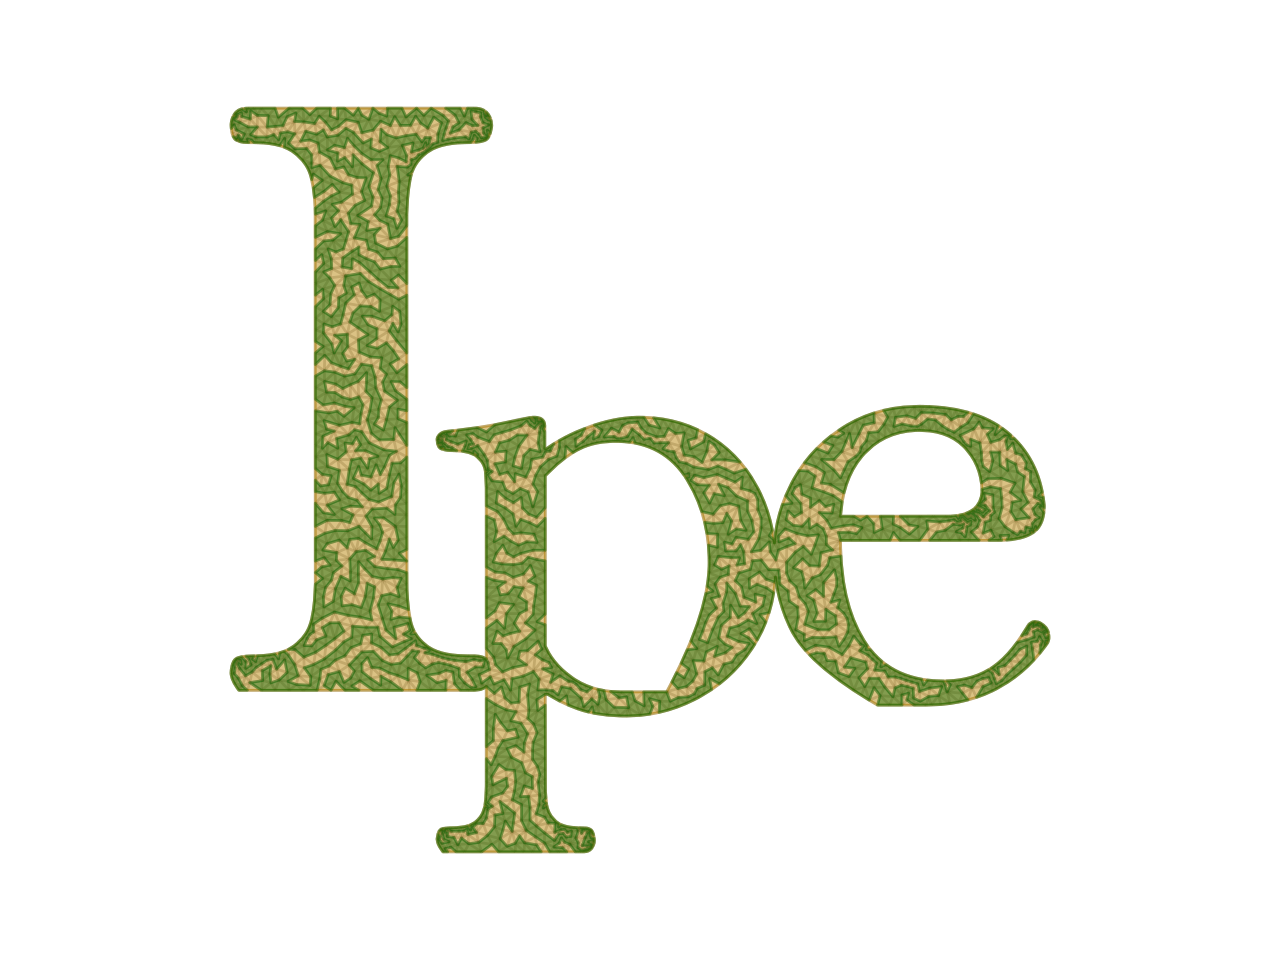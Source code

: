<ipe creator="matplotlib" version="70005">
 <ipestyle name="opacity">
  <opacity name="10%" value="0.1"/>
  <opacity name="20%" value="0.2"/>
  <opacity name="30%" value="0.3"/>
  <opacity name="40%" value="0.4"/>
  <opacity name="50%" value="0.5"/>
  <opacity name="60%" value="0.6"/>
  <opacity name="70%" value="0.7"/>
  <opacity name="80%" value="0.8"/>
  <opacity name="90%" value="0.9"/>
 </ipestyle>
 <page>
  <path cap="0" fill="1 1 1" fillrule="wind" join="0" pen="0" stroke="1 1 1">
0 0 m
460.8 0 l
460.8 345.6 l
0 345.6 l
h
  </path>
  <path cap="0" fillrule="wind" join="1" opacity="20%" pen="1" stroke="0 0 0">
89.0486 97.0807 m
87.274 98.7154 l
  </path>
  <path cap="0" fillrule="wind" join="1" opacity="20%" pen="1" stroke="0 0 0">
89.0486 97.0807 m
85.9919 97.0807 l
  </path>
  <path cap="0" fillrule="wind" join="1" opacity="20%" pen="1" stroke="0 0 0">
89.0486 97.0807 m
89.9649 99.8561 l
  </path>
  <path cap="0" fillrule="wind" join="1" opacity="20%" pen="1" stroke="0 0 0">
89.0486 97.0807 m
94.0703 97.0807 l
  </path>
  <path cap="0" fillrule="wind" join="1" opacity="20%" pen="1" stroke="0 0 0">
87.274 98.7154 m
85.9919 97.0807 l
  </path>
  <path cap="0" fillrule="wind" join="1" opacity="20%" pen="1" stroke="0 0 0">
87.274 98.7154 m
85.3266 97.9916 l
  </path>
  <path cap="0" fillrule="wind" join="1" opacity="20%" pen="1" stroke="0 0 0">
87.274 98.7154 m
84.2622 99.711 l
  </path>
  <path cap="0" fillrule="wind" join="1" opacity="20%" pen="1" stroke="0 0 0">
87.274 98.7154 m
85.8772 101.385 l
  </path>
  <path cap="0" fillrule="wind" join="1" opacity="20%" pen="1" stroke="0 0 0">
87.274 98.7154 m
89.9649 99.8561 l
  </path>
  <path cap="0" fillrule="wind" join="1" opacity="20%" pen="1" stroke="0 0 0">
87.274 98.7154 m
88.3892 102.318 l
  </path>
  <path cap="0" fillrule="wind" join="1" opacity="20%" pen="1" stroke="0 0 0">
85.9919 97.0807 m
85.3266 97.9916 l
  </path>
  <path cap="0" fillrule="wind" join="1" opacity="20%" pen="1" stroke="0 0 0">
372.814 156.004 m
371.659 157.197 l
  </path>
  <path cap="0" fillrule="wind" join="1" opacity="20%" pen="1" stroke="0 0 0">
372.814 156.004 m
371.395 155.558 l
  </path>
  <path cap="0" fillrule="wind" join="1" opacity="20%" pen="1" stroke="0 0 0">
372.814 156.004 m
372.342 154.926 l
  </path>
  <path cap="0" fillrule="wind" join="1" opacity="20%" pen="1" stroke="0 0 0">
372.814 156.004 m
373.191 154.89 l
  </path>
  <path cap="0" fillrule="wind" join="1" opacity="20%" pen="1" stroke="0 0 0">
372.814 156.004 m
373.979 155.84 l
  </path>
  <path cap="0" fillrule="wind" join="1" opacity="20%" pen="1" stroke="0 0 0">
372.814 156.004 m
374.635 156.932 l
  </path>
  <path cap="0" fillrule="wind" join="1" opacity="20%" pen="1" stroke="0 0 0">
372.814 156.004 m
372.714 158.479 l
  </path>
  <path cap="0" fillrule="wind" join="1" opacity="20%" pen="1" stroke="0 0 0">
371.659 157.197 m
371.395 155.558 l
  </path>
  <path cap="0" fillrule="wind" join="1" opacity="20%" pen="1" stroke="0 0 0">
371.659 157.197 m
372.714 158.479 l
  </path>
  <path cap="0" fillrule="wind" join="1" opacity="20%" pen="1" stroke="0 0 0">
371.659 157.197 m
370.492 159.232 l
  </path>
  <path cap="0" fillrule="wind" join="1" opacity="20%" pen="1" stroke="0 0 0">
371.659 157.197 m
369.323 155.886 l
  </path>
  <path cap="0" fillrule="wind" join="1" opacity="20%" pen="1" stroke="0 0 0">
371.395 155.558 m
372.342 154.926 l
  </path>
  <path cap="0" fillrule="wind" join="1" opacity="20%" pen="1" stroke="0 0 0">
371.395 155.558 m
371.642 154.446 l
  </path>
  <path cap="0" fillrule="wind" join="1" opacity="20%" pen="1" stroke="0 0 0">
371.395 155.558 m
369.323 155.886 l
  </path>
  <path cap="0" fillrule="wind" join="1" opacity="20%" pen="1" stroke="0 0 0">
371.395 155.558 m
370.918 154.524 l
  </path>
  <path cap="0" fillrule="wind" join="1" opacity="20%" pen="1" stroke="0 0 0">
85.3266 97.9916 m
84.2622 99.711 l
  </path>
  <path cap="0" fillrule="wind" join="1" opacity="20%" pen="1" stroke="0 0 0">
85.0682 298.803 m
87.9597 297.364 l
  </path>
  <path cap="0" fillrule="wind" join="1" opacity="20%" pen="1" stroke="0 0 0">
85.0682 298.803 m
89.3673 299.919 l
  </path>
  <path cap="0" fillrule="wind" join="1" opacity="20%" pen="1" stroke="0 0 0">
85.0682 298.803 m
86.3908 301.538 l
  </path>
  <path cap="0" fillrule="wind" join="1" opacity="20%" pen="1" stroke="0 0 0">
85.0682 298.803 m
84.3045 300.635 l
  </path>
  <path cap="0" fillrule="wind" join="1" opacity="20%" pen="1" stroke="0 0 0">
85.0682 298.803 m
83.5014 297.686 l
  </path>
  <path cap="0" fillrule="wind" join="1" opacity="20%" pen="1" stroke="0 0 0">
85.0682 298.803 m
85.827 297.035 l
  </path>
  <path cap="0" fillrule="wind" join="1" opacity="20%" pen="1" stroke="0 0 0">
85.0682 298.803 m
83.2285 299.365 l
  </path>
  <path cap="0" fillrule="wind" join="1" opacity="20%" pen="1" stroke="0 0 0">
87.9597 297.364 m
89.3673 299.919 l
  </path>
  <path cap="0" fillrule="wind" join="1" opacity="20%" pen="1" stroke="0 0 0">
87.9597 297.364 m
89.1423 295.559 l
  </path>
  <path cap="0" fillrule="wind" join="1" opacity="20%" pen="1" stroke="0 0 0">
87.9597 297.364 m
90.2865 297.151 l
  </path>
  <path cap="0" fillrule="wind" join="1" opacity="20%" pen="1" stroke="0 0 0">
87.9597 297.364 m
87.0309 295.416 l
  </path>
  <path cap="0" fillrule="wind" join="1" opacity="20%" pen="1" stroke="0 0 0">
87.9597 297.364 m
85.827 297.035 l
  </path>
  <path cap="0" fillrule="wind" join="1" opacity="20%" pen="1" stroke="0 0 0">
89.3673 299.919 m
86.3908 301.538 l
  </path>
  <path cap="0" fillrule="wind" join="1" opacity="20%" pen="1" stroke="0 0 0">
89.3673 299.919 m
90.0881 302.745 l
  </path>
  <path cap="0" fillrule="wind" join="1" opacity="20%" pen="1" stroke="0 0 0">
89.3673 299.919 m
92.6361 299.892 l
  </path>
  <path cap="0" fillrule="wind" join="1" opacity="20%" pen="1" stroke="0 0 0">
89.3673 299.919 m
90.2865 297.151 l
  </path>
  <path cap="0" fillrule="wind" join="1" opacity="20%" pen="1" stroke="0 0 0">
91.5458 306.684 m
90.2972 305.684 l
  </path>
  <path cap="0" fillrule="wind" join="1" opacity="20%" pen="1" stroke="0 0 0">
91.5458 306.684 m
92.6379 304.041 l
  </path>
  <path cap="0" fillrule="wind" join="1" opacity="20%" pen="1" stroke="0 0 0">
91.5458 306.684 m
89.0486 306.684 l
  </path>
  <path cap="0" fillrule="wind" join="1" opacity="20%" pen="1" stroke="0 0 0">
91.5458 306.684 m
94.043 306.684 l
  </path>
  <path cap="0" fillrule="wind" join="1" opacity="20%" pen="1" stroke="0 0 0">
90.2972 305.684 m
92.6379 304.041 l
  </path>
  <path cap="0" fillrule="wind" join="1" opacity="20%" pen="1" stroke="0 0 0">
90.2972 305.684 m
88.7307 305.36 l
  </path>
  <path cap="0" fillrule="wind" join="1" opacity="20%" pen="1" stroke="0 0 0">
90.2972 305.684 m
89.0486 306.684 l
  </path>
  <path cap="0" fillrule="wind" join="1" opacity="20%" pen="1" stroke="0 0 0">
90.2972 305.684 m
90.0881 302.745 l
  </path>
  <path cap="0" fillrule="wind" join="1" opacity="20%" pen="1" stroke="0 0 0">
92.6379 304.041 m
90.0881 302.745 l
  </path>
  <path cap="0" fillrule="wind" join="1" opacity="20%" pen="1" stroke="0 0 0">
92.6379 304.041 m
94.043 306.684 l
  </path>
  <path cap="0" fillrule="wind" join="1" opacity="20%" pen="1" stroke="0 0 0">
92.6379 304.041 m
92.6361 299.892 l
  </path>
  <path cap="0" fillrule="wind" join="1" opacity="20%" pen="1" stroke="0 0 0">
92.6379 304.041 m
96.1792 299.831 l
  </path>
  <path cap="0" fillrule="wind" join="1" opacity="20%" pen="1" stroke="0 0 0">
92.6379 304.041 m
96.5403 303.955 l
  </path>
  <path cap="0" fillrule="wind" join="1" opacity="20%" pen="1" stroke="0 0 0">
84.2622 99.711 m
85.8772 101.385 l
  </path>
  <path cap="0" fillrule="wind" join="1" opacity="20%" pen="1" stroke="0 0 0">
84.2622 99.711 m
83.5526 101.294 l
  </path>
  <path cap="0" fillrule="wind" join="1" opacity="20%" pen="1" stroke="0 0 0">
89.5658 108.406 m
90.356 106.234 l
  </path>
  <path cap="0" fillrule="wind" join="1" opacity="20%" pen="1" stroke="0 0 0">
89.5658 108.406 m
90.9406 108.241 l
  </path>
  <path cap="0" fillrule="wind" join="1" opacity="20%" pen="1" stroke="0 0 0">
89.5658 108.406 m
88.618 107.396 l
  </path>
  <path cap="0" fillrule="wind" join="1" opacity="20%" pen="1" stroke="0 0 0">
89.5658 108.406 m
88.5283 109.403 l
  </path>
  <path cap="0" fillrule="wind" join="1" opacity="20%" pen="1" stroke="0 0 0">
89.5658 108.406 m
90.3978 109.512 l
  </path>
  <path cap="0" fillrule="wind" join="1" opacity="20%" pen="1" stroke="0 0 0">
90.356 106.234 m
90.9406 108.241 l
  </path>
  <path cap="0" fillrule="wind" join="1" opacity="20%" pen="1" stroke="0 0 0">
90.356 106.234 m
92.0653 107.438 l
  </path>
  <path cap="0" fillrule="wind" join="1" opacity="20%" pen="1" stroke="0 0 0">
90.356 106.234 m
88.618 107.396 l
  </path>
  <path cap="0" fillrule="wind" join="1" opacity="20%" pen="1" stroke="0 0 0">
90.356 106.234 m
88.4785 104.995 l
  </path>
  <path cap="0" fillrule="wind" join="1" opacity="20%" pen="1" stroke="0 0 0">
90.356 106.234 m
90.7192 103.64 l
  </path>
  <path cap="0" fillrule="wind" join="1" opacity="20%" pen="1" stroke="0 0 0">
90.356 106.234 m
92.271 105.331 l
  </path>
  <path cap="0" fillrule="wind" join="1" opacity="20%" pen="1" stroke="0 0 0">
90.9406 108.241 m
92.0653 107.438 l
  </path>
  <path cap="0" fillrule="wind" join="1" opacity="20%" pen="1" stroke="0 0 0">
90.9406 108.241 m
91.4503 109.526 l
  </path>
  <path cap="0" fillrule="wind" join="1" opacity="20%" pen="1" stroke="0 0 0">
90.9406 108.241 m
90.3978 109.512 l
  </path>
  <path cap="0" fillrule="wind" join="1" opacity="20%" pen="1" stroke="0 0 0">
201.894 46.8469 m
201.194 45.4498 l
  </path>
  <path cap="0" fillrule="wind" join="1" opacity="20%" pen="1" stroke="0 0 0">
201.894 46.8469 m
202.752 45.5713 l
  </path>
  <path cap="0" fillrule="wind" join="1" opacity="20%" pen="1" stroke="0 0 0">
201.894 46.8469 m
199.704 45.9208 l
  </path>
  <path cap="0" fillrule="wind" join="1" opacity="20%" pen="1" stroke="0 0 0">
201.894 46.8469 m
201.087 47.8549 l
  </path>
  <path cap="0" fillrule="wind" join="1" opacity="20%" pen="1" stroke="0 0 0">
201.894 46.8469 m
202.054 48.7109 l
  </path>
  <path cap="0" fillrule="wind" join="1" opacity="20%" pen="1" stroke="0 0 0">
201.894 46.8469 m
203.21 47.0386 l
  </path>
  <path cap="0" fillrule="wind" join="1" opacity="20%" pen="1" stroke="0 0 0">
201.894 46.8469 m
203.004 48.3527 l
  </path>
  <path cap="0" fillrule="wind" join="1" opacity="20%" pen="1" stroke="0 0 0">
201.194 45.4498 m
202.752 45.5713 l
  </path>
  <path cap="0" fillrule="wind" join="1" opacity="20%" pen="1" stroke="0 0 0">
201.194 45.4498 m
199.704 45.9208 l
  </path>
  <path cap="0" fillrule="wind" join="1" opacity="20%" pen="1" stroke="0 0 0">
201.194 45.4498 m
202.097 43.9144 l
  </path>
  <path cap="0" fillrule="wind" join="1" opacity="20%" pen="1" stroke="0 0 0">
201.194 45.4498 m
199.614 43.0437 l
  </path>
  <path cap="0" fillrule="wind" join="1" opacity="20%" pen="1" stroke="0 0 0">
202.752 45.5713 m
202.097 43.9144 l
  </path>
  <path cap="0" fillrule="wind" join="1" opacity="20%" pen="1" stroke="0 0 0">
202.752 45.5713 m
203.846 44.2533 l
  </path>
  <path cap="0" fillrule="wind" join="1" opacity="20%" pen="1" stroke="0 0 0">
202.752 45.5713 m
204.25 45.9182 l
  </path>
  <path cap="0" fillrule="wind" join="1" opacity="20%" pen="1" stroke="0 0 0">
202.752 45.5713 m
203.21 47.0386 l
  </path>
  <path cap="0" fillrule="wind" join="1" opacity="20%" pen="1" stroke="0 0 0">
158.178 43.3236 m
157.356 43.0279 l
  </path>
  <path cap="0" fillrule="wind" join="1" opacity="20%" pen="1" stroke="0 0 0">
158.178 43.3236 m
157.623 41.9963 l
  </path>
  <path cap="0" fillrule="wind" join="1" opacity="20%" pen="1" stroke="0 0 0">
158.178 43.3236 m
157.323 43.5008 l
  </path>
  <path cap="0" fillrule="wind" join="1" opacity="20%" pen="1" stroke="0 0 0">
158.178 43.3236 m
157.411 44.2256 l
  </path>
  <path cap="0" fillrule="wind" join="1" opacity="20%" pen="1" stroke="0 0 0">
158.178 43.3236 m
158.581 44.4435 l
  </path>
  <path cap="0" fillrule="wind" join="1" opacity="20%" pen="1" stroke="0 0 0">
158.178 43.3236 m
159.141 42.0066 l
  </path>
  <path cap="0" fillrule="wind" join="1" opacity="20%" pen="1" stroke="0 0 0">
158.178 43.3236 m
159.82 43.3643 l
  </path>
  <path cap="0" fillrule="wind" join="1" opacity="20%" pen="1" stroke="0 0 0">
157.356 43.0279 m
157.623 41.9963 l
  </path>
  <path cap="0" fillrule="wind" join="1" opacity="20%" pen="1" stroke="0 0 0">
157.356 43.0279 m
157.323 43.5008 l
  </path>
  <path cap="0" fillrule="wind" join="1" opacity="20%" pen="1" stroke="0 0 0">
157.623 41.9963 m
159.141 42.0066 l
  </path>
  <path cap="0" fillrule="wind" join="1" opacity="20%" pen="1" stroke="0 0 0">
157.623 41.9963 m
158.158 40.85 l
  </path>
  <path cap="0" fillrule="wind" join="1" opacity="20%" pen="1" stroke="0 0 0">
161.275 184.957 m
159.86 184.633 l
  </path>
  <path cap="0" fillrule="wind" join="1" opacity="20%" pen="1" stroke="0 0 0">
161.275 184.957 m
160.046 183.614 l
  </path>
  <path cap="0" fillrule="wind" join="1" opacity="20%" pen="1" stroke="0 0 0">
161.275 184.957 m
161.097 183.442 l
  </path>
  <path cap="0" fillrule="wind" join="1" opacity="20%" pen="1" stroke="0 0 0">
161.275 184.957 m
162.502 186.496 l
  </path>
  <path cap="0" fillrule="wind" join="1" opacity="20%" pen="1" stroke="0 0 0">
161.275 184.957 m
160.17 185.898 l
  </path>
  <path cap="0" fillrule="wind" join="1" opacity="20%" pen="1" stroke="0 0 0">
161.275 184.957 m
162.31 183.356 l
  </path>
  <path cap="0" fillrule="wind" join="1" opacity="20%" pen="1" stroke="0 0 0">
161.275 184.957 m
162.663 184.534 l
  </path>
  <path cap="0" fillrule="wind" join="1" opacity="20%" pen="1" stroke="0 0 0">
159.86 184.633 m
160.046 183.614 l
  </path>
  <path cap="0" fillrule="wind" join="1" opacity="20%" pen="1" stroke="0 0 0">
159.86 184.633 m
159.158 183.872 l
  </path>
  <path cap="0" fillrule="wind" join="1" opacity="20%" pen="1" stroke="0 0 0">
159.86 184.633 m
159.245 184.981 l
  </path>
  <path cap="0" fillrule="wind" join="1" opacity="20%" pen="1" stroke="0 0 0">
159.86 184.633 m
158.853 184.392 l
  </path>
  <path cap="0" fillrule="wind" join="1" opacity="20%" pen="1" stroke="0 0 0">
159.86 184.633 m
160.17 185.898 l
  </path>
  <path cap="0" fillrule="wind" join="1" opacity="20%" pen="1" stroke="0 0 0">
160.046 183.614 m
159.158 183.872 l
  </path>
  <path cap="0" fillrule="wind" join="1" opacity="20%" pen="1" stroke="0 0 0">
160.046 183.614 m
161.097 183.442 l
  </path>
  <path cap="0" fillrule="wind" join="1" opacity="20%" pen="1" stroke="0 0 0">
196.382 60.7103 m
193.669 64.1388 l
  </path>
  <path cap="0" fillrule="wind" join="1" opacity="20%" pen="1" stroke="0 0 0">
196.382 60.7103 m
194.233 59.3907 l
  </path>
  <path cap="0" fillrule="wind" join="1" opacity="20%" pen="1" stroke="0 0 0">
196.382 60.7103 m
196.305 63.4136 l
  </path>
  <path cap="0" fillrule="wind" join="1" opacity="20%" pen="1" stroke="0 0 0">
196.382 60.7103 m
196.535 58.3605 l
  </path>
  <path cap="0" fillrule="wind" join="1" opacity="20%" pen="1" stroke="0 0 0">
193.669 64.1388 m
194.233 59.3907 l
  </path>
  <path cap="0" fillrule="wind" join="1" opacity="20%" pen="1" stroke="0 0 0">
193.669 64.1388 m
196.305 63.4136 l
  </path>
  <path cap="0" fillrule="wind" join="1" opacity="20%" pen="1" stroke="0 0 0">
193.669 64.1388 m
196.296 64.8978 l
  </path>
  <path cap="0" fillrule="wind" join="1" opacity="20%" pen="1" stroke="0 0 0">
193.669 64.1388 m
191.711 61.7122 l
  </path>
  <path cap="0" fillrule="wind" join="1" opacity="20%" pen="1" stroke="0 0 0">
193.669 64.1388 m
191.618 66.0534 l
  </path>
  <path cap="0" fillrule="wind" join="1" opacity="20%" pen="1" stroke="0 0 0">
193.669 64.1388 m
194.318 66.8178 l
  </path>
  <path cap="0" fillrule="wind" join="1" opacity="20%" pen="1" stroke="0 0 0">
194.233 59.3907 m
193.948 55.8376 l
  </path>
  <path cap="0" fillrule="wind" join="1" opacity="20%" pen="1" stroke="0 0 0">
194.233 59.3907 m
195.541 57.235 l
  </path>
  <path cap="0" fillrule="wind" join="1" opacity="20%" pen="1" stroke="0 0 0">
194.233 59.3907 m
196.535 58.3605 l
  </path>
  <path cap="0" fillrule="wind" join="1" opacity="20%" pen="1" stroke="0 0 0">
194.233 59.3907 m
190.311 58.9257 l
  </path>
  <path cap="0" fillrule="wind" join="1" opacity="20%" pen="1" stroke="0 0 0">
194.233 59.3907 m
191.711 61.7122 l
  </path>
  <path cap="0" fillrule="wind" join="1" opacity="20%" pen="1" stroke="0 0 0">
332.35 190.613 m
331.736 192.963 l
  </path>
  <path cap="0" fillrule="wind" join="1" opacity="20%" pen="1" stroke="0 0 0">
332.35 190.613 m
331.032 190.638 l
  </path>
  <path cap="0" fillrule="wind" join="1" opacity="20%" pen="1" stroke="0 0 0">
332.35 190.613 m
334.874 190.41 l
  </path>
  <path cap="0" fillrule="wind" join="1" opacity="20%" pen="1" stroke="0 0 0">
331.736 192.963 m
331.032 190.638 l
  </path>
  <path cap="0" fillrule="wind" join="1" opacity="20%" pen="1" stroke="0 0 0">
331.736 192.963 m
334.874 190.41 l
  </path>
  <path cap="0" fillrule="wind" join="1" opacity="20%" pen="1" stroke="0 0 0">
331.736 192.963 m
333.934 194.815 l
  </path>
  <path cap="0" fillrule="wind" join="1" opacity="20%" pen="1" stroke="0 0 0">
331.736 192.963 m
330.253 192.143 l
  </path>
  <path cap="0" fillrule="wind" join="1" opacity="20%" pen="1" stroke="0 0 0">
331.736 192.963 m
329.657 194.973 l
  </path>
  <path cap="0" fillrule="wind" join="1" opacity="20%" pen="1" stroke="0 0 0">
331.736 192.963 m
331.66 197.058 l
  </path>
  <path cap="0" fillrule="wind" join="1" opacity="20%" pen="1" stroke="0 0 0">
331.032 190.638 m
330.253 192.143 l
  </path>
  <path cap="0" fillrule="wind" join="1" opacity="20%" pen="1" stroke="0 0 0">
331.032 190.638 m
329.539 190.606 l
  </path>
  <path cap="0" fillrule="wind" join="1" opacity="20%" pen="1" stroke="0 0 0">
157.323 43.5008 m
157.411 44.2256 l
  </path>
  <path cap="0" fillrule="wind" join="1" opacity="20%" pen="1" stroke="0 0 0">
351.078 158.343 m
351.856 159.735 l
  </path>
  <path cap="0" fillrule="wind" join="1" opacity="20%" pen="1" stroke="0 0 0">
351.078 158.343 m
350.596 159.863 l
  </path>
  <path cap="0" fillrule="wind" join="1" opacity="20%" pen="1" stroke="0 0 0">
351.078 158.343 m
349.521 157.997 l
  </path>
  <path cap="0" fillrule="wind" join="1" opacity="20%" pen="1" stroke="0 0 0">
351.078 158.343 m
349.333 156.616 l
  </path>
  <path cap="0" fillrule="wind" join="1" opacity="20%" pen="1" stroke="0 0 0">
351.078 158.343 m
352.821 158.281 l
  </path>
  <path cap="0" fillrule="wind" join="1" opacity="20%" pen="1" stroke="0 0 0">
351.078 158.343 m
349.515 159.393 l
  </path>
  <path cap="0" fillrule="wind" join="1" opacity="20%" pen="1" stroke="0 0 0">
351.078 158.343 m
351.861 155.807 l
  </path>
  <path cap="0" fillrule="wind" join="1" opacity="20%" pen="1" stroke="0 0 0">
351.856 159.735 m
350.596 159.863 l
  </path>
  <path cap="0" fillrule="wind" join="1" opacity="20%" pen="1" stroke="0 0 0">
351.856 159.735 m
350.467 161.123 l
  </path>
  <path cap="0" fillrule="wind" join="1" opacity="20%" pen="1" stroke="0 0 0">
351.856 159.735 m
352.29 160.849 l
  </path>
  <path cap="0" fillrule="wind" join="1" opacity="20%" pen="1" stroke="0 0 0">
351.856 159.735 m
354.048 159.522 l
  </path>
  <path cap="0" fillrule="wind" join="1" opacity="20%" pen="1" stroke="0 0 0">
351.856 159.735 m
352.821 158.281 l
  </path>
  <path cap="0" fillrule="wind" join="1" opacity="20%" pen="1" stroke="0 0 0">
350.596 159.863 m
349.545 160.571 l
  </path>
  <path cap="0" fillrule="wind" join="1" opacity="20%" pen="1" stroke="0 0 0">
350.596 159.863 m
350.467 161.123 l
  </path>
  <path cap="0" fillrule="wind" join="1" opacity="20%" pen="1" stroke="0 0 0">
350.596 159.863 m
349.515 159.393 l
  </path>
  <path cap="0" fillrule="wind" join="1" opacity="20%" pen="1" stroke="0 0 0">
159.928 46.898 m
160.304 45.9751 l
  </path>
  <path cap="0" fillrule="wind" join="1" opacity="20%" pen="1" stroke="0 0 0">
159.928 46.898 m
160.639 46.8617 l
  </path>
  <path cap="0" fillrule="wind" join="1" opacity="20%" pen="1" stroke="0 0 0">
159.928 46.898 m
159.78 47.4184 l
  </path>
  <path cap="0" fillrule="wind" join="1" opacity="20%" pen="1" stroke="0 0 0">
159.928 46.898 m
159.398 47.007 l
  </path>
  <path cap="0" fillrule="wind" join="1" opacity="20%" pen="1" stroke="0 0 0">
159.928 46.898 m
159.501 46.5655 l
  </path>
  <path cap="0" fillrule="wind" join="1" opacity="20%" pen="1" stroke="0 0 0">
159.928 46.898 m
160.296 47.4853 l
  </path>
  <path cap="0" fillrule="wind" join="1" opacity="20%" pen="1" stroke="0 0 0">
160.304 45.9751 m
160.639 46.8617 l
  </path>
  <path cap="0" fillrule="wind" join="1" opacity="20%" pen="1" stroke="0 0 0">
160.304 45.9751 m
159.501 46.5655 l
  </path>
  <path cap="0" fillrule="wind" join="1" opacity="20%" pen="1" stroke="0 0 0">
160.304 45.9751 m
159.212 45.4533 l
  </path>
  <path cap="0" fillrule="wind" join="1" opacity="20%" pen="1" stroke="0 0 0">
160.304 45.9751 m
161.208 46.14 l
  </path>
  <path cap="0" fillrule="wind" join="1" opacity="20%" pen="1" stroke="0 0 0">
160.304 45.9751 m
161.048 44.4545 l
  </path>
  <path cap="0" fillrule="wind" join="1" opacity="20%" pen="1" stroke="0 0 0">
160.639 46.8617 m
160.812 47.5521 l
  </path>
  <path cap="0" fillrule="wind" join="1" opacity="20%" pen="1" stroke="0 0 0">
160.639 46.8617 m
160.296 47.4853 l
  </path>
  <path cap="0" fillrule="wind" join="1" opacity="20%" pen="1" stroke="0 0 0">
160.639 46.8617 m
161.481 47.0178 l
  </path>
  <path cap="0" fillrule="wind" join="1" opacity="20%" pen="1" stroke="0 0 0">
160.639 46.8617 m
161.208 46.14 l
  </path>
  <path cap="0" fillrule="wind" join="1" opacity="20%" pen="1" stroke="0 0 0">
311.835 111.777 m
309.469 111.302 l
  </path>
  <path cap="0" fillrule="wind" join="1" opacity="20%" pen="1" stroke="0 0 0">
311.835 111.777 m
312.512 109.641 l
  </path>
  <path cap="0" fillrule="wind" join="1" opacity="20%" pen="1" stroke="0 0 0">
311.835 111.777 m
312.195 113.302 l
  </path>
  <path cap="0" fillrule="wind" join="1" opacity="20%" pen="1" stroke="0 0 0">
311.835 111.777 m
310.958 113.076 l
  </path>
  <path cap="0" fillrule="wind" join="1" opacity="20%" pen="1" stroke="0 0 0">
311.835 111.777 m
313.399 111.699 l
  </path>
  <path cap="0" fillrule="wind" join="1" opacity="20%" pen="1" stroke="0 0 0">
309.469 111.302 m
312.512 109.641 l
  </path>
  <path cap="0" fillrule="wind" join="1" opacity="20%" pen="1" stroke="0 0 0">
309.469 111.302 m
309.812 113.592 l
  </path>
  <path cap="0" fillrule="wind" join="1" opacity="20%" pen="1" stroke="0 0 0">
309.469 111.302 m
305.581 113.055 l
  </path>
  <path cap="0" fillrule="wind" join="1" opacity="20%" pen="1" stroke="0 0 0">
309.469 111.302 m
310.958 113.076 l
  </path>
  <path cap="0" fillrule="wind" join="1" opacity="20%" pen="1" stroke="0 0 0">
309.469 111.302 m
311.725 107.268 l
  </path>
  <path cap="0" fillrule="wind" join="1" opacity="20%" pen="1" stroke="0 0 0">
309.469 111.302 m
306.238 108.811 l
  </path>
  <path cap="0" fillrule="wind" join="1" opacity="20%" pen="1" stroke="0 0 0">
312.512 109.641 m
313.399 111.699 l
  </path>
  <path cap="0" fillrule="wind" join="1" opacity="20%" pen="1" stroke="0 0 0">
312.512 109.641 m
314.04 108.214 l
  </path>
  <path cap="0" fillrule="wind" join="1" opacity="20%" pen="1" stroke="0 0 0">
312.512 109.641 m
314.682 110.203 l
  </path>
  <path cap="0" fillrule="wind" join="1" opacity="20%" pen="1" stroke="0 0 0">
312.512 109.641 m
311.725 107.268 l
  </path>
  <path cap="0" fillrule="wind" join="1" opacity="20%" pen="1" stroke="0 0 0">
374.332 172.259 m
373.759 174.044 l
  </path>
  <path cap="0" fillrule="wind" join="1" opacity="20%" pen="1" stroke="0 0 0">
374.332 172.259 m
370.896 172.14 l
  </path>
  <path cap="0" fillrule="wind" join="1" opacity="20%" pen="1" stroke="0 0 0">
374.332 172.259 m
372.636 169.175 l
  </path>
  <path cap="0" fillrule="wind" join="1" opacity="20%" pen="1" stroke="0 0 0">
374.332 172.259 m
374.829 170.423 l
  </path>
  <path cap="0" fillrule="wind" join="1" opacity="20%" pen="1" stroke="0 0 0">
373.759 174.044 m
370.896 172.14 l
  </path>
  <path cap="0" fillrule="wind" join="1" opacity="20%" pen="1" stroke="0 0 0">
373.759 174.044 m
370.979 175.853 l
  </path>
  <path cap="0" fillrule="wind" join="1" opacity="20%" pen="1" stroke="0 0 0">
373.759 174.044 m
373.109 175.776 l
  </path>
  <path cap="0" fillrule="wind" join="1" opacity="20%" pen="1" stroke="0 0 0">
370.896 172.14 m
372.636 169.175 l
  </path>
  <path cap="0" fillrule="wind" join="1" opacity="20%" pen="1" stroke="0 0 0">
370.896 172.14 m
368.198 168.564 l
  </path>
  <path cap="0" fillrule="wind" join="1" opacity="20%" pen="1" stroke="0 0 0">
370.896 172.14 m
370.979 175.853 l
  </path>
  <path cap="0" fillrule="wind" join="1" opacity="20%" pen="1" stroke="0 0 0">
370.896 172.14 m
368.819 174.044 l
  </path>
  <path cap="0" fillrule="wind" join="1" opacity="20%" pen="1" stroke="0 0 0">
88.618 107.396 m
86.6609 107.849 l
  </path>
  <path cap="0" fillrule="wind" join="1" opacity="20%" pen="1" stroke="0 0 0">
88.618 107.396 m
86.8156 106.509 l
  </path>
  <path cap="0" fillrule="wind" join="1" opacity="20%" pen="1" stroke="0 0 0">
88.618 107.396 m
88.4785 104.995 l
  </path>
  <path cap="0" fillrule="wind" join="1" opacity="20%" pen="1" stroke="0 0 0">
88.618 107.396 m
88.5283 109.403 l
  </path>
  <path cap="0" fillrule="wind" join="1" opacity="20%" pen="1" stroke="0 0 0">
88.618 107.396 m
86.9727 109.185 l
  </path>
  <path cap="0" fillrule="wind" join="1" opacity="20%" pen="1" stroke="0 0 0">
86.6609 107.849 m
86.8156 106.509 l
  </path>
  <path cap="0" fillrule="wind" join="1" opacity="20%" pen="1" stroke="0 0 0">
86.6609 107.849 m
86.9727 109.185 l
  </path>
  <path cap="0" fillrule="wind" join="1" opacity="20%" pen="1" stroke="0 0 0">
86.6609 107.849 m
85.7309 108.857 l
  </path>
  <path cap="0" fillrule="wind" join="1" opacity="20%" pen="1" stroke="0 0 0">
86.6609 107.849 m
85.3326 108.191 l
  </path>
  <path cap="0" fillrule="wind" join="1" opacity="20%" pen="1" stroke="0 0 0">
86.6609 107.849 m
85.85 107.451 l
  </path>
  <path cap="0" fillrule="wind" join="1" opacity="20%" pen="1" stroke="0 0 0">
86.8156 106.509 m
85.85 107.451 l
  </path>
  <path cap="0" fillrule="wind" join="1" opacity="20%" pen="1" stroke="0 0 0">
86.8156 106.509 m
85.4695 106.429 l
  </path>
  <path cap="0" fillrule="wind" join="1" opacity="20%" pen="1" stroke="0 0 0">
86.8156 106.509 m
88.4785 104.995 l
  </path>
  <path cap="0" fillrule="wind" join="1" opacity="20%" pen="1" stroke="0 0 0">
86.8156 106.509 m
86.2297 105.008 l
  </path>
  <path cap="0" fillrule="wind" join="1" opacity="20%" pen="1" stroke="0 0 0">
83.1535 103.412 m
84.367 103.155 l
  </path>
  <path cap="0" fillrule="wind" join="1" opacity="20%" pen="1" stroke="0 0 0">
83.1535 103.412 m
83.2336 104.45 l
  </path>
  <path cap="0" fillrule="wind" join="1" opacity="20%" pen="1" stroke="0 0 0">
83.1535 103.412 m
83.1978 102.74 l
  </path>
  <path cap="0" fillrule="wind" join="1" opacity="20%" pen="1" stroke="0 0 0">
84.367 103.155 m
83.2336 104.45 l
  </path>
  <path cap="0" fillrule="wind" join="1" opacity="20%" pen="1" stroke="0 0 0">
84.367 103.155 m
83.1978 102.74 l
  </path>
  <path cap="0" fillrule="wind" join="1" opacity="20%" pen="1" stroke="0 0 0">
84.367 103.155 m
84.6209 105.102 l
  </path>
  <path cap="0" fillrule="wind" join="1" opacity="20%" pen="1" stroke="0 0 0">
84.367 103.155 m
85.8772 101.385 l
  </path>
  <path cap="0" fillrule="wind" join="1" opacity="20%" pen="1" stroke="0 0 0">
84.367 103.155 m
83.5526 101.294 l
  </path>
  <path cap="0" fillrule="wind" join="1" opacity="20%" pen="1" stroke="0 0 0">
84.367 103.155 m
86.2297 105.008 l
  </path>
  <path cap="0" fillrule="wind" join="1" opacity="20%" pen="1" stroke="0 0 0">
83.2336 104.45 m
84.6209 105.102 l
  </path>
  <path cap="0" fillrule="wind" join="1" opacity="20%" pen="1" stroke="0 0 0">
83.2336 104.45 m
83.5475 106.196 l
  </path>
  <path cap="0" fillrule="wind" join="1" opacity="20%" pen="1" stroke="0 0 0">
372.469 160.495 m
375.818 161.051 l
  </path>
  <path cap="0" fillrule="wind" join="1" opacity="20%" pen="1" stroke="0 0 0">
372.469 160.495 m
374.397 163.175 l
  </path>
  <path cap="0" fillrule="wind" join="1" opacity="20%" pen="1" stroke="0 0 0">
372.469 160.495 m
371.844 162.428 l
  </path>
  <path cap="0" fillrule="wind" join="1" opacity="20%" pen="1" stroke="0 0 0">
372.469 160.495 m
372.714 158.479 l
  </path>
  <path cap="0" fillrule="wind" join="1" opacity="20%" pen="1" stroke="0 0 0">
372.469 160.495 m
374.054 159.225 l
  </path>
  <path cap="0" fillrule="wind" join="1" opacity="20%" pen="1" stroke="0 0 0">
372.469 160.495 m
370.492 159.232 l
  </path>
  <path cap="0" fillrule="wind" join="1" opacity="20%" pen="1" stroke="0 0 0">
375.818 161.051 m
374.397 163.175 l
  </path>
  <path cap="0" fillrule="wind" join="1" opacity="20%" pen="1" stroke="0 0 0">
375.818 161.051 m
375.555 159.537 l
  </path>
  <path cap="0" fillrule="wind" join="1" opacity="20%" pen="1" stroke="0 0 0">
375.818 161.051 m
374.054 159.225 l
  </path>
  <path cap="0" fillrule="wind" join="1" opacity="20%" pen="1" stroke="0 0 0">
375.818 161.051 m
375.949 162.706 l
  </path>
  <path cap="0" fillrule="wind" join="1" opacity="20%" pen="1" stroke="0 0 0">
374.397 163.175 m
371.844 162.428 l
  </path>
  <path cap="0" fillrule="wind" join="1" opacity="20%" pen="1" stroke="0 0 0">
374.397 163.175 m
373.63 164.399 l
  </path>
  <path cap="0" fillrule="wind" join="1" opacity="20%" pen="1" stroke="0 0 0">
374.397 163.175 m
375.018 164.001 l
  </path>
  <path cap="0" fillrule="wind" join="1" opacity="20%" pen="1" stroke="0 0 0">
374.397 163.175 m
375.965 163.586 l
  </path>
  <path cap="0" fillrule="wind" join="1" opacity="20%" pen="1" stroke="0 0 0">
374.397 163.175 m
375.949 162.706 l
  </path>
  <path cap="0" fillrule="wind" join="1" opacity="20%" pen="1" stroke="0 0 0">
83.5475 106.196 m
84.3957 106.618 l
  </path>
  <path cap="0" fillrule="wind" join="1" opacity="20%" pen="1" stroke="0 0 0">
83.5475 106.196 m
84.0661 107.506 l
  </path>
  <path cap="0" fillrule="wind" join="1" opacity="20%" pen="1" stroke="0 0 0">
83.5475 106.196 m
84.6209 105.102 l
  </path>
  <path cap="0" fillrule="wind" join="1" opacity="20%" pen="1" stroke="0 0 0">
84.3957 106.618 m
84.0661 107.506 l
  </path>
  <path cap="0" fillrule="wind" join="1" opacity="20%" pen="1" stroke="0 0 0">
84.3957 106.618 m
84.949 107.387 l
  </path>
  <path cap="0" fillrule="wind" join="1" opacity="20%" pen="1" stroke="0 0 0">
84.3957 106.618 m
85.4695 106.429 l
  </path>
  <path cap="0" fillrule="wind" join="1" opacity="20%" pen="1" stroke="0 0 0">
84.3957 106.618 m
84.6209 105.102 l
  </path>
  <path cap="0" fillrule="wind" join="1" opacity="20%" pen="1" stroke="0 0 0">
84.0661 107.506 m
84.949 107.387 l
  </path>
  <path cap="0" fillrule="wind" join="1" opacity="20%" pen="1" stroke="0 0 0">
84.0661 107.506 m
84.5893 108.202 l
  </path>
  <path cap="0" fillrule="wind" join="1" opacity="20%" pen="1" stroke="0 0 0">
84.5893 108.202 m
84.949 107.387 l
  </path>
  <path cap="0" fillrule="wind" join="1" opacity="20%" pen="1" stroke="0 0 0">
84.5893 108.202 m
85.3326 108.191 l
  </path>
  <path cap="0" fillrule="wind" join="1" opacity="20%" pen="1" stroke="0 0 0">
84.5893 108.202 m
85.0021 108.53 l
  </path>
  <path cap="0" fillrule="wind" join="1" opacity="20%" pen="1" stroke="0 0 0">
84.949 107.387 m
85.3326 108.191 l
  </path>
  <path cap="0" fillrule="wind" join="1" opacity="20%" pen="1" stroke="0 0 0">
84.949 107.387 m
85.85 107.451 l
  </path>
  <path cap="0" fillrule="wind" join="1" opacity="20%" pen="1" stroke="0 0 0">
84.949 107.387 m
85.4695 106.429 l
  </path>
  <path cap="0" fillrule="wind" join="1" opacity="20%" pen="1" stroke="0 0 0">
85.3326 108.191 m
85.0021 108.53 l
  </path>
  <path cap="0" fillrule="wind" join="1" opacity="20%" pen="1" stroke="0 0 0">
85.3326 108.191 m
85.2277 108.653 l
  </path>
  <path cap="0" fillrule="wind" join="1" opacity="20%" pen="1" stroke="0 0 0">
85.3326 108.191 m
85.7309 108.857 l
  </path>
  <path cap="0" fillrule="wind" join="1" opacity="20%" pen="1" stroke="0 0 0">
85.3326 108.191 m
85.85 107.451 l
  </path>
  <path cap="0" fillrule="wind" join="1" opacity="20%" pen="1" stroke="0 0 0">
109.996 117.433 m
108.811 115.854 l
  </path>
  <path cap="0" fillrule="wind" join="1" opacity="20%" pen="1" stroke="0 0 0">
109.996 117.433 m
110.601 115.745 l
  </path>
  <path cap="0" fillrule="wind" join="1" opacity="20%" pen="1" stroke="0 0 0">
109.996 117.433 m
110.658 118.545 l
  </path>
  <path cap="0" fillrule="wind" join="1" opacity="20%" pen="1" stroke="0 0 0">
109.996 117.433 m
111.628 117.215 l
  </path>
  <path cap="0" fillrule="wind" join="1" opacity="20%" pen="1" stroke="0 0 0">
108.811 115.854 m
110.601 115.745 l
  </path>
  <path cap="0" fillrule="wind" join="1" opacity="20%" pen="1" stroke="0 0 0">
108.811 115.854 m
106.874 113.917 l
  </path>
  <path cap="0" fillrule="wind" join="1" opacity="20%" pen="1" stroke="0 0 0">
108.811 115.854 m
109.547 113.181 l
  </path>
  <path cap="0" fillrule="wind" join="1" opacity="20%" pen="1" stroke="0 0 0">
110.601 115.745 m
113.939 115.252 l
  </path>
  <path cap="0" fillrule="wind" join="1" opacity="20%" pen="1" stroke="0 0 0">
110.601 115.745 m
111.628 117.215 l
  </path>
  <path cap="0" fillrule="wind" join="1" opacity="20%" pen="1" stroke="0 0 0">
110.601 115.745 m
109.547 113.181 l
  </path>
  <path cap="0" fillrule="wind" join="1" opacity="20%" pen="1" stroke="0 0 0">
110.601 115.745 m
112.268 113.102 l
  </path>
  <path cap="0" fillrule="wind" join="1" opacity="20%" pen="1" stroke="0 0 0">
374.238 116.338 m
373.579 118.906 l
  </path>
  <path cap="0" fillrule="wind" join="1" opacity="20%" pen="1" stroke="0 0 0">
374.238 116.338 m
372.043 118.219 l
  </path>
  <path cap="0" fillrule="wind" join="1" opacity="20%" pen="1" stroke="0 0 0">
374.238 116.338 m
375.8 117.477 l
  </path>
  <path cap="0" fillrule="wind" join="1" opacity="20%" pen="1" stroke="0 0 0">
374.238 116.338 m
374.937 118.141 l
  </path>
  <path cap="0" fillrule="wind" join="1" opacity="20%" pen="1" stroke="0 0 0">
374.238 116.338 m
372.312 116.311 l
  </path>
  <path cap="0" fillrule="wind" join="1" opacity="20%" pen="1" stroke="0 0 0">
374.238 116.338 m
373.492 114.789 l
  </path>
  <path cap="0" fillrule="wind" join="1" opacity="20%" pen="1" stroke="0 0 0">
374.238 116.338 m
375.207 114.664 l
  </path>
  <path cap="0" fillrule="wind" join="1" opacity="20%" pen="1" stroke="0 0 0">
374.238 116.338 m
376.599 115.966 l
  </path>
  <path cap="0" fillrule="wind" join="1" opacity="20%" pen="1" stroke="0 0 0">
373.579 118.906 m
372.043 118.219 l
  </path>
  <path cap="0" fillrule="wind" join="1" opacity="20%" pen="1" stroke="0 0 0">
373.579 118.906 m
374.331 120.054 l
  </path>
  <path cap="0" fillrule="wind" join="1" opacity="20%" pen="1" stroke="0 0 0">
373.579 118.906 m
374.913 119.229 l
  </path>
  <path cap="0" fillrule="wind" join="1" opacity="20%" pen="1" stroke="0 0 0">
373.579 118.906 m
374.937 118.141 l
  </path>
  <path cap="0" fillrule="wind" join="1" opacity="20%" pen="1" stroke="0 0 0">
373.579 118.906 m
373.303 120.25 l
  </path>
  <path cap="0" fillrule="wind" join="1" opacity="20%" pen="1" stroke="0 0 0">
373.579 118.906 m
371.74 119.874 l
  </path>
  <path cap="0" fillrule="wind" join="1" opacity="20%" pen="1" stroke="0 0 0">
372.043 118.219 m
371.74 119.874 l
  </path>
  <path cap="0" fillrule="wind" join="1" opacity="20%" pen="1" stroke="0 0 0">
372.043 118.219 m
370.575 119.04 l
  </path>
  <path cap="0" fillrule="wind" join="1" opacity="20%" pen="1" stroke="0 0 0">
372.043 118.219 m
372.312 116.311 l
  </path>
  <path cap="0" fillrule="wind" join="1" opacity="20%" pen="1" stroke="0 0 0">
372.043 118.219 m
369.602 117.372 l
  </path>
  <path cap="0" fillrule="wind" join="1" opacity="20%" pen="1" stroke="0 0 0">
83.1978 102.74 m
83.5526 101.294 l
  </path>
  <path cap="0" fillrule="wind" join="1" opacity="20%" pen="1" stroke="0 0 0">
192.541 193.314 m
190.822 192.431 l
  </path>
  <path cap="0" fillrule="wind" join="1" opacity="20%" pen="1" stroke="0 0 0">
192.541 193.314 m
192.481 191.342 l
  </path>
  <path cap="0" fillrule="wind" join="1" opacity="20%" pen="1" stroke="0 0 0">
192.541 193.314 m
193.607 194.021 l
  </path>
  <path cap="0" fillrule="wind" join="1" opacity="20%" pen="1" stroke="0 0 0">
192.541 193.314 m
193.738 192.863 l
  </path>
  <path cap="0" fillrule="wind" join="1" opacity="20%" pen="1" stroke="0 0 0">
192.541 193.314 m
191.388 194.279 l
  </path>
  <path cap="0" fillrule="wind" join="1" opacity="20%" pen="1" stroke="0 0 0">
192.541 193.314 m
192.531 194.593 l
  </path>
  <path cap="0" fillrule="wind" join="1" opacity="20%" pen="1" stroke="0 0 0">
190.822 192.431 m
192.481 191.342 l
  </path>
  <path cap="0" fillrule="wind" join="1" opacity="20%" pen="1" stroke="0 0 0">
190.822 192.431 m
191.388 194.279 l
  </path>
  <path cap="0" fillrule="wind" join="1" opacity="20%" pen="1" stroke="0 0 0">
190.822 192.431 m
189.608 193.934 l
  </path>
  <path cap="0" fillrule="wind" join="1" opacity="20%" pen="1" stroke="0 0 0">
190.822 192.431 m
189.721 188.947 l
  </path>
  <path cap="0" fillrule="wind" join="1" opacity="20%" pen="1" stroke="0 0 0">
190.822 192.431 m
187.58 192.253 l
  </path>
  <path cap="0" fillrule="wind" join="1" opacity="20%" pen="1" stroke="0 0 0">
192.481 191.342 m
193.738 192.863 l
  </path>
  <path cap="0" fillrule="wind" join="1" opacity="20%" pen="1" stroke="0 0 0">
192.481 191.342 m
194.419 191.712 l
  </path>
  <path cap="0" fillrule="wind" join="1" opacity="20%" pen="1" stroke="0 0 0">
192.481 191.342 m
194.15 189.671 l
  </path>
  <path cap="0" fillrule="wind" join="1" opacity="20%" pen="1" stroke="0 0 0">
192.481 191.342 m
189.721 188.947 l
  </path>
  <path cap="0" fillrule="wind" join="1" opacity="20%" pen="1" stroke="0 0 0">
85.0021 108.53 m
85.2277 108.653 l
  </path>
  <path cap="0" fillrule="wind" join="1" opacity="20%" pen="1" stroke="0 0 0">
251.058 171.109 m
248.794 172.648 l
  </path>
  <path cap="0" fillrule="wind" join="1" opacity="20%" pen="1" stroke="0 0 0">
251.058 171.109 m
248.324 171.238 l
  </path>
  <path cap="0" fillrule="wind" join="1" opacity="20%" pen="1" stroke="0 0 0">
251.058 171.109 m
249.691 168.673 l
  </path>
  <path cap="0" fillrule="wind" join="1" opacity="20%" pen="1" stroke="0 0 0">
251.058 171.109 m
250.061 174.518 l
  </path>
  <path cap="0" fillrule="wind" join="1" opacity="20%" pen="1" stroke="0 0 0">
251.058 171.109 m
253.392 168.197 l
  </path>
  <path cap="0" fillrule="wind" join="1" opacity="20%" pen="1" stroke="0 0 0">
251.058 171.109 m
255.349 170.919 l
  </path>
  <path cap="0" fillrule="wind" join="1" opacity="20%" pen="1" stroke="0 0 0">
251.058 171.109 m
253.393 173.642 l
  </path>
  <path cap="0" fillrule="wind" join="1" opacity="20%" pen="1" stroke="0 0 0">
248.794 172.648 m
248.324 171.238 l
  </path>
  <path cap="0" fillrule="wind" join="1" opacity="20%" pen="1" stroke="0 0 0">
248.794 172.648 m
250.061 174.518 l
  </path>
  <path cap="0" fillrule="wind" join="1" opacity="20%" pen="1" stroke="0 0 0">
248.794 172.648 m
247.977 173.889 l
  </path>
  <path cap="0" fillrule="wind" join="1" opacity="20%" pen="1" stroke="0 0 0">
248.794 172.648 m
247.33 172.9 l
  </path>
  <path cap="0" fillrule="wind" join="1" opacity="20%" pen="1" stroke="0 0 0">
248.324 171.238 m
249.691 168.673 l
  </path>
  <path cap="0" fillrule="wind" join="1" opacity="20%" pen="1" stroke="0 0 0">
248.324 171.238 m
247.33 172.9 l
  </path>
  <path cap="0" fillrule="wind" join="1" opacity="20%" pen="1" stroke="0 0 0">
171.244 305.357 m
173.079 304.963 l
  </path>
  <path cap="0" fillrule="wind" join="1" opacity="20%" pen="1" stroke="0 0 0">
171.244 305.357 m
173.003 306.423 l
  </path>
  <path cap="0" fillrule="wind" join="1" opacity="20%" pen="1" stroke="0 0 0">
171.244 305.357 m
169.615 305.668 l
  </path>
  <path cap="0" fillrule="wind" join="1" opacity="20%" pen="1" stroke="0 0 0">
171.244 305.357 m
170.925 306.684 l
  </path>
  <path cap="0" fillrule="wind" join="1" opacity="20%" pen="1" stroke="0 0 0">
171.244 305.357 m
171.665 306.655 l
  </path>
  <path cap="0" fillrule="wind" join="1" opacity="20%" pen="1" stroke="0 0 0">
171.244 305.357 m
172.987 303.503 l
  </path>
  <path cap="0" fillrule="wind" join="1" opacity="20%" pen="1" stroke="0 0 0">
171.244 305.357 m
169.896 302.716 l
  </path>
  <path cap="0" fillrule="wind" join="1" opacity="20%" pen="1" stroke="0 0 0">
173.079 304.963 m
173.003 306.423 l
  </path>
  <path cap="0" fillrule="wind" join="1" opacity="20%" pen="1" stroke="0 0 0">
173.079 304.963 m
174.536 304.326 l
  </path>
  <path cap="0" fillrule="wind" join="1" opacity="20%" pen="1" stroke="0 0 0">
173.079 304.963 m
174.149 305.959 l
  </path>
  <path cap="0" fillrule="wind" join="1" opacity="20%" pen="1" stroke="0 0 0">
173.079 304.963 m
172.987 303.503 l
  </path>
  <path cap="0" fillrule="wind" join="1" opacity="20%" pen="1" stroke="0 0 0">
173.003 306.423 m
171.665 306.655 l
  </path>
  <path cap="0" fillrule="wind" join="1" opacity="20%" pen="1" stroke="0 0 0">
173.003 306.423 m
174.149 305.959 l
  </path>
  <path cap="0" fillrule="wind" join="1" opacity="20%" pen="1" stroke="0 0 0">
85.2277 108.653 m
85.7309 108.857 l
  </path>
  <path cap="0" fillrule="wind" join="1" opacity="20%" pen="1" stroke="0 0 0">
85.7309 108.857 m
86.9727 109.185 l
  </path>
  <path cap="0" fillrule="wind" join="1" opacity="20%" pen="1" stroke="0 0 0">
258.893 182.65 m
261.946 183.838 l
  </path>
  <path cap="0" fillrule="wind" join="1" opacity="20%" pen="1" stroke="0 0 0">
258.893 182.65 m
259.458 185.877 l
  </path>
  <path cap="0" fillrule="wind" join="1" opacity="20%" pen="1" stroke="0 0 0">
258.893 182.65 m
257.159 185.431 l
  </path>
  <path cap="0" fillrule="wind" join="1" opacity="20%" pen="1" stroke="0 0 0">
258.893 182.65 m
254.544 183.223 l
  </path>
  <path cap="0" fillrule="wind" join="1" opacity="20%" pen="1" stroke="0 0 0">
258.893 182.65 m
261.011 180.044 l
  </path>
  <path cap="0" fillrule="wind" join="1" opacity="20%" pen="1" stroke="0 0 0">
258.893 182.65 m
256.239 180.044 l
  </path>
  <path cap="0" fillrule="wind" join="1" opacity="20%" pen="1" stroke="0 0 0">
261.946 183.838 m
259.458 185.877 l
  </path>
  <path cap="0" fillrule="wind" join="1" opacity="20%" pen="1" stroke="0 0 0">
261.946 183.838 m
261.011 180.044 l
  </path>
  <path cap="0" fillrule="wind" join="1" opacity="20%" pen="1" stroke="0 0 0">
261.946 183.838 m
264.284 181.629 l
  </path>
  <path cap="0" fillrule="wind" join="1" opacity="20%" pen="1" stroke="0 0 0">
259.458 185.877 m
257.159 185.431 l
  </path>
  <path cap="0" fillrule="wind" join="1" opacity="20%" pen="1" stroke="0 0 0">
259.458 185.877 m
256.819 187.747 l
  </path>
  <path cap="0" fillrule="wind" join="1" opacity="20%" pen="1" stroke="0 0 0">
196.143 188.16 m
193.686 186.135 l
  </path>
  <path cap="0" fillrule="wind" join="1" opacity="20%" pen="1" stroke="0 0 0">
196.143 188.16 m
196.143 184.11 l
  </path>
  <path cap="0" fillrule="wind" join="1" opacity="20%" pen="1" stroke="0 0 0">
196.143 188.16 m
194.15 189.671 l
  </path>
  <path cap="0" fillrule="wind" join="1" opacity="20%" pen="1" stroke="0 0 0">
196.143 188.16 m
196.143 190.185 l
  </path>
  <path cap="0" fillrule="wind" join="1" opacity="20%" pen="1" stroke="0 0 0">
193.686 186.135 m
196.143 184.11 l
  </path>
  <path cap="0" fillrule="wind" join="1" opacity="20%" pen="1" stroke="0 0 0">
193.686 186.135 m
194.15 189.671 l
  </path>
  <path cap="0" fillrule="wind" join="1" opacity="20%" pen="1" stroke="0 0 0">
193.686 186.135 m
194.375 183.026 l
  </path>
  <path cap="0" fillrule="wind" join="1" opacity="20%" pen="1" stroke="0 0 0">
193.686 186.135 m
189.721 188.947 l
  </path>
  <path cap="0" fillrule="wind" join="1" opacity="20%" pen="1" stroke="0 0 0">
193.686 186.135 m
190.762 183.856 l
  </path>
  <path cap="0" fillrule="wind" join="1" opacity="20%" pen="1" stroke="0 0 0">
196.143 184.11 m
196.754 184.11 l
  </path>
  <path cap="0" fillrule="wind" join="1" opacity="20%" pen="1" stroke="0 0 0">
196.143 184.11 m
196.449 183.026 l
  </path>
  <path cap="0" fillrule="wind" join="1" opacity="20%" pen="1" stroke="0 0 0">
196.143 184.11 m
194.375 183.026 l
  </path>
  <path cap="0" fillrule="wind" join="1" opacity="20%" pen="1" stroke="0 0 0">
85.85 107.451 m
85.4695 106.429 l
  </path>
  <path cap="0" fillrule="wind" join="1" opacity="20%" pen="1" stroke="0 0 0">
357.319 103.177 m
355.923 101.638 l
  </path>
  <path cap="0" fillrule="wind" join="1" opacity="20%" pen="1" stroke="0 0 0">
357.319 103.177 m
357.978 101.331 l
  </path>
  <path cap="0" fillrule="wind" join="1" opacity="20%" pen="1" stroke="0 0 0">
357.319 103.177 m
356.784 105.05 l
  </path>
  <path cap="0" fillrule="wind" join="1" opacity="20%" pen="1" stroke="0 0 0">
357.319 103.177 m
355.884 104.495 l
  </path>
  <path cap="0" fillrule="wind" join="1" opacity="20%" pen="1" stroke="0 0 0">
357.319 103.177 m
357.899 104.355 l
  </path>
  <path cap="0" fillrule="wind" join="1" opacity="20%" pen="1" stroke="0 0 0">
357.319 103.177 m
359.697 102.738 l
  </path>
  <path cap="0" fillrule="wind" join="1" opacity="20%" pen="1" stroke="0 0 0">
355.923 101.638 m
357.978 101.331 l
  </path>
  <path cap="0" fillrule="wind" join="1" opacity="20%" pen="1" stroke="0 0 0">
355.923 101.638 m
355.884 104.495 l
  </path>
  <path cap="0" fillrule="wind" join="1" opacity="20%" pen="1" stroke="0 0 0">
355.923 101.638 m
354.015 103.492 l
  </path>
  <path cap="0" fillrule="wind" join="1" opacity="20%" pen="1" stroke="0 0 0">
355.923 101.638 m
353.785 101.346 l
  </path>
  <path cap="0" fillrule="wind" join="1" opacity="20%" pen="1" stroke="0 0 0">
355.923 101.638 m
356.809 99.7582 l
  </path>
  <path cap="0" fillrule="wind" join="1" opacity="20%" pen="1" stroke="0 0 0">
357.978 101.331 m
356.809 99.7582 l
  </path>
  <path cap="0" fillrule="wind" join="1" opacity="20%" pen="1" stroke="0 0 0">
357.978 101.331 m
359.697 102.738 l
  </path>
  <path cap="0" fillrule="wind" join="1" opacity="20%" pen="1" stroke="0 0 0">
357.978 101.331 m
360.612 100.603 l
  </path>
  <path cap="0" fillrule="wind" join="1" opacity="20%" pen="1" stroke="0 0 0">
357.978 101.331 m
358.645 99.4886 l
  </path>
  <path cap="0" fillrule="wind" join="1" opacity="20%" pen="1" stroke="0 0 0">
86.9727 109.185 m
88.5283 109.403 l
  </path>
  <path cap="0" fillrule="wind" join="1" opacity="20%" pen="1" stroke="0 0 0">
347.229 158.383 m
348.26 157.505 l
  </path>
  <path cap="0" fillrule="wind" join="1" opacity="20%" pen="1" stroke="0 0 0">
347.229 158.383 m
348.415 158.85 l
  </path>
  <path cap="0" fillrule="wind" join="1" opacity="20%" pen="1" stroke="0 0 0">
347.229 158.383 m
347.472 159.635 l
  </path>
  <path cap="0" fillrule="wind" join="1" opacity="20%" pen="1" stroke="0 0 0">
347.229 158.383 m
346.309 159.267 l
  </path>
  <path cap="0" fillrule="wind" join="1" opacity="20%" pen="1" stroke="0 0 0">
347.229 158.383 m
345.959 157.983 l
  </path>
  <path cap="0" fillrule="wind" join="1" opacity="20%" pen="1" stroke="0 0 0">
347.229 158.383 m
346.959 157.021 l
  </path>
  <path cap="0" fillrule="wind" join="1" opacity="20%" pen="1" stroke="0 0 0">
348.26 157.505 m
348.415 158.85 l
  </path>
  <path cap="0" fillrule="wind" join="1" opacity="20%" pen="1" stroke="0 0 0">
348.26 157.505 m
346.959 157.021 l
  </path>
  <path cap="0" fillrule="wind" join="1" opacity="20%" pen="1" stroke="0 0 0">
348.26 157.505 m
348.067 156.034 l
  </path>
  <path cap="0" fillrule="wind" join="1" opacity="20%" pen="1" stroke="0 0 0">
348.26 157.505 m
349.333 156.616 l
  </path>
  <path cap="0" fillrule="wind" join="1" opacity="20%" pen="1" stroke="0 0 0">
348.26 157.505 m
349.521 157.997 l
  </path>
  <path cap="0" fillrule="wind" join="1" opacity="20%" pen="1" stroke="0 0 0">
348.415 158.85 m
349.521 157.997 l
  </path>
  <path cap="0" fillrule="wind" join="1" opacity="20%" pen="1" stroke="0 0 0">
348.415 158.85 m
349.515 159.393 l
  </path>
  <path cap="0" fillrule="wind" join="1" opacity="20%" pen="1" stroke="0 0 0">
348.415 158.85 m
347.472 159.635 l
  </path>
  <path cap="0" fillrule="wind" join="1" opacity="20%" pen="1" stroke="0 0 0">
348.415 158.85 m
348.551 160.069 l
  </path>
  <path cap="0" fillrule="wind" join="1" opacity="20%" pen="1" stroke="0 0 0">
103.893 109.663 m
102.488 108.007 l
  </path>
  <path cap="0" fillrule="wind" join="1" opacity="20%" pen="1" stroke="0 0 0">
103.893 109.663 m
106.125 106.345 l
  </path>
  <path cap="0" fillrule="wind" join="1" opacity="20%" pen="1" stroke="0 0 0">
103.893 109.663 m
102.338 111.177 l
  </path>
  <path cap="0" fillrule="wind" join="1" opacity="20%" pen="1" stroke="0 0 0">
103.893 109.663 m
103.818 111.832 l
  </path>
  <path cap="0" fillrule="wind" join="1" opacity="20%" pen="1" stroke="0 0 0">
103.893 109.663 m
106.198 111.734 l
  </path>
  <path cap="0" fillrule="wind" join="1" opacity="20%" pen="1" stroke="0 0 0">
102.488 108.007 m
106.125 106.345 l
  </path>
  <path cap="0" fillrule="wind" join="1" opacity="20%" pen="1" stroke="0 0 0">
102.488 108.007 m
100.704 110.631 l
  </path>
  <path cap="0" fillrule="wind" join="1" opacity="20%" pen="1" stroke="0 0 0">
102.488 108.007 m
100.293 108.433 l
  </path>
  <path cap="0" fillrule="wind" join="1" opacity="20%" pen="1" stroke="0 0 0">
102.488 108.007 m
102.338 111.177 l
  </path>
  <path cap="0" fillrule="wind" join="1" opacity="20%" pen="1" stroke="0 0 0">
102.488 108.007 m
99.5924 104.712 l
  </path>
  <path cap="0" fillrule="wind" join="1" opacity="20%" pen="1" stroke="0 0 0">
102.488 108.007 m
103.357 103.534 l
  </path>
  <path cap="0" fillrule="wind" join="1" opacity="20%" pen="1" stroke="0 0 0">
106.125 106.345 m
106.198 111.734 l
  </path>
  <path cap="0" fillrule="wind" join="1" opacity="20%" pen="1" stroke="0 0 0">
106.125 106.345 m
109.369 108.995 l
  </path>
  <path cap="0" fillrule="wind" join="1" opacity="20%" pen="1" stroke="0 0 0">
106.125 106.345 m
103.357 103.534 l
  </path>
  <path cap="0" fillrule="wind" join="1" opacity="20%" pen="1" stroke="0 0 0">
106.125 106.345 m
109.516 105.207 l
  </path>
  <path cap="0" fillrule="wind" join="1" opacity="20%" pen="1" stroke="0 0 0">
106.125 106.345 m
107.39 102.331 l
  </path>
  <path cap="0" fillrule="wind" join="1" opacity="20%" pen="1" stroke="0 0 0">
375.555 159.537 m
374.054 159.225 l
  </path>
  <path cap="0" fillrule="wind" join="1" opacity="20%" pen="1" stroke="0 0 0">
375.555 159.537 m
375.161 158.164 l
  </path>
  <path cap="0" fillrule="wind" join="1" opacity="20%" pen="1" stroke="0 0 0">
374.054 159.225 m
374.635 156.932 l
  </path>
  <path cap="0" fillrule="wind" join="1" opacity="20%" pen="1" stroke="0 0 0">
374.054 159.225 m
375.161 158.164 l
  </path>
  <path cap="0" fillrule="wind" join="1" opacity="20%" pen="1" stroke="0 0 0">
374.054 159.225 m
372.714 158.479 l
  </path>
  <path cap="0" fillrule="wind" join="1" opacity="20%" pen="1" stroke="0 0 0">
157.659 45.4387 m
159.212 45.4533 l
  </path>
  <path cap="0" fillrule="wind" join="1" opacity="20%" pen="1" stroke="0 0 0">
157.659 45.4387 m
158.003 46.3366 l
  </path>
  <path cap="0" fillrule="wind" join="1" opacity="20%" pen="1" stroke="0 0 0">
157.659 45.4387 m
158.581 44.4435 l
  </path>
  <path cap="0" fillrule="wind" join="1" opacity="20%" pen="1" stroke="0 0 0">
157.659 45.4387 m
157.411 44.2256 l
  </path>
  <path cap="0" fillrule="wind" join="1" opacity="20%" pen="1" stroke="0 0 0">
159.212 45.4533 m
158.003 46.3366 l
  </path>
  <path cap="0" fillrule="wind" join="1" opacity="20%" pen="1" stroke="0 0 0">
159.212 45.4533 m
159.501 46.5655 l
  </path>
  <path cap="0" fillrule="wind" join="1" opacity="20%" pen="1" stroke="0 0 0">
159.212 45.4533 m
158.877 46.5529 l
  </path>
  <path cap="0" fillrule="wind" join="1" opacity="20%" pen="1" stroke="0 0 0">
159.212 45.4533 m
159.82 43.3643 l
  </path>
  <path cap="0" fillrule="wind" join="1" opacity="20%" pen="1" stroke="0 0 0">
159.212 45.4533 m
161.048 44.4545 l
  </path>
  <path cap="0" fillrule="wind" join="1" opacity="20%" pen="1" stroke="0 0 0">
159.212 45.4533 m
158.581 44.4435 l
  </path>
  <path cap="0" fillrule="wind" join="1" opacity="20%" pen="1" stroke="0 0 0">
158.003 46.3366 m
158.877 46.5529 l
  </path>
  <path cap="0" fillrule="wind" join="1" opacity="20%" pen="1" stroke="0 0 0">
158.003 46.3366 m
158.443 46.9193 l
  </path>
  <path cap="0" fillrule="wind" join="1" opacity="20%" pen="1" stroke="0 0 0">
162.473 46.3235 m
164.226 47.6608 l
  </path>
  <path cap="0" fillrule="wind" join="1" opacity="20%" pen="1" stroke="0 0 0">
162.473 46.3235 m
162.825 47.6274 l
  </path>
  <path cap="0" fillrule="wind" join="1" opacity="20%" pen="1" stroke="0 0 0">
162.473 46.3235 m
161.048 44.4545 l
  </path>
  <path cap="0" fillrule="wind" join="1" opacity="20%" pen="1" stroke="0 0 0">
162.473 46.3235 m
163.399 44.1407 l
  </path>
  <path cap="0" fillrule="wind" join="1" opacity="20%" pen="1" stroke="0 0 0">
162.473 46.3235 m
165.308 46.3907 l
  </path>
  <path cap="0" fillrule="wind" join="1" opacity="20%" pen="1" stroke="0 0 0">
162.473 46.3235 m
162.092 47.619 l
  </path>
  <path cap="0" fillrule="wind" join="1" opacity="20%" pen="1" stroke="0 0 0">
162.473 46.3235 m
161.208 46.14 l
  </path>
  <path cap="0" fillrule="wind" join="1" opacity="20%" pen="1" stroke="0 0 0">
162.473 46.3235 m
161.481 47.0178 l
  </path>
  <path cap="0" fillrule="wind" join="1" opacity="20%" pen="1" stroke="0 0 0">
164.226 47.6608 m
162.825 47.6274 l
  </path>
  <path cap="0" fillrule="wind" join="1" opacity="20%" pen="1" stroke="0 0 0">
164.226 47.6608 m
165.308 46.3907 l
  </path>
  <path cap="0" fillrule="wind" join="1" opacity="20%" pen="1" stroke="0 0 0">
164.226 47.6608 m
166.141 47.8363 l
  </path>
  <path cap="0" fillrule="wind" join="1" opacity="20%" pen="1" stroke="0 0 0">
162.825 47.6274 m
162.092 47.619 l
  </path>
  <path cap="0" fillrule="wind" join="1" opacity="20%" pen="1" stroke="0 0 0">
158.877 46.5529 m
158.443 46.9193 l
  </path>
  <path cap="0" fillrule="wind" join="1" opacity="20%" pen="1" stroke="0 0 0">
158.877 46.5529 m
158.963 46.8807 l
  </path>
  <path cap="0" fillrule="wind" join="1" opacity="20%" pen="1" stroke="0 0 0">
158.877 46.5529 m
159.501 46.5655 l
  </path>
  <path cap="0" fillrule="wind" join="1" opacity="20%" pen="1" stroke="0 0 0">
158.443 46.9193 m
158.963 46.8807 l
  </path>
  <path cap="0" fillrule="wind" join="1" opacity="20%" pen="1" stroke="0 0 0">
158.443 46.9193 m
158.698 47.0924 l
  </path>
  <path cap="0" fillrule="wind" join="1" opacity="20%" pen="1" stroke="0 0 0">
158.963 46.8807 m
158.698 47.0924 l
  </path>
  <path cap="0" fillrule="wind" join="1" opacity="20%" pen="1" stroke="0 0 0">
158.963 46.8807 m
158.997 47.2178 l
  </path>
  <path cap="0" fillrule="wind" join="1" opacity="20%" pen="1" stroke="0 0 0">
158.963 46.8807 m
159.501 46.5655 l
  </path>
  <path cap="0" fillrule="wind" join="1" opacity="20%" pen="1" stroke="0 0 0">
158.963 46.8807 m
159.398 47.007 l
  </path>
  <path cap="0" fillrule="wind" join="1" opacity="20%" pen="1" stroke="0 0 0">
160.303 40.0651 m
161.617 42.5759 l
  </path>
  <path cap="0" fillrule="wind" join="1" opacity="20%" pen="1" stroke="0 0 0">
160.303 40.0651 m
159.141 42.0066 l
  </path>
  <path cap="0" fillrule="wind" join="1" opacity="20%" pen="1" stroke="0 0 0">
160.303 40.0651 m
159.462 38.9157 l
  </path>
  <path cap="0" fillrule="wind" join="1" opacity="20%" pen="1" stroke="0 0 0">
160.303 40.0651 m
161.143 38.9157 l
  </path>
  <path cap="0" fillrule="wind" join="1" opacity="20%" pen="1" stroke="0 0 0">
160.303 40.0651 m
158.961 39.5891 l
  </path>
  <path cap="0" fillrule="wind" join="1" opacity="20%" pen="1" stroke="0 0 0">
160.303 40.0651 m
158.158 40.85 l
  </path>
  <path cap="0" fillrule="wind" join="1" opacity="20%" pen="1" stroke="0 0 0">
160.303 40.0651 m
162.28 40.6293 l
  </path>
  <path cap="0" fillrule="wind" join="1" opacity="20%" pen="1" stroke="0 0 0">
161.617 42.5759 m
159.141 42.0066 l
  </path>
  <path cap="0" fillrule="wind" join="1" opacity="20%" pen="1" stroke="0 0 0">
161.617 42.5759 m
162.28 40.6293 l
  </path>
  <path cap="0" fillrule="wind" join="1" opacity="20%" pen="1" stroke="0 0 0">
161.617 42.5759 m
164.824 41.5472 l
  </path>
  <path cap="0" fillrule="wind" join="1" opacity="20%" pen="1" stroke="0 0 0">
161.617 42.5759 m
161.048 44.4545 l
  </path>
  <path cap="0" fillrule="wind" join="1" opacity="20%" pen="1" stroke="0 0 0">
161.617 42.5759 m
159.82 43.3643 l
  </path>
  <path cap="0" fillrule="wind" join="1" opacity="20%" pen="1" stroke="0 0 0">
161.617 42.5759 m
163.399 44.1407 l
  </path>
  <path cap="0" fillrule="wind" join="1" opacity="20%" pen="1" stroke="0 0 0">
159.141 42.0066 m
159.82 43.3643 l
  </path>
  <path cap="0" fillrule="wind" join="1" opacity="20%" pen="1" stroke="0 0 0">
159.141 42.0066 m
158.158 40.85 l
  </path>
  <path cap="0" fillrule="wind" join="1" opacity="20%" pen="1" stroke="0 0 0">
167.292 48.0369 m
166.987 46.3864 l
  </path>
  <path cap="0" fillrule="wind" join="1" opacity="20%" pen="1" stroke="0 0 0">
167.292 48.0369 m
168.107 47.0326 l
  </path>
  <path cap="0" fillrule="wind" join="1" opacity="20%" pen="1" stroke="0 0 0">
167.292 48.0369 m
166.141 47.8363 l
  </path>
  <path cap="0" fillrule="wind" join="1" opacity="20%" pen="1" stroke="0 0 0">
167.292 48.0369 m
168.343 48.3044 l
  </path>
  <path cap="0" fillrule="wind" join="1" opacity="20%" pen="1" stroke="0 0 0">
166.987 46.3864 m
168.107 47.0326 l
  </path>
  <path cap="0" fillrule="wind" join="1" opacity="20%" pen="1" stroke="0 0 0">
166.987 46.3864 m
166.141 47.8363 l
  </path>
  <path cap="0" fillrule="wind" join="1" opacity="20%" pen="1" stroke="0 0 0">
166.987 46.3864 m
165.308 46.3907 l
  </path>
  <path cap="0" fillrule="wind" join="1" opacity="20%" pen="1" stroke="0 0 0">
166.987 46.3864 m
166.141 43.9097 l
  </path>
  <path cap="0" fillrule="wind" join="1" opacity="20%" pen="1" stroke="0 0 0">
166.987 46.3864 m
168.432 45.1754 l
  </path>
  <path cap="0" fillrule="wind" join="1" opacity="20%" pen="1" stroke="0 0 0">
168.107 47.0326 m
169.411 46.7866 l
  </path>
  <path cap="0" fillrule="wind" join="1" opacity="20%" pen="1" stroke="0 0 0">
168.107 47.0326 m
168.343 48.3044 l
  </path>
  <path cap="0" fillrule="wind" join="1" opacity="20%" pen="1" stroke="0 0 0">
168.107 47.0326 m
168.432 45.1754 l
  </path>
  <path cap="0" fillrule="wind" join="1" opacity="20%" pen="1" stroke="0 0 0">
157.411 44.2256 m
158.581 44.4435 l
  </path>
  <path cap="0" fillrule="wind" join="1" opacity="20%" pen="1" stroke="0 0 0">
347.472 159.635 m
346.309 159.267 l
  </path>
  <path cap="0" fillrule="wind" join="1" opacity="20%" pen="1" stroke="0 0 0">
347.472 159.635 m
346.636 160.442 l
  </path>
  <path cap="0" fillrule="wind" join="1" opacity="20%" pen="1" stroke="0 0 0">
347.472 159.635 m
347.691 160.777 l
  </path>
  <path cap="0" fillrule="wind" join="1" opacity="20%" pen="1" stroke="0 0 0">
347.472 159.635 m
348.551 160.069 l
  </path>
  <path cap="0" fillrule="wind" join="1" opacity="20%" pen="1" stroke="0 0 0">
346.309 159.267 m
346.636 160.442 l
  </path>
  <path cap="0" fillrule="wind" join="1" opacity="20%" pen="1" stroke="0 0 0">
346.309 159.267 m
345.495 160.175 l
  </path>
  <path cap="0" fillrule="wind" join="1" opacity="20%" pen="1" stroke="0 0 0">
346.309 159.267 m
345.061 158.966 l
  </path>
  <path cap="0" fillrule="wind" join="1" opacity="20%" pen="1" stroke="0 0 0">
346.309 159.267 m
345.959 157.983 l
  </path>
  <path cap="0" fillrule="wind" join="1" opacity="20%" pen="1" stroke="0 0 0">
159.462 38.9157 m
161.143 38.9157 l
  </path>
  <path cap="0" fillrule="wind" join="1" opacity="20%" pen="1" stroke="0 0 0">
159.462 38.9157 m
158.961 39.5891 l
  </path>
  <path cap="0" fillrule="wind" join="1" opacity="20%" pen="1" stroke="0 0 0">
161.143 38.9157 m
164.2 38.9157 l
  </path>
  <path cap="0" fillrule="wind" join="1" opacity="20%" pen="1" stroke="0 0 0">
161.143 38.9157 m
162.28 40.6293 l
  </path>
  <path cap="0" fillrule="wind" join="1" opacity="20%" pen="1" stroke="0 0 0">
152.343 292.312 m
153.227 294.203 l
  </path>
  <path cap="0" fillrule="wind" join="1" opacity="20%" pen="1" stroke="0 0 0">
152.343 292.312 m
151.916 294.553 l
  </path>
  <path cap="0" fillrule="wind" join="1" opacity="20%" pen="1" stroke="0 0 0">
152.343 292.312 m
150.771 291.599 l
  </path>
  <path cap="0" fillrule="wind" join="1" opacity="20%" pen="1" stroke="0 0 0">
152.343 292.312 m
152.102 290.501 l
  </path>
  <path cap="0" fillrule="wind" join="1" opacity="20%" pen="1" stroke="0 0 0">
152.343 292.312 m
153.075 291.072 l
  </path>
  <path cap="0" fillrule="wind" join="1" opacity="20%" pen="1" stroke="0 0 0">
152.343 292.312 m
153.615 291.637 l
  </path>
  <path cap="0" fillrule="wind" join="1" opacity="20%" pen="1" stroke="0 0 0">
152.343 292.312 m
153.451 292.865 l
  </path>
  <path cap="0" fillrule="wind" join="1" opacity="20%" pen="1" stroke="0 0 0">
153.227 294.203 m
151.916 294.553 l
  </path>
  <path cap="0" fillrule="wind" join="1" opacity="20%" pen="1" stroke="0 0 0">
153.227 294.203 m
153.03 296.094 l
  </path>
  <path cap="0" fillrule="wind" join="1" opacity="20%" pen="1" stroke="0 0 0">
153.227 294.203 m
153.451 292.865 l
  </path>
  <path cap="0" fillrule="wind" join="1" opacity="20%" pen="1" stroke="0 0 0">
153.227 294.203 m
154.482 293.688 l
  </path>
  <path cap="0" fillrule="wind" join="1" opacity="20%" pen="1" stroke="0 0 0">
153.227 294.203 m
154.932 296.076 l
  </path>
  <path cap="0" fillrule="wind" join="1" opacity="20%" pen="1" stroke="0 0 0">
151.916 294.553 m
150.771 291.599 l
  </path>
  <path cap="0" fillrule="wind" join="1" opacity="20%" pen="1" stroke="0 0 0">
151.916 294.553 m
153.03 296.094 l
  </path>
  <path cap="0" fillrule="wind" join="1" opacity="20%" pen="1" stroke="0 0 0">
151.916 294.553 m
148.668 294.114 l
  </path>
  <path cap="0" fillrule="wind" join="1" opacity="20%" pen="1" stroke="0 0 0">
151.916 294.553 m
149.741 297.298 l
  </path>
  <path cap="0" fillrule="wind" join="1" opacity="20%" pen="1" stroke="0 0 0">
163.969 188.658 m
161.786 188.661 l
  </path>
  <path cap="0" fillrule="wind" join="1" opacity="20%" pen="1" stroke="0 0 0">
163.969 188.658 m
162.502 186.496 l
  </path>
  <path cap="0" fillrule="wind" join="1" opacity="20%" pen="1" stroke="0 0 0">
163.969 188.658 m
164.767 185.694 l
  </path>
  <path cap="0" fillrule="wind" join="1" opacity="20%" pen="1" stroke="0 0 0">
163.969 188.658 m
167.847 186.823 l
  </path>
  <path cap="0" fillrule="wind" join="1" opacity="20%" pen="1" stroke="0 0 0">
163.969 188.658 m
168.01 189.034 l
  </path>
  <path cap="0" fillrule="wind" join="1" opacity="20%" pen="1" stroke="0 0 0">
163.969 188.658 m
162.15 189.793 l
  </path>
  <path cap="0" fillrule="wind" join="1" opacity="20%" pen="1" stroke="0 0 0">
163.969 188.658 m
163.011 190.576 l
  </path>
  <path cap="0" fillrule="wind" join="1" opacity="20%" pen="1" stroke="0 0 0">
163.969 188.658 m
164.878 190.775 l
  </path>
  <path cap="0" fillrule="wind" join="1" opacity="20%" pen="1" stroke="0 0 0">
161.786 188.661 m
162.502 186.496 l
  </path>
  <path cap="0" fillrule="wind" join="1" opacity="20%" pen="1" stroke="0 0 0">
161.786 188.661 m
160.598 188.708 l
  </path>
  <path cap="0" fillrule="wind" join="1" opacity="20%" pen="1" stroke="0 0 0">
161.786 188.661 m
160.688 187.26 l
  </path>
  <path cap="0" fillrule="wind" join="1" opacity="20%" pen="1" stroke="0 0 0">
161.786 188.661 m
161.01 189.562 l
  </path>
  <path cap="0" fillrule="wind" join="1" opacity="20%" pen="1" stroke="0 0 0">
161.786 188.661 m
162.15 189.793 l
  </path>
  <path cap="0" fillrule="wind" join="1" opacity="20%" pen="1" stroke="0 0 0">
162.502 186.496 m
164.767 185.694 l
  </path>
  <path cap="0" fillrule="wind" join="1" opacity="20%" pen="1" stroke="0 0 0">
162.502 186.496 m
160.688 187.26 l
  </path>
  <path cap="0" fillrule="wind" join="1" opacity="20%" pen="1" stroke="0 0 0">
162.502 186.496 m
160.17 185.898 l
  </path>
  <path cap="0" fillrule="wind" join="1" opacity="20%" pen="1" stroke="0 0 0">
162.502 186.496 m
162.663 184.534 l
  </path>
  <path cap="0" fillrule="wind" join="1" opacity="20%" pen="1" stroke="0 0 0">
159.78 47.4184 m
159.398 47.007 l
  </path>
  <path cap="0" fillrule="wind" join="1" opacity="20%" pen="1" stroke="0 0 0">
159.78 47.4184 m
158.997 47.2178 l
  </path>
  <path cap="0" fillrule="wind" join="1" opacity="20%" pen="1" stroke="0 0 0">
159.78 47.4184 m
160.296 47.4853 l
  </path>
  <path cap="0" fillrule="wind" join="1" opacity="20%" pen="1" stroke="0 0 0">
159.398 47.007 m
158.997 47.2178 l
  </path>
  <path cap="0" fillrule="wind" join="1" opacity="20%" pen="1" stroke="0 0 0">
159.398 47.007 m
159.501 46.5655 l
  </path>
  <path cap="0" fillrule="wind" join="1" opacity="20%" pen="1" stroke="0 0 0">
158.698 47.0924 m
158.997 47.2178 l
  </path>
  <path cap="0" fillrule="wind" join="1" opacity="20%" pen="1" stroke="0 0 0">
165.308 46.3907 m
166.141 47.8363 l
  </path>
  <path cap="0" fillrule="wind" join="1" opacity="20%" pen="1" stroke="0 0 0">
165.308 46.3907 m
166.141 43.9097 l
  </path>
  <path cap="0" fillrule="wind" join="1" opacity="20%" pen="1" stroke="0 0 0">
165.308 46.3907 m
163.399 44.1407 l
  </path>
  <path cap="0" fillrule="wind" join="1" opacity="20%" pen="1" stroke="0 0 0">
349.545 160.571 m
350.467 161.123 l
  </path>
  <path cap="0" fillrule="wind" join="1" opacity="20%" pen="1" stroke="0 0 0">
349.545 160.571 m
349.515 159.393 l
  </path>
  <path cap="0" fillrule="wind" join="1" opacity="20%" pen="1" stroke="0 0 0">
349.545 160.571 m
348.658 161.178 l
  </path>
  <path cap="0" fillrule="wind" join="1" opacity="20%" pen="1" stroke="0 0 0">
349.545 160.571 m
348.551 160.069 l
  </path>
  <path cap="0" fillrule="wind" join="1" opacity="20%" pen="1" stroke="0 0 0">
349.545 160.571 m
349.538 161.646 l
  </path>
  <path cap="0" fillrule="wind" join="1" opacity="20%" pen="1" stroke="0 0 0">
350.467 161.123 m
352.29 160.849 l
  </path>
  <path cap="0" fillrule="wind" join="1" opacity="20%" pen="1" stroke="0 0 0">
350.467 161.123 m
351.397 161.644 l
  </path>
  <path cap="0" fillrule="wind" join="1" opacity="20%" pen="1" stroke="0 0 0">
350.467 161.123 m
350.331 162.181 l
  </path>
  <path cap="0" fillrule="wind" join="1" opacity="20%" pen="1" stroke="0 0 0">
350.467 161.123 m
349.538 161.646 l
  </path>
  <path cap="0" fillrule="wind" join="1" opacity="20%" pen="1" stroke="0 0 0">
158.961 39.5891 m
158.158 40.85 l
  </path>
  <path cap="0" fillrule="wind" join="1" opacity="20%" pen="1" stroke="0 0 0">
159.923 106.681 m
159.384 108.757 l
  </path>
  <path cap="0" fillrule="wind" join="1" opacity="20%" pen="1" stroke="0 0 0">
159.923 106.681 m
157.821 107.104 l
  </path>
  <path cap="0" fillrule="wind" join="1" opacity="20%" pen="1" stroke="0 0 0">
159.923 106.681 m
158.122 103.165 l
  </path>
  <path cap="0" fillrule="wind" join="1" opacity="20%" pen="1" stroke="0 0 0">
159.923 106.681 m
161.383 108.253 l
  </path>
  <path cap="0" fillrule="wind" join="1" opacity="20%" pen="1" stroke="0 0 0">
159.923 106.681 m
162.105 106.119 l
  </path>
  <path cap="0" fillrule="wind" join="1" opacity="20%" pen="1" stroke="0 0 0">
159.923 106.681 m
160.446 104.194 l
  </path>
  <path cap="0" fillrule="wind" join="1" opacity="20%" pen="1" stroke="0 0 0">
159.384 108.757 m
157.821 107.104 l
  </path>
  <path cap="0" fillrule="wind" join="1" opacity="20%" pen="1" stroke="0 0 0">
159.384 108.757 m
158.875 110.631 l
  </path>
  <path cap="0" fillrule="wind" join="1" opacity="20%" pen="1" stroke="0 0 0">
159.384 108.757 m
157.539 109.362 l
  </path>
  <path cap="0" fillrule="wind" join="1" opacity="20%" pen="1" stroke="0 0 0">
159.384 108.757 m
160.69 110.195 l
  </path>
  <path cap="0" fillrule="wind" join="1" opacity="20%" pen="1" stroke="0 0 0">
159.384 108.757 m
161.383 108.253 l
  </path>
  <path cap="0" fillrule="wind" join="1" opacity="20%" pen="1" stroke="0 0 0">
157.821 107.104 m
157.539 109.362 l
  </path>
  <path cap="0" fillrule="wind" join="1" opacity="20%" pen="1" stroke="0 0 0">
157.821 107.104 m
155.608 106.572 l
  </path>
  <path cap="0" fillrule="wind" join="1" opacity="20%" pen="1" stroke="0 0 0">
157.821 107.104 m
158.122 103.165 l
  </path>
  <path cap="0" fillrule="wind" join="1" opacity="20%" pen="1" stroke="0 0 0">
161.048 44.4545 m
163.399 44.1407 l
  </path>
  <path cap="0" fillrule="wind" join="1" opacity="20%" pen="1" stroke="0 0 0">
161.048 44.4545 m
161.208 46.14 l
  </path>
  <path cap="0" fillrule="wind" join="1" opacity="20%" pen="1" stroke="0 0 0">
161.048 44.4545 m
159.82 43.3643 l
  </path>
  <path cap="0" fillrule="wind" join="1" opacity="20%" pen="1" stroke="0 0 0">
163.399 44.1407 m
166.141 43.9097 l
  </path>
  <path cap="0" fillrule="wind" join="1" opacity="20%" pen="1" stroke="0 0 0">
163.399 44.1407 m
164.824 41.5472 l
  </path>
  <path cap="0" fillrule="wind" join="1" opacity="20%" pen="1" stroke="0 0 0">
348.658 161.178 m
347.691 160.777 l
  </path>
  <path cap="0" fillrule="wind" join="1" opacity="20%" pen="1" stroke="0 0 0">
348.658 161.178 m
348.551 160.069 l
  </path>
  <path cap="0" fillrule="wind" join="1" opacity="20%" pen="1" stroke="0 0 0">
348.658 161.178 m
349.538 161.646 l
  </path>
  <path cap="0" fillrule="wind" join="1" opacity="20%" pen="1" stroke="0 0 0">
347.691 160.777 m
348.551 160.069 l
  </path>
  <path cap="0" fillrule="wind" join="1" opacity="20%" pen="1" stroke="0 0 0">
347.691 160.777 m
346.636 160.442 l
  </path>
  <path cap="0" fillrule="wind" join="1" opacity="20%" pen="1" stroke="0 0 0">
348.551 160.069 m
349.515 159.393 l
  </path>
  <path cap="0" fillrule="wind" join="1" opacity="20%" pen="1" stroke="0 0 0">
160.812 47.5521 m
161.481 47.0178 l
  </path>
  <path cap="0" fillrule="wind" join="1" opacity="20%" pen="1" stroke="0 0 0">
160.812 47.5521 m
162.092 47.619 l
  </path>
  <path cap="0" fillrule="wind" join="1" opacity="20%" pen="1" stroke="0 0 0">
160.812 47.5521 m
160.296 47.4853 l
  </path>
  <path cap="0" fillrule="wind" join="1" opacity="20%" pen="1" stroke="0 0 0">
161.481 47.0178 m
162.092 47.619 l
  </path>
  <path cap="0" fillrule="wind" join="1" opacity="20%" pen="1" stroke="0 0 0">
161.481 47.0178 m
161.208 46.14 l
  </path>
  <path cap="0" fillrule="wind" join="1" opacity="20%" pen="1" stroke="0 0 0">
363.824 189.032 m
362.813 188.584 l
  </path>
  <path cap="0" fillrule="wind" join="1" opacity="20%" pen="1" stroke="0 0 0">
363.824 189.032 m
363.816 187.683 l
  </path>
  <path cap="0" fillrule="wind" join="1" opacity="20%" pen="1" stroke="0 0 0">
363.824 189.032 m
365.162 187.767 l
  </path>
  <path cap="0" fillrule="wind" join="1" opacity="20%" pen="1" stroke="0 0 0">
363.824 189.032 m
363.127 189.645 l
  </path>
  <path cap="0" fillrule="wind" join="1" opacity="20%" pen="1" stroke="0 0 0">
362.813 188.584 m
363.816 187.683 l
  </path>
  <path cap="0" fillrule="wind" join="1" opacity="20%" pen="1" stroke="0 0 0">
362.813 188.584 m
361.711 188.674 l
  </path>
  <path cap="0" fillrule="wind" join="1" opacity="20%" pen="1" stroke="0 0 0">
362.813 188.584 m
362.103 186.675 l
  </path>
  <path cap="0" fillrule="wind" join="1" opacity="20%" pen="1" stroke="0 0 0">
362.813 188.584 m
363.127 189.645 l
  </path>
  <path cap="0" fillrule="wind" join="1" opacity="20%" pen="1" stroke="0 0 0">
363.816 187.683 m
362.103 186.675 l
  </path>
  <path cap="0" fillrule="wind" join="1" opacity="20%" pen="1" stroke="0 0 0">
363.816 187.683 m
364.598 185.964 l
  </path>
  <path cap="0" fillrule="wind" join="1" opacity="20%" pen="1" stroke="0 0 0">
363.816 187.683 m
365.162 187.767 l
  </path>
  <path cap="0" fillrule="wind" join="1" opacity="20%" pen="1" stroke="0 0 0">
169.411 46.7866 m
168.343 48.3044 l
  </path>
  <path cap="0" fillrule="wind" join="1" opacity="20%" pen="1" stroke="0 0 0">
169.411 46.7866 m
170.224 47.768 l
  </path>
  <path cap="0" fillrule="wind" join="1" opacity="20%" pen="1" stroke="0 0 0">
169.411 46.7866 m
171.557 45.8357 l
  </path>
  <path cap="0" fillrule="wind" join="1" opacity="20%" pen="1" stroke="0 0 0">
169.411 46.7866 m
169.293 48.6387 l
  </path>
  <path cap="0" fillrule="wind" join="1" opacity="20%" pen="1" stroke="0 0 0">
169.411 46.7866 m
168.432 45.1754 l
  </path>
  <path cap="0" fillrule="wind" join="1" opacity="20%" pen="1" stroke="0 0 0">
168.343 48.3044 m
169.293 48.6387 l
  </path>
  <path cap="0" fillrule="wind" join="1" opacity="20%" pen="1" stroke="0 0 0">
174.024 297.799 m
175.031 296.409 l
  </path>
  <path cap="0" fillrule="wind" join="1" opacity="20%" pen="1" stroke="0 0 0">
174.024 297.799 m
175.624 297.177 l
  </path>
  <path cap="0" fillrule="wind" join="1" opacity="20%" pen="1" stroke="0 0 0">
174.024 297.799 m
175.471 298.723 l
  </path>
  <path cap="0" fillrule="wind" join="1" opacity="20%" pen="1" stroke="0 0 0">
174.024 297.799 m
173.895 299.598 l
  </path>
  <path cap="0" fillrule="wind" join="1" opacity="20%" pen="1" stroke="0 0 0">
174.024 297.799 m
173.299 295.929 l
  </path>
  <path cap="0" fillrule="wind" join="1" opacity="20%" pen="1" stroke="0 0 0">
174.024 297.799 m
172.434 297.34 l
  </path>
  <path cap="0" fillrule="wind" join="1" opacity="20%" pen="1" stroke="0 0 0">
175.031 296.409 m
175.624 297.177 l
  </path>
  <path cap="0" fillrule="wind" join="1" opacity="20%" pen="1" stroke="0 0 0">
175.031 296.409 m
174.641 295.575 l
  </path>
  <path cap="0" fillrule="wind" join="1" opacity="20%" pen="1" stroke="0 0 0">
175.031 296.409 m
175.392 295.563 l
  </path>
  <path cap="0" fillrule="wind" join="1" opacity="20%" pen="1" stroke="0 0 0">
175.031 296.409 m
173.299 295.929 l
  </path>
  <path cap="0" fillrule="wind" join="1" opacity="20%" pen="1" stroke="0 0 0">
175.031 296.409 m
175.938 296.259 l
  </path>
  <path cap="0" fillrule="wind" join="1" opacity="20%" pen="1" stroke="0 0 0">
175.624 297.177 m
175.471 298.723 l
  </path>
  <path cap="0" fillrule="wind" join="1" opacity="20%" pen="1" stroke="0 0 0">
175.624 297.177 m
175.938 296.259 l
  </path>
  <path cap="0" fillrule="wind" join="1" opacity="20%" pen="1" stroke="0 0 0">
175.624 297.177 m
176.511 297.569 l
  </path>
  <path cap="0" fillrule="wind" join="1" opacity="20%" pen="1" stroke="0 0 0">
175.415 55.2939 m
177.271 55.3331 l
  </path>
  <path cap="0" fillrule="wind" join="1" opacity="20%" pen="1" stroke="0 0 0">
175.415 55.2939 m
175.749 56.6754 l
  </path>
  <path cap="0" fillrule="wind" join="1" opacity="20%" pen="1" stroke="0 0 0">
175.415 55.2939 m
174.44 55.0399 l
  </path>
  <path cap="0" fillrule="wind" join="1" opacity="20%" pen="1" stroke="0 0 0">
175.415 55.2939 m
175.709 54.33 l
  </path>
  <path cap="0" fillrule="wind" join="1" opacity="20%" pen="1" stroke="0 0 0">
175.415 55.2939 m
174.583 55.8626 l
  </path>
  <path cap="0" fillrule="wind" join="1" opacity="20%" pen="1" stroke="0 0 0">
177.271 55.3331 m
175.749 56.6754 l
  </path>
  <path cap="0" fillrule="wind" join="1" opacity="20%" pen="1" stroke="0 0 0">
177.271 55.3331 m
175.709 54.33 l
  </path>
  <path cap="0" fillrule="wind" join="1" opacity="20%" pen="1" stroke="0 0 0">
177.271 55.3331 m
181.02 52.6962 l
  </path>
  <path cap="0" fillrule="wind" join="1" opacity="20%" pen="1" stroke="0 0 0">
177.271 55.3331 m
178.171 52.2141 l
  </path>
  <path cap="0" fillrule="wind" join="1" opacity="20%" pen="1" stroke="0 0 0">
177.271 55.3331 m
176.979 58.6975 l
  </path>
  <path cap="0" fillrule="wind" join="1" opacity="20%" pen="1" stroke="0 0 0">
177.271 55.3331 m
179.959 57.0747 l
  </path>
  <path cap="0" fillrule="wind" join="1" opacity="20%" pen="1" stroke="0 0 0">
175.749 56.6754 m
174.813 57.7444 l
  </path>
  <path cap="0" fillrule="wind" join="1" opacity="20%" pen="1" stroke="0 0 0">
175.749 56.6754 m
174.583 55.8626 l
  </path>
  <path cap="0" fillrule="wind" join="1" opacity="20%" pen="1" stroke="0 0 0">
175.749 56.6754 m
176.979 58.6975 l
  </path>
  <path cap="0" fillrule="wind" join="1" opacity="20%" pen="1" stroke="0 0 0">
278.834 151.114 m
278.777 150.163 l
  </path>
  <path cap="0" fillrule="wind" join="1" opacity="20%" pen="1" stroke="0 0 0">
278.834 151.114 m
280.491 150.536 l
  </path>
  <path cap="0" fillrule="wind" join="1" opacity="20%" pen="1" stroke="0 0 0">
278.834 151.114 m
280.28 152.592 l
  </path>
  <path cap="0" fillrule="wind" join="1" opacity="20%" pen="1" stroke="0 0 0">
278.834 151.114 m
279.236 154.376 l
  </path>
  <path cap="0" fillrule="wind" join="1" opacity="20%" pen="1" stroke="0 0 0">
278.777 150.163 m
280.491 150.536 l
  </path>
  <path cap="0" fillrule="wind" join="1" opacity="20%" pen="1" stroke="0 0 0">
278.777 150.163 m
278.666 151.189 l
  </path>
  <path cap="0" fillrule="wind" join="1" opacity="20%" pen="1" stroke="0 0 0">
278.777 150.163 m
276.903 150.481 l
  </path>
  <path cap="0" fillrule="wind" join="1" opacity="20%" pen="1" stroke="0 0 0">
278.777 150.163 m
280.247 147.529 l
  </path>
  <path cap="0" fillrule="wind" join="1" opacity="20%" pen="1" stroke="0 0 0">
278.777 150.163 m
277.277 147 l
  </path>
  <path cap="0" fillrule="wind" join="1" opacity="20%" pen="1" stroke="0 0 0">
280.491 150.536 m
280.247 147.529 l
  </path>
  <path cap="0" fillrule="wind" join="1" opacity="20%" pen="1" stroke="0 0 0">
280.491 150.536 m
283.227 148.8 l
  </path>
  <path cap="0" fillrule="wind" join="1" opacity="20%" pen="1" stroke="0 0 0">
280.491 150.536 m
284.03 151.94 l
  </path>
  <path cap="0" fillrule="wind" join="1" opacity="20%" pen="1" stroke="0 0 0">
280.491 150.536 m
280.28 152.592 l
  </path>
  <path cap="0" fillrule="wind" join="1" opacity="20%" pen="1" stroke="0 0 0">
166.141 43.9097 m
168.761 41.8735 l
  </path>
  <path cap="0" fillrule="wind" join="1" opacity="20%" pen="1" stroke="0 0 0">
166.141 43.9097 m
168.432 45.1754 l
  </path>
  <path cap="0" fillrule="wind" join="1" opacity="20%" pen="1" stroke="0 0 0">
166.141 43.9097 m
164.824 41.5472 l
  </path>
  <path cap="0" fillrule="wind" join="1" opacity="20%" pen="1" stroke="0 0 0">
369.602 117.372 m
369.371 119.289 l
  </path>
  <path cap="0" fillrule="wind" join="1" opacity="20%" pen="1" stroke="0 0 0">
369.602 117.372 m
367.778 116.738 l
  </path>
  <path cap="0" fillrule="wind" join="1" opacity="20%" pen="1" stroke="0 0 0">
369.602 117.372 m
370.575 119.04 l
  </path>
  <path cap="0" fillrule="wind" join="1" opacity="20%" pen="1" stroke="0 0 0">
369.602 117.372 m
372.312 116.311 l
  </path>
  <path cap="0" fillrule="wind" join="1" opacity="20%" pen="1" stroke="0 0 0">
369.602 117.372 m
369.335 115.198 l
  </path>
  <path cap="0" fillrule="wind" join="1" opacity="20%" pen="1" stroke="0 0 0">
369.371 119.289 m
367.778 116.738 l
  </path>
  <path cap="0" fillrule="wind" join="1" opacity="20%" pen="1" stroke="0 0 0">
369.371 119.289 m
369.764 119.964 l
  </path>
  <path cap="0" fillrule="wind" join="1" opacity="20%" pen="1" stroke="0 0 0">
369.371 119.289 m
370.575 119.04 l
  </path>
  <path cap="0" fillrule="wind" join="1" opacity="20%" pen="1" stroke="0 0 0">
367.778 116.738 m
369.335 115.198 l
  </path>
  <path cap="0" fillrule="wind" join="1" opacity="20%" pen="1" stroke="0 0 0">
367.778 116.738 m
366.159 114.389 l
  </path>
  <path cap="0" fillrule="wind" join="1" opacity="20%" pen="1" stroke="0 0 0">
173.003 97.3417 m
174.149 97.8056 l
  </path>
  <path cap="0" fillrule="wind" join="1" opacity="20%" pen="1" stroke="0 0 0">
173.003 97.3417 m
173.434 99.7347 l
  </path>
  <path cap="0" fillrule="wind" join="1" opacity="20%" pen="1" stroke="0 0 0">
173.003 97.3417 m
171.244 98.4075 l
  </path>
  <path cap="0" fillrule="wind" join="1" opacity="20%" pen="1" stroke="0 0 0">
173.003 97.3417 m
171.665 97.1097 l
  </path>
  <path cap="0" fillrule="wind" join="1" opacity="20%" pen="1" stroke="0 0 0">
174.149 97.8056 m
173.434 99.7347 l
  </path>
  <path cap="0" fillrule="wind" join="1" opacity="20%" pen="1" stroke="0 0 0">
174.149 97.8056 m
175.052 98.4633 l
  </path>
  <path cap="0" fillrule="wind" join="1" opacity="20%" pen="1" stroke="0 0 0">
173.434 99.7347 m
175.052 98.4633 l
  </path>
  <path cap="0" fillrule="wind" join="1" opacity="20%" pen="1" stroke="0 0 0">
173.434 99.7347 m
171.244 98.4075 l
  </path>
  <path cap="0" fillrule="wind" join="1" opacity="20%" pen="1" stroke="0 0 0">
173.434 99.7347 m
176.497 101.966 l
  </path>
  <path cap="0" fillrule="wind" join="1" opacity="20%" pen="1" stroke="0 0 0">
173.434 99.7347 m
169.88 101.127 l
  </path>
  <path cap="0" fillrule="wind" join="1" opacity="20%" pen="1" stroke="0 0 0">
173.434 99.7347 m
172.522 102.718 l
  </path>
  <path cap="0" fillrule="wind" join="1" opacity="20%" pen="1" stroke="0 0 0">
174.738 303.395 m
174.536 304.326 l
  </path>
  <path cap="0" fillrule="wind" join="1" opacity="20%" pen="1" stroke="0 0 0">
174.738 303.395 m
172.987 303.503 l
  </path>
  <path cap="0" fillrule="wind" join="1" opacity="20%" pen="1" stroke="0 0 0">
174.738 303.395 m
175.674 303.571 l
  </path>
  <path cap="0" fillrule="wind" join="1" opacity="20%" pen="1" stroke="0 0 0">
174.738 303.395 m
175.204 304.226 l
  </path>
  <path cap="0" fillrule="wind" join="1" opacity="20%" pen="1" stroke="0 0 0">
174.738 303.395 m
173.835 301.399 l
  </path>
  <path cap="0" fillrule="wind" join="1" opacity="20%" pen="1" stroke="0 0 0">
174.738 303.395 m
175.747 302.467 l
  </path>
  <path cap="0" fillrule="wind" join="1" opacity="20%" pen="1" stroke="0 0 0">
174.536 304.326 m
172.987 303.503 l
  </path>
  <path cap="0" fillrule="wind" join="1" opacity="20%" pen="1" stroke="0 0 0">
174.536 304.326 m
174.149 305.959 l
  </path>
  <path cap="0" fillrule="wind" join="1" opacity="20%" pen="1" stroke="0 0 0">
174.536 304.326 m
175.104 305.263 l
  </path>
  <path cap="0" fillrule="wind" join="1" opacity="20%" pen="1" stroke="0 0 0">
174.536 304.326 m
175.204 304.226 l
  </path>
  <path cap="0" fillrule="wind" join="1" opacity="20%" pen="1" stroke="0 0 0">
172.987 303.503 m
173.835 301.399 l
  </path>
  <path cap="0" fillrule="wind" join="1" opacity="20%" pen="1" stroke="0 0 0">
172.987 303.503 m
172.029 300.437 l
  </path>
  <path cap="0" fillrule="wind" join="1" opacity="20%" pen="1" stroke="0 0 0">
172.987 303.503 m
169.896 302.716 l
  </path>
  <path cap="0" fillrule="wind" join="1" opacity="20%" pen="1" stroke="0 0 0">
155.726 111.832 m
154.588 111.392 l
  </path>
  <path cap="0" fillrule="wind" join="1" opacity="20%" pen="1" stroke="0 0 0">
155.726 111.832 m
155.796 109.96 l
  </path>
  <path cap="0" fillrule="wind" join="1" opacity="20%" pen="1" stroke="0 0 0">
155.726 111.832 m
157.22 111.177 l
  </path>
  <path cap="0" fillrule="wind" join="1" opacity="20%" pen="1" stroke="0 0 0">
155.726 111.832 m
154.392 112.596 l
  </path>
  <path cap="0" fillrule="wind" join="1" opacity="20%" pen="1" stroke="0 0 0">
154.588 111.392 m
155.796 109.96 l
  </path>
  <path cap="0" fillrule="wind" join="1" opacity="20%" pen="1" stroke="0 0 0">
154.588 111.392 m
154.392 112.596 l
  </path>
  <path cap="0" fillrule="wind" join="1" opacity="20%" pen="1" stroke="0 0 0">
154.588 111.392 m
153.615 112.128 l
  </path>
  <path cap="0" fillrule="wind" join="1" opacity="20%" pen="1" stroke="0 0 0">
154.588 111.392 m
152.992 110.577 l
  </path>
  <path cap="0" fillrule="wind" join="1" opacity="20%" pen="1" stroke="0 0 0">
155.796 109.96 m
157.539 109.362 l
  </path>
  <path cap="0" fillrule="wind" join="1" opacity="20%" pen="1" stroke="0 0 0">
155.796 109.96 m
157.22 111.177 l
  </path>
  <path cap="0" fillrule="wind" join="1" opacity="20%" pen="1" stroke="0 0 0">
155.796 109.96 m
152.992 110.577 l
  </path>
  <path cap="0" fillrule="wind" join="1" opacity="20%" pen="1" stroke="0 0 0">
155.796 109.96 m
155.608 106.572 l
  </path>
  <path cap="0" fillrule="wind" join="1" opacity="20%" pen="1" stroke="0 0 0">
191.388 194.279 m
190.794 195.305 l
  </path>
  <path cap="0" fillrule="wind" join="1" opacity="20%" pen="1" stroke="0 0 0">
191.388 194.279 m
189.608 193.934 l
  </path>
  <path cap="0" fillrule="wind" join="1" opacity="20%" pen="1" stroke="0 0 0">
191.388 194.279 m
192.531 194.593 l
  </path>
  <path cap="0" fillrule="wind" join="1" opacity="20%" pen="1" stroke="0 0 0">
191.388 194.279 m
191.711 195.42 l
  </path>
  <path cap="0" fillrule="wind" join="1" opacity="20%" pen="1" stroke="0 0 0">
190.794 195.305 m
189.608 193.934 l
  </path>
  <path cap="0" fillrule="wind" join="1" opacity="20%" pen="1" stroke="0 0 0">
190.794 195.305 m
188.043 194.847 l
  </path>
  <path cap="0" fillrule="wind" join="1" opacity="20%" pen="1" stroke="0 0 0">
190.794 195.305 m
191.711 195.42 l
  </path>
  <path cap="0" fillrule="wind" join="1" opacity="20%" pen="1" stroke="0 0 0">
189.608 193.934 m
188.043 194.847 l
  </path>
  <path cap="0" fillrule="wind" join="1" opacity="20%" pen="1" stroke="0 0 0">
189.608 193.934 m
187.58 192.253 l
  </path>
  <path cap="0" fillrule="wind" join="1" opacity="20%" pen="1" stroke="0 0 0">
170.893 49.508 m
171.521 49.0395 l
  </path>
  <path cap="0" fillrule="wind" join="1" opacity="20%" pen="1" stroke="0 0 0">
170.893 49.508 m
171.231 49.7671 l
  </path>
  <path cap="0" fillrule="wind" join="1" opacity="20%" pen="1" stroke="0 0 0">
170.893 49.508 m
170.143 49.0399 l
  </path>
  <path cap="0" fillrule="wind" join="1" opacity="20%" pen="1" stroke="0 0 0">
171.521 49.0395 m
171.231 49.7671 l
  </path>
  <path cap="0" fillrule="wind" join="1" opacity="20%" pen="1" stroke="0 0 0">
171.521 49.0395 m
170.143 49.0399 l
  </path>
  <path cap="0" fillrule="wind" join="1" opacity="20%" pen="1" stroke="0 0 0">
171.521 49.0395 m
171.849 50.3175 l
  </path>
  <path cap="0" fillrule="wind" join="1" opacity="20%" pen="1" stroke="0 0 0">
171.521 49.0395 m
173.951 49.0973 l
  </path>
  <path cap="0" fillrule="wind" join="1" opacity="20%" pen="1" stroke="0 0 0">
171.521 49.0395 m
170.224 47.768 l
  </path>
  <path cap="0" fillrule="wind" join="1" opacity="20%" pen="1" stroke="0 0 0">
171.521 49.0395 m
171.557 45.8357 l
  </path>
  <path cap="0" fillrule="wind" join="1" opacity="20%" pen="1" stroke="0 0 0">
171.231 49.7671 m
171.849 50.3175 l
  </path>
  <path cap="0" fillrule="wind" join="1" opacity="20%" pen="1" stroke="0 0 0">
160.598 188.708 m
160.688 187.26 l
  </path>
  <path cap="0" fillrule="wind" join="1" opacity="20%" pen="1" stroke="0 0 0">
160.598 188.708 m
161.01 189.562 l
  </path>
  <path cap="0" fillrule="wind" join="1" opacity="20%" pen="1" stroke="0 0 0">
160.598 188.708 m
159.717 188.357 l
  </path>
  <path cap="0" fillrule="wind" join="1" opacity="20%" pen="1" stroke="0 0 0">
160.598 188.708 m
159.823 189.254 l
  </path>
  <path cap="0" fillrule="wind" join="1" opacity="20%" pen="1" stroke="0 0 0">
160.688 187.26 m
159.717 188.357 l
  </path>
  <path cap="0" fillrule="wind" join="1" opacity="20%" pen="1" stroke="0 0 0">
160.688 187.26 m
159.172 187.547 l
  </path>
  <path cap="0" fillrule="wind" join="1" opacity="20%" pen="1" stroke="0 0 0">
160.688 187.26 m
159.534 186.369 l
  </path>
  <path cap="0" fillrule="wind" join="1" opacity="20%" pen="1" stroke="0 0 0">
160.688 187.26 m
160.17 185.898 l
  </path>
  <path cap="0" fillrule="wind" join="1" opacity="20%" pen="1" stroke="0 0 0">
157.22 111.177 m
157.539 109.362 l
  </path>
  <path cap="0" fillrule="wind" join="1" opacity="20%" pen="1" stroke="0 0 0">
157.22 111.177 m
158.875 110.631 l
  </path>
  <path cap="0" fillrule="wind" join="1" opacity="20%" pen="1" stroke="0 0 0">
157.539 109.362 m
158.875 110.631 l
  </path>
  <path cap="0" fillrule="wind" join="1" opacity="20%" pen="1" stroke="0 0 0">
157.539 109.362 m
155.608 106.572 l
  </path>
  <path cap="0" fillrule="wind" join="1" opacity="20%" pen="1" stroke="0 0 0">
158.875 110.631 m
160.69 110.195 l
  </path>
  <path cap="0" fillrule="wind" join="1" opacity="20%" pen="1" stroke="0 0 0">
170.224 47.768 m
171.557 45.8357 l
  </path>
  <path cap="0" fillrule="wind" join="1" opacity="20%" pen="1" stroke="0 0 0">
170.224 47.768 m
169.293 48.6387 l
  </path>
  <path cap="0" fillrule="wind" join="1" opacity="20%" pen="1" stroke="0 0 0">
170.224 47.768 m
170.143 49.0399 l
  </path>
  <path cap="0" fillrule="wind" join="1" opacity="20%" pen="1" stroke="0 0 0">
171.557 45.8357 m
173.951 49.0973 l
  </path>
  <path cap="0" fillrule="wind" join="1" opacity="20%" pen="1" stroke="0 0 0">
171.557 45.8357 m
168.432 45.1754 l
  </path>
  <path cap="0" fillrule="wind" join="1" opacity="20%" pen="1" stroke="0 0 0">
171.557 45.8357 m
172.312 42.3359 l
  </path>
  <path cap="0" fillrule="wind" join="1" opacity="20%" pen="1" stroke="0 0 0">
171.557 45.8357 m
175.461 44.8462 l
  </path>
  <path cap="0" fillrule="wind" join="1" opacity="20%" pen="1" stroke="0 0 0">
355.061 160.635 m
353.657 161.179 l
  </path>
  <path cap="0" fillrule="wind" join="1" opacity="20%" pen="1" stroke="0 0 0">
355.061 160.635 m
354.048 159.522 l
  </path>
  <path cap="0" fillrule="wind" join="1" opacity="20%" pen="1" stroke="0 0 0">
355.061 160.635 m
356.326 161.704 l
  </path>
  <path cap="0" fillrule="wind" join="1" opacity="20%" pen="1" stroke="0 0 0">
355.061 160.635 m
354.719 162.101 l
  </path>
  <path cap="0" fillrule="wind" join="1" opacity="20%" pen="1" stroke="0 0 0">
355.061 160.635 m
356.675 160.008 l
  </path>
  <path cap="0" fillrule="wind" join="1" opacity="20%" pen="1" stroke="0 0 0">
353.657 161.179 m
354.048 159.522 l
  </path>
  <path cap="0" fillrule="wind" join="1" opacity="20%" pen="1" stroke="0 0 0">
353.657 161.179 m
352.29 160.849 l
  </path>
  <path cap="0" fillrule="wind" join="1" opacity="20%" pen="1" stroke="0 0 0">
353.657 161.179 m
352.531 162.02 l
  </path>
  <path cap="0" fillrule="wind" join="1" opacity="20%" pen="1" stroke="0 0 0">
353.657 161.179 m
354.719 162.101 l
  </path>
  <path cap="0" fillrule="wind" join="1" opacity="20%" pen="1" stroke="0 0 0">
354.048 159.522 m
352.29 160.849 l
  </path>
  <path cap="0" fillrule="wind" join="1" opacity="20%" pen="1" stroke="0 0 0">
354.048 159.522 m
356.529 158.283 l
  </path>
  <path cap="0" fillrule="wind" join="1" opacity="20%" pen="1" stroke="0 0 0">
354.048 159.522 m
354.676 157.674 l
  </path>
  <path cap="0" fillrule="wind" join="1" opacity="20%" pen="1" stroke="0 0 0">
354.048 159.522 m
352.821 158.281 l
  </path>
  <path cap="0" fillrule="wind" join="1" opacity="20%" pen="1" stroke="0 0 0">
354.048 159.522 m
356.675 160.008 l
  </path>
  <path cap="0" fillrule="wind" join="1" opacity="20%" pen="1" stroke="0 0 0">
192.703 44.3337 m
196.056 45.7761 l
  </path>
  <path cap="0" fillrule="wind" join="1" opacity="20%" pen="1" stroke="0 0 0">
192.703 44.3337 m
193.098 48.2783 l
  </path>
  <path cap="0" fillrule="wind" join="1" opacity="20%" pen="1" stroke="0 0 0">
192.703 44.3337 m
195.996 42.1261 l
  </path>
  <path cap="0" fillrule="wind" join="1" opacity="20%" pen="1" stroke="0 0 0">
192.703 44.3337 m
189.462 46.6177 l
  </path>
  <path cap="0" fillrule="wind" join="1" opacity="20%" pen="1" stroke="0 0 0">
192.703 44.3337 m
188.794 42.2289 l
  </path>
  <path cap="0" fillrule="wind" join="1" opacity="20%" pen="1" stroke="0 0 0">
192.703 44.3337 m
193.162 41.4598 l
  </path>
  <path cap="0" fillrule="wind" join="1" opacity="20%" pen="1" stroke="0 0 0">
196.056 45.7761 m
193.098 48.2783 l
  </path>
  <path cap="0" fillrule="wind" join="1" opacity="20%" pen="1" stroke="0 0 0">
196.056 45.7761 m
195.996 42.1261 l
  </path>
  <path cap="0" fillrule="wind" join="1" opacity="20%" pen="1" stroke="0 0 0">
196.056 45.7761 m
199.614 43.0437 l
  </path>
  <path cap="0" fillrule="wind" join="1" opacity="20%" pen="1" stroke="0 0 0">
196.056 45.7761 m
199.704 45.9208 l
  </path>
  <path cap="0" fillrule="wind" join="1" opacity="20%" pen="1" stroke="0 0 0">
196.056 45.7761 m
197.296 49.3228 l
  </path>
  <path cap="0" fillrule="wind" join="1" opacity="20%" pen="1" stroke="0 0 0">
193.098 48.2783 m
196.124 51.3703 l
  </path>
  <path cap="0" fillrule="wind" join="1" opacity="20%" pen="1" stroke="0 0 0">
193.098 48.2783 m
192.981 52.6032 l
  </path>
  <path cap="0" fillrule="wind" join="1" opacity="20%" pen="1" stroke="0 0 0">
193.098 48.2783 m
197.296 49.3228 l
  </path>
  <path cap="0" fillrule="wind" join="1" opacity="20%" pen="1" stroke="0 0 0">
193.098 48.2783 m
190.808 50.3807 l
  </path>
  <path cap="0" fillrule="wind" join="1" opacity="20%" pen="1" stroke="0 0 0">
193.098 48.2783 m
189.462 46.6177 l
  </path>
  <path cap="0" fillrule="wind" join="1" opacity="20%" pen="1" stroke="0 0 0">
172.481 109.372 m
170.635 108.114 l
  </path>
  <path cap="0" fillrule="wind" join="1" opacity="20%" pen="1" stroke="0 0 0">
172.481 109.372 m
172.726 107.676 l
  </path>
  <path cap="0" fillrule="wind" join="1" opacity="20%" pen="1" stroke="0 0 0">
172.481 109.372 m
171.061 109.509 l
  </path>
  <path cap="0" fillrule="wind" join="1" opacity="20%" pen="1" stroke="0 0 0">
172.481 109.372 m
173.681 109.099 l
  </path>
  <path cap="0" fillrule="wind" join="1" opacity="20%" pen="1" stroke="0 0 0">
170.635 108.114 m
172.726 107.676 l
  </path>
  <path cap="0" fillrule="wind" join="1" opacity="20%" pen="1" stroke="0 0 0">
170.635 108.114 m
171.061 109.509 l
  </path>
  <path cap="0" fillrule="wind" join="1" opacity="20%" pen="1" stroke="0 0 0">
170.635 108.114 m
170.27 109.526 l
  </path>
  <path cap="0" fillrule="wind" join="1" opacity="20%" pen="1" stroke="0 0 0">
170.635 108.114 m
167.677 107.391 l
  </path>
  <path cap="0" fillrule="wind" join="1" opacity="20%" pen="1" stroke="0 0 0">
170.635 108.114 m
168.305 109.526 l
  </path>
  <path cap="0" fillrule="wind" join="1" opacity="20%" pen="1" stroke="0 0 0">
170.635 108.114 m
171.177 105.493 l
  </path>
  <path cap="0" fillrule="wind" join="1" opacity="20%" pen="1" stroke="0 0 0">
172.726 107.676 m
173.681 109.099 l
  </path>
  <path cap="0" fillrule="wind" join="1" opacity="20%" pen="1" stroke="0 0 0">
172.726 107.676 m
174.428 107.882 l
  </path>
  <path cap="0" fillrule="wind" join="1" opacity="20%" pen="1" stroke="0 0 0">
172.726 107.676 m
173.854 105.5 l
  </path>
  <path cap="0" fillrule="wind" join="1" opacity="20%" pen="1" stroke="0 0 0">
172.726 107.676 m
171.177 105.493 l
  </path>
  <path cap="0" fillrule="wind" join="1" opacity="20%" pen="1" stroke="0 0 0">
85.8772 101.385 m
83.5526 101.294 l
  </path>
  <path cap="0" fillrule="wind" join="1" opacity="20%" pen="1" stroke="0 0 0">
85.8772 101.385 m
86.2297 105.008 l
  </path>
  <path cap="0" fillrule="wind" join="1" opacity="20%" pen="1" stroke="0 0 0">
85.8772 101.385 m
88.3892 102.318 l
  </path>
  <path cap="0" fillrule="wind" join="1" opacity="20%" pen="1" stroke="0 0 0">
92.0653 107.438 m
91.4503 109.526 l
  </path>
  <path cap="0" fillrule="wind" join="1" opacity="20%" pen="1" stroke="0 0 0">
92.0653 107.438 m
92.6319 109.54 l
  </path>
  <path cap="0" fillrule="wind" join="1" opacity="20%" pen="1" stroke="0 0 0">
92.0653 107.438 m
94.2138 106.584 l
  </path>
  <path cap="0" fillrule="wind" join="1" opacity="20%" pen="1" stroke="0 0 0">
92.0653 107.438 m
92.271 105.331 l
  </path>
  <path cap="0" fillrule="wind" join="1" opacity="20%" pen="1" stroke="0 0 0">
91.4503 109.526 m
92.6319 109.54 l
  </path>
  <path cap="0" fillrule="wind" join="1" opacity="20%" pen="1" stroke="0 0 0">
91.4503 109.526 m
90.3978 109.512 l
  </path>
  <path cap="0" fillrule="wind" join="1" opacity="20%" pen="1" stroke="0 0 0">
164.767 185.694 m
162.663 184.534 l
  </path>
  <path cap="0" fillrule="wind" join="1" opacity="20%" pen="1" stroke="0 0 0">
164.767 185.694 m
164.451 183.312 l
  </path>
  <path cap="0" fillrule="wind" join="1" opacity="20%" pen="1" stroke="0 0 0">
164.767 185.694 m
167.41 185.162 l
  </path>
  <path cap="0" fillrule="wind" join="1" opacity="20%" pen="1" stroke="0 0 0">
164.767 185.694 m
166.455 183.137 l
  </path>
  <path cap="0" fillrule="wind" join="1" opacity="20%" pen="1" stroke="0 0 0">
164.767 185.694 m
167.847 186.823 l
  </path>
  <path cap="0" fillrule="wind" join="1" opacity="20%" pen="1" stroke="0 0 0">
92.6319 109.54 m
94.2138 106.584 l
  </path>
  <path cap="0" fillrule="wind" join="1" opacity="20%" pen="1" stroke="0 0 0">
92.6319 109.54 m
94.8801 109.649 l
  </path>
  <path cap="0" fillrule="wind" join="1" opacity="20%" pen="1" stroke="0 0 0">
98.2456 108.251 m
99.5924 104.712 l
  </path>
  <path cap="0" fillrule="wind" join="1" opacity="20%" pen="1" stroke="0 0 0">
98.2456 108.251 m
100.293 108.433 l
  </path>
  <path cap="0" fillrule="wind" join="1" opacity="20%" pen="1" stroke="0 0 0">
98.2456 108.251 m
98.916 110.195 l
  </path>
  <path cap="0" fillrule="wind" join="1" opacity="20%" pen="1" stroke="0 0 0">
98.2456 108.251 m
96.9748 109.867 l
  </path>
  <path cap="0" fillrule="wind" join="1" opacity="20%" pen="1" stroke="0 0 0">
98.2456 108.251 m
96.1223 107.889 l
  </path>
  <path cap="0" fillrule="wind" join="1" opacity="20%" pen="1" stroke="0 0 0">
98.2456 108.251 m
97.5442 105.958 l
  </path>
  <path cap="0" fillrule="wind" join="1" opacity="20%" pen="1" stroke="0 0 0">
99.5924 104.712 m
100.293 108.433 l
  </path>
  <path cap="0" fillrule="wind" join="1" opacity="20%" pen="1" stroke="0 0 0">
99.5924 104.712 m
103.357 103.534 l
  </path>
  <path cap="0" fillrule="wind" join="1" opacity="20%" pen="1" stroke="0 0 0">
99.5924 104.712 m
97.1602 103.021 l
  </path>
  <path cap="0" fillrule="wind" join="1" opacity="20%" pen="1" stroke="0 0 0">
99.5924 104.712 m
100.494 100.821 l
  </path>
  <path cap="0" fillrule="wind" join="1" opacity="20%" pen="1" stroke="0 0 0">
99.5924 104.712 m
97.5442 105.958 l
  </path>
  <path cap="0" fillrule="wind" join="1" opacity="20%" pen="1" stroke="0 0 0">
100.293 108.433 m
100.704 110.631 l
  </path>
  <path cap="0" fillrule="wind" join="1" opacity="20%" pen="1" stroke="0 0 0">
100.293 108.433 m
98.916 110.195 l
  </path>
  <path cap="0" fillrule="wind" join="1" opacity="20%" pen="1" stroke="0 0 0">
85.4695 106.429 m
84.6209 105.102 l
  </path>
  <path cap="0" fillrule="wind" join="1" opacity="20%" pen="1" stroke="0 0 0">
85.4695 106.429 m
86.2297 105.008 l
  </path>
  <path cap="0" fillrule="wind" join="1" opacity="20%" pen="1" stroke="0 0 0">
84.6209 105.102 m
86.2297 105.008 l
  </path>
  <path cap="0" fillrule="wind" join="1" opacity="20%" pen="1" stroke="0 0 0">
86.2297 105.008 m
88.3892 102.318 l
  </path>
  <path cap="0" fillrule="wind" join="1" opacity="20%" pen="1" stroke="0 0 0">
86.2297 105.008 m
88.4785 104.995 l
  </path>
  <path cap="0" fillrule="wind" join="1" opacity="20%" pen="1" stroke="0 0 0">
90.3978 109.512 m
88.5283 109.403 l
  </path>
  <path cap="0" fillrule="wind" join="1" opacity="20%" pen="1" stroke="0 0 0">
249.691 168.673 m
251.281 165.12 l
  </path>
  <path cap="0" fillrule="wind" join="1" opacity="20%" pen="1" stroke="0 0 0">
249.691 168.673 m
253.392 168.197 l
  </path>
  <path cap="0" fillrule="wind" join="1" opacity="20%" pen="1" stroke="0 0 0">
96.1223 107.889 m
94.8801 109.649 l
  </path>
  <path cap="0" fillrule="wind" join="1" opacity="20%" pen="1" stroke="0 0 0">
96.1223 107.889 m
94.2138 106.584 l
  </path>
  <path cap="0" fillrule="wind" join="1" opacity="20%" pen="1" stroke="0 0 0">
96.1223 107.889 m
96.9748 109.867 l
  </path>
  <path cap="0" fillrule="wind" join="1" opacity="20%" pen="1" stroke="0 0 0">
96.1223 107.889 m
97.5442 105.958 l
  </path>
  <path cap="0" fillrule="wind" join="1" opacity="20%" pen="1" stroke="0 0 0">
94.8801 109.649 m
94.2138 106.584 l
  </path>
  <path cap="0" fillrule="wind" join="1" opacity="20%" pen="1" stroke="0 0 0">
94.8801 109.649 m
96.9748 109.867 l
  </path>
  <path cap="0" fillrule="wind" join="1" opacity="20%" pen="1" stroke="0 0 0">
94.2138 106.584 m
92.271 105.331 l
  </path>
  <path cap="0" fillrule="wind" join="1" opacity="20%" pen="1" stroke="0 0 0">
94.2138 106.584 m
94.4005 104.162 l
  </path>
  <path cap="0" fillrule="wind" join="1" opacity="20%" pen="1" stroke="0 0 0">
94.2138 106.584 m
97.5442 105.958 l
  </path>
  <path cap="0" fillrule="wind" join="1" opacity="20%" pen="1" stroke="0 0 0">
100.704 110.631 m
98.916 110.195 l
  </path>
  <path cap="0" fillrule="wind" join="1" opacity="20%" pen="1" stroke="0 0 0">
100.704 110.631 m
102.338 111.177 l
  </path>
  <path cap="0" fillrule="wind" join="1" opacity="20%" pen="1" stroke="0 0 0">
374.331 120.054 m
374.913 119.229 l
  </path>
  <path cap="0" fillrule="wind" join="1" opacity="20%" pen="1" stroke="0 0 0">
374.331 120.054 m
374.517 120.927 l
  </path>
  <path cap="0" fillrule="wind" join="1" opacity="20%" pen="1" stroke="0 0 0">
374.331 120.054 m
373.799 121.005 l
  </path>
  <path cap="0" fillrule="wind" join="1" opacity="20%" pen="1" stroke="0 0 0">
374.331 120.054 m
374.947 120.604 l
  </path>
  <path cap="0" fillrule="wind" join="1" opacity="20%" pen="1" stroke="0 0 0">
374.331 120.054 m
373.303 120.25 l
  </path>
  <path cap="0" fillrule="wind" join="1" opacity="20%" pen="1" stroke="0 0 0">
374.331 120.054 m
375.144 120.201 l
  </path>
  <path cap="0" fillrule="wind" join="1" opacity="20%" pen="1" stroke="0 0 0">
374.913 119.229 m
375.875 119.5 l
  </path>
  <path cap="0" fillrule="wind" join="1" opacity="20%" pen="1" stroke="0 0 0">
374.913 119.229 m
375.144 120.201 l
  </path>
  <path cap="0" fillrule="wind" join="1" opacity="20%" pen="1" stroke="0 0 0">
374.913 119.229 m
374.937 118.141 l
  </path>
  <path cap="0" fillrule="wind" join="1" opacity="20%" pen="1" stroke="0 0 0">
374.913 119.229 m
375.811 118.79 l
  </path>
  <path cap="0" fillrule="wind" join="1" opacity="20%" pen="1" stroke="0 0 0">
208.666 38.9157 m
210.204 38.9157 l
  </path>
  <path cap="0" fillrule="wind" join="1" opacity="20%" pen="1" stroke="0 0 0">
208.666 38.9157 m
209.435 39.5169 l
  </path>
  <path cap="0" fillrule="wind" join="1" opacity="20%" pen="1" stroke="0 0 0">
208.666 38.9157 m
208.061 40.4822 l
  </path>
  <path cap="0" fillrule="wind" join="1" opacity="20%" pen="1" stroke="0 0 0">
208.666 38.9157 m
207.128 38.9157 l
  </path>
  <path cap="0" fillrule="wind" join="1" opacity="20%" pen="1" stroke="0 0 0">
210.204 38.9157 m
209.435 39.5169 l
  </path>
  <path cap="0" fillrule="wind" join="1" opacity="20%" pen="1" stroke="0 0 0">
210.204 38.9157 m
210.391 39.7154 l
  </path>
  <path cap="0" fillrule="wind" join="1" opacity="20%" pen="1" stroke="0 0 0">
210.204 38.9157 m
210.649 38.936 l
  </path>
  <path cap="0" fillrule="wind" join="1" opacity="20%" pen="1" stroke="0 0 0">
209.435 39.5169 m
208.061 40.4822 l
  </path>
  <path cap="0" fillrule="wind" join="1" opacity="20%" pen="1" stroke="0 0 0">
209.435 39.5169 m
209.588 41.1813 l
  </path>
  <path cap="0" fillrule="wind" join="1" opacity="20%" pen="1" stroke="0 0 0">
209.435 39.5169 m
210.391 39.7154 l
  </path>
  <path cap="0" fillrule="wind" join="1" opacity="20%" pen="1" stroke="0 0 0">
105.145 112.596 m
103.818 111.832 l
  </path>
  <path cap="0" fillrule="wind" join="1" opacity="20%" pen="1" stroke="0 0 0">
105.145 112.596 m
106.198 111.734 l
  </path>
  <path cap="0" fillrule="wind" join="1" opacity="20%" pen="1" stroke="0 0 0">
105.145 112.596 m
105.751 113.019 l
  </path>
  <path cap="0" fillrule="wind" join="1" opacity="20%" pen="1" stroke="0 0 0">
103.818 111.832 m
106.198 111.734 l
  </path>
  <path cap="0" fillrule="wind" join="1" opacity="20%" pen="1" stroke="0 0 0">
103.818 111.832 m
102.338 111.177 l
  </path>
  <path cap="0" fillrule="wind" join="1" opacity="20%" pen="1" stroke="0 0 0">
106.198 111.734 m
105.751 113.019 l
  </path>
  <path cap="0" fillrule="wind" join="1" opacity="20%" pen="1" stroke="0 0 0">
106.198 111.734 m
106.874 113.917 l
  </path>
  <path cap="0" fillrule="wind" join="1" opacity="20%" pen="1" stroke="0 0 0">
106.198 111.734 m
109.369 108.995 l
  </path>
  <path cap="0" fillrule="wind" join="1" opacity="20%" pen="1" stroke="0 0 0">
106.198 111.734 m
109.547 113.181 l
  </path>
  <path cap="0" fillrule="wind" join="1" opacity="20%" pen="1" stroke="0 0 0">
105.751 113.019 m
106.874 113.917 l
  </path>
  <path cap="0" fillrule="wind" join="1" opacity="20%" pen="1" stroke="0 0 0">
303.188 109.921 m
303.953 105.431 l
  </path>
  <path cap="0" fillrule="wind" join="1" opacity="20%" pen="1" stroke="0 0 0">
303.188 109.921 m
306.238 108.811 l
  </path>
  <path cap="0" fillrule="wind" join="1" opacity="20%" pen="1" stroke="0 0 0">
303.188 109.921 m
298.446 112.611 l
  </path>
  <path cap="0" fillrule="wind" join="1" opacity="20%" pen="1" stroke="0 0 0">
303.188 109.921 m
302.007 112.943 l
  </path>
  <path cap="0" fillrule="wind" join="1" opacity="20%" pen="1" stroke="0 0 0">
303.188 109.921 m
305.581 113.055 l
  </path>
  <path cap="0" fillrule="wind" join="1" opacity="20%" pen="1" stroke="0 0 0">
303.188 109.921 m
300.882 107.638 l
  </path>
  <path cap="0" fillrule="wind" join="1" opacity="20%" pen="1" stroke="0 0 0">
303.953 105.431 m
306.238 108.811 l
  </path>
  <path cap="0" fillrule="wind" join="1" opacity="20%" pen="1" stroke="0 0 0">
303.953 105.431 m
305.62 102.036 l
  </path>
  <path cap="0" fillrule="wind" join="1" opacity="20%" pen="1" stroke="0 0 0">
303.953 105.431 m
301.826 103.428 l
  </path>
  <path cap="0" fillrule="wind" join="1" opacity="20%" pen="1" stroke="0 0 0">
303.953 105.431 m
307.712 105.007 l
  </path>
  <path cap="0" fillrule="wind" join="1" opacity="20%" pen="1" stroke="0 0 0">
303.953 105.431 m
300.882 107.638 l
  </path>
  <path cap="0" fillrule="wind" join="1" opacity="20%" pen="1" stroke="0 0 0">
306.238 108.811 m
311.725 107.268 l
  </path>
  <path cap="0" fillrule="wind" join="1" opacity="20%" pen="1" stroke="0 0 0">
306.238 108.811 m
307.712 105.007 l
  </path>
  <path cap="0" fillrule="wind" join="1" opacity="20%" pen="1" stroke="0 0 0">
306.238 108.811 m
305.581 113.055 l
  </path>
  <path cap="0" fillrule="wind" join="1" opacity="20%" pen="1" stroke="0 0 0">
113.939 115.252 m
111.628 117.215 l
  </path>
  <path cap="0" fillrule="wind" join="1" opacity="20%" pen="1" stroke="0 0 0">
113.939 115.252 m
117.337 116.596 l
  </path>
  <path cap="0" fillrule="wind" join="1" opacity="20%" pen="1" stroke="0 0 0">
113.939 115.252 m
112.994 118.133 l
  </path>
  <path cap="0" fillrule="wind" join="1" opacity="20%" pen="1" stroke="0 0 0">
113.939 115.252 m
117.339 113.283 l
  </path>
  <path cap="0" fillrule="wind" join="1" opacity="20%" pen="1" stroke="0 0 0">
113.939 115.252 m
113.581 110.716 l
  </path>
  <path cap="0" fillrule="wind" join="1" opacity="20%" pen="1" stroke="0 0 0">
113.939 115.252 m
112.268 113.102 l
  </path>
  <path cap="0" fillrule="wind" join="1" opacity="20%" pen="1" stroke="0 0 0">
111.628 117.215 m
110.658 118.545 l
  </path>
  <path cap="0" fillrule="wind" join="1" opacity="20%" pen="1" stroke="0 0 0">
111.628 117.215 m
112.994 118.133 l
  </path>
  <path cap="0" fillrule="wind" join="1" opacity="20%" pen="1" stroke="0 0 0">
371.74 119.874 m
370.575 119.04 l
  </path>
  <path cap="0" fillrule="wind" join="1" opacity="20%" pen="1" stroke="0 0 0">
371.74 119.874 m
373.303 120.25 l
  </path>
  <path cap="0" fillrule="wind" join="1" opacity="20%" pen="1" stroke="0 0 0">
371.74 119.874 m
372.456 120.564 l
  </path>
  <path cap="0" fillrule="wind" join="1" opacity="20%" pen="1" stroke="0 0 0">
371.74 119.874 m
371.697 120.867 l
  </path>
  <path cap="0" fillrule="wind" join="1" opacity="20%" pen="1" stroke="0 0 0">
371.74 119.874 m
370.817 120.245 l
  </path>
  <path cap="0" fillrule="wind" join="1" opacity="20%" pen="1" stroke="0 0 0">
370.575 119.04 m
370.817 120.245 l
  </path>
  <path cap="0" fillrule="wind" join="1" opacity="20%" pen="1" stroke="0 0 0">
370.575 119.04 m
369.764 119.964 l
  </path>
  <path cap="0" fillrule="wind" join="1" opacity="20%" pen="1" stroke="0 0 0">
353.785 101.346 m
354.015 103.492 l
  </path>
  <path cap="0" fillrule="wind" join="1" opacity="20%" pen="1" stroke="0 0 0">
353.785 101.346 m
352.052 102.632 l
  </path>
  <path cap="0" fillrule="wind" join="1" opacity="20%" pen="1" stroke="0 0 0">
353.785 101.346 m
356.809 99.7582 l
  </path>
  <path cap="0" fillrule="wind" join="1" opacity="20%" pen="1" stroke="0 0 0">
353.785 101.346 m
353.886 98.4591 l
  </path>
  <path cap="0" fillrule="wind" join="1" opacity="20%" pen="1" stroke="0 0 0">
353.785 101.346 m
351.696 100.343 l
  </path>
  <path cap="0" fillrule="wind" join="1" opacity="20%" pen="1" stroke="0 0 0">
354.015 103.492 m
352.052 102.632 l
  </path>
  <path cap="0" fillrule="wind" join="1" opacity="20%" pen="1" stroke="0 0 0">
354.015 103.492 m
355.884 104.495 l
  </path>
  <path cap="0" fillrule="wind" join="1" opacity="20%" pen="1" stroke="0 0 0">
352.052 102.632 m
351.696 100.343 l
  </path>
  <path cap="0" fillrule="wind" join="1" opacity="20%" pen="1" stroke="0 0 0">
352.052 102.632 m
349.995 101.916 l
  </path>
  <path cap="0" fillrule="wind" join="1" opacity="20%" pen="1" stroke="0 0 0">
363.127 189.645 m
362.411 190.242 l
  </path>
  <path cap="0" fillrule="wind" join="1" opacity="20%" pen="1" stroke="0 0 0">
363.127 189.645 m
361.711 188.674 l
  </path>
  <path cap="0" fillrule="wind" join="1" opacity="20%" pen="1" stroke="0 0 0">
362.411 190.242 m
361.711 188.674 l
  </path>
  <path cap="0" fillrule="wind" join="1" opacity="20%" pen="1" stroke="0 0 0">
362.411 190.242 m
360.923 191.379 l
  </path>
  <path cap="0" fillrule="wind" join="1" opacity="20%" pen="1" stroke="0 0 0">
361.711 188.674 m
358.261 189.141 l
  </path>
  <path cap="0" fillrule="wind" join="1" opacity="20%" pen="1" stroke="0 0 0">
361.711 188.674 m
359.761 187.253 l
  </path>
  <path cap="0" fillrule="wind" join="1" opacity="20%" pen="1" stroke="0 0 0">
361.711 188.674 m
362.103 186.675 l
  </path>
  <path cap="0" fillrule="wind" join="1" opacity="20%" pen="1" stroke="0 0 0">
361.711 188.674 m
360.923 191.379 l
  </path>
  <path cap="0" fillrule="wind" join="1" opacity="20%" pen="1" stroke="0 0 0">
362.103 186.675 m
359.761 187.253 l
  </path>
  <path cap="0" fillrule="wind" join="1" opacity="20%" pen="1" stroke="0 0 0">
362.103 186.675 m
359.907 182.813 l
  </path>
  <path cap="0" fillrule="wind" join="1" opacity="20%" pen="1" stroke="0 0 0">
362.103 186.675 m
364.598 185.964 l
  </path>
  <path cap="0" fillrule="wind" join="1" opacity="20%" pen="1" stroke="0 0 0">
362.103 186.675 m
362.637 183.816 l
  </path>
  <path cap="0" fillrule="wind" join="1" opacity="20%" pen="1" stroke="0 0 0">
359.761 187.253 m
359.907 182.813 l
  </path>
  <path cap="0" fillrule="wind" join="1" opacity="20%" pen="1" stroke="0 0 0">
359.761 187.253 m
358.261 189.141 l
  </path>
  <path cap="0" fillrule="wind" join="1" opacity="20%" pen="1" stroke="0 0 0">
359.761 187.253 m
356.679 186.343 l
  </path>
  <path cap="0" fillrule="wind" join="1" opacity="20%" pen="1" stroke="0 0 0">
359.907 182.813 m
362.637 183.816 l
  </path>
  <path cap="0" fillrule="wind" join="1" opacity="20%" pen="1" stroke="0 0 0">
359.907 182.813 m
357.386 179.709 l
  </path>
  <path cap="0" fillrule="wind" join="1" opacity="20%" pen="1" stroke="0 0 0">
359.907 182.813 m
356.629 182.9 l
  </path>
  <path cap="0" fillrule="wind" join="1" opacity="20%" pen="1" stroke="0 0 0">
359.907 182.813 m
356.679 186.343 l
  </path>
  <path cap="0" fillrule="wind" join="1" opacity="20%" pen="1" stroke="0 0 0">
359.907 182.813 m
362.413 180.209 l
  </path>
  <path cap="0" fillrule="wind" join="1" opacity="20%" pen="1" stroke="0 0 0">
359.907 182.813 m
360.093 178.017 l
  </path>
  <path cap="0" fillrule="wind" join="1" opacity="20%" pen="1" stroke="0 0 0">
110.658 118.545 m
112.994 118.133 l
  </path>
  <path cap="0" fillrule="wind" join="1" opacity="20%" pen="1" stroke="0 0 0">
110.658 118.545 m
111.217 119.705 l
  </path>
  <path cap="0" fillrule="wind" join="1" opacity="20%" pen="1" stroke="0 0 0">
112.994 118.133 m
111.217 119.705 l
  </path>
  <path cap="0" fillrule="wind" join="1" opacity="20%" pen="1" stroke="0 0 0">
112.994 118.133 m
112.872 120.886 l
  </path>
  <path cap="0" fillrule="wind" join="1" opacity="20%" pen="1" stroke="0 0 0">
112.994 118.133 m
117.337 116.596 l
  </path>
  <path cap="0" fillrule="wind" join="1" opacity="20%" pen="1" stroke="0 0 0">
112.994 118.133 m
116.048 119.648 l
  </path>
  <path cap="0" fillrule="wind" join="1" opacity="20%" pen="1" stroke="0 0 0">
170.925 97.0807 m
171.665 97.1097 l
  </path>
  <path cap="0" fillrule="wind" join="1" opacity="20%" pen="1" stroke="0 0 0">
170.925 97.0807 m
171.244 98.4075 l
  </path>
  <path cap="0" fillrule="wind" join="1" opacity="20%" pen="1" stroke="0 0 0">
170.925 97.0807 m
169.622 98.0955 l
  </path>
  <path cap="0" fillrule="wind" join="1" opacity="20%" pen="1" stroke="0 0 0">
170.925 97.0807 m
168.319 97.0807 l
  </path>
  <path cap="0" fillrule="wind" join="1" opacity="20%" pen="1" stroke="0 0 0">
171.665 97.1097 m
171.244 98.4075 l
  </path>
  <path cap="0" fillrule="wind" join="1" opacity="20%" pen="1" stroke="0 0 0">
171.244 98.4075 m
169.622 98.0955 l
  </path>
  <path cap="0" fillrule="wind" join="1" opacity="20%" pen="1" stroke="0 0 0">
171.244 98.4075 m
169.88 101.127 l
  </path>
  <path cap="0" fillrule="wind" join="1" opacity="20%" pen="1" stroke="0 0 0">
111.217 119.705 m
112.872 120.886 l
  </path>
  <path cap="0" fillrule="wind" join="1" opacity="20%" pen="1" stroke="0 0 0">
111.217 119.705 m
111.675 120.913 l
  </path>
  <path cap="0" fillrule="wind" join="1" opacity="20%" pen="1" stroke="0 0 0">
284.952 118.576 m
285.366 117.796 l
  </path>
  <path cap="0" fillrule="wind" join="1" opacity="20%" pen="1" stroke="0 0 0">
284.952 118.576 m
286.542 118.92 l
  </path>
  <path cap="0" fillrule="wind" join="1" opacity="20%" pen="1" stroke="0 0 0">
284.952 118.576 m
284.183 120.143 l
  </path>
  <path cap="0" fillrule="wind" join="1" opacity="20%" pen="1" stroke="0 0 0">
285.366 117.796 m
286.542 118.92 l
  </path>
  <path cap="0" fillrule="wind" join="1" opacity="20%" pen="1" stroke="0 0 0">
285.366 117.796 m
286.301 116.224 l
  </path>
  <path cap="0" fillrule="wind" join="1" opacity="20%" pen="1" stroke="0 0 0">
286.542 118.92 m
289.578 117.29 l
  </path>
  <path cap="0" fillrule="wind" join="1" opacity="20%" pen="1" stroke="0 0 0">
286.542 118.92 m
286.301 116.224 l
  </path>
  <path cap="0" fillrule="wind" join="1" opacity="20%" pen="1" stroke="0 0 0">
286.542 118.92 m
284.183 120.143 l
  </path>
  <path cap="0" fillrule="wind" join="1" opacity="20%" pen="1" stroke="0 0 0">
286.542 118.92 m
287.386 123.433 l
  </path>
  <path cap="0" fillrule="wind" join="1" opacity="20%" pen="1" stroke="0 0 0">
286.542 118.92 m
289.682 120.79 l
  </path>
  <path cap="0" fillrule="wind" join="1" opacity="20%" pen="1" stroke="0 0 0">
112.872 120.886 m
112.201 122.848 l
  </path>
  <path cap="0" fillrule="wind" join="1" opacity="20%" pen="1" stroke="0 0 0">
112.872 120.886 m
111.865 121.534 l
  </path>
  <path cap="0" fillrule="wind" join="1" opacity="20%" pen="1" stroke="0 0 0">
112.872 120.886 m
116.014 123.057 l
  </path>
  <path cap="0" fillrule="wind" join="1" opacity="20%" pen="1" stroke="0 0 0">
112.872 120.886 m
111.675 120.913 l
  </path>
  <path cap="0" fillrule="wind" join="1" opacity="20%" pen="1" stroke="0 0 0">
112.872 120.886 m
116.048 119.648 l
  </path>
  <path cap="0" fillrule="wind" join="1" opacity="20%" pen="1" stroke="0 0 0">
374.635 156.932 m
375.161 158.164 l
  </path>
  <path cap="0" fillrule="wind" join="1" opacity="20%" pen="1" stroke="0 0 0">
374.635 156.932 m
372.714 158.479 l
  </path>
  <path cap="0" fillrule="wind" join="1" opacity="20%" pen="1" stroke="0 0 0">
374.635 156.932 m
373.979 155.84 l
  </path>
  <path cap="0" fillrule="wind" join="1" opacity="20%" pen="1" stroke="0 0 0">
210.649 44.0718 m
212.334 45.0336 l
  </path>
  <path cap="0" fillrule="wind" join="1" opacity="20%" pen="1" stroke="0 0 0">
210.649 44.0718 m
211.432 45.847 l
  </path>
  <path cap="0" fillrule="wind" join="1" opacity="20%" pen="1" stroke="0 0 0">
210.649 44.0718 m
212.833 44.0363 l
  </path>
  <path cap="0" fillrule="wind" join="1" opacity="20%" pen="1" stroke="0 0 0">
210.649 44.0718 m
209.338 45.5706 l
  </path>
  <path cap="0" fillrule="wind" join="1" opacity="20%" pen="1" stroke="0 0 0">
210.649 44.0718 m
207.332 43.8625 l
  </path>
  <path cap="0" fillrule="wind" join="1" opacity="20%" pen="1" stroke="0 0 0">
210.649 44.0718 m
209.588 41.1813 l
  </path>
  <path cap="0" fillrule="wind" join="1" opacity="20%" pen="1" stroke="0 0 0">
210.649 44.0718 m
211.855 42.5521 l
  </path>
  <path cap="0" fillrule="wind" join="1" opacity="20%" pen="1" stroke="0 0 0">
210.649 44.0718 m
208.164 42.2732 l
  </path>
  <path cap="0" fillrule="wind" join="1" opacity="20%" pen="1" stroke="0 0 0">
212.334 45.0336 m
211.432 45.847 l
  </path>
  <path cap="0" fillrule="wind" join="1" opacity="20%" pen="1" stroke="0 0 0">
212.334 45.0336 m
213.709 45.0721 l
  </path>
  <path cap="0" fillrule="wind" join="1" opacity="20%" pen="1" stroke="0 0 0">
212.334 45.0336 m
213.009 45.6744 l
  </path>
  <path cap="0" fillrule="wind" join="1" opacity="20%" pen="1" stroke="0 0 0">
212.334 45.0336 m
212.833 44.0363 l
  </path>
  <path cap="0" fillrule="wind" join="1" opacity="20%" pen="1" stroke="0 0 0">
212.334 45.0336 m
212.575 45.9324 l
  </path>
  <path cap="0" fillrule="wind" join="1" opacity="20%" pen="1" stroke="0 0 0">
211.432 45.847 m
209.338 45.5706 l
  </path>
  <path cap="0" fillrule="wind" join="1" opacity="20%" pen="1" stroke="0 0 0">
211.432 45.847 m
210.117 46.7705 l
  </path>
  <path cap="0" fillrule="wind" join="1" opacity="20%" pen="1" stroke="0 0 0">
211.432 45.847 m
212.575 45.9324 l
  </path>
  <path cap="0" fillrule="wind" join="1" opacity="20%" pen="1" stroke="0 0 0">
211.432 45.847 m
211.408 46.6919 l
  </path>
  <path cap="0" fillrule="wind" join="1" opacity="20%" pen="1" stroke="0 0 0">
211.432 45.847 m
212.362 46.5167 l
  </path>
  <path cap="0" fillrule="wind" join="1" opacity="20%" pen="1" stroke="0 0 0">
112.201 122.848 m
111.865 121.534 l
  </path>
  <path cap="0" fillrule="wind" join="1" opacity="20%" pen="1" stroke="0 0 0">
112.201 122.848 m
116.014 123.057 l
  </path>
  <path cap="0" fillrule="wind" join="1" opacity="20%" pen="1" stroke="0 0 0">
112.201 122.848 m
112.76 125.823 l
  </path>
  <path cap="0" fillrule="wind" join="1" opacity="20%" pen="1" stroke="0 0 0">
111.865 121.534 m
111.675 120.913 l
  </path>
  <path cap="0" fillrule="wind" join="1" opacity="20%" pen="1" stroke="0 0 0">
116.014 123.057 m
112.76 125.823 l
  </path>
  <path cap="0" fillrule="wind" join="1" opacity="20%" pen="1" stroke="0 0 0">
116.014 123.057 m
116.652 127.103 l
  </path>
  <path cap="0" fillrule="wind" join="1" opacity="20%" pen="1" stroke="0 0 0">
116.014 123.057 m
116.048 119.648 l
  </path>
  <path cap="0" fillrule="wind" join="1" opacity="20%" pen="1" stroke="0 0 0">
116.014 123.057 m
120.404 125.251 l
  </path>
  <path cap="0" fillrule="wind" join="1" opacity="20%" pen="1" stroke="0 0 0">
116.014 123.057 m
118.812 121.38 l
  </path>
  <path cap="0" fillrule="wind" join="1" opacity="20%" pen="1" stroke="0 0 0">
169.615 305.668 m
170.925 306.684 l
  </path>
  <path cap="0" fillrule="wind" join="1" opacity="20%" pen="1" stroke="0 0 0">
169.615 305.668 m
167.158 303.854 l
  </path>
  <path cap="0" fillrule="wind" join="1" opacity="20%" pen="1" stroke="0 0 0">
169.615 305.668 m
169.896 302.716 l
  </path>
  <path cap="0" fillrule="wind" join="1" opacity="20%" pen="1" stroke="0 0 0">
169.615 305.668 m
168.305 306.684 l
  </path>
  <path cap="0" fillrule="wind" join="1" opacity="20%" pen="1" stroke="0 0 0">
170.925 306.684 m
171.665 306.655 l
  </path>
  <path cap="0" fillrule="wind" join="1" opacity="20%" pen="1" stroke="0 0 0">
170.925 306.684 m
168.305 306.684 l
  </path>
  <path cap="0" fillrule="wind" join="1" opacity="20%" pen="1" stroke="0 0 0">
143.422 127.435 m
143.718 123.511 l
  </path>
  <path cap="0" fillrule="wind" join="1" opacity="20%" pen="1" stroke="0 0 0">
143.422 127.435 m
147.128 126.113 l
  </path>
  <path cap="0" fillrule="wind" join="1" opacity="20%" pen="1" stroke="0 0 0">
143.422 127.435 m
146.773 129.497 l
  </path>
  <path cap="0" fillrule="wind" join="1" opacity="20%" pen="1" stroke="0 0 0">
143.422 127.435 m
143.643 130.83 l
  </path>
  <path cap="0" fillrule="wind" join="1" opacity="20%" pen="1" stroke="0 0 0">
143.422 127.435 m
139.711 128.204 l
  </path>
  <path cap="0" fillrule="wind" join="1" opacity="20%" pen="1" stroke="0 0 0">
143.422 127.435 m
141.104 125.591 l
  </path>
  <path cap="0" fillrule="wind" join="1" opacity="20%" pen="1" stroke="0 0 0">
143.718 123.511 m
147.128 126.113 l
  </path>
  <path cap="0" fillrule="wind" join="1" opacity="20%" pen="1" stroke="0 0 0">
143.718 123.511 m
141.841 119.757 l
  </path>
  <path cap="0" fillrule="wind" join="1" opacity="20%" pen="1" stroke="0 0 0">
143.718 123.511 m
146.823 121.138 l
  </path>
  <path cap="0" fillrule="wind" join="1" opacity="20%" pen="1" stroke="0 0 0">
143.718 123.511 m
147.606 123.111 l
  </path>
  <path cap="0" fillrule="wind" join="1" opacity="20%" pen="1" stroke="0 0 0">
143.718 123.511 m
140.748 122.65 l
  </path>
  <path cap="0" fillrule="wind" join="1" opacity="20%" pen="1" stroke="0 0 0">
143.718 123.511 m
141.104 125.591 l
  </path>
  <path cap="0" fillrule="wind" join="1" opacity="20%" pen="1" stroke="0 0 0">
147.128 126.113 m
147.606 123.111 l
  </path>
  <path cap="0" fillrule="wind" join="1" opacity="20%" pen="1" stroke="0 0 0">
147.128 126.113 m
146.773 129.497 l
  </path>
  <path cap="0" fillrule="wind" join="1" opacity="20%" pen="1" stroke="0 0 0">
112.76 125.823 m
116.652 127.103 l
  </path>
  <path cap="0" fillrule="wind" join="1" opacity="20%" pen="1" stroke="0 0 0">
112.76 125.823 m
113.17 129.262 l
  </path>
  <path cap="0" fillrule="wind" join="1" opacity="20%" pen="1" stroke="0 0 0">
116.652 127.103 m
113.17 129.262 l
  </path>
  <path cap="0" fillrule="wind" join="1" opacity="20%" pen="1" stroke="0 0 0">
116.652 127.103 m
120.404 125.251 l
  </path>
  <path cap="0" fillrule="wind" join="1" opacity="20%" pen="1" stroke="0 0 0">
116.652 127.103 m
119.962 129.082 l
  </path>
  <path cap="0" fillrule="wind" join="1" opacity="20%" pen="1" stroke="0 0 0">
116.652 127.103 m
116.435 130.642 l
  </path>
  <path cap="0" fillrule="wind" join="1" opacity="20%" pen="1" stroke="0 0 0">
354.723 163.666 m
353.23 164.133 l
  </path>
  <path cap="0" fillrule="wind" join="1" opacity="20%" pen="1" stroke="0 0 0">
354.723 163.666 m
352.811 163.176 l
  </path>
  <path cap="0" fillrule="wind" join="1" opacity="20%" pen="1" stroke="0 0 0">
354.723 163.666 m
354.719 162.101 l
  </path>
  <path cap="0" fillrule="wind" join="1" opacity="20%" pen="1" stroke="0 0 0">
354.723 163.666 m
357.495 162.876 l
  </path>
  <path cap="0" fillrule="wind" join="1" opacity="20%" pen="1" stroke="0 0 0">
354.723 163.666 m
356.326 161.704 l
  </path>
  <path cap="0" fillrule="wind" join="1" opacity="20%" pen="1" stroke="0 0 0">
354.723 163.666 m
353.879 164.984 l
  </path>
  <path cap="0" fillrule="wind" join="1" opacity="20%" pen="1" stroke="0 0 0">
354.723 163.666 m
354.782 165.848 l
  </path>
  <path cap="0" fillrule="wind" join="1" opacity="20%" pen="1" stroke="0 0 0">
353.23 164.133 m
352.811 163.176 l
  </path>
  <path cap="0" fillrule="wind" join="1" opacity="20%" pen="1" stroke="0 0 0">
353.23 164.133 m
352.186 164.187 l
  </path>
  <path cap="0" fillrule="wind" join="1" opacity="20%" pen="1" stroke="0 0 0">
353.23 164.133 m
352.63 164.989 l
  </path>
  <path cap="0" fillrule="wind" join="1" opacity="20%" pen="1" stroke="0 0 0">
353.23 164.133 m
353.879 164.984 l
  </path>
  <path cap="0" fillrule="wind" join="1" opacity="20%" pen="1" stroke="0 0 0">
352.811 163.176 m
352.186 164.187 l
  </path>
  <path cap="0" fillrule="wind" join="1" opacity="20%" pen="1" stroke="0 0 0">
352.811 163.176 m
351.655 163.451 l
  </path>
  <path cap="0" fillrule="wind" join="1" opacity="20%" pen="1" stroke="0 0 0">
352.811 163.176 m
354.719 162.101 l
  </path>
  <path cap="0" fillrule="wind" join="1" opacity="20%" pen="1" stroke="0 0 0">
352.811 163.176 m
352.531 162.02 l
  </path>
  <path cap="0" fillrule="wind" join="1" opacity="20%" pen="1" stroke="0 0 0">
208.061 40.4822 m
209.588 41.1813 l
  </path>
  <path cap="0" fillrule="wind" join="1" opacity="20%" pen="1" stroke="0 0 0">
208.061 40.4822 m
205.116 41.6295 l
  </path>
  <path cap="0" fillrule="wind" join="1" opacity="20%" pen="1" stroke="0 0 0">
208.061 40.4822 m
208.164 42.2732 l
  </path>
  <path cap="0" fillrule="wind" join="1" opacity="20%" pen="1" stroke="0 0 0">
208.061 40.4822 m
207.128 38.9157 l
  </path>
  <path cap="0" fillrule="wind" join="1" opacity="20%" pen="1" stroke="0 0 0">
209.588 41.1813 m
210.391 39.7154 l
  </path>
  <path cap="0" fillrule="wind" join="1" opacity="20%" pen="1" stroke="0 0 0">
209.588 41.1813 m
211.855 42.5521 l
  </path>
  <path cap="0" fillrule="wind" join="1" opacity="20%" pen="1" stroke="0 0 0">
209.588 41.1813 m
211.252 41.033 l
  </path>
  <path cap="0" fillrule="wind" join="1" opacity="20%" pen="1" stroke="0 0 0">
209.588 41.1813 m
208.164 42.2732 l
  </path>
  <path cap="0" fillrule="wind" join="1" opacity="20%" pen="1" stroke="0 0 0">
106.874 113.917 m
109.547 113.181 l
  </path>
  <path cap="0" fillrule="wind" join="1" opacity="20%" pen="1" stroke="0 0 0">
175.052 115.785 m
175.052 112.116 l
  </path>
  <path cap="0" fillrule="wind" join="1" opacity="20%" pen="1" stroke="0 0 0">
175.052 115.785 m
177.438 113.951 l
  </path>
  <path cap="0" fillrule="wind" join="1" opacity="20%" pen="1" stroke="0 0 0">
175.052 115.785 m
178.942 118.377 l
  </path>
  <path cap="0" fillrule="wind" join="1" opacity="20%" pen="1" stroke="0 0 0">
175.052 115.785 m
175.052 119.454 l
  </path>
  <path cap="0" fillrule="wind" join="1" opacity="20%" pen="1" stroke="0 0 0">
175.052 112.116 m
177.438 113.951 l
  </path>
  <path cap="0" fillrule="wind" join="1" opacity="20%" pen="1" stroke="0 0 0">
175.052 112.116 m
175.052 108.448 l
  </path>
  <path cap="0" fillrule="wind" join="1" opacity="20%" pen="1" stroke="0 0 0">
175.052 112.116 m
177.741 108.922 l
  </path>
  <path cap="0" fillrule="wind" join="1" opacity="20%" pen="1" stroke="0 0 0">
177.438 113.951 m
180.447 113.951 l
  </path>
  <path cap="0" fillrule="wind" join="1" opacity="20%" pen="1" stroke="0 0 0">
177.438 113.951 m
177.741 108.922 l
  </path>
  <path cap="0" fillrule="wind" join="1" opacity="20%" pen="1" stroke="0 0 0">
177.438 113.951 m
178.942 118.377 l
  </path>
  <path cap="0" fillrule="wind" join="1" opacity="20%" pen="1" stroke="0 0 0">
177.438 113.951 m
181.092 116.639 l
  </path>
  <path cap="0" fillrule="wind" join="1" opacity="20%" pen="1" stroke="0 0 0">
96.1651 296.287 m
96.9748 293.898 l
  </path>
  <path cap="0" fillrule="wind" join="1" opacity="20%" pen="1" stroke="0 0 0">
96.1651 296.287 m
98.526 297.175 l
  </path>
  <path cap="0" fillrule="wind" join="1" opacity="20%" pen="1" stroke="0 0 0">
96.1651 296.287 m
94.8801 294.116 l
  </path>
  <path cap="0" fillrule="wind" join="1" opacity="20%" pen="1" stroke="0 0 0">
96.1651 296.287 m
92.6361 299.892 l
  </path>
  <path cap="0" fillrule="wind" join="1" opacity="20%" pen="1" stroke="0 0 0">
96.1651 296.287 m
92.0653 296.327 l
  </path>
  <path cap="0" fillrule="wind" join="1" opacity="20%" pen="1" stroke="0 0 0">
96.1651 296.287 m
96.1792 299.831 l
  </path>
  <path cap="0" fillrule="wind" join="1" opacity="20%" pen="1" stroke="0 0 0">
96.9748 293.898 m
98.526 297.175 l
  </path>
  <path cap="0" fillrule="wind" join="1" opacity="20%" pen="1" stroke="0 0 0">
96.9748 293.898 m
98.916 293.57 l
  </path>
  <path cap="0" fillrule="wind" join="1" opacity="20%" pen="1" stroke="0 0 0">
96.9748 293.898 m
94.8801 294.116 l
  </path>
  <path cap="0" fillrule="wind" join="1" opacity="20%" pen="1" stroke="0 0 0">
98.526 297.175 m
98.916 293.57 l
  </path>
  <path cap="0" fillrule="wind" join="1" opacity="20%" pen="1" stroke="0 0 0">
98.526 297.175 m
100.293 295.332 l
  </path>
  <path cap="0" fillrule="wind" join="1" opacity="20%" pen="1" stroke="0 0 0">
98.526 297.175 m
100.964 297.744 l
  </path>
  <path cap="0" fillrule="wind" join="1" opacity="20%" pen="1" stroke="0 0 0">
98.526 297.175 m
96.1792 299.831 l
  </path>
  <path cap="0" fillrule="wind" join="1" opacity="20%" pen="1" stroke="0 0 0">
98.526 297.175 m
99.1347 300.078 l
  </path>
  <path cap="0" fillrule="wind" join="1" opacity="20%" pen="1" stroke="0 0 0">
157.737 187.559 m
157.323 187.472 l
  </path>
  <path cap="0" fillrule="wind" join="1" opacity="20%" pen="1" stroke="0 0 0">
157.737 187.559 m
157.606 187.154 l
  </path>
  <path cap="0" fillrule="wind" join="1" opacity="20%" pen="1" stroke="0 0 0">
157.737 187.559 m
157.462 188.16 l
  </path>
  <path cap="0" fillrule="wind" join="1" opacity="20%" pen="1" stroke="0 0 0">
157.737 187.559 m
157.962 188.186 l
  </path>
  <path cap="0" fillrule="wind" join="1" opacity="20%" pen="1" stroke="0 0 0">
157.737 187.559 m
157.338 187.702 l
  </path>
  <path cap="0" fillrule="wind" join="1" opacity="20%" pen="1" stroke="0 0 0">
157.737 187.559 m
158.275 187.162 l
  </path>
  <path cap="0" fillrule="wind" join="1" opacity="20%" pen="1" stroke="0 0 0">
157.323 187.472 m
157.606 187.154 l
  </path>
  <path cap="0" fillrule="wind" join="1" opacity="20%" pen="1" stroke="0 0 0">
157.323 187.472 m
157.338 187.702 l
  </path>
  <path cap="0" fillrule="wind" join="1" opacity="20%" pen="1" stroke="0 0 0">
157.323 187.472 m
157.345 186.817 l
  </path>
  <path cap="0" fillrule="wind" join="1" opacity="20%" pen="1" stroke="0 0 0">
157.606 187.154 m
157.345 186.817 l
  </path>
  <path cap="0" fillrule="wind" join="1" opacity="20%" pen="1" stroke="0 0 0">
157.606 187.154 m
158.073 186.523 l
  </path>
  <path cap="0" fillrule="wind" join="1" opacity="20%" pen="1" stroke="0 0 0">
157.606 187.154 m
158.275 187.162 l
  </path>
  <path cap="0" fillrule="wind" join="1" opacity="20%" pen="1" stroke="0 0 0">
154.392 112.596 m
153.615 112.128 l
  </path>
  <path cap="0" fillrule="wind" join="1" opacity="20%" pen="1" stroke="0 0 0">
154.392 112.596 m
153.786 113.019 l
  </path>
  <path cap="0" fillrule="wind" join="1" opacity="20%" pen="1" stroke="0 0 0">
153.615 112.128 m
153.786 113.019 l
  </path>
  <path cap="0" fillrule="wind" join="1" opacity="20%" pen="1" stroke="0 0 0">
153.615 112.128 m
152.713 112.225 l
  </path>
  <path cap="0" fillrule="wind" join="1" opacity="20%" pen="1" stroke="0 0 0">
153.615 112.128 m
152.992 110.577 l
  </path>
  <path cap="0" fillrule="wind" join="1" opacity="20%" pen="1" stroke="0 0 0">
159.158 183.872 m
158.853 184.392 l
  </path>
  <path cap="0" fillrule="wind" join="1" opacity="20%" pen="1" stroke="0 0 0">
159.158 183.872 m
158.775 184.033 l
  </path>
  <path cap="0" fillrule="wind" join="1" opacity="20%" pen="1" stroke="0 0 0">
153.212 113.463 m
152.148 114.391 l
  </path>
  <path cap="0" fillrule="wind" join="1" opacity="20%" pen="1" stroke="0 0 0">
153.212 113.463 m
152.713 112.225 l
  </path>
  <path cap="0" fillrule="wind" join="1" opacity="20%" pen="1" stroke="0 0 0">
153.212 113.463 m
153.786 113.019 l
  </path>
  <path cap="0" fillrule="wind" join="1" opacity="20%" pen="1" stroke="0 0 0">
152.148 114.391 m
152.713 112.225 l
  </path>
  <path cap="0" fillrule="wind" join="1" opacity="20%" pen="1" stroke="0 0 0">
152.148 114.391 m
149.929 113.189 l
  </path>
  <path cap="0" fillrule="wind" join="1" opacity="20%" pen="1" stroke="0 0 0">
152.148 114.391 m
151.193 115.373 l
  </path>
  <path cap="0" fillrule="wind" join="1" opacity="20%" pen="1" stroke="0 0 0">
152.713 112.225 m
153.786 113.019 l
  </path>
  <path cap="0" fillrule="wind" join="1" opacity="20%" pen="1" stroke="0 0 0">
152.713 112.225 m
149.929 113.189 l
  </path>
  <path cap="0" fillrule="wind" join="1" opacity="20%" pen="1" stroke="0 0 0">
152.713 112.225 m
152.992 110.577 l
  </path>
  <path cap="0" fillrule="wind" join="1" opacity="20%" pen="1" stroke="0 0 0">
152.713 112.225 m
150.745 111.044 l
  </path>
  <path cap="0" fillrule="wind" join="1" opacity="20%" pen="1" stroke="0 0 0">
158.445 188.942 m
158.652 188.402 l
  </path>
  <path cap="0" fillrule="wind" join="1" opacity="20%" pen="1" stroke="0 0 0">
158.445 188.942 m
158.832 188.951 l
  </path>
  <path cap="0" fillrule="wind" join="1" opacity="20%" pen="1" stroke="0 0 0">
158.445 188.942 m
158.083 189.077 l
  </path>
  <path cap="0" fillrule="wind" join="1" opacity="20%" pen="1" stroke="0 0 0">
158.445 188.942 m
158.133 188.656 l
  </path>
  <path cap="0" fillrule="wind" join="1" opacity="20%" pen="1" stroke="0 0 0">
158.445 188.942 m
158.578 189.524 l
  </path>
  <path cap="0" fillrule="wind" join="1" opacity="20%" pen="1" stroke="0 0 0">
158.445 188.942 m
158.316 189.306 l
  </path>
  <path cap="0" fillrule="wind" join="1" opacity="20%" pen="1" stroke="0 0 0">
158.652 188.402 m
158.832 188.951 l
  </path>
  <path cap="0" fillrule="wind" join="1" opacity="20%" pen="1" stroke="0 0 0">
158.652 188.402 m
157.962 188.186 l
  </path>
  <path cap="0" fillrule="wind" join="1" opacity="20%" pen="1" stroke="0 0 0">
158.652 188.402 m
158.275 187.162 l
  </path>
  <path cap="0" fillrule="wind" join="1" opacity="20%" pen="1" stroke="0 0 0">
158.652 188.402 m
159.717 188.357 l
  </path>
  <path cap="0" fillrule="wind" join="1" opacity="20%" pen="1" stroke="0 0 0">
158.652 188.402 m
159.172 187.547 l
  </path>
  <path cap="0" fillrule="wind" join="1" opacity="20%" pen="1" stroke="0 0 0">
158.652 188.402 m
158.133 188.656 l
  </path>
  <path cap="0" fillrule="wind" join="1" opacity="20%" pen="1" stroke="0 0 0">
158.832 188.951 m
158.578 189.524 l
  </path>
  <path cap="0" fillrule="wind" join="1" opacity="20%" pen="1" stroke="0 0 0">
158.832 188.951 m
159.179 189.887 l
  </path>
  <path cap="0" fillrule="wind" join="1" opacity="20%" pen="1" stroke="0 0 0">
158.832 188.951 m
159.823 189.254 l
  </path>
  <path cap="0" fillrule="wind" join="1" opacity="20%" pen="1" stroke="0 0 0">
158.832 188.951 m
159.717 188.357 l
  </path>
  <path cap="0" fillrule="wind" join="1" opacity="20%" pen="1" stroke="0 0 0">
209.338 45.5706 m
210.117 46.7705 l
  </path>
  <path cap="0" fillrule="wind" join="1" opacity="20%" pen="1" stroke="0 0 0">
209.338 45.5706 m
207.332 43.8625 l
  </path>
  <path cap="0" fillrule="wind" join="1" opacity="20%" pen="1" stroke="0 0 0">
209.338 45.5706 m
208.15 46.3671 l
  </path>
  <path cap="0" fillrule="wind" join="1" opacity="20%" pen="1" stroke="0 0 0">
209.338 45.5706 m
209.21 46.9953 l
  </path>
  <path cap="0" fillrule="wind" join="1" opacity="20%" pen="1" stroke="0 0 0">
210.117 46.7705 m
209.898 47.6274 l
  </path>
  <path cap="0" fillrule="wind" join="1" opacity="20%" pen="1" stroke="0 0 0">
210.117 46.7705 m
210.378 47.6154 l
  </path>
  <path cap="0" fillrule="wind" join="1" opacity="20%" pen="1" stroke="0 0 0">
210.117 46.7705 m
211.238 47.5199 l
  </path>
  <path cap="0" fillrule="wind" join="1" opacity="20%" pen="1" stroke="0 0 0">
210.117 46.7705 m
211.408 46.6919 l
  </path>
  <path cap="0" fillrule="wind" join="1" opacity="20%" pen="1" stroke="0 0 0">
210.117 46.7705 m
209.21 46.9953 l
  </path>
  <path cap="0" fillrule="wind" join="1" opacity="20%" pen="1" stroke="0 0 0">
163.539 107.857 m
164.801 109.649 l
  </path>
  <path cap="0" fillrule="wind" join="1" opacity="20%" pen="1" stroke="0 0 0">
163.539 107.857 m
162.665 109.867 l
  </path>
  <path cap="0" fillrule="wind" join="1" opacity="20%" pen="1" stroke="0 0 0">
163.539 107.857 m
161.383 108.253 l
  </path>
  <path cap="0" fillrule="wind" join="1" opacity="20%" pen="1" stroke="0 0 0">
163.539 107.857 m
162.105 106.119 l
  </path>
  <path cap="0" fillrule="wind" join="1" opacity="20%" pen="1" stroke="0 0 0">
163.539 107.857 m
167.677 107.391 l
  </path>
  <path cap="0" fillrule="wind" join="1" opacity="20%" pen="1" stroke="0 0 0">
163.539 107.857 m
165.306 104.938 l
  </path>
  <path cap="0" fillrule="wind" join="1" opacity="20%" pen="1" stroke="0 0 0">
164.801 109.649 m
162.665 109.867 l
  </path>
  <path cap="0" fillrule="wind" join="1" opacity="20%" pen="1" stroke="0 0 0">
164.801 109.649 m
167.097 109.54 l
  </path>
  <path cap="0" fillrule="wind" join="1" opacity="20%" pen="1" stroke="0 0 0">
164.801 109.649 m
167.677 107.391 l
  </path>
  <path cap="0" fillrule="wind" join="1" opacity="20%" pen="1" stroke="0 0 0">
162.665 109.867 m
161.383 108.253 l
  </path>
  <path cap="0" fillrule="wind" join="1" opacity="20%" pen="1" stroke="0 0 0">
162.665 109.867 m
160.69 110.195 l
  </path>
  <path cap="0" fillrule="wind" join="1" opacity="20%" pen="1" stroke="0 0 0">
171.177 105.493 m
172.522 102.718 l
  </path>
  <path cap="0" fillrule="wind" join="1" opacity="20%" pen="1" stroke="0 0 0">
171.177 105.493 m
173.854 105.5 l
  </path>
  <path cap="0" fillrule="wind" join="1" opacity="20%" pen="1" stroke="0 0 0">
171.177 105.493 m
167.677 107.391 l
  </path>
  <path cap="0" fillrule="wind" join="1" opacity="20%" pen="1" stroke="0 0 0">
171.177 105.493 m
168.063 103.597 l
  </path>
  <path cap="0" fillrule="wind" join="1" opacity="20%" pen="1" stroke="0 0 0">
172.522 102.718 m
173.854 105.5 l
  </path>
  <path cap="0" fillrule="wind" join="1" opacity="20%" pen="1" stroke="0 0 0">
172.522 102.718 m
176.243 104.531 l
  </path>
  <path cap="0" fillrule="wind" join="1" opacity="20%" pen="1" stroke="0 0 0">
172.522 102.718 m
176.497 101.966 l
  </path>
  <path cap="0" fillrule="wind" join="1" opacity="20%" pen="1" stroke="0 0 0">
172.522 102.718 m
168.063 103.597 l
  </path>
  <path cap="0" fillrule="wind" join="1" opacity="20%" pen="1" stroke="0 0 0">
172.522 102.718 m
169.88 101.127 l
  </path>
  <path cap="0" fillrule="wind" join="1" opacity="20%" pen="1" stroke="0 0 0">
173.854 105.5 m
175.743 107.06 l
  </path>
  <path cap="0" fillrule="wind" join="1" opacity="20%" pen="1" stroke="0 0 0">
173.854 105.5 m
174.428 107.882 l
  </path>
  <path cap="0" fillrule="wind" join="1" opacity="20%" pen="1" stroke="0 0 0">
173.854 105.5 m
176.243 104.531 l
  </path>
  <path cap="0" fillrule="wind" join="1" opacity="20%" pen="1" stroke="0 0 0">
376.133 120.165 m
375.632 120.595 l
  </path>
  <path cap="0" fillrule="wind" join="1" opacity="20%" pen="1" stroke="0 0 0">
376.133 120.165 m
375.144 120.201 l
  </path>
  <path cap="0" fillrule="wind" join="1" opacity="20%" pen="1" stroke="0 0 0">
376.133 120.165 m
375.875 119.5 l
  </path>
  <path cap="0" fillrule="wind" join="1" opacity="20%" pen="1" stroke="0 0 0">
376.133 120.165 m
376.563 119.688 l
  </path>
  <path cap="0" fillrule="wind" join="1" opacity="20%" pen="1" stroke="0 0 0">
375.632 120.595 m
375.144 120.201 l
  </path>
  <path cap="0" fillrule="wind" join="1" opacity="20%" pen="1" stroke="0 0 0">
375.632 120.595 m
375.354 120.792 l
  </path>
  <path cap="0" fillrule="wind" join="1" opacity="20%" pen="1" stroke="0 0 0">
375.144 120.201 m
375.875 119.5 l
  </path>
  <path cap="0" fillrule="wind" join="1" opacity="20%" pen="1" stroke="0 0 0">
375.144 120.201 m
375.354 120.792 l
  </path>
  <path cap="0" fillrule="wind" join="1" opacity="20%" pen="1" stroke="0 0 0">
375.144 120.201 m
374.947 120.604 l
  </path>
  <path cap="0" fillrule="wind" join="1" opacity="20%" pen="1" stroke="0 0 0">
213.022 46.6387 m
212.698 46.5419 l
  </path>
  <path cap="0" fillrule="wind" join="1" opacity="20%" pen="1" stroke="0 0 0">
213.022 46.6387 m
212.983 46.1789 l
  </path>
  <path cap="0" fillrule="wind" join="1" opacity="20%" pen="1" stroke="0 0 0">
213.022 46.6387 m
213.404 45.9891 l
  </path>
  <path cap="0" fillrule="wind" join="1" opacity="20%" pen="1" stroke="0 0 0">
213.022 46.6387 m
212.802 46.8632 l
  </path>
  <path cap="0" fillrule="wind" join="1" opacity="20%" pen="1" stroke="0 0 0">
212.698 46.5419 m
212.983 46.1789 l
  </path>
  <path cap="0" fillrule="wind" join="1" opacity="20%" pen="1" stroke="0 0 0">
212.698 46.5419 m
212.802 46.8632 l
  </path>
  <path cap="0" fillrule="wind" join="1" opacity="20%" pen="1" stroke="0 0 0">
212.698 46.5419 m
212.556 47.0423 l
  </path>
  <path cap="0" fillrule="wind" join="1" opacity="20%" pen="1" stroke="0 0 0">
212.698 46.5419 m
212.362 46.5167 l
  </path>
  <path cap="0" fillrule="wind" join="1" opacity="20%" pen="1" stroke="0 0 0">
212.698 46.5419 m
212.575 45.9324 l
  </path>
  <path cap="0" fillrule="wind" join="1" opacity="20%" pen="1" stroke="0 0 0">
212.983 46.1789 m
213.404 45.9891 l
  </path>
  <path cap="0" fillrule="wind" join="1" opacity="20%" pen="1" stroke="0 0 0">
212.983 46.1789 m
213.009 45.6744 l
  </path>
  <path cap="0" fillrule="wind" join="1" opacity="20%" pen="1" stroke="0 0 0">
212.983 46.1789 m
212.575 45.9324 l
  </path>
  <path cap="0" fillrule="wind" join="1" opacity="20%" pen="1" stroke="0 0 0">
167.228 99.8256 m
165.41 102.06 l
  </path>
  <path cap="0" fillrule="wind" join="1" opacity="20%" pen="1" stroke="0 0 0">
167.228 99.8256 m
163.585 99.4504 l
  </path>
  <path cap="0" fillrule="wind" join="1" opacity="20%" pen="1" stroke="0 0 0">
167.228 99.8256 m
169.88 101.127 l
  </path>
  <path cap="0" fillrule="wind" join="1" opacity="20%" pen="1" stroke="0 0 0">
167.228 99.8256 m
169.622 98.0955 l
  </path>
  <path cap="0" fillrule="wind" join="1" opacity="20%" pen="1" stroke="0 0 0">
167.228 99.8256 m
168.319 97.0807 l
  </path>
  <path cap="0" fillrule="wind" join="1" opacity="20%" pen="1" stroke="0 0 0">
167.228 99.8256 m
165.712 97.0807 l
  </path>
  <path cap="0" fillrule="wind" join="1" opacity="20%" pen="1" stroke="0 0 0">
167.228 99.8256 m
168.063 103.597 l
  </path>
  <path cap="0" fillrule="wind" join="1" opacity="20%" pen="1" stroke="0 0 0">
165.41 102.06 m
163.585 99.4504 l
  </path>
  <path cap="0" fillrule="wind" join="1" opacity="20%" pen="1" stroke="0 0 0">
165.41 102.06 m
168.063 103.597 l
  </path>
  <path cap="0" fillrule="wind" join="1" opacity="20%" pen="1" stroke="0 0 0">
165.41 102.06 m
165.306 104.938 l
  </path>
  <path cap="0" fillrule="wind" join="1" opacity="20%" pen="1" stroke="0 0 0">
165.41 102.06 m
163.015 103.658 l
  </path>
  <path cap="0" fillrule="wind" join="1" opacity="20%" pen="1" stroke="0 0 0">
163.585 99.4504 m
160.499 97.0807 l
  </path>
  <path cap="0" fillrule="wind" join="1" opacity="20%" pen="1" stroke="0 0 0">
163.585 99.4504 m
165.712 97.0807 l
  </path>
  <path cap="0" fillrule="wind" join="1" opacity="20%" pen="1" stroke="0 0 0">
163.585 99.4504 m
163.015 103.658 l
  </path>
  <path cap="0" fillrule="wind" join="1" opacity="20%" pen="1" stroke="0 0 0">
163.585 99.4504 m
160.631 100.639 l
  </path>
  <path cap="0" fillrule="wind" join="1" opacity="20%" pen="1" stroke="0 0 0">
213.404 45.9891 m
213.009 45.6744 l
  </path>
  <path cap="0" fillrule="wind" join="1" opacity="20%" pen="1" stroke="0 0 0">
213.404 45.9891 m
213.709 45.0721 l
  </path>
  <path cap="0" fillrule="wind" join="1" opacity="20%" pen="1" stroke="0 0 0">
141.841 119.757 m
146.823 121.138 l
  </path>
  <path cap="0" fillrule="wind" join="1" opacity="20%" pen="1" stroke="0 0 0">
141.841 119.757 m
138.922 118.754 l
  </path>
  <path cap="0" fillrule="wind" join="1" opacity="20%" pen="1" stroke="0 0 0">
141.841 119.757 m
142.559 115.621 l
  </path>
  <path cap="0" fillrule="wind" join="1" opacity="20%" pen="1" stroke="0 0 0">
141.841 119.757 m
145.246 117.302 l
  </path>
  <path cap="0" fillrule="wind" join="1" opacity="20%" pen="1" stroke="0 0 0">
141.841 119.757 m
140.748 122.65 l
  </path>
  <path cap="0" fillrule="wind" join="1" opacity="20%" pen="1" stroke="0 0 0">
146.823 121.138 m
147.606 123.111 l
  </path>
  <path cap="0" fillrule="wind" join="1" opacity="20%" pen="1" stroke="0 0 0">
146.823 121.138 m
148.054 121.105 l
  </path>
  <path cap="0" fillrule="wind" join="1" opacity="20%" pen="1" stroke="0 0 0">
146.823 121.138 m
148.464 119.849 l
  </path>
  <path cap="0" fillrule="wind" join="1" opacity="20%" pen="1" stroke="0 0 0">
146.823 121.138 m
147.89 121.753 l
  </path>
  <path cap="0" fillrule="wind" join="1" opacity="20%" pen="1" stroke="0 0 0">
146.823 121.138 m
147.524 118.731 l
  </path>
  <path cap="0" fillrule="wind" join="1" opacity="20%" pen="1" stroke="0 0 0">
146.823 121.138 m
145.246 117.302 l
  </path>
  <path cap="0" fillrule="wind" join="1" opacity="20%" pen="1" stroke="0 0 0">
147.606 123.111 m
147.89 121.753 l
  </path>
  <path cap="0" fillrule="wind" join="1" opacity="20%" pen="1" stroke="0 0 0">
159.245 184.981 m
158.853 184.392 l
  </path>
  <path cap="0" fillrule="wind" join="1" opacity="20%" pen="1" stroke="0 0 0">
159.245 184.981 m
158.538 184.974 l
  </path>
  <path cap="0" fillrule="wind" join="1" opacity="20%" pen="1" stroke="0 0 0">
159.245 184.981 m
160.17 185.898 l
  </path>
  <path cap="0" fillrule="wind" join="1" opacity="20%" pen="1" stroke="0 0 0">
159.245 184.981 m
158.882 185.922 l
  </path>
  <path cap="0" fillrule="wind" join="1" opacity="20%" pen="1" stroke="0 0 0">
158.853 184.392 m
158.538 184.974 l
  </path>
  <path cap="0" fillrule="wind" join="1" opacity="20%" pen="1" stroke="0 0 0">
158.853 184.392 m
158.281 184.364 l
  </path>
  <path cap="0" fillrule="wind" join="1" opacity="20%" pen="1" stroke="0 0 0">
158.853 184.392 m
158.599 184.127 l
  </path>
  <path cap="0" fillrule="wind" join="1" opacity="20%" pen="1" stroke="0 0 0">
158.853 184.392 m
158.775 184.033 l
  </path>
  <path cap="0" fillrule="wind" join="1" opacity="20%" pen="1" stroke="0 0 0">
158.581 44.4435 m
159.82 43.3643 l
  </path>
  <path cap="0" fillrule="wind" join="1" opacity="20%" pen="1" stroke="0 0 0">
149.929 113.189 m
148.445 111.396 l
  </path>
  <path cap="0" fillrule="wind" join="1" opacity="20%" pen="1" stroke="0 0 0">
149.929 113.189 m
150.745 111.044 l
  </path>
  <path cap="0" fillrule="wind" join="1" opacity="20%" pen="1" stroke="0 0 0">
149.929 113.189 m
151.193 115.373 l
  </path>
  <path cap="0" fillrule="wind" join="1" opacity="20%" pen="1" stroke="0 0 0">
149.929 113.189 m
149.565 114.909 l
  </path>
  <path cap="0" fillrule="wind" join="1" opacity="20%" pen="1" stroke="0 0 0">
149.929 113.189 m
148.028 113.685 l
  </path>
  <path cap="0" fillrule="wind" join="1" opacity="20%" pen="1" stroke="0 0 0">
148.445 111.396 m
150.745 111.044 l
  </path>
  <path cap="0" fillrule="wind" join="1" opacity="20%" pen="1" stroke="0 0 0">
148.445 111.396 m
148.028 113.685 l
  </path>
  <path cap="0" fillrule="wind" join="1" opacity="20%" pen="1" stroke="0 0 0">
148.445 111.396 m
145.963 112.127 l
  </path>
  <path cap="0" fillrule="wind" join="1" opacity="20%" pen="1" stroke="0 0 0">
148.445 111.396 m
149.228 108.82 l
  </path>
  <path cap="0" fillrule="wind" join="1" opacity="20%" pen="1" stroke="0 0 0">
148.445 111.396 m
146.509 109.4 l
  </path>
  <path cap="0" fillrule="wind" join="1" opacity="20%" pen="1" stroke="0 0 0">
150.745 111.044 m
152.992 110.577 l
  </path>
  <path cap="0" fillrule="wind" join="1" opacity="20%" pen="1" stroke="0 0 0">
150.745 111.044 m
151.04 106.828 l
  </path>
  <path cap="0" fillrule="wind" join="1" opacity="20%" pen="1" stroke="0 0 0">
150.745 111.044 m
149.228 108.82 l
  </path>
  <path cap="0" fillrule="wind" join="1" opacity="20%" pen="1" stroke="0 0 0">
149.565 114.909 m
150.347 116.41 l
  </path>
  <path cap="0" fillrule="wind" join="1" opacity="20%" pen="1" stroke="0 0 0">
149.565 114.909 m
148.043 115.65 l
  </path>
  <path cap="0" fillrule="wind" join="1" opacity="20%" pen="1" stroke="0 0 0">
149.565 114.909 m
151.193 115.373 l
  </path>
  <path cap="0" fillrule="wind" join="1" opacity="20%" pen="1" stroke="0 0 0">
149.565 114.909 m
148.028 113.685 l
  </path>
  <path cap="0" fillrule="wind" join="1" opacity="20%" pen="1" stroke="0 0 0">
150.347 116.41 m
148.043 115.65 l
  </path>
  <path cap="0" fillrule="wind" join="1" opacity="20%" pen="1" stroke="0 0 0">
150.347 116.41 m
151.193 115.373 l
  </path>
  <path cap="0" fillrule="wind" join="1" opacity="20%" pen="1" stroke="0 0 0">
150.347 116.41 m
149.61 117.502 l
  </path>
  <path cap="0" fillrule="wind" join="1" opacity="20%" pen="1" stroke="0 0 0">
148.043 115.65 m
149.61 117.502 l
  </path>
  <path cap="0" fillrule="wind" join="1" opacity="20%" pen="1" stroke="0 0 0">
148.043 115.65 m
147.935 117.33 l
  </path>
  <path cap="0" fillrule="wind" join="1" opacity="20%" pen="1" stroke="0 0 0">
148.043 115.65 m
145.246 117.302 l
  </path>
  <path cap="0" fillrule="wind" join="1" opacity="20%" pen="1" stroke="0 0 0">
148.043 115.65 m
148.028 113.685 l
  </path>
  <path cap="0" fillrule="wind" join="1" opacity="20%" pen="1" stroke="0 0 0">
148.043 115.65 m
145.587 114.686 l
  </path>
  <path cap="0" fillrule="wind" join="1" opacity="20%" pen="1" stroke="0 0 0">
174.239 294.908 m
174.641 295.575 l
  </path>
  <path cap="0" fillrule="wind" join="1" opacity="20%" pen="1" stroke="0 0 0">
174.239 294.908 m
173.299 295.929 l
  </path>
  <path cap="0" fillrule="wind" join="1" opacity="20%" pen="1" stroke="0 0 0">
174.239 294.908 m
174.746 295.112 l
  </path>
  <path cap="0" fillrule="wind" join="1" opacity="20%" pen="1" stroke="0 0 0">
174.239 294.908 m
172.97 294.58 l
  </path>
  <path cap="0" fillrule="wind" join="1" opacity="20%" pen="1" stroke="0 0 0">
174.641 295.575 m
173.299 295.929 l
  </path>
  <path cap="0" fillrule="wind" join="1" opacity="20%" pen="1" stroke="0 0 0">
174.641 295.575 m
175.392 295.563 l
  </path>
  <path cap="0" fillrule="wind" join="1" opacity="20%" pen="1" stroke="0 0 0">
174.641 295.575 m
174.746 295.112 l
  </path>
  <path cap="0" fillrule="wind" join="1" opacity="20%" pen="1" stroke="0 0 0">
174.641 295.575 m
174.972 295.235 l
  </path>
  <path cap="0" fillrule="wind" join="1" opacity="20%" pen="1" stroke="0 0 0">
173.299 295.929 m
171.787 295.817 l
  </path>
  <path cap="0" fillrule="wind" join="1" opacity="20%" pen="1" stroke="0 0 0">
173.299 295.929 m
172.97 294.58 l
  </path>
  <path cap="0" fillrule="wind" join="1" opacity="20%" pen="1" stroke="0 0 0">
173.299 295.929 m
172.434 297.34 l
  </path>
  <path cap="0" fillrule="wind" join="1" opacity="20%" pen="1" stroke="0 0 0">
334.078 155.124 m
330.41 156.074 l
  </path>
  <path cap="0" fillrule="wind" join="1" opacity="20%" pen="1" stroke="0 0 0">
334.078 155.124 m
331.108 151.054 l
  </path>
  <path cap="0" fillrule="wind" join="1" opacity="20%" pen="1" stroke="0 0 0">
334.078 155.124 m
337.122 154.075 l
  </path>
  <path cap="0" fillrule="wind" join="1" opacity="20%" pen="1" stroke="0 0 0">
334.078 155.124 m
338.425 157.67 l
  </path>
  <path cap="0" fillrule="wind" join="1" opacity="20%" pen="1" stroke="0 0 0">
334.078 155.124 m
333.649 158.039 l
  </path>
  <path cap="0" fillrule="wind" join="1" opacity="20%" pen="1" stroke="0 0 0">
334.078 155.124 m
334.671 151.054 l
  </path>
  <path cap="0" fillrule="wind" join="1" opacity="20%" pen="1" stroke="0 0 0">
330.41 156.074 m
331.108 151.054 l
  </path>
  <path cap="0" fillrule="wind" join="1" opacity="20%" pen="1" stroke="0 0 0">
330.41 156.074 m
333.649 158.039 l
  </path>
  <path cap="0" fillrule="wind" join="1" opacity="20%" pen="1" stroke="0 0 0">
330.41 156.074 m
327.216 156.61 l
  </path>
  <path cap="0" fillrule="wind" join="1" opacity="20%" pen="1" stroke="0 0 0">
330.41 156.074 m
327.392 153.313 l
  </path>
  <path cap="0" fillrule="wind" join="1" opacity="20%" pen="1" stroke="0 0 0">
330.41 156.074 m
331.261 159.765 l
  </path>
  <path cap="0" fillrule="wind" join="1" opacity="20%" pen="1" stroke="0 0 0">
331.108 151.054 m
334.671 151.054 l
  </path>
  <path cap="0" fillrule="wind" join="1" opacity="20%" pen="1" stroke="0 0 0">
331.108 151.054 m
323.982 151.054 l
  </path>
  <path cap="0" fillrule="wind" join="1" opacity="20%" pen="1" stroke="0 0 0">
331.108 151.054 m
327.392 153.313 l
  </path>
  <path cap="0" fillrule="wind" join="1" opacity="20%" pen="1" stroke="0 0 0">
149.61 117.502 m
147.935 117.33 l
  </path>
  <path cap="0" fillrule="wind" join="1" opacity="20%" pen="1" stroke="0 0 0">
149.61 117.502 m
148.982 118.648 l
  </path>
  <path cap="0" fillrule="wind" join="1" opacity="20%" pen="1" stroke="0 0 0">
147.935 117.33 m
145.246 117.302 l
  </path>
  <path cap="0" fillrule="wind" join="1" opacity="20%" pen="1" stroke="0 0 0">
147.935 117.33 m
148.982 118.648 l
  </path>
  <path cap="0" fillrule="wind" join="1" opacity="20%" pen="1" stroke="0 0 0">
147.935 117.33 m
147.524 118.731 l
  </path>
  <path cap="0" fillrule="wind" join="1" opacity="20%" pen="1" stroke="0 0 0">
148.982 118.648 m
148.464 119.849 l
  </path>
  <path cap="0" fillrule="wind" join="1" opacity="20%" pen="1" stroke="0 0 0">
148.982 118.648 m
147.524 118.731 l
  </path>
  <path cap="0" fillrule="wind" join="1" opacity="20%" pen="1" stroke="0 0 0">
148.464 119.849 m
147.524 118.731 l
  </path>
  <path cap="0" fillrule="wind" join="1" opacity="20%" pen="1" stroke="0 0 0">
148.464 119.849 m
148.054 121.105 l
  </path>
  <path cap="0" fillrule="wind" join="1" opacity="20%" pen="1" stroke="0 0 0">
147.524 118.731 m
145.246 117.302 l
  </path>
  <path cap="0" fillrule="wind" join="1" opacity="20%" pen="1" stroke="0 0 0">
160.698 190.326 m
161.01 189.562 l
  </path>
  <path cap="0" fillrule="wind" join="1" opacity="20%" pen="1" stroke="0 0 0">
160.698 190.326 m
161.143 190.376 l
  </path>
  <path cap="0" fillrule="wind" join="1" opacity="20%" pen="1" stroke="0 0 0">
160.698 190.326 m
159.886 190.154 l
  </path>
  <path cap="0" fillrule="wind" join="1" opacity="20%" pen="1" stroke="0 0 0">
161.01 189.562 m
161.143 190.376 l
  </path>
  <path cap="0" fillrule="wind" join="1" opacity="20%" pen="1" stroke="0 0 0">
161.01 189.562 m
159.886 190.154 l
  </path>
  <path cap="0" fillrule="wind" join="1" opacity="20%" pen="1" stroke="0 0 0">
161.01 189.562 m
159.823 189.254 l
  </path>
  <path cap="0" fillrule="wind" join="1" opacity="20%" pen="1" stroke="0 0 0">
161.01 189.562 m
162.15 189.793 l
  </path>
  <path cap="0" fillrule="wind" join="1" opacity="20%" pen="1" stroke="0 0 0">
161.143 190.376 m
162.15 189.793 l
  </path>
  <path cap="0" fillrule="wind" join="1" opacity="20%" pen="1" stroke="0 0 0">
161.143 190.376 m
163.011 190.576 l
  </path>
  <path cap="0" fillrule="wind" join="1" opacity="20%" pen="1" stroke="0 0 0">
310.21 155.614 m
313.293 151.054 l
  </path>
  <path cap="0" fillrule="wind" join="1" opacity="20%" pen="1" stroke="0 0 0">
310.21 155.614 m
314.709 153.918 l
  </path>
  <path cap="0" fillrule="wind" join="1" opacity="20%" pen="1" stroke="0 0 0">
310.21 155.614 m
314.544 157.109 l
  </path>
  <path cap="0" fillrule="wind" join="1" opacity="20%" pen="1" stroke="0 0 0">
310.21 155.614 m
312.156 159.765 l
  </path>
  <path cap="0" fillrule="wind" join="1" opacity="20%" pen="1" stroke="0 0 0">
310.21 155.614 m
309.73 151.054 l
  </path>
  <path cap="0" fillrule="wind" join="1" opacity="20%" pen="1" stroke="0 0 0">
310.21 155.614 m
308.378 153.501 l
  </path>
  <path cap="0" fillrule="wind" join="1" opacity="20%" pen="1" stroke="0 0 0">
310.21 155.614 m
307.162 156.671 l
  </path>
  <path cap="0" fillrule="wind" join="1" opacity="20%" pen="1" stroke="0 0 0">
310.21 155.614 m
309.768 158.353 l
  </path>
  <path cap="0" fillrule="wind" join="1" opacity="20%" pen="1" stroke="0 0 0">
313.293 151.054 m
314.709 153.918 l
  </path>
  <path cap="0" fillrule="wind" join="1" opacity="20%" pen="1" stroke="0 0 0">
313.293 151.054 m
316.856 151.054 l
  </path>
  <path cap="0" fillrule="wind" join="1" opacity="20%" pen="1" stroke="0 0 0">
313.293 151.054 m
309.73 151.054 l
  </path>
  <path cap="0" fillrule="wind" join="1" opacity="20%" pen="1" stroke="0 0 0">
314.709 153.918 m
314.544 157.109 l
  </path>
  <path cap="0" fillrule="wind" join="1" opacity="20%" pen="1" stroke="0 0 0">
314.709 153.918 m
316.856 151.054 l
  </path>
  <path cap="0" fillrule="wind" join="1" opacity="20%" pen="1" stroke="0 0 0">
314.709 153.918 m
317.605 155.267 l
  </path>
  <path cap="0" fillrule="wind" join="1" opacity="20%" pen="1" stroke="0 0 0">
148.054 121.105 m
147.89 121.753 l
  </path>
  <path cap="0" fillrule="wind" join="1" opacity="20%" pen="1" stroke="0 0 0">
158.083 189.077 m
158.133 188.656 l
  </path>
  <path cap="0" fillrule="wind" join="1" opacity="20%" pen="1" stroke="0 0 0">
158.083 189.077 m
158.316 189.306 l
  </path>
  <path cap="0" fillrule="wind" join="1" opacity="20%" pen="1" stroke="0 0 0">
158.083 189.077 m
157.711 188.619 l
  </path>
  <path cap="0" fillrule="wind" join="1" opacity="20%" pen="1" stroke="0 0 0">
158.133 188.656 m
157.962 188.186 l
  </path>
  <path cap="0" fillrule="wind" join="1" opacity="20%" pen="1" stroke="0 0 0">
158.133 188.656 m
157.711 188.619 l
  </path>
  <path cap="0" fillrule="wind" join="1" opacity="20%" pen="1" stroke="0 0 0">
213.009 45.6744 m
212.575 45.9324 l
  </path>
  <path cap="0" fillrule="wind" join="1" opacity="20%" pen="1" stroke="0 0 0">
213.009 45.6744 m
213.709 45.0721 l
  </path>
  <path cap="0" fillrule="wind" join="1" opacity="20%" pen="1" stroke="0 0 0">
212.575 45.9324 m
212.362 46.5167 l
  </path>
  <path cap="0" fillrule="wind" join="1" opacity="20%" pen="1" stroke="0 0 0">
167.097 109.54 m
167.677 107.391 l
  </path>
  <path cap="0" fillrule="wind" join="1" opacity="20%" pen="1" stroke="0 0 0">
167.097 109.54 m
168.305 109.526 l
  </path>
  <path cap="0" fillrule="wind" join="1" opacity="20%" pen="1" stroke="0 0 0">
167.677 107.391 m
168.305 109.526 l
  </path>
  <path cap="0" fillrule="wind" join="1" opacity="20%" pen="1" stroke="0 0 0">
167.677 107.391 m
168.063 103.597 l
  </path>
  <path cap="0" fillrule="wind" join="1" opacity="20%" pen="1" stroke="0 0 0">
167.677 107.391 m
165.306 104.938 l
  </path>
  <path cap="0" fillrule="wind" join="1" opacity="20%" pen="1" stroke="0 0 0">
168.305 109.526 m
170.27 109.526 l
  </path>
  <path cap="0" fillrule="wind" join="1" opacity="20%" pen="1" stroke="0 0 0">
213.885 41.9879 m
214.009 42.7808 l
  </path>
  <path cap="0" fillrule="wind" join="1" opacity="20%" pen="1" stroke="0 0 0">
213.885 41.9879 m
213.282 43.0155 l
  </path>
  <path cap="0" fillrule="wind" join="1" opacity="20%" pen="1" stroke="0 0 0">
213.885 41.9879 m
213.162 41.8149 l
  </path>
  <path cap="0" fillrule="wind" join="1" opacity="20%" pen="1" stroke="0 0 0">
213.885 41.9879 m
213.637 41.2429 l
  </path>
  <path cap="0" fillrule="wind" join="1" opacity="20%" pen="1" stroke="0 0 0">
214.009 42.7808 m
213.282 43.0155 l
  </path>
  <path cap="0" fillrule="wind" join="1" opacity="20%" pen="1" stroke="0 0 0">
214.009 42.7808 m
214.025 43.1951 l
  </path>
  <path cap="0" fillrule="wind" join="1" opacity="20%" pen="1" stroke="0 0 0">
213.282 43.0155 m
213.939 43.8876 l
  </path>
  <path cap="0" fillrule="wind" join="1" opacity="20%" pen="1" stroke="0 0 0">
213.282 43.0155 m
214.025 43.1951 l
  </path>
  <path cap="0" fillrule="wind" join="1" opacity="20%" pen="1" stroke="0 0 0">
213.282 43.0155 m
212.833 44.0363 l
  </path>
  <path cap="0" fillrule="wind" join="1" opacity="20%" pen="1" stroke="0 0 0">
213.282 43.0155 m
211.855 42.5521 l
  </path>
  <path cap="0" fillrule="wind" join="1" opacity="20%" pen="1" stroke="0 0 0">
213.282 43.0155 m
213.162 41.8149 l
  </path>
  <path cap="0" fillrule="wind" join="1" opacity="20%" pen="1" stroke="0 0 0">
172.018 185.228 m
169.825 184.237 l
  </path>
  <path cap="0" fillrule="wind" join="1" opacity="20%" pen="1" stroke="0 0 0">
172.018 185.228 m
170.666 183.237 l
  </path>
  <path cap="0" fillrule="wind" join="1" opacity="20%" pen="1" stroke="0 0 0">
172.018 185.228 m
171.979 181.936 l
  </path>
  <path cap="0" fillrule="wind" join="1" opacity="20%" pen="1" stroke="0 0 0">
172.018 185.228 m
174.402 181.874 l
  </path>
  <path cap="0" fillrule="wind" join="1" opacity="20%" pen="1" stroke="0 0 0">
172.018 185.228 m
170.493 185.68 l
  </path>
  <path cap="0" fillrule="wind" join="1" opacity="20%" pen="1" stroke="0 0 0">
172.018 185.228 m
176.171 186.636 l
  </path>
  <path cap="0" fillrule="wind" join="1" opacity="20%" pen="1" stroke="0 0 0">
172.018 185.228 m
172.058 188.157 l
  </path>
  <path cap="0" fillrule="wind" join="1" opacity="20%" pen="1" stroke="0 0 0">
169.825 184.237 m
170.666 183.237 l
  </path>
  <path cap="0" fillrule="wind" join="1" opacity="20%" pen="1" stroke="0 0 0">
169.825 184.237 m
169.722 182.334 l
  </path>
  <path cap="0" fillrule="wind" join="1" opacity="20%" pen="1" stroke="0 0 0">
169.825 184.237 m
168.743 182.669 l
  </path>
  <path cap="0" fillrule="wind" join="1" opacity="20%" pen="1" stroke="0 0 0">
169.825 184.237 m
168.492 183.999 l
  </path>
  <path cap="0" fillrule="wind" join="1" opacity="20%" pen="1" stroke="0 0 0">
169.825 184.237 m
170.493 185.68 l
  </path>
  <path cap="0" fillrule="wind" join="1" opacity="20%" pen="1" stroke="0 0 0">
169.825 184.237 m
168.916 185.478 l
  </path>
  <path cap="0" fillrule="wind" join="1" opacity="20%" pen="1" stroke="0 0 0">
170.666 183.237 m
171.979 181.936 l
  </path>
  <path cap="0" fillrule="wind" join="1" opacity="20%" pen="1" stroke="0 0 0">
170.666 183.237 m
169.722 182.334 l
  </path>
  <path cap="0" fillrule="wind" join="1" opacity="20%" pen="1" stroke="0 0 0">
170.666 183.237 m
170.591 181.933 l
  </path>
  <path cap="0" fillrule="wind" join="1" opacity="20%" pen="1" stroke="0 0 0">
213.709 45.0721 m
212.833 44.0363 l
  </path>
  <path cap="0" fillrule="wind" join="1" opacity="20%" pen="1" stroke="0 0 0">
213.709 45.0721 m
213.939 43.8876 l
  </path>
  <path cap="0" fillrule="wind" join="1" opacity="20%" pen="1" stroke="0 0 0">
212.833 44.0363 m
213.939 43.8876 l
  </path>
  <path cap="0" fillrule="wind" join="1" opacity="20%" pen="1" stroke="0 0 0">
212.833 44.0363 m
211.855 42.5521 l
  </path>
  <path cap="0" fillrule="wind" join="1" opacity="20%" pen="1" stroke="0 0 0">
213.939 43.8876 m
214.025 43.1951 l
  </path>
  <path cap="0" fillrule="wind" join="1" opacity="20%" pen="1" stroke="0 0 0">
200.454 49.6423 m
200.117 49.9199 l
  </path>
  <path cap="0" fillrule="wind" join="1" opacity="20%" pen="1" stroke="0 0 0">
200.454 49.6423 m
199.793 49.1831 l
  </path>
  <path cap="0" fillrule="wind" join="1" opacity="20%" pen="1" stroke="0 0 0">
200.454 49.6423 m
201.204 49.1408 l
  </path>
  <path cap="0" fillrule="wind" join="1" opacity="20%" pen="1" stroke="0 0 0">
200.117 49.9199 m
199.793 49.1831 l
  </path>
  <path cap="0" fillrule="wind" join="1" opacity="20%" pen="1" stroke="0 0 0">
200.117 49.9199 m
199.498 50.5085 l
  </path>
  <path cap="0" fillrule="wind" join="1" opacity="20%" pen="1" stroke="0 0 0">
199.793 49.1831 m
201.204 49.1408 l
  </path>
  <path cap="0" fillrule="wind" join="1" opacity="20%" pen="1" stroke="0 0 0">
199.793 49.1831 m
199.498 50.5085 l
  </path>
  <path cap="0" fillrule="wind" join="1" opacity="20%" pen="1" stroke="0 0 0">
199.793 49.1831 m
197.296 49.3228 l
  </path>
  <path cap="0" fillrule="wind" join="1" opacity="20%" pen="1" stroke="0 0 0">
199.793 49.1831 m
201.087 47.8549 l
  </path>
  <path cap="0" fillrule="wind" join="1" opacity="20%" pen="1" stroke="0 0 0">
199.793 49.1831 m
199.704 45.9208 l
  </path>
  <path cap="0" fillrule="wind" join="1" opacity="20%" pen="1" stroke="0 0 0">
201.204 49.1408 m
201.087 47.8549 l
  </path>
  <path cap="0" fillrule="wind" join="1" opacity="20%" pen="1" stroke="0 0 0">
201.204 49.1408 m
202.054 48.7109 l
  </path>
  <path cap="0" fillrule="wind" join="1" opacity="20%" pen="1" stroke="0 0 0">
170.143 49.0399 m
169.293 48.6387 l
  </path>
  <path cap="0" fillrule="wind" join="1" opacity="20%" pen="1" stroke="0 0 0">
199.498 50.5085 m
197.296 49.3228 l
  </path>
  <path cap="0" fillrule="wind" join="1" opacity="20%" pen="1" stroke="0 0 0">
199.498 50.5085 m
198.447 51.779 l
  </path>
  <path cap="0" fillrule="wind" join="1" opacity="20%" pen="1" stroke="0 0 0">
197.296 49.3228 m
196.124 51.3703 l
  </path>
  <path cap="0" fillrule="wind" join="1" opacity="20%" pen="1" stroke="0 0 0">
197.296 49.3228 m
198.447 51.779 l
  </path>
  <path cap="0" fillrule="wind" join="1" opacity="20%" pen="1" stroke="0 0 0">
197.296 49.3228 m
199.704 45.9208 l
  </path>
  <path cap="0" fillrule="wind" join="1" opacity="20%" pen="1" stroke="0 0 0">
175.674 303.571 m
175.204 304.226 l
  </path>
  <path cap="0" fillrule="wind" join="1" opacity="20%" pen="1" stroke="0 0 0">
175.674 303.571 m
176.441 303.329 l
  </path>
  <path cap="0" fillrule="wind" join="1" opacity="20%" pen="1" stroke="0 0 0">
175.674 303.571 m
175.868 304.353 l
  </path>
  <path cap="0" fillrule="wind" join="1" opacity="20%" pen="1" stroke="0 0 0">
175.674 303.571 m
175.747 302.467 l
  </path>
  <path cap="0" fillrule="wind" join="1" opacity="20%" pen="1" stroke="0 0 0">
175.204 304.226 m
175.51 304.828 l
  </path>
  <path cap="0" fillrule="wind" join="1" opacity="20%" pen="1" stroke="0 0 0">
175.204 304.226 m
175.868 304.353 l
  </path>
  <path cap="0" fillrule="wind" join="1" opacity="20%" pen="1" stroke="0 0 0">
175.204 304.226 m
175.104 305.263 l
  </path>
  <path cap="0" fillrule="wind" join="1" opacity="20%" pen="1" stroke="0 0 0">
199.704 45.9208 m
201.087 47.8549 l
  </path>
  <path cap="0" fillrule="wind" join="1" opacity="20%" pen="1" stroke="0 0 0">
199.704 45.9208 m
199.614 43.0437 l
  </path>
  <path cap="0" fillrule="wind" join="1" opacity="20%" pen="1" stroke="0 0 0">
201.087 47.8549 m
202.054 48.7109 l
  </path>
  <path cap="0" fillrule="wind" join="1" opacity="20%" pen="1" stroke="0 0 0">
117.337 116.596 m
117.339 113.283 l
  </path>
  <path cap="0" fillrule="wind" join="1" opacity="20%" pen="1" stroke="0 0 0">
117.337 116.596 m
118.812 121.38 l
  </path>
  <path cap="0" fillrule="wind" join="1" opacity="20%" pen="1" stroke="0 0 0">
117.337 116.596 m
116.048 119.648 l
  </path>
  <path cap="0" fillrule="wind" join="1" opacity="20%" pen="1" stroke="0 0 0">
117.337 116.596 m
120.501 115.615 l
  </path>
  <path cap="0" fillrule="wind" join="1" opacity="20%" pen="1" stroke="0 0 0">
375.875 119.5 m
376.563 119.688 l
  </path>
  <path cap="0" fillrule="wind" join="1" opacity="20%" pen="1" stroke="0 0 0">
375.875 119.5 m
375.811 118.79 l
  </path>
  <path cap="0" fillrule="wind" join="1" opacity="20%" pen="1" stroke="0 0 0">
375.875 119.5 m
376.495 118.591 l
  </path>
  <path cap="0" fillrule="wind" join="1" opacity="20%" pen="1" stroke="0 0 0">
204.25 45.9182 m
205.206 47.8512 l
  </path>
  <path cap="0" fillrule="wind" join="1" opacity="20%" pen="1" stroke="0 0 0">
204.25 45.9182 m
204.055 48.0662 l
  </path>
  <path cap="0" fillrule="wind" join="1" opacity="20%" pen="1" stroke="0 0 0">
204.25 45.9182 m
203.21 47.0386 l
  </path>
  <path cap="0" fillrule="wind" join="1" opacity="20%" pen="1" stroke="0 0 0">
204.25 45.9182 m
205.676 46.4157 l
  </path>
  <path cap="0" fillrule="wind" join="1" opacity="20%" pen="1" stroke="0 0 0">
204.25 45.9182 m
205.54 44.5135 l
  </path>
  <path cap="0" fillrule="wind" join="1" opacity="20%" pen="1" stroke="0 0 0">
204.25 45.9182 m
203.846 44.2533 l
  </path>
  <path cap="0" fillrule="wind" join="1" opacity="20%" pen="1" stroke="0 0 0">
205.206 47.8512 m
204.055 48.0662 l
  </path>
  <path cap="0" fillrule="wind" join="1" opacity="20%" pen="1" stroke="0 0 0">
205.206 47.8512 m
205.676 46.4157 l
  </path>
  <path cap="0" fillrule="wind" join="1" opacity="20%" pen="1" stroke="0 0 0">
205.206 47.8512 m
206.458 47.7079 l
  </path>
  <path cap="0" fillrule="wind" join="1" opacity="20%" pen="1" stroke="0 0 0">
204.055 48.0662 m
203.21 47.0386 l
  </path>
  <path cap="0" fillrule="wind" join="1" opacity="20%" pen="1" stroke="0 0 0">
204.055 48.0662 m
203.004 48.3527 l
  </path>
  <path cap="0" fillrule="wind" join="1" opacity="20%" pen="1" stroke="0 0 0">
203.21 47.0386 m
203.004 48.3527 l
  </path>
  <path cap="0" fillrule="wind" join="1" opacity="20%" pen="1" stroke="0 0 0">
203.004 48.3527 m
202.054 48.7109 l
  </path>
  <path cap="0" fillrule="wind" join="1" opacity="20%" pen="1" stroke="0 0 0">
158.073 186.523 m
158.793 186.647 l
  </path>
  <path cap="0" fillrule="wind" join="1" opacity="20%" pen="1" stroke="0 0 0">
158.073 186.523 m
158.275 187.162 l
  </path>
  <path cap="0" fillrule="wind" join="1" opacity="20%" pen="1" stroke="0 0 0">
158.073 186.523 m
158.882 185.922 l
  </path>
  <path cap="0" fillrule="wind" join="1" opacity="20%" pen="1" stroke="0 0 0">
158.073 186.523 m
157.345 186.817 l
  </path>
  <path cap="0" fillrule="wind" join="1" opacity="20%" pen="1" stroke="0 0 0">
158.073 186.523 m
157.527 185.699 l
  </path>
  <path cap="0" fillrule="wind" join="1" opacity="20%" pen="1" stroke="0 0 0">
158.793 186.647 m
158.275 187.162 l
  </path>
  <path cap="0" fillrule="wind" join="1" opacity="20%" pen="1" stroke="0 0 0">
158.793 186.647 m
158.882 185.922 l
  </path>
  <path cap="0" fillrule="wind" join="1" opacity="20%" pen="1" stroke="0 0 0">
158.793 186.647 m
159.172 187.547 l
  </path>
  <path cap="0" fillrule="wind" join="1" opacity="20%" pen="1" stroke="0 0 0">
158.793 186.647 m
159.534 186.369 l
  </path>
  <path cap="0" fillrule="wind" join="1" opacity="20%" pen="1" stroke="0 0 0">
158.275 187.162 m
157.962 188.186 l
  </path>
  <path cap="0" fillrule="wind" join="1" opacity="20%" pen="1" stroke="0 0 0">
158.275 187.162 m
159.172 187.547 l
  </path>
  <path cap="0" fillrule="wind" join="1" opacity="20%" pen="1" stroke="0 0 0">
375.8 117.477 m
377.423 117.968 l
  </path>
  <path cap="0" fillrule="wind" join="1" opacity="20%" pen="1" stroke="0 0 0">
375.8 117.477 m
376.495 118.591 l
  </path>
  <path cap="0" fillrule="wind" join="1" opacity="20%" pen="1" stroke="0 0 0">
375.8 117.477 m
374.937 118.141 l
  </path>
  <path cap="0" fillrule="wind" join="1" opacity="20%" pen="1" stroke="0 0 0">
375.8 117.477 m
375.811 118.79 l
  </path>
  <path cap="0" fillrule="wind" join="1" opacity="20%" pen="1" stroke="0 0 0">
375.8 117.477 m
376.599 115.966 l
  </path>
  <path cap="0" fillrule="wind" join="1" opacity="20%" pen="1" stroke="0 0 0">
375.8 117.477 m
377.611 116.947 l
  </path>
  <path cap="0" fillrule="wind" join="1" opacity="20%" pen="1" stroke="0 0 0">
377.423 117.968 m
376.495 118.591 l
  </path>
  <path cap="0" fillrule="wind" join="1" opacity="20%" pen="1" stroke="0 0 0">
377.423 117.968 m
377.208 118.589 l
  </path>
  <path cap="0" fillrule="wind" join="1" opacity="20%" pen="1" stroke="0 0 0">
377.423 117.968 m
377.611 116.947 l
  </path>
  <path cap="0" fillrule="wind" join="1" opacity="20%" pen="1" stroke="0 0 0">
376.495 118.591 m
375.811 118.79 l
  </path>
  <path cap="0" fillrule="wind" join="1" opacity="20%" pen="1" stroke="0 0 0">
376.495 118.591 m
377.208 118.589 l
  </path>
  <path cap="0" fillrule="wind" join="1" opacity="20%" pen="1" stroke="0 0 0">
376.495 118.591 m
376.921 119.162 l
  </path>
  <path cap="0" fillrule="wind" join="1" opacity="20%" pen="1" stroke="0 0 0">
376.495 118.591 m
376.563 119.688 l
  </path>
  <path cap="0" fillrule="wind" join="1" opacity="20%" pen="1" stroke="0 0 0">
205.116 41.6295 m
208.164 42.2732 l
  </path>
  <path cap="0" fillrule="wind" join="1" opacity="20%" pen="1" stroke="0 0 0">
205.116 41.6295 m
207.128 38.9157 l
  </path>
  <path cap="0" fillrule="wind" join="1" opacity="20%" pen="1" stroke="0 0 0">
205.116 41.6295 m
207.332 43.8625 l
  </path>
  <path cap="0" fillrule="wind" join="1" opacity="20%" pen="1" stroke="0 0 0">
205.116 41.6295 m
205.54 44.5135 l
  </path>
  <path cap="0" fillrule="wind" join="1" opacity="20%" pen="1" stroke="0 0 0">
205.116 41.6295 m
203.846 44.2533 l
  </path>
  <path cap="0" fillrule="wind" join="1" opacity="20%" pen="1" stroke="0 0 0">
205.116 41.6295 m
203.304 42.3715 l
  </path>
  <path cap="0" fillrule="wind" join="1" opacity="20%" pen="1" stroke="0 0 0">
205.116 41.6295 m
204.052 38.9157 l
  </path>
  <path cap="0" fillrule="wind" join="1" opacity="20%" pen="1" stroke="0 0 0">
205.116 41.6295 m
202.592 40.4084 l
  </path>
  <path cap="0" fillrule="wind" join="1" opacity="20%" pen="1" stroke="0 0 0">
208.164 42.2732 m
207.332 43.8625 l
  </path>
  <path cap="0" fillrule="wind" join="1" opacity="20%" pen="1" stroke="0 0 0">
175.392 295.563 m
174.972 295.235 l
  </path>
  <path cap="0" fillrule="wind" join="1" opacity="20%" pen="1" stroke="0 0 0">
175.392 295.563 m
175.938 296.259 l
  </path>
  <path cap="0" fillrule="wind" join="1" opacity="20%" pen="1" stroke="0 0 0">
194.489 177.51 m
196.296 174.328 l
  </path>
  <path cap="0" fillrule="wind" join="1" opacity="20%" pen="1" stroke="0 0 0">
194.489 177.51 m
197.711 175.776 l
  </path>
  <path cap="0" fillrule="wind" join="1" opacity="20%" pen="1" stroke="0 0 0">
194.489 177.51 m
195.412 181.051 l
  </path>
  <path cap="0" fillrule="wind" join="1" opacity="20%" pen="1" stroke="0 0 0">
194.489 177.51 m
197.486 180.228 l
  </path>
  <path cap="0" fillrule="wind" join="1" opacity="20%" pen="1" stroke="0 0 0">
194.489 177.51 m
191.401 180.205 l
  </path>
  <path cap="0" fillrule="wind" join="1" opacity="20%" pen="1" stroke="0 0 0">
194.489 177.51 m
192.797 174.445 l
  </path>
  <path cap="0" fillrule="wind" join="1" opacity="20%" pen="1" stroke="0 0 0">
194.489 177.51 m
190.915 177.038 l
  </path>
  <path cap="0" fillrule="wind" join="1" opacity="20%" pen="1" stroke="0 0 0">
196.296 174.328 m
197.711 175.776 l
  </path>
  <path cap="0" fillrule="wind" join="1" opacity="20%" pen="1" stroke="0 0 0">
196.296 174.328 m
192.797 174.445 l
  </path>
  <path cap="0" fillrule="wind" join="1" opacity="20%" pen="1" stroke="0 0 0">
196.296 174.328 m
196.296 170.498 l
  </path>
  <path cap="0" fillrule="wind" join="1" opacity="20%" pen="1" stroke="0 0 0">
197.711 175.776 m
200.548 178.412 l
  </path>
  <path cap="0" fillrule="wind" join="1" opacity="20%" pen="1" stroke="0 0 0">
197.711 175.776 m
197.486 180.228 l
  </path>
  <path cap="0" fillrule="wind" join="1" opacity="20%" pen="1" stroke="0 0 0">
202.097 43.9144 m
203.846 44.2533 l
  </path>
  <path cap="0" fillrule="wind" join="1" opacity="20%" pen="1" stroke="0 0 0">
202.097 43.9144 m
203.304 42.3715 l
  </path>
  <path cap="0" fillrule="wind" join="1" opacity="20%" pen="1" stroke="0 0 0">
202.097 43.9144 m
199.614 43.0437 l
  </path>
  <path cap="0" fillrule="wind" join="1" opacity="20%" pen="1" stroke="0 0 0">
202.097 43.9144 m
201.345 42.0832 l
  </path>
  <path cap="0" fillrule="wind" join="1" opacity="20%" pen="1" stroke="0 0 0">
203.846 44.2533 m
205.54 44.5135 l
  </path>
  <path cap="0" fillrule="wind" join="1" opacity="20%" pen="1" stroke="0 0 0">
203.846 44.2533 m
203.304 42.3715 l
  </path>
  <path cap="0" fillrule="wind" join="1" opacity="20%" pen="1" stroke="0 0 0">
175.471 298.723 m
173.895 299.598 l
  </path>
  <path cap="0" fillrule="wind" join="1" opacity="20%" pen="1" stroke="0 0 0">
175.471 298.723 m
176.511 297.569 l
  </path>
  <path cap="0" fillrule="wind" join="1" opacity="20%" pen="1" stroke="0 0 0">
175.471 298.723 m
176.907 299.315 l
  </path>
  <path cap="0" fillrule="wind" join="1" opacity="20%" pen="1" stroke="0 0 0">
175.471 298.723 m
175.886 300.632 l
  </path>
  <path cap="0" fillrule="wind" join="1" opacity="20%" pen="1" stroke="0 0 0">
173.895 299.598 m
175.886 300.632 l
  </path>
  <path cap="0" fillrule="wind" join="1" opacity="20%" pen="1" stroke="0 0 0">
173.895 299.598 m
173.835 301.399 l
  </path>
  <path cap="0" fillrule="wind" join="1" opacity="20%" pen="1" stroke="0 0 0">
173.895 299.598 m
172.434 297.34 l
  </path>
  <path cap="0" fillrule="wind" join="1" opacity="20%" pen="1" stroke="0 0 0">
173.895 299.598 m
172.029 300.437 l
  </path>
  <path cap="0" fillrule="wind" join="1" opacity="20%" pen="1" stroke="0 0 0">
173.895 299.598 m
171.246 298.379 l
  </path>
  <path cap="0" fillrule="wind" join="1" opacity="20%" pen="1" stroke="0 0 0">
352.186 164.187 m
351.655 163.451 l
  </path>
  <path cap="0" fillrule="wind" join="1" opacity="20%" pen="1" stroke="0 0 0">
352.186 164.187 m
352.63 164.989 l
  </path>
  <path cap="0" fillrule="wind" join="1" opacity="20%" pen="1" stroke="0 0 0">
351.655 163.451 m
352.531 162.02 l
  </path>
  <path cap="0" fillrule="wind" join="1" opacity="20%" pen="1" stroke="0 0 0">
351.655 163.451 m
351.036 162.783 l
  </path>
  <path cap="0" fillrule="wind" join="1" opacity="20%" pen="1" stroke="0 0 0">
171.849 50.3175 m
173.951 49.0973 l
  </path>
  <path cap="0" fillrule="wind" join="1" opacity="20%" pen="1" stroke="0 0 0">
171.849 50.3175 m
172.9 51.5115 l
  </path>
  <path cap="0" fillrule="wind" join="1" opacity="20%" pen="1" stroke="0 0 0">
176.511 297.569 m
176.907 299.315 l
  </path>
  <path cap="0" fillrule="wind" join="1" opacity="20%" pen="1" stroke="0 0 0">
176.511 297.569 m
175.938 296.259 l
  </path>
  <path cap="0" fillrule="wind" join="1" opacity="20%" pen="1" stroke="0 0 0">
176.907 299.315 m
175.886 300.632 l
  </path>
  <path cap="0" fillrule="wind" join="1" opacity="20%" pen="1" stroke="0 0 0">
176.907 299.315 m
177.038 300.353 l
  </path>
  <path cap="0" fillrule="wind" join="1" opacity="20%" pen="1" stroke="0 0 0">
173.951 49.0973 m
172.9 51.5115 l
  </path>
  <path cap="0" fillrule="wind" join="1" opacity="20%" pen="1" stroke="0 0 0">
173.951 49.0973 m
175.141 51.051 l
  </path>
  <path cap="0" fillrule="wind" join="1" opacity="20%" pen="1" stroke="0 0 0">
173.951 49.0973 m
178.009 47.965 l
  </path>
  <path cap="0" fillrule="wind" join="1" opacity="20%" pen="1" stroke="0 0 0">
173.951 49.0973 m
175.461 44.8462 l
  </path>
  <path cap="0" fillrule="wind" join="1" opacity="20%" pen="1" stroke="0 0 0">
196.124 51.3703 m
198.447 51.779 l
  </path>
  <path cap="0" fillrule="wind" join="1" opacity="20%" pen="1" stroke="0 0 0">
196.124 51.3703 m
197.645 53.1736 l
  </path>
  <path cap="0" fillrule="wind" join="1" opacity="20%" pen="1" stroke="0 0 0">
196.124 51.3703 m
195.57 54.7694 l
  </path>
  <path cap="0" fillrule="wind" join="1" opacity="20%" pen="1" stroke="0 0 0">
196.124 51.3703 m
192.981 52.6032 l
  </path>
  <path cap="0" fillrule="wind" join="1" opacity="20%" pen="1" stroke="0 0 0">
198.447 51.779 m
197.645 53.1736 l
  </path>
  <path cap="0" fillrule="wind" join="1" opacity="20%" pen="1" stroke="0 0 0">
230.197 189.122 m
228.564 186.086 l
  </path>
  <path cap="0" fillrule="wind" join="1" opacity="20%" pen="1" stroke="0 0 0">
230.197 189.122 m
230.39 185.68 l
  </path>
  <path cap="0" fillrule="wind" join="1" opacity="20%" pen="1" stroke="0 0 0">
230.197 189.122 m
232.542 189.761 l
  </path>
  <path cap="0" fillrule="wind" join="1" opacity="20%" pen="1" stroke="0 0 0">
230.197 189.122 m
231.849 187.431 l
  </path>
  <path cap="0" fillrule="wind" join="1" opacity="20%" pen="1" stroke="0 0 0">
230.197 189.122 m
227.907 188.033 l
  </path>
  <path cap="0" fillrule="wind" join="1" opacity="20%" pen="1" stroke="0 0 0">
230.197 189.122 m
227.55 191.182 l
  </path>
  <path cap="0" fillrule="wind" join="1" opacity="20%" pen="1" stroke="0 0 0">
230.197 189.122 m
230.811 191.492 l
  </path>
  <path cap="0" fillrule="wind" join="1" opacity="20%" pen="1" stroke="0 0 0">
228.564 186.086 m
230.39 185.68 l
  </path>
  <path cap="0" fillrule="wind" join="1" opacity="20%" pen="1" stroke="0 0 0">
228.564 186.086 m
227.907 188.033 l
  </path>
  <path cap="0" fillrule="wind" join="1" opacity="20%" pen="1" stroke="0 0 0">
228.564 186.086 m
226.673 186.391 l
  </path>
  <path cap="0" fillrule="wind" join="1" opacity="20%" pen="1" stroke="0 0 0">
230.39 185.68 m
231.849 187.431 l
  </path>
  <path cap="0" fillrule="wind" join="1" opacity="20%" pen="1" stroke="0 0 0">
230.39 185.68 m
232.153 185.173 l
  </path>
  <path cap="0" fillrule="wind" join="1" opacity="20%" pen="1" stroke="0 0 0">
172.9 51.5115 m
175.141 51.051 l
  </path>
  <path cap="0" fillrule="wind" join="1" opacity="20%" pen="1" stroke="0 0 0">
172.9 51.5115 m
173.702 52.8297 l
  </path>
  <path cap="0" fillrule="wind" join="1" opacity="20%" pen="1" stroke="0 0 0">
175.141 51.051 m
173.702 52.8297 l
  </path>
  <path cap="0" fillrule="wind" join="1" opacity="20%" pen="1" stroke="0 0 0">
175.141 51.051 m
175.709 54.33 l
  </path>
  <path cap="0" fillrule="wind" join="1" opacity="20%" pen="1" stroke="0 0 0">
175.141 51.051 m
178.171 52.2141 l
  </path>
  <path cap="0" fillrule="wind" join="1" opacity="20%" pen="1" stroke="0 0 0">
175.141 51.051 m
178.009 47.965 l
  </path>
  <path cap="0" fillrule="wind" join="1" opacity="20%" pen="1" stroke="0 0 0">
192.981 52.6032 m
195.57 54.7694 l
  </path>
  <path cap="0" fillrule="wind" join="1" opacity="20%" pen="1" stroke="0 0 0">
192.981 52.6032 m
193.948 55.8376 l
  </path>
  <path cap="0" fillrule="wind" join="1" opacity="20%" pen="1" stroke="0 0 0">
192.981 52.6032 m
190.826 55.009 l
  </path>
  <path cap="0" fillrule="wind" join="1" opacity="20%" pen="1" stroke="0 0 0">
192.981 52.6032 m
190.808 50.3807 l
  </path>
  <path cap="0" fillrule="wind" join="1" opacity="20%" pen="1" stroke="0 0 0">
195.57 54.7694 m
193.948 55.8376 l
  </path>
  <path cap="0" fillrule="wind" join="1" opacity="20%" pen="1" stroke="0 0 0">
195.57 54.7694 m
197.091 54.6924 l
  </path>
  <path cap="0" fillrule="wind" join="1" opacity="20%" pen="1" stroke="0 0 0">
195.57 54.7694 m
197.645 53.1736 l
  </path>
  <path cap="0" fillrule="wind" join="1" opacity="20%" pen="1" stroke="0 0 0">
195.57 54.7694 m
196.907 55.4984 l
  </path>
  <path cap="0" fillrule="wind" join="1" opacity="20%" pen="1" stroke="0 0 0">
195.57 54.7694 m
195.889 55.7746 l
  </path>
  <path cap="0" fillrule="wind" join="1" opacity="20%" pen="1" stroke="0 0 0">
193.948 55.8376 m
195.541 57.235 l
  </path>
  <path cap="0" fillrule="wind" join="1" opacity="20%" pen="1" stroke="0 0 0">
193.948 55.8376 m
195.889 55.7746 l
  </path>
  <path cap="0" fillrule="wind" join="1" opacity="20%" pen="1" stroke="0 0 0">
193.948 55.8376 m
190.826 55.009 l
  </path>
  <path cap="0" fillrule="wind" join="1" opacity="20%" pen="1" stroke="0 0 0">
193.948 55.8376 m
190.311 58.9257 l
  </path>
  <path cap="0" fillrule="wind" join="1" opacity="20%" pen="1" stroke="0 0 0">
197.091 54.6924 m
197.645 53.1736 l
  </path>
  <path cap="0" fillrule="wind" join="1" opacity="20%" pen="1" stroke="0 0 0">
197.091 54.6924 m
196.907 55.4984 l
  </path>
  <path cap="0" fillrule="wind" join="1" opacity="20%" pen="1" stroke="0 0 0">
213.162 41.8149 m
211.855 42.5521 l
  </path>
  <path cap="0" fillrule="wind" join="1" opacity="20%" pen="1" stroke="0 0 0">
213.162 41.8149 m
212.462 41.18 l
  </path>
  <path cap="0" fillrule="wind" join="1" opacity="20%" pen="1" stroke="0 0 0">
213.162 41.8149 m
213.115 41.0732 l
  </path>
  <path cap="0" fillrule="wind" join="1" opacity="20%" pen="1" stroke="0 0 0">
213.162 41.8149 m
213.637 41.2429 l
  </path>
  <path cap="0" fillrule="wind" join="1" opacity="20%" pen="1" stroke="0 0 0">
211.855 42.5521 m
212.462 41.18 l
  </path>
  <path cap="0" fillrule="wind" join="1" opacity="20%" pen="1" stroke="0 0 0">
211.855 42.5521 m
211.252 41.033 l
  </path>
  <path cap="0" fillrule="wind" join="1" opacity="20%" pen="1" stroke="0 0 0">
212.462 41.18 m
212.811 40.6174 l
  </path>
  <path cap="0" fillrule="wind" join="1" opacity="20%" pen="1" stroke="0 0 0">
212.462 41.18 m
213.115 41.0732 l
  </path>
  <path cap="0" fillrule="wind" join="1" opacity="20%" pen="1" stroke="0 0 0">
212.462 41.18 m
211.252 41.033 l
  </path>
  <path cap="0" fillrule="wind" join="1" opacity="20%" pen="1" stroke="0 0 0">
212.462 41.18 m
212.361 40.5261 l
  </path>
  <path cap="0" fillrule="wind" join="1" opacity="20%" pen="1" stroke="0 0 0">
174.44 55.0399 m
175.709 54.33 l
  </path>
  <path cap="0" fillrule="wind" join="1" opacity="20%" pen="1" stroke="0 0 0">
174.44 55.0399 m
174.583 55.8626 l
  </path>
  <path cap="0" fillrule="wind" join="1" opacity="20%" pen="1" stroke="0 0 0">
174.44 55.0399 m
174.256 54.2721 l
  </path>
  <path cap="0" fillrule="wind" join="1" opacity="20%" pen="1" stroke="0 0 0">
175.709 54.33 m
178.171 52.2141 l
  </path>
  <path cap="0" fillrule="wind" join="1" opacity="20%" pen="1" stroke="0 0 0">
175.709 54.33 m
174.256 54.2721 l
  </path>
  <path cap="0" fillrule="wind" join="1" opacity="20%" pen="1" stroke="0 0 0">
175.709 54.33 m
173.702 52.8297 l
  </path>
  <path cap="0" fillrule="wind" join="1" opacity="20%" pen="1" stroke="0 0 0">
196.907 55.4984 m
195.889 55.7746 l
  </path>
  <path cap="0" fillrule="wind" join="1" opacity="20%" pen="1" stroke="0 0 0">
196.907 55.4984 m
196.764 56.3641 l
  </path>
  <path cap="0" fillrule="wind" join="1" opacity="20%" pen="1" stroke="0 0 0">
195.889 55.7746 m
195.541 57.235 l
  </path>
  <path cap="0" fillrule="wind" join="1" opacity="20%" pen="1" stroke="0 0 0">
195.889 55.7746 m
196.764 56.3641 l
  </path>
  <path cap="0" fillrule="wind" join="1" opacity="20%" pen="1" stroke="0 0 0">
84.3045 300.635 m
83.353 302.21 l
  </path>
  <path cap="0" fillrule="wind" join="1" opacity="20%" pen="1" stroke="0 0 0">
84.3045 300.635 m
83.1756 300.996 l
  </path>
  <path cap="0" fillrule="wind" join="1" opacity="20%" pen="1" stroke="0 0 0">
84.3045 300.635 m
84.4217 302.487 l
  </path>
  <path cap="0" fillrule="wind" join="1" opacity="20%" pen="1" stroke="0 0 0">
84.3045 300.635 m
86.3908 301.538 l
  </path>
  <path cap="0" fillrule="wind" join="1" opacity="20%" pen="1" stroke="0 0 0">
84.3045 300.635 m
83.1535 300.353 l
  </path>
  <path cap="0" fillrule="wind" join="1" opacity="20%" pen="1" stroke="0 0 0">
84.3045 300.635 m
83.2285 299.365 l
  </path>
  <path cap="0" fillrule="wind" join="1" opacity="20%" pen="1" stroke="0 0 0">
83.353 302.21 m
83.1756 300.996 l
  </path>
  <path cap="0" fillrule="wind" join="1" opacity="20%" pen="1" stroke="0 0 0">
83.353 302.21 m
84.4217 302.487 l
  </path>
  <path cap="0" fillrule="wind" join="1" opacity="20%" pen="1" stroke="0 0 0">
83.353 302.21 m
83.7078 303.329 l
  </path>
  <path cap="0" fillrule="wind" join="1" opacity="20%" pen="1" stroke="0 0 0">
83.1756 300.996 m
83.1535 300.353 l
  </path>
  <path cap="0" fillrule="wind" join="1" opacity="20%" pen="1" stroke="0 0 0">
195.541 57.235 m
196.535 58.3605 l
  </path>
  <path cap="0" fillrule="wind" join="1" opacity="20%" pen="1" stroke="0 0 0">
195.541 57.235 m
196.764 56.3641 l
  </path>
  <path cap="0" fillrule="wind" join="1" opacity="20%" pen="1" stroke="0 0 0">
147.89 282.012 m
148.054 282.66 l
  </path>
  <path cap="0" fillrule="wind" join="1" opacity="20%" pen="1" stroke="0 0 0">
147.89 282.012 m
146.823 282.627 l
  </path>
  <path cap="0" fillrule="wind" join="1" opacity="20%" pen="1" stroke="0 0 0">
147.89 282.012 m
147.606 280.654 l
  </path>
  <path cap="0" fillrule="wind" join="1" opacity="20%" pen="1" stroke="0 0 0">
148.054 282.66 m
146.823 282.627 l
  </path>
  <path cap="0" fillrule="wind" join="1" opacity="20%" pen="1" stroke="0 0 0">
148.054 282.66 m
148.464 283.916 l
  </path>
  <path cap="0" fillrule="wind" join="1" opacity="20%" pen="1" stroke="0 0 0">
146.823 282.627 m
143.718 280.254 l
  </path>
  <path cap="0" fillrule="wind" join="1" opacity="20%" pen="1" stroke="0 0 0">
146.823 282.627 m
142.949 285.709 l
  </path>
  <path cap="0" fillrule="wind" join="1" opacity="20%" pen="1" stroke="0 0 0">
146.823 282.627 m
147.606 280.654 l
  </path>
  <path cap="0" fillrule="wind" join="1" opacity="20%" pen="1" stroke="0 0 0">
146.823 282.627 m
146.594 285.436 l
  </path>
  <path cap="0" fillrule="wind" join="1" opacity="20%" pen="1" stroke="0 0 0">
146.823 282.627 m
148.464 283.916 l
  </path>
  <path cap="0" fillrule="wind" join="1" opacity="20%" pen="1" stroke="0 0 0">
230.072 195.42 m
229.056 195.407 l
  </path>
  <path cap="0" fillrule="wind" join="1" opacity="20%" pen="1" stroke="0 0 0">
230.072 195.42 m
229.586 193.611 l
  </path>
  <path cap="0" fillrule="wind" join="1" opacity="20%" pen="1" stroke="0 0 0">
230.072 195.42 m
231.837 195.393 l
  </path>
  <path cap="0" fillrule="wind" join="1" opacity="20%" pen="1" stroke="0 0 0">
229.056 195.407 m
229.586 193.611 l
  </path>
  <path cap="0" fillrule="wind" join="1" opacity="20%" pen="1" stroke="0 0 0">
229.056 195.407 m
226.997 195.307 l
  </path>
  <path cap="0" fillrule="wind" join="1" opacity="20%" pen="1" stroke="0 0 0">
229.586 193.611 m
231.837 195.393 l
  </path>
  <path cap="0" fillrule="wind" join="1" opacity="20%" pen="1" stroke="0 0 0">
229.586 193.611 m
227.55 191.182 l
  </path>
  <path cap="0" fillrule="wind" join="1" opacity="20%" pen="1" stroke="0 0 0">
229.586 193.611 m
230.811 191.492 l
  </path>
  <path cap="0" fillrule="wind" join="1" opacity="20%" pen="1" stroke="0 0 0">
229.586 193.611 m
226.997 195.307 l
  </path>
  <path cap="0" fillrule="wind" join="1" opacity="20%" pen="1" stroke="0 0 0">
229.586 193.611 m
226.128 193.359 l
  </path>
  <path cap="0" fillrule="wind" join="1" opacity="20%" pen="1" stroke="0 0 0">
193.607 194.021 m
193.738 192.863 l
  </path>
  <path cap="0" fillrule="wind" join="1" opacity="20%" pen="1" stroke="0 0 0">
193.607 194.021 m
194.803 194.165 l
  </path>
  <path cap="0" fillrule="wind" join="1" opacity="20%" pen="1" stroke="0 0 0">
193.607 194.021 m
194.702 193.518 l
  </path>
  <path cap="0" fillrule="wind" join="1" opacity="20%" pen="1" stroke="0 0 0">
193.607 194.021 m
194.337 195.106 l
  </path>
  <path cap="0" fillrule="wind" join="1" opacity="20%" pen="1" stroke="0 0 0">
193.607 194.021 m
193.621 195.307 l
  </path>
  <path cap="0" fillrule="wind" join="1" opacity="20%" pen="1" stroke="0 0 0">
193.607 194.021 m
192.531 194.593 l
  </path>
  <path cap="0" fillrule="wind" join="1" opacity="20%" pen="1" stroke="0 0 0">
193.738 192.863 m
194.419 191.712 l
  </path>
  <path cap="0" fillrule="wind" join="1" opacity="20%" pen="1" stroke="0 0 0">
193.738 192.863 m
194.702 193.518 l
  </path>
  <path cap="0" fillrule="wind" join="1" opacity="20%" pen="1" stroke="0 0 0">
193.738 192.863 m
194.903 192.837 l
  </path>
  <path cap="0" fillrule="wind" join="1" opacity="20%" pen="1" stroke="0 0 0">
312.195 113.302 m
310.958 113.076 l
  </path>
  <path cap="0" fillrule="wind" join="1" opacity="20%" pen="1" stroke="0 0 0">
312.195 113.302 m
313.399 111.699 l
  </path>
  <path cap="0" fillrule="wind" join="1" opacity="20%" pen="1" stroke="0 0 0">
312.195 113.302 m
311.621 114.144 l
  </path>
  <path cap="0" fillrule="wind" join="1" opacity="20%" pen="1" stroke="0 0 0">
310.958 113.076 m
311.621 114.144 l
  </path>
  <path cap="0" fillrule="wind" join="1" opacity="20%" pen="1" stroke="0 0 0">
310.958 113.076 m
309.812 113.592 l
  </path>
  <path cap="0" fillrule="wind" join="1" opacity="20%" pen="1" stroke="0 0 0">
211.461 39.0984 m
212.168 39.4232 l
  </path>
  <path cap="0" fillrule="wind" join="1" opacity="20%" pen="1" stroke="0 0 0">
211.461 39.0984 m
211.441 40.0748 l
  </path>
  <path cap="0" fillrule="wind" join="1" opacity="20%" pen="1" stroke="0 0 0">
211.461 39.0984 m
210.649 38.936 l
  </path>
  <path cap="0" fillrule="wind" join="1" opacity="20%" pen="1" stroke="0 0 0">
211.461 39.0984 m
210.391 39.7154 l
  </path>
  <path cap="0" fillrule="wind" join="1" opacity="20%" pen="1" stroke="0 0 0">
212.168 39.4232 m
211.441 40.0748 l
  </path>
  <path cap="0" fillrule="wind" join="1" opacity="20%" pen="1" stroke="0 0 0">
212.168 39.4232 m
212.77 39.9103 l
  </path>
  <path cap="0" fillrule="wind" join="1" opacity="20%" pen="1" stroke="0 0 0">
212.168 39.4232 m
212.361 40.5261 l
  </path>
  <path cap="0" fillrule="wind" join="1" opacity="20%" pen="1" stroke="0 0 0">
211.441 40.0748 m
212.361 40.5261 l
  </path>
  <path cap="0" fillrule="wind" join="1" opacity="20%" pen="1" stroke="0 0 0">
211.441 40.0748 m
211.252 41.033 l
  </path>
  <path cap="0" fillrule="wind" join="1" opacity="20%" pen="1" stroke="0 0 0">
211.441 40.0748 m
210.391 39.7154 l
  </path>
  <path cap="0" fillrule="wind" join="1" opacity="20%" pen="1" stroke="0 0 0">
111.217 284.06 m
112.872 282.879 l
  </path>
  <path cap="0" fillrule="wind" join="1" opacity="20%" pen="1" stroke="0 0 0">
111.217 284.06 m
112.306 285.3 l
  </path>
  <path cap="0" fillrule="wind" join="1" opacity="20%" pen="1" stroke="0 0 0">
111.217 284.06 m
110.658 285.22 l
  </path>
  <path cap="0" fillrule="wind" join="1" opacity="20%" pen="1" stroke="0 0 0">
111.217 284.06 m
111.675 282.852 l
  </path>
  <path cap="0" fillrule="wind" join="1" opacity="20%" pen="1" stroke="0 0 0">
112.872 282.879 m
112.306 285.3 l
  </path>
  <path cap="0" fillrule="wind" join="1" opacity="20%" pen="1" stroke="0 0 0">
112.872 282.879 m
115.226 286.137 l
  </path>
  <path cap="0" fillrule="wind" join="1" opacity="20%" pen="1" stroke="0 0 0">
112.872 282.879 m
111.675 282.852 l
  </path>
  <path cap="0" fillrule="wind" join="1" opacity="20%" pen="1" stroke="0 0 0">
112.872 282.879 m
111.865 282.231 l
  </path>
  <path cap="0" fillrule="wind" join="1" opacity="20%" pen="1" stroke="0 0 0">
112.872 282.879 m
116.014 280.708 l
  </path>
  <path cap="0" fillrule="wind" join="1" opacity="20%" pen="1" stroke="0 0 0">
112.872 282.879 m
112.201 280.917 l
  </path>
  <path cap="0" fillrule="wind" join="1" opacity="20%" pen="1" stroke="0 0 0">
112.306 285.3 m
115.226 286.137 l
  </path>
  <path cap="0" fillrule="wind" join="1" opacity="20%" pen="1" stroke="0 0 0">
112.306 285.3 m
110.658 285.22 l
  </path>
  <path cap="0" fillrule="wind" join="1" opacity="20%" pen="1" stroke="0 0 0">
112.306 285.3 m
112.299 286.949 l
  </path>
  <path cap="0" fillrule="wind" join="1" opacity="20%" pen="1" stroke="0 0 0">
212.77 39.9103 m
212.361 40.5261 l
  </path>
  <path cap="0" fillrule="wind" join="1" opacity="20%" pen="1" stroke="0 0 0">
212.77 39.9103 m
212.811 40.6174 l
  </path>
  <path cap="0" fillrule="wind" join="1" opacity="20%" pen="1" stroke="0 0 0">
212.77 39.9103 m
213.031 40.2148 l
  </path>
  <path cap="0" fillrule="wind" join="1" opacity="20%" pen="1" stroke="0 0 0">
212.361 40.5261 m
211.252 41.033 l
  </path>
  <path cap="0" fillrule="wind" join="1" opacity="20%" pen="1" stroke="0 0 0">
212.361 40.5261 m
212.811 40.6174 l
  </path>
  <path cap="0" fillrule="wind" join="1" opacity="20%" pen="1" stroke="0 0 0">
150.771 291.599 m
152.102 290.501 l
  </path>
  <path cap="0" fillrule="wind" join="1" opacity="20%" pen="1" stroke="0 0 0">
150.771 291.599 m
148.12 290.882 l
  </path>
  <path cap="0" fillrule="wind" join="1" opacity="20%" pen="1" stroke="0 0 0">
150.771 291.599 m
150.647 289.878 l
  </path>
  <path cap="0" fillrule="wind" join="1" opacity="20%" pen="1" stroke="0 0 0">
150.771 291.599 m
148.668 294.114 l
  </path>
  <path cap="0" fillrule="wind" join="1" opacity="20%" pen="1" stroke="0 0 0">
152.102 290.501 m
153.212 290.302 l
  </path>
  <path cap="0" fillrule="wind" join="1" opacity="20%" pen="1" stroke="0 0 0">
152.102 290.501 m
152.148 289.374 l
  </path>
  <path cap="0" fillrule="wind" join="1" opacity="20%" pen="1" stroke="0 0 0">
152.102 290.501 m
153.075 291.072 l
  </path>
  <path cap="0" fillrule="wind" join="1" opacity="20%" pen="1" stroke="0 0 0">
152.102 290.501 m
150.647 289.878 l
  </path>
  <path cap="0" fillrule="wind" join="1" opacity="20%" pen="1" stroke="0 0 0">
331.66 197.058 m
331.032 199.35 l
  </path>
  <path cap="0" fillrule="wind" join="1" opacity="20%" pen="1" stroke="0 0 0">
331.66 197.058 m
329.097 199.32 l
  </path>
  <path cap="0" fillrule="wind" join="1" opacity="20%" pen="1" stroke="0 0 0">
331.66 197.058 m
329.657 194.973 l
  </path>
  <path cap="0" fillrule="wind" join="1" opacity="20%" pen="1" stroke="0 0 0">
331.66 197.058 m
333.934 194.815 l
  </path>
  <path cap="0" fillrule="wind" join="1" opacity="20%" pen="1" stroke="0 0 0">
331.66 197.058 m
334.846 199.264 l
  </path>
  <path cap="0" fillrule="wind" join="1" opacity="20%" pen="1" stroke="0 0 0">
331.66 197.058 m
332.321 199.34 l
  </path>
  <path cap="0" fillrule="wind" join="1" opacity="20%" pen="1" stroke="0 0 0">
331.66 197.058 m
335.928 196.885 l
  </path>
  <path cap="0" fillrule="wind" join="1" opacity="20%" pen="1" stroke="0 0 0">
331.032 199.35 m
329.097 199.32 l
  </path>
  <path cap="0" fillrule="wind" join="1" opacity="20%" pen="1" stroke="0 0 0">
331.032 199.35 m
332.321 199.34 l
  </path>
  <path cap="0" fillrule="wind" join="1" opacity="20%" pen="1" stroke="0 0 0">
329.097 199.32 m
329.657 194.973 l
  </path>
  <path cap="0" fillrule="wind" join="1" opacity="20%" pen="1" stroke="0 0 0">
329.097 199.32 m
325.312 199.081 l
  </path>
  <path cap="0" fillrule="wind" join="1" opacity="20%" pen="1" stroke="0 0 0">
329.097 199.32 m
326.43 195.912 l
  </path>
  <path cap="0" fillrule="wind" join="1" opacity="20%" pen="1" stroke="0 0 0">
211.252 41.033 m
210.391 39.7154 l
  </path>
  <path cap="0" fillrule="wind" join="1" opacity="20%" pen="1" stroke="0 0 0">
212.811 40.6174 m
213.031 40.2148 l
  </path>
  <path cap="0" fillrule="wind" join="1" opacity="20%" pen="1" stroke="0 0 0">
212.811 40.6174 m
213.264 40.5456 l
  </path>
  <path cap="0" fillrule="wind" join="1" opacity="20%" pen="1" stroke="0 0 0">
212.811 40.6174 m
213.115 41.0732 l
  </path>
  <path cap="0" fillrule="wind" join="1" opacity="20%" pen="1" stroke="0 0 0">
213.031 40.2148 m
213.264 40.5456 l
  </path>
  <path cap="0" fillrule="wind" join="1" opacity="20%" pen="1" stroke="0 0 0">
210.649 38.936 m
210.391 39.7154 l
  </path>
  <path cap="0" fillrule="wind" join="1" opacity="20%" pen="1" stroke="0 0 0">
364.598 185.964 m
367.607 185.081 l
  </path>
  <path cap="0" fillrule="wind" join="1" opacity="20%" pen="1" stroke="0 0 0">
364.598 185.964 m
366.423 186.45 l
  </path>
  <path cap="0" fillrule="wind" join="1" opacity="20%" pen="1" stroke="0 0 0">
364.598 185.964 m
365.162 187.767 l
  </path>
  <path cap="0" fillrule="wind" join="1" opacity="20%" pen="1" stroke="0 0 0">
364.598 185.964 m
365.642 182.406 l
  </path>
  <path cap="0" fillrule="wind" join="1" opacity="20%" pen="1" stroke="0 0 0">
364.598 185.964 m
362.637 183.816 l
  </path>
  <path cap="0" fillrule="wind" join="1" opacity="20%" pen="1" stroke="0 0 0">
354.719 162.101 m
356.326 161.704 l
  </path>
  <path cap="0" fillrule="wind" join="1" opacity="20%" pen="1" stroke="0 0 0">
354.719 162.101 m
352.531 162.02 l
  </path>
  <path cap="0" fillrule="wind" join="1" opacity="20%" pen="1" stroke="0 0 0">
213.264 40.5456 m
213.637 41.2429 l
  </path>
  <path cap="0" fillrule="wind" join="1" opacity="20%" pen="1" stroke="0 0 0">
213.264 40.5456 m
213.115 41.0732 l
  </path>
  <path cap="0" fillrule="wind" join="1" opacity="20%" pen="1" stroke="0 0 0">
352.29 160.849 m
351.397 161.644 l
  </path>
  <path cap="0" fillrule="wind" join="1" opacity="20%" pen="1" stroke="0 0 0">
352.29 160.849 m
352.531 162.02 l
  </path>
  <path cap="0" fillrule="wind" join="1" opacity="20%" pen="1" stroke="0 0 0">
213.115 41.0732 m
213.637 41.2429 l
  </path>
  <path cap="0" fillrule="wind" join="1" opacity="20%" pen="1" stroke="0 0 0">
162.15 189.793 m
163.011 190.576 l
  </path>
  <path cap="0" fillrule="wind" join="1" opacity="20%" pen="1" stroke="0 0 0">
163.011 190.576 m
164.878 190.775 l
  </path>
  <path cap="0" fillrule="wind" join="1" opacity="20%" pen="1" stroke="0 0 0">
211.238 47.5199 m
211.408 46.6919 l
  </path>
  <path cap="0" fillrule="wind" join="1" opacity="20%" pen="1" stroke="0 0 0">
211.238 47.5199 m
211.964 47.3288 l
  </path>
  <path cap="0" fillrule="wind" join="1" opacity="20%" pen="1" stroke="0 0 0">
211.238 47.5199 m
210.378 47.6154 l
  </path>
  <path cap="0" fillrule="wind" join="1" opacity="20%" pen="1" stroke="0 0 0">
211.408 46.6919 m
211.964 47.3288 l
  </path>
  <path cap="0" fillrule="wind" join="1" opacity="20%" pen="1" stroke="0 0 0">
211.408 46.6919 m
212.362 46.5167 l
  </path>
  <path cap="0" fillrule="wind" join="1" opacity="20%" pen="1" stroke="0 0 0">
211.964 47.3288 m
212.362 46.5167 l
  </path>
  <path cap="0" fillrule="wind" join="1" opacity="20%" pen="1" stroke="0 0 0">
211.964 47.3288 m
212.556 47.0423 l
  </path>
  <path cap="0" fillrule="wind" join="1" opacity="20%" pen="1" stroke="0 0 0">
209.898 47.6274 m
208.523 47.6274 l
  </path>
  <path cap="0" fillrule="wind" join="1" opacity="20%" pen="1" stroke="0 0 0">
209.898 47.6274 m
209.21 46.9953 l
  </path>
  <path cap="0" fillrule="wind" join="1" opacity="20%" pen="1" stroke="0 0 0">
209.898 47.6274 m
210.378 47.6154 l
  </path>
  <path cap="0" fillrule="wind" join="1" opacity="20%" pen="1" stroke="0 0 0">
208.523 47.6274 m
209.21 46.9953 l
  </path>
  <path cap="0" fillrule="wind" join="1" opacity="20%" pen="1" stroke="0 0 0">
208.523 47.6274 m
207.809 47.6363 l
  </path>
  <path cap="0" fillrule="wind" join="1" opacity="20%" pen="1" stroke="0 0 0">
208.523 47.6274 m
208.15 46.3671 l
  </path>
  <path cap="0" fillrule="wind" join="1" opacity="20%" pen="1" stroke="0 0 0">
209.21 46.9953 m
208.15 46.3671 l
  </path>
  <path cap="0" fillrule="wind" join="1" opacity="20%" pen="1" stroke="0 0 0">
279.135 137.82 m
279.228 136.967 l
  </path>
  <path cap="0" fillrule="wind" join="1" opacity="20%" pen="1" stroke="0 0 0">
279.135 137.82 m
280.693 137.56 l
  </path>
  <path cap="0" fillrule="wind" join="1" opacity="20%" pen="1" stroke="0 0 0">
279.135 137.82 m
280.376 140.453 l
  </path>
  <path cap="0" fillrule="wind" join="1" opacity="20%" pen="1" stroke="0 0 0">
279.135 137.82 m
275.749 137.085 l
  </path>
  <path cap="0" fillrule="wind" join="1" opacity="20%" pen="1" stroke="0 0 0">
279.135 137.82 m
279.02 135.943 l
  </path>
  <path cap="0" fillrule="wind" join="1" opacity="20%" pen="1" stroke="0 0 0">
279.135 137.82 m
276.771 140.544 l
  </path>
  <path cap="0" fillrule="wind" join="1" opacity="20%" pen="1" stroke="0 0 0">
279.228 136.967 m
280.693 137.56 l
  </path>
  <path cap="0" fillrule="wind" join="1" opacity="20%" pen="1" stroke="0 0 0">
279.228 136.967 m
280.713 135.401 l
  </path>
  <path cap="0" fillrule="wind" join="1" opacity="20%" pen="1" stroke="0 0 0">
279.228 136.967 m
279.823 133.435 l
  </path>
  <path cap="0" fillrule="wind" join="1" opacity="20%" pen="1" stroke="0 0 0">
280.693 137.56 m
280.376 140.453 l
  </path>
  <path cap="0" fillrule="wind" join="1" opacity="20%" pen="1" stroke="0 0 0">
280.693 137.56 m
280.713 135.401 l
  </path>
  <path cap="0" fillrule="wind" join="1" opacity="20%" pen="1" stroke="0 0 0">
280.693 137.56 m
284.25 136.513 l
  </path>
  <path cap="0" fillrule="wind" join="1" opacity="20%" pen="1" stroke="0 0 0">
280.693 137.56 m
283.135 139.291 l
  </path>
  <path cap="0" fillrule="wind" join="1" opacity="20%" pen="1" stroke="0 0 0">
171.787 295.817 m
172.97 294.58 l
  </path>
  <path cap="0" fillrule="wind" join="1" opacity="20%" pen="1" stroke="0 0 0">
171.787 295.817 m
171.36 294.362 l
  </path>
  <path cap="0" fillrule="wind" join="1" opacity="20%" pen="1" stroke="0 0 0">
171.787 295.817 m
172.434 297.34 l
  </path>
  <path cap="0" fillrule="wind" join="1" opacity="20%" pen="1" stroke="0 0 0">
171.787 295.817 m
170.322 295.426 l
  </path>
  <path cap="0" fillrule="wind" join="1" opacity="20%" pen="1" stroke="0 0 0">
171.787 295.817 m
170.715 296.893 l
  </path>
  <path cap="0" fillrule="wind" join="1" opacity="20%" pen="1" stroke="0 0 0">
172.97 294.58 m
171.36 294.362 l
  </path>
  <path cap="0" fillrule="wind" join="1" opacity="20%" pen="1" stroke="0 0 0">
212.802 46.8632 m
212.556 47.0423 l
  </path>
  <path cap="0" fillrule="wind" join="1" opacity="20%" pen="1" stroke="0 0 0">
212.362 46.5167 m
212.556 47.0423 l
  </path>
  <path cap="0" fillrule="wind" join="1" opacity="20%" pen="1" stroke="0 0 0">
171.979 181.936 m
174.402 181.874 l
  </path>
  <path cap="0" fillrule="wind" join="1" opacity="20%" pen="1" stroke="0 0 0">
171.979 181.936 m
172.304 180.66 l
  </path>
  <path cap="0" fillrule="wind" join="1" opacity="20%" pen="1" stroke="0 0 0">
171.979 181.936 m
171.689 181.206 l
  </path>
  <path cap="0" fillrule="wind" join="1" opacity="20%" pen="1" stroke="0 0 0">
171.979 181.936 m
171.351 181.465 l
  </path>
  <path cap="0" fillrule="wind" join="1" opacity="20%" pen="1" stroke="0 0 0">
171.979 181.936 m
170.591 181.933 l
  </path>
  <path cap="0" fillrule="wind" join="1" opacity="20%" pen="1" stroke="0 0 0">
174.402 181.874 m
172.304 180.66 l
  </path>
  <path cap="0" fillrule="wind" join="1" opacity="20%" pen="1" stroke="0 0 0">
174.402 181.874 m
173.326 179.504 l
  </path>
  <path cap="0" fillrule="wind" join="1" opacity="20%" pen="1" stroke="0 0 0">
174.402 181.874 m
175.483 179.954 l
  </path>
  <path cap="0" fillrule="wind" join="1" opacity="20%" pen="1" stroke="0 0 0">
174.402 181.874 m
176.171 186.636 l
  </path>
  <path cap="0" fillrule="wind" join="1" opacity="20%" pen="1" stroke="0 0 0">
174.402 181.874 m
178.346 182.829 l
  </path>
  <path cap="0" fillrule="wind" join="1" opacity="20%" pen="1" stroke="0 0 0">
175.538 175.955 m
177.216 175.853 l
  </path>
  <path cap="0" fillrule="wind" join="1" opacity="20%" pen="1" stroke="0 0 0">
175.538 175.955 m
175.838 176.818 l
  </path>
  <path cap="0" fillrule="wind" join="1" opacity="20%" pen="1" stroke="0 0 0">
175.538 175.955 m
175.813 174.633 l
  </path>
  <path cap="0" fillrule="wind" join="1" opacity="20%" pen="1" stroke="0 0 0">
175.538 175.955 m
174.669 176.239 l
  </path>
  <path cap="0" fillrule="wind" join="1" opacity="20%" pen="1" stroke="0 0 0">
175.538 175.955 m
174.759 175.478 l
  </path>
  <path cap="0" fillrule="wind" join="1" opacity="20%" pen="1" stroke="0 0 0">
177.216 175.853 m
175.838 176.818 l
  </path>
  <path cap="0" fillrule="wind" join="1" opacity="20%" pen="1" stroke="0 0 0">
177.216 175.853 m
175.813 174.633 l
  </path>
  <path cap="0" fillrule="wind" join="1" opacity="20%" pen="1" stroke="0 0 0">
177.216 175.853 m
178.161 178.669 l
  </path>
  <path cap="0" fillrule="wind" join="1" opacity="20%" pen="1" stroke="0 0 0">
177.216 175.853 m
177.127 172.52 l
  </path>
  <path cap="0" fillrule="wind" join="1" opacity="20%" pen="1" stroke="0 0 0">
177.216 175.853 m
179.902 174.766 l
  </path>
  <path cap="0" fillrule="wind" join="1" opacity="20%" pen="1" stroke="0 0 0">
175.838 176.818 m
174.669 176.239 l
  </path>
  <path cap="0" fillrule="wind" join="1" opacity="20%" pen="1" stroke="0 0 0">
175.838 176.818 m
174.071 178.263 l
  </path>
  <path cap="0" fillrule="wind" join="1" opacity="20%" pen="1" stroke="0 0 0">
175.838 176.818 m
174.539 176.935 l
  </path>
  <path cap="0" fillrule="wind" join="1" opacity="20%" pen="1" stroke="0 0 0">
175.838 176.818 m
175.483 179.954 l
  </path>
  <path cap="0" fillrule="wind" join="1" opacity="20%" pen="1" stroke="0 0 0">
175.838 176.818 m
178.161 178.669 l
  </path>
  <path cap="0" fillrule="wind" join="1" opacity="20%" pen="1" stroke="0 0 0">
258.56 145.309 m
255.257 145.06 l
  </path>
  <path cap="0" fillrule="wind" join="1" opacity="20%" pen="1" stroke="0 0 0">
258.56 145.309 m
257.282 142.254 l
  </path>
  <path cap="0" fillrule="wind" join="1" opacity="20%" pen="1" stroke="0 0 0">
258.56 145.309 m
258.22 148.61 l
  </path>
  <path cap="0" fillrule="wind" join="1" opacity="20%" pen="1" stroke="0 0 0">
258.56 145.309 m
262.458 141.885 l
  </path>
  <path cap="0" fillrule="wind" join="1" opacity="20%" pen="1" stroke="0 0 0">
258.56 145.309 m
263.195 144.824 l
  </path>
  <path cap="0" fillrule="wind" join="1" opacity="20%" pen="1" stroke="0 0 0">
258.56 145.309 m
259.771 140.68 l
  </path>
  <path cap="0" fillrule="wind" join="1" opacity="20%" pen="1" stroke="0 0 0">
258.56 145.309 m
261.245 147.247 l
  </path>
  <path cap="0" fillrule="wind" join="1" opacity="20%" pen="1" stroke="0 0 0">
255.257 145.06 m
257.282 142.254 l
  </path>
  <path cap="0" fillrule="wind" join="1" opacity="20%" pen="1" stroke="0 0 0">
255.257 145.06 m
255.29 142.844 l
  </path>
  <path cap="0" fillrule="wind" join="1" opacity="20%" pen="1" stroke="0 0 0">
255.257 145.06 m
258.22 148.61 l
  </path>
  <path cap="0" fillrule="wind" join="1" opacity="20%" pen="1" stroke="0 0 0">
255.257 145.06 m
254.992 149.378 l
  </path>
  <path cap="0" fillrule="wind" join="1" opacity="20%" pen="1" stroke="0 0 0">
257.282 142.254 m
255.29 142.844 l
  </path>
  <path cap="0" fillrule="wind" join="1" opacity="20%" pen="1" stroke="0 0 0">
257.282 142.254 m
255.276 141.716 l
  </path>
  <path cap="0" fillrule="wind" join="1" opacity="20%" pen="1" stroke="0 0 0">
257.282 142.254 m
255.156 139.399 l
  </path>
  <path cap="0" fillrule="wind" join="1" opacity="20%" pen="1" stroke="0 0 0">
257.282 142.254 m
259.771 140.68 l
  </path>
  <path cap="0" fillrule="wind" join="1" opacity="20%" pen="1" stroke="0 0 0">
173.702 52.8297 m
174.256 54.2721 l
  </path>
  <path cap="0" fillrule="wind" join="1" opacity="20%" pen="1" stroke="0 0 0">
188.043 194.847 m
187.58 192.253 l
  </path>
  <path cap="0" fillrule="wind" join="1" opacity="20%" pen="1" stroke="0 0 0">
188.043 194.847 m
186.209 194.503 l
  </path>
  <path cap="0" fillrule="wind" join="1" opacity="20%" pen="1" stroke="0 0 0">
92.0653 296.327 m
91.4503 294.239 l
  </path>
  <path cap="0" fillrule="wind" join="1" opacity="20%" pen="1" stroke="0 0 0">
92.0653 296.327 m
92.6319 294.225 l
  </path>
  <path cap="0" fillrule="wind" join="1" opacity="20%" pen="1" stroke="0 0 0">
92.0653 296.327 m
90.2865 297.151 l
  </path>
  <path cap="0" fillrule="wind" join="1" opacity="20%" pen="1" stroke="0 0 0">
92.0653 296.327 m
90.4678 295.199 l
  </path>
  <path cap="0" fillrule="wind" join="1" opacity="20%" pen="1" stroke="0 0 0">
92.0653 296.327 m
94.8801 294.116 l
  </path>
  <path cap="0" fillrule="wind" join="1" opacity="20%" pen="1" stroke="0 0 0">
92.0653 296.327 m
92.6361 299.892 l
  </path>
  <path cap="0" fillrule="wind" join="1" opacity="20%" pen="1" stroke="0 0 0">
91.4503 294.239 m
92.6319 294.225 l
  </path>
  <path cap="0" fillrule="wind" join="1" opacity="20%" pen="1" stroke="0 0 0">
91.4503 294.239 m
90.4678 295.199 l
  </path>
  <path cap="0" fillrule="wind" join="1" opacity="20%" pen="1" stroke="0 0 0">
91.4503 294.239 m
89.4852 294.239 l
  </path>
  <path cap="0" fillrule="wind" join="1" opacity="20%" pen="1" stroke="0 0 0">
92.6319 294.225 m
94.8801 294.116 l
  </path>
  <path cap="0" fillrule="wind" join="1" opacity="20%" pen="1" stroke="0 0 0">
115.226 286.137 m
116.014 280.708 l
  </path>
  <path cap="0" fillrule="wind" join="1" opacity="20%" pen="1" stroke="0 0 0">
115.226 286.137 m
112.299 286.949 l
  </path>
  <path cap="0" fillrule="wind" join="1" opacity="20%" pen="1" stroke="0 0 0">
115.226 286.137 m
118.783 282.269 l
  </path>
  <path cap="0" fillrule="wind" join="1" opacity="20%" pen="1" stroke="0 0 0">
115.226 286.137 m
114.96 290.86 l
  </path>
  <path cap="0" fillrule="wind" join="1" opacity="20%" pen="1" stroke="0 0 0">
115.226 286.137 m
120.74 284.776 l
  </path>
  <path cap="0" fillrule="wind" join="1" opacity="20%" pen="1" stroke="0 0 0">
115.226 286.137 m
118.785 288.706 l
  </path>
  <path cap="0" fillrule="wind" join="1" opacity="20%" pen="1" stroke="0 0 0">
84.4217 302.487 m
86.3908 301.538 l
  </path>
  <path cap="0" fillrule="wind" join="1" opacity="20%" pen="1" stroke="0 0 0">
84.4217 302.487 m
84.4554 303.59 l
  </path>
  <path cap="0" fillrule="wind" join="1" opacity="20%" pen="1" stroke="0 0 0">
84.4217 302.487 m
83.7078 303.329 l
  </path>
  <path cap="0" fillrule="wind" join="1" opacity="20%" pen="1" stroke="0 0 0">
84.4217 302.487 m
85.3658 303.469 l
  </path>
  <path cap="0" fillrule="wind" join="1" opacity="20%" pen="1" stroke="0 0 0">
86.3908 301.538 m
85.3658 303.469 l
  </path>
  <path cap="0" fillrule="wind" join="1" opacity="20%" pen="1" stroke="0 0 0">
86.3908 301.538 m
87.0505 303.622 l
  </path>
  <path cap="0" fillrule="wind" join="1" opacity="20%" pen="1" stroke="0 0 0">
86.3908 301.538 m
90.0881 302.745 l
  </path>
  <path cap="0" fillrule="wind" join="1" opacity="20%" pen="1" stroke="0 0 0">
255.29 142.844 m
255.276 141.716 l
  </path>
  <path cap="0" fillrule="wind" join="1" opacity="20%" pen="1" stroke="0 0 0">
255.276 141.716 m
255.156 139.399 l
  </path>
  <path cap="0" fillrule="wind" join="1" opacity="20%" pen="1" stroke="0 0 0">
174.966 59.9414 m
174.813 57.7444 l
  </path>
  <path cap="0" fillrule="wind" join="1" opacity="20%" pen="1" stroke="0 0 0">
174.966 59.9414 m
176.979 58.6975 l
  </path>
  <path cap="0" fillrule="wind" join="1" opacity="20%" pen="1" stroke="0 0 0">
174.966 59.9414 m
175.042 62.4536 l
  </path>
  <path cap="0" fillrule="wind" join="1" opacity="20%" pen="1" stroke="0 0 0">
174.966 59.9414 m
177.483 63.1239 l
  </path>
  <path cap="0" fillrule="wind" join="1" opacity="20%" pen="1" stroke="0 0 0">
174.813 57.7444 m
176.979 58.6975 l
  </path>
  <path cap="0" fillrule="wind" join="1" opacity="20%" pen="1" stroke="0 0 0">
174.813 57.7444 m
174.583 55.8626 l
  </path>
  <path cap="0" fillrule="wind" join="1" opacity="20%" pen="1" stroke="0 0 0">
176.979 58.6975 m
177.483 63.1239 l
  </path>
  <path cap="0" fillrule="wind" join="1" opacity="20%" pen="1" stroke="0 0 0">
176.979 58.6975 m
179.959 57.0747 l
  </path>
  <path cap="0" fillrule="wind" join="1" opacity="20%" pen="1" stroke="0 0 0">
176.979 58.6975 m
180.974 60.1127 l
  </path>
  <path cap="0" fillrule="wind" join="1" opacity="20%" pen="1" stroke="0 0 0">
193.295 93.6978 m
196.296 91.7778 l
  </path>
  <path cap="0" fillrule="wind" join="1" opacity="20%" pen="1" stroke="0 0 0">
193.295 93.6978 m
196.296 95.6178 l
  </path>
  <path cap="0" fillrule="wind" join="1" opacity="20%" pen="1" stroke="0 0 0">
193.295 93.6978 m
193.654 89.8578 l
  </path>
  <path cap="0" fillrule="wind" join="1" opacity="20%" pen="1" stroke="0 0 0">
193.295 93.6978 m
190.388 89.81 l
  </path>
  <path cap="0" fillrule="wind" join="1" opacity="20%" pen="1" stroke="0 0 0">
193.295 93.6978 m
189.904 95.3815 l
  </path>
  <path cap="0" fillrule="wind" join="1" opacity="20%" pen="1" stroke="0 0 0">
193.295 93.6978 m
193.643 97.2435 l
  </path>
  <path cap="0" fillrule="wind" join="1" opacity="20%" pen="1" stroke="0 0 0">
196.296 91.7778 m
196.296 95.6178 l
  </path>
  <path cap="0" fillrule="wind" join="1" opacity="20%" pen="1" stroke="0 0 0">
196.296 91.7778 m
196.296 87.9378 l
  </path>
  <path cap="0" fillrule="wind" join="1" opacity="20%" pen="1" stroke="0 0 0">
196.296 91.7778 m
193.654 89.8578 l
  </path>
  <path cap="0" fillrule="wind" join="1" opacity="20%" pen="1" stroke="0 0 0">
196.296 95.6178 m
197.213 95.6178 l
  </path>
  <path cap="0" fillrule="wind" join="1" opacity="20%" pen="1" stroke="0 0 0">
196.296 95.6178 m
196.754 97.2435 l
  </path>
  <path cap="0" fillrule="wind" join="1" opacity="20%" pen="1" stroke="0 0 0">
196.296 95.6178 m
193.643 97.2435 l
  </path>
  <path cap="0" fillrule="wind" join="1" opacity="20%" pen="1" stroke="0 0 0">
175.042 62.4536 m
177.483 63.1239 l
  </path>
  <path cap="0" fillrule="wind" join="1" opacity="20%" pen="1" stroke="0 0 0">
175.042 62.4536 m
175.052 63.828 l
  </path>
  <path cap="0" fillrule="wind" join="1" opacity="20%" pen="1" stroke="0 0 0">
177.483 63.1239 m
175.052 63.828 l
  </path>
  <path cap="0" fillrule="wind" join="1" opacity="20%" pen="1" stroke="0 0 0">
177.483 63.1239 m
176.996 65.9927 l
  </path>
  <path cap="0" fillrule="wind" join="1" opacity="20%" pen="1" stroke="0 0 0">
177.483 63.1239 m
182.325 65.4216 l
  </path>
  <path cap="0" fillrule="wind" join="1" opacity="20%" pen="1" stroke="0 0 0">
177.483 63.1239 m
180.974 60.1127 l
  </path>
  <path cap="0" fillrule="wind" join="1" opacity="20%" pen="1" stroke="0 0 0">
177.483 63.1239 m
182.755 62.486 l
  </path>
  <path cap="0" fillrule="wind" join="1" opacity="20%" pen="1" stroke="0 0 0">
184.072 73.0301 m
179.639 70.3221 l
  </path>
  <path cap="0" fillrule="wind" join="1" opacity="20%" pen="1" stroke="0 0 0">
184.072 73.0301 m
182.136 68.5047 l
  </path>
  <path cap="0" fillrule="wind" join="1" opacity="20%" pen="1" stroke="0 0 0">
184.072 73.0301 m
178.236 73.2932 l
  </path>
  <path cap="0" fillrule="wind" join="1" opacity="20%" pen="1" stroke="0 0 0">
184.072 73.0301 m
185.214 68.2427 l
  </path>
  <path cap="0" fillrule="wind" join="1" opacity="20%" pen="1" stroke="0 0 0">
184.072 73.0301 m
187.862 71.0567 l
  </path>
  <path cap="0" fillrule="wind" join="1" opacity="20%" pen="1" stroke="0 0 0">
184.072 73.0301 m
188.649 74.8395 l
  </path>
  <path cap="0" fillrule="wind" join="1" opacity="20%" pen="1" stroke="0 0 0">
184.072 73.0301 m
182.653 76.0697 l
  </path>
  <path cap="0" fillrule="wind" join="1" opacity="20%" pen="1" stroke="0 0 0">
184.072 73.0301 m
185.681 77.1354 l
  </path>
  <path cap="0" fillrule="wind" join="1" opacity="20%" pen="1" stroke="0 0 0">
179.639 70.3221 m
182.136 68.5047 l
  </path>
  <path cap="0" fillrule="wind" join="1" opacity="20%" pen="1" stroke="0 0 0">
179.639 70.3221 m
176.834 70.3221 l
  </path>
  <path cap="0" fillrule="wind" join="1" opacity="20%" pen="1" stroke="0 0 0">
179.639 70.3221 m
176.996 65.9927 l
  </path>
  <path cap="0" fillrule="wind" join="1" opacity="20%" pen="1" stroke="0 0 0">
179.639 70.3221 m
178.236 73.2932 l
  </path>
  <path cap="0" fillrule="wind" join="1" opacity="20%" pen="1" stroke="0 0 0">
182.136 68.5047 m
176.996 65.9927 l
  </path>
  <path cap="0" fillrule="wind" join="1" opacity="20%" pen="1" stroke="0 0 0">
182.136 68.5047 m
182.325 65.4216 l
  </path>
  <path cap="0" fillrule="wind" join="1" opacity="20%" pen="1" stroke="0 0 0">
182.136 68.5047 m
185.214 68.2427 l
  </path>
  <path cap="0" fillrule="wind" join="1" opacity="20%" pen="1" stroke="0 0 0">
168.063 103.597 m
165.306 104.938 l
  </path>
  <path cap="0" fillrule="wind" join="1" opacity="20%" pen="1" stroke="0 0 0">
168.063 103.597 m
169.88 101.127 l
  </path>
  <path cap="0" fillrule="wind" join="1" opacity="20%" pen="1" stroke="0 0 0">
165.306 104.938 m
162.105 106.119 l
  </path>
  <path cap="0" fillrule="wind" join="1" opacity="20%" pen="1" stroke="0 0 0">
165.306 104.938 m
163.015 103.658 l
  </path>
  <path cap="0" fillrule="wind" join="1" opacity="20%" pen="1" stroke="0 0 0">
158.875 293.134 m
159.384 295.008 l
  </path>
  <path cap="0" fillrule="wind" join="1" opacity="20%" pen="1" stroke="0 0 0">
158.875 293.134 m
157.539 294.403 l
  </path>
  <path cap="0" fillrule="wind" join="1" opacity="20%" pen="1" stroke="0 0 0">
158.875 293.134 m
157.22 292.588 l
  </path>
  <path cap="0" fillrule="wind" join="1" opacity="20%" pen="1" stroke="0 0 0">
158.875 293.134 m
160.69 293.57 l
  </path>
  <path cap="0" fillrule="wind" join="1" opacity="20%" pen="1" stroke="0 0 0">
159.384 295.008 m
157.539 294.403 l
  </path>
  <path cap="0" fillrule="wind" join="1" opacity="20%" pen="1" stroke="0 0 0">
159.384 295.008 m
160.69 293.57 l
  </path>
  <path cap="0" fillrule="wind" join="1" opacity="20%" pen="1" stroke="0 0 0">
159.384 295.008 m
157.593 297.354 l
  </path>
  <path cap="0" fillrule="wind" join="1" opacity="20%" pen="1" stroke="0 0 0">
159.384 295.008 m
161.383 295.512 l
  </path>
  <path cap="0" fillrule="wind" join="1" opacity="20%" pen="1" stroke="0 0 0">
159.384 295.008 m
159.883 297.245 l
  </path>
  <path cap="0" fillrule="wind" join="1" opacity="20%" pen="1" stroke="0 0 0">
157.539 294.403 m
157.22 292.588 l
  </path>
  <path cap="0" fillrule="wind" join="1" opacity="20%" pen="1" stroke="0 0 0">
157.539 294.403 m
154.932 296.076 l
  </path>
  <path cap="0" fillrule="wind" join="1" opacity="20%" pen="1" stroke="0 0 0">
157.539 294.403 m
157.593 297.354 l
  </path>
  <path cap="0" fillrule="wind" join="1" opacity="20%" pen="1" stroke="0 0 0">
157.539 294.403 m
155.796 293.805 l
  </path>
  <path cap="0" fillrule="wind" join="1" opacity="20%" pen="1" stroke="0 0 0">
211.859 89.2357 m
210.163 91.3108 l
  </path>
  <path cap="0" fillrule="wind" join="1" opacity="20%" pen="1" stroke="0 0 0">
211.859 89.2357 m
210.12 89.7038 l
  </path>
  <path cap="0" fillrule="wind" join="1" opacity="20%" pen="1" stroke="0 0 0">
211.859 89.2357 m
213.219 91.0609 l
  </path>
  <path cap="0" fillrule="wind" join="1" opacity="20%" pen="1" stroke="0 0 0">
211.859 89.2357 m
213.693 88.8346 l
  </path>
  <path cap="0" fillrule="wind" join="1" opacity="20%" pen="1" stroke="0 0 0">
210.163 91.3108 m
210.12 89.7038 l
  </path>
  <path cap="0" fillrule="wind" join="1" opacity="20%" pen="1" stroke="0 0 0">
210.163 91.3108 m
212.993 94.0303 l
  </path>
  <path cap="0" fillrule="wind" join="1" opacity="20%" pen="1" stroke="0 0 0">
210.163 91.3108 m
213.219 91.0609 l
  </path>
  <path cap="0" fillrule="wind" join="1" opacity="20%" pen="1" stroke="0 0 0">
210.163 91.3108 m
207.661 90.5193 l
  </path>
  <path cap="0" fillrule="wind" join="1" opacity="20%" pen="1" stroke="0 0 0">
210.163 91.3108 m
209.287 89.9629 l
  </path>
  <path cap="0" fillrule="wind" join="1" opacity="20%" pen="1" stroke="0 0 0">
210.163 91.3108 m
209.304 94.237 l
  </path>
  <path cap="0" fillrule="wind" join="1" opacity="20%" pen="1" stroke="0 0 0">
210.12 89.7038 m
209.287 89.9629 l
  </path>
  <path cap="0" fillrule="wind" join="1" opacity="20%" pen="1" stroke="0 0 0">
177.968 95.9448 m
177.811 99.3741 l
  </path>
  <path cap="0" fillrule="wind" join="1" opacity="20%" pen="1" stroke="0 0 0">
177.968 95.9448 m
175.052 98.4633 l
  </path>
  <path cap="0" fillrule="wind" join="1" opacity="20%" pen="1" stroke="0 0 0">
177.968 95.9448 m
180.497 98.2657 l
  </path>
  <path cap="0" fillrule="wind" join="1" opacity="20%" pen="1" stroke="0 0 0">
177.968 95.9448 m
175.052 94.1339 l
  </path>
  <path cap="0" fillrule="wind" join="1" opacity="20%" pen="1" stroke="0 0 0">
177.968 95.9448 m
181.753 94.3585 l
  </path>
  <path cap="0" fillrule="wind" join="1" opacity="20%" pen="1" stroke="0 0 0">
177.968 95.9448 m
178.416 91.9692 l
  </path>
  <path cap="0" fillrule="wind" join="1" opacity="20%" pen="1" stroke="0 0 0">
177.811 99.3741 m
175.052 98.4633 l
  </path>
  <path cap="0" fillrule="wind" join="1" opacity="20%" pen="1" stroke="0 0 0">
177.811 99.3741 m
181.488 100.922 l
  </path>
  <path cap="0" fillrule="wind" join="1" opacity="20%" pen="1" stroke="0 0 0">
177.811 99.3741 m
176.497 101.966 l
  </path>
  <path cap="0" fillrule="wind" join="1" opacity="20%" pen="1" stroke="0 0 0">
177.811 99.3741 m
180.497 98.2657 l
  </path>
  <path cap="0" fillrule="wind" join="1" opacity="20%" pen="1" stroke="0 0 0">
175.052 98.4633 m
176.497 101.966 l
  </path>
  <path cap="0" fillrule="wind" join="1" opacity="20%" pen="1" stroke="0 0 0">
175.052 98.4633 m
175.052 94.1339 l
  </path>
  <path cap="0" fillrule="wind" join="1" opacity="20%" pen="1" stroke="0 0 0">
194.803 194.165 m
194.702 193.518 l
  </path>
  <path cap="0" fillrule="wind" join="1" opacity="20%" pen="1" stroke="0 0 0">
194.803 194.165 m
195.352 193.388 l
  </path>
  <path cap="0" fillrule="wind" join="1" opacity="20%" pen="1" stroke="0 0 0">
194.803 194.165 m
195.77 193.903 l
  </path>
  <path cap="0" fillrule="wind" join="1" opacity="20%" pen="1" stroke="0 0 0">
194.803 194.165 m
195.412 194.404 l
  </path>
  <path cap="0" fillrule="wind" join="1" opacity="20%" pen="1" stroke="0 0 0">
194.803 194.165 m
194.934 194.805 l
  </path>
  <path cap="0" fillrule="wind" join="1" opacity="20%" pen="1" stroke="0 0 0">
194.803 194.165 m
194.337 195.106 l
  </path>
  <path cap="0" fillrule="wind" join="1" opacity="20%" pen="1" stroke="0 0 0">
194.702 193.518 m
195.352 193.388 l
  </path>
  <path cap="0" fillrule="wind" join="1" opacity="20%" pen="1" stroke="0 0 0">
194.702 193.518 m
194.903 192.837 l
  </path>
  <path cap="0" fillrule="wind" join="1" opacity="20%" pen="1" stroke="0 0 0">
174.902 173.635 m
175.813 174.633 l
  </path>
  <path cap="0" fillrule="wind" join="1" opacity="20%" pen="1" stroke="0 0 0">
174.902 173.635 m
174.759 175.478 l
  </path>
  <path cap="0" fillrule="wind" join="1" opacity="20%" pen="1" stroke="0 0 0">
174.902 173.635 m
175.028 170.063 l
  </path>
  <path cap="0" fillrule="wind" join="1" opacity="20%" pen="1" stroke="0 0 0">
174.902 173.635 m
177.127 172.52 l
  </path>
  <path cap="0" fillrule="wind" join="1" opacity="20%" pen="1" stroke="0 0 0">
175.813 174.633 m
174.759 175.478 l
  </path>
  <path cap="0" fillrule="wind" join="1" opacity="20%" pen="1" stroke="0 0 0">
175.813 174.633 m
177.127 172.52 l
  </path>
  <path cap="0" fillrule="wind" join="1" opacity="20%" pen="1" stroke="0 0 0">
174.759 175.478 m
174.669 176.239 l
  </path>
  <path cap="0" fillrule="wind" join="1" opacity="20%" pen="1" stroke="0 0 0">
372.342 154.926 m
371.642 154.446 l
  </path>
  <path cap="0" fillrule="wind" join="1" opacity="20%" pen="1" stroke="0 0 0">
372.342 154.926 m
373.191 154.89 l
  </path>
  <path cap="0" fillrule="wind" join="1" opacity="20%" pen="1" stroke="0 0 0">
372.342 154.926 m
372.271 154.08 l
  </path>
  <path cap="0" fillrule="wind" join="1" opacity="20%" pen="1" stroke="0 0 0">
199.112 102.908 m
200.892 106.056 l
  </path>
  <path cap="0" fillrule="wind" join="1" opacity="20%" pen="1" stroke="0 0 0">
199.112 102.908 m
198.551 105.303 l
  </path>
  <path cap="0" fillrule="wind" join="1" opacity="20%" pen="1" stroke="0 0 0">
199.112 102.908 m
202.275 104.661 l
  </path>
  <path cap="0" fillrule="wind" join="1" opacity="20%" pen="1" stroke="0 0 0">
199.112 102.908 m
201.524 102.286 l
  </path>
  <path cap="0" fillrule="wind" join="1" opacity="20%" pen="1" stroke="0 0 0">
199.112 102.908 m
194.071 101.121 l
  </path>
  <path cap="0" fillrule="wind" join="1" opacity="20%" pen="1" stroke="0 0 0">
199.112 102.908 m
195.347 104.808 l
  </path>
  <path cap="0" fillrule="wind" join="1" opacity="20%" pen="1" stroke="0 0 0">
199.112 102.908 m
198.187 99.97 l
  </path>
  <path cap="0" fillrule="wind" join="1" opacity="20%" pen="1" stroke="0 0 0">
200.892 106.056 m
198.551 105.303 l
  </path>
  <path cap="0" fillrule="wind" join="1" opacity="20%" pen="1" stroke="0 0 0">
200.892 106.056 m
202.275 104.661 l
  </path>
  <path cap="0" fillrule="wind" join="1" opacity="20%" pen="1" stroke="0 0 0">
200.892 106.056 m
199.641 107.508 l
  </path>
  <path cap="0" fillrule="wind" join="1" opacity="20%" pen="1" stroke="0 0 0">
198.551 105.303 m
199.641 107.508 l
  </path>
  <path cap="0" fillrule="wind" join="1" opacity="20%" pen="1" stroke="0 0 0">
198.551 105.303 m
197.585 107.153 l
  </path>
  <path cap="0" fillrule="wind" join="1" opacity="20%" pen="1" stroke="0 0 0">
198.551 105.303 m
195.347 104.808 l
  </path>
  <path cap="0" fillrule="wind" join="1" opacity="20%" pen="1" stroke="0 0 0">
198.605 94.7605 m
199.029 97.0075 l
  </path>
  <path cap="0" fillrule="wind" join="1" opacity="20%" pen="1" stroke="0 0 0">
198.605 94.7605 m
197.213 95.6178 l
  </path>
  <path cap="0" fillrule="wind" join="1" opacity="20%" pen="1" stroke="0 0 0">
198.605 94.7605 m
200.886 95.4939 l
  </path>
  <path cap="0" fillrule="wind" join="1" opacity="20%" pen="1" stroke="0 0 0">
198.605 94.7605 m
201.49 93.1749 l
  </path>
  <path cap="0" fillrule="wind" join="1" opacity="20%" pen="1" stroke="0 0 0">
199.029 97.0075 m
197.213 95.6178 l
  </path>
  <path cap="0" fillrule="wind" join="1" opacity="20%" pen="1" stroke="0 0 0">
199.029 97.0075 m
200.886 95.4939 l
  </path>
  <path cap="0" fillrule="wind" join="1" opacity="20%" pen="1" stroke="0 0 0">
199.029 97.0075 m
196.754 97.2435 l
  </path>
  <path cap="0" fillrule="wind" join="1" opacity="20%" pen="1" stroke="0 0 0">
199.029 97.0075 m
198.187 99.97 l
  </path>
  <path cap="0" fillrule="wind" join="1" opacity="20%" pen="1" stroke="0 0 0">
199.029 97.0075 m
202.208 98.3569 l
  </path>
  <path cap="0" fillrule="wind" join="1" opacity="20%" pen="1" stroke="0 0 0">
197.213 95.6178 m
196.754 97.2435 l
  </path>
  <path cap="0" fillrule="wind" join="1" opacity="20%" pen="1" stroke="0 0 0">
190.311 58.9257 m
187.731 55.934 l
  </path>
  <path cap="0" fillrule="wind" join="1" opacity="20%" pen="1" stroke="0 0 0">
190.311 58.9257 m
190.826 55.009 l
  </path>
  <path cap="0" fillrule="wind" join="1" opacity="20%" pen="1" stroke="0 0 0">
190.311 58.9257 m
191.711 61.7122 l
  </path>
  <path cap="0" fillrule="wind" join="1" opacity="20%" pen="1" stroke="0 0 0">
190.311 58.9257 m
188.739 62.6586 l
  </path>
  <path cap="0" fillrule="wind" join="1" opacity="20%" pen="1" stroke="0 0 0">
190.311 58.9257 m
187.383 58.8425 l
  </path>
  <path cap="0" fillrule="wind" join="1" opacity="20%" pen="1" stroke="0 0 0">
187.731 55.934 m
190.826 55.009 l
  </path>
  <path cap="0" fillrule="wind" join="1" opacity="20%" pen="1" stroke="0 0 0">
187.731 55.934 m
184.443 57.6768 l
  </path>
  <path cap="0" fillrule="wind" join="1" opacity="20%" pen="1" stroke="0 0 0">
187.731 55.934 m
187.383 58.8425 l
  </path>
  <path cap="0" fillrule="wind" join="1" opacity="20%" pen="1" stroke="0 0 0">
187.731 55.934 m
187.705 50.2069 l
  </path>
  <path cap="0" fillrule="wind" join="1" opacity="20%" pen="1" stroke="0 0 0">
187.731 55.934 m
185.313 52.8898 l
  </path>
  <path cap="0" fillrule="wind" join="1" opacity="20%" pen="1" stroke="0 0 0">
190.826 55.009 m
187.705 50.2069 l
  </path>
  <path cap="0" fillrule="wind" join="1" opacity="20%" pen="1" stroke="0 0 0">
190.826 55.009 m
190.808 50.3807 l
  </path>
  <path cap="0" fillrule="wind" join="1" opacity="20%" pen="1" stroke="0 0 0">
175.052 63.828 m
176.996 65.9927 l
  </path>
  <path cap="0" fillrule="wind" join="1" opacity="20%" pen="1" stroke="0 0 0">
175.052 63.828 m
175.052 68.1574 l
  </path>
  <path cap="0" fillrule="wind" join="1" opacity="20%" pen="1" stroke="0 0 0">
176.996 65.9927 m
182.325 65.4216 l
  </path>
  <path cap="0" fillrule="wind" join="1" opacity="20%" pen="1" stroke="0 0 0">
176.996 65.9927 m
176.834 70.3221 l
  </path>
  <path cap="0" fillrule="wind" join="1" opacity="20%" pen="1" stroke="0 0 0">
176.996 65.9927 m
175.052 68.1574 l
  </path>
  <path cap="0" fillrule="wind" join="1" opacity="20%" pen="1" stroke="0 0 0">
175.743 107.06 m
174.428 107.882 l
  </path>
  <path cap="0" fillrule="wind" join="1" opacity="20%" pen="1" stroke="0 0 0">
175.743 107.06 m
175.052 108.448 l
  </path>
  <path cap="0" fillrule="wind" join="1" opacity="20%" pen="1" stroke="0 0 0">
175.743 107.06 m
177.741 108.922 l
  </path>
  <path cap="0" fillrule="wind" join="1" opacity="20%" pen="1" stroke="0 0 0">
175.743 107.06 m
178.39 106.269 l
  </path>
  <path cap="0" fillrule="wind" join="1" opacity="20%" pen="1" stroke="0 0 0">
175.743 107.06 m
176.243 104.531 l
  </path>
  <path cap="0" fillrule="wind" join="1" opacity="20%" pen="1" stroke="0 0 0">
174.428 107.882 m
173.681 109.099 l
  </path>
  <path cap="0" fillrule="wind" join="1" opacity="20%" pen="1" stroke="0 0 0">
174.428 107.882 m
174.664 108.69 l
  </path>
  <path cap="0" fillrule="wind" join="1" opacity="20%" pen="1" stroke="0 0 0">
174.428 107.882 m
175.052 108.448 l
  </path>
  <path cap="0" fillrule="wind" join="1" opacity="20%" pen="1" stroke="0 0 0">
167.41 185.162 m
168.492 183.999 l
  </path>
  <path cap="0" fillrule="wind" join="1" opacity="20%" pen="1" stroke="0 0 0">
167.41 185.162 m
168.916 185.478 l
  </path>
  <path cap="0" fillrule="wind" join="1" opacity="20%" pen="1" stroke="0 0 0">
167.41 185.162 m
166.455 183.137 l
  </path>
  <path cap="0" fillrule="wind" join="1" opacity="20%" pen="1" stroke="0 0 0">
167.41 185.162 m
167.654 182.936 l
  </path>
  <path cap="0" fillrule="wind" join="1" opacity="20%" pen="1" stroke="0 0 0">
167.41 185.162 m
167.847 186.823 l
  </path>
  <path cap="0" fillrule="wind" join="1" opacity="20%" pen="1" stroke="0 0 0">
168.492 183.999 m
168.916 185.478 l
  </path>
  <path cap="0" fillrule="wind" join="1" opacity="20%" pen="1" stroke="0 0 0">
168.492 183.999 m
168.743 182.669 l
  </path>
  <path cap="0" fillrule="wind" join="1" opacity="20%" pen="1" stroke="0 0 0">
168.492 183.999 m
167.654 182.936 l
  </path>
  <path cap="0" fillrule="wind" join="1" opacity="20%" pen="1" stroke="0 0 0">
168.916 185.478 m
167.847 186.823 l
  </path>
  <path cap="0" fillrule="wind" join="1" opacity="20%" pen="1" stroke="0 0 0">
168.916 185.478 m
169.475 187.371 l
  </path>
  <path cap="0" fillrule="wind" join="1" opacity="20%" pen="1" stroke="0 0 0">
168.916 185.478 m
170.493 185.68 l
  </path>
  <path cap="0" fillrule="wind" join="1" opacity="20%" pen="1" stroke="0 0 0">
171.061 109.509 m
170.27 109.526 l
  </path>
  <path cap="0" fillrule="wind" join="1" opacity="20%" pen="1" stroke="0 0 0">
374.372 121.444 m
374.517 120.927 l
  </path>
  <path cap="0" fillrule="wind" join="1" opacity="20%" pen="1" stroke="0 0 0">
374.372 121.444 m
375.041 121.043 l
  </path>
  <path cap="0" fillrule="wind" join="1" opacity="20%" pen="1" stroke="0 0 0">
374.372 121.444 m
373.647 121.712 l
  </path>
  <path cap="0" fillrule="wind" join="1" opacity="20%" pen="1" stroke="0 0 0">
374.372 121.444 m
373.799 121.005 l
  </path>
  <path cap="0" fillrule="wind" join="1" opacity="20%" pen="1" stroke="0 0 0">
374.517 120.927 m
375.041 121.043 l
  </path>
  <path cap="0" fillrule="wind" join="1" opacity="20%" pen="1" stroke="0 0 0">
374.517 120.927 m
373.799 121.005 l
  </path>
  <path cap="0" fillrule="wind" join="1" opacity="20%" pen="1" stroke="0 0 0">
374.517 120.927 m
374.947 120.604 l
  </path>
  <path cap="0" fillrule="wind" join="1" opacity="20%" pen="1" stroke="0 0 0">
375.041 121.043 m
375.354 120.792 l
  </path>
  <path cap="0" fillrule="wind" join="1" opacity="20%" pen="1" stroke="0 0 0">
375.041 121.043 m
374.947 120.604 l
  </path>
  <path cap="0" fillrule="wind" join="1" opacity="20%" pen="1" stroke="0 0 0">
173.681 109.099 m
174.664 108.69 l
  </path>
  <path cap="0" fillrule="wind" join="1" opacity="20%" pen="1" stroke="0 0 0">
174.664 108.69 m
175.052 108.448 l
  </path>
  <path cap="0" fillrule="wind" join="1" opacity="20%" pen="1" stroke="0 0 0">
175.052 108.448 m
177.741 108.922 l
  </path>
  <path cap="0" fillrule="wind" join="1" opacity="20%" pen="1" stroke="0 0 0">
177.741 108.922 m
178.39 106.269 l
  </path>
  <path cap="0" fillrule="wind" join="1" opacity="20%" pen="1" stroke="0 0 0">
177.741 108.922 m
182.769 108.746 l
  </path>
  <path cap="0" fillrule="wind" join="1" opacity="20%" pen="1" stroke="0 0 0">
177.741 108.922 m
180.447 113.951 l
  </path>
  <path cap="0" fillrule="wind" join="1" opacity="20%" pen="1" stroke="0 0 0">
177.741 108.922 m
182.306 111.66 l
  </path>
  <path cap="0" fillrule="wind" join="1" opacity="20%" pen="1" stroke="0 0 0">
178.39 106.269 m
180.917 103.699 l
  </path>
  <path cap="0" fillrule="wind" join="1" opacity="20%" pen="1" stroke="0 0 0">
178.39 106.269 m
182.769 108.746 l
  </path>
  <path cap="0" fillrule="wind" join="1" opacity="20%" pen="1" stroke="0 0 0">
178.39 106.269 m
176.243 104.531 l
  </path>
  <path cap="0" fillrule="wind" join="1" opacity="20%" pen="1" stroke="0 0 0">
176.243 104.531 m
176.497 101.966 l
  </path>
  <path cap="0" fillrule="wind" join="1" opacity="20%" pen="1" stroke="0 0 0">
176.243 104.531 m
180.917 103.699 l
  </path>
  <path cap="0" fillrule="wind" join="1" opacity="20%" pen="1" stroke="0 0 0">
196.296 113.041 m
196.296 116.872 l
  </path>
  <path cap="0" fillrule="wind" join="1" opacity="20%" pen="1" stroke="0 0 0">
196.296 113.041 m
193.721 114.779 l
  </path>
  <path cap="0" fillrule="wind" join="1" opacity="20%" pen="1" stroke="0 0 0">
196.296 113.041 m
196.675 112.208 l
  </path>
  <path cap="0" fillrule="wind" join="1" opacity="20%" pen="1" stroke="0 0 0">
196.296 113.041 m
195.008 111.952 l
  </path>
  <path cap="0" fillrule="wind" join="1" opacity="20%" pen="1" stroke="0 0 0">
196.296 116.872 m
193.721 114.779 l
  </path>
  <path cap="0" fillrule="wind" join="1" opacity="20%" pen="1" stroke="0 0 0">
196.296 116.872 m
192.602 118.787 l
  </path>
  <path cap="0" fillrule="wind" join="1" opacity="20%" pen="1" stroke="0 0 0">
196.296 116.872 m
196.296 120.702 l
  </path>
  <path cap="0" fillrule="wind" join="1" opacity="20%" pen="1" stroke="0 0 0">
193.721 114.779 m
192.602 118.787 l
  </path>
  <path cap="0" fillrule="wind" join="1" opacity="20%" pen="1" stroke="0 0 0">
193.721 114.779 m
195.008 111.952 l
  </path>
  <path cap="0" fillrule="wind" join="1" opacity="20%" pen="1" stroke="0 0 0">
193.721 114.779 m
192.686 109.849 l
  </path>
  <path cap="0" fillrule="wind" join="1" opacity="20%" pen="1" stroke="0 0 0">
193.721 114.779 m
189.936 111.349 l
  </path>
  <path cap="0" fillrule="wind" join="1" opacity="20%" pen="1" stroke="0 0 0">
193.721 114.779 m
189.408 115.735 l
  </path>
  <path cap="0" fillrule="wind" join="1" opacity="20%" pen="1" stroke="0 0 0">
346.636 160.442 m
345.495 160.175 l
  </path>
  <path cap="0" fillrule="wind" join="1" opacity="20%" pen="1" stroke="0 0 0">
345.495 160.175 m
345.061 158.966 l
  </path>
  <path cap="0" fillrule="wind" join="1" opacity="20%" pen="1" stroke="0 0 0">
345.495 160.175 m
344.266 159.974 l
  </path>
  <path cap="0" fillrule="wind" join="1" opacity="20%" pen="1" stroke="0 0 0">
337.861 95.2175 m
342.055 92.3279 l
  </path>
  <path cap="0" fillrule="wind" join="1" opacity="20%" pen="1" stroke="0 0 0">
337.861 95.2175 m
340.951 96.5441 l
  </path>
  <path cap="0" fillrule="wind" join="1" opacity="20%" pen="1" stroke="0 0 0">
337.861 95.2175 m
338.697 91.9601 l
  </path>
  <path cap="0" fillrule="wind" join="1" opacity="20%" pen="1" stroke="0 0 0">
337.861 95.2175 m
338.979 98.389 l
  </path>
  <path cap="0" fillrule="wind" join="1" opacity="20%" pen="1" stroke="0 0 0">
337.861 95.2175 m
335.241 91.7763 l
  </path>
  <path cap="0" fillrule="wind" join="1" opacity="20%" pen="1" stroke="0 0 0">
337.861 95.2175 m
334.747 97.8895 l
  </path>
  <path cap="0" fillrule="wind" join="1" opacity="20%" pen="1" stroke="0 0 0">
337.861 95.2175 m
334.318 94.8927 l
  </path>
  <path cap="0" fillrule="wind" join="1" opacity="20%" pen="1" stroke="0 0 0">
342.055 92.3279 m
340.951 96.5441 l
  </path>
  <path cap="0" fillrule="wind" join="1" opacity="20%" pen="1" stroke="0 0 0">
342.055 92.3279 m
338.697 91.9601 l
  </path>
  <path cap="0" fillrule="wind" join="1" opacity="20%" pen="1" stroke="0 0 0">
342.055 92.3279 m
345.314 92.8795 l
  </path>
  <path cap="0" fillrule="wind" join="1" opacity="20%" pen="1" stroke="0 0 0">
340.951 96.5441 m
340.234 99.1476 l
  </path>
  <path cap="0" fillrule="wind" join="1" opacity="20%" pen="1" stroke="0 0 0">
340.951 96.5441 m
338.979 98.389 l
  </path>
  <path cap="0" fillrule="wind" join="1" opacity="20%" pen="1" stroke="0 0 0">
340.951 96.5441 m
345.314 92.8795 l
  </path>
  <path cap="0" fillrule="wind" join="1" opacity="20%" pen="1" stroke="0 0 0">
340.951 96.5441 m
342.14 99.0879 l
  </path>
  <path cap="0" fillrule="wind" join="1" opacity="20%" pen="1" stroke="0 0 0">
340.951 96.5441 m
346.594 95.9863 l
  </path>
  <path cap="0" fillrule="wind" join="1" opacity="20%" pen="1" stroke="0 0 0">
340.951 96.5441 m
344.73 98.3717 l
  </path>
  <path cap="0" fillrule="wind" join="1" opacity="20%" pen="1" stroke="0 0 0">
194.419 191.712 m
195.53 191.198 l
  </path>
  <path cap="0" fillrule="wind" join="1" opacity="20%" pen="1" stroke="0 0 0">
194.419 191.712 m
194.15 189.671 l
  </path>
  <path cap="0" fillrule="wind" join="1" opacity="20%" pen="1" stroke="0 0 0">
194.419 191.712 m
195.446 192.378 l
  </path>
  <path cap="0" fillrule="wind" join="1" opacity="20%" pen="1" stroke="0 0 0">
194.419 191.712 m
194.903 192.837 l
  </path>
  <path cap="0" fillrule="wind" join="1" opacity="20%" pen="1" stroke="0 0 0">
197.532 110.584 m
196.675 112.208 l
  </path>
  <path cap="0" fillrule="wind" join="1" opacity="20%" pen="1" stroke="0 0 0">
197.532 110.584 m
195.008 111.952 l
  </path>
  <path cap="0" fillrule="wind" join="1" opacity="20%" pen="1" stroke="0 0 0">
197.532 110.584 m
195.25 108.048 l
  </path>
  <path cap="0" fillrule="wind" join="1" opacity="20%" pen="1" stroke="0 0 0">
197.532 110.584 m
198.521 109.017 l
  </path>
  <path cap="0" fillrule="wind" join="1" opacity="20%" pen="1" stroke="0 0 0">
196.675 112.208 m
195.008 111.952 l
  </path>
  <path cap="0" fillrule="wind" join="1" opacity="20%" pen="1" stroke="0 0 0">
195.008 111.952 m
195.25 108.048 l
  </path>
  <path cap="0" fillrule="wind" join="1" opacity="20%" pen="1" stroke="0 0 0">
195.008 111.952 m
192.686 109.849 l
  </path>
  <path cap="0" fillrule="wind" join="1" opacity="20%" pen="1" stroke="0 0 0">
371.697 120.867 m
372.349 121.374 l
  </path>
  <path cap="0" fillrule="wind" join="1" opacity="20%" pen="1" stroke="0 0 0">
371.697 120.867 m
371.626 121.69 l
  </path>
  <path cap="0" fillrule="wind" join="1" opacity="20%" pen="1" stroke="0 0 0">
371.697 120.867 m
372.456 120.564 l
  </path>
  <path cap="0" fillrule="wind" join="1" opacity="20%" pen="1" stroke="0 0 0">
371.697 120.867 m
370.817 120.245 l
  </path>
  <path cap="0" fillrule="wind" join="1" opacity="20%" pen="1" stroke="0 0 0">
371.697 120.867 m
371.053 121.384 l
  </path>
  <path cap="0" fillrule="wind" join="1" opacity="20%" pen="1" stroke="0 0 0">
372.349 121.374 m
371.626 121.69 l
  </path>
  <path cap="0" fillrule="wind" join="1" opacity="20%" pen="1" stroke="0 0 0">
372.349 121.374 m
372.456 120.564 l
  </path>
  <path cap="0" fillrule="wind" join="1" opacity="20%" pen="1" stroke="0 0 0">
372.349 121.374 m
373.056 121.119 l
  </path>
  <path cap="0" fillrule="wind" join="1" opacity="20%" pen="1" stroke="0 0 0">
372.349 121.374 m
372.18 121.843 l
  </path>
  <path cap="0" fillrule="wind" join="1" opacity="20%" pen="1" stroke="0 0 0">
372.349 121.374 m
372.45 121.862 l
  </path>
  <path cap="0" fillrule="wind" join="1" opacity="20%" pen="1" stroke="0 0 0">
372.349 121.374 m
372.863 121.845 l
  </path>
  <path cap="0" fillrule="wind" join="1" opacity="20%" pen="1" stroke="0 0 0">
371.626 121.69 m
372.18 121.843 l
  </path>
  <path cap="0" fillrule="wind" join="1" opacity="20%" pen="1" stroke="0 0 0">
371.626 121.69 m
371.053 121.384 l
  </path>
  <path cap="0" fillrule="wind" join="1" opacity="20%" pen="1" stroke="0 0 0">
195.53 191.198 m
194.15 189.671 l
  </path>
  <path cap="0" fillrule="wind" join="1" opacity="20%" pen="1" stroke="0 0 0">
195.53 191.198 m
196.143 190.185 l
  </path>
  <path cap="0" fillrule="wind" join="1" opacity="20%" pen="1" stroke="0 0 0">
195.53 191.198 m
196.143 192.21 l
  </path>
  <path cap="0" fillrule="wind" join="1" opacity="20%" pen="1" stroke="0 0 0">
195.53 191.198 m
195.446 192.378 l
  </path>
  <path cap="0" fillrule="wind" join="1" opacity="20%" pen="1" stroke="0 0 0">
194.15 189.671 m
196.143 190.185 l
  </path>
  <path cap="0" fillrule="wind" join="1" opacity="20%" pen="1" stroke="0 0 0">
194.15 189.671 m
189.721 188.947 l
  </path>
  <path cap="0" fillrule="wind" join="1" opacity="20%" pen="1" stroke="0 0 0">
205.676 46.4157 m
206.458 47.7079 l
  </path>
  <path cap="0" fillrule="wind" join="1" opacity="20%" pen="1" stroke="0 0 0">
205.676 46.4157 m
208.15 46.3671 l
  </path>
  <path cap="0" fillrule="wind" join="1" opacity="20%" pen="1" stroke="0 0 0">
205.676 46.4157 m
205.54 44.5135 l
  </path>
  <path cap="0" fillrule="wind" join="1" opacity="20%" pen="1" stroke="0 0 0">
205.676 46.4157 m
207.332 43.8625 l
  </path>
  <path cap="0" fillrule="wind" join="1" opacity="20%" pen="1" stroke="0 0 0">
206.458 47.7079 m
208.15 46.3671 l
  </path>
  <path cap="0" fillrule="wind" join="1" opacity="20%" pen="1" stroke="0 0 0">
206.458 47.7079 m
207.809 47.6363 l
  </path>
  <path cap="0" fillrule="wind" join="1" opacity="20%" pen="1" stroke="0 0 0">
212.993 94.0303 m
213.219 91.0609 l
  </path>
  <path cap="0" fillrule="wind" join="1" opacity="20%" pen="1" stroke="0 0 0">
212.993 94.0303 m
213.095 98.0823 l
  </path>
  <path cap="0" fillrule="wind" join="1" opacity="20%" pen="1" stroke="0 0 0">
212.993 94.0303 m
211.34 96.5075 l
  </path>
  <path cap="0" fillrule="wind" join="1" opacity="20%" pen="1" stroke="0 0 0">
212.993 94.0303 m
215.25 92.088 l
  </path>
  <path cap="0" fillrule="wind" join="1" opacity="20%" pen="1" stroke="0 0 0">
212.993 94.0303 m
215.245 97.471 l
  </path>
  <path cap="0" fillrule="wind" join="1" opacity="20%" pen="1" stroke="0 0 0">
212.993 94.0303 m
209.304 94.237 l
  </path>
  <path cap="0" fillrule="wind" join="1" opacity="20%" pen="1" stroke="0 0 0">
212.993 94.0303 m
215.888 94.9062 l
  </path>
  <path cap="0" fillrule="wind" join="1" opacity="20%" pen="1" stroke="0 0 0">
213.219 91.0609 m
213.693 88.8346 l
  </path>
  <path cap="0" fillrule="wind" join="1" opacity="20%" pen="1" stroke="0 0 0">
213.219 91.0609 m
215.25 92.088 l
  </path>
  <path cap="0" fillrule="wind" join="1" opacity="20%" pen="1" stroke="0 0 0">
88.7307 305.36 m
89.0486 306.684 l
  </path>
  <path cap="0" fillrule="wind" join="1" opacity="20%" pen="1" stroke="0 0 0">
88.7307 305.36 m
86.9124 305.02 l
  </path>
  <path cap="0" fillrule="wind" join="1" opacity="20%" pen="1" stroke="0 0 0">
88.7307 305.36 m
87.0505 303.622 l
  </path>
  <path cap="0" fillrule="wind" join="1" opacity="20%" pen="1" stroke="0 0 0">
88.7307 305.36 m
86.9863 306.423 l
  </path>
  <path cap="0" fillrule="wind" join="1" opacity="20%" pen="1" stroke="0 0 0">
88.7307 305.36 m
88.31 306.655 l
  </path>
  <path cap="0" fillrule="wind" join="1" opacity="20%" pen="1" stroke="0 0 0">
88.7307 305.36 m
90.0881 302.745 l
  </path>
  <path cap="0" fillrule="wind" join="1" opacity="20%" pen="1" stroke="0 0 0">
89.0486 306.684 m
88.31 306.655 l
  </path>
  <path cap="0" fillrule="wind" join="1" opacity="20%" pen="1" stroke="0 0 0">
200.886 95.4939 m
202.208 98.3569 l
  </path>
  <path cap="0" fillrule="wind" join="1" opacity="20%" pen="1" stroke="0 0 0">
200.886 95.4939 m
203.942 95.051 l
  </path>
  <path cap="0" fillrule="wind" join="1" opacity="20%" pen="1" stroke="0 0 0">
200.886 95.4939 m
201.49 93.1749 l
  </path>
  <path cap="0" fillrule="wind" join="1" opacity="20%" pen="1" stroke="0 0 0">
160.17 185.898 m
159.534 186.369 l
  </path>
  <path cap="0" fillrule="wind" join="1" opacity="20%" pen="1" stroke="0 0 0">
160.17 185.898 m
158.882 185.922 l
  </path>
  <path cap="0" fillrule="wind" join="1" opacity="20%" pen="1" stroke="0 0 0">
159.534 186.369 m
158.882 185.922 l
  </path>
  <path cap="0" fillrule="wind" join="1" opacity="20%" pen="1" stroke="0 0 0">
159.534 186.369 m
159.172 187.547 l
  </path>
  <path cap="0" fillrule="wind" join="1" opacity="20%" pen="1" stroke="0 0 0">
158.882 185.922 m
157.527 185.699 l
  </path>
  <path cap="0" fillrule="wind" join="1" opacity="20%" pen="1" stroke="0 0 0">
158.882 185.922 m
158.538 184.974 l
  </path>
  <path cap="0" fillrule="wind" join="1" opacity="20%" pen="1" stroke="0 0 0">
196.143 190.185 m
196.143 192.21 l
  </path>
  <path cap="0" fillrule="wind" join="1" opacity="20%" pen="1" stroke="0 0 0">
209.076 99.7635 m
207.207 100.833 l
  </path>
  <path cap="0" fillrule="wind" join="1" opacity="20%" pen="1" stroke="0 0 0">
209.076 99.7635 m
207.491 99.1618 l
  </path>
  <path cap="0" fillrule="wind" join="1" opacity="20%" pen="1" stroke="0 0 0">
209.076 99.7635 m
209.112 97.2804 l
  </path>
  <path cap="0" fillrule="wind" join="1" opacity="20%" pen="1" stroke="0 0 0">
209.076 99.7635 m
211.039 98.8465 l
  </path>
  <path cap="0" fillrule="wind" join="1" opacity="20%" pen="1" stroke="0 0 0">
207.207 100.833 m
207.491 99.1618 l
  </path>
  <path cap="0" fillrule="wind" join="1" opacity="20%" pen="1" stroke="0 0 0">
207.207 100.833 m
206.307 101.426 l
  </path>
  <path cap="0" fillrule="wind" join="1" opacity="20%" pen="1" stroke="0 0 0">
207.207 100.833 m
206.093 100.122 l
  </path>
  <path cap="0" fillrule="wind" join="1" opacity="20%" pen="1" stroke="0 0 0">
207.491 99.1618 m
209.112 97.2804 l
  </path>
  <path cap="0" fillrule="wind" join="1" opacity="20%" pen="1" stroke="0 0 0">
207.491 99.1618 m
206.093 100.122 l
  </path>
  <path cap="0" fillrule="wind" join="1" opacity="20%" pen="1" stroke="0 0 0">
207.491 99.1618 m
205.314 97.8167 l
  </path>
  <path cap="0" fillrule="wind" join="1" opacity="20%" pen="1" stroke="0 0 0">
207.661 90.5193 m
209.287 89.9629 l
  </path>
  <path cap="0" fillrule="wind" join="1" opacity="20%" pen="1" stroke="0 0 0">
207.661 90.5193 m
204.508 91.7611 l
  </path>
  <path cap="0" fillrule="wind" join="1" opacity="20%" pen="1" stroke="0 0 0">
207.661 90.5193 m
209.304 94.237 l
  </path>
  <path cap="0" fillrule="wind" join="1" opacity="20%" pen="1" stroke="0 0 0">
213.693 88.8346 m
215.25 92.088 l
  </path>
  <path cap="0" fillrule="wind" join="1" opacity="20%" pen="1" stroke="0 0 0">
213.693 88.8346 m
215.622 88.5002 l
  </path>
  <path cap="0" fillrule="wind" join="1" opacity="20%" pen="1" stroke="0 0 0">
159.886 190.154 m
159.823 189.254 l
  </path>
  <path cap="0" fillrule="wind" join="1" opacity="20%" pen="1" stroke="0 0 0">
159.886 190.154 m
159.179 189.887 l
  </path>
  <path cap="0" fillrule="wind" join="1" opacity="20%" pen="1" stroke="0 0 0">
159.823 189.254 m
159.179 189.887 l
  </path>
  <path cap="0" fillrule="wind" join="1" opacity="20%" pen="1" stroke="0 0 0">
159.823 189.254 m
159.717 188.357 l
  </path>
  <path cap="0" fillrule="wind" join="1" opacity="20%" pen="1" stroke="0 0 0">
213.095 98.0823 m
211.34 96.5075 l
  </path>
  <path cap="0" fillrule="wind" join="1" opacity="20%" pen="1" stroke="0 0 0">
213.095 98.0823 m
211.039 98.8465 l
  </path>
  <path cap="0" fillrule="wind" join="1" opacity="20%" pen="1" stroke="0 0 0">
213.095 98.0823 m
215.245 97.471 l
  </path>
  <path cap="0" fillrule="wind" join="1" opacity="20%" pen="1" stroke="0 0 0">
211.34 96.5075 m
211.039 98.8465 l
  </path>
  <path cap="0" fillrule="wind" join="1" opacity="20%" pen="1" stroke="0 0 0">
211.34 96.5075 m
209.112 97.2804 l
  </path>
  <path cap="0" fillrule="wind" join="1" opacity="20%" pen="1" stroke="0 0 0">
211.34 96.5075 m
209.304 94.237 l
  </path>
  <path cap="0" fillrule="wind" join="1" opacity="20%" pen="1" stroke="0 0 0">
215.25 92.088 m
215.622 88.5002 l
  </path>
  <path cap="0" fillrule="wind" join="1" opacity="20%" pen="1" stroke="0 0 0">
215.25 92.088 m
218.696 88.1241 l
  </path>
  <path cap="0" fillrule="wind" join="1" opacity="20%" pen="1" stroke="0 0 0">
215.25 92.088 m
218.241 93.6996 l
  </path>
  <path cap="0" fillrule="wind" join="1" opacity="20%" pen="1" stroke="0 0 0">
215.25 92.088 m
215.888 94.9062 l
  </path>
  <path cap="0" fillrule="wind" join="1" opacity="20%" pen="1" stroke="0 0 0">
217.487 97.0125 m
215.888 94.9062 l
  </path>
  <path cap="0" fillrule="wind" join="1" opacity="20%" pen="1" stroke="0 0 0">
217.487 97.0125 m
218.241 93.6996 l
  </path>
  <path cap="0" fillrule="wind" join="1" opacity="20%" pen="1" stroke="0 0 0">
217.487 97.0125 m
219.823 96.7068 l
  </path>
  <path cap="0" fillrule="wind" join="1" opacity="20%" pen="1" stroke="0 0 0">
217.487 97.0125 m
215.245 97.471 l
  </path>
  <path cap="0" fillrule="wind" join="1" opacity="20%" pen="1" stroke="0 0 0">
215.888 94.9062 m
218.241 93.6996 l
  </path>
  <path cap="0" fillrule="wind" join="1" opacity="20%" pen="1" stroke="0 0 0">
215.888 94.9062 m
215.245 97.471 l
  </path>
  <path cap="0" fillrule="wind" join="1" opacity="20%" pen="1" stroke="0 0 0">
218.241 93.6996 m
218.696 88.1241 l
  </path>
  <path cap="0" fillrule="wind" join="1" opacity="20%" pen="1" stroke="0 0 0">
218.241 93.6996 m
221.094 91.0097 l
  </path>
  <path cap="0" fillrule="wind" join="1" opacity="20%" pen="1" stroke="0 0 0">
218.241 93.6996 m
219.823 96.7068 l
  </path>
  <path cap="0" fillrule="wind" join="1" opacity="20%" pen="1" stroke="0 0 0">
218.241 93.6996 m
222.842 94.3298 l
  </path>
  <path cap="0" fillrule="wind" join="1" opacity="20%" pen="1" stroke="0 0 0">
211.039 98.8465 m
209.112 97.2804 l
  </path>
  <path cap="0" fillrule="wind" join="1" opacity="20%" pen="1" stroke="0 0 0">
209.112 97.2804 m
205.314 97.8167 l
  </path>
  <path cap="0" fillrule="wind" join="1" opacity="20%" pen="1" stroke="0 0 0">
209.112 97.2804 m
209.304 94.237 l
  </path>
  <path cap="0" fillrule="wind" join="1" opacity="20%" pen="1" stroke="0 0 0">
218.696 88.1241 m
221.094 91.0097 l
  </path>
  <path cap="0" fillrule="wind" join="1" opacity="20%" pen="1" stroke="0 0 0">
218.696 88.1241 m
223.128 87.8566 l
  </path>
  <path cap="0" fillrule="wind" join="1" opacity="20%" pen="1" stroke="0 0 0">
218.696 88.1241 m
215.622 88.5002 l
  </path>
  <path cap="0" fillrule="wind" join="1" opacity="20%" pen="1" stroke="0 0 0">
221.094 91.0097 m
223.128 87.8566 l
  </path>
  <path cap="0" fillrule="wind" join="1" opacity="20%" pen="1" stroke="0 0 0">
221.094 91.0097 m
226.297 90.8755 l
  </path>
  <path cap="0" fillrule="wind" join="1" opacity="20%" pen="1" stroke="0 0 0">
221.094 91.0097 m
222.842 94.3298 l
  </path>
  <path cap="0" fillrule="wind" join="1" opacity="20%" pen="1" stroke="0 0 0">
196.305 63.4136 m
196.296 64.8978 l
  </path>
  <path cap="0" fillrule="wind" join="1" opacity="20%" pen="1" stroke="0 0 0">
198.187 99.97 m
202.208 98.3569 l
  </path>
  <path cap="0" fillrule="wind" join="1" opacity="20%" pen="1" stroke="0 0 0">
198.187 99.97 m
201.524 102.286 l
  </path>
  <path cap="0" fillrule="wind" join="1" opacity="20%" pen="1" stroke="0 0 0">
198.187 99.97 m
196.754 97.2435 l
  </path>
  <path cap="0" fillrule="wind" join="1" opacity="20%" pen="1" stroke="0 0 0">
198.187 99.97 m
194.071 101.121 l
  </path>
  <path cap="0" fillrule="wind" join="1" opacity="20%" pen="1" stroke="0 0 0">
202.208 98.3569 m
201.524 102.286 l
  </path>
  <path cap="0" fillrule="wind" join="1" opacity="20%" pen="1" stroke="0 0 0">
202.208 98.3569 m
203.942 95.051 l
  </path>
  <path cap="0" fillrule="wind" join="1" opacity="20%" pen="1" stroke="0 0 0">
202.208 98.3569 m
205.314 97.8167 l
  </path>
  <path cap="0" fillrule="wind" join="1" opacity="20%" pen="1" stroke="0 0 0">
202.208 98.3569 m
204.774 100.189 l
  </path>
  <path cap="0" fillrule="wind" join="1" opacity="20%" pen="1" stroke="0 0 0">
201.524 102.286 m
202.275 104.661 l
  </path>
  <path cap="0" fillrule="wind" join="1" opacity="20%" pen="1" stroke="0 0 0">
201.524 102.286 m
203.789 103.324 l
  </path>
  <path cap="0" fillrule="wind" join="1" opacity="20%" pen="1" stroke="0 0 0">
201.524 102.286 m
204.774 100.189 l
  </path>
  <path cap="0" fillrule="wind" join="1" opacity="20%" pen="1" stroke="0 0 0">
195.25 108.048 m
198.521 109.017 l
  </path>
  <path cap="0" fillrule="wind" join="1" opacity="20%" pen="1" stroke="0 0 0">
195.25 108.048 m
197.585 107.153 l
  </path>
  <path cap="0" fillrule="wind" join="1" opacity="20%" pen="1" stroke="0 0 0">
195.25 108.048 m
195.347 104.808 l
  </path>
  <path cap="0" fillrule="wind" join="1" opacity="20%" pen="1" stroke="0 0 0">
195.25 108.048 m
192.686 109.849 l
  </path>
  <path cap="0" fillrule="wind" join="1" opacity="20%" pen="1" stroke="0 0 0">
195.25 108.048 m
192.04 103.888 l
  </path>
  <path cap="0" fillrule="wind" join="1" opacity="20%" pen="1" stroke="0 0 0">
196.754 97.2435 m
193.643 97.2435 l
  </path>
  <path cap="0" fillrule="wind" join="1" opacity="20%" pen="1" stroke="0 0 0">
196.754 97.2435 m
194.071 101.121 l
  </path>
  <path cap="0" fillrule="wind" join="1" opacity="20%" pen="1" stroke="0 0 0">
187.58 192.253 m
186.209 194.503 l
  </path>
  <path cap="0" fillrule="wind" join="1" opacity="20%" pen="1" stroke="0 0 0">
187.58 192.253 m
189.721 188.947 l
  </path>
  <path cap="0" fillrule="wind" join="1" opacity="20%" pen="1" stroke="0 0 0">
187.58 192.253 m
183.677 193.87 l
  </path>
  <path cap="0" fillrule="wind" join="1" opacity="20%" pen="1" stroke="0 0 0">
187.58 192.253 m
186.257 189.049 l
  </path>
  <path cap="0" fillrule="wind" join="1" opacity="20%" pen="1" stroke="0 0 0">
187.58 192.253 m
183.673 190.767 l
  </path>
  <path cap="0" fillrule="wind" join="1" opacity="20%" pen="1" stroke="0 0 0">
186.209 194.503 m
183.677 193.87 l
  </path>
  <path cap="0" fillrule="wind" join="1" opacity="20%" pen="1" stroke="0 0 0">
86.9124 305.02 m
87.0505 303.622 l
  </path>
  <path cap="0" fillrule="wind" join="1" opacity="20%" pen="1" stroke="0 0 0">
86.9124 305.02 m
86.9863 306.423 l
  </path>
  <path cap="0" fillrule="wind" join="1" opacity="20%" pen="1" stroke="0 0 0">
86.9124 305.02 m
85.8673 305.959 l
  </path>
  <path cap="0" fillrule="wind" join="1" opacity="20%" pen="1" stroke="0 0 0">
86.9124 305.02 m
85.5339 304.372 l
  </path>
  <path cap="0" fillrule="wind" join="1" opacity="20%" pen="1" stroke="0 0 0">
87.0505 303.622 m
85.5339 304.372 l
  </path>
  <path cap="0" fillrule="wind" join="1" opacity="20%" pen="1" stroke="0 0 0">
87.0505 303.622 m
85.3658 303.469 l
  </path>
  <path cap="0" fillrule="wind" join="1" opacity="20%" pen="1" stroke="0 0 0">
87.0505 303.622 m
90.0881 302.745 l
  </path>
  <path cap="0" fillrule="wind" join="1" opacity="20%" pen="1" stroke="0 0 0">
202.275 104.661 m
203.789 103.324 l
  </path>
  <path cap="0" fillrule="wind" join="1" opacity="20%" pen="1" stroke="0 0 0">
374.937 118.141 m
375.811 118.79 l
  </path>
  <path cap="0" fillrule="wind" join="1" opacity="20%" pen="1" stroke="0 0 0">
352.63 164.989 m
353.879 164.984 l
  </path>
  <path cap="0" fillrule="wind" join="1" opacity="20%" pen="1" stroke="0 0 0">
352.63 164.989 m
352.987 165.858 l
  </path>
  <path cap="0" fillrule="wind" join="1" opacity="20%" pen="1" stroke="0 0 0">
203.942 95.051 m
205.314 97.8167 l
  </path>
  <path cap="0" fillrule="wind" join="1" opacity="20%" pen="1" stroke="0 0 0">
203.942 95.051 m
204.508 91.7611 l
  </path>
  <path cap="0" fillrule="wind" join="1" opacity="20%" pen="1" stroke="0 0 0">
203.942 95.051 m
209.304 94.237 l
  </path>
  <path cap="0" fillrule="wind" join="1" opacity="20%" pen="1" stroke="0 0 0">
203.942 95.051 m
201.49 93.1749 l
  </path>
  <path cap="0" fillrule="wind" join="1" opacity="20%" pen="1" stroke="0 0 0">
205.314 97.8167 m
206.093 100.122 l
  </path>
  <path cap="0" fillrule="wind" join="1" opacity="20%" pen="1" stroke="0 0 0">
205.314 97.8167 m
204.774 100.189 l
  </path>
  <path cap="0" fillrule="wind" join="1" opacity="20%" pen="1" stroke="0 0 0">
205.314 97.8167 m
209.304 94.237 l
  </path>
  <path cap="0" fillrule="wind" join="1" opacity="20%" pen="1" stroke="0 0 0">
204.774 100.189 m
206.093 100.122 l
  </path>
  <path cap="0" fillrule="wind" join="1" opacity="20%" pen="1" stroke="0 0 0">
204.774 100.189 m
206.307 101.426 l
  </path>
  <path cap="0" fillrule="wind" join="1" opacity="20%" pen="1" stroke="0 0 0">
204.774 100.189 m
205.435 102.044 l
  </path>
  <path cap="0" fillrule="wind" join="1" opacity="20%" pen="1" stroke="0 0 0">
204.774 100.189 m
203.789 103.324 l
  </path>
  <path cap="0" fillrule="wind" join="1" opacity="20%" pen="1" stroke="0 0 0">
206.093 100.122 m
206.307 101.426 l
  </path>
  <path cap="0" fillrule="wind" join="1" opacity="20%" pen="1" stroke="0 0 0">
206.307 101.426 m
205.435 102.044 l
  </path>
  <path cap="0" fillrule="wind" join="1" opacity="20%" pen="1" stroke="0 0 0">
373.938 167.014 m
374.621 165.449 l
  </path>
  <path cap="0" fillrule="wind" join="1" opacity="20%" pen="1" stroke="0 0 0">
373.938 167.014 m
375.593 166.594 l
  </path>
  <path cap="0" fillrule="wind" join="1" opacity="20%" pen="1" stroke="0 0 0">
373.938 167.014 m
372.636 169.175 l
  </path>
  <path cap="0" fillrule="wind" join="1" opacity="20%" pen="1" stroke="0 0 0">
373.938 167.014 m
375.249 168.534 l
  </path>
  <path cap="0" fillrule="wind" join="1" opacity="20%" pen="1" stroke="0 0 0">
373.938 167.014 m
372.263 166.681 l
  </path>
  <path cap="0" fillrule="wind" join="1" opacity="20%" pen="1" stroke="0 0 0">
374.621 165.449 m
375.593 166.594 l
  </path>
  <path cap="0" fillrule="wind" join="1" opacity="20%" pen="1" stroke="0 0 0">
374.621 165.449 m
372.263 166.681 l
  </path>
  <path cap="0" fillrule="wind" join="1" opacity="20%" pen="1" stroke="0 0 0">
374.621 165.449 m
373.63 164.399 l
  </path>
  <path cap="0" fillrule="wind" join="1" opacity="20%" pen="1" stroke="0 0 0">
374.621 165.449 m
375.018 164.001 l
  </path>
  <path cap="0" fillrule="wind" join="1" opacity="20%" pen="1" stroke="0 0 0">
374.621 165.449 m
375.86 164.602 l
  </path>
  <path cap="0" fillrule="wind" join="1" opacity="20%" pen="1" stroke="0 0 0">
375.593 166.594 m
375.86 164.602 l
  </path>
  <path cap="0" fillrule="wind" join="1" opacity="20%" pen="1" stroke="0 0 0">
375.593 166.594 m
375.249 168.534 l
  </path>
  <path cap="0" fillrule="wind" join="1" opacity="20%" pen="1" stroke="0 0 0">
356.784 105.05 m
355.884 104.495 l
  </path>
  <path cap="0" fillrule="wind" join="1" opacity="20%" pen="1" stroke="0 0 0">
356.784 105.05 m
357.899 104.355 l
  </path>
  <path cap="0" fillrule="wind" join="1" opacity="20%" pen="1" stroke="0 0 0">
356.784 105.05 m
357.669 105.648 l
  </path>
  <path cap="0" fillrule="wind" join="1" opacity="20%" pen="1" stroke="0 0 0">
348.327 183.32 m
349.614 181.607 l
  </path>
  <path cap="0" fillrule="wind" join="1" opacity="20%" pen="1" stroke="0 0 0">
348.327 183.32 m
349.429 184.994 l
  </path>
  <path cap="0" fillrule="wind" join="1" opacity="20%" pen="1" stroke="0 0 0">
348.327 183.32 m
347.614 184.143 l
  </path>
  <path cap="0" fillrule="wind" join="1" opacity="20%" pen="1" stroke="0 0 0">
349.614 181.607 m
349.429 184.994 l
  </path>
  <path cap="0" fillrule="wind" join="1" opacity="20%" pen="1" stroke="0 0 0">
349.614 181.607 m
353.358 182.663 l
  </path>
  <path cap="0" fillrule="wind" join="1" opacity="20%" pen="1" stroke="0 0 0">
349.614 181.607 m
350.717 179.807 l
  </path>
  <path cap="0" fillrule="wind" join="1" opacity="20%" pen="1" stroke="0 0 0">
349.429 184.994 m
347.614 184.143 l
  </path>
  <path cap="0" fillrule="wind" join="1" opacity="20%" pen="1" stroke="0 0 0">
349.429 184.994 m
353.358 182.663 l
  </path>
  <path cap="0" fillrule="wind" join="1" opacity="20%" pen="1" stroke="0 0 0">
349.429 184.994 m
348.134 185.396 l
  </path>
  <path cap="0" fillrule="wind" join="1" opacity="20%" pen="1" stroke="0 0 0">
349.429 184.994 m
349.493 187.492 l
  </path>
  <path cap="0" fillrule="wind" join="1" opacity="20%" pen="1" stroke="0 0 0">
349.429 184.994 m
352.776 186.158 l
  </path>
  <path cap="0" fillrule="wind" join="1" opacity="20%" pen="1" stroke="0 0 0">
175.028 170.063 m
177.127 172.52 l
  </path>
  <path cap="0" fillrule="wind" join="1" opacity="20%" pen="1" stroke="0 0 0">
175.028 170.063 m
179.182 168.638 l
  </path>
  <path cap="0" fillrule="wind" join="1" opacity="20%" pen="1" stroke="0 0 0">
175.028 170.063 m
175.052 167.145 l
  </path>
  <path cap="0" fillrule="wind" join="1" opacity="20%" pen="1" stroke="0 0 0">
177.127 172.52 m
179.182 168.638 l
  </path>
  <path cap="0" fillrule="wind" join="1" opacity="20%" pen="1" stroke="0 0 0">
177.127 172.52 m
180.993 172.081 l
  </path>
  <path cap="0" fillrule="wind" join="1" opacity="20%" pen="1" stroke="0 0 0">
177.127 172.52 m
179.902 174.766 l
  </path>
  <path cap="0" fillrule="wind" join="1" opacity="20%" pen="1" stroke="0 0 0">
157.22 292.588 m
155.796 293.805 l
  </path>
  <path cap="0" fillrule="wind" join="1" opacity="20%" pen="1" stroke="0 0 0">
157.22 292.588 m
155.726 291.933 l
  </path>
  <path cap="0" fillrule="wind" join="1" opacity="20%" pen="1" stroke="0 0 0">
373.303 120.25 m
372.456 120.564 l
  </path>
  <path cap="0" fillrule="wind" join="1" opacity="20%" pen="1" stroke="0 0 0">
373.303 120.25 m
373.799 121.005 l
  </path>
  <path cap="0" fillrule="wind" join="1" opacity="20%" pen="1" stroke="0 0 0">
373.303 120.25 m
373.056 121.119 l
  </path>
  <path cap="0" fillrule="wind" join="1" opacity="20%" pen="1" stroke="0 0 0">
372.456 120.564 m
373.056 121.119 l
  </path>
  <path cap="0" fillrule="wind" join="1" opacity="20%" pen="1" stroke="0 0 0">
162.663 184.534 m
164.451 183.312 l
  </path>
  <path cap="0" fillrule="wind" join="1" opacity="20%" pen="1" stroke="0 0 0">
162.663 184.534 m
162.31 183.356 l
  </path>
  <path cap="0" fillrule="wind" join="1" opacity="20%" pen="1" stroke="0 0 0">
162.663 184.534 m
162.978 183.346 l
  </path>
  <path cap="0" fillrule="wind" join="1" opacity="20%" pen="1" stroke="0 0 0">
164.451 183.312 m
162.978 183.346 l
  </path>
  <path cap="0" fillrule="wind" join="1" opacity="20%" pen="1" stroke="0 0 0">
164.451 183.312 m
166.455 183.137 l
  </path>
  <path cap="0" fillrule="wind" join="1" opacity="20%" pen="1" stroke="0 0 0">
157.89 184.839 m
158.538 184.974 l
  </path>
  <path cap="0" fillrule="wind" join="1" opacity="20%" pen="1" stroke="0 0 0">
157.89 184.839 m
157.527 185.699 l
  </path>
  <path cap="0" fillrule="wind" join="1" opacity="20%" pen="1" stroke="0 0 0">
157.89 184.839 m
158.281 184.364 l
  </path>
  <path cap="0" fillrule="wind" join="1" opacity="20%" pen="1" stroke="0 0 0">
158.538 184.974 m
157.527 185.699 l
  </path>
  <path cap="0" fillrule="wind" join="1" opacity="20%" pen="1" stroke="0 0 0">
158.538 184.974 m
158.281 184.364 l
  </path>
  <path cap="0" fillrule="wind" join="1" opacity="20%" pen="1" stroke="0 0 0">
157.527 185.699 m
157.345 186.817 l
  </path>
  <path cap="0" fillrule="wind" join="1" opacity="20%" pen="1" stroke="0 0 0">
113.17 129.262 m
113.429 133.164 l
  </path>
  <path cap="0" fillrule="wind" join="1" opacity="20%" pen="1" stroke="0 0 0">
113.17 129.262 m
116.435 130.642 l
  </path>
  <path cap="0" fillrule="wind" join="1" opacity="20%" pen="1" stroke="0 0 0">
154.013 299.456 m
157.593 297.354 l
  </path>
  <path cap="0" fillrule="wind" join="1" opacity="20%" pen="1" stroke="0 0 0">
154.013 299.456 m
158.932 301.358 l
  </path>
  <path cap="0" fillrule="wind" join="1" opacity="20%" pen="1" stroke="0 0 0">
154.013 299.456 m
153.03 296.094 l
  </path>
  <path cap="0" fillrule="wind" join="1" opacity="20%" pen="1" stroke="0 0 0">
154.013 299.456 m
154.932 296.076 l
  </path>
  <path cap="0" fillrule="wind" join="1" opacity="20%" pen="1" stroke="0 0 0">
154.013 299.456 m
149.741 297.298 l
  </path>
  <path cap="0" fillrule="wind" join="1" opacity="20%" pen="1" stroke="0 0 0">
154.013 299.456 m
152.585 304.113 l
  </path>
  <path cap="0" fillrule="wind" join="1" opacity="20%" pen="1" stroke="0 0 0">
154.013 299.456 m
151.463 301.222 l
  </path>
  <path cap="0" fillrule="wind" join="1" opacity="20%" pen="1" stroke="0 0 0">
154.013 299.456 m
156.186 303.404 l
  </path>
  <path cap="0" fillrule="wind" join="1" opacity="20%" pen="1" stroke="0 0 0">
157.593 297.354 m
158.932 301.358 l
  </path>
  <path cap="0" fillrule="wind" join="1" opacity="20%" pen="1" stroke="0 0 0">
157.593 297.354 m
154.932 296.076 l
  </path>
  <path cap="0" fillrule="wind" join="1" opacity="20%" pen="1" stroke="0 0 0">
157.593 297.354 m
159.883 297.245 l
  </path>
  <path cap="0" fillrule="wind" join="1" opacity="20%" pen="1" stroke="0 0 0">
157.593 297.354 m
160.603 299.578 l
  </path>
  <path cap="0" fillrule="wind" join="1" opacity="20%" pen="1" stroke="0 0 0">
158.932 301.358 m
161.486 302.081 l
  </path>
  <path cap="0" fillrule="wind" join="1" opacity="20%" pen="1" stroke="0 0 0">
158.932 301.358 m
159.546 304.062 l
  </path>
  <path cap="0" fillrule="wind" join="1" opacity="20%" pen="1" stroke="0 0 0">
158.932 301.358 m
160.603 299.578 l
  </path>
  <path cap="0" fillrule="wind" join="1" opacity="20%" pen="1" stroke="0 0 0">
158.932 301.358 m
156.186 303.404 l
  </path>
  <path cap="0" fillrule="wind" join="1" opacity="20%" pen="1" stroke="0 0 0">
257.159 185.431 m
256.819 187.747 l
  </path>
  <path cap="0" fillrule="wind" join="1" opacity="20%" pen="1" stroke="0 0 0">
257.159 185.431 m
255.198 186.709 l
  </path>
  <path cap="0" fillrule="wind" join="1" opacity="20%" pen="1" stroke="0 0 0">
257.159 185.431 m
254.544 183.223 l
  </path>
  <path cap="0" fillrule="wind" join="1" opacity="20%" pen="1" stroke="0 0 0">
116.435 273.123 m
117.233 269.668 l
  </path>
  <path cap="0" fillrule="wind" join="1" opacity="20%" pen="1" stroke="0 0 0">
116.435 273.123 m
119.653 272.046 l
  </path>
  <path cap="0" fillrule="wind" join="1" opacity="20%" pen="1" stroke="0 0 0">
116.435 273.123 m
116.652 276.662 l
  </path>
  <path cap="0" fillrule="wind" join="1" opacity="20%" pen="1" stroke="0 0 0">
116.435 273.123 m
113.17 274.503 l
  </path>
  <path cap="0" fillrule="wind" join="1" opacity="20%" pen="1" stroke="0 0 0">
116.435 273.123 m
119.287 275.092 l
  </path>
  <path cap="0" fillrule="wind" join="1" opacity="20%" pen="1" stroke="0 0 0">
116.435 273.123 m
113.429 270.601 l
  </path>
  <path cap="0" fillrule="wind" join="1" opacity="20%" pen="1" stroke="0 0 0">
117.233 269.668 m
119.653 272.046 l
  </path>
  <path cap="0" fillrule="wind" join="1" opacity="20%" pen="1" stroke="0 0 0">
117.233 269.668 m
113.429 270.601 l
  </path>
  <path cap="0" fillrule="wind" join="1" opacity="20%" pen="1" stroke="0 0 0">
117.233 269.668 m
113.502 268.475 l
  </path>
  <path cap="0" fillrule="wind" join="1" opacity="20%" pen="1" stroke="0 0 0">
117.233 269.668 m
119.372 267.112 l
  </path>
  <path cap="0" fillrule="wind" join="1" opacity="20%" pen="1" stroke="0 0 0">
117.233 269.668 m
121.929 269.731 l
  </path>
  <path cap="0" fillrule="wind" join="1" opacity="20%" pen="1" stroke="0 0 0">
117.233 269.668 m
116.112 266.394 l
  </path>
  <path cap="0" fillrule="wind" join="1" opacity="20%" pen="1" stroke="0 0 0">
119.653 272.046 m
119.287 275.092 l
  </path>
  <path cap="0" fillrule="wind" join="1" opacity="20%" pen="1" stroke="0 0 0">
119.653 272.046 m
122.959 272.81 l
  </path>
  <path cap="0" fillrule="wind" join="1" opacity="20%" pen="1" stroke="0 0 0">
119.653 272.046 m
121.929 269.731 l
  </path>
  <path cap="0" fillrule="wind" join="1" opacity="20%" pen="1" stroke="0 0 0">
116.652 276.662 m
113.17 274.503 l
  </path>
  <path cap="0" fillrule="wind" join="1" opacity="20%" pen="1" stroke="0 0 0">
116.652 276.662 m
112.76 277.942 l
  </path>
  <path cap="0" fillrule="wind" join="1" opacity="20%" pen="1" stroke="0 0 0">
116.652 276.662 m
116.014 280.708 l
  </path>
  <path cap="0" fillrule="wind" join="1" opacity="20%" pen="1" stroke="0 0 0">
116.652 276.662 m
119.634 279.206 l
  </path>
  <path cap="0" fillrule="wind" join="1" opacity="20%" pen="1" stroke="0 0 0">
116.652 276.662 m
119.287 275.092 l
  </path>
  <path cap="0" fillrule="wind" join="1" opacity="20%" pen="1" stroke="0 0 0">
113.17 274.503 m
112.76 277.942 l
  </path>
  <path cap="0" fillrule="wind" join="1" opacity="20%" pen="1" stroke="0 0 0">
113.17 274.503 m
113.429 270.601 l
  </path>
  <path cap="0" fillrule="wind" join="1" opacity="20%" pen="1" stroke="0 0 0">
140.229 271.943 m
139.035 267.856 l
  </path>
  <path cap="0" fillrule="wind" join="1" opacity="20%" pen="1" stroke="0 0 0">
140.229 271.943 m
142.914 269.613 l
  </path>
  <path cap="0" fillrule="wind" join="1" opacity="20%" pen="1" stroke="0 0 0">
140.229 271.943 m
143.643 272.935 l
  </path>
  <path cap="0" fillrule="wind" join="1" opacity="20%" pen="1" stroke="0 0 0">
140.229 271.943 m
140.545 275.069 l
  </path>
  <path cap="0" fillrule="wind" join="1" opacity="20%" pen="1" stroke="0 0 0">
140.229 271.943 m
137.515 274.241 l
  </path>
  <path cap="0" fillrule="wind" join="1" opacity="20%" pen="1" stroke="0 0 0">
140.229 271.943 m
136.997 270.878 l
  </path>
  <path cap="0" fillrule="wind" join="1" opacity="20%" pen="1" stroke="0 0 0">
139.035 267.856 m
142.914 269.613 l
  </path>
  <path cap="0" fillrule="wind" join="1" opacity="20%" pen="1" stroke="0 0 0">
139.035 267.856 m
136.997 270.878 l
  </path>
  <path cap="0" fillrule="wind" join="1" opacity="20%" pen="1" stroke="0 0 0">
139.035 267.856 m
134.799 268.281 l
  </path>
  <path cap="0" fillrule="wind" join="1" opacity="20%" pen="1" stroke="0 0 0">
139.035 267.856 m
141.805 266.9 l
  </path>
  <path cap="0" fillrule="wind" join="1" opacity="20%" pen="1" stroke="0 0 0">
139.035 267.856 m
136.734 266.246 l
  </path>
  <path cap="0" fillrule="wind" join="1" opacity="20%" pen="1" stroke="0 0 0">
139.035 267.856 m
139.556 264.874 l
  </path>
  <path cap="0" fillrule="wind" join="1" opacity="20%" pen="1" stroke="0 0 0">
142.914 269.613 m
146.471 268.475 l
  </path>
  <path cap="0" fillrule="wind" join="1" opacity="20%" pen="1" stroke="0 0 0">
142.914 269.613 m
146.541 270.502 l
  </path>
  <path cap="0" fillrule="wind" join="1" opacity="20%" pen="1" stroke="0 0 0">
142.914 269.613 m
143.643 272.935 l
  </path>
  <path cap="0" fillrule="wind" join="1" opacity="20%" pen="1" stroke="0 0 0">
142.914 269.613 m
144.575 266.394 l
  </path>
  <path cap="0" fillrule="wind" join="1" opacity="20%" pen="1" stroke="0 0 0">
142.914 269.613 m
141.805 266.9 l
  </path>
  <path cap="0" fillrule="wind" join="1" opacity="20%" pen="1" stroke="0 0 0">
205.435 102.044 m
203.789 103.324 l
  </path>
  <path cap="0" fillrule="wind" join="1" opacity="20%" pen="1" stroke="0 0 0">
126.758 127.925 m
130.044 126.874 l
  </path>
  <path cap="0" fillrule="wind" join="1" opacity="20%" pen="1" stroke="0 0 0">
126.758 127.925 m
127.636 131.776 l
  </path>
  <path cap="0" fillrule="wind" join="1" opacity="20%" pen="1" stroke="0 0 0">
126.758 127.925 m
123.192 127.513 l
  </path>
  <path cap="0" fillrule="wind" join="1" opacity="20%" pen="1" stroke="0 0 0">
126.758 127.925 m
125.4 124.036 l
  </path>
  <path cap="0" fillrule="wind" join="1" opacity="20%" pen="1" stroke="0 0 0">
126.758 127.925 m
129.588 123.455 l
  </path>
  <path cap="0" fillrule="wind" join="1" opacity="20%" pen="1" stroke="0 0 0">
126.758 127.925 m
122.808 130.834 l
  </path>
  <path cap="0" fillrule="wind" join="1" opacity="20%" pen="1" stroke="0 0 0">
130.044 126.874 m
127.636 131.776 l
  </path>
  <path cap="0" fillrule="wind" join="1" opacity="20%" pen="1" stroke="0 0 0">
130.044 126.874 m
129.588 123.455 l
  </path>
  <path cap="0" fillrule="wind" join="1" opacity="20%" pen="1" stroke="0 0 0">
130.044 126.874 m
133.242 125.583 l
  </path>
  <path cap="0" fillrule="wind" join="1" opacity="20%" pen="1" stroke="0 0 0">
130.044 126.874 m
131.47 130.824 l
  </path>
  <path cap="0" fillrule="wind" join="1" opacity="20%" pen="1" stroke="0 0 0">
127.636 131.776 m
122.808 130.834 l
  </path>
  <path cap="0" fillrule="wind" join="1" opacity="20%" pen="1" stroke="0 0 0">
127.636 131.776 m
129.152 135.931 l
  </path>
  <path cap="0" fillrule="wind" join="1" opacity="20%" pen="1" stroke="0 0 0">
127.636 131.776 m
126.035 136.463 l
  </path>
  <path cap="0" fillrule="wind" join="1" opacity="20%" pen="1" stroke="0 0 0">
127.636 131.776 m
124.269 133.841 l
  </path>
  <path cap="0" fillrule="wind" join="1" opacity="20%" pen="1" stroke="0 0 0">
127.636 131.776 m
131.47 130.824 l
  </path>
  <path cap="0" fillrule="wind" join="1" opacity="20%" pen="1" stroke="0 0 0">
87.0309 295.416 m
85.8641 295.856 l
  </path>
  <path cap="0" fillrule="wind" join="1" opacity="20%" pen="1" stroke="0 0 0">
87.0309 295.416 m
85.9431 295.22 l
  </path>
  <path cap="0" fillrule="wind" join="1" opacity="20%" pen="1" stroke="0 0 0">
87.0309 295.416 m
86.2614 294.623 l
  </path>
  <path cap="0" fillrule="wind" join="1" opacity="20%" pen="1" stroke="0 0 0">
87.0309 295.416 m
85.827 297.035 l
  </path>
  <path cap="0" fillrule="wind" join="1" opacity="20%" pen="1" stroke="0 0 0">
87.0309 295.416 m
89.1423 295.559 l
  </path>
  <path cap="0" fillrule="wind" join="1" opacity="20%" pen="1" stroke="0 0 0">
87.0309 295.416 m
87.4076 294.377 l
  </path>
  <path cap="0" fillrule="wind" join="1" opacity="20%" pen="1" stroke="0 0 0">
85.8641 295.856 m
85.9431 295.22 l
  </path>
  <path cap="0" fillrule="wind" join="1" opacity="20%" pen="1" stroke="0 0 0">
85.8641 295.856 m
85.827 297.035 l
  </path>
  <path cap="0" fillrule="wind" join="1" opacity="20%" pen="1" stroke="0 0 0">
85.8641 295.856 m
85.2425 296.01 l
  </path>
  <path cap="0" fillrule="wind" join="1" opacity="20%" pen="1" stroke="0 0 0">
85.8641 295.856 m
85.3287 295.504 l
  </path>
  <path cap="0" fillrule="wind" join="1" opacity="20%" pen="1" stroke="0 0 0">
85.9431 295.22 m
86.2614 294.623 l
  </path>
  <path cap="0" fillrule="wind" join="1" opacity="20%" pen="1" stroke="0 0 0">
85.9431 295.22 m
85.3061 294.991 l
  </path>
  <path cap="0" fillrule="wind" join="1" opacity="20%" pen="1" stroke="0 0 0">
85.9431 295.22 m
85.3287 295.504 l
  </path>
  <path cap="0" fillrule="wind" join="1" opacity="20%" pen="1" stroke="0 0 0">
176.441 303.329 m
175.868 304.353 l
  </path>
  <path cap="0" fillrule="wind" join="1" opacity="20%" pen="1" stroke="0 0 0">
176.441 303.329 m
175.747 302.467 l
  </path>
  <path cap="0" fillrule="wind" join="1" opacity="20%" pen="1" stroke="0 0 0">
176.441 303.329 m
176.823 302.21 l
  </path>
  <path cap="0" fillrule="wind" join="1" opacity="20%" pen="1" stroke="0 0 0">
175.868 304.353 m
175.51 304.828 l
  </path>
  <path cap="0" fillrule="wind" join="1" opacity="20%" pen="1" stroke="0 0 0">
143.718 280.254 m
143.422 276.33 l
  </path>
  <path cap="0" fillrule="wind" join="1" opacity="20%" pen="1" stroke="0 0 0">
143.718 280.254 m
147.128 277.652 l
  </path>
  <path cap="0" fillrule="wind" join="1" opacity="20%" pen="1" stroke="0 0 0">
143.718 280.254 m
142.949 285.709 l
  </path>
  <path cap="0" fillrule="wind" join="1" opacity="20%" pen="1" stroke="0 0 0">
143.718 280.254 m
147.606 280.654 l
  </path>
  <path cap="0" fillrule="wind" join="1" opacity="20%" pen="1" stroke="0 0 0">
143.718 280.254 m
140.348 282.56 l
  </path>
  <path cap="0" fillrule="wind" join="1" opacity="20%" pen="1" stroke="0 0 0">
143.718 280.254 m
139.291 278.615 l
  </path>
  <path cap="0" fillrule="wind" join="1" opacity="20%" pen="1" stroke="0 0 0">
143.422 276.33 m
147.128 277.652 l
  </path>
  <path cap="0" fillrule="wind" join="1" opacity="20%" pen="1" stroke="0 0 0">
143.422 276.33 m
146.773 274.268 l
  </path>
  <path cap="0" fillrule="wind" join="1" opacity="20%" pen="1" stroke="0 0 0">
143.422 276.33 m
143.643 272.935 l
  </path>
  <path cap="0" fillrule="wind" join="1" opacity="20%" pen="1" stroke="0 0 0">
143.422 276.33 m
139.291 278.615 l
  </path>
  <path cap="0" fillrule="wind" join="1" opacity="20%" pen="1" stroke="0 0 0">
143.422 276.33 m
140.545 275.069 l
  </path>
  <path cap="0" fillrule="wind" join="1" opacity="20%" pen="1" stroke="0 0 0">
147.128 277.652 m
147.606 280.654 l
  </path>
  <path cap="0" fillrule="wind" join="1" opacity="20%" pen="1" stroke="0 0 0">
147.128 277.652 m
146.773 274.268 l
  </path>
  <path cap="0" fillrule="wind" join="1" opacity="20%" pen="1" stroke="0 0 0">
125.364 268.859 m
122.959 272.81 l
  </path>
  <path cap="0" fillrule="wind" join="1" opacity="20%" pen="1" stroke="0 0 0">
125.364 268.859 m
121.929 269.731 l
  </path>
  <path cap="0" fillrule="wind" join="1" opacity="20%" pen="1" stroke="0 0 0">
125.364 268.859 m
128.808 268.02 l
  </path>
  <path cap="0" fillrule="wind" join="1" opacity="20%" pen="1" stroke="0 0 0">
125.364 268.859 m
127.888 271.734 l
  </path>
  <path cap="0" fillrule="wind" join="1" opacity="20%" pen="1" stroke="0 0 0">
125.364 268.859 m
126.262 265.056 l
  </path>
  <path cap="0" fillrule="wind" join="1" opacity="20%" pen="1" stroke="0 0 0">
125.364 268.859 m
122.659 266.568 l
  </path>
  <path cap="0" fillrule="wind" join="1" opacity="20%" pen="1" stroke="0 0 0">
122.959 272.81 m
121.929 269.731 l
  </path>
  <path cap="0" fillrule="wind" join="1" opacity="20%" pen="1" stroke="0 0 0">
122.959 272.81 m
126.921 275.711 l
  </path>
  <path cap="0" fillrule="wind" join="1" opacity="20%" pen="1" stroke="0 0 0">
122.959 272.81 m
122.06 276.405 l
  </path>
  <path cap="0" fillrule="wind" join="1" opacity="20%" pen="1" stroke="0 0 0">
122.959 272.81 m
119.287 275.092 l
  </path>
  <path cap="0" fillrule="wind" join="1" opacity="20%" pen="1" stroke="0 0 0">
122.959 272.81 m
127.888 271.734 l
  </path>
  <path cap="0" fillrule="wind" join="1" opacity="20%" pen="1" stroke="0 0 0">
121.929 269.731 m
119.372 267.112 l
  </path>
  <path cap="0" fillrule="wind" join="1" opacity="20%" pen="1" stroke="0 0 0">
121.929 269.731 m
122.659 266.568 l
  </path>
  <path cap="0" fillrule="wind" join="1" opacity="20%" pen="1" stroke="0 0 0">
161.097 183.442 m
162.31 183.356 l
  </path>
  <path cap="0" fillrule="wind" join="1" opacity="20%" pen="1" stroke="0 0 0">
119.962 129.082 m
123.192 127.513 l
  </path>
  <path cap="0" fillrule="wind" join="1" opacity="20%" pen="1" stroke="0 0 0">
119.962 129.082 m
122.808 130.834 l
  </path>
  <path cap="0" fillrule="wind" join="1" opacity="20%" pen="1" stroke="0 0 0">
119.962 129.082 m
120.741 133.696 l
  </path>
  <path cap="0" fillrule="wind" join="1" opacity="20%" pen="1" stroke="0 0 0">
119.962 129.082 m
116.435 130.642 l
  </path>
  <path cap="0" fillrule="wind" join="1" opacity="20%" pen="1" stroke="0 0 0">
119.962 129.082 m
120.404 125.251 l
  </path>
  <path cap="0" fillrule="wind" join="1" opacity="20%" pen="1" stroke="0 0 0">
123.192 127.513 m
122.808 130.834 l
  </path>
  <path cap="0" fillrule="wind" join="1" opacity="20%" pen="1" stroke="0 0 0">
123.192 127.513 m
125.4 124.036 l
  </path>
  <path cap="0" fillrule="wind" join="1" opacity="20%" pen="1" stroke="0 0 0">
123.192 127.513 m
120.404 125.251 l
  </path>
  <path cap="0" fillrule="wind" join="1" opacity="20%" pen="1" stroke="0 0 0">
122.808 130.834 m
120.741 133.696 l
  </path>
  <path cap="0" fillrule="wind" join="1" opacity="20%" pen="1" stroke="0 0 0">
122.808 130.834 m
124.269 133.841 l
  </path>
  <path cap="0" fillrule="wind" join="1" opacity="20%" pen="1" stroke="0 0 0">
146.541 133.263 m
142.914 134.152 l
  </path>
  <path cap="0" fillrule="wind" join="1" opacity="20%" pen="1" stroke="0 0 0">
146.541 133.263 m
143.643 130.83 l
  </path>
  <path cap="0" fillrule="wind" join="1" opacity="20%" pen="1" stroke="0 0 0">
146.541 133.263 m
146.471 135.29 l
  </path>
  <path cap="0" fillrule="wind" join="1" opacity="20%" pen="1" stroke="0 0 0">
146.541 133.263 m
146.773 129.497 l
  </path>
  <path cap="0" fillrule="wind" join="1" opacity="20%" pen="1" stroke="0 0 0">
142.914 134.152 m
143.643 130.83 l
  </path>
  <path cap="0" fillrule="wind" join="1" opacity="20%" pen="1" stroke="0 0 0">
142.914 134.152 m
146.471 135.29 l
  </path>
  <path cap="0" fillrule="wind" join="1" opacity="20%" pen="1" stroke="0 0 0">
142.914 134.152 m
140.568 131.896 l
  </path>
  <path cap="0" fillrule="wind" join="1" opacity="20%" pen="1" stroke="0 0 0">
142.914 134.152 m
137.741 137.184 l
  </path>
  <path cap="0" fillrule="wind" join="1" opacity="20%" pen="1" stroke="0 0 0">
142.914 134.152 m
144.413 137.371 l
  </path>
  <path cap="0" fillrule="wind" join="1" opacity="20%" pen="1" stroke="0 0 0">
142.914 134.152 m
141.501 137.672 l
  </path>
  <path cap="0" fillrule="wind" join="1" opacity="20%" pen="1" stroke="0 0 0">
143.643 130.83 m
140.568 131.896 l
  </path>
  <path cap="0" fillrule="wind" join="1" opacity="20%" pen="1" stroke="0 0 0">
143.643 130.83 m
139.711 128.204 l
  </path>
  <path cap="0" fillrule="wind" join="1" opacity="20%" pen="1" stroke="0 0 0">
143.643 130.83 m
146.773 129.497 l
  </path>
  <path cap="0" fillrule="wind" join="1" opacity="20%" pen="1" stroke="0 0 0">
142.949 285.709 m
146.594 285.436 l
  </path>
  <path cap="0" fillrule="wind" join="1" opacity="20%" pen="1" stroke="0 0 0">
142.949 285.709 m
146.2 287.38 l
  </path>
  <path cap="0" fillrule="wind" join="1" opacity="20%" pen="1" stroke="0 0 0">
142.949 285.709 m
143.449 288.733 l
  </path>
  <path cap="0" fillrule="wind" join="1" opacity="20%" pen="1" stroke="0 0 0">
142.949 285.709 m
139.806 285.656 l
  </path>
  <path cap="0" fillrule="wind" join="1" opacity="20%" pen="1" stroke="0 0 0">
142.949 285.709 m
140.516 289.555 l
  </path>
  <path cap="0" fillrule="wind" join="1" opacity="20%" pen="1" stroke="0 0 0">
142.949 285.709 m
140.348 282.56 l
  </path>
  <path cap="0" fillrule="wind" join="1" opacity="20%" pen="1" stroke="0 0 0">
111.675 282.852 m
111.865 282.231 l
  </path>
  <path cap="0" fillrule="wind" join="1" opacity="20%" pen="1" stroke="0 0 0">
111.865 282.231 m
112.201 280.917 l
  </path>
  <path cap="0" fillrule="wind" join="1" opacity="20%" pen="1" stroke="0 0 0">
175.886 300.632 m
176.823 302.21 l
  </path>
  <path cap="0" fillrule="wind" join="1" opacity="20%" pen="1" stroke="0 0 0">
175.886 300.632 m
175.747 302.467 l
  </path>
  <path cap="0" fillrule="wind" join="1" opacity="20%" pen="1" stroke="0 0 0">
175.886 300.632 m
177.038 300.353 l
  </path>
  <path cap="0" fillrule="wind" join="1" opacity="20%" pen="1" stroke="0 0 0">
175.886 300.632 m
173.835 301.399 l
  </path>
  <path cap="0" fillrule="wind" join="1" opacity="20%" pen="1" stroke="0 0 0">
175.886 300.632 m
177.015 300.996 l
  </path>
  <path cap="0" fillrule="wind" join="1" opacity="20%" pen="1" stroke="0 0 0">
176.823 302.21 m
175.747 302.467 l
  </path>
  <path cap="0" fillrule="wind" join="1" opacity="20%" pen="1" stroke="0 0 0">
176.823 302.21 m
177.015 300.996 l
  </path>
  <path cap="0" fillrule="wind" join="1" opacity="20%" pen="1" stroke="0 0 0">
175.747 302.467 m
173.835 301.399 l
  </path>
  <path cap="0" fillrule="wind" join="1" opacity="20%" pen="1" stroke="0 0 0">
110.658 285.22 m
112.299 286.949 l
  </path>
  <path cap="0" fillrule="wind" join="1" opacity="20%" pen="1" stroke="0 0 0">
110.658 285.22 m
109.996 286.332 l
  </path>
  <path cap="0" fillrule="wind" join="1" opacity="20%" pen="1" stroke="0 0 0">
112.299 286.949 m
109.996 286.332 l
  </path>
  <path cap="0" fillrule="wind" join="1" opacity="20%" pen="1" stroke="0 0 0">
112.299 286.949 m
112.224 289.861 l
  </path>
  <path cap="0" fillrule="wind" join="1" opacity="20%" pen="1" stroke="0 0 0">
112.299 286.949 m
108.811 287.911 l
  </path>
  <path cap="0" fillrule="wind" join="1" opacity="20%" pen="1" stroke="0 0 0">
112.299 286.949 m
114.96 290.86 l
  </path>
  <path cap="0" fillrule="wind" join="1" opacity="20%" pen="1" stroke="0 0 0">
89.1423 295.559 m
90.2865 297.151 l
  </path>
  <path cap="0" fillrule="wind" join="1" opacity="20%" pen="1" stroke="0 0 0">
89.1423 295.559 m
88.7449 294.254 l
  </path>
  <path cap="0" fillrule="wind" join="1" opacity="20%" pen="1" stroke="0 0 0">
89.1423 295.559 m
89.4852 294.239 l
  </path>
  <path cap="0" fillrule="wind" join="1" opacity="20%" pen="1" stroke="0 0 0">
89.1423 295.559 m
87.4076 294.377 l
  </path>
  <path cap="0" fillrule="wind" join="1" opacity="20%" pen="1" stroke="0 0 0">
89.1423 295.559 m
90.4678 295.199 l
  </path>
  <path cap="0" fillrule="wind" join="1" opacity="20%" pen="1" stroke="0 0 0">
90.2865 297.151 m
90.4678 295.199 l
  </path>
  <path cap="0" fillrule="wind" join="1" opacity="20%" pen="1" stroke="0 0 0">
90.2865 297.151 m
92.6361 299.892 l
  </path>
  <path cap="0" fillrule="wind" join="1" opacity="20%" pen="1" stroke="0 0 0">
116.014 280.708 m
112.201 280.917 l
  </path>
  <path cap="0" fillrule="wind" join="1" opacity="20%" pen="1" stroke="0 0 0">
116.014 280.708 m
112.76 277.942 l
  </path>
  <path cap="0" fillrule="wind" join="1" opacity="20%" pen="1" stroke="0 0 0">
116.014 280.708 m
118.783 282.269 l
  </path>
  <path cap="0" fillrule="wind" join="1" opacity="20%" pen="1" stroke="0 0 0">
116.014 280.708 m
119.634 279.206 l
  </path>
  <path cap="0" fillrule="wind" join="1" opacity="20%" pen="1" stroke="0 0 0">
146.594 285.436 m
147.942 286.431 l
  </path>
  <path cap="0" fillrule="wind" join="1" opacity="20%" pen="1" stroke="0 0 0">
146.594 285.436 m
148.982 285.117 l
  </path>
  <path cap="0" fillrule="wind" join="1" opacity="20%" pen="1" stroke="0 0 0">
146.594 285.436 m
148.464 283.916 l
  </path>
  <path cap="0" fillrule="wind" join="1" opacity="20%" pen="1" stroke="0 0 0">
146.594 285.436 m
146.2 287.38 l
  </path>
  <path cap="0" fillrule="wind" join="1" opacity="20%" pen="1" stroke="0 0 0">
112.76 277.942 m
112.201 280.917 l
  </path>
  <path cap="0" fillrule="wind" join="1" opacity="20%" pen="1" stroke="0 0 0">
157.962 188.186 m
157.462 188.16 l
  </path>
  <path cap="0" fillrule="wind" join="1" opacity="20%" pen="1" stroke="0 0 0">
157.962 188.186 m
157.711 188.619 l
  </path>
  <path cap="0" fillrule="wind" join="1" opacity="20%" pen="1" stroke="0 0 0">
159.717 188.357 m
159.172 187.547 l
  </path>
  <path cap="0" fillrule="wind" join="1" opacity="20%" pen="1" stroke="0 0 0">
154.392 291.169 m
154.588 292.373 l
  </path>
  <path cap="0" fillrule="wind" join="1" opacity="20%" pen="1" stroke="0 0 0">
154.392 291.169 m
153.615 291.637 l
  </path>
  <path cap="0" fillrule="wind" join="1" opacity="20%" pen="1" stroke="0 0 0">
154.392 291.169 m
155.726 291.933 l
  </path>
  <path cap="0" fillrule="wind" join="1" opacity="20%" pen="1" stroke="0 0 0">
154.392 291.169 m
153.786 290.746 l
  </path>
  <path cap="0" fillrule="wind" join="1" opacity="20%" pen="1" stroke="0 0 0">
154.588 292.373 m
153.615 291.637 l
  </path>
  <path cap="0" fillrule="wind" join="1" opacity="20%" pen="1" stroke="0 0 0">
154.588 292.373 m
155.726 291.933 l
  </path>
  <path cap="0" fillrule="wind" join="1" opacity="20%" pen="1" stroke="0 0 0">
154.588 292.373 m
155.796 293.805 l
  </path>
  <path cap="0" fillrule="wind" join="1" opacity="20%" pen="1" stroke="0 0 0">
154.588 292.373 m
154.482 293.688 l
  </path>
  <path cap="0" fillrule="wind" join="1" opacity="20%" pen="1" stroke="0 0 0">
154.588 292.373 m
153.451 292.865 l
  </path>
  <path cap="0" fillrule="wind" join="1" opacity="20%" pen="1" stroke="0 0 0">
153.615 291.637 m
153.786 290.746 l
  </path>
  <path cap="0" fillrule="wind" join="1" opacity="20%" pen="1" stroke="0 0 0">
153.615 291.637 m
153.075 291.072 l
  </path>
  <path cap="0" fillrule="wind" join="1" opacity="20%" pen="1" stroke="0 0 0">
153.615 291.637 m
153.451 292.865 l
  </path>
  <path cap="0" fillrule="wind" join="1" opacity="20%" pen="1" stroke="0 0 0">
224.718 186.594 m
223.769 187.848 l
  </path>
  <path cap="0" fillrule="wind" join="1" opacity="20%" pen="1" stroke="0 0 0">
224.718 186.594 m
222.7 186.695 l
  </path>
  <path cap="0" fillrule="wind" join="1" opacity="20%" pen="1" stroke="0 0 0">
224.718 186.594 m
226.673 186.391 l
  </path>
  <path cap="0" fillrule="wind" join="1" opacity="20%" pen="1" stroke="0 0 0">
224.718 186.594 m
225.901 188.475 l
  </path>
  <path cap="0" fillrule="wind" join="1" opacity="20%" pen="1" stroke="0 0 0">
223.769 187.848 m
222.7 186.695 l
  </path>
  <path cap="0" fillrule="wind" join="1" opacity="20%" pen="1" stroke="0 0 0">
223.769 187.848 m
222.197 187.846 l
  </path>
  <path cap="0" fillrule="wind" join="1" opacity="20%" pen="1" stroke="0 0 0">
223.769 187.848 m
225.901 188.475 l
  </path>
  <path cap="0" fillrule="wind" join="1" opacity="20%" pen="1" stroke="0 0 0">
223.769 187.848 m
222.848 190.065 l
  </path>
  <path cap="0" fillrule="wind" join="1" opacity="20%" pen="1" stroke="0 0 0">
222.7 186.695 m
222.197 187.846 l
  </path>
  <path cap="0" fillrule="wind" join="1" opacity="20%" pen="1" stroke="0 0 0">
222.7 186.695 m
221.667 186.708 l
  </path>
  <path cap="0" fillrule="wind" join="1" opacity="20%" pen="1" stroke="0 0 0">
109.996 286.332 m
108.811 287.911 l
  </path>
  <path cap="0" fillrule="wind" join="1" opacity="20%" pen="1" stroke="0 0 0">
157.462 188.16 m
157.338 187.702 l
  </path>
  <path cap="0" fillrule="wind" join="1" opacity="20%" pen="1" stroke="0 0 0">
157.462 188.16 m
157.711 188.619 l
  </path>
  <path cap="0" fillrule="wind" join="1" opacity="20%" pen="1" stroke="0 0 0">
86.2614 294.623 m
85.3061 294.991 l
  </path>
  <path cap="0" fillrule="wind" join="1" opacity="20%" pen="1" stroke="0 0 0">
86.2614 294.623 m
87.4076 294.377 l
  </path>
  <path cap="0" fillrule="wind" join="1" opacity="20%" pen="1" stroke="0 0 0">
158.281 184.364 m
158.599 184.127 l
  </path>
  <path cap="0" fillrule="wind" join="1" opacity="20%" pen="1" stroke="0 0 0">
373.647 121.712 m
373.799 121.005 l
  </path>
  <path cap="0" fillrule="wind" join="1" opacity="20%" pen="1" stroke="0 0 0">
373.647 121.712 m
373.056 121.119 l
  </path>
  <path cap="0" fillrule="wind" join="1" opacity="20%" pen="1" stroke="0 0 0">
373.647 121.712 m
372.863 121.845 l
  </path>
  <path cap="0" fillrule="wind" join="1" opacity="20%" pen="1" stroke="0 0 0">
373.799 121.005 m
373.056 121.119 l
  </path>
  <path cap="0" fillrule="wind" join="1" opacity="20%" pen="1" stroke="0 0 0">
374.582 113.459 m
376.301 113.859 l
  </path>
  <path cap="0" fillrule="wind" join="1" opacity="20%" pen="1" stroke="0 0 0">
374.582 113.459 m
375.207 114.664 l
  </path>
  <path cap="0" fillrule="wind" join="1" opacity="20%" pen="1" stroke="0 0 0">
374.582 113.459 m
373.492 114.789 l
  </path>
  <path cap="0" fillrule="wind" join="1" opacity="20%" pen="1" stroke="0 0 0">
374.582 113.459 m
371.679 112.193 l
  </path>
  <path cap="0" fillrule="wind" join="1" opacity="20%" pen="1" stroke="0 0 0">
374.582 113.459 m
376.256 112.902 l
  </path>
  <path cap="0" fillrule="wind" join="1" opacity="20%" pen="1" stroke="0 0 0">
374.582 113.459 m
374.305 110.377 l
  </path>
  <path cap="0" fillrule="wind" join="1" opacity="20%" pen="1" stroke="0 0 0">
376.301 113.859 m
375.207 114.664 l
  </path>
  <path cap="0" fillrule="wind" join="1" opacity="20%" pen="1" stroke="0 0 0">
376.301 113.859 m
377.188 114.22 l
  </path>
  <path cap="0" fillrule="wind" join="1" opacity="20%" pen="1" stroke="0 0 0">
376.301 113.859 m
376.56 114.781 l
  </path>
  <path cap="0" fillrule="wind" join="1" opacity="20%" pen="1" stroke="0 0 0">
376.301 113.859 m
376.256 112.902 l
  </path>
  <path cap="0" fillrule="wind" join="1" opacity="20%" pen="1" stroke="0 0 0">
375.207 114.664 m
376.56 114.781 l
  </path>
  <path cap="0" fillrule="wind" join="1" opacity="20%" pen="1" stroke="0 0 0">
375.207 114.664 m
376.599 115.966 l
  </path>
  <path cap="0" fillrule="wind" join="1" opacity="20%" pen="1" stroke="0 0 0">
375.207 114.664 m
373.492 114.789 l
  </path>
  <path cap="0" fillrule="wind" join="1" opacity="20%" pen="1" stroke="0 0 0">
158.578 189.524 m
158.316 189.306 l
  </path>
  <path cap="0" fillrule="wind" join="1" opacity="20%" pen="1" stroke="0 0 0">
158.578 189.524 m
159.179 189.887 l
  </path>
  <path cap="0" fillrule="wind" join="1" opacity="20%" pen="1" stroke="0 0 0">
158.599 184.127 m
158.775 184.033 l
  </path>
  <path cap="0" fillrule="wind" join="1" opacity="20%" pen="1" stroke="0 0 0">
147.942 286.431 m
148.982 285.117 l
  </path>
  <path cap="0" fillrule="wind" join="1" opacity="20%" pen="1" stroke="0 0 0">
147.942 286.431 m
149.61 286.263 l
  </path>
  <path cap="0" fillrule="wind" join="1" opacity="20%" pen="1" stroke="0 0 0">
147.942 286.431 m
146.2 287.38 l
  </path>
  <path cap="0" fillrule="wind" join="1" opacity="20%" pen="1" stroke="0 0 0">
147.942 286.431 m
148.043 288.115 l
  </path>
  <path cap="0" fillrule="wind" join="1" opacity="20%" pen="1" stroke="0 0 0">
148.982 285.117 m
149.61 286.263 l
  </path>
  <path cap="0" fillrule="wind" join="1" opacity="20%" pen="1" stroke="0 0 0">
148.982 285.117 m
148.464 283.916 l
  </path>
  <path cap="0" fillrule="wind" join="1" opacity="20%" pen="1" stroke="0 0 0">
149.61 286.263 m
150.347 287.355 l
  </path>
  <path cap="0" fillrule="wind" join="1" opacity="20%" pen="1" stroke="0 0 0">
149.61 286.263 m
148.043 288.115 l
  </path>
  <path cap="0" fillrule="wind" join="1" opacity="20%" pen="1" stroke="0 0 0">
85.3061 294.991 m
84.9002 295.222 l
  </path>
  <path cap="0" fillrule="wind" join="1" opacity="20%" pen="1" stroke="0 0 0">
85.3061 294.991 m
85.3287 295.504 l
  </path>
  <path cap="0" fillrule="wind" join="1" opacity="20%" pen="1" stroke="0 0 0">
370.918 154.524 m
369.323 155.886 l
  </path>
  <path cap="0" fillrule="wind" join="1" opacity="20%" pen="1" stroke="0 0 0">
370.918 154.524 m
368.898 153.885 l
  </path>
  <path cap="0" fillrule="wind" join="1" opacity="20%" pen="1" stroke="0 0 0">
370.918 154.524 m
370.055 152.819 l
  </path>
  <path cap="0" fillrule="wind" join="1" opacity="20%" pen="1" stroke="0 0 0">
370.918 154.524 m
371.222 153.404 l
  </path>
  <path cap="0" fillrule="wind" join="1" opacity="20%" pen="1" stroke="0 0 0">
370.918 154.524 m
371.762 153.728 l
  </path>
  <path cap="0" fillrule="wind" join="1" opacity="20%" pen="1" stroke="0 0 0">
370.918 154.524 m
371.642 154.446 l
  </path>
  <path cap="0" fillrule="wind" join="1" opacity="20%" pen="1" stroke="0 0 0">
369.323 155.886 m
368.898 153.885 l
  </path>
  <path cap="0" fillrule="wind" join="1" opacity="20%" pen="1" stroke="0 0 0">
369.323 155.886 m
370.492 159.232 l
  </path>
  <path cap="0" fillrule="wind" join="1" opacity="20%" pen="1" stroke="0 0 0">
369.323 155.886 m
367.399 154.357 l
  </path>
  <path cap="0" fillrule="wind" join="1" opacity="20%" pen="1" stroke="0 0 0">
369.323 155.886 m
365.652 158.533 l
  </path>
  <path cap="0" fillrule="wind" join="1" opacity="20%" pen="1" stroke="0 0 0">
368.898 153.885 m
368.77 152.318 l
  </path>
  <path cap="0" fillrule="wind" join="1" opacity="20%" pen="1" stroke="0 0 0">
368.898 153.885 m
370.055 152.819 l
  </path>
  <path cap="0" fillrule="wind" join="1" opacity="20%" pen="1" stroke="0 0 0">
368.898 153.885 m
367.399 154.357 l
  </path>
  <path cap="0" fillrule="wind" join="1" opacity="20%" pen="1" stroke="0 0 0">
372.263 166.681 m
373.63 164.399 l
  </path>
  <path cap="0" fillrule="wind" join="1" opacity="20%" pen="1" stroke="0 0 0">
372.263 166.681 m
370.192 164.738 l
  </path>
  <path cap="0" fillrule="wind" join="1" opacity="20%" pen="1" stroke="0 0 0">
372.263 166.681 m
372.636 169.175 l
  </path>
  <path cap="0" fillrule="wind" join="1" opacity="20%" pen="1" stroke="0 0 0">
372.263 166.681 m
368.198 168.564 l
  </path>
  <path cap="0" fillrule="wind" join="1" opacity="20%" pen="1" stroke="0 0 0">
373.63 164.399 m
370.192 164.738 l
  </path>
  <path cap="0" fillrule="wind" join="1" opacity="20%" pen="1" stroke="0 0 0">
373.63 164.399 m
371.844 162.428 l
  </path>
  <path cap="0" fillrule="wind" join="1" opacity="20%" pen="1" stroke="0 0 0">
373.63 164.399 m
375.018 164.001 l
  </path>
  <path cap="0" fillrule="wind" join="1" opacity="20%" pen="1" stroke="0 0 0">
85.3658 303.469 m
84.8886 304.253 l
  </path>
  <path cap="0" fillrule="wind" join="1" opacity="20%" pen="1" stroke="0 0 0">
85.3658 303.469 m
84.4554 303.59 l
  </path>
  <path cap="0" fillrule="wind" join="1" opacity="20%" pen="1" stroke="0 0 0">
85.3658 303.469 m
85.5339 304.372 l
  </path>
  <path cap="0" fillrule="wind" join="1" opacity="20%" pen="1" stroke="0 0 0">
84.8886 304.253 m
84.4554 303.59 l
  </path>
  <path cap="0" fillrule="wind" join="1" opacity="20%" pen="1" stroke="0 0 0">
84.8886 304.253 m
85.5339 304.372 l
  </path>
  <path cap="0" fillrule="wind" join="1" opacity="20%" pen="1" stroke="0 0 0">
84.8886 304.253 m
84.953 305.263 l
  </path>
  <path cap="0" fillrule="wind" join="1" opacity="20%" pen="1" stroke="0 0 0">
84.8886 304.253 m
84.5727 304.828 l
  </path>
  <path cap="0" fillrule="wind" join="1" opacity="20%" pen="1" stroke="0 0 0">
84.8886 304.253 m
84.24 304.353 l
  </path>
  <path cap="0" fillrule="wind" join="1" opacity="20%" pen="1" stroke="0 0 0">
84.4554 303.59 m
83.7078 303.329 l
  </path>
  <path cap="0" fillrule="wind" join="1" opacity="20%" pen="1" stroke="0 0 0">
84.4554 303.59 m
84.24 304.353 l
  </path>
  <path cap="0" fillrule="wind" join="1" opacity="20%" pen="1" stroke="0 0 0">
85.827 297.035 m
85.2425 296.01 l
  </path>
  <path cap="0" fillrule="wind" join="1" opacity="20%" pen="1" stroke="0 0 0">
85.827 297.035 m
83.5014 297.686 l
  </path>
  <path cap="0" fillrule="wind" join="1" opacity="20%" pen="1" stroke="0 0 0">
85.827 297.035 m
83.9381 296.404 l
  </path>
  <path cap="0" fillrule="wind" join="1" opacity="20%" pen="1" stroke="0 0 0">
195.352 193.388 m
195.446 192.378 l
  </path>
  <path cap="0" fillrule="wind" join="1" opacity="20%" pen="1" stroke="0 0 0">
195.352 193.388 m
196.009 193.301 l
  </path>
  <path cap="0" fillrule="wind" join="1" opacity="20%" pen="1" stroke="0 0 0">
195.352 193.388 m
195.77 193.903 l
  </path>
  <path cap="0" fillrule="wind" join="1" opacity="20%" pen="1" stroke="0 0 0">
195.352 193.388 m
194.903 192.837 l
  </path>
  <path cap="0" fillrule="wind" join="1" opacity="20%" pen="1" stroke="0 0 0">
85.3287 295.504 m
84.5385 295.517 l
  </path>
  <path cap="0" fillrule="wind" join="1" opacity="20%" pen="1" stroke="0 0 0">
85.3287 295.504 m
84.9002 295.222 l
  </path>
  <path cap="0" fillrule="wind" join="1" opacity="20%" pen="1" stroke="0 0 0">
85.3287 295.504 m
85.2425 296.01 l
  </path>
  <path cap="0" fillrule="wind" join="1" opacity="20%" pen="1" stroke="0 0 0">
84.5385 295.517 m
84.9002 295.222 l
  </path>
  <path cap="0" fillrule="wind" join="1" opacity="20%" pen="1" stroke="0 0 0">
84.5385 295.517 m
85.2425 296.01 l
  </path>
  <path cap="0" fillrule="wind" join="1" opacity="20%" pen="1" stroke="0 0 0">
84.5385 295.517 m
83.9381 296.404 l
  </path>
  <path cap="0" fillrule="wind" join="1" opacity="20%" pen="1" stroke="0 0 0">
345.061 158.966 m
345.959 157.983 l
  </path>
  <path cap="0" fillrule="wind" join="1" opacity="20%" pen="1" stroke="0 0 0">
345.061 158.966 m
343.387 158.463 l
  </path>
  <path cap="0" fillrule="wind" join="1" opacity="20%" pen="1" stroke="0 0 0">
345.061 158.966 m
344.558 157.606 l
  </path>
  <path cap="0" fillrule="wind" join="1" opacity="20%" pen="1" stroke="0 0 0">
345.061 158.966 m
344.266 159.974 l
  </path>
  <path cap="0" fillrule="wind" join="1" opacity="20%" pen="1" stroke="0 0 0">
345.959 157.983 m
346.959 157.021 l
  </path>
  <path cap="0" fillrule="wind" join="1" opacity="20%" pen="1" stroke="0 0 0">
345.959 157.983 m
344.558 157.606 l
  </path>
  <path cap="0" fillrule="wind" join="1" opacity="20%" pen="1" stroke="0 0 0">
345.959 157.983 m
345.583 156.59 l
  </path>
  <path cap="0" fillrule="wind" join="1" opacity="20%" pen="1" stroke="0 0 0">
85.2425 296.01 m
83.9381 296.404 l
  </path>
  <path cap="0" fillrule="wind" join="1" opacity="20%" pen="1" stroke="0 0 0">
83.9381 296.404 m
83.5014 297.686 l
  </path>
  <path cap="0" fillrule="wind" join="1" opacity="20%" pen="1" stroke="0 0 0">
90.4678 295.199 m
89.4852 294.239 l
  </path>
  <path cap="0" fillrule="wind" join="1" opacity="20%" pen="1" stroke="0 0 0">
223.501 96.5349 m
222.251 96.554 l
  </path>
  <path cap="0" fillrule="wind" join="1" opacity="20%" pen="1" stroke="0 0 0">
223.501 96.5349 m
222.842 94.3298 l
  </path>
  <path cap="0" fillrule="wind" join="1" opacity="20%" pen="1" stroke="0 0 0">
223.501 96.5349 m
227.627 96.5349 l
  </path>
  <path cap="0" fillrule="wind" join="1" opacity="20%" pen="1" stroke="0 0 0">
223.501 96.5349 m
225.564 94.7179 l
  </path>
  <path cap="0" fillrule="wind" join="1" opacity="20%" pen="1" stroke="0 0 0">
222.251 96.554 m
222.842 94.3298 l
  </path>
  <path cap="0" fillrule="wind" join="1" opacity="20%" pen="1" stroke="0 0 0">
222.251 96.554 m
219.823 96.7068 l
  </path>
  <path cap="0" fillrule="wind" join="1" opacity="20%" pen="1" stroke="0 0 0">
222.842 94.3298 m
226.297 90.8755 l
  </path>
  <path cap="0" fillrule="wind" join="1" opacity="20%" pen="1" stroke="0 0 0">
222.842 94.3298 m
219.823 96.7068 l
  </path>
  <path cap="0" fillrule="wind" join="1" opacity="20%" pen="1" stroke="0 0 0">
222.842 94.3298 m
225.564 94.7179 l
  </path>
  <path cap="0" fillrule="wind" join="1" opacity="20%" pen="1" stroke="0 0 0">
83.5014 297.686 m
83.2285 299.365 l
  </path>
  <path cap="0" fillrule="wind" join="1" opacity="20%" pen="1" stroke="0 0 0">
88.4785 104.995 m
88.3892 102.318 l
  </path>
  <path cap="0" fillrule="wind" join="1" opacity="20%" pen="1" stroke="0 0 0">
88.4785 104.995 m
90.7192 103.64 l
  </path>
  <path cap="0" fillrule="wind" join="1" opacity="20%" pen="1" stroke="0 0 0">
351.397 161.644 m
351.036 162.783 l
  </path>
  <path cap="0" fillrule="wind" join="1" opacity="20%" pen="1" stroke="0 0 0">
351.397 161.644 m
350.331 162.181 l
  </path>
  <path cap="0" fillrule="wind" join="1" opacity="20%" pen="1" stroke="0 0 0">
351.397 161.644 m
352.531 162.02 l
  </path>
  <path cap="0" fillrule="wind" join="1" opacity="20%" pen="1" stroke="0 0 0">
358.261 189.141 m
360.923 191.379 l
  </path>
  <path cap="0" fillrule="wind" join="1" opacity="20%" pen="1" stroke="0 0 0">
358.261 189.141 m
359.361 192.441 l
  </path>
  <path cap="0" fillrule="wind" join="1" opacity="20%" pen="1" stroke="0 0 0">
358.261 189.141 m
357.513 191.224 l
  </path>
  <path cap="0" fillrule="wind" join="1" opacity="20%" pen="1" stroke="0 0 0">
358.261 189.141 m
355.378 189.282 l
  </path>
  <path cap="0" fillrule="wind" join="1" opacity="20%" pen="1" stroke="0 0 0">
358.261 189.141 m
356.679 186.343 l
  </path>
  <path cap="0" fillrule="wind" join="1" opacity="20%" pen="1" stroke="0 0 0">
88.7449 294.254 m
89.4852 294.239 l
  </path>
  <path cap="0" fillrule="wind" join="1" opacity="20%" pen="1" stroke="0 0 0">
88.7449 294.254 m
87.4076 294.377 l
  </path>
  <path cap="0" fillrule="wind" join="1" opacity="20%" pen="1" stroke="0 0 0">
357.669 105.648 m
357.899 104.355 l
  </path>
  <path cap="0" fillrule="wind" join="1" opacity="20%" pen="1" stroke="0 0 0">
357.669 105.648 m
359.347 105.279 l
  </path>
  <path cap="0" fillrule="wind" join="1" opacity="20%" pen="1" stroke="0 0 0">
357.669 105.648 m
359.42 106.995 l
  </path>
  <path cap="0" fillrule="wind" join="1" opacity="20%" pen="1" stroke="0 0 0">
357.899 104.355 m
359.347 105.279 l
  </path>
  <path cap="0" fillrule="wind" join="1" opacity="20%" pen="1" stroke="0 0 0">
357.899 104.355 m
359.697 102.738 l
  </path>
  <path cap="0" fillrule="wind" join="1" opacity="20%" pen="1" stroke="0 0 0">
359.347 105.279 m
359.42 106.995 l
  </path>
  <path cap="0" fillrule="wind" join="1" opacity="20%" pen="1" stroke="0 0 0">
359.347 105.279 m
361.84 106.033 l
  </path>
  <path cap="0" fillrule="wind" join="1" opacity="20%" pen="1" stroke="0 0 0">
359.347 105.279 m
359.697 102.738 l
  </path>
  <path cap="0" fillrule="wind" join="1" opacity="20%" pen="1" stroke="0 0 0">
86.9863 306.423 m
88.31 306.655 l
  </path>
  <path cap="0" fillrule="wind" join="1" opacity="20%" pen="1" stroke="0 0 0">
86.9863 306.423 m
85.8673 305.959 l
  </path>
  <path cap="0" fillrule="wind" join="1" opacity="20%" pen="1" stroke="0 0 0">
167.847 186.823 m
168.01 189.034 l
  </path>
  <path cap="0" fillrule="wind" join="1" opacity="20%" pen="1" stroke="0 0 0">
167.847 186.823 m
169.475 187.371 l
  </path>
  <path cap="0" fillrule="wind" join="1" opacity="20%" pen="1" stroke="0 0 0">
168.01 189.034 m
169.475 187.371 l
  </path>
  <path cap="0" fillrule="wind" join="1" opacity="20%" pen="1" stroke="0 0 0">
168.01 189.034 m
170.233 189.515 l
  </path>
  <path cap="0" fillrule="wind" join="1" opacity="20%" pen="1" stroke="0 0 0">
168.01 189.034 m
168.355 191.224 l
  </path>
  <path cap="0" fillrule="wind" join="1" opacity="20%" pen="1" stroke="0 0 0">
168.01 189.034 m
164.878 190.775 l
  </path>
  <path cap="0" fillrule="wind" join="1" opacity="20%" pen="1" stroke="0 0 0">
83.1535 300.353 m
83.2285 299.365 l
  </path>
  <path cap="0" fillrule="wind" join="1" opacity="20%" pen="1" stroke="0 0 0">
85.5339 304.372 m
84.953 305.263 l
  </path>
  <path cap="0" fillrule="wind" join="1" opacity="20%" pen="1" stroke="0 0 0">
85.5339 304.372 m
85.8673 305.959 l
  </path>
  <path cap="0" fillrule="wind" join="1" opacity="20%" pen="1" stroke="0 0 0">
84.953 305.263 m
84.5727 304.828 l
  </path>
  <path cap="0" fillrule="wind" join="1" opacity="20%" pen="1" stroke="0 0 0">
84.953 305.263 m
85.8673 305.959 l
  </path>
  <path cap="0" fillrule="wind" join="1" opacity="20%" pen="1" stroke="0 0 0">
208.15 46.3671 m
207.809 47.6363 l
  </path>
  <path cap="0" fillrule="wind" join="1" opacity="20%" pen="1" stroke="0 0 0">
208.15 46.3671 m
207.332 43.8625 l
  </path>
  <path cap="0" fillrule="wind" join="1" opacity="20%" pen="1" stroke="0 0 0">
205.54 44.5135 m
207.332 43.8625 l
  </path>
  <path cap="0" fillrule="wind" join="1" opacity="20%" pen="1" stroke="0 0 0">
84.5727 304.828 m
84.24 304.353 l
  </path>
  <path cap="0" fillrule="wind" join="1" opacity="20%" pen="1" stroke="0 0 0">
367.607 185.081 m
366.423 186.45 l
  </path>
  <path cap="0" fillrule="wind" join="1" opacity="20%" pen="1" stroke="0 0 0">
367.607 185.081 m
368.715 183.66 l
  </path>
  <path cap="0" fillrule="wind" join="1" opacity="20%" pen="1" stroke="0 0 0">
367.607 185.081 m
365.642 182.406 l
  </path>
  <path cap="0" fillrule="wind" join="1" opacity="20%" pen="1" stroke="0 0 0">
366.423 186.45 m
365.162 187.767 l
  </path>
  <path cap="0" fillrule="wind" join="1" opacity="20%" pen="1" stroke="0 0 0">
352.924 173.875 m
356.31 175.886 l
  </path>
  <path cap="0" fillrule="wind" join="1" opacity="20%" pen="1" stroke="0 0 0">
352.924 173.875 m
352.372 175.941 l
  </path>
  <path cap="0" fillrule="wind" join="1" opacity="20%" pen="1" stroke="0 0 0">
352.924 173.875 m
355.601 173.223 l
  </path>
  <path cap="0" fillrule="wind" join="1" opacity="20%" pen="1" stroke="0 0 0">
352.924 173.875 m
353.292 171.721 l
  </path>
  <path cap="0" fillrule="wind" join="1" opacity="20%" pen="1" stroke="0 0 0">
356.31 175.886 m
352.372 175.941 l
  </path>
  <path cap="0" fillrule="wind" join="1" opacity="20%" pen="1" stroke="0 0 0">
356.31 175.886 m
355.601 173.223 l
  </path>
  <path cap="0" fillrule="wind" join="1" opacity="20%" pen="1" stroke="0 0 0">
356.31 175.886 m
360.446 173.358 l
  </path>
  <path cap="0" fillrule="wind" join="1" opacity="20%" pen="1" stroke="0 0 0">
356.31 175.886 m
353.981 177.664 l
  </path>
  <path cap="0" fillrule="wind" join="1" opacity="20%" pen="1" stroke="0 0 0">
356.31 175.886 m
357.386 179.709 l
  </path>
  <path cap="0" fillrule="wind" join="1" opacity="20%" pen="1" stroke="0 0 0">
356.31 175.886 m
360.093 178.017 l
  </path>
  <path cap="0" fillrule="wind" join="1" opacity="20%" pen="1" stroke="0 0 0">
352.372 175.941 m
353.981 177.664 l
  </path>
  <path cap="0" fillrule="wind" join="1" opacity="20%" pen="1" stroke="0 0 0">
352.372 175.941 m
351.637 177.918 l
  </path>
  <path cap="0" fillrule="wind" join="1" opacity="20%" pen="1" stroke="0 0 0">
84.24 304.353 m
83.7078 303.329 l
  </path>
  <path cap="0" fillrule="wind" join="1" opacity="20%" pen="1" stroke="0 0 0">
204.508 91.7611 m
209.304 94.237 l
  </path>
  <path cap="0" fillrule="wind" join="1" opacity="20%" pen="1" stroke="0 0 0">
204.508 91.7611 m
201.49 93.1749 l
  </path>
  <path cap="0" fillrule="wind" join="1" opacity="20%" pen="1" stroke="0 0 0">
369.335 115.198 m
369.594 112.982 l
  </path>
  <path cap="0" fillrule="wind" join="1" opacity="20%" pen="1" stroke="0 0 0">
369.335 115.198 m
371.355 114.35 l
  </path>
  <path cap="0" fillrule="wind" join="1" opacity="20%" pen="1" stroke="0 0 0">
369.335 115.198 m
372.312 116.311 l
  </path>
  <path cap="0" fillrule="wind" join="1" opacity="20%" pen="1" stroke="0 0 0">
369.335 115.198 m
366.159 114.389 l
  </path>
  <path cap="0" fillrule="wind" join="1" opacity="20%" pen="1" stroke="0 0 0">
369.594 112.982 m
371.355 114.35 l
  </path>
  <path cap="0" fillrule="wind" join="1" opacity="20%" pen="1" stroke="0 0 0">
369.594 112.982 m
371.679 112.193 l
  </path>
  <path cap="0" fillrule="wind" join="1" opacity="20%" pen="1" stroke="0 0 0">
369.594 112.982 m
369.574 109.781 l
  </path>
  <path cap="0" fillrule="wind" join="1" opacity="20%" pen="1" stroke="0 0 0">
369.594 112.982 m
366.159 114.389 l
  </path>
  <path cap="0" fillrule="wind" join="1" opacity="20%" pen="1" stroke="0 0 0">
369.594 112.982 m
367.17 111.814 l
  </path>
  <path cap="0" fillrule="wind" join="1" opacity="20%" pen="1" stroke="0 0 0">
371.355 114.35 m
371.679 112.193 l
  </path>
  <path cap="0" fillrule="wind" join="1" opacity="20%" pen="1" stroke="0 0 0">
371.355 114.35 m
373.492 114.789 l
  </path>
  <path cap="0" fillrule="wind" join="1" opacity="20%" pen="1" stroke="0 0 0">
371.355 114.35 m
372.312 116.311 l
  </path>
  <path cap="0" fillrule="wind" join="1" opacity="20%" pen="1" stroke="0 0 0">
372.312 116.311 m
373.492 114.789 l
  </path>
  <path cap="0" fillrule="wind" join="1" opacity="20%" pen="1" stroke="0 0 0">
90.0881 302.745 m
92.6361 299.892 l
  </path>
  <path cap="0" fillrule="wind" join="1" opacity="20%" pen="1" stroke="0 0 0">
112.224 289.861 m
114.96 290.86 l
  </path>
  <path cap="0" fillrule="wind" join="1" opacity="20%" pen="1" stroke="0 0 0">
112.224 289.861 m
114.508 294.085 l
  </path>
  <path cap="0" fillrule="wind" join="1" opacity="20%" pen="1" stroke="0 0 0">
112.224 289.861 m
108.811 287.911 l
  </path>
  <path cap="0" fillrule="wind" join="1" opacity="20%" pen="1" stroke="0 0 0">
112.224 289.861 m
110.406 292.137 l
  </path>
  <path cap="0" fillrule="wind" join="1" opacity="20%" pen="1" stroke="0 0 0">
114.96 290.86 m
114.508 294.085 l
  </path>
  <path cap="0" fillrule="wind" join="1" opacity="20%" pen="1" stroke="0 0 0">
114.96 290.86 m
117.904 291.615 l
  </path>
  <path cap="0" fillrule="wind" join="1" opacity="20%" pen="1" stroke="0 0 0">
114.96 290.86 m
118.785 288.706 l
  </path>
  <path cap="0" fillrule="wind" join="1" opacity="20%" pen="1" stroke="0 0 0">
114.508 294.085 m
117.904 291.615 l
  </path>
  <path cap="0" fillrule="wind" join="1" opacity="20%" pen="1" stroke="0 0 0">
114.508 294.085 m
113.959 297.294 l
  </path>
  <path cap="0" fillrule="wind" join="1" opacity="20%" pen="1" stroke="0 0 0">
114.508 294.085 m
117.838 296.306 l
  </path>
  <path cap="0" fillrule="wind" join="1" opacity="20%" pen="1" stroke="0 0 0">
114.508 294.085 m
110.406 292.137 l
  </path>
  <path cap="0" fillrule="wind" join="1" opacity="20%" pen="1" stroke="0 0 0">
114.508 294.085 m
111.455 295.217 l
  </path>
  <path cap="0" fillrule="wind" join="1" opacity="20%" pen="1" stroke="0 0 0">
373.492 114.789 m
371.679 112.193 l
  </path>
  <path cap="0" fillrule="wind" join="1" opacity="20%" pen="1" stroke="0 0 0">
311.621 114.144 m
311.067 115.008 l
  </path>
  <path cap="0" fillrule="wind" join="1" opacity="20%" pen="1" stroke="0 0 0">
311.621 114.144 m
309.812 113.592 l
  </path>
  <path cap="0" fillrule="wind" join="1" opacity="20%" pen="1" stroke="0 0 0">
311.067 115.008 m
309.812 113.592 l
  </path>
  <path cap="0" fillrule="wind" join="1" opacity="20%" pen="1" stroke="0 0 0">
311.067 115.008 m
310.01 116.792 l
  </path>
  <path cap="0" fillrule="wind" join="1" opacity="20%" pen="1" stroke="0 0 0">
309.812 113.592 m
307.374 116.585 l
  </path>
  <path cap="0" fillrule="wind" join="1" opacity="20%" pen="1" stroke="0 0 0">
309.812 113.592 m
310.01 116.792 l
  </path>
  <path cap="0" fillrule="wind" join="1" opacity="20%" pen="1" stroke="0 0 0">
309.812 113.592 m
305.581 113.055 l
  </path>
  <path cap="0" fillrule="wind" join="1" opacity="20%" pen="1" stroke="0 0 0">
110.406 292.137 m
106.198 292.031 l
  </path>
  <path cap="0" fillrule="wind" join="1" opacity="20%" pen="1" stroke="0 0 0">
110.406 292.137 m
106.874 289.848 l
  </path>
  <path cap="0" fillrule="wind" join="1" opacity="20%" pen="1" stroke="0 0 0">
110.406 292.137 m
108.235 294.754 l
  </path>
  <path cap="0" fillrule="wind" join="1" opacity="20%" pen="1" stroke="0 0 0">
110.406 292.137 m
111.455 295.217 l
  </path>
  <path cap="0" fillrule="wind" join="1" opacity="20%" pen="1" stroke="0 0 0">
110.406 292.137 m
108.811 287.911 l
  </path>
  <path cap="0" fillrule="wind" join="1" opacity="20%" pen="1" stroke="0 0 0">
106.198 292.031 m
106.874 289.848 l
  </path>
  <path cap="0" fillrule="wind" join="1" opacity="20%" pen="1" stroke="0 0 0">
106.198 292.031 m
105.145 291.169 l
  </path>
  <path cap="0" fillrule="wind" join="1" opacity="20%" pen="1" stroke="0 0 0">
106.198 292.031 m
103.818 291.933 l
  </path>
  <path cap="0" fillrule="wind" join="1" opacity="20%" pen="1" stroke="0 0 0">
106.198 292.031 m
105.751 290.746 l
  </path>
  <path cap="0" fillrule="wind" join="1" opacity="20%" pen="1" stroke="0 0 0">
106.198 292.031 m
103.893 294.102 l
  </path>
  <path cap="0" fillrule="wind" join="1" opacity="20%" pen="1" stroke="0 0 0">
106.198 292.031 m
108.235 294.754 l
  </path>
  <path cap="0" fillrule="wind" join="1" opacity="20%" pen="1" stroke="0 0 0">
106.874 289.848 m
105.751 290.746 l
  </path>
  <path cap="0" fillrule="wind" join="1" opacity="20%" pen="1" stroke="0 0 0">
106.874 289.848 m
108.811 287.911 l
  </path>
  <path cap="0" fillrule="wind" join="1" opacity="20%" pen="1" stroke="0 0 0">
103.893 294.102 m
106.125 297.42 l
  </path>
  <path cap="0" fillrule="wind" join="1" opacity="20%" pen="1" stroke="0 0 0">
103.893 294.102 m
102.488 295.758 l
  </path>
  <path cap="0" fillrule="wind" join="1" opacity="20%" pen="1" stroke="0 0 0">
103.893 294.102 m
102.338 292.588 l
  </path>
  <path cap="0" fillrule="wind" join="1" opacity="20%" pen="1" stroke="0 0 0">
103.893 294.102 m
103.818 291.933 l
  </path>
  <path cap="0" fillrule="wind" join="1" opacity="20%" pen="1" stroke="0 0 0">
103.893 294.102 m
108.235 294.754 l
  </path>
  <path cap="0" fillrule="wind" join="1" opacity="20%" pen="1" stroke="0 0 0">
106.125 297.42 m
102.488 295.758 l
  </path>
  <path cap="0" fillrule="wind" join="1" opacity="20%" pen="1" stroke="0 0 0">
106.125 297.42 m
103.582 298.175 l
  </path>
  <path cap="0" fillrule="wind" join="1" opacity="20%" pen="1" stroke="0 0 0">
106.125 297.42 m
110.058 298.365 l
  </path>
  <path cap="0" fillrule="wind" join="1" opacity="20%" pen="1" stroke="0 0 0">
106.125 297.42 m
108.235 294.754 l
  </path>
  <path cap="0" fillrule="wind" join="1" opacity="20%" pen="1" stroke="0 0 0">
106.125 297.42 m
106.062 301.872 l
  </path>
  <path cap="0" fillrule="wind" join="1" opacity="20%" pen="1" stroke="0 0 0">
106.125 297.42 m
109.438 301.688 l
  </path>
  <path cap="0" fillrule="wind" join="1" opacity="20%" pen="1" stroke="0 0 0">
102.488 295.758 m
102.338 292.588 l
  </path>
  <path cap="0" fillrule="wind" join="1" opacity="20%" pen="1" stroke="0 0 0">
102.488 295.758 m
100.293 295.332 l
  </path>
  <path cap="0" fillrule="wind" join="1" opacity="20%" pen="1" stroke="0 0 0">
102.488 295.758 m
100.704 293.134 l
  </path>
  <path cap="0" fillrule="wind" join="1" opacity="20%" pen="1" stroke="0 0 0">
102.488 295.758 m
103.582 298.175 l
  </path>
  <path cap="0" fillrule="wind" join="1" opacity="20%" pen="1" stroke="0 0 0">
102.488 295.758 m
100.964 297.744 l
  </path>
  <path cap="0" fillrule="wind" join="1" opacity="20%" pen="1" stroke="0 0 0">
153.212 290.302 m
152.148 289.374 l
  </path>
  <path cap="0" fillrule="wind" join="1" opacity="20%" pen="1" stroke="0 0 0">
153.212 290.302 m
153.786 290.746 l
  </path>
  <path cap="0" fillrule="wind" join="1" opacity="20%" pen="1" stroke="0 0 0">
153.212 290.302 m
153.075 291.072 l
  </path>
  <path cap="0" fillrule="wind" join="1" opacity="20%" pen="1" stroke="0 0 0">
152.148 289.374 m
150.647 289.878 l
  </path>
  <path cap="0" fillrule="wind" join="1" opacity="20%" pen="1" stroke="0 0 0">
152.148 289.374 m
151.193 288.392 l
  </path>
  <path cap="0" fillrule="wind" join="1" opacity="20%" pen="1" stroke="0 0 0">
153.786 290.746 m
153.075 291.072 l
  </path>
  <path cap="0" fillrule="wind" join="1" opacity="20%" pen="1" stroke="0 0 0">
377.188 114.22 m
376.56 114.781 l
  </path>
  <path cap="0" fillrule="wind" join="1" opacity="20%" pen="1" stroke="0 0 0">
377.188 114.22 m
376.256 112.902 l
  </path>
  <path cap="0" fillrule="wind" join="1" opacity="20%" pen="1" stroke="0 0 0">
377.188 114.22 m
377.389 114.631 l
  </path>
  <path cap="0" fillrule="wind" join="1" opacity="20%" pen="1" stroke="0 0 0">
376.56 114.781 m
377.618 115.624 l
  </path>
  <path cap="0" fillrule="wind" join="1" opacity="20%" pen="1" stroke="0 0 0">
376.56 114.781 m
376.599 115.966 l
  </path>
  <path cap="0" fillrule="wind" join="1" opacity="20%" pen="1" stroke="0 0 0">
376.56 114.781 m
377.389 114.631 l
  </path>
  <path cap="0" fillrule="wind" join="1" opacity="20%" pen="1" stroke="0 0 0">
150.647 289.878 m
151.193 288.392 l
  </path>
  <path cap="0" fillrule="wind" join="1" opacity="20%" pen="1" stroke="0 0 0">
150.647 289.878 m
149.75 288.705 l
  </path>
  <path cap="0" fillrule="wind" join="1" opacity="20%" pen="1" stroke="0 0 0">
150.647 289.878 m
148.12 290.882 l
  </path>
  <path cap="0" fillrule="wind" join="1" opacity="20%" pen="1" stroke="0 0 0">
102.338 292.588 m
100.704 293.134 l
  </path>
  <path cap="0" fillrule="wind" join="1" opacity="20%" pen="1" stroke="0 0 0">
102.338 292.588 m
103.818 291.933 l
  </path>
  <path cap="0" fillrule="wind" join="1" opacity="20%" pen="1" stroke="0 0 0">
100.293 295.332 m
100.704 293.134 l
  </path>
  <path cap="0" fillrule="wind" join="1" opacity="20%" pen="1" stroke="0 0 0">
100.293 295.332 m
98.916 293.57 l
  </path>
  <path cap="0" fillrule="wind" join="1" opacity="20%" pen="1" stroke="0 0 0">
100.293 295.332 m
100.964 297.744 l
  </path>
  <path cap="0" fillrule="wind" join="1" opacity="20%" pen="1" stroke="0 0 0">
100.704 293.134 m
98.916 293.57 l
  </path>
  <path cap="0" fillrule="wind" join="1" opacity="20%" pen="1" stroke="0 0 0">
96.5403 303.955 m
96.1792 299.831 l
  </path>
  <path cap="0" fillrule="wind" join="1" opacity="20%" pen="1" stroke="0 0 0">
96.5403 303.955 m
99.1347 300.078 l
  </path>
  <path cap="0" fillrule="wind" join="1" opacity="20%" pen="1" stroke="0 0 0">
96.5403 303.955 m
100.197 303.397 l
  </path>
  <path cap="0" fillrule="wind" join="1" opacity="20%" pen="1" stroke="0 0 0">
96.5403 303.955 m
99.0375 306.684 l
  </path>
  <path cap="0" fillrule="wind" join="1" opacity="20%" pen="1" stroke="0 0 0">
96.5403 303.955 m
94.043 306.684 l
  </path>
  <path cap="0" fillrule="wind" join="1" opacity="20%" pen="1" stroke="0 0 0">
96.1792 299.831 m
99.1347 300.078 l
  </path>
  <path cap="0" fillrule="wind" join="1" opacity="20%" pen="1" stroke="0 0 0">
96.1792 299.831 m
92.6361 299.892 l
  </path>
  <path cap="0" fillrule="wind" join="1" opacity="20%" pen="1" stroke="0 0 0">
99.1347 300.078 m
100.964 297.744 l
  </path>
  <path cap="0" fillrule="wind" join="1" opacity="20%" pen="1" stroke="0 0 0">
99.1347 300.078 m
101.88 300.345 l
  </path>
  <path cap="0" fillrule="wind" join="1" opacity="20%" pen="1" stroke="0 0 0">
99.1347 300.078 m
100.197 303.397 l
  </path>
  <path cap="0" fillrule="wind" join="1" opacity="20%" pen="1" stroke="0 0 0">
100.197 303.397 m
99.0375 306.684 l
  </path>
  <path cap="0" fillrule="wind" join="1" opacity="20%" pen="1" stroke="0 0 0">
100.197 303.397 m
103.373 303.572 l
  </path>
  <path cap="0" fillrule="wind" join="1" opacity="20%" pen="1" stroke="0 0 0">
100.197 303.397 m
104.032 306.684 l
  </path>
  <path cap="0" fillrule="wind" join="1" opacity="20%" pen="1" stroke="0 0 0">
100.197 303.397 m
101.88 300.345 l
  </path>
  <path cap="0" fillrule="wind" join="1" opacity="20%" pen="1" stroke="0 0 0">
99.0375 306.684 m
104.032 306.684 l
  </path>
  <path cap="0" fillrule="wind" join="1" opacity="20%" pen="1" stroke="0 0 0">
99.0375 306.684 m
94.043 306.684 l
  </path>
  <path cap="0" fillrule="wind" join="1" opacity="20%" pen="1" stroke="0 0 0">
105.145 291.169 m
103.818 291.933 l
  </path>
  <path cap="0" fillrule="wind" join="1" opacity="20%" pen="1" stroke="0 0 0">
105.145 291.169 m
105.751 290.746 l
  </path>
  <path cap="0" fillrule="wind" join="1" opacity="20%" pen="1" stroke="0 0 0">
155.726 291.933 m
155.796 293.805 l
  </path>
  <path cap="0" fillrule="wind" join="1" opacity="20%" pen="1" stroke="0 0 0">
149.75 288.705 m
150.347 287.355 l
  </path>
  <path cap="0" fillrule="wind" join="1" opacity="20%" pen="1" stroke="0 0 0">
149.75 288.705 m
151.193 288.392 l
  </path>
  <path cap="0" fillrule="wind" join="1" opacity="20%" pen="1" stroke="0 0 0">
149.75 288.705 m
148.043 288.115 l
  </path>
  <path cap="0" fillrule="wind" join="1" opacity="20%" pen="1" stroke="0 0 0">
149.75 288.705 m
148.12 290.882 l
  </path>
  <path cap="0" fillrule="wind" join="1" opacity="20%" pen="1" stroke="0 0 0">
150.347 287.355 m
151.193 288.392 l
  </path>
  <path cap="0" fillrule="wind" join="1" opacity="20%" pen="1" stroke="0 0 0">
150.347 287.355 m
148.043 288.115 l
  </path>
  <path cap="0" fillrule="wind" join="1" opacity="20%" pen="1" stroke="0 0 0">
154.932 296.076 m
155.796 293.805 l
  </path>
  <path cap="0" fillrule="wind" join="1" opacity="20%" pen="1" stroke="0 0 0">
154.932 296.076 m
154.482 293.688 l
  </path>
  <path cap="0" fillrule="wind" join="1" opacity="20%" pen="1" stroke="0 0 0">
154.932 296.076 m
153.03 296.094 l
  </path>
  <path cap="0" fillrule="wind" join="1" opacity="20%" pen="1" stroke="0 0 0">
155.796 293.805 m
154.482 293.688 l
  </path>
  <path cap="0" fillrule="wind" join="1" opacity="20%" pen="1" stroke="0 0 0">
154.482 293.688 m
153.451 292.865 l
  </path>
  <path cap="0" fillrule="wind" join="1" opacity="20%" pen="1" stroke="0 0 0">
192.531 194.593 m
193.621 195.307 l
  </path>
  <path cap="0" fillrule="wind" join="1" opacity="20%" pen="1" stroke="0 0 0">
192.531 194.593 m
192.785 195.407 l
  </path>
  <path cap="0" fillrule="wind" join="1" opacity="20%" pen="1" stroke="0 0 0">
192.531 194.593 m
192.322 195.42 l
  </path>
  <path cap="0" fillrule="wind" join="1" opacity="20%" pen="1" stroke="0 0 0">
192.531 194.593 m
191.711 195.42 l
  </path>
  <path cap="0" fillrule="wind" join="1" opacity="20%" pen="1" stroke="0 0 0">
168.432 45.1754 m
168.761 41.8735 l
  </path>
  <path cap="0" fillrule="wind" join="1" opacity="20%" pen="1" stroke="0 0 0">
168.432 45.1754 m
172.312 42.3359 l
  </path>
  <path cap="0" fillrule="wind" join="1" opacity="20%" pen="1" stroke="0 0 0">
377.618 115.624 m
376.599 115.966 l
  </path>
  <path cap="0" fillrule="wind" join="1" opacity="20%" pen="1" stroke="0 0 0">
377.618 115.624 m
377.647 116.207 l
  </path>
  <path cap="0" fillrule="wind" join="1" opacity="20%" pen="1" stroke="0 0 0">
377.618 115.624 m
377.389 114.631 l
  </path>
  <path cap="0" fillrule="wind" join="1" opacity="20%" pen="1" stroke="0 0 0">
376.599 115.966 m
377.611 116.947 l
  </path>
  <path cap="0" fillrule="wind" join="1" opacity="20%" pen="1" stroke="0 0 0">
376.599 115.966 m
377.647 116.207 l
  </path>
  <path cap="0" fillrule="wind" join="1" opacity="20%" pen="1" stroke="0 0 0">
360.591 151.064 m
362.461 151.148 l
  </path>
  <path cap="0" fillrule="wind" join="1" opacity="20%" pen="1" stroke="0 0 0">
360.591 151.064 m
360.083 152.794 l
  </path>
  <path cap="0" fillrule="wind" join="1" opacity="20%" pen="1" stroke="0 0 0">
360.591 151.064 m
359.612 151.054 l
  </path>
  <path cap="0" fillrule="wind" join="1" opacity="20%" pen="1" stroke="0 0 0">
362.461 151.148 m
360.083 152.794 l
  </path>
  <path cap="0" fillrule="wind" join="1" opacity="20%" pen="1" stroke="0 0 0">
362.461 151.148 m
364.213 151.315 l
  </path>
  <path cap="0" fillrule="wind" join="1" opacity="20%" pen="1" stroke="0 0 0">
362.461 151.148 m
363.18 152.879 l
  </path>
  <path cap="0" fillrule="wind" join="1" opacity="20%" pen="1" stroke="0 0 0">
360.083 152.794 m
359.612 151.054 l
  </path>
  <path cap="0" fillrule="wind" join="1" opacity="20%" pen="1" stroke="0 0 0">
360.083 152.794 m
357.83 152.47 l
  </path>
  <path cap="0" fillrule="wind" join="1" opacity="20%" pen="1" stroke="0 0 0">
360.083 152.794 m
363.18 152.879 l
  </path>
  <path cap="0" fillrule="wind" join="1" opacity="20%" pen="1" stroke="0 0 0">
360.083 152.794 m
361.794 156.042 l
  </path>
  <path cap="0" fillrule="wind" join="1" opacity="20%" pen="1" stroke="0 0 0">
360.083 152.794 m
356.682 154.692 l
  </path>
  <path cap="0" fillrule="wind" join="1" opacity="20%" pen="1" stroke="0 0 0">
172.304 180.66 m
173.326 179.504 l
  </path>
  <path cap="0" fillrule="wind" join="1" opacity="20%" pen="1" stroke="0 0 0">
172.304 180.66 m
171.689 181.206 l
  </path>
  <path cap="0" fillrule="wind" join="1" opacity="20%" pen="1" stroke="0 0 0">
370.461 120.926 m
370.158 120.639 l
  </path>
  <path cap="0" fillrule="wind" join="1" opacity="20%" pen="1" stroke="0 0 0">
370.461 120.926 m
370.817 120.245 l
  </path>
  <path cap="0" fillrule="wind" join="1" opacity="20%" pen="1" stroke="0 0 0">
370.461 120.926 m
371.053 121.384 l
  </path>
  <path cap="0" fillrule="wind" join="1" opacity="20%" pen="1" stroke="0 0 0">
370.158 120.639 m
370.817 120.245 l
  </path>
  <path cap="0" fillrule="wind" join="1" opacity="20%" pen="1" stroke="0 0 0">
370.158 120.639 m
369.764 119.964 l
  </path>
  <path cap="0" fillrule="wind" join="1" opacity="20%" pen="1" stroke="0 0 0">
370.817 120.245 m
369.764 119.964 l
  </path>
  <path cap="0" fillrule="wind" join="1" opacity="20%" pen="1" stroke="0 0 0">
370.817 120.245 m
371.053 121.384 l
  </path>
  <path cap="0" fillrule="wind" join="1" opacity="20%" pen="1" stroke="0 0 0">
171.689 181.206 m
171.351 181.465 l
  </path>
  <path cap="0" fillrule="wind" join="1" opacity="20%" pen="1" stroke="0 0 0">
171.351 181.465 m
170.591 181.933 l
  </path>
  <path cap="0" fillrule="wind" join="1" opacity="20%" pen="1" stroke="0 0 0">
173.326 179.504 m
175.483 179.954 l
  </path>
  <path cap="0" fillrule="wind" join="1" opacity="20%" pen="1" stroke="0 0 0">
173.326 179.504 m
174.071 178.263 l
  </path>
  <path cap="0" fillrule="wind" join="1" opacity="20%" pen="1" stroke="0 0 0">
179.182 168.638 m
175.052 167.145 l
  </path>
  <path cap="0" fillrule="wind" join="1" opacity="20%" pen="1" stroke="0 0 0">
179.182 168.638 m
180.993 172.081 l
  </path>
  <path cap="0" fillrule="wind" join="1" opacity="20%" pen="1" stroke="0 0 0">
179.182 168.638 m
182.051 166.148 l
  </path>
  <path cap="0" fillrule="wind" join="1" opacity="20%" pen="1" stroke="0 0 0">
179.182 168.638 m
182.054 169.326 l
  </path>
  <path cap="0" fillrule="wind" join="1" opacity="20%" pen="1" stroke="0 0 0">
179.182 168.638 m
178.666 164.512 l
  </path>
  <path cap="0" fillrule="wind" join="1" opacity="20%" pen="1" stroke="0 0 0">
174.669 176.239 m
174.539 176.935 l
  </path>
  <path cap="0" fillrule="wind" join="1" opacity="20%" pen="1" stroke="0 0 0">
174.071 178.263 m
174.539 176.935 l
  </path>
  <path cap="0" fillrule="wind" join="1" opacity="20%" pen="1" stroke="0 0 0">
174.071 178.263 m
175.483 179.954 l
  </path>
  <path cap="0" fillrule="wind" join="1" opacity="20%" pen="1" stroke="0 0 0">
175.483 179.954 m
178.161 178.669 l
  </path>
  <path cap="0" fillrule="wind" join="1" opacity="20%" pen="1" stroke="0 0 0">
175.483 179.954 m
178.346 182.829 l
  </path>
  <path cap="0" fillrule="wind" join="1" opacity="20%" pen="1" stroke="0 0 0">
162.31 183.356 m
162.978 183.346 l
  </path>
  <path cap="0" fillrule="wind" join="1" opacity="20%" pen="1" stroke="0 0 0">
166.455 183.137 m
167.654 182.936 l
  </path>
  <path cap="0" fillrule="wind" join="1" opacity="20%" pen="1" stroke="0 0 0">
169.722 182.334 m
168.743 182.669 l
  </path>
  <path cap="0" fillrule="wind" join="1" opacity="20%" pen="1" stroke="0 0 0">
169.722 182.334 m
170.591 181.933 l
  </path>
  <path cap="0" fillrule="wind" join="1" opacity="20%" pen="1" stroke="0 0 0">
169.475 187.371 m
170.233 189.515 l
  </path>
  <path cap="0" fillrule="wind" join="1" opacity="20%" pen="1" stroke="0 0 0">
169.475 187.371 m
172.058 188.157 l
  </path>
  <path cap="0" fillrule="wind" join="1" opacity="20%" pen="1" stroke="0 0 0">
169.475 187.371 m
170.493 185.68 l
  </path>
  <path cap="0" fillrule="wind" join="1" opacity="20%" pen="1" stroke="0 0 0">
167.654 182.936 m
168.743 182.669 l
  </path>
  <path cap="0" fillrule="wind" join="1" opacity="20%" pen="1" stroke="0 0 0">
374.947 120.604 m
375.354 120.792 l
  </path>
  <path cap="0" fillrule="wind" join="1" opacity="20%" pen="1" stroke="0 0 0">
196.143 192.21 m
195.446 192.378 l
  </path>
  <path cap="0" fillrule="wind" join="1" opacity="20%" pen="1" stroke="0 0 0">
196.143 192.21 m
196.128 192.599 l
  </path>
  <path cap="0" fillrule="wind" join="1" opacity="20%" pen="1" stroke="0 0 0">
195.446 192.378 m
196.128 192.599 l
  </path>
  <path cap="0" fillrule="wind" join="1" opacity="20%" pen="1" stroke="0 0 0">
195.446 192.378 m
196.009 193.301 l
  </path>
  <path cap="0" fillrule="wind" join="1" opacity="20%" pen="1" stroke="0 0 0">
195.446 192.378 m
194.903 192.837 l
  </path>
  <path cap="0" fillrule="wind" join="1" opacity="20%" pen="1" stroke="0 0 0">
197.486 180.228 m
196.449 183.026 l
  </path>
  <path cap="0" fillrule="wind" join="1" opacity="20%" pen="1" stroke="0 0 0">
197.486 180.228 m
195.412 181.051 l
  </path>
  <path cap="0" fillrule="wind" join="1" opacity="20%" pen="1" stroke="0 0 0">
197.486 180.228 m
200.548 178.412 l
  </path>
  <path cap="0" fillrule="wind" join="1" opacity="20%" pen="1" stroke="0 0 0">
197.486 180.228 m
200.486 181.402 l
  </path>
  <path cap="0" fillrule="wind" join="1" opacity="20%" pen="1" stroke="0 0 0">
197.486 180.228 m
198.063 183.156 l
  </path>
  <path cap="0" fillrule="wind" join="1" opacity="20%" pen="1" stroke="0 0 0">
196.449 183.026 m
195.412 181.051 l
  </path>
  <path cap="0" fillrule="wind" join="1" opacity="20%" pen="1" stroke="0 0 0">
196.449 183.026 m
196.754 184.11 l
  </path>
  <path cap="0" fillrule="wind" join="1" opacity="20%" pen="1" stroke="0 0 0">
196.449 183.026 m
198.063 183.156 l
  </path>
  <path cap="0" fillrule="wind" join="1" opacity="20%" pen="1" stroke="0 0 0">
196.449 183.026 m
194.375 183.026 l
  </path>
  <path cap="0" fillrule="wind" join="1" opacity="20%" pen="1" stroke="0 0 0">
195.412 181.051 m
194.375 183.026 l
  </path>
  <path cap="0" fillrule="wind" join="1" opacity="20%" pen="1" stroke="0 0 0">
195.412 181.051 m
191.401 180.205 l
  </path>
  <path cap="0" fillrule="wind" join="1" opacity="20%" pen="1" stroke="0 0 0">
191.711 195.42 m
192.322 195.42 l
  </path>
  <path cap="0" fillrule="wind" join="1" opacity="20%" pen="1" stroke="0 0 0">
200.548 178.412 m
200.486 181.402 l
  </path>
  <path cap="0" fillrule="wind" join="1" opacity="20%" pen="1" stroke="0 0 0">
200.548 178.412 m
203.394 180.704 l
  </path>
  <path cap="0" fillrule="wind" join="1" opacity="20%" pen="1" stroke="0 0 0">
200.486 181.402 m
203.394 180.704 l
  </path>
  <path cap="0" fillrule="wind" join="1" opacity="20%" pen="1" stroke="0 0 0">
200.486 181.402 m
201.411 184.667 l
  </path>
  <path cap="0" fillrule="wind" join="1" opacity="20%" pen="1" stroke="0 0 0">
200.486 181.402 m
198.063 183.156 l
  </path>
  <path cap="0" fillrule="wind" join="1" opacity="20%" pen="1" stroke="0 0 0">
196.754 184.11 m
198.063 183.156 l
  </path>
  <path cap="0" fillrule="wind" join="1" opacity="20%" pen="1" stroke="0 0 0">
196.754 184.11 m
197.623 184.715 l
  </path>
  <path cap="0" fillrule="wind" join="1" opacity="20%" pen="1" stroke="0 0 0">
198.063 183.156 m
197.623 184.715 l
  </path>
  <path cap="0" fillrule="wind" join="1" opacity="20%" pen="1" stroke="0 0 0">
198.063 183.156 m
199.414 185.885 l
  </path>
  <path cap="0" fillrule="wind" join="1" opacity="20%" pen="1" stroke="0 0 0">
198.063 183.156 m
201.411 184.667 l
  </path>
  <path cap="0" fillrule="wind" join="1" opacity="20%" pen="1" stroke="0 0 0">
197.623 184.715 m
199.414 185.885 l
  </path>
  <path cap="0" fillrule="wind" join="1" opacity="20%" pen="1" stroke="0 0 0">
349.521 157.997 m
349.333 156.616 l
  </path>
  <path cap="0" fillrule="wind" join="1" opacity="20%" pen="1" stroke="0 0 0">
349.521 157.997 m
349.515 159.393 l
  </path>
  <path cap="0" fillrule="wind" join="1" opacity="20%" pen="1" stroke="0 0 0">
349.333 156.616 m
348.067 156.034 l
  </path>
  <path cap="0" fillrule="wind" join="1" opacity="20%" pen="1" stroke="0 0 0">
349.333 156.616 m
349.732 154.08 l
  </path>
  <path cap="0" fillrule="wind" join="1" opacity="20%" pen="1" stroke="0 0 0">
349.333 156.616 m
351.861 155.807 l
  </path>
  <path cap="0" fillrule="wind" join="1" opacity="20%" pen="1" stroke="0 0 0">
199.414 185.885 m
201.411 184.667 l
  </path>
  <path cap="0" fillrule="wind" join="1" opacity="20%" pen="1" stroke="0 0 0">
199.414 185.885 m
201.277 187.002 l
  </path>
  <path cap="0" fillrule="wind" join="1" opacity="20%" pen="1" stroke="0 0 0">
203.394 180.704 m
203.746 184.807 l
  </path>
  <path cap="0" fillrule="wind" join="1" opacity="20%" pen="1" stroke="0 0 0">
203.394 180.704 m
201.411 184.667 l
  </path>
  <path cap="0" fillrule="wind" join="1" opacity="20%" pen="1" stroke="0 0 0">
203.394 180.704 m
206.25 182.653 l
  </path>
  <path cap="0" fillrule="wind" join="1" opacity="20%" pen="1" stroke="0 0 0">
203.746 184.807 m
201.411 184.667 l
  </path>
  <path cap="0" fillrule="wind" join="1" opacity="20%" pen="1" stroke="0 0 0">
203.746 184.807 m
206.25 182.653 l
  </path>
  <path cap="0" fillrule="wind" join="1" opacity="20%" pen="1" stroke="0 0 0">
203.746 184.807 m
207.356 184.98 l
  </path>
  <path cap="0" fillrule="wind" join="1" opacity="20%" pen="1" stroke="0 0 0">
203.746 184.807 m
203.211 188.067 l
  </path>
  <path cap="0" fillrule="wind" join="1" opacity="20%" pen="1" stroke="0 0 0">
203.746 184.807 m
201.277 187.002 l
  </path>
  <path cap="0" fillrule="wind" join="1" opacity="20%" pen="1" stroke="0 0 0">
203.746 184.807 m
207.204 187.509 l
  </path>
  <path cap="0" fillrule="wind" join="1" opacity="20%" pen="1" stroke="0 0 0">
201.411 184.667 m
201.277 187.002 l
  </path>
  <path cap="0" fillrule="wind" join="1" opacity="20%" pen="1" stroke="0 0 0">
208.408 183.887 m
209.92 184.589 l
  </path>
  <path cap="0" fillrule="wind" join="1" opacity="20%" pen="1" stroke="0 0 0">
208.408 183.887 m
207.356 184.98 l
  </path>
  <path cap="0" fillrule="wind" join="1" opacity="20%" pen="1" stroke="0 0 0">
208.408 183.887 m
207.682 183.499 l
  </path>
  <path cap="0" fillrule="wind" join="1" opacity="20%" pen="1" stroke="0 0 0">
209.92 184.589 m
207.356 184.98 l
  </path>
  <path cap="0" fillrule="wind" join="1" opacity="20%" pen="1" stroke="0 0 0">
209.92 184.589 m
211.51 185.191 l
  </path>
  <path cap="0" fillrule="wind" join="1" opacity="20%" pen="1" stroke="0 0 0">
209.92 184.589 m
210.01 186.754 l
  </path>
  <path cap="0" fillrule="wind" join="1" opacity="20%" pen="1" stroke="0 0 0">
207.356 184.98 m
206.25 182.653 l
  </path>
  <path cap="0" fillrule="wind" join="1" opacity="20%" pen="1" stroke="0 0 0">
207.356 184.98 m
207.682 183.499 l
  </path>
  <path cap="0" fillrule="wind" join="1" opacity="20%" pen="1" stroke="0 0 0">
207.356 184.98 m
207.204 187.509 l
  </path>
  <path cap="0" fillrule="wind" join="1" opacity="20%" pen="1" stroke="0 0 0">
207.356 184.98 m
210.01 186.754 l
  </path>
  <path cap="0" fillrule="wind" join="1" opacity="20%" pen="1" stroke="0 0 0">
206.25 182.653 m
207.682 183.499 l
  </path>
  <path cap="0" fillrule="wind" join="1" opacity="20%" pen="1" stroke="0 0 0">
356.529 158.283 m
354.676 157.674 l
  </path>
  <path cap="0" fillrule="wind" join="1" opacity="20%" pen="1" stroke="0 0 0">
356.529 158.283 m
356.675 160.008 l
  </path>
  <path cap="0" fillrule="wind" join="1" opacity="20%" pen="1" stroke="0 0 0">
356.529 158.283 m
359.66 158.887 l
  </path>
  <path cap="0" fillrule="wind" join="1" opacity="20%" pen="1" stroke="0 0 0">
356.529 158.283 m
356.682 154.692 l
  </path>
  <path cap="0" fillrule="wind" join="1" opacity="20%" pen="1" stroke="0 0 0">
354.676 157.674 m
353.904 153.658 l
  </path>
  <path cap="0" fillrule="wind" join="1" opacity="20%" pen="1" stroke="0 0 0">
354.676 157.674 m
351.861 155.807 l
  </path>
  <path cap="0" fillrule="wind" join="1" opacity="20%" pen="1" stroke="0 0 0">
354.676 157.674 m
352.821 158.281 l
  </path>
  <path cap="0" fillrule="wind" join="1" opacity="20%" pen="1" stroke="0 0 0">
354.676 157.674 m
356.682 154.692 l
  </path>
  <path cap="0" fillrule="wind" join="1" opacity="20%" pen="1" stroke="0 0 0">
211.51 185.191 m
210.01 186.754 l
  </path>
  <path cap="0" fillrule="wind" join="1" opacity="20%" pen="1" stroke="0 0 0">
211.51 185.191 m
213.18 185.693 l
  </path>
  <path cap="0" fillrule="wind" join="1" opacity="20%" pen="1" stroke="0 0 0">
211.51 185.191 m
211.47 188.355 l
  </path>
  <path cap="0" fillrule="wind" join="1" opacity="20%" pen="1" stroke="0 0 0">
210.01 186.754 m
207.204 187.509 l
  </path>
  <path cap="0" fillrule="wind" join="1" opacity="20%" pen="1" stroke="0 0 0">
210.01 186.754 m
209.263 188.902 l
  </path>
  <path cap="0" fillrule="wind" join="1" opacity="20%" pen="1" stroke="0 0 0">
210.01 186.754 m
211.47 188.355 l
  </path>
  <path cap="0" fillrule="wind" join="1" opacity="20%" pen="1" stroke="0 0 0">
203.211 188.067 m
201.277 187.002 l
  </path>
  <path cap="0" fillrule="wind" join="1" opacity="20%" pen="1" stroke="0 0 0">
203.211 188.067 m
207.204 187.509 l
  </path>
  <path cap="0" fillrule="wind" join="1" opacity="20%" pen="1" stroke="0 0 0">
203.211 188.067 m
205.217 189.08 l
  </path>
  <path cap="0" fillrule="wind" join="1" opacity="20%" pen="1" stroke="0 0 0">
207.204 187.509 m
209.263 188.902 l
  </path>
  <path cap="0" fillrule="wind" join="1" opacity="20%" pen="1" stroke="0 0 0">
207.204 187.509 m
205.217 189.08 l
  </path>
  <path cap="0" fillrule="wind" join="1" opacity="20%" pen="1" stroke="0 0 0">
207.204 187.509 m
207.295 190.04 l
  </path>
  <path cap="0" fillrule="wind" join="1" opacity="20%" pen="1" stroke="0 0 0">
372.636 169.175 m
375.249 168.534 l
  </path>
  <path cap="0" fillrule="wind" join="1" opacity="20%" pen="1" stroke="0 0 0">
372.636 169.175 m
374.829 170.423 l
  </path>
  <path cap="0" fillrule="wind" join="1" opacity="20%" pen="1" stroke="0 0 0">
372.636 169.175 m
368.198 168.564 l
  </path>
  <path cap="0" fillrule="wind" join="1" opacity="20%" pen="1" stroke="0 0 0">
375.249 168.534 m
374.829 170.423 l
  </path>
  <path cap="0" fillrule="wind" join="1" opacity="20%" pen="1" stroke="0 0 0">
214.062 190.38 m
210.545 191.382 l
  </path>
  <path cap="0" fillrule="wind" join="1" opacity="20%" pen="1" stroke="0 0 0">
214.062 190.38 m
211.47 188.355 l
  </path>
  <path cap="0" fillrule="wind" join="1" opacity="20%" pen="1" stroke="0 0 0">
214.062 190.38 m
213.655 187.63 l
  </path>
  <path cap="0" fillrule="wind" join="1" opacity="20%" pen="1" stroke="0 0 0">
214.062 190.38 m
212.802 192.21 l
  </path>
  <path cap="0" fillrule="wind" join="1" opacity="20%" pen="1" stroke="0 0 0">
214.062 190.38 m
216.67 190.745 l
  </path>
  <path cap="0" fillrule="wind" join="1" opacity="20%" pen="1" stroke="0 0 0">
214.062 190.38 m
213.944 192.599 l
  </path>
  <path cap="0" fillrule="wind" join="1" opacity="20%" pen="1" stroke="0 0 0">
214.062 190.38 m
215.48 188.436 l
  </path>
  <path cap="0" fillrule="wind" join="1" opacity="20%" pen="1" stroke="0 0 0">
210.545 191.382 m
211.47 188.355 l
  </path>
  <path cap="0" fillrule="wind" join="1" opacity="20%" pen="1" stroke="0 0 0">
210.545 191.382 m
212.802 192.21 l
  </path>
  <path cap="0" fillrule="wind" join="1" opacity="20%" pen="1" stroke="0 0 0">
210.545 191.382 m
209.263 188.902 l
  </path>
  <path cap="0" fillrule="wind" join="1" opacity="20%" pen="1" stroke="0 0 0">
210.545 191.382 m
207.295 190.04 l
  </path>
  <path cap="0" fillrule="wind" join="1" opacity="20%" pen="1" stroke="0 0 0">
211.47 188.355 m
213.18 185.693 l
  </path>
  <path cap="0" fillrule="wind" join="1" opacity="20%" pen="1" stroke="0 0 0">
211.47 188.355 m
213.655 187.63 l
  </path>
  <path cap="0" fillrule="wind" join="1" opacity="20%" pen="1" stroke="0 0 0">
211.47 188.355 m
209.263 188.902 l
  </path>
  <path cap="0" fillrule="wind" join="1" opacity="20%" pen="1" stroke="0 0 0">
213.18 185.693 m
213.655 187.63 l
  </path>
  <path cap="0" fillrule="wind" join="1" opacity="20%" pen="1" stroke="0 0 0">
213.18 185.693 m
214.928 186.094 l
  </path>
  <path cap="0" fillrule="wind" join="1" opacity="20%" pen="1" stroke="0 0 0">
209.263 188.902 m
207.295 190.04 l
  </path>
  <path cap="0" fillrule="wind" join="1" opacity="20%" pen="1" stroke="0 0 0">
213.655 187.63 m
214.928 186.094 l
  </path>
  <path cap="0" fillrule="wind" join="1" opacity="20%" pen="1" stroke="0 0 0">
213.655 187.63 m
215.48 188.436 l
  </path>
  <path cap="0" fillrule="wind" join="1" opacity="20%" pen="1" stroke="0 0 0">
214.928 186.094 m
215.48 188.436 l
  </path>
  <path cap="0" fillrule="wind" join="1" opacity="20%" pen="1" stroke="0 0 0">
214.928 186.094 m
216.755 186.395 l
  </path>
  <path cap="0" fillrule="wind" join="1" opacity="20%" pen="1" stroke="0 0 0">
161.383 108.253 m
160.69 110.195 l
  </path>
  <path cap="0" fillrule="wind" join="1" opacity="20%" pen="1" stroke="0 0 0">
161.383 108.253 m
162.105 106.119 l
  </path>
  <path cap="0" fillrule="wind" join="1" opacity="20%" pen="1" stroke="0 0 0">
205.217 189.08 m
207.295 190.04 l
  </path>
  <path cap="0" fillrule="wind" join="1" opacity="20%" pen="1" stroke="0 0 0">
192.797 174.445 m
196.296 170.498 l
  </path>
  <path cap="0" fillrule="wind" join="1" opacity="20%" pen="1" stroke="0 0 0">
192.797 174.445 m
189.328 173.82 l
  </path>
  <path cap="0" fillrule="wind" join="1" opacity="20%" pen="1" stroke="0 0 0">
192.797 174.445 m
191.843 171.35 l
  </path>
  <path cap="0" fillrule="wind" join="1" opacity="20%" pen="1" stroke="0 0 0">
192.797 174.445 m
190.915 177.038 l
  </path>
  <path cap="0" fillrule="wind" join="1" opacity="20%" pen="1" stroke="0 0 0">
196.296 170.498 m
196.296 166.667 l
  </path>
  <path cap="0" fillrule="wind" join="1" opacity="20%" pen="1" stroke="0 0 0">
196.296 170.498 m
193.526 168.583 l
  </path>
  <path cap="0" fillrule="wind" join="1" opacity="20%" pen="1" stroke="0 0 0">
196.296 170.498 m
191.843 171.35 l
  </path>
  <path cap="0" fillrule="wind" join="1" opacity="20%" pen="1" stroke="0 0 0">
196.128 192.599 m
196.009 193.301 l
  </path>
  <path cap="0" fillrule="wind" join="1" opacity="20%" pen="1" stroke="0 0 0">
163.539 295.908 m
164.801 294.116 l
  </path>
  <path cap="0" fillrule="wind" join="1" opacity="20%" pen="1" stroke="0 0 0">
163.539 295.908 m
167.677 296.374 l
  </path>
  <path cap="0" fillrule="wind" join="1" opacity="20%" pen="1" stroke="0 0 0">
163.539 295.908 m
161.383 295.512 l
  </path>
  <path cap="0" fillrule="wind" join="1" opacity="20%" pen="1" stroke="0 0 0">
163.539 295.908 m
162.665 293.898 l
  </path>
  <path cap="0" fillrule="wind" join="1" opacity="20%" pen="1" stroke="0 0 0">
163.539 295.908 m
162.104 297.651 l
  </path>
  <path cap="0" fillrule="wind" join="1" opacity="20%" pen="1" stroke="0 0 0">
163.539 295.908 m
165.306 298.825 l
  </path>
  <path cap="0" fillrule="wind" join="1" opacity="20%" pen="1" stroke="0 0 0">
164.801 294.116 m
167.677 296.374 l
  </path>
  <path cap="0" fillrule="wind" join="1" opacity="20%" pen="1" stroke="0 0 0">
164.801 294.116 m
167.097 294.225 l
  </path>
  <path cap="0" fillrule="wind" join="1" opacity="20%" pen="1" stroke="0 0 0">
164.801 294.116 m
162.665 293.898 l
  </path>
  <path cap="0" fillrule="wind" join="1" opacity="20%" pen="1" stroke="0 0 0">
167.677 296.374 m
168.841 295.557 l
  </path>
  <path cap="0" fillrule="wind" join="1" opacity="20%" pen="1" stroke="0 0 0">
167.677 296.374 m
168.305 294.239 l
  </path>
  <path cap="0" fillrule="wind" join="1" opacity="20%" pen="1" stroke="0 0 0">
167.677 296.374 m
167.097 294.225 l
  </path>
  <path cap="0" fillrule="wind" join="1" opacity="20%" pen="1" stroke="0 0 0">
167.677 296.374 m
169.708 298.028 l
  </path>
  <path cap="0" fillrule="wind" join="1" opacity="20%" pen="1" stroke="0 0 0">
167.677 296.374 m
165.306 298.825 l
  </path>
  <path cap="0" fillrule="wind" join="1" opacity="20%" pen="1" stroke="0 0 0">
168.841 295.557 m
168.305 294.239 l
  </path>
  <path cap="0" fillrule="wind" join="1" opacity="20%" pen="1" stroke="0 0 0">
168.841 295.557 m
169.409 294.253 l
  </path>
  <path cap="0" fillrule="wind" join="1" opacity="20%" pen="1" stroke="0 0 0">
168.841 295.557 m
170.715 296.893 l
  </path>
  <path cap="0" fillrule="wind" join="1" opacity="20%" pen="1" stroke="0 0 0">
168.841 295.557 m
170.322 295.426 l
  </path>
  <path cap="0" fillrule="wind" join="1" opacity="20%" pen="1" stroke="0 0 0">
168.841 295.557 m
169.708 298.028 l
  </path>
  <path cap="0" fillrule="wind" join="1" opacity="20%" pen="1" stroke="0 0 0">
168.305 294.239 m
169.409 294.253 l
  </path>
  <path cap="0" fillrule="wind" join="1" opacity="20%" pen="1" stroke="0 0 0">
168.305 294.239 m
167.097 294.225 l
  </path>
  <path cap="0" fillrule="wind" join="1" opacity="20%" pen="1" stroke="0 0 0">
169.409 294.253 m
171.36 294.362 l
  </path>
  <path cap="0" fillrule="wind" join="1" opacity="20%" pen="1" stroke="0 0 0">
169.409 294.253 m
170.322 295.426 l
  </path>
  <path cap="0" fillrule="wind" join="1" opacity="20%" pen="1" stroke="0 0 0">
196.009 193.301 m
195.77 193.903 l
  </path>
  <path cap="0" fillrule="wind" join="1" opacity="20%" pen="1" stroke="0 0 0">
174.746 295.112 m
174.972 295.235 l
  </path>
  <path cap="0" fillrule="wind" join="1" opacity="20%" pen="1" stroke="0 0 0">
174.149 305.959 m
175.104 305.263 l
  </path>
  <path cap="0" fillrule="wind" join="1" opacity="20%" pen="1" stroke="0 0 0">
175.104 305.263 m
175.51 304.828 l
  </path>
  <path cap="0" fillrule="wind" join="1" opacity="20%" pen="1" stroke="0 0 0">
362.795 100.013 m
365.331 101.785 l
  </path>
  <path cap="0" fillrule="wind" join="1" opacity="20%" pen="1" stroke="0 0 0">
362.795 100.013 m
362.323 102.6 l
  </path>
  <path cap="0" fillrule="wind" join="1" opacity="20%" pen="1" stroke="0 0 0">
362.795 100.013 m
360.612 100.603 l
  </path>
  <path cap="0" fillrule="wind" join="1" opacity="20%" pen="1" stroke="0 0 0">
362.795 100.013 m
360.142 98.3918 l
  </path>
  <path cap="0" fillrule="wind" join="1" opacity="20%" pen="1" stroke="0 0 0">
365.331 101.785 m
362.323 102.6 l
  </path>
  <path cap="0" fillrule="wind" join="1" opacity="20%" pen="1" stroke="0 0 0">
365.331 101.785 m
364.824 104.943 l
  </path>
  <path cap="0" fillrule="wind" join="1" opacity="20%" pen="1" stroke="0 0 0">
365.331 101.785 m
367.75 103.708 l
  </path>
  <path cap="0" fillrule="wind" join="1" opacity="20%" pen="1" stroke="0 0 0">
362.323 102.6 m
359.697 102.738 l
  </path>
  <path cap="0" fillrule="wind" join="1" opacity="20%" pen="1" stroke="0 0 0">
362.323 102.6 m
360.612 100.603 l
  </path>
  <path cap="0" fillrule="wind" join="1" opacity="20%" pen="1" stroke="0 0 0">
362.323 102.6 m
364.824 104.943 l
  </path>
  <path cap="0" fillrule="wind" join="1" opacity="20%" pen="1" stroke="0 0 0">
362.323 102.6 m
361.84 106.033 l
  </path>
  <path cap="0" fillrule="wind" join="1" opacity="20%" pen="1" stroke="0 0 0">
359.697 102.738 m
360.612 100.603 l
  </path>
  <path cap="0" fillrule="wind" join="1" opacity="20%" pen="1" stroke="0 0 0">
359.697 102.738 m
361.84 106.033 l
  </path>
  <path cap="0" fillrule="wind" join="1" opacity="20%" pen="1" stroke="0 0 0">
170.715 296.893 m
170.322 295.426 l
  </path>
  <path cap="0" fillrule="wind" join="1" opacity="20%" pen="1" stroke="0 0 0">
170.715 296.893 m
171.246 298.379 l
  </path>
  <path cap="0" fillrule="wind" join="1" opacity="20%" pen="1" stroke="0 0 0">
170.715 296.893 m
169.708 298.028 l
  </path>
  <path cap="0" fillrule="wind" join="1" opacity="20%" pen="1" stroke="0 0 0">
170.715 296.893 m
172.434 297.34 l
  </path>
  <path cap="0" fillrule="wind" join="1" opacity="20%" pen="1" stroke="0 0 0">
170.322 295.426 m
171.36 294.362 l
  </path>
  <path cap="0" fillrule="wind" join="1" opacity="20%" pen="1" stroke="0 0 0">
177.038 300.353 m
177.015 300.996 l
  </path>
  <path cap="0" fillrule="wind" join="1" opacity="20%" pen="1" stroke="0 0 0">
355.601 173.223 m
353.292 171.721 l
  </path>
  <path cap="0" fillrule="wind" join="1" opacity="20%" pen="1" stroke="0 0 0">
355.601 173.223 m
360.446 173.358 l
  </path>
  <path cap="0" fillrule="wind" join="1" opacity="20%" pen="1" stroke="0 0 0">
355.601 173.223 m
356.636 170.361 l
  </path>
  <path cap="0" fillrule="wind" join="1" opacity="20%" pen="1" stroke="0 0 0">
353.292 171.721 m
353.475 169.478 l
  </path>
  <path cap="0" fillrule="wind" join="1" opacity="20%" pen="1" stroke="0 0 0">
353.292 171.721 m
356.636 170.361 l
  </path>
  <path cap="0" fillrule="wind" join="1" opacity="20%" pen="1" stroke="0 0 0">
352.531 162.02 m
351.036 162.783 l
  </path>
  <path cap="0" fillrule="wind" join="1" opacity="20%" pen="1" stroke="0 0 0">
173.835 301.399 m
172.029 300.437 l
  </path>
  <path cap="0" fillrule="wind" join="1" opacity="20%" pen="1" stroke="0 0 0">
346.959 157.021 m
348.067 156.034 l
  </path>
  <path cap="0" fillrule="wind" join="1" opacity="20%" pen="1" stroke="0 0 0">
346.959 157.021 m
346.663 155.553 l
  </path>
  <path cap="0" fillrule="wind" join="1" opacity="20%" pen="1" stroke="0 0 0">
346.959 157.021 m
345.583 156.59 l
  </path>
  <path cap="0" fillrule="wind" join="1" opacity="20%" pen="1" stroke="0 0 0">
153.03 296.094 m
149.741 297.298 l
  </path>
  <path cap="0" fillrule="wind" join="1" opacity="20%" pen="1" stroke="0 0 0">
189.721 188.947 m
186.257 189.049 l
  </path>
  <path cap="0" fillrule="wind" join="1" opacity="20%" pen="1" stroke="0 0 0">
189.721 188.947 m
190.762 183.856 l
  </path>
  <path cap="0" fillrule="wind" join="1" opacity="20%" pen="1" stroke="0 0 0">
189.721 188.947 m
186.822 184.988 l
  </path>
  <path cap="0" fillrule="wind" join="1" opacity="20%" pen="1" stroke="0 0 0">
195.77 193.903 m
195.412 194.404 l
  </path>
  <path cap="0" fillrule="wind" join="1" opacity="20%" pen="1" stroke="0 0 0">
371.844 162.428 m
370.492 159.232 l
  </path>
  <path cap="0" fillrule="wind" join="1" opacity="20%" pen="1" stroke="0 0 0">
371.844 162.428 m
367.57 162.353 l
  </path>
  <path cap="0" fillrule="wind" join="1" opacity="20%" pen="1" stroke="0 0 0">
371.844 162.428 m
370.192 164.738 l
  </path>
  <path cap="0" fillrule="wind" join="1" opacity="20%" pen="1" stroke="0 0 0">
195.412 194.404 m
194.934 194.805 l
  </path>
  <path cap="0" fillrule="wind" join="1" opacity="20%" pen="1" stroke="0 0 0">
194.934 194.805 m
194.337 195.106 l
  </path>
  <path cap="0" fillrule="wind" join="1" opacity="20%" pen="1" stroke="0 0 0">
170.233 189.515 m
172.058 188.157 l
  </path>
  <path cap="0" fillrule="wind" join="1" opacity="20%" pen="1" stroke="0 0 0">
170.233 189.515 m
171.832 191.673 l
  </path>
  <path cap="0" fillrule="wind" join="1" opacity="20%" pen="1" stroke="0 0 0">
170.233 189.515 m
168.355 191.224 l
  </path>
  <path cap="0" fillrule="wind" join="1" opacity="20%" pen="1" stroke="0 0 0">
172.058 188.157 m
176.171 186.636 l
  </path>
  <path cap="0" fillrule="wind" join="1" opacity="20%" pen="1" stroke="0 0 0">
172.058 188.157 m
170.493 185.68 l
  </path>
  <path cap="0" fillrule="wind" join="1" opacity="20%" pen="1" stroke="0 0 0">
172.058 188.157 m
175.12 190.118 l
  </path>
  <path cap="0" fillrule="wind" join="1" opacity="20%" pen="1" stroke="0 0 0">
172.058 188.157 m
171.832 191.673 l
  </path>
  <path cap="0" fillrule="wind" join="1" opacity="20%" pen="1" stroke="0 0 0">
212.802 192.21 m
213.944 192.599 l
  </path>
  <path cap="0" fillrule="wind" join="1" opacity="20%" pen="1" stroke="0 0 0">
216.67 190.745 m
213.944 192.599 l
  </path>
  <path cap="0" fillrule="wind" join="1" opacity="20%" pen="1" stroke="0 0 0">
216.67 190.745 m
216.203 193.301 l
  </path>
  <path cap="0" fillrule="wind" join="1" opacity="20%" pen="1" stroke="0 0 0">
216.67 190.745 m
218.429 193.903 l
  </path>
  <path cap="0" fillrule="wind" join="1" opacity="20%" pen="1" stroke="0 0 0">
216.67 190.745 m
215.48 188.436 l
  </path>
  <path cap="0" fillrule="wind" join="1" opacity="20%" pen="1" stroke="0 0 0">
216.67 190.745 m
220.15 191.422 l
  </path>
  <path cap="0" fillrule="wind" join="1" opacity="20%" pen="1" stroke="0 0 0">
216.67 190.745 m
217.518 188.29 l
  </path>
  <path cap="0" fillrule="wind" join="1" opacity="20%" pen="1" stroke="0 0 0">
213.944 192.599 m
216.203 193.301 l
  </path>
  <path cap="0" fillrule="wind" join="1" opacity="20%" pen="1" stroke="0 0 0">
216.203 193.301 m
218.429 193.903 l
  </path>
  <path cap="0" fillrule="wind" join="1" opacity="20%" pen="1" stroke="0 0 0">
218.429 193.903 m
220.15 191.422 l
  </path>
  <path cap="0" fillrule="wind" join="1" opacity="20%" pen="1" stroke="0 0 0">
218.429 193.903 m
220.621 194.404 l
  </path>
  <path cap="0" fillrule="wind" join="1" opacity="20%" pen="1" stroke="0 0 0">
373.056 121.119 m
372.863 121.845 l
  </path>
  <path cap="0" fillrule="wind" join="1" opacity="20%" pen="1" stroke="0 0 0">
194.337 195.106 m
193.621 195.307 l
  </path>
  <path cap="0" fillrule="wind" join="1" opacity="20%" pen="1" stroke="0 0 0">
193.621 195.307 m
192.785 195.407 l
  </path>
  <path cap="0" fillrule="wind" join="1" opacity="20%" pen="1" stroke="0 0 0">
192.785 195.407 m
192.322 195.42 l
  </path>
  <path cap="0" fillrule="wind" join="1" opacity="20%" pen="1" stroke="0 0 0">
373.191 154.89 m
373.979 155.84 l
  </path>
  <path cap="0" fillrule="wind" join="1" opacity="20%" pen="1" stroke="0 0 0">
373.191 154.89 m
372.271 154.08 l
  </path>
  <path cap="0" fillrule="wind" join="1" opacity="20%" pen="1" stroke="0 0 0">
196.535 58.3605 m
196.764 56.3641 l
  </path>
  <path cap="0" fillrule="wind" join="1" opacity="20%" pen="1" stroke="0 0 0">
222.197 187.846 m
221.667 186.708 l
  </path>
  <path cap="0" fillrule="wind" join="1" opacity="20%" pen="1" stroke="0 0 0">
222.197 187.846 m
221.133 188.513 l
  </path>
  <path cap="0" fillrule="wind" join="1" opacity="20%" pen="1" stroke="0 0 0">
222.197 187.846 m
222.848 190.065 l
  </path>
  <path cap="0" fillrule="wind" join="1" opacity="20%" pen="1" stroke="0 0 0">
215.48 188.436 m
216.755 186.395 l
  </path>
  <path cap="0" fillrule="wind" join="1" opacity="20%" pen="1" stroke="0 0 0">
215.48 188.436 m
217.518 188.29 l
  </path>
  <path cap="0" fillrule="wind" join="1" opacity="20%" pen="1" stroke="0 0 0">
372.863 121.845 m
372.45 121.862 l
  </path>
  <path cap="0" fillrule="wind" join="1" opacity="20%" pen="1" stroke="0 0 0">
178.161 178.669 m
178.346 182.829 l
  </path>
  <path cap="0" fillrule="wind" join="1" opacity="20%" pen="1" stroke="0 0 0">
178.161 178.669 m
179.902 174.766 l
  </path>
  <path cap="0" fillrule="wind" join="1" opacity="20%" pen="1" stroke="0 0 0">
178.161 178.669 m
181.948 179.341 l
  </path>
  <path cap="0" fillrule="wind" join="1" opacity="20%" pen="1" stroke="0 0 0">
223.128 87.8566 m
225.487 87.8232 l
  </path>
  <path cap="0" fillrule="wind" join="1" opacity="20%" pen="1" stroke="0 0 0">
223.128 87.8566 m
226.297 90.8755 l
  </path>
  <path cap="0" fillrule="wind" join="1" opacity="20%" pen="1" stroke="0 0 0">
225.487 87.8232 m
226.297 90.8755 l
  </path>
  <path cap="0" fillrule="wind" join="1" opacity="20%" pen="1" stroke="0 0 0">
225.487 87.8232 m
227.202 87.8498 l
  </path>
  <path cap="0" fillrule="wind" join="1" opacity="20%" pen="1" stroke="0 0 0">
226.297 90.8755 m
230.6 88.0623 l
  </path>
  <path cap="0" fillrule="wind" join="1" opacity="20%" pen="1" stroke="0 0 0">
226.297 90.8755 m
227.202 87.8498 l
  </path>
  <path cap="0" fillrule="wind" join="1" opacity="20%" pen="1" stroke="0 0 0">
226.297 90.8755 m
225.564 94.7179 l
  </path>
  <path cap="0" fillrule="wind" join="1" opacity="20%" pen="1" stroke="0 0 0">
226.297 90.8755 m
228.633 93.3127 l
  </path>
  <path cap="0" fillrule="wind" join="1" opacity="20%" pen="1" stroke="0 0 0">
220.645 186.696 m
221.667 186.708 l
  </path>
  <path cap="0" fillrule="wind" join="1" opacity="20%" pen="1" stroke="0 0 0">
220.645 186.696 m
221.133 188.513 l
  </path>
  <path cap="0" fillrule="wind" join="1" opacity="20%" pen="1" stroke="0 0 0">
220.645 186.696 m
218.66 186.595 l
  </path>
  <path cap="0" fillrule="wind" join="1" opacity="20%" pen="1" stroke="0 0 0">
221.667 186.708 m
221.133 188.513 l
  </path>
  <path cap="0" fillrule="wind" join="1" opacity="20%" pen="1" stroke="0 0 0">
221.133 188.513 m
222.848 190.065 l
  </path>
  <path cap="0" fillrule="wind" join="1" opacity="20%" pen="1" stroke="0 0 0">
221.133 188.513 m
218.66 186.595 l
  </path>
  <path cap="0" fillrule="wind" join="1" opacity="20%" pen="1" stroke="0 0 0">
221.133 188.513 m
217.518 188.29 l
  </path>
  <path cap="0" fillrule="wind" join="1" opacity="20%" pen="1" stroke="0 0 0">
221.133 188.513 m
220.15 191.422 l
  </path>
  <path cap="0" fillrule="wind" join="1" opacity="20%" pen="1" stroke="0 0 0">
233.958 88.4874 m
231.867 91.5305 l
  </path>
  <path cap="0" fillrule="wind" join="1" opacity="20%" pen="1" stroke="0 0 0">
233.958 88.4874 m
230.6 88.0623 l
  </path>
  <path cap="0" fillrule="wind" join="1" opacity="20%" pen="1" stroke="0 0 0">
233.958 88.4874 m
235.039 91.3116 l
  </path>
  <path cap="0" fillrule="wind" join="1" opacity="20%" pen="1" stroke="0 0 0">
233.958 88.4874 m
237.275 89.125 l
  </path>
  <path cap="0" fillrule="wind" join="1" opacity="20%" pen="1" stroke="0 0 0">
231.867 91.5305 m
230.6 88.0623 l
  </path>
  <path cap="0" fillrule="wind" join="1" opacity="20%" pen="1" stroke="0 0 0">
231.867 91.5305 m
228.633 93.3127 l
  </path>
  <path cap="0" fillrule="wind" join="1" opacity="20%" pen="1" stroke="0 0 0">
231.867 91.5305 m
231.754 96.5349 l
  </path>
  <path cap="0" fillrule="wind" join="1" opacity="20%" pen="1" stroke="0 0 0">
231.867 91.5305 m
233.817 94.0779 l
  </path>
  <path cap="0" fillrule="wind" join="1" opacity="20%" pen="1" stroke="0 0 0">
231.867 91.5305 m
235.039 91.3116 l
  </path>
  <path cap="0" fillrule="wind" join="1" opacity="20%" pen="1" stroke="0 0 0">
230.6 88.0623 m
227.202 87.8498 l
  </path>
  <path cap="0" fillrule="wind" join="1" opacity="20%" pen="1" stroke="0 0 0">
230.6 88.0623 m
228.633 93.3127 l
  </path>
  <path cap="0" fillrule="wind" join="1" opacity="20%" pen="1" stroke="0 0 0">
241.271 93.1671 m
237.48 93.0967 l
  </path>
  <path cap="0" fillrule="wind" join="1" opacity="20%" pen="1" stroke="0 0 0">
241.271 93.1671 m
240.551 89.9752 l
  </path>
  <path cap="0" fillrule="wind" join="1" opacity="20%" pen="1" stroke="0 0 0">
241.271 93.1671 m
243.787 91.0378 l
  </path>
  <path cap="0" fillrule="wind" join="1" opacity="20%" pen="1" stroke="0 0 0">
241.271 93.1671 m
244.24 94.544 l
  </path>
  <path cap="0" fillrule="wind" join="1" opacity="20%" pen="1" stroke="0 0 0">
241.271 93.1671 m
240.007 96.5349 l
  </path>
  <path cap="0" fillrule="wind" join="1" opacity="20%" pen="1" stroke="0 0 0">
237.48 93.0967 m
240.551 89.9752 l
  </path>
  <path cap="0" fillrule="wind" join="1" opacity="20%" pen="1" stroke="0 0 0">
237.48 93.0967 m
240.007 96.5349 l
  </path>
  <path cap="0" fillrule="wind" join="1" opacity="20%" pen="1" stroke="0 0 0">
237.48 93.0967 m
235.88 96.5349 l
  </path>
  <path cap="0" fillrule="wind" join="1" opacity="20%" pen="1" stroke="0 0 0">
237.48 93.0967 m
233.817 94.0779 l
  </path>
  <path cap="0" fillrule="wind" join="1" opacity="20%" pen="1" stroke="0 0 0">
237.48 93.0967 m
235.039 91.3116 l
  </path>
  <path cap="0" fillrule="wind" join="1" opacity="20%" pen="1" stroke="0 0 0">
237.48 93.0967 m
237.275 89.125 l
  </path>
  <path cap="0" fillrule="wind" join="1" opacity="20%" pen="1" stroke="0 0 0">
240.551 89.9752 m
243.787 91.0378 l
  </path>
  <path cap="0" fillrule="wind" join="1" opacity="20%" pen="1" stroke="0 0 0">
240.551 89.9752 m
237.275 89.125 l
  </path>
  <path cap="0" fillrule="wind" join="1" opacity="20%" pen="1" stroke="0 0 0">
375.018 164.001 m
375.86 164.602 l
  </path>
  <path cap="0" fillrule="wind" join="1" opacity="20%" pen="1" stroke="0 0 0">
375.018 164.001 m
375.965 163.586 l
  </path>
  <path cap="0" fillrule="wind" join="1" opacity="20%" pen="1" stroke="0 0 0">
375.86 164.602 m
375.965 163.586 l
  </path>
  <path cap="0" fillrule="wind" join="1" opacity="20%" pen="1" stroke="0 0 0">
243.787 91.0378 m
244.24 94.544 l
  </path>
  <path cap="0" fillrule="wind" join="1" opacity="20%" pen="1" stroke="0 0 0">
243.787 91.0378 m
246.982 92.3131 l
  </path>
  <path cap="0" fillrule="wind" join="1" opacity="20%" pen="1" stroke="0 0 0">
244.24 94.544 m
247.77 94.7309 l
  </path>
  <path cap="0" fillrule="wind" join="1" opacity="20%" pen="1" stroke="0 0 0">
244.24 94.544 m
246.982 92.3131 l
  </path>
  <path cap="0" fillrule="wind" join="1" opacity="20%" pen="1" stroke="0 0 0">
244.24 94.544 m
240.007 96.5349 l
  </path>
  <path cap="0" fillrule="wind" join="1" opacity="20%" pen="1" stroke="0 0 0">
244.24 94.544 m
244.019 97.7154 l
  </path>
  <path cap="0" fillrule="wind" join="1" opacity="20%" pen="1" stroke="0 0 0">
240.007 96.5349 m
235.88 96.5349 l
  </path>
  <path cap="0" fillrule="wind" join="1" opacity="20%" pen="1" stroke="0 0 0">
240.007 96.5349 m
244.019 97.7154 l
  </path>
  <path cap="0" fillrule="wind" join="1" opacity="20%" pen="1" stroke="0 0 0">
240.007 96.5349 m
241.858 100.047 l
  </path>
  <path cap="0" fillrule="wind" join="1" opacity="20%" pen="1" stroke="0 0 0">
235.88 96.5349 m
233.817 94.0779 l
  </path>
  <path cap="0" fillrule="wind" join="1" opacity="20%" pen="1" stroke="0 0 0">
235.88 96.5349 m
231.754 96.5349 l
  </path>
  <path cap="0" fillrule="wind" join="1" opacity="20%" pen="1" stroke="0 0 0">
247.77 94.7309 m
246.982 92.3131 l
  </path>
  <path cap="0" fillrule="wind" join="1" opacity="20%" pen="1" stroke="0 0 0">
247.77 94.7309 m
250.137 93.8008 l
  </path>
  <path cap="0" fillrule="wind" join="1" opacity="20%" pen="1" stroke="0 0 0">
247.77 94.7309 m
250.032 95.8918 l
  </path>
  <path cap="0" fillrule="wind" join="1" opacity="20%" pen="1" stroke="0 0 0">
247.77 94.7309 m
247.119 98.4179 l
  </path>
  <path cap="0" fillrule="wind" join="1" opacity="20%" pen="1" stroke="0 0 0">
247.77 94.7309 m
244.019 97.7154 l
  </path>
  <path cap="0" fillrule="wind" join="1" opacity="20%" pen="1" stroke="0 0 0">
246.982 92.3131 m
250.137 93.8008 l
  </path>
  <path cap="0" fillrule="wind" join="1" opacity="20%" pen="1" stroke="0 0 0">
351.036 162.783 m
350.331 162.181 l
  </path>
  <path cap="0" fillrule="wind" join="1" opacity="20%" pen="1" stroke="0 0 0">
350.331 162.181 m
349.538 161.646 l
  </path>
  <path cap="0" fillrule="wind" join="1" opacity="20%" pen="1" stroke="0 0 0">
227.627 96.5349 m
225.564 94.7179 l
  </path>
  <path cap="0" fillrule="wind" join="1" opacity="20%" pen="1" stroke="0 0 0">
227.627 96.5349 m
228.633 93.3127 l
  </path>
  <path cap="0" fillrule="wind" join="1" opacity="20%" pen="1" stroke="0 0 0">
227.627 96.5349 m
231.754 96.5349 l
  </path>
  <path cap="0" fillrule="wind" join="1" opacity="20%" pen="1" stroke="0 0 0">
225.564 94.7179 m
228.633 93.3127 l
  </path>
  <path cap="0" fillrule="wind" join="1" opacity="20%" pen="1" stroke="0 0 0">
347.614 184.143 m
346.86 184.929 l
  </path>
  <path cap="0" fillrule="wind" join="1" opacity="20%" pen="1" stroke="0 0 0">
347.614 184.143 m
348.134 185.396 l
  </path>
  <path cap="0" fillrule="wind" join="1" opacity="20%" pen="1" stroke="0 0 0">
250.137 93.8008 m
251.699 94.6244 l
  </path>
  <path cap="0" fillrule="wind" join="1" opacity="20%" pen="1" stroke="0 0 0">
250.137 93.8008 m
250.032 95.8918 l
  </path>
  <path cap="0" fillrule="wind" join="1" opacity="20%" pen="1" stroke="0 0 0">
270.47 146.941 m
273.219 151.799 l
  </path>
  <path cap="0" fillrule="wind" join="1" opacity="20%" pen="1" stroke="0 0 0">
270.47 146.941 m
269.399 151.45 l
  </path>
  <path cap="0" fillrule="wind" join="1" opacity="20%" pen="1" stroke="0 0 0">
270.47 146.941 m
274.055 144.005 l
  </path>
  <path cap="0" fillrule="wind" join="1" opacity="20%" pen="1" stroke="0 0 0">
270.47 146.941 m
273.869 147.435 l
  </path>
  <path cap="0" fillrule="wind" join="1" opacity="20%" pen="1" stroke="0 0 0">
270.47 146.941 m
267.748 147.05 l
  </path>
  <path cap="0" fillrule="wind" join="1" opacity="20%" pen="1" stroke="0 0 0">
270.47 146.941 m
270.854 143.754 l
  </path>
  <path cap="0" fillrule="wind" join="1" opacity="20%" pen="1" stroke="0 0 0">
273.219 151.799 m
269.399 151.45 l
  </path>
  <path cap="0" fillrule="wind" join="1" opacity="20%" pen="1" stroke="0 0 0">
273.219 151.799 m
277.013 152.755 l
  </path>
  <path cap="0" fillrule="wind" join="1" opacity="20%" pen="1" stroke="0 0 0">
273.219 151.799 m
273.968 155.64 l
  </path>
  <path cap="0" fillrule="wind" join="1" opacity="20%" pen="1" stroke="0 0 0">
273.219 151.799 m
276.903 150.481 l
  </path>
  <path cap="0" fillrule="wind" join="1" opacity="20%" pen="1" stroke="0 0 0">
273.219 151.799 m
273.869 147.435 l
  </path>
  <path cap="0" fillrule="wind" join="1" opacity="20%" pen="1" stroke="0 0 0">
273.219 151.799 m
271.427 154.142 l
  </path>
  <path cap="0" fillrule="wind" join="1" opacity="20%" pen="1" stroke="0 0 0">
269.399 151.45 m
271.427 154.142 l
  </path>
  <path cap="0" fillrule="wind" join="1" opacity="20%" pen="1" stroke="0 0 0">
269.399 151.45 m
268.533 154.708 l
  </path>
  <path cap="0" fillrule="wind" join="1" opacity="20%" pen="1" stroke="0 0 0">
269.399 151.45 m
264.995 152.135 l
  </path>
  <path cap="0" fillrule="wind" join="1" opacity="20%" pen="1" stroke="0 0 0">
269.399 151.45 m
266.628 149.532 l
  </path>
  <path cap="0" fillrule="wind" join="1" opacity="20%" pen="1" stroke="0 0 0">
269.399 151.45 m
267.748 147.05 l
  </path>
  <path cap="0" fillrule="wind" join="1" opacity="20%" pen="1" stroke="0 0 0">
353.879 164.984 m
352.987 165.858 l
  </path>
  <path cap="0" fillrule="wind" join="1" opacity="20%" pen="1" stroke="0 0 0">
353.879 164.984 m
354.782 165.848 l
  </path>
  <path cap="0" fillrule="wind" join="1" opacity="20%" pen="1" stroke="0 0 0">
249.395 100.356 m
246.332 101.648 l
  </path>
  <path cap="0" fillrule="wind" join="1" opacity="20%" pen="1" stroke="0 0 0">
249.395 100.356 m
247.119 98.4179 l
  </path>
  <path cap="0" fillrule="wind" join="1" opacity="20%" pen="1" stroke="0 0 0">
249.395 100.356 m
250.923 97.7864 l
  </path>
  <path cap="0" fillrule="wind" join="1" opacity="20%" pen="1" stroke="0 0 0">
249.395 100.356 m
247.939 104.792 l
  </path>
  <path cap="0" fillrule="wind" join="1" opacity="20%" pen="1" stroke="0 0 0">
249.395 100.356 m
250.828 102.98 l
  </path>
  <path cap="0" fillrule="wind" join="1" opacity="20%" pen="1" stroke="0 0 0">
249.395 100.356 m
253.67 98.9434 l
  </path>
  <path cap="0" fillrule="wind" join="1" opacity="20%" pen="1" stroke="0 0 0">
246.332 101.648 m
247.119 98.4179 l
  </path>
  <path cap="0" fillrule="wind" join="1" opacity="20%" pen="1" stroke="0 0 0">
246.332 101.648 m
247.939 104.792 l
  </path>
  <path cap="0" fillrule="wind" join="1" opacity="20%" pen="1" stroke="0 0 0">
246.332 101.648 m
243.529 103.436 l
  </path>
  <path cap="0" fillrule="wind" join="1" opacity="20%" pen="1" stroke="0 0 0">
246.332 101.648 m
241.858 100.047 l
  </path>
  <path cap="0" fillrule="wind" join="1" opacity="20%" pen="1" stroke="0 0 0">
246.332 101.648 m
244.019 97.7154 l
  </path>
  <path cap="0" fillrule="wind" join="1" opacity="20%" pen="1" stroke="0 0 0">
247.119 98.4179 m
250.032 95.8918 l
  </path>
  <path cap="0" fillrule="wind" join="1" opacity="20%" pen="1" stroke="0 0 0">
247.119 98.4179 m
250.923 97.7864 l
  </path>
  <path cap="0" fillrule="wind" join="1" opacity="20%" pen="1" stroke="0 0 0">
247.119 98.4179 m
244.019 97.7154 l
  </path>
  <path cap="0" fillrule="wind" join="1" opacity="20%" pen="1" stroke="0 0 0">
356.326 161.704 m
357.495 162.876 l
  </path>
  <path cap="0" fillrule="wind" join="1" opacity="20%" pen="1" stroke="0 0 0">
356.326 161.704 m
356.675 160.008 l
  </path>
  <path cap="0" fillrule="wind" join="1" opacity="20%" pen="1" stroke="0 0 0">
356.326 161.704 m
358.031 161.171 l
  </path>
  <path cap="0" fillrule="wind" join="1" opacity="20%" pen="1" stroke="0 0 0">
253.67 98.9434 m
255.475 101.315 l
  </path>
  <path cap="0" fillrule="wind" join="1" opacity="20%" pen="1" stroke="0 0 0">
253.67 98.9434 m
253.743 103.799 l
  </path>
  <path cap="0" fillrule="wind" join="1" opacity="20%" pen="1" stroke="0 0 0">
253.67 98.9434 m
253.237 95.4958 l
  </path>
  <path cap="0" fillrule="wind" join="1" opacity="20%" pen="1" stroke="0 0 0">
253.67 98.9434 m
256.198 97.3656 l
  </path>
  <path cap="0" fillrule="wind" join="1" opacity="20%" pen="1" stroke="0 0 0">
253.67 98.9434 m
250.923 97.7864 l
  </path>
  <path cap="0" fillrule="wind" join="1" opacity="20%" pen="1" stroke="0 0 0">
253.67 98.9434 m
250.828 102.98 l
  </path>
  <path cap="0" fillrule="wind" join="1" opacity="20%" pen="1" stroke="0 0 0">
255.475 101.315 m
253.743 103.799 l
  </path>
  <path cap="0" fillrule="wind" join="1" opacity="20%" pen="1" stroke="0 0 0">
255.475 101.315 m
258.532 102.676 l
  </path>
  <path cap="0" fillrule="wind" join="1" opacity="20%" pen="1" stroke="0 0 0">
255.475 101.315 m
259.006 99.405 l
  </path>
  <path cap="0" fillrule="wind" join="1" opacity="20%" pen="1" stroke="0 0 0">
255.475 101.315 m
256.198 97.3656 l
  </path>
  <path cap="0" fillrule="wind" join="1" opacity="20%" pen="1" stroke="0 0 0">
255.475 101.315 m
256.418 105.217 l
  </path>
  <path cap="0" fillrule="wind" join="1" opacity="20%" pen="1" stroke="0 0 0">
253.743 103.799 m
250.828 102.98 l
  </path>
  <path cap="0" fillrule="wind" join="1" opacity="20%" pen="1" stroke="0 0 0">
253.743 103.799 m
253.434 107.612 l
  </path>
  <path cap="0" fillrule="wind" join="1" opacity="20%" pen="1" stroke="0 0 0">
253.743 103.799 m
256.418 105.217 l
  </path>
  <path cap="0" fillrule="wind" join="1" opacity="20%" pen="1" stroke="0 0 0">
254.728 114.246 m
258.205 112.884 l
  </path>
  <path cap="0" fillrule="wind" join="1" opacity="20%" pen="1" stroke="0 0 0">
254.728 114.246 m
258.763 115.918 l
  </path>
  <path cap="0" fillrule="wind" join="1" opacity="20%" pen="1" stroke="0 0 0">
254.728 114.246 m
251.801 115.388 l
  </path>
  <path cap="0" fillrule="wind" join="1" opacity="20%" pen="1" stroke="0 0 0">
254.728 114.246 m
250.792 112.116 l
  </path>
  <path cap="0" fillrule="wind" join="1" opacity="20%" pen="1" stroke="0 0 0">
254.728 114.246 m
253.036 118.443 l
  </path>
  <path cap="0" fillrule="wind" join="1" opacity="20%" pen="1" stroke="0 0 0">
254.728 114.246 m
256.493 118.976 l
  </path>
  <path cap="0" fillrule="wind" join="1" opacity="20%" pen="1" stroke="0 0 0">
254.728 114.246 m
254.254 110.895 l
  </path>
  <path cap="0" fillrule="wind" join="1" opacity="20%" pen="1" stroke="0 0 0">
258.205 112.884 m
258.763 115.918 l
  </path>
  <path cap="0" fillrule="wind" join="1" opacity="20%" pen="1" stroke="0 0 0">
258.205 112.884 m
254.254 110.895 l
  </path>
  <path cap="0" fillrule="wind" join="1" opacity="20%" pen="1" stroke="0 0 0">
258.205 112.884 m
257.227 109.281 l
  </path>
  <path cap="0" fillrule="wind" join="1" opacity="20%" pen="1" stroke="0 0 0">
258.205 112.884 m
261.156 110.597 l
  </path>
  <path cap="0" fillrule="wind" join="1" opacity="20%" pen="1" stroke="0 0 0">
258.205 112.884 m
260.968 113.761 l
  </path>
  <path cap="0" fillrule="wind" join="1" opacity="20%" pen="1" stroke="0 0 0">
258.763 115.918 m
259.677 120.424 l
  </path>
  <path cap="0" fillrule="wind" join="1" opacity="20%" pen="1" stroke="0 0 0">
258.763 115.918 m
256.493 118.976 l
  </path>
  <path cap="0" fillrule="wind" join="1" opacity="20%" pen="1" stroke="0 0 0">
258.763 115.918 m
260.968 113.761 l
  </path>
  <path cap="0" fillrule="wind" join="1" opacity="20%" pen="1" stroke="0 0 0">
258.763 115.918 m
261.783 116.543 l
  </path>
  <path cap="0" fillrule="wind" join="1" opacity="20%" pen="1" stroke="0 0 0">
258.532 102.676 m
259.006 99.405 l
  </path>
  <path cap="0" fillrule="wind" join="1" opacity="20%" pen="1" stroke="0 0 0">
258.532 102.676 m
260.598 106.544 l
  </path>
  <path cap="0" fillrule="wind" join="1" opacity="20%" pen="1" stroke="0 0 0">
258.532 102.676 m
256.418 105.217 l
  </path>
  <path cap="0" fillrule="wind" join="1" opacity="20%" pen="1" stroke="0 0 0">
258.532 102.676 m
261.662 101.614 l
  </path>
  <path cap="0" fillrule="wind" join="1" opacity="20%" pen="1" stroke="0 0 0">
259.006 99.405 m
256.198 97.3656 l
  </path>
  <path cap="0" fillrule="wind" join="1" opacity="20%" pen="1" stroke="0 0 0">
259.006 99.405 m
261.662 101.614 l
  </path>
  <path cap="0" fillrule="wind" join="1" opacity="20%" pen="1" stroke="0 0 0">
250.032 95.8918 m
251.699 94.6244 l
  </path>
  <path cap="0" fillrule="wind" join="1" opacity="20%" pen="1" stroke="0 0 0">
250.032 95.8918 m
250.923 97.7864 l
  </path>
  <path cap="0" fillrule="wind" join="1" opacity="20%" pen="1" stroke="0 0 0">
251.699 94.6244 m
250.923 97.7864 l
  </path>
  <path cap="0" fillrule="wind" join="1" opacity="20%" pen="1" stroke="0 0 0">
251.699 94.6244 m
253.237 95.4958 l
  </path>
  <path cap="0" fillrule="wind" join="1" opacity="20%" pen="1" stroke="0 0 0">
250.923 97.7864 m
253.237 95.4958 l
  </path>
  <path cap="0" fillrule="wind" join="1" opacity="20%" pen="1" stroke="0 0 0">
337.122 154.075 m
338.425 157.67 l
  </path>
  <path cap="0" fillrule="wind" join="1" opacity="20%" pen="1" stroke="0 0 0">
337.122 154.075 m
340.278 154.711 l
  </path>
  <path cap="0" fillrule="wind" join="1" opacity="20%" pen="1" stroke="0 0 0">
337.122 154.075 m
338.234 151.054 l
  </path>
  <path cap="0" fillrule="wind" join="1" opacity="20%" pen="1" stroke="0 0 0">
337.122 154.075 m
334.671 151.054 l
  </path>
  <path cap="0" fillrule="wind" join="1" opacity="20%" pen="1" stroke="0 0 0">
338.425 157.67 m
340.813 159.765 l
  </path>
  <path cap="0" fillrule="wind" join="1" opacity="20%" pen="1" stroke="0 0 0">
338.425 157.67 m
336.037 159.765 l
  </path>
  <path cap="0" fillrule="wind" join="1" opacity="20%" pen="1" stroke="0 0 0">
338.425 157.67 m
341.576 158.077 l
  </path>
  <path cap="0" fillrule="wind" join="1" opacity="20%" pen="1" stroke="0 0 0">
338.425 157.67 m
333.649 158.039 l
  </path>
  <path cap="0" fillrule="wind" join="1" opacity="20%" pen="1" stroke="0 0 0">
338.425 157.67 m
340.278 154.711 l
  </path>
  <path cap="0" fillrule="wind" join="1" opacity="20%" pen="1" stroke="0 0 0">
176.497 101.966 m
181.488 100.922 l
  </path>
  <path cap="0" fillrule="wind" join="1" opacity="20%" pen="1" stroke="0 0 0">
176.497 101.966 m
180.917 103.699 l
  </path>
  <path cap="0" fillrule="wind" join="1" opacity="20%" pen="1" stroke="0 0 0">
250.792 112.116 m
247.395 111.691 l
  </path>
  <path cap="0" fillrule="wind" join="1" opacity="20%" pen="1" stroke="0 0 0">
250.792 112.116 m
249.611 107.764 l
  </path>
  <path cap="0" fillrule="wind" join="1" opacity="20%" pen="1" stroke="0 0 0">
250.792 112.116 m
251.801 115.388 l
  </path>
  <path cap="0" fillrule="wind" join="1" opacity="20%" pen="1" stroke="0 0 0">
250.792 112.116 m
248.708 114.833 l
  </path>
  <path cap="0" fillrule="wind" join="1" opacity="20%" pen="1" stroke="0 0 0">
250.792 112.116 m
253.434 107.612 l
  </path>
  <path cap="0" fillrule="wind" join="1" opacity="20%" pen="1" stroke="0 0 0">
250.792 112.116 m
254.254 110.895 l
  </path>
  <path cap="0" fillrule="wind" join="1" opacity="20%" pen="1" stroke="0 0 0">
247.395 111.691 m
249.611 107.764 l
  </path>
  <path cap="0" fillrule="wind" join="1" opacity="20%" pen="1" stroke="0 0 0">
247.395 111.691 m
248.708 114.833 l
  </path>
  <path cap="0" fillrule="wind" join="1" opacity="20%" pen="1" stroke="0 0 0">
247.395 111.691 m
246.298 109.258 l
  </path>
  <path cap="0" fillrule="wind" join="1" opacity="20%" pen="1" stroke="0 0 0">
249.611 107.764 m
246.298 109.258 l
  </path>
  <path cap="0" fillrule="wind" join="1" opacity="20%" pen="1" stroke="0 0 0">
249.611 107.764 m
245.201 106.824 l
  </path>
  <path cap="0" fillrule="wind" join="1" opacity="20%" pen="1" stroke="0 0 0">
249.611 107.764 m
250.828 102.98 l
  </path>
  <path cap="0" fillrule="wind" join="1" opacity="20%" pen="1" stroke="0 0 0">
249.611 107.764 m
253.434 107.612 l
  </path>
  <path cap="0" fillrule="wind" join="1" opacity="20%" pen="1" stroke="0 0 0">
249.611 107.764 m
247.939 104.792 l
  </path>
  <path cap="0" fillrule="wind" join="1" opacity="20%" pen="1" stroke="0 0 0">
266.514 106.541 m
268.711 109.258 l
  </path>
  <path cap="0" fillrule="wind" join="1" opacity="20%" pen="1" stroke="0 0 0">
266.514 106.541 m
265.181 109.865 l
  </path>
  <path cap="0" fillrule="wind" join="1" opacity="20%" pen="1" stroke="0 0 0">
266.514 106.541 m
263.557 107.284 l
  </path>
  <path cap="0" fillrule="wind" join="1" opacity="20%" pen="1" stroke="0 0 0">
266.514 106.541 m
264.164 103.992 l
  </path>
  <path cap="0" fillrule="wind" join="1" opacity="20%" pen="1" stroke="0 0 0">
268.711 109.258 m
265.181 109.865 l
  </path>
  <path cap="0" fillrule="wind" join="1" opacity="20%" pen="1" stroke="0 0 0">
268.711 109.258 m
270.756 112.145 l
  </path>
  <path cap="0" fillrule="wind" join="1" opacity="20%" pen="1" stroke="0 0 0">
268.711 109.258 m
268.207 111.783 l
  </path>
  <path cap="0" fillrule="wind" join="1" opacity="20%" pen="1" stroke="0 0 0">
265.181 109.865 m
268.207 111.783 l
  </path>
  <path cap="0" fillrule="wind" join="1" opacity="20%" pen="1" stroke="0 0 0">
265.181 109.865 m
263.557 107.284 l
  </path>
  <path cap="0" fillrule="wind" join="1" opacity="20%" pen="1" stroke="0 0 0">
265.181 109.865 m
261.156 110.597 l
  </path>
  <path cap="0" fillrule="wind" join="1" opacity="20%" pen="1" stroke="0 0 0">
265.181 109.865 m
263.583 112.511 l
  </path>
  <path cap="0" fillrule="wind" join="1" opacity="20%" pen="1" stroke="0 0 0">
260.598 106.544 m
256.418 105.217 l
  </path>
  <path cap="0" fillrule="wind" join="1" opacity="20%" pen="1" stroke="0 0 0">
260.598 106.544 m
261.662 101.614 l
  </path>
  <path cap="0" fillrule="wind" join="1" opacity="20%" pen="1" stroke="0 0 0">
260.598 106.544 m
264.164 103.992 l
  </path>
  <path cap="0" fillrule="wind" join="1" opacity="20%" pen="1" stroke="0 0 0">
260.598 106.544 m
261.156 110.597 l
  </path>
  <path cap="0" fillrule="wind" join="1" opacity="20%" pen="1" stroke="0 0 0">
260.598 106.544 m
257.227 109.281 l
  </path>
  <path cap="0" fillrule="wind" join="1" opacity="20%" pen="1" stroke="0 0 0">
260.598 106.544 m
263.557 107.284 l
  </path>
  <path cap="0" fillrule="wind" join="1" opacity="20%" pen="1" stroke="0 0 0">
256.418 105.217 m
257.227 109.281 l
  </path>
  <path cap="0" fillrule="wind" join="1" opacity="20%" pen="1" stroke="0 0 0">
256.418 105.217 m
253.434 107.612 l
  </path>
  <path cap="0" fillrule="wind" join="1" opacity="20%" pen="1" stroke="0 0 0">
307.374 116.585 m
310.01 116.792 l
  </path>
  <path cap="0" fillrule="wind" join="1" opacity="20%" pen="1" stroke="0 0 0">
307.374 116.585 m
309.024 118.652 l
  </path>
  <path cap="0" fillrule="wind" join="1" opacity="20%" pen="1" stroke="0 0 0">
307.374 116.585 m
305.138 117.995 l
  </path>
  <path cap="0" fillrule="wind" join="1" opacity="20%" pen="1" stroke="0 0 0">
307.374 116.585 m
303.742 115.38 l
  </path>
  <path cap="0" fillrule="wind" join="1" opacity="20%" pen="1" stroke="0 0 0">
307.374 116.585 m
305.581 113.055 l
  </path>
  <path cap="0" fillrule="wind" join="1" opacity="20%" pen="1" stroke="0 0 0">
310.01 116.792 m
309.024 118.652 l
  </path>
  <path cap="0" fillrule="wind" join="1" opacity="20%" pen="1" stroke="0 0 0">
251.801 115.388 m
248.708 114.833 l
  </path>
  <path cap="0" fillrule="wind" join="1" opacity="20%" pen="1" stroke="0 0 0">
251.801 115.388 m
249.902 117.892 l
  </path>
  <path cap="0" fillrule="wind" join="1" opacity="20%" pen="1" stroke="0 0 0">
251.801 115.388 m
253.036 118.443 l
  </path>
  <path cap="0" fillrule="wind" join="1" opacity="20%" pen="1" stroke="0 0 0">
309.024 118.652 m
305.138 117.995 l
  </path>
  <path cap="0" fillrule="wind" join="1" opacity="20%" pen="1" stroke="0 0 0">
309.024 118.652 m
308.108 120.585 l
  </path>
  <path cap="0" fillrule="wind" join="1" opacity="20%" pen="1" stroke="0 0 0">
305.138 117.995 m
305.441 120.645 l
  </path>
  <path cap="0" fillrule="wind" join="1" opacity="20%" pen="1" stroke="0 0 0">
305.138 117.995 m
308.108 120.585 l
  </path>
  <path cap="0" fillrule="wind" join="1" opacity="20%" pen="1" stroke="0 0 0">
305.138 117.995 m
301.163 120.927 l
  </path>
  <path cap="0" fillrule="wind" join="1" opacity="20%" pen="1" stroke="0 0 0">
305.138 117.995 m
303.742 115.38 l
  </path>
  <path cap="0" fillrule="wind" join="1" opacity="20%" pen="1" stroke="0 0 0">
305.138 117.995 m
300.944 116.358 l
  </path>
  <path cap="0" fillrule="wind" join="1" opacity="20%" pen="1" stroke="0 0 0">
305.62 102.036 m
301.826 103.428 l
  </path>
  <path cap="0" fillrule="wind" join="1" opacity="20%" pen="1" stroke="0 0 0">
305.62 102.036 m
307.315 97.0736 l
  </path>
  <path cap="0" fillrule="wind" join="1" opacity="20%" pen="1" stroke="0 0 0">
305.62 102.036 m
309.227 101.595 l
  </path>
  <path cap="0" fillrule="wind" join="1" opacity="20%" pen="1" stroke="0 0 0">
305.62 102.036 m
307.712 105.007 l
  </path>
  <path cap="0" fillrule="wind" join="1" opacity="20%" pen="1" stroke="0 0 0">
305.62 102.036 m
302.305 100.546 l
  </path>
  <path cap="0" fillrule="wind" join="1" opacity="20%" pen="1" stroke="0 0 0">
301.826 103.428 m
298.922 103.111 l
  </path>
  <path cap="0" fillrule="wind" join="1" opacity="20%" pen="1" stroke="0 0 0">
301.826 103.428 m
302.305 100.546 l
  </path>
  <path cap="0" fillrule="wind" join="1" opacity="20%" pen="1" stroke="0 0 0">
301.826 103.428 m
300.882 107.638 l
  </path>
  <path cap="0" fillrule="wind" join="1" opacity="20%" pen="1" stroke="0 0 0">
296.751 110.402 m
294.911 106.479 l
  </path>
  <path cap="0" fillrule="wind" join="1" opacity="20%" pen="1" stroke="0 0 0">
296.751 110.402 m
297.752 107.803 l
  </path>
  <path cap="0" fillrule="wind" join="1" opacity="20%" pen="1" stroke="0 0 0">
296.751 110.402 m
293.119 108.14 l
  </path>
  <path cap="0" fillrule="wind" join="1" opacity="20%" pen="1" stroke="0 0 0">
296.751 110.402 m
293.61 113.273 l
  </path>
  <path cap="0" fillrule="wind" join="1" opacity="20%" pen="1" stroke="0 0 0">
296.751 110.402 m
293.977 110.648 l
  </path>
  <path cap="0" fillrule="wind" join="1" opacity="20%" pen="1" stroke="0 0 0">
296.751 110.402 m
298.446 112.611 l
  </path>
  <path cap="0" fillrule="wind" join="1" opacity="20%" pen="1" stroke="0 0 0">
296.751 110.402 m
300.882 107.638 l
  </path>
  <path cap="0" fillrule="wind" join="1" opacity="20%" pen="1" stroke="0 0 0">
294.911 106.479 m
297.752 107.803 l
  </path>
  <path cap="0" fillrule="wind" join="1" opacity="20%" pen="1" stroke="0 0 0">
294.911 106.479 m
296.845 104.802 l
  </path>
  <path cap="0" fillrule="wind" join="1" opacity="20%" pen="1" stroke="0 0 0">
294.911 106.479 m
293.119 108.14 l
  </path>
  <path cap="0" fillrule="wind" join="1" opacity="20%" pen="1" stroke="0 0 0">
297.752 107.803 m
296.845 104.802 l
  </path>
  <path cap="0" fillrule="wind" join="1" opacity="20%" pen="1" stroke="0 0 0">
297.752 107.803 m
300.882 107.638 l
  </path>
  <path cap="0" fillrule="wind" join="1" opacity="20%" pen="1" stroke="0 0 0">
305.581 113.055 m
303.742 115.38 l
  </path>
  <path cap="0" fillrule="wind" join="1" opacity="20%" pen="1" stroke="0 0 0">
305.581 113.055 m
302.007 112.943 l
  </path>
  <path cap="0" fillrule="wind" join="1" opacity="20%" pen="1" stroke="0 0 0">
313.399 111.699 m
314.682 110.203 l
  </path>
  <path cap="0" fillrule="wind" join="1" opacity="20%" pen="1" stroke="0 0 0">
162.28 40.6293 m
164.824 41.5472 l
  </path>
  <path cap="0" fillrule="wind" join="1" opacity="20%" pen="1" stroke="0 0 0">
162.28 40.6293 m
164.2 38.9157 l
  </path>
  <path cap="0" fillrule="wind" join="1" opacity="20%" pen="1" stroke="0 0 0">
164.824 41.5472 m
167.257 38.9157 l
  </path>
  <path cap="0" fillrule="wind" join="1" opacity="20%" pen="1" stroke="0 0 0">
164.824 41.5472 m
168.761 41.8735 l
  </path>
  <path cap="0" fillrule="wind" join="1" opacity="20%" pen="1" stroke="0 0 0">
164.824 41.5472 m
164.2 38.9157 l
  </path>
  <path cap="0" fillrule="wind" join="1" opacity="20%" pen="1" stroke="0 0 0">
278.666 151.189 m
276.903 150.481 l
  </path>
  <path cap="0" fillrule="wind" join="1" opacity="20%" pen="1" stroke="0 0 0">
278.666 151.189 m
277.013 152.755 l
  </path>
  <path cap="0" fillrule="wind" join="1" opacity="20%" pen="1" stroke="0 0 0">
278.666 151.189 m
278.072 154.771 l
  </path>
  <path cap="0" fillrule="wind" join="1" opacity="20%" pen="1" stroke="0 0 0">
276.903 150.481 m
277.013 152.755 l
  </path>
  <path cap="0" fillrule="wind" join="1" opacity="20%" pen="1" stroke="0 0 0">
276.903 150.481 m
277.277 147 l
  </path>
  <path cap="0" fillrule="wind" join="1" opacity="20%" pen="1" stroke="0 0 0">
276.903 150.481 m
273.869 147.435 l
  </path>
  <path cap="0" fillrule="wind" join="1" opacity="20%" pen="1" stroke="0 0 0">
269.619 113.935 m
270.756 112.145 l
  </path>
  <path cap="0" fillrule="wind" join="1" opacity="20%" pen="1" stroke="0 0 0">
269.619 113.935 m
271.72 113.652 l
  </path>
  <path cap="0" fillrule="wind" join="1" opacity="20%" pen="1" stroke="0 0 0">
269.619 113.935 m
269.444 116.048 l
  </path>
  <path cap="0" fillrule="wind" join="1" opacity="20%" pen="1" stroke="0 0 0">
269.619 113.935 m
265.786 114.68 l
  </path>
  <path cap="0" fillrule="wind" join="1" opacity="20%" pen="1" stroke="0 0 0">
269.619 113.935 m
268.207 111.783 l
  </path>
  <path cap="0" fillrule="wind" join="1" opacity="20%" pen="1" stroke="0 0 0">
270.756 112.145 m
271.72 113.652 l
  </path>
  <path cap="0" fillrule="wind" join="1" opacity="20%" pen="1" stroke="0 0 0">
270.756 112.145 m
268.207 111.783 l
  </path>
  <path cap="0" fillrule="wind" join="1" opacity="20%" pen="1" stroke="0 0 0">
271.72 113.652 m
269.444 116.048 l
  </path>
  <path cap="0" fillrule="wind" join="1" opacity="20%" pen="1" stroke="0 0 0">
271.72 113.652 m
272.636 115.195 l
  </path>
  <path cap="0" fillrule="wind" join="1" opacity="20%" pen="1" stroke="0 0 0">
152.992 110.577 m
151.04 106.828 l
  </path>
  <path cap="0" fillrule="wind" join="1" opacity="20%" pen="1" stroke="0 0 0">
152.992 110.577 m
155.608 106.572 l
  </path>
  <path cap="0" fillrule="wind" join="1" opacity="20%" pen="1" stroke="0 0 0">
257.965 126.67 m
252.768 126.575 l
  </path>
  <path cap="0" fillrule="wind" join="1" opacity="20%" pen="1" stroke="0 0 0">
257.965 126.67 m
255.41 124.259 l
  </path>
  <path cap="0" fillrule="wind" join="1" opacity="20%" pen="1" stroke="0 0 0">
257.965 126.67 m
253.484 129.304 l
  </path>
  <path cap="0" fillrule="wind" join="1" opacity="20%" pen="1" stroke="0 0 0">
257.965 126.67 m
256.117 130.101 l
  </path>
  <path cap="0" fillrule="wind" join="1" opacity="20%" pen="1" stroke="0 0 0">
257.965 126.67 m
259.046 130.94 l
  </path>
  <path cap="0" fillrule="wind" join="1" opacity="20%" pen="1" stroke="0 0 0">
257.965 126.67 m
260.264 128.36 l
  </path>
  <path cap="0" fillrule="wind" join="1" opacity="20%" pen="1" stroke="0 0 0">
257.965 126.67 m
260.59 125.508 l
  </path>
  <path cap="0" fillrule="wind" join="1" opacity="20%" pen="1" stroke="0 0 0">
257.965 126.67 m
258.563 123.476 l
  </path>
  <path cap="0" fillrule="wind" join="1" opacity="20%" pen="1" stroke="0 0 0">
252.768 126.575 m
255.41 124.259 l
  </path>
  <path cap="0" fillrule="wind" join="1" opacity="20%" pen="1" stroke="0 0 0">
252.768 126.575 m
251.932 123.763 l
  </path>
  <path cap="0" fillrule="wind" join="1" opacity="20%" pen="1" stroke="0 0 0">
252.768 126.575 m
253.484 129.304 l
  </path>
  <path cap="0" fillrule="wind" join="1" opacity="20%" pen="1" stroke="0 0 0">
255.41 124.259 m
251.932 123.763 l
  </path>
  <path cap="0" fillrule="wind" join="1" opacity="20%" pen="1" stroke="0 0 0">
255.41 124.259 m
254.035 121.464 l
  </path>
  <path cap="0" fillrule="wind" join="1" opacity="20%" pen="1" stroke="0 0 0">
255.41 124.259 m
258.563 123.476 l
  </path>
  <path cap="0" fillrule="wind" join="1" opacity="20%" pen="1" stroke="0 0 0">
269.444 116.048 m
265.786 114.68 l
  </path>
  <path cap="0" fillrule="wind" join="1" opacity="20%" pen="1" stroke="0 0 0">
269.444 116.048 m
272.636 115.195 l
  </path>
  <path cap="0" fillrule="wind" join="1" opacity="20%" pen="1" stroke="0 0 0">
269.444 116.048 m
269.799 119.25 l
  </path>
  <path cap="0" fillrule="wind" join="1" opacity="20%" pen="1" stroke="0 0 0">
269.444 116.048 m
266.814 117.505 l
  </path>
  <path cap="0" fillrule="wind" join="1" opacity="20%" pen="1" stroke="0 0 0">
169.985 300.365 m
167.768 301.459 l
  </path>
  <path cap="0" fillrule="wind" join="1" opacity="20%" pen="1" stroke="0 0 0">
169.985 300.365 m
169.708 298.028 l
  </path>
  <path cap="0" fillrule="wind" join="1" opacity="20%" pen="1" stroke="0 0 0">
169.985 300.365 m
169.896 302.716 l
  </path>
  <path cap="0" fillrule="wind" join="1" opacity="20%" pen="1" stroke="0 0 0">
169.985 300.365 m
172.029 300.437 l
  </path>
  <path cap="0" fillrule="wind" join="1" opacity="20%" pen="1" stroke="0 0 0">
169.985 300.365 m
171.246 298.379 l
  </path>
  <path cap="0" fillrule="wind" join="1" opacity="20%" pen="1" stroke="0 0 0">
167.768 301.459 m
169.708 298.028 l
  </path>
  <path cap="0" fillrule="wind" join="1" opacity="20%" pen="1" stroke="0 0 0">
167.768 301.459 m
169.896 302.716 l
  </path>
  <path cap="0" fillrule="wind" join="1" opacity="20%" pen="1" stroke="0 0 0">
167.768 301.459 m
167.158 303.854 l
  </path>
  <path cap="0" fillrule="wind" join="1" opacity="20%" pen="1" stroke="0 0 0">
167.768 301.459 m
165.306 298.825 l
  </path>
  <path cap="0" fillrule="wind" join="1" opacity="20%" pen="1" stroke="0 0 0">
167.768 301.459 m
165.203 301.389 l
  </path>
  <path cap="0" fillrule="wind" join="1" opacity="20%" pen="1" stroke="0 0 0">
169.708 298.028 m
171.246 298.379 l
  </path>
  <path cap="0" fillrule="wind" join="1" opacity="20%" pen="1" stroke="0 0 0">
169.708 298.028 m
165.306 298.825 l
  </path>
  <path cap="0" fillrule="wind" join="1" opacity="20%" pen="1" stroke="0 0 0">
268.207 111.783 m
265.786 114.68 l
  </path>
  <path cap="0" fillrule="wind" join="1" opacity="20%" pen="1" stroke="0 0 0">
268.207 111.783 m
263.583 112.511 l
  </path>
  <path cap="0" fillrule="wind" join="1" opacity="20%" pen="1" stroke="0 0 0">
293.977 110.648 m
293.61 113.273 l
  </path>
  <path cap="0" fillrule="wind" join="1" opacity="20%" pen="1" stroke="0 0 0">
293.977 110.648 m
291.47 109.787 l
  </path>
  <path cap="0" fillrule="wind" join="1" opacity="20%" pen="1" stroke="0 0 0">
293.977 110.648 m
293.119 108.14 l
  </path>
  <path cap="0" fillrule="wind" join="1" opacity="20%" pen="1" stroke="0 0 0">
293.61 113.273 m
291.47 109.787 l
  </path>
  <path cap="0" fillrule="wind" join="1" opacity="20%" pen="1" stroke="0 0 0">
293.61 113.273 m
289.964 111.418 l
  </path>
  <path cap="0" fillrule="wind" join="1" opacity="20%" pen="1" stroke="0 0 0">
293.61 113.273 m
289.582 115.049 l
  </path>
  <path cap="0" fillrule="wind" join="1" opacity="20%" pen="1" stroke="0 0 0">
293.61 113.273 m
292.484 116.175 l
  </path>
  <path cap="0" fillrule="wind" join="1" opacity="20%" pen="1" stroke="0 0 0">
293.61 113.273 m
298.446 112.611 l
  </path>
  <path cap="0" fillrule="wind" join="1" opacity="20%" pen="1" stroke="0 0 0">
293.61 113.273 m
296.452 116.044 l
  </path>
  <path cap="0" fillrule="wind" join="1" opacity="20%" pen="1" stroke="0 0 0">
291.47 109.787 m
289.964 111.418 l
  </path>
  <path cap="0" fillrule="wind" join="1" opacity="20%" pen="1" stroke="0 0 0">
291.47 109.787 m
293.119 108.14 l
  </path>
  <path cap="0" fillrule="wind" join="1" opacity="20%" pen="1" stroke="0 0 0">
289.964 111.418 m
289.582 115.049 l
  </path>
  <path cap="0" fillrule="wind" join="1" opacity="20%" pen="1" stroke="0 0 0">
289.964 111.418 m
288.6 113.035 l
  </path>
  <path cap="0" fillrule="wind" join="1" opacity="20%" pen="1" stroke="0 0 0">
289.582 115.049 m
287.38 114.637 l
  </path>
  <path cap="0" fillrule="wind" join="1" opacity="20%" pen="1" stroke="0 0 0">
289.582 115.049 m
288.6 113.035 l
  </path>
  <path cap="0" fillrule="wind" join="1" opacity="20%" pen="1" stroke="0 0 0">
289.582 115.049 m
292.484 116.175 l
  </path>
  <path cap="0" fillrule="wind" join="1" opacity="20%" pen="1" stroke="0 0 0">
289.582 115.049 m
289.578 117.29 l
  </path>
  <path cap="0" fillrule="wind" join="1" opacity="20%" pen="1" stroke="0 0 0">
287.38 114.637 m
288.6 113.035 l
  </path>
  <path cap="0" fillrule="wind" join="1" opacity="20%" pen="1" stroke="0 0 0">
287.38 114.637 m
286.301 116.224 l
  </path>
  <path cap="0" fillrule="wind" join="1" opacity="20%" pen="1" stroke="0 0 0">
287.38 114.637 m
289.578 117.29 l
  </path>
  <path cap="0" fillrule="wind" join="1" opacity="20%" pen="1" stroke="0 0 0">
289.578 117.29 m
286.301 116.224 l
  </path>
  <path cap="0" fillrule="wind" join="1" opacity="20%" pen="1" stroke="0 0 0">
289.578 117.29 m
294.559 118.864 l
  </path>
  <path cap="0" fillrule="wind" join="1" opacity="20%" pen="1" stroke="0 0 0">
289.578 117.29 m
292.484 116.175 l
  </path>
  <path cap="0" fillrule="wind" join="1" opacity="20%" pen="1" stroke="0 0 0">
289.578 117.29 m
289.682 120.79 l
  </path>
  <path cap="0" fillrule="wind" join="1" opacity="20%" pen="1" stroke="0 0 0">
292.484 116.175 m
294.559 118.864 l
  </path>
  <path cap="0" fillrule="wind" join="1" opacity="20%" pen="1" stroke="0 0 0">
292.484 116.175 m
296.452 116.044 l
  </path>
  <path cap="0" fillrule="wind" join="1" opacity="20%" pen="1" stroke="0 0 0">
314.04 108.214 m
314.682 110.203 l
  </path>
  <path cap="0" fillrule="wind" join="1" opacity="20%" pen="1" stroke="0 0 0">
314.04 108.214 m
316.042 108.814 l
  </path>
  <path cap="0" fillrule="wind" join="1" opacity="20%" pen="1" stroke="0 0 0">
314.04 108.214 m
315.55 106.815 l
  </path>
  <path cap="0" fillrule="wind" join="1" opacity="20%" pen="1" stroke="0 0 0">
314.04 108.214 m
311.725 107.268 l
  </path>
  <path cap="0" fillrule="wind" join="1" opacity="20%" pen="1" stroke="0 0 0">
314.04 108.214 m
312.315 104.837 l
  </path>
  <path cap="0" fillrule="wind" join="1" opacity="20%" pen="1" stroke="0 0 0">
314.682 110.203 m
316.042 108.814 l
  </path>
  <path cap="0" fillrule="wind" join="1" opacity="20%" pen="1" stroke="0 0 0">
256.198 97.3656 m
253.237 95.4958 l
  </path>
  <path cap="0" fillrule="wind" join="1" opacity="20%" pen="1" stroke="0 0 0">
265.786 114.68 m
263.583 112.511 l
  </path>
  <path cap="0" fillrule="wind" join="1" opacity="20%" pen="1" stroke="0 0 0">
265.786 114.68 m
266.814 117.505 l
  </path>
  <path cap="0" fillrule="wind" join="1" opacity="20%" pen="1" stroke="0 0 0">
265.786 114.68 m
261.783 116.543 l
  </path>
  <path cap="0" fillrule="wind" join="1" opacity="20%" pen="1" stroke="0 0 0">
251.932 123.763 m
250.977 120.868 l
  </path>
  <path cap="0" fillrule="wind" join="1" opacity="20%" pen="1" stroke="0 0 0">
251.932 123.763 m
254.035 121.464 l
  </path>
  <path cap="0" fillrule="wind" join="1" opacity="20%" pen="1" stroke="0 0 0">
250.977 120.868 m
254.035 121.464 l
  </path>
  <path cap="0" fillrule="wind" join="1" opacity="20%" pen="1" stroke="0 0 0">
250.977 120.868 m
249.902 117.892 l
  </path>
  <path cap="0" fillrule="wind" join="1" opacity="20%" pen="1" stroke="0 0 0">
250.977 120.868 m
253.036 118.443 l
  </path>
  <path cap="0" fillrule="wind" join="1" opacity="20%" pen="1" stroke="0 0 0">
254.035 121.464 m
256.493 118.976 l
  </path>
  <path cap="0" fillrule="wind" join="1" opacity="20%" pen="1" stroke="0 0 0">
254.035 121.464 m
258.563 123.476 l
  </path>
  <path cap="0" fillrule="wind" join="1" opacity="20%" pen="1" stroke="0 0 0">
254.035 121.464 m
253.036 118.443 l
  </path>
  <path cap="0" fillrule="wind" join="1" opacity="20%" pen="1" stroke="0 0 0">
343.387 158.463 m
344.558 157.606 l
  </path>
  <path cap="0" fillrule="wind" join="1" opacity="20%" pen="1" stroke="0 0 0">
343.387 158.463 m
344.266 159.974 l
  </path>
  <path cap="0" fillrule="wind" join="1" opacity="20%" pen="1" stroke="0 0 0">
343.387 158.463 m
342.26 159.799 l
  </path>
  <path cap="0" fillrule="wind" join="1" opacity="20%" pen="1" stroke="0 0 0">
343.387 158.463 m
341.576 158.077 l
  </path>
  <path cap="0" fillrule="wind" join="1" opacity="20%" pen="1" stroke="0 0 0">
343.387 158.463 m
343.143 156.903 l
  </path>
  <path cap="0" fillrule="wind" join="1" opacity="20%" pen="1" stroke="0 0 0">
344.558 157.606 m
343.143 156.903 l
  </path>
  <path cap="0" fillrule="wind" join="1" opacity="20%" pen="1" stroke="0 0 0">
344.558 157.606 m
345.583 156.59 l
  </path>
  <path cap="0" fillrule="wind" join="1" opacity="20%" pen="1" stroke="0 0 0">
277.838 128.568 m
275.317 130.945 l
  </path>
  <path cap="0" fillrule="wind" join="1" opacity="20%" pen="1" stroke="0 0 0">
277.838 128.568 m
274.578 127.56 l
  </path>
  <path cap="0" fillrule="wind" join="1" opacity="20%" pen="1" stroke="0 0 0">
277.838 128.568 m
276.892 125.053 l
  </path>
  <path cap="0" fillrule="wind" join="1" opacity="20%" pen="1" stroke="0 0 0">
277.838 128.568 m
278.547 132.198 l
  </path>
  <path cap="0" fillrule="wind" join="1" opacity="20%" pen="1" stroke="0 0 0">
275.317 130.945 m
274.578 127.56 l
  </path>
  <path cap="0" fillrule="wind" join="1" opacity="20%" pen="1" stroke="0 0 0">
275.317 130.945 m
271.868 131.619 l
  </path>
  <path cap="0" fillrule="wind" join="1" opacity="20%" pen="1" stroke="0 0 0">
275.317 130.945 m
275.997 133.983 l
  </path>
  <path cap="0" fillrule="wind" join="1" opacity="20%" pen="1" stroke="0 0 0">
275.317 130.945 m
278.547 132.198 l
  </path>
  <path cap="0" fillrule="wind" join="1" opacity="20%" pen="1" stroke="0 0 0">
275.317 130.945 m
272.085 128.83 l
  </path>
  <path cap="0" fillrule="wind" join="1" opacity="20%" pen="1" stroke="0 0 0">
274.578 127.56 m
273.598 124.292 l
  </path>
  <path cap="0" fillrule="wind" join="1" opacity="20%" pen="1" stroke="0 0 0">
274.578 127.56 m
276.892 125.053 l
  </path>
  <path cap="0" fillrule="wind" join="1" opacity="20%" pen="1" stroke="0 0 0">
274.578 127.56 m
272.085 128.83 l
  </path>
  <path cap="0" fillrule="wind" join="1" opacity="20%" pen="1" stroke="0 0 0">
274.578 127.56 m
270.896 124.707 l
  </path>
  <path cap="0" fillrule="wind" join="1" opacity="20%" pen="1" stroke="0 0 0">
371.642 154.446 m
371.762 153.728 l
  </path>
  <path cap="0" fillrule="wind" join="1" opacity="20%" pen="1" stroke="0 0 0">
371.642 154.446 m
372.271 154.08 l
  </path>
  <path cap="0" fillrule="wind" join="1" opacity="20%" pen="1" stroke="0 0 0">
267.782 130.561 m
269.802 127.212 l
  </path>
  <path cap="0" fillrule="wind" join="1" opacity="20%" pen="1" stroke="0 0 0">
267.782 130.561 m
272.085 128.83 l
  </path>
  <path cap="0" fillrule="wind" join="1" opacity="20%" pen="1" stroke="0 0 0">
267.782 130.561 m
271.868 131.619 l
  </path>
  <path cap="0" fillrule="wind" join="1" opacity="20%" pen="1" stroke="0 0 0">
267.782 130.561 m
269.888 133.855 l
  </path>
  <path cap="0" fillrule="wind" join="1" opacity="20%" pen="1" stroke="0 0 0">
267.782 130.561 m
266.949 134.381 l
  </path>
  <path cap="0" fillrule="wind" join="1" opacity="20%" pen="1" stroke="0 0 0">
267.782 130.561 m
264.793 131.91 l
  </path>
  <path cap="0" fillrule="wind" join="1" opacity="20%" pen="1" stroke="0 0 0">
267.782 130.561 m
266.417 127.454 l
  </path>
  <path cap="0" fillrule="wind" join="1" opacity="20%" pen="1" stroke="0 0 0">
269.802 127.212 m
272.085 128.83 l
  </path>
  <path cap="0" fillrule="wind" join="1" opacity="20%" pen="1" stroke="0 0 0">
269.802 127.212 m
270.896 124.707 l
  </path>
  <path cap="0" fillrule="wind" join="1" opacity="20%" pen="1" stroke="0 0 0">
269.802 127.212 m
266.417 127.454 l
  </path>
  <path cap="0" fillrule="wind" join="1" opacity="20%" pen="1" stroke="0 0 0">
269.802 127.212 m
268.074 124.966 l
  </path>
  <path cap="0" fillrule="wind" join="1" opacity="20%" pen="1" stroke="0 0 0">
272.085 128.83 m
270.896 124.707 l
  </path>
  <path cap="0" fillrule="wind" join="1" opacity="20%" pen="1" stroke="0 0 0">
272.085 128.83 m
271.868 131.619 l
  </path>
  <path cap="0" fillrule="wind" join="1" opacity="20%" pen="1" stroke="0 0 0">
261.59 132.615 m
261.635 135.727 l
  </path>
  <path cap="0" fillrule="wind" join="1" opacity="20%" pen="1" stroke="0 0 0">
261.59 132.615 m
257.463 135.364 l
  </path>
  <path cap="0" fillrule="wind" join="1" opacity="20%" pen="1" stroke="0 0 0">
261.59 132.615 m
259.046 130.94 l
  </path>
  <path cap="0" fillrule="wind" join="1" opacity="20%" pen="1" stroke="0 0 0">
261.59 132.615 m
260.264 128.36 l
  </path>
  <path cap="0" fillrule="wind" join="1" opacity="20%" pen="1" stroke="0 0 0">
261.59 132.615 m
263.03 127.659 l
  </path>
  <path cap="0" fillrule="wind" join="1" opacity="20%" pen="1" stroke="0 0 0">
261.59 132.615 m
264.793 131.91 l
  </path>
  <path cap="0" fillrule="wind" join="1" opacity="20%" pen="1" stroke="0 0 0">
261.635 135.727 m
257.463 135.364 l
  </path>
  <path cap="0" fillrule="wind" join="1" opacity="20%" pen="1" stroke="0 0 0">
261.635 135.727 m
264.664 136.526 l
  </path>
  <path cap="0" fillrule="wind" join="1" opacity="20%" pen="1" stroke="0 0 0">
261.635 135.727 m
262.237 138.781 l
  </path>
  <path cap="0" fillrule="wind" join="1" opacity="20%" pen="1" stroke="0 0 0">
261.635 135.727 m
259.291 137.775 l
  </path>
  <path cap="0" fillrule="wind" join="1" opacity="20%" pen="1" stroke="0 0 0">
261.635 135.727 m
264.793 131.91 l
  </path>
  <path cap="0" fillrule="wind" join="1" opacity="20%" pen="1" stroke="0 0 0">
257.463 135.364 m
256.635 132.803 l
  </path>
  <path cap="0" fillrule="wind" join="1" opacity="20%" pen="1" stroke="0 0 0">
257.463 135.364 m
259.046 130.94 l
  </path>
  <path cap="0" fillrule="wind" join="1" opacity="20%" pen="1" stroke="0 0 0">
257.463 135.364 m
259.291 137.775 l
  </path>
  <path cap="0" fillrule="wind" join="1" opacity="20%" pen="1" stroke="0 0 0">
257.463 135.364 m
254.917 136.999 l
  </path>
  <path cap="0" fillrule="wind" join="1" opacity="20%" pen="1" stroke="0 0 0">
257.463 135.364 m
254.559 134.516 l
  </path>
  <path cap="0" fillrule="wind" join="1" opacity="20%" pen="1" stroke="0 0 0">
256.635 132.803 m
259.046 130.94 l
  </path>
  <path cap="0" fillrule="wind" join="1" opacity="20%" pen="1" stroke="0 0 0">
256.635 132.803 m
254.081 131.951 l
  </path>
  <path cap="0" fillrule="wind" join="1" opacity="20%" pen="1" stroke="0 0 0">
256.635 132.803 m
254.559 134.516 l
  </path>
  <path cap="0" fillrule="wind" join="1" opacity="20%" pen="1" stroke="0 0 0">
256.635 132.803 m
256.117 130.101 l
  </path>
  <path cap="0" fillrule="wind" join="1" opacity="20%" pen="1" stroke="0 0 0">
259.046 130.94 m
256.117 130.101 l
  </path>
  <path cap="0" fillrule="wind" join="1" opacity="20%" pen="1" stroke="0 0 0">
259.046 130.94 m
260.264 128.36 l
  </path>
  <path cap="0" fillrule="wind" join="1" opacity="20%" pen="1" stroke="0 0 0">
271.868 131.619 m
275.997 133.983 l
  </path>
  <path cap="0" fillrule="wind" join="1" opacity="20%" pen="1" stroke="0 0 0">
271.868 131.619 m
269.888 133.855 l
  </path>
  <path cap="0" fillrule="wind" join="1" opacity="20%" pen="1" stroke="0 0 0">
271.868 131.619 m
272.521 135.266 l
  </path>
  <path cap="0" fillrule="wind" join="1" opacity="20%" pen="1" stroke="0 0 0">
275.997 133.983 m
275.749 137.085 l
  </path>
  <path cap="0" fillrule="wind" join="1" opacity="20%" pen="1" stroke="0 0 0">
275.997 133.983 m
279.02 135.943 l
  </path>
  <path cap="0" fillrule="wind" join="1" opacity="20%" pen="1" stroke="0 0 0">
275.997 133.983 m
272.521 135.266 l
  </path>
  <path cap="0" fillrule="wind" join="1" opacity="20%" pen="1" stroke="0 0 0">
275.997 133.983 m
278.547 132.198 l
  </path>
  <path cap="0" fillrule="wind" join="1" opacity="20%" pen="1" stroke="0 0 0">
270.896 124.707 m
272.421 121.123 l
  </path>
  <path cap="0" fillrule="wind" join="1" opacity="20%" pen="1" stroke="0 0 0">
270.896 124.707 m
273.598 124.292 l
  </path>
  <path cap="0" fillrule="wind" join="1" opacity="20%" pen="1" stroke="0 0 0">
270.896 124.707 m
269.363 122.443 l
  </path>
  <path cap="0" fillrule="wind" join="1" opacity="20%" pen="1" stroke="0 0 0">
270.896 124.707 m
268.074 124.966 l
  </path>
  <path cap="0" fillrule="wind" join="1" opacity="20%" pen="1" stroke="0 0 0">
272.421 121.123 m
273.598 124.292 l
  </path>
  <path cap="0" fillrule="wind" join="1" opacity="20%" pen="1" stroke="0 0 0">
272.421 121.123 m
274.291 118.367 l
  </path>
  <path cap="0" fillrule="wind" join="1" opacity="20%" pen="1" stroke="0 0 0">
272.421 121.123 m
275.71 121.652 l
  </path>
  <path cap="0" fillrule="wind" join="1" opacity="20%" pen="1" stroke="0 0 0">
272.421 121.123 m
269.799 119.25 l
  </path>
  <path cap="0" fillrule="wind" join="1" opacity="20%" pen="1" stroke="0 0 0">
272.421 121.123 m
269.363 122.443 l
  </path>
  <path cap="0" fillrule="wind" join="1" opacity="20%" pen="1" stroke="0 0 0">
273.598 124.292 m
276.892 125.053 l
  </path>
  <path cap="0" fillrule="wind" join="1" opacity="20%" pen="1" stroke="0 0 0">
273.598 124.292 m
275.71 121.652 l
  </path>
  <path cap="0" fillrule="wind" join="1" opacity="20%" pen="1" stroke="0 0 0">
274.291 118.367 m
275.71 121.652 l
  </path>
  <path cap="0" fillrule="wind" join="1" opacity="20%" pen="1" stroke="0 0 0">
274.291 118.367 m
272.636 115.195 l
  </path>
  <path cap="0" fillrule="wind" join="1" opacity="20%" pen="1" stroke="0 0 0">
274.291 118.367 m
269.799 119.25 l
  </path>
  <path cap="0" fillrule="wind" join="1" opacity="20%" pen="1" stroke="0 0 0">
275.71 121.652 m
276.892 125.053 l
  </path>
  <path cap="0" fillrule="wind" join="1" opacity="20%" pen="1" stroke="0 0 0">
259.291 137.775 m
254.917 136.999 l
  </path>
  <path cap="0" fillrule="wind" join="1" opacity="20%" pen="1" stroke="0 0 0">
259.291 137.775 m
255.156 139.399 l
  </path>
  <path cap="0" fillrule="wind" join="1" opacity="20%" pen="1" stroke="0 0 0">
259.291 137.775 m
259.771 140.68 l
  </path>
  <path cap="0" fillrule="wind" join="1" opacity="20%" pen="1" stroke="0 0 0">
259.291 137.775 m
262.237 138.781 l
  </path>
  <path cap="0" fillrule="wind" join="1" opacity="20%" pen="1" stroke="0 0 0">
254.917 136.999 m
255.156 139.399 l
  </path>
  <path cap="0" fillrule="wind" join="1" opacity="20%" pen="1" stroke="0 0 0">
254.917 136.999 m
254.559 134.516 l
  </path>
  <path cap="0" fillrule="wind" join="1" opacity="20%" pen="1" stroke="0 0 0">
195.996 42.1261 m
199.614 43.0437 l
  </path>
  <path cap="0" fillrule="wind" join="1" opacity="20%" pen="1" stroke="0 0 0">
195.996 42.1261 m
199.445 40.6992 l
  </path>
  <path cap="0" fillrule="wind" join="1" opacity="20%" pen="1" stroke="0 0 0">
195.996 42.1261 m
194.825 38.9157 l
  </path>
  <path cap="0" fillrule="wind" join="1" opacity="20%" pen="1" stroke="0 0 0">
195.996 42.1261 m
197.901 38.9157 l
  </path>
  <path cap="0" fillrule="wind" join="1" opacity="20%" pen="1" stroke="0 0 0">
195.996 42.1261 m
193.162 41.4598 l
  </path>
  <path cap="0" fillrule="wind" join="1" opacity="20%" pen="1" stroke="0 0 0">
277.013 152.755 m
273.968 155.64 l
  </path>
  <path cap="0" fillrule="wind" join="1" opacity="20%" pen="1" stroke="0 0 0">
277.013 152.755 m
278.072 154.771 l
  </path>
  <path cap="0" fillrule="wind" join="1" opacity="20%" pen="1" stroke="0 0 0">
273.968 155.64 m
278.072 154.771 l
  </path>
  <path cap="0" fillrule="wind" join="1" opacity="20%" pen="1" stroke="0 0 0">
273.968 155.64 m
277.279 158.248 l
  </path>
  <path cap="0" fillrule="wind" join="1" opacity="20%" pen="1" stroke="0 0 0">
273.968 155.64 m
271.427 154.142 l
  </path>
  <path cap="0" fillrule="wind" join="1" opacity="20%" pen="1" stroke="0 0 0">
273.968 155.64 m
270.725 158.239 l
  </path>
  <path cap="0" fillrule="wind" join="1" opacity="20%" pen="1" stroke="0 0 0">
273.968 155.64 m
274.001 159.047 l
  </path>
  <path cap="0" fillrule="wind" join="1" opacity="20%" pen="1" stroke="0 0 0">
254.081 131.951 m
254.559 134.516 l
  </path>
  <path cap="0" fillrule="wind" join="1" opacity="20%" pen="1" stroke="0 0 0">
254.081 131.951 m
256.117 130.101 l
  </path>
  <path cap="0" fillrule="wind" join="1" opacity="20%" pen="1" stroke="0 0 0">
254.081 131.951 m
253.484 129.304 l
  </path>
  <path cap="0" fillrule="wind" join="1" opacity="20%" pen="1" stroke="0 0 0">
340.84 100.483 m
340.234 99.1476 l
  </path>
  <path cap="0" fillrule="wind" join="1" opacity="20%" pen="1" stroke="0 0 0">
340.84 100.483 m
342.14 99.0879 l
  </path>
  <path cap="0" fillrule="wind" join="1" opacity="20%" pen="1" stroke="0 0 0">
340.84 100.483 m
339.59 100.465 l
  </path>
  <path cap="0" fillrule="wind" join="1" opacity="20%" pen="1" stroke="0 0 0">
340.84 100.483 m
343.268 100.626 l
  </path>
  <path cap="0" fillrule="wind" join="1" opacity="20%" pen="1" stroke="0 0 0">
340.234 99.1476 m
342.14 99.0879 l
  </path>
  <path cap="0" fillrule="wind" join="1" opacity="20%" pen="1" stroke="0 0 0">
340.234 99.1476 m
338.979 98.389 l
  </path>
  <path cap="0" fillrule="wind" join="1" opacity="20%" pen="1" stroke="0 0 0">
340.234 99.1476 m
339.59 100.465 l
  </path>
  <path cap="0" fillrule="wind" join="1" opacity="20%" pen="1" stroke="0 0 0">
342.14 99.0879 m
343.268 100.626 l
  </path>
  <path cap="0" fillrule="wind" join="1" opacity="20%" pen="1" stroke="0 0 0">
342.14 99.0879 m
344.73 98.3717 l
  </path>
  <path cap="0" fillrule="wind" join="1" opacity="20%" pen="1" stroke="0 0 0">
280.247 147.529 m
277.277 147 l
  </path>
  <path cap="0" fillrule="wind" join="1" opacity="20%" pen="1" stroke="0 0 0">
280.247 147.529 m
283.227 148.8 l
  </path>
  <path cap="0" fillrule="wind" join="1" opacity="20%" pen="1" stroke="0 0 0">
280.247 147.529 m
279.348 143.973 l
  </path>
  <path cap="0" fillrule="wind" join="1" opacity="20%" pen="1" stroke="0 0 0">
280.247 147.529 m
283.145 143.172 l
  </path>
  <path cap="0" fillrule="wind" join="1" opacity="20%" pen="1" stroke="0 0 0">
278.072 154.771 m
277.279 158.248 l
  </path>
  <path cap="0" fillrule="wind" join="1" opacity="20%" pen="1" stroke="0 0 0">
302.604 159.765 m
299.534 160.902 l
  </path>
  <path cap="0" fillrule="wind" join="1" opacity="20%" pen="1" stroke="0 0 0">
302.604 159.765 m
297.663 158.246 l
  </path>
  <path cap="0" fillrule="wind" join="1" opacity="20%" pen="1" stroke="0 0 0">
302.604 159.765 m
302.745 161.537 l
  </path>
  <path cap="0" fillrule="wind" join="1" opacity="20%" pen="1" stroke="0 0 0">
302.604 159.765 m
299.247 155.409 l
  </path>
  <path cap="0" fillrule="wind" join="1" opacity="20%" pen="1" stroke="0 0 0">
302.604 159.765 m
303.552 156.257 l
  </path>
  <path cap="0" fillrule="wind" join="1" opacity="20%" pen="1" stroke="0 0 0">
302.604 159.765 m
307.38 159.765 l
  </path>
  <path cap="0" fillrule="wind" join="1" opacity="20%" pen="1" stroke="0 0 0">
299.534 160.902 m
297.663 158.246 l
  </path>
  <path cap="0" fillrule="wind" join="1" opacity="20%" pen="1" stroke="0 0 0">
299.534 160.902 m
302.745 161.537 l
  </path>
  <path cap="0" fillrule="wind" join="1" opacity="20%" pen="1" stroke="0 0 0">
299.534 160.902 m
300.091 164.069 l
  </path>
  <path cap="0" fillrule="wind" join="1" opacity="20%" pen="1" stroke="0 0 0">
299.534 160.902 m
297.144 163.212 l
  </path>
  <path cap="0" fillrule="wind" join="1" opacity="20%" pen="1" stroke="0 0 0">
299.534 160.902 m
294.924 161.092 l
  </path>
  <path cap="0" fillrule="wind" join="1" opacity="20%" pen="1" stroke="0 0 0">
297.663 158.246 m
296.402 155.252 l
  </path>
  <path cap="0" fillrule="wind" join="1" opacity="20%" pen="1" stroke="0 0 0">
297.663 158.246 m
299.247 155.409 l
  </path>
  <path cap="0" fillrule="wind" join="1" opacity="20%" pen="1" stroke="0 0 0">
297.663 158.246 m
294.071 156.892 l
  </path>
  <path cap="0" fillrule="wind" join="1" opacity="20%" pen="1" stroke="0 0 0">
297.663 158.246 m
294.924 161.092 l
  </path>
  <path cap="0" fillrule="wind" join="1" opacity="20%" pen="1" stroke="0 0 0">
255.156 139.399 m
259.771 140.68 l
  </path>
  <path cap="0" fillrule="wind" join="1" opacity="20%" pen="1" stroke="0 0 0">
275.749 137.085 m
279.02 135.943 l
  </path>
  <path cap="0" fillrule="wind" join="1" opacity="20%" pen="1" stroke="0 0 0">
275.749 137.085 m
276.771 140.544 l
  </path>
  <path cap="0" fillrule="wind" join="1" opacity="20%" pen="1" stroke="0 0 0">
275.749 137.085 m
273.438 139.648 l
  </path>
  <path cap="0" fillrule="wind" join="1" opacity="20%" pen="1" stroke="0 0 0">
275.749 137.085 m
272.521 135.266 l
  </path>
  <path cap="0" fillrule="wind" join="1" opacity="20%" pen="1" stroke="0 0 0">
279.02 135.943 m
278.547 132.198 l
  </path>
  <path cap="0" fillrule="wind" join="1" opacity="20%" pen="1" stroke="0 0 0">
284.183 120.143 m
287.386 123.433 l
  </path>
  <path cap="0" fillrule="wind" join="1" opacity="20%" pen="1" stroke="0 0 0">
284.183 120.143 m
282.796 123.341 l
  </path>
  <path cap="0" fillrule="wind" join="1" opacity="20%" pen="1" stroke="0 0 0">
287.386 123.433 m
282.796 123.341 l
  </path>
  <path cap="0" fillrule="wind" join="1" opacity="20%" pen="1" stroke="0 0 0">
287.386 123.433 m
287.15 127.077 l
  </path>
  <path cap="0" fillrule="wind" join="1" opacity="20%" pen="1" stroke="0 0 0">
287.386 123.433 m
290.977 125.495 l
  </path>
  <path cap="0" fillrule="wind" join="1" opacity="20%" pen="1" stroke="0 0 0">
287.386 123.433 m
289.682 120.79 l
  </path>
  <path cap="0" fillrule="wind" join="1" opacity="20%" pen="1" stroke="0 0 0">
98.916 110.195 m
96.9748 109.867 l
  </path>
  <path cap="0" fillrule="wind" join="1" opacity="20%" pen="1" stroke="0 0 0">
282.796 123.341 m
287.15 127.077 l
  </path>
  <path cap="0" fillrule="wind" join="1" opacity="20%" pen="1" stroke="0 0 0">
282.796 123.341 m
281.607 126.622 l
  </path>
  <path cap="0" fillrule="wind" join="1" opacity="20%" pen="1" stroke="0 0 0">
287.15 127.077 m
290.977 125.495 l
  </path>
  <path cap="0" fillrule="wind" join="1" opacity="20%" pen="1" stroke="0 0 0">
287.15 127.077 m
281.607 126.622 l
  </path>
  <path cap="0" fillrule="wind" join="1" opacity="20%" pen="1" stroke="0 0 0">
287.15 127.077 m
289.873 128.243 l
  </path>
  <path cap="0" fillrule="wind" join="1" opacity="20%" pen="1" stroke="0 0 0">
287.15 127.077 m
284.187 129.211 l
  </path>
  <path cap="0" fillrule="wind" join="1" opacity="20%" pen="1" stroke="0 0 0">
287.15 127.077 m
287.699 130.687 l
  </path>
  <path cap="0" fillrule="wind" join="1" opacity="20%" pen="1" stroke="0 0 0">
305.783 126.834 m
305.149 129.067 l
  </path>
  <path cap="0" fillrule="wind" join="1" opacity="20%" pen="1" stroke="0 0 0">
305.783 126.834 m
301.509 126.826 l
  </path>
  <path cap="0" fillrule="wind" join="1" opacity="20%" pen="1" stroke="0 0 0">
305.783 126.834 m
303.649 124.944 l
  </path>
  <path cap="0" fillrule="wind" join="1" opacity="20%" pen="1" stroke="0 0 0">
305.783 126.834 m
306.488 124.677 l
  </path>
  <path cap="0" fillrule="wind" join="1" opacity="20%" pen="1" stroke="0 0 0">
305.149 129.067 m
301.509 126.826 l
  </path>
  <path cap="0" fillrule="wind" join="1" opacity="20%" pen="1" stroke="0 0 0">
305.149 129.067 m
304.585 131.373 l
  </path>
  <path cap="0" fillrule="wind" join="1" opacity="20%" pen="1" stroke="0 0 0">
305.149 129.067 m
302.314 129.596 l
  </path>
  <path cap="0" fillrule="wind" join="1" opacity="20%" pen="1" stroke="0 0 0">
301.509 126.826 m
302.314 129.596 l
  </path>
  <path cap="0" fillrule="wind" join="1" opacity="20%" pen="1" stroke="0 0 0">
301.509 126.826 m
303.649 124.944 l
  </path>
  <path cap="0" fillrule="wind" join="1" opacity="20%" pen="1" stroke="0 0 0">
301.509 126.826 m
300.838 123.906 l
  </path>
  <path cap="0" fillrule="wind" join="1" opacity="20%" pen="1" stroke="0 0 0">
301.509 126.826 m
299.097 128.767 l
  </path>
  <path cap="0" fillrule="wind" join="1" opacity="20%" pen="1" stroke="0 0 0">
301.509 126.826 m
297.283 126.259 l
  </path>
  <path cap="0" fillrule="wind" join="1" opacity="20%" pen="1" stroke="0 0 0">
304.958 122.922 m
307.262 122.594 l
  </path>
  <path cap="0" fillrule="wind" join="1" opacity="20%" pen="1" stroke="0 0 0">
304.958 122.922 m
306.488 124.677 l
  </path>
  <path cap="0" fillrule="wind" join="1" opacity="20%" pen="1" stroke="0 0 0">
304.958 122.922 m
301.163 120.927 l
  </path>
  <path cap="0" fillrule="wind" join="1" opacity="20%" pen="1" stroke="0 0 0">
304.958 122.922 m
305.441 120.645 l
  </path>
  <path cap="0" fillrule="wind" join="1" opacity="20%" pen="1" stroke="0 0 0">
304.958 122.922 m
300.838 123.906 l
  </path>
  <path cap="0" fillrule="wind" join="1" opacity="20%" pen="1" stroke="0 0 0">
304.958 122.922 m
303.649 124.944 l
  </path>
  <path cap="0" fillrule="wind" join="1" opacity="20%" pen="1" stroke="0 0 0">
307.262 122.594 m
306.488 124.677 l
  </path>
  <path cap="0" fillrule="wind" join="1" opacity="20%" pen="1" stroke="0 0 0">
307.262 122.594 m
305.441 120.645 l
  </path>
  <path cap="0" fillrule="wind" join="1" opacity="20%" pen="1" stroke="0 0 0">
307.262 122.594 m
308.108 120.585 l
  </path>
  <path cap="0" fillrule="wind" join="1" opacity="20%" pen="1" stroke="0 0 0">
306.488 124.677 m
303.649 124.944 l
  </path>
  <path cap="0" fillrule="wind" join="1" opacity="20%" pen="1" stroke="0 0 0">
145.246 117.302 m
145.587 114.686 l
  </path>
  <path cap="0" fillrule="wind" join="1" opacity="20%" pen="1" stroke="0 0 0">
145.246 117.302 m
142.559 115.621 l
  </path>
  <path cap="0" fillrule="wind" join="1" opacity="20%" pen="1" stroke="0 0 0">
305.441 120.645 m
308.108 120.585 l
  </path>
  <path cap="0" fillrule="wind" join="1" opacity="20%" pen="1" stroke="0 0 0">
305.441 120.645 m
301.163 120.927 l
  </path>
  <path cap="0" fillrule="wind" join="1" opacity="20%" pen="1" stroke="0 0 0">
377.208 118.589 m
376.921 119.162 l
  </path>
  <path cap="0" fillrule="wind" join="1" opacity="20%" pen="1" stroke="0 0 0">
376.921 119.162 m
376.563 119.688 l
  </path>
  <path cap="0" fillrule="wind" join="1" opacity="20%" pen="1" stroke="0 0 0">
304.585 131.373 m
302.314 129.596 l
  </path>
  <path cap="0" fillrule="wind" join="1" opacity="20%" pen="1" stroke="0 0 0">
304.585 131.373 m
304.092 133.755 l
  </path>
  <path cap="0" fillrule="wind" join="1" opacity="20%" pen="1" stroke="0 0 0">
304.585 131.373 m
300.117 131.69 l
  </path>
  <path cap="0" fillrule="wind" join="1" opacity="20%" pen="1" stroke="0 0 0">
302.314 129.596 m
300.117 131.69 l
  </path>
  <path cap="0" fillrule="wind" join="1" opacity="20%" pen="1" stroke="0 0 0">
302.314 129.596 m
299.097 128.767 l
  </path>
  <path cap="0" fillrule="wind" join="1" opacity="20%" pen="1" stroke="0 0 0">
294.559 118.864 m
293.007 121.885 l
  </path>
  <path cap="0" fillrule="wind" join="1" opacity="20%" pen="1" stroke="0 0 0">
294.559 118.864 m
289.682 120.79 l
  </path>
  <path cap="0" fillrule="wind" join="1" opacity="20%" pen="1" stroke="0 0 0">
294.559 118.864 m
298.455 118.826 l
  </path>
  <path cap="0" fillrule="wind" join="1" opacity="20%" pen="1" stroke="0 0 0">
294.559 118.864 m
297.155 121.997 l
  </path>
  <path cap="0" fillrule="wind" join="1" opacity="20%" pen="1" stroke="0 0 0">
294.559 118.864 m
296.452 116.044 l
  </path>
  <path cap="0" fillrule="wind" join="1" opacity="20%" pen="1" stroke="0 0 0">
297.54 149.558 m
299.758 147.637 l
  </path>
  <path cap="0" fillrule="wind" join="1" opacity="20%" pen="1" stroke="0 0 0">
297.54 149.558 m
302.604 151.054 l
  </path>
  <path cap="0" fillrule="wind" join="1" opacity="20%" pen="1" stroke="0 0 0">
297.54 149.558 m
295.566 146.607 l
  </path>
  <path cap="0" fillrule="wind" join="1" opacity="20%" pen="1" stroke="0 0 0">
297.54 149.558 m
293.357 149.386 l
  </path>
  <path cap="0" fillrule="wind" join="1" opacity="20%" pen="1" stroke="0 0 0">
297.54 149.558 m
297.494 152.51 l
  </path>
  <path cap="0" fillrule="wind" join="1" opacity="20%" pen="1" stroke="0 0 0">
297.54 149.558 m
294.592 153.051 l
  </path>
  <path cap="0" fillrule="wind" join="1" opacity="20%" pen="1" stroke="0 0 0">
299.758 147.637 m
302.604 151.054 l
  </path>
  <path cap="0" fillrule="wind" join="1" opacity="20%" pen="1" stroke="0 0 0">
299.758 147.637 m
298.683 144.907 l
  </path>
  <path cap="0" fillrule="wind" join="1" opacity="20%" pen="1" stroke="0 0 0">
299.758 147.637 m
302.78 145.432 l
  </path>
  <path cap="0" fillrule="wind" join="1" opacity="20%" pen="1" stroke="0 0 0">
299.758 147.637 m
302.639 148.187 l
  </path>
  <path cap="0" fillrule="wind" join="1" opacity="20%" pen="1" stroke="0 0 0">
299.758 147.637 m
295.566 146.607 l
  </path>
  <path cap="0" fillrule="wind" join="1" opacity="20%" pen="1" stroke="0 0 0">
302.604 151.054 m
301.781 153.891 l
  </path>
  <path cap="0" fillrule="wind" join="1" opacity="20%" pen="1" stroke="0 0 0">
302.604 151.054 m
297.494 152.51 l
  </path>
  <path cap="0" fillrule="wind" join="1" opacity="20%" pen="1" stroke="0 0 0">
302.604 151.054 m
302.639 148.187 l
  </path>
  <path cap="0" fillrule="wind" join="1" opacity="20%" pen="1" stroke="0 0 0">
302.604 151.054 m
306.167 151.054 l
  </path>
  <path cap="0" fillrule="wind" join="1" opacity="20%" pen="1" stroke="0 0 0">
302.604 151.054 m
305.635 154.045 l
  </path>
  <path cap="0" fillrule="wind" join="1" opacity="20%" pen="1" stroke="0 0 0">
280.713 135.401 m
279.823 133.435 l
  </path>
  <path cap="0" fillrule="wind" join="1" opacity="20%" pen="1" stroke="0 0 0">
280.713 135.401 m
284.25 136.513 l
  </path>
  <path cap="0" fillrule="wind" join="1" opacity="20%" pen="1" stroke="0 0 0">
280.713 135.401 m
283.753 132.84 l
  </path>
  <path cap="0" fillrule="wind" join="1" opacity="20%" pen="1" stroke="0 0 0">
279.823 133.435 m
280.616 129.987 l
  </path>
  <path cap="0" fillrule="wind" join="1" opacity="20%" pen="1" stroke="0 0 0">
279.823 133.435 m
283.753 132.84 l
  </path>
  <path cap="0" fillrule="wind" join="1" opacity="20%" pen="1" stroke="0 0 0">
280.376 140.453 m
276.771 140.544 l
  </path>
  <path cap="0" fillrule="wind" join="1" opacity="20%" pen="1" stroke="0 0 0">
280.376 140.453 m
283.135 139.291 l
  </path>
  <path cap="0" fillrule="wind" join="1" opacity="20%" pen="1" stroke="0 0 0">
280.376 140.453 m
279.348 143.973 l
  </path>
  <path cap="0" fillrule="wind" join="1" opacity="20%" pen="1" stroke="0 0 0">
280.376 140.453 m
283.145 143.172 l
  </path>
  <path cap="0" fillrule="wind" join="1" opacity="20%" pen="1" stroke="0 0 0">
280.616 129.987 m
283.753 132.84 l
  </path>
  <path cap="0" fillrule="wind" join="1" opacity="20%" pen="1" stroke="0 0 0">
280.616 129.987 m
284.187 129.211 l
  </path>
  <path cap="0" fillrule="wind" join="1" opacity="20%" pen="1" stroke="0 0 0">
280.616 129.987 m
281.607 126.622 l
  </path>
  <path cap="0" fillrule="wind" join="1" opacity="20%" pen="1" stroke="0 0 0">
283.753 132.84 m
284.25 136.513 l
  </path>
  <path cap="0" fillrule="wind" join="1" opacity="20%" pen="1" stroke="0 0 0">
283.753 132.84 m
284.187 129.211 l
  </path>
  <path cap="0" fillrule="wind" join="1" opacity="20%" pen="1" stroke="0 0 0">
283.753 132.84 m
286.579 134.328 l
  </path>
  <path cap="0" fillrule="wind" join="1" opacity="20%" pen="1" stroke="0 0 0">
283.753 132.84 m
287.699 130.687 l
  </path>
  <path cap="0" fillrule="wind" join="1" opacity="20%" pen="1" stroke="0 0 0">
301.204 137.158 m
303.67 136.211 l
  </path>
  <path cap="0" fillrule="wind" join="1" opacity="20%" pen="1" stroke="0 0 0">
301.204 137.158 m
303.317 138.742 l
  </path>
  <path cap="0" fillrule="wind" join="1" opacity="20%" pen="1" stroke="0 0 0">
301.204 137.158 m
301.173 134.517 l
  </path>
  <path cap="0" fillrule="wind" join="1" opacity="20%" pen="1" stroke="0 0 0">
301.204 137.158 m
296.507 135.893 l
  </path>
  <path cap="0" fillrule="wind" join="1" opacity="20%" pen="1" stroke="0 0 0">
301.204 137.158 m
300.397 140.436 l
  </path>
  <path cap="0" fillrule="wind" join="1" opacity="20%" pen="1" stroke="0 0 0">
303.67 136.211 m
303.317 138.742 l
  </path>
  <path cap="0" fillrule="wind" join="1" opacity="20%" pen="1" stroke="0 0 0">
303.67 136.211 m
301.173 134.517 l
  </path>
  <path cap="0" fillrule="wind" join="1" opacity="20%" pen="1" stroke="0 0 0">
303.67 136.211 m
304.092 133.755 l
  </path>
  <path cap="0" fillrule="wind" join="1" opacity="20%" pen="1" stroke="0 0 0">
303.317 138.742 m
302.921 142.678 l
  </path>
  <path cap="0" fillrule="wind" join="1" opacity="20%" pen="1" stroke="0 0 0">
303.317 138.742 m
300.397 140.436 l
  </path>
  <path cap="0" fillrule="wind" join="1" opacity="20%" pen="1" stroke="0 0 0">
298.683 144.907 m
302.78 145.432 l
  </path>
  <path cap="0" fillrule="wind" join="1" opacity="20%" pen="1" stroke="0 0 0">
298.683 144.907 m
302.921 142.678 l
  </path>
  <path cap="0" fillrule="wind" join="1" opacity="20%" pen="1" stroke="0 0 0">
298.683 144.907 m
300.397 140.436 l
  </path>
  <path cap="0" fillrule="wind" join="1" opacity="20%" pen="1" stroke="0 0 0">
298.683 144.907 m
297.899 142.042 l
  </path>
  <path cap="0" fillrule="wind" join="1" opacity="20%" pen="1" stroke="0 0 0">
298.683 144.907 m
295.566 146.607 l
  </path>
  <path cap="0" fillrule="wind" join="1" opacity="20%" pen="1" stroke="0 0 0">
298.683 144.907 m
294.943 141.757 l
  </path>
  <path cap="0" fillrule="wind" join="1" opacity="20%" pen="1" stroke="0 0 0">
302.78 145.432 m
302.639 148.187 l
  </path>
  <path cap="0" fillrule="wind" join="1" opacity="20%" pen="1" stroke="0 0 0">
302.78 145.432 m
302.921 142.678 l
  </path>
  <path cap="0" fillrule="wind" join="1" opacity="20%" pen="1" stroke="0 0 0">
283.227 148.8 m
284.03 151.94 l
  </path>
  <path cap="0" fillrule="wind" join="1" opacity="20%" pen="1" stroke="0 0 0">
283.227 148.8 m
286.26 146.836 l
  </path>
  <path cap="0" fillrule="wind" join="1" opacity="20%" pen="1" stroke="0 0 0">
283.227 148.8 m
286.291 149.888 l
  </path>
  <path cap="0" fillrule="wind" join="1" opacity="20%" pen="1" stroke="0 0 0">
283.227 148.8 m
283.145 143.172 l
  </path>
  <path cap="0" fillrule="wind" join="1" opacity="20%" pen="1" stroke="0 0 0">
284.03 151.94 m
280.28 152.592 l
  </path>
  <path cap="0" fillrule="wind" join="1" opacity="20%" pen="1" stroke="0 0 0">
284.03 151.94 m
282.663 155.184 l
  </path>
  <path cap="0" fillrule="wind" join="1" opacity="20%" pen="1" stroke="0 0 0">
284.03 151.94 m
286.823 153.552 l
  </path>
  <path cap="0" fillrule="wind" join="1" opacity="20%" pen="1" stroke="0 0 0">
284.03 151.94 m
286.291 149.888 l
  </path>
  <path cap="0" fillrule="wind" join="1" opacity="20%" pen="1" stroke="0 0 0">
284.25 136.513 m
283.135 139.291 l
  </path>
  <path cap="0" fillrule="wind" join="1" opacity="20%" pen="1" stroke="0 0 0">
284.25 136.513 m
286.579 134.328 l
  </path>
  <path cap="0" fillrule="wind" join="1" opacity="20%" pen="1" stroke="0 0 0">
284.25 136.513 m
288.617 139.879 l
  </path>
  <path cap="0" fillrule="wind" join="1" opacity="20%" pen="1" stroke="0 0 0">
284.25 136.513 m
285.7 141.225 l
  </path>
  <path cap="0" fillrule="wind" join="1" opacity="20%" pen="1" stroke="0 0 0">
284.25 136.513 m
289.421 136.935 l
  </path>
  <path cap="0" fillrule="wind" join="1" opacity="20%" pen="1" stroke="0 0 0">
284.187 129.211 m
281.607 126.622 l
  </path>
  <path cap="0" fillrule="wind" join="1" opacity="20%" pen="1" stroke="0 0 0">
284.187 129.211 m
287.699 130.687 l
  </path>
  <path cap="0" fillrule="wind" join="1" opacity="20%" pen="1" stroke="0 0 0">
280.28 152.592 m
279.236 154.376 l
  </path>
  <path cap="0" fillrule="wind" join="1" opacity="20%" pen="1" stroke="0 0 0">
280.28 152.592 m
282.663 155.184 l
  </path>
  <path cap="0" fillrule="wind" join="1" opacity="20%" pen="1" stroke="0 0 0">
377.611 116.947 m
377.647 116.207 l
  </path>
  <path cap="0" fillrule="wind" join="1" opacity="20%" pen="1" stroke="0 0 0">
181.02 52.6962 m
178.171 52.2141 l
  </path>
  <path cap="0" fillrule="wind" join="1" opacity="20%" pen="1" stroke="0 0 0">
181.02 52.6962 m
179.959 57.0747 l
  </path>
  <path cap="0" fillrule="wind" join="1" opacity="20%" pen="1" stroke="0 0 0">
181.02 52.6962 m
185.313 52.8898 l
  </path>
  <path cap="0" fillrule="wind" join="1" opacity="20%" pen="1" stroke="0 0 0">
181.02 52.6962 m
182.528 55.1612 l
  </path>
  <path cap="0" fillrule="wind" join="1" opacity="20%" pen="1" stroke="0 0 0">
181.02 52.6962 m
181.9 49.944 l
  </path>
  <path cap="0" fillrule="wind" join="1" opacity="20%" pen="1" stroke="0 0 0">
178.171 52.2141 m
178.009 47.965 l
  </path>
  <path cap="0" fillrule="wind" join="1" opacity="20%" pen="1" stroke="0 0 0">
178.171 52.2141 m
181.9 49.944 l
  </path>
  <path cap="0" fillrule="wind" join="1" opacity="20%" pen="1" stroke="0 0 0">
326.191 100.644 m
325.832 102.722 l
  </path>
  <path cap="0" fillrule="wind" join="1" opacity="20%" pen="1" stroke="0 0 0">
326.191 100.644 m
324.206 101.357 l
  </path>
  <path cap="0" fillrule="wind" join="1" opacity="20%" pen="1" stroke="0 0 0">
326.191 100.644 m
326.627 98.4695 l
  </path>
  <path cap="0" fillrule="wind" join="1" opacity="20%" pen="1" stroke="0 0 0">
326.191 100.644 m
324.459 98.9409 l
  </path>
  <path cap="0" fillrule="wind" join="1" opacity="20%" pen="1" stroke="0 0 0">
326.191 100.644 m
328.235 99.9963 l
  </path>
  <path cap="0" fillrule="wind" join="1" opacity="20%" pen="1" stroke="0 0 0">
326.191 100.644 m
327.735 102.081 l
  </path>
  <path cap="0" fillrule="wind" join="1" opacity="20%" pen="1" stroke="0 0 0">
325.832 102.722 m
324.206 101.357 l
  </path>
  <path cap="0" fillrule="wind" join="1" opacity="20%" pen="1" stroke="0 0 0">
325.832 102.722 m
327.735 102.081 l
  </path>
  <path cap="0" fillrule="wind" join="1" opacity="20%" pen="1" stroke="0 0 0">
325.832 102.722 m
324.006 103.471 l
  </path>
  <path cap="0" fillrule="wind" join="1" opacity="20%" pen="1" stroke="0 0 0">
324.206 101.357 m
324.006 103.471 l
  </path>
  <path cap="0" fillrule="wind" join="1" opacity="20%" pen="1" stroke="0 0 0">
324.206 101.357 m
322.152 101.893 l
  </path>
  <path cap="0" fillrule="wind" join="1" opacity="20%" pen="1" stroke="0 0 0">
324.206 101.357 m
324.459 98.9409 l
  </path>
  <path cap="0" fillrule="wind" join="1" opacity="20%" pen="1" stroke="0 0 0">
151.04 106.828 m
155.608 106.572 l
  </path>
  <path cap="0" fillrule="wind" join="1" opacity="20%" pen="1" stroke="0 0 0">
151.04 106.828 m
149.228 108.82 l
  </path>
  <path cap="0" fillrule="wind" join="1" opacity="20%" pen="1" stroke="0 0 0">
151.04 106.828 m
146.982 104.955 l
  </path>
  <path cap="0" fillrule="wind" join="1" opacity="20%" pen="1" stroke="0 0 0">
151.04 106.828 m
150.18 103.359 l
  </path>
  <path cap="0" fillrule="wind" join="1" opacity="20%" pen="1" stroke="0 0 0">
151.04 106.828 m
153.24 105.205 l
  </path>
  <path cap="0" fillrule="wind" join="1" opacity="20%" pen="1" stroke="0 0 0">
326.627 98.4695 m
324.459 98.9409 l
  </path>
  <path cap="0" fillrule="wind" join="1" opacity="20%" pen="1" stroke="0 0 0">
326.627 98.4695 m
328.767 97.8254 l
  </path>
  <path cap="0" fillrule="wind" join="1" opacity="20%" pen="1" stroke="0 0 0">
326.627 98.4695 m
328.235 99.9963 l
  </path>
  <path cap="0" fillrule="wind" join="1" opacity="20%" pen="1" stroke="0 0 0">
326.627 98.4695 m
327.06 96.0309 l
  </path>
  <path cap="0" fillrule="wind" join="1" opacity="20%" pen="1" stroke="0 0 0">
326.627 98.4695 m
324.678 95.3504 l
  </path>
  <path cap="0" fillrule="wind" join="1" opacity="20%" pen="1" stroke="0 0 0">
324.459 98.9409 m
322.152 101.893 l
  </path>
  <path cap="0" fillrule="wind" join="1" opacity="20%" pen="1" stroke="0 0 0">
324.459 98.9409 m
322.227 97.9832 l
  </path>
  <path cap="0" fillrule="wind" join="1" opacity="20%" pen="1" stroke="0 0 0">
324.459 98.9409 m
324.678 95.3504 l
  </path>
  <path cap="0" fillrule="wind" join="1" opacity="20%" pen="1" stroke="0 0 0">
335.241 91.7763 m
334.318 94.8927 l
  </path>
  <path cap="0" fillrule="wind" join="1" opacity="20%" pen="1" stroke="0 0 0">
335.241 91.7763 m
333.477 91.7533 l
  </path>
  <path cap="0" fillrule="wind" join="1" opacity="20%" pen="1" stroke="0 0 0">
335.241 91.7763 m
338.697 91.9601 l
  </path>
  <path cap="0" fillrule="wind" join="1" opacity="20%" pen="1" stroke="0 0 0">
334.318 94.8927 m
333.477 91.7533 l
  </path>
  <path cap="0" fillrule="wind" join="1" opacity="20%" pen="1" stroke="0 0 0">
334.318 94.8927 m
334.747 97.8895 l
  </path>
  <path cap="0" fillrule="wind" join="1" opacity="20%" pen="1" stroke="0 0 0">
334.318 94.8927 m
330.996 96.6494 l
  </path>
  <path cap="0" fillrule="wind" join="1" opacity="20%" pen="1" stroke="0 0 0">
334.318 94.8927 m
331.28 93.1742 l
  </path>
  <path cap="0" fillrule="wind" join="1" opacity="20%" pen="1" stroke="0 0 0">
333.477 91.7533 m
331.28 93.1742 l
  </path>
  <path cap="0" fillrule="wind" join="1" opacity="20%" pen="1" stroke="0 0 0">
333.477 91.7533 m
329.083 91.7533 l
  </path>
  <path cap="0" fillrule="wind" join="1" opacity="20%" pen="1" stroke="0 0 0">
336.124 100.585 m
333.911 100.799 l
  </path>
  <path cap="0" fillrule="wind" join="1" opacity="20%" pen="1" stroke="0 0 0">
336.124 100.585 m
334.747 97.8895 l
  </path>
  <path cap="0" fillrule="wind" join="1" opacity="20%" pen="1" stroke="0 0 0">
336.124 100.585 m
338.979 98.389 l
  </path>
  <path cap="0" fillrule="wind" join="1" opacity="20%" pen="1" stroke="0 0 0">
336.124 100.585 m
338.416 100.478 l
  </path>
  <path cap="0" fillrule="wind" join="1" opacity="20%" pen="1" stroke="0 0 0">
333.911 100.799 m
334.747 97.8895 l
  </path>
  <path cap="0" fillrule="wind" join="1" opacity="20%" pen="1" stroke="0 0 0">
333.911 100.799 m
332.551 99.0185 l
  </path>
  <path cap="0" fillrule="wind" join="1" opacity="20%" pen="1" stroke="0 0 0">
333.911 100.799 m
331.774 101.119 l
  </path>
  <path cap="0" fillrule="wind" join="1" opacity="20%" pen="1" stroke="0 0 0">
334.747 97.8895 m
338.979 98.389 l
  </path>
  <path cap="0" fillrule="wind" join="1" opacity="20%" pen="1" stroke="0 0 0">
334.747 97.8895 m
332.551 99.0185 l
  </path>
  <path cap="0" fillrule="wind" join="1" opacity="20%" pen="1" stroke="0 0 0">
334.747 97.8895 m
330.996 96.6494 l
  </path>
  <path cap="0" fillrule="wind" join="1" opacity="20%" pen="1" stroke="0 0 0">
338.979 98.389 m
339.59 100.465 l
  </path>
  <path cap="0" fillrule="wind" join="1" opacity="20%" pen="1" stroke="0 0 0">
338.979 98.389 m
338.416 100.478 l
  </path>
  <path cap="0" fillrule="wind" join="1" opacity="20%" pen="1" stroke="0 0 0">
339.59 100.465 m
338.416 100.478 l
  </path>
  <path cap="0" fillrule="wind" join="1" opacity="20%" pen="1" stroke="0 0 0">
343.268 100.626 m
344.73 98.3717 l
  </path>
  <path cap="0" fillrule="wind" join="1" opacity="20%" pen="1" stroke="0 0 0">
343.268 100.626 m
345.604 100.913 l
  </path>
  <path cap="0" fillrule="wind" join="1" opacity="20%" pen="1" stroke="0 0 0">
322.258 104.325 m
320.588 105.287 l
  </path>
  <path cap="0" fillrule="wind" join="1" opacity="20%" pen="1" stroke="0 0 0">
322.258 104.325 m
319.718 101.845 l
  </path>
  <path cap="0" fillrule="wind" join="1" opacity="20%" pen="1" stroke="0 0 0">
322.258 104.325 m
322.152 101.893 l
  </path>
  <path cap="0" fillrule="wind" join="1" opacity="20%" pen="1" stroke="0 0 0">
322.258 104.325 m
324.006 103.471 l
  </path>
  <path cap="0" fillrule="wind" join="1" opacity="20%" pen="1" stroke="0 0 0">
320.588 105.287 m
319.718 101.845 l
  </path>
  <path cap="0" fillrule="wind" join="1" opacity="20%" pen="1" stroke="0 0 0">
320.588 105.287 m
318.55 103.971 l
  </path>
  <path cap="0" fillrule="wind" join="1" opacity="20%" pen="1" stroke="0 0 0">
320.588 105.287 m
318.995 106.356 l
  </path>
  <path cap="0" fillrule="wind" join="1" opacity="20%" pen="1" stroke="0 0 0">
319.718 101.845 m
318.55 103.971 l
  </path>
  <path cap="0" fillrule="wind" join="1" opacity="20%" pen="1" stroke="0 0 0">
319.718 101.845 m
322.152 101.893 l
  </path>
  <path cap="0" fillrule="wind" join="1" opacity="20%" pen="1" stroke="0 0 0">
319.718 101.845 m
316.422 101.418 l
  </path>
  <path cap="0" fillrule="wind" join="1" opacity="20%" pen="1" stroke="0 0 0">
319.718 101.845 m
322.227 97.9832 l
  </path>
  <path cap="0" fillrule="wind" join="1" opacity="20%" pen="1" stroke="0 0 0">
319.718 101.845 m
318.5 98.3077 l
  </path>
  <path cap="0" fillrule="wind" join="1" opacity="20%" pen="1" stroke="0 0 0">
316.042 108.814 m
315.55 106.815 l
  </path>
  <path cap="0" fillrule="wind" join="1" opacity="20%" pen="1" stroke="0 0 0">
316.042 108.814 m
317.479 107.531 l
  </path>
  <path cap="0" fillrule="wind" join="1" opacity="20%" pen="1" stroke="0 0 0">
318.55 103.971 m
317.13 105.516 l
  </path>
  <path cap="0" fillrule="wind" join="1" opacity="20%" pen="1" stroke="0 0 0">
318.55 103.971 m
314.84 104.341 l
  </path>
  <path cap="0" fillrule="wind" join="1" opacity="20%" pen="1" stroke="0 0 0">
318.55 103.971 m
318.995 106.356 l
  </path>
  <path cap="0" fillrule="wind" join="1" opacity="20%" pen="1" stroke="0 0 0">
318.55 103.971 m
316.422 101.418 l
  </path>
  <path cap="0" fillrule="wind" join="1" opacity="20%" pen="1" stroke="0 0 0">
315.55 106.815 m
317.13 105.516 l
  </path>
  <path cap="0" fillrule="wind" join="1" opacity="20%" pen="1" stroke="0 0 0">
315.55 106.815 m
317.479 107.531 l
  </path>
  <path cap="0" fillrule="wind" join="1" opacity="20%" pen="1" stroke="0 0 0">
315.55 106.815 m
314.84 104.341 l
  </path>
  <path cap="0" fillrule="wind" join="1" opacity="20%" pen="1" stroke="0 0 0">
315.55 106.815 m
312.315 104.837 l
  </path>
  <path cap="0" fillrule="wind" join="1" opacity="20%" pen="1" stroke="0 0 0">
317.13 105.516 m
317.479 107.531 l
  </path>
  <path cap="0" fillrule="wind" join="1" opacity="20%" pen="1" stroke="0 0 0">
317.13 105.516 m
314.84 104.341 l
  </path>
  <path cap="0" fillrule="wind" join="1" opacity="20%" pen="1" stroke="0 0 0">
317.13 105.516 m
318.995 106.356 l
  </path>
  <path cap="0" fillrule="wind" join="1" opacity="20%" pen="1" stroke="0 0 0">
317.479 107.531 m
318.995 106.356 l
  </path>
  <path cap="0" fillrule="wind" join="1" opacity="20%" pen="1" stroke="0 0 0">
328.235 99.9963 m
327.735 102.081 l
  </path>
  <path cap="0" fillrule="wind" join="1" opacity="20%" pen="1" stroke="0 0 0">
328.235 99.9963 m
330.345 99.4077 l
  </path>
  <path cap="0" fillrule="wind" join="1" opacity="20%" pen="1" stroke="0 0 0">
328.235 99.9963 m
329.716 101.547 l
  </path>
  <path cap="0" fillrule="wind" join="1" opacity="20%" pen="1" stroke="0 0 0">
328.235 99.9963 m
328.767 97.8254 l
  </path>
  <path cap="0" fillrule="wind" join="1" opacity="20%" pen="1" stroke="0 0 0">
327.735 102.081 m
329.716 101.547 l
  </path>
  <path cap="0" fillrule="wind" join="1" opacity="20%" pen="1" stroke="0 0 0">
322.152 101.893 m
324.006 103.471 l
  </path>
  <path cap="0" fillrule="wind" join="1" opacity="20%" pen="1" stroke="0 0 0">
322.152 101.893 m
322.227 97.9832 l
  </path>
  <path cap="0" fillrule="wind" join="1" opacity="20%" pen="1" stroke="0 0 0">
353.498 168.324 m
353.44 167.798 l
  </path>
  <path cap="0" fillrule="wind" join="1" opacity="20%" pen="1" stroke="0 0 0">
353.498 168.324 m
354.403 167.957 l
  </path>
  <path cap="0" fillrule="wind" join="1" opacity="20%" pen="1" stroke="0 0 0">
353.498 168.324 m
353.475 169.478 l
  </path>
  <path cap="0" fillrule="wind" join="1" opacity="20%" pen="1" stroke="0 0 0">
353.44 167.798 m
354.403 167.957 l
  </path>
  <path cap="0" fillrule="wind" join="1" opacity="20%" pen="1" stroke="0 0 0">
353.44 167.798 m
353.257 166.795 l
  </path>
  <path cap="0" fillrule="wind" join="1" opacity="20%" pen="1" stroke="0 0 0">
354.403 167.957 m
353.257 166.795 l
  </path>
  <path cap="0" fillrule="wind" join="1" opacity="20%" pen="1" stroke="0 0 0">
354.403 167.957 m
354.782 165.848 l
  </path>
  <path cap="0" fillrule="wind" join="1" opacity="20%" pen="1" stroke="0 0 0">
354.403 167.957 m
353.475 169.478 l
  </path>
  <path cap="0" fillrule="wind" join="1" opacity="20%" pen="1" stroke="0 0 0">
354.403 167.957 m
356.636 170.361 l
  </path>
  <path cap="0" fillrule="wind" join="1" opacity="20%" pen="1" stroke="0 0 0">
354.403 167.957 m
357.404 167.408 l
  </path>
  <path cap="0" fillrule="wind" join="1" opacity="20%" pen="1" stroke="0 0 0">
322.227 97.9832 m
318.5 98.3077 l
  </path>
  <path cap="0" fillrule="wind" join="1" opacity="20%" pen="1" stroke="0 0 0">
322.227 97.9832 m
324.678 95.3504 l
  </path>
  <path cap="0" fillrule="wind" join="1" opacity="20%" pen="1" stroke="0 0 0">
322.227 97.9832 m
321.456 94.8078 l
  </path>
  <path cap="0" fillrule="wind" join="1" opacity="20%" pen="1" stroke="0 0 0">
349.878 98.039 m
347.14 98.964 l
  </path>
  <path cap="0" fillrule="wind" join="1" opacity="20%" pen="1" stroke="0 0 0">
349.878 98.039 m
346.594 95.9863 l
  </path>
  <path cap="0" fillrule="wind" join="1" opacity="20%" pen="1" stroke="0 0 0">
349.878 98.039 m
348.476 93.6151 l
  </path>
  <path cap="0" fillrule="wind" join="1" opacity="20%" pen="1" stroke="0 0 0">
349.878 98.039 m
351.54 94.5345 l
  </path>
  <path cap="0" fillrule="wind" join="1" opacity="20%" pen="1" stroke="0 0 0">
349.878 98.039 m
349.995 101.916 l
  </path>
  <path cap="0" fillrule="wind" join="1" opacity="20%" pen="1" stroke="0 0 0">
349.878 98.039 m
347.846 101.343 l
  </path>
  <path cap="0" fillrule="wind" join="1" opacity="20%" pen="1" stroke="0 0 0">
349.878 98.039 m
353.886 98.4591 l
  </path>
  <path cap="0" fillrule="wind" join="1" opacity="20%" pen="1" stroke="0 0 0">
349.878 98.039 m
351.696 100.343 l
  </path>
  <path cap="0" fillrule="wind" join="1" opacity="20%" pen="1" stroke="0 0 0">
347.14 98.964 m
346.594 95.9863 l
  </path>
  <path cap="0" fillrule="wind" join="1" opacity="20%" pen="1" stroke="0 0 0">
347.14 98.964 m
345.604 100.913 l
  </path>
  <path cap="0" fillrule="wind" join="1" opacity="20%" pen="1" stroke="0 0 0">
347.14 98.964 m
344.73 98.3717 l
  </path>
  <path cap="0" fillrule="wind" join="1" opacity="20%" pen="1" stroke="0 0 0">
347.14 98.964 m
347.846 101.343 l
  </path>
  <path cap="0" fillrule="wind" join="1" opacity="20%" pen="1" stroke="0 0 0">
346.594 95.9863 m
345.314 92.8795 l
  </path>
  <path cap="0" fillrule="wind" join="1" opacity="20%" pen="1" stroke="0 0 0">
346.594 95.9863 m
348.476 93.6151 l
  </path>
  <path cap="0" fillrule="wind" join="1" opacity="20%" pen="1" stroke="0 0 0">
346.594 95.9863 m
344.73 98.3717 l
  </path>
  <path cap="0" fillrule="wind" join="1" opacity="20%" pen="1" stroke="0 0 0">
345.604 100.913 m
344.73 98.3717 l
  </path>
  <path cap="0" fillrule="wind" join="1" opacity="20%" pen="1" stroke="0 0 0">
345.604 100.913 m
347.846 101.343 l
  </path>
  <path cap="0" fillrule="wind" join="1" opacity="20%" pen="1" stroke="0 0 0">
348.476 93.6151 m
351.54 94.5345 l
  </path>
  <path cap="0" fillrule="wind" join="1" opacity="20%" pen="1" stroke="0 0 0">
348.476 93.6151 m
345.314 92.8795 l
  </path>
  <path cap="0" fillrule="wind" join="1" opacity="20%" pen="1" stroke="0 0 0">
351.54 94.5345 m
353.886 98.4591 l
  </path>
  <path cap="0" fillrule="wind" join="1" opacity="20%" pen="1" stroke="0 0 0">
351.54 94.5345 m
354.506 95.6378 l
  </path>
  <path cap="0" fillrule="wind" join="1" opacity="20%" pen="1" stroke="0 0 0">
349.995 101.916 m
347.846 101.343 l
  </path>
  <path cap="0" fillrule="wind" join="1" opacity="20%" pen="1" stroke="0 0 0">
349.995 101.916 m
351.696 100.343 l
  </path>
  <path cap="0" fillrule="wind" join="1" opacity="20%" pen="1" stroke="0 0 0">
357.374 96.9249 m
356.809 99.7582 l
  </path>
  <path cap="0" fillrule="wind" join="1" opacity="20%" pen="1" stroke="0 0 0">
357.374 96.9249 m
353.886 98.4591 l
  </path>
  <path cap="0" fillrule="wind" join="1" opacity="20%" pen="1" stroke="0 0 0">
357.374 96.9249 m
358.771 97.6375 l
  </path>
  <path cap="0" fillrule="wind" join="1" opacity="20%" pen="1" stroke="0 0 0">
357.374 96.9249 m
354.506 95.6378 l
  </path>
  <path cap="0" fillrule="wind" join="1" opacity="20%" pen="1" stroke="0 0 0">
356.809 99.7582 m
353.886 98.4591 l
  </path>
  <path cap="0" fillrule="wind" join="1" opacity="20%" pen="1" stroke="0 0 0">
356.809 99.7582 m
358.645 99.4886 l
  </path>
  <path cap="0" fillrule="wind" join="1" opacity="20%" pen="1" stroke="0 0 0">
356.809 99.7582 m
358.771 97.6375 l
  </path>
  <path cap="0" fillrule="wind" join="1" opacity="20%" pen="1" stroke="0 0 0">
353.886 98.4591 m
354.506 95.6378 l
  </path>
  <path cap="0" fillrule="wind" join="1" opacity="20%" pen="1" stroke="0 0 0">
353.886 98.4591 m
351.696 100.343 l
  </path>
  <path cap="0" fillrule="wind" join="1" opacity="20%" pen="1" stroke="0 0 0">
176.171 186.636 m
178.346 182.829 l
  </path>
  <path cap="0" fillrule="wind" join="1" opacity="20%" pen="1" stroke="0 0 0">
176.171 186.636 m
175.12 190.118 l
  </path>
  <path cap="0" fillrule="wind" join="1" opacity="20%" pen="1" stroke="0 0 0">
176.171 186.636 m
177.869 189.048 l
  </path>
  <path cap="0" fillrule="wind" join="1" opacity="20%" pen="1" stroke="0 0 0">
176.171 186.636 m
179.811 186.191 l
  </path>
  <path cap="0" fillrule="wind" join="1" opacity="20%" pen="1" stroke="0 0 0">
358.771 97.6375 m
360.142 98.3918 l
  </path>
  <path cap="0" fillrule="wind" join="1" opacity="20%" pen="1" stroke="0 0 0">
358.771 97.6375 m
358.645 99.4886 l
  </path>
  <path cap="0" fillrule="wind" join="1" opacity="20%" pen="1" stroke="0 0 0">
360.142 98.3918 m
358.645 99.4886 l
  </path>
  <path cap="0" fillrule="wind" join="1" opacity="20%" pen="1" stroke="0 0 0">
360.142 98.3918 m
360.612 100.603 l
  </path>
  <path cap="0" fillrule="wind" join="1" opacity="20%" pen="1" stroke="0 0 0">
358.645 99.4886 m
360.612 100.603 l
  </path>
  <path cap="0" fillrule="wind" join="1" opacity="20%" pen="1" stroke="0 0 0">
359.42 106.995 m
361.84 106.033 l
  </path>
  <path cap="0" fillrule="wind" join="1" opacity="20%" pen="1" stroke="0 0 0">
359.42 106.995 m
361.144 108.543 l
  </path>
  <path cap="0" fillrule="wind" join="1" opacity="20%" pen="1" stroke="0 0 0">
329.657 194.973 m
330.253 192.143 l
  </path>
  <path cap="0" fillrule="wind" join="1" opacity="20%" pen="1" stroke="0 0 0">
329.657 194.973 m
327.936 192.284 l
  </path>
  <path cap="0" fillrule="wind" join="1" opacity="20%" pen="1" stroke="0 0 0">
329.657 194.973 m
326.43 195.912 l
  </path>
  <path cap="0" fillrule="wind" join="1" opacity="20%" pen="1" stroke="0 0 0">
361.84 106.033 m
361.144 108.543 l
  </path>
  <path cap="0" fillrule="wind" join="1" opacity="20%" pen="1" stroke="0 0 0">
361.84 106.033 m
363.587 107.869 l
  </path>
  <path cap="0" fillrule="wind" join="1" opacity="20%" pen="1" stroke="0 0 0">
361.84 106.033 m
364.824 104.943 l
  </path>
  <path cap="0" fillrule="wind" join="1" opacity="20%" pen="1" stroke="0 0 0">
361.144 108.543 m
363.587 107.869 l
  </path>
  <path cap="0" fillrule="wind" join="1" opacity="20%" pen="1" stroke="0 0 0">
361.144 108.543 m
362.842 110.291 l
  </path>
  <path cap="0" fillrule="wind" join="1" opacity="20%" pen="1" stroke="0 0 0">
310.301 181.329 m
309.575 182.92 l
  </path>
  <path cap="0" fillrule="wind" join="1" opacity="20%" pen="1" stroke="0 0 0">
310.301 181.329 m
308.05 181.263 l
  </path>
  <path cap="0" fillrule="wind" join="1" opacity="20%" pen="1" stroke="0 0 0">
310.301 181.329 m
311.239 182.385 l
  </path>
  <path cap="0" fillrule="wind" join="1" opacity="20%" pen="1" stroke="0 0 0">
310.301 181.329 m
308.584 179.075 l
  </path>
  <path cap="0" fillrule="wind" join="1" opacity="20%" pen="1" stroke="0 0 0">
309.575 182.92 m
308.05 181.263 l
  </path>
  <path cap="0" fillrule="wind" join="1" opacity="20%" pen="1" stroke="0 0 0">
309.575 182.92 m
311.239 182.385 l
  </path>
  <path cap="0" fillrule="wind" join="1" opacity="20%" pen="1" stroke="0 0 0">
309.575 182.92 m
309.959 184.625 l
  </path>
  <path cap="0" fillrule="wind" join="1" opacity="20%" pen="1" stroke="0 0 0">
309.575 182.92 m
306.743 184.452 l
  </path>
  <path cap="0" fillrule="wind" join="1" opacity="20%" pen="1" stroke="0 0 0">
308.05 181.263 m
308.584 179.075 l
  </path>
  <path cap="0" fillrule="wind" join="1" opacity="20%" pen="1" stroke="0 0 0">
308.05 181.263 m
305.274 179.426 l
  </path>
  <path cap="0" fillrule="wind" join="1" opacity="20%" pen="1" stroke="0 0 0">
308.05 181.263 m
303.071 183.035 l
  </path>
  <path cap="0" fillrule="wind" join="1" opacity="20%" pen="1" stroke="0 0 0">
308.05 181.263 m
306.743 184.452 l
  </path>
  <path cap="0" fillrule="wind" join="1" opacity="20%" pen="1" stroke="0 0 0">
363.587 107.869 m
362.842 110.291 l
  </path>
  <path cap="0" fillrule="wind" join="1" opacity="20%" pen="1" stroke="0 0 0">
363.587 107.869 m
365.431 109.761 l
  </path>
  <path cap="0" fillrule="wind" join="1" opacity="20%" pen="1" stroke="0 0 0">
363.587 107.869 m
364.824 104.943 l
  </path>
  <path cap="0" fillrule="wind" join="1" opacity="20%" pen="1" stroke="0 0 0">
363.587 107.869 m
367.16 107.096 l
  </path>
  <path cap="0" fillrule="wind" join="1" opacity="20%" pen="1" stroke="0 0 0">
372.237 108.004 m
369.574 109.781 l
  </path>
  <path cap="0" fillrule="wind" join="1" opacity="20%" pen="1" stroke="0 0 0">
372.237 108.004 m
370.052 105.78 l
  </path>
  <path cap="0" fillrule="wind" join="1" opacity="20%" pen="1" stroke="0 0 0">
372.237 108.004 m
371.679 112.193 l
  </path>
  <path cap="0" fillrule="wind" join="1" opacity="20%" pen="1" stroke="0 0 0">
372.237 108.004 m
374.305 110.377 l
  </path>
  <path cap="0" fillrule="wind" join="1" opacity="20%" pen="1" stroke="0 0 0">
369.574 109.781 m
370.052 105.78 l
  </path>
  <path cap="0" fillrule="wind" join="1" opacity="20%" pen="1" stroke="0 0 0">
369.574 109.781 m
371.679 112.193 l
  </path>
  <path cap="0" fillrule="wind" join="1" opacity="20%" pen="1" stroke="0 0 0">
369.574 109.781 m
365.431 109.761 l
  </path>
  <path cap="0" fillrule="wind" join="1" opacity="20%" pen="1" stroke="0 0 0">
369.574 109.781 m
367.16 107.096 l
  </path>
  <path cap="0" fillrule="wind" join="1" opacity="20%" pen="1" stroke="0 0 0">
369.574 109.781 m
367.17 111.814 l
  </path>
  <path cap="0" fillrule="wind" join="1" opacity="20%" pen="1" stroke="0 0 0">
370.052 105.78 m
367.16 107.096 l
  </path>
  <path cap="0" fillrule="wind" join="1" opacity="20%" pen="1" stroke="0 0 0">
370.052 105.78 m
367.75 103.708 l
  </path>
  <path cap="0" fillrule="wind" join="1" opacity="20%" pen="1" stroke="0 0 0">
371.679 112.193 m
374.305 110.377 l
  </path>
  <path cap="0" fillrule="wind" join="1" opacity="20%" pen="1" stroke="0 0 0">
372.714 158.479 m
370.492 159.232 l
  </path>
  <path cap="0" fillrule="wind" join="1" opacity="20%" pen="1" stroke="0 0 0">
309.959 184.625 m
309.254 189.484 l
  </path>
  <path cap="0" fillrule="wind" join="1" opacity="20%" pen="1" stroke="0 0 0">
309.959 184.625 m
306.743 184.452 l
  </path>
  <path cap="0" fillrule="wind" join="1" opacity="20%" pen="1" stroke="0 0 0">
309.959 184.625 m
311.855 186.962 l
  </path>
  <path cap="0" fillrule="wind" join="1" opacity="20%" pen="1" stroke="0 0 0">
309.959 184.625 m
312.221 183.384 l
  </path>
  <path cap="0" fillrule="wind" join="1" opacity="20%" pen="1" stroke="0 0 0">
309.959 184.625 m
311.239 182.385 l
  </path>
  <path cap="0" fillrule="wind" join="1" opacity="20%" pen="1" stroke="0 0 0">
309.254 189.484 m
306.743 184.452 l
  </path>
  <path cap="0" fillrule="wind" join="1" opacity="20%" pen="1" stroke="0 0 0">
309.254 189.484 m
310.789 192.531 l
  </path>
  <path cap="0" fillrule="wind" join="1" opacity="20%" pen="1" stroke="0 0 0">
309.254 189.484 m
312.644 189.867 l
  </path>
  <path cap="0" fillrule="wind" join="1" opacity="20%" pen="1" stroke="0 0 0">
309.254 189.484 m
308.07 194.305 l
  </path>
  <path cap="0" fillrule="wind" join="1" opacity="20%" pen="1" stroke="0 0 0">
309.254 189.484 m
305.842 189.487 l
  </path>
  <path cap="0" fillrule="wind" join="1" opacity="20%" pen="1" stroke="0 0 0">
309.254 189.484 m
311.855 186.962 l
  </path>
  <path cap="0" fillrule="wind" join="1" opacity="20%" pen="1" stroke="0 0 0">
306.743 184.452 m
303.071 183.035 l
  </path>
  <path cap="0" fillrule="wind" join="1" opacity="20%" pen="1" stroke="0 0 0">
306.743 184.452 m
305.842 189.487 l
  </path>
  <path cap="0" fillrule="wind" join="1" opacity="20%" pen="1" stroke="0 0 0">
306.743 184.452 m
304.593 186.665 l
  </path>
  <path cap="0" fillrule="wind" join="1" opacity="20%" pen="1" stroke="0 0 0">
362.842 110.291 m
365.431 109.761 l
  </path>
  <path cap="0" fillrule="wind" join="1" opacity="20%" pen="1" stroke="0 0 0">
362.842 110.291 m
364.514 112.239 l
  </path>
  <path cap="0" fillrule="wind" join="1" opacity="20%" pen="1" stroke="0 0 0">
334.874 190.41 m
333.934 194.815 l
  </path>
  <path cap="0" fillrule="wind" join="1" opacity="20%" pen="1" stroke="0 0 0">
334.874 190.41 m
337.248 190.004 l
  </path>
  <path cap="0" fillrule="wind" join="1" opacity="20%" pen="1" stroke="0 0 0">
334.874 190.41 m
336.781 194.415 l
  </path>
  <path cap="0" fillrule="wind" join="1" opacity="20%" pen="1" stroke="0 0 0">
370.192 164.738 m
368.198 168.564 l
  </path>
  <path cap="0" fillrule="wind" join="1" opacity="20%" pen="1" stroke="0 0 0">
370.192 164.738 m
367.457 165.501 l
  </path>
  <path cap="0" fillrule="wind" join="1" opacity="20%" pen="1" stroke="0 0 0">
370.192 164.738 m
367.57 162.353 l
  </path>
  <path cap="0" fillrule="wind" join="1" opacity="20%" pen="1" stroke="0 0 0">
365.431 109.761 m
367.16 107.096 l
  </path>
  <path cap="0" fillrule="wind" join="1" opacity="20%" pen="1" stroke="0 0 0">
365.431 109.761 m
364.514 112.239 l
  </path>
  <path cap="0" fillrule="wind" join="1" opacity="20%" pen="1" stroke="0 0 0">
365.431 109.761 m
367.17 111.814 l
  </path>
  <path cap="0" fillrule="wind" join="1" opacity="20%" pen="1" stroke="0 0 0">
376.256 112.902 m
374.305 110.377 l
  </path>
  <path cap="0" fillrule="wind" join="1" opacity="20%" pen="1" stroke="0 0 0">
283.135 139.291 m
283.145 143.172 l
  </path>
  <path cap="0" fillrule="wind" join="1" opacity="20%" pen="1" stroke="0 0 0">
283.135 139.291 m
285.7 141.225 l
  </path>
  <path cap="0" fillrule="wind" join="1" opacity="20%" pen="1" stroke="0 0 0">
359.612 151.054 m
357.83 152.47 l
  </path>
  <path cap="0" fillrule="wind" join="1" opacity="20%" pen="1" stroke="0 0 0">
359.612 151.054 m
356.049 151.054 l
  </path>
  <path cap="0" fillrule="wind" join="1" opacity="20%" pen="1" stroke="0 0 0">
366.298 153.142 m
367.368 151.9 l
  </path>
  <path cap="0" fillrule="wind" join="1" opacity="20%" pen="1" stroke="0 0 0">
366.298 153.142 m
367.399 154.357 l
  </path>
  <path cap="0" fillrule="wind" join="1" opacity="20%" pen="1" stroke="0 0 0">
366.298 153.142 m
365.849 151.566 l
  </path>
  <path cap="0" fillrule="wind" join="1" opacity="20%" pen="1" stroke="0 0 0">
366.298 153.142 m
364.628 154.069 l
  </path>
  <path cap="0" fillrule="wind" join="1" opacity="20%" pen="1" stroke="0 0 0">
367.368 151.9 m
367.399 154.357 l
  </path>
  <path cap="0" fillrule="wind" join="1" opacity="20%" pen="1" stroke="0 0 0">
367.368 151.9 m
365.849 151.566 l
  </path>
  <path cap="0" fillrule="wind" join="1" opacity="20%" pen="1" stroke="0 0 0">
367.368 151.9 m
368.77 152.318 l
  </path>
  <path cap="0" fillrule="wind" join="1" opacity="20%" pen="1" stroke="0 0 0">
367.399 154.357 m
368.77 152.318 l
  </path>
  <path cap="0" fillrule="wind" join="1" opacity="20%" pen="1" stroke="0 0 0">
367.399 154.357 m
365.652 158.533 l
  </path>
  <path cap="0" fillrule="wind" join="1" opacity="20%" pen="1" stroke="0 0 0">
367.399 154.357 m
364.628 154.069 l
  </path>
  <path cap="0" fillrule="wind" join="1" opacity="20%" pen="1" stroke="0 0 0">
246.27 174.516 m
246.808 173.717 l
  </path>
  <path cap="0" fillrule="wind" join="1" opacity="20%" pen="1" stroke="0 0 0">
246.27 174.516 m
247.956 175.071 l
  </path>
  <path cap="0" fillrule="wind" join="1" opacity="20%" pen="1" stroke="0 0 0">
246.27 174.516 m
245.146 176.039 l
  </path>
  <path cap="0" fillrule="wind" join="1" opacity="20%" pen="1" stroke="0 0 0">
246.808 173.717 m
247.956 175.071 l
  </path>
  <path cap="0" fillrule="wind" join="1" opacity="20%" pen="1" stroke="0 0 0">
246.808 173.717 m
247.977 173.889 l
  </path>
  <path cap="0" fillrule="wind" join="1" opacity="20%" pen="1" stroke="0 0 0">
246.808 173.717 m
247.33 172.9 l
  </path>
  <path cap="0" fillrule="wind" join="1" opacity="20%" pen="1" stroke="0 0 0">
247.956 175.071 m
245.146 176.039 l
  </path>
  <path cap="0" fillrule="wind" join="1" opacity="20%" pen="1" stroke="0 0 0">
247.956 175.071 m
247.071 178.855 l
  </path>
  <path cap="0" fillrule="wind" join="1" opacity="20%" pen="1" stroke="0 0 0">
247.956 175.071 m
247.977 173.889 l
  </path>
  <path cap="0" fillrule="wind" join="1" opacity="20%" pen="1" stroke="0 0 0">
247.956 175.071 m
250.061 174.518 l
  </path>
  <path cap="0" fillrule="wind" join="1" opacity="20%" pen="1" stroke="0 0 0">
247.956 175.071 m
249.713 177.478 l
  </path>
  <path cap="0" fillrule="wind" join="1" opacity="20%" pen="1" stroke="0 0 0">
368.77 152.318 m
370.055 152.819 l
  </path>
  <path cap="0" fillrule="wind" join="1" opacity="20%" pen="1" stroke="0 0 0">
370.055 152.819 m
371.222 153.404 l
  </path>
  <path cap="0" fillrule="wind" join="1" opacity="20%" pen="1" stroke="0 0 0">
371.222 153.404 m
371.762 153.728 l
  </path>
  <path cap="0" fillrule="wind" join="1" opacity="20%" pen="1" stroke="0 0 0">
371.762 153.728 m
372.271 154.08 l
  </path>
  <path cap="0" fillrule="wind" join="1" opacity="20%" pen="1" stroke="0 0 0">
146.2 287.38 m
148.043 288.115 l
  </path>
  <path cap="0" fillrule="wind" join="1" opacity="20%" pen="1" stroke="0 0 0">
146.2 287.38 m
146.405 289.545 l
  </path>
  <path cap="0" fillrule="wind" join="1" opacity="20%" pen="1" stroke="0 0 0">
146.2 287.38 m
143.449 288.733 l
  </path>
  <path cap="0" fillrule="wind" join="1" opacity="20%" pen="1" stroke="0 0 0">
148.028 113.685 m
145.587 114.686 l
  </path>
  <path cap="0" fillrule="wind" join="1" opacity="20%" pen="1" stroke="0 0 0">
148.028 113.685 m
145.963 112.127 l
  </path>
  <path cap="0" fillrule="wind" join="1" opacity="20%" pen="1" stroke="0 0 0">
372.18 121.843 m
372.45 121.862 l
  </path>
  <path cap="0" fillrule="wind" join="1" opacity="20%" pen="1" stroke="0 0 0">
216.755 186.395 m
218.66 186.595 l
  </path>
  <path cap="0" fillrule="wind" join="1" opacity="20%" pen="1" stroke="0 0 0">
216.755 186.395 m
217.518 188.29 l
  </path>
  <path cap="0" fillrule="wind" join="1" opacity="20%" pen="1" stroke="0 0 0">
108.235 294.754 m
111.455 295.217 l
  </path>
  <path cap="0" fillrule="wind" join="1" opacity="20%" pen="1" stroke="0 0 0">
108.235 294.754 m
110.058 298.365 l
  </path>
  <path cap="0" fillrule="wind" join="1" opacity="20%" pen="1" stroke="0 0 0">
111.455 295.217 m
110.058 298.365 l
  </path>
  <path cap="0" fillrule="wind" join="1" opacity="20%" pen="1" stroke="0 0 0">
111.455 295.217 m
113.959 297.294 l
  </path>
  <path cap="0" fillrule="wind" join="1" opacity="20%" pen="1" stroke="0 0 0">
314.84 104.341 m
312.315 104.837 l
  </path>
  <path cap="0" fillrule="wind" join="1" opacity="20%" pen="1" stroke="0 0 0">
314.84 104.341 m
312.957 101.433 l
  </path>
  <path cap="0" fillrule="wind" join="1" opacity="20%" pen="1" stroke="0 0 0">
314.84 104.341 m
316.422 101.418 l
  </path>
  <path cap="0" fillrule="wind" join="1" opacity="20%" pen="1" stroke="0 0 0">
348.067 156.034 m
346.663 155.553 l
  </path>
  <path cap="0" fillrule="wind" join="1" opacity="20%" pen="1" stroke="0 0 0">
348.067 156.034 m
347.907 154.211 l
  </path>
  <path cap="0" fillrule="wind" join="1" opacity="20%" pen="1" stroke="0 0 0">
348.067 156.034 m
349.732 154.08 l
  </path>
  <path cap="0" fillrule="wind" join="1" opacity="20%" pen="1" stroke="0 0 0">
256.937 157.192 m
260.216 157.46 l
  </path>
  <path cap="0" fillrule="wind" join="1" opacity="20%" pen="1" stroke="0 0 0">
256.937 157.192 m
256.75 160.477 l
  </path>
  <path cap="0" fillrule="wind" join="1" opacity="20%" pen="1" stroke="0 0 0">
256.937 157.192 m
254.462 153.543 l
  </path>
  <path cap="0" fillrule="wind" join="1" opacity="20%" pen="1" stroke="0 0 0">
256.937 157.192 m
258.301 153.283 l
  </path>
  <path cap="0" fillrule="wind" join="1" opacity="20%" pen="1" stroke="0 0 0">
256.937 157.192 m
253.667 157.555 l
  </path>
  <path cap="0" fillrule="wind" join="1" opacity="20%" pen="1" stroke="0 0 0">
260.216 157.46 m
256.75 160.477 l
  </path>
  <path cap="0" fillrule="wind" join="1" opacity="20%" pen="1" stroke="0 0 0">
260.216 157.46 m
262.148 153.291 l
  </path>
  <path cap="0" fillrule="wind" join="1" opacity="20%" pen="1" stroke="0 0 0">
260.216 157.46 m
258.301 153.283 l
  </path>
  <path cap="0" fillrule="wind" join="1" opacity="20%" pen="1" stroke="0 0 0">
260.216 157.46 m
261.666 160.787 l
  </path>
  <path cap="0" fillrule="wind" join="1" opacity="20%" pen="1" stroke="0 0 0">
260.216 157.46 m
263.393 158.055 l
  </path>
  <path cap="0" fillrule="wind" join="1" opacity="20%" pen="1" stroke="0 0 0">
256.75 160.477 m
259.274 163.517 l
  </path>
  <path cap="0" fillrule="wind" join="1" opacity="20%" pen="1" stroke="0 0 0">
256.75 160.477 m
255.452 164.522 l
  </path>
  <path cap="0" fillrule="wind" join="1" opacity="20%" pen="1" stroke="0 0 0">
256.75 160.477 m
252.607 161.414 l
  </path>
  <path cap="0" fillrule="wind" join="1" opacity="20%" pen="1" stroke="0 0 0">
256.75 160.477 m
253.667 157.555 l
  </path>
  <path cap="0" fillrule="wind" join="1" opacity="20%" pen="1" stroke="0 0 0">
256.75 160.477 m
261.666 160.787 l
  </path>
  <path cap="0" fillrule="wind" join="1" opacity="20%" pen="1" stroke="0 0 0">
352.821 158.281 m
351.861 155.807 l
  </path>
  <path cap="0" fillrule="wind" join="1" opacity="20%" pen="1" stroke="0 0 0">
250.061 174.518 m
247.977 173.889 l
  </path>
  <path cap="0" fillrule="wind" join="1" opacity="20%" pen="1" stroke="0 0 0">
250.061 174.518 m
249.713 177.478 l
  </path>
  <path cap="0" fillrule="wind" join="1" opacity="20%" pen="1" stroke="0 0 0">
250.061 174.518 m
255.134 176.615 l
  </path>
  <path cap="0" fillrule="wind" join="1" opacity="20%" pen="1" stroke="0 0 0">
250.061 174.518 m
253.393 173.642 l
  </path>
  <path cap="0" fillrule="wind" join="1" opacity="20%" pen="1" stroke="0 0 0">
247.977 173.889 m
247.33 172.9 l
  </path>
  <path cap="0" fillrule="wind" join="1" opacity="20%" pen="1" stroke="0 0 0">
273.711 168.049 m
272.943 169.59 l
  </path>
  <path cap="0" fillrule="wind" join="1" opacity="20%" pen="1" stroke="0 0 0">
273.711 168.049 m
271.682 168 l
  </path>
  <path cap="0" fillrule="wind" join="1" opacity="20%" pen="1" stroke="0 0 0">
273.711 168.049 m
272.752 165.743 l
  </path>
  <path cap="0" fillrule="wind" join="1" opacity="20%" pen="1" stroke="0 0 0">
273.711 168.049 m
275.099 164.887 l
  </path>
  <path cap="0" fillrule="wind" join="1" opacity="20%" pen="1" stroke="0 0 0">
272.943 169.59 m
271.682 168 l
  </path>
  <path cap="0" fillrule="wind" join="1" opacity="20%" pen="1" stroke="0 0 0">
272.943 169.59 m
269.865 168.905 l
  </path>
  <path cap="0" fillrule="wind" join="1" opacity="20%" pen="1" stroke="0 0 0">
272.943 169.59 m
272.131 171.098 l
  </path>
  <path cap="0" fillrule="wind" join="1" opacity="20%" pen="1" stroke="0 0 0">
271.682 168 m
269.865 168.905 l
  </path>
  <path cap="0" fillrule="wind" join="1" opacity="20%" pen="1" stroke="0 0 0">
271.682 168 m
269.169 165.232 l
  </path>
  <path cap="0" fillrule="wind" join="1" opacity="20%" pen="1" stroke="0 0 0">
271.682 168 m
272.752 165.743 l
  </path>
  <path cap="0" fillrule="wind" join="1" opacity="20%" pen="1" stroke="0 0 0">
272.752 165.743 m
275.099 164.887 l
  </path>
  <path cap="0" fillrule="wind" join="1" opacity="20%" pen="1" stroke="0 0 0">
272.752 165.743 m
272.788 162.196 l
  </path>
  <path cap="0" fillrule="wind" join="1" opacity="20%" pen="1" stroke="0 0 0">
272.752 165.743 m
269.169 165.232 l
  </path>
  <path cap="0" fillrule="wind" join="1" opacity="20%" pen="1" stroke="0 0 0">
275.099 164.887 m
272.788 162.196 l
  </path>
  <path cap="0" fillrule="wind" join="1" opacity="20%" pen="1" stroke="0 0 0">
275.099 164.887 m
276.288 161.62 l
  </path>
  <path cap="0" fillrule="wind" join="1" opacity="20%" pen="1" stroke="0 0 0">
259.274 163.517 m
255.452 164.522 l
  </path>
  <path cap="0" fillrule="wind" join="1" opacity="20%" pen="1" stroke="0 0 0">
259.274 163.517 m
260.766 167.176 l
  </path>
  <path cap="0" fillrule="wind" join="1" opacity="20%" pen="1" stroke="0 0 0">
259.274 163.517 m
257.108 167.9 l
  </path>
  <path cap="0" fillrule="wind" join="1" opacity="20%" pen="1" stroke="0 0 0">
259.274 163.517 m
262.609 164.291 l
  </path>
  <path cap="0" fillrule="wind" join="1" opacity="20%" pen="1" stroke="0 0 0">
259.274 163.517 m
261.666 160.787 l
  </path>
  <path cap="0" fillrule="wind" join="1" opacity="20%" pen="1" stroke="0 0 0">
255.452 164.522 m
251.281 165.12 l
  </path>
  <path cap="0" fillrule="wind" join="1" opacity="20%" pen="1" stroke="0 0 0">
255.452 164.522 m
252.607 161.414 l
  </path>
  <path cap="0" fillrule="wind" join="1" opacity="20%" pen="1" stroke="0 0 0">
255.452 164.522 m
253.392 168.197 l
  </path>
  <path cap="0" fillrule="wind" join="1" opacity="20%" pen="1" stroke="0 0 0">
255.452 164.522 m
257.108 167.9 l
  </path>
  <path cap="0" fillrule="wind" join="1" opacity="20%" pen="1" stroke="0 0 0">
269.865 168.905 m
272.131 171.098 l
  </path>
  <path cap="0" fillrule="wind" join="1" opacity="20%" pen="1" stroke="0 0 0">
269.865 168.905 m
270.395 173.985 l
  </path>
  <path cap="0" fillrule="wind" join="1" opacity="20%" pen="1" stroke="0 0 0">
269.865 168.905 m
269.169 165.232 l
  </path>
  <path cap="0" fillrule="wind" join="1" opacity="20%" pen="1" stroke="0 0 0">
269.865 168.905 m
266.827 169.732 l
  </path>
  <path cap="0" fillrule="wind" join="1" opacity="20%" pen="1" stroke="0 0 0">
272.788 162.196 m
276.288 161.62 l
  </path>
  <path cap="0" fillrule="wind" join="1" opacity="20%" pen="1" stroke="0 0 0">
272.788 162.196 m
274.001 159.047 l
  </path>
  <path cap="0" fillrule="wind" join="1" opacity="20%" pen="1" stroke="0 0 0">
272.788 162.196 m
269.169 165.232 l
  </path>
  <path cap="0" fillrule="wind" join="1" opacity="20%" pen="1" stroke="0 0 0">
272.788 162.196 m
269.175 161.564 l
  </path>
  <path cap="0" fillrule="wind" join="1" opacity="20%" pen="1" stroke="0 0 0">
272.788 162.196 m
270.725 158.239 l
  </path>
  <path cap="0" fillrule="wind" join="1" opacity="20%" pen="1" stroke="0 0 0">
194.375 183.026 m
191.401 180.205 l
  </path>
  <path cap="0" fillrule="wind" join="1" opacity="20%" pen="1" stroke="0 0 0">
194.375 183.026 m
190.762 183.856 l
  </path>
  <path cap="0" fillrule="wind" join="1" opacity="20%" pen="1" stroke="0 0 0">
268.509 176.702 m
267.248 173.813 l
  </path>
  <path cap="0" fillrule="wind" join="1" opacity="20%" pen="1" stroke="0 0 0">
268.509 176.702 m
270.395 173.985 l
  </path>
  <path cap="0" fillrule="wind" join="1" opacity="20%" pen="1" stroke="0 0 0">
268.509 176.702 m
264.299 175.297 l
  </path>
  <path cap="0" fillrule="wind" join="1" opacity="20%" pen="1" stroke="0 0 0">
268.509 176.702 m
266.472 179.25 l
  </path>
  <path cap="0" fillrule="wind" join="1" opacity="20%" pen="1" stroke="0 0 0">
267.248 173.813 m
270.395 173.985 l
  </path>
  <path cap="0" fillrule="wind" join="1" opacity="20%" pen="1" stroke="0 0 0">
267.248 173.813 m
266.827 169.732 l
  </path>
  <path cap="0" fillrule="wind" join="1" opacity="20%" pen="1" stroke="0 0 0">
267.248 173.813 m
264.299 175.297 l
  </path>
  <path cap="0" fillrule="wind" join="1" opacity="20%" pen="1" stroke="0 0 0">
267.248 173.813 m
264.658 172.016 l
  </path>
  <path cap="0" fillrule="wind" join="1" opacity="20%" pen="1" stroke="0 0 0">
270.395 173.985 m
272.131 171.098 l
  </path>
  <path cap="0" fillrule="wind" join="1" opacity="20%" pen="1" stroke="0 0 0">
270.395 173.985 m
266.827 169.732 l
  </path>
  <path cap="0" fillrule="wind" join="1" opacity="20%" pen="1" stroke="0 0 0">
245.146 176.039 m
247.071 178.855 l
  </path>
  <path cap="0" fillrule="wind" join="1" opacity="20%" pen="1" stroke="0 0 0">
245.146 176.039 m
243.958 177.46 l
  </path>
  <path cap="0" fillrule="wind" join="1" opacity="20%" pen="1" stroke="0 0 0">
247.071 178.855 m
243.958 177.46 l
  </path>
  <path cap="0" fillrule="wind" join="1" opacity="20%" pen="1" stroke="0 0 0">
247.071 178.855 m
249.713 177.478 l
  </path>
  <path cap="0" fillrule="wind" join="1" opacity="20%" pen="1" stroke="0 0 0">
247.071 178.855 m
244.587 179.31 l
  </path>
  <path cap="0" fillrule="wind" join="1" opacity="20%" pen="1" stroke="0 0 0">
247.071 178.855 m
246.32 181.767 l
  </path>
  <path cap="0" fillrule="wind" join="1" opacity="20%" pen="1" stroke="0 0 0">
247.071 178.855 m
249.947 181.149 l
  </path>
  <path cap="0" fillrule="wind" join="1" opacity="20%" pen="1" stroke="0 0 0">
242.706 178.779 m
244.587 179.31 l
  </path>
  <path cap="0" fillrule="wind" join="1" opacity="20%" pen="1" stroke="0 0 0">
242.706 178.779 m
243.442 180.895 l
  </path>
  <path cap="0" fillrule="wind" join="1" opacity="20%" pen="1" stroke="0 0 0">
242.706 178.779 m
241.39 179.997 l
  </path>
  <path cap="0" fillrule="wind" join="1" opacity="20%" pen="1" stroke="0 0 0">
242.706 178.779 m
243.958 177.46 l
  </path>
  <path cap="0" fillrule="wind" join="1" opacity="20%" pen="1" stroke="0 0 0">
244.587 179.31 m
243.442 180.895 l
  </path>
  <path cap="0" fillrule="wind" join="1" opacity="20%" pen="1" stroke="0 0 0">
244.587 179.31 m
243.958 177.46 l
  </path>
  <path cap="0" fillrule="wind" join="1" opacity="20%" pen="1" stroke="0 0 0">
244.587 179.31 m
246.32 181.767 l
  </path>
  <path cap="0" fillrule="wind" join="1" opacity="20%" pen="1" stroke="0 0 0">
243.442 180.895 m
242.679 183.001 l
  </path>
  <path cap="0" fillrule="wind" join="1" opacity="20%" pen="1" stroke="0 0 0">
243.442 180.895 m
241.39 179.997 l
  </path>
  <path cap="0" fillrule="wind" join="1" opacity="20%" pen="1" stroke="0 0 0">
243.442 180.895 m
246.32 181.767 l
  </path>
  <path cap="0" fillrule="wind" join="1" opacity="20%" pen="1" stroke="0 0 0">
245.096 193.268 m
241.924 194.118 l
  </path>
  <path cap="0" fillrule="wind" join="1" opacity="20%" pen="1" stroke="0 0 0">
245.096 193.268 m
243.226 189.542 l
  </path>
  <path cap="0" fillrule="wind" join="1" opacity="20%" pen="1" stroke="0 0 0">
245.096 193.268 m
246.286 189.783 l
  </path>
  <path cap="0" fillrule="wind" join="1" opacity="20%" pen="1" stroke="0 0 0">
245.096 193.268 m
248.172 192.205 l
  </path>
  <path cap="0" fillrule="wind" join="1" opacity="20%" pen="1" stroke="0 0 0">
241.924 194.118 m
243.226 189.542 l
  </path>
  <path cap="0" fillrule="wind" join="1" opacity="20%" pen="1" stroke="0 0 0">
241.924 194.118 m
240.648 191.282 l
  </path>
  <path cap="0" fillrule="wind" join="1" opacity="20%" pen="1" stroke="0 0 0">
241.924 194.118 m
238.658 194.756 l
  </path>
  <path cap="0" fillrule="wind" join="1" opacity="20%" pen="1" stroke="0 0 0">
243.226 189.542 m
239.18 188.539 l
  </path>
  <path cap="0" fillrule="wind" join="1" opacity="20%" pen="1" stroke="0 0 0">
243.226 189.542 m
240.671 186.248 l
  </path>
  <path cap="0" fillrule="wind" join="1" opacity="20%" pen="1" stroke="0 0 0">
243.226 189.542 m
240.648 191.282 l
  </path>
  <path cap="0" fillrule="wind" join="1" opacity="20%" pen="1" stroke="0 0 0">
243.226 189.542 m
246.286 189.783 l
  </path>
  <path cap="0" fillrule="wind" join="1" opacity="20%" pen="1" stroke="0 0 0">
243.226 189.542 m
245.344 184.875 l
  </path>
  <path cap="0" fillrule="wind" join="1" opacity="20%" pen="1" stroke="0 0 0">
242.679 183.001 m
241.39 179.997 l
  </path>
  <path cap="0" fillrule="wind" join="1" opacity="20%" pen="1" stroke="0 0 0">
242.679 183.001 m
240.467 183.298 l
  </path>
  <path cap="0" fillrule="wind" join="1" opacity="20%" pen="1" stroke="0 0 0">
242.679 183.001 m
240.01 181.113 l
  </path>
  <path cap="0" fillrule="wind" join="1" opacity="20%" pen="1" stroke="0 0 0">
242.679 183.001 m
246.32 181.767 l
  </path>
  <path cap="0" fillrule="wind" join="1" opacity="20%" pen="1" stroke="0 0 0">
242.679 183.001 m
240.671 186.248 l
  </path>
  <path cap="0" fillrule="wind" join="1" opacity="20%" pen="1" stroke="0 0 0">
242.679 183.001 m
245.344 184.875 l
  </path>
  <path cap="0" fillrule="wind" join="1" opacity="20%" pen="1" stroke="0 0 0">
241.39 179.997 m
240.01 181.113 l
  </path>
  <path cap="0" fillrule="wind" join="1" opacity="20%" pen="1" stroke="0 0 0">
254.544 183.223 m
252.755 179.127 l
  </path>
  <path cap="0" fillrule="wind" join="1" opacity="20%" pen="1" stroke="0 0 0">
254.544 183.223 m
256.239 180.044 l
  </path>
  <path cap="0" fillrule="wind" join="1" opacity="20%" pen="1" stroke="0 0 0">
254.544 183.223 m
255.198 186.709 l
  </path>
  <path cap="0" fillrule="wind" join="1" opacity="20%" pen="1" stroke="0 0 0">
254.544 183.223 m
253.28 186.537 l
  </path>
  <path cap="0" fillrule="wind" join="1" opacity="20%" pen="1" stroke="0 0 0">
254.544 183.223 m
248.569 184.012 l
  </path>
  <path cap="0" fillrule="wind" join="1" opacity="20%" pen="1" stroke="0 0 0">
254.544 183.223 m
249.947 181.149 l
  </path>
  <path cap="0" fillrule="wind" join="1" opacity="20%" pen="1" stroke="0 0 0">
252.755 179.127 m
256.239 180.044 l
  </path>
  <path cap="0" fillrule="wind" join="1" opacity="20%" pen="1" stroke="0 0 0">
252.755 179.127 m
249.713 177.478 l
  </path>
  <path cap="0" fillrule="wind" join="1" opacity="20%" pen="1" stroke="0 0 0">
252.755 179.127 m
249.947 181.149 l
  </path>
  <path cap="0" fillrule="wind" join="1" opacity="20%" pen="1" stroke="0 0 0">
252.755 179.127 m
255.134 176.615 l
  </path>
  <path cap="0" fillrule="wind" join="1" opacity="20%" pen="1" stroke="0 0 0">
256.239 180.044 m
261.011 180.044 l
  </path>
  <path cap="0" fillrule="wind" join="1" opacity="20%" pen="1" stroke="0 0 0">
256.239 180.044 m
258.448 177.875 l
  </path>
  <path cap="0" fillrule="wind" join="1" opacity="20%" pen="1" stroke="0 0 0">
256.239 180.044 m
255.134 176.615 l
  </path>
  <path cap="0" fillrule="wind" join="1" opacity="20%" pen="1" stroke="0 0 0">
261.011 180.044 m
258.448 177.875 l
  </path>
  <path cap="0" fillrule="wind" join="1" opacity="20%" pen="1" stroke="0 0 0">
261.011 180.044 m
266.472 179.25 l
  </path>
  <path cap="0" fillrule="wind" join="1" opacity="20%" pen="1" stroke="0 0 0">
261.011 180.044 m
264.284 181.629 l
  </path>
  <path cap="0" fillrule="wind" join="1" opacity="20%" pen="1" stroke="0 0 0">
261.011 180.044 m
261.311 176.699 l
  </path>
  <path cap="0" fillrule="wind" join="1" opacity="20%" pen="1" stroke="0 0 0">
258.448 177.875 m
261.311 176.699 l
  </path>
  <path cap="0" fillrule="wind" join="1" opacity="20%" pen="1" stroke="0 0 0">
258.448 177.875 m
258.248 174.786 l
  </path>
  <path cap="0" fillrule="wind" join="1" opacity="20%" pen="1" stroke="0 0 0">
258.448 177.875 m
255.134 176.615 l
  </path>
  <path cap="0" fillrule="wind" join="1" opacity="20%" pen="1" stroke="0 0 0">
264.299 175.297 m
261.556 173.336 l
  </path>
  <path cap="0" fillrule="wind" join="1" opacity="20%" pen="1" stroke="0 0 0">
264.299 175.297 m
264.658 172.016 l
  </path>
  <path cap="0" fillrule="wind" join="1" opacity="20%" pen="1" stroke="0 0 0">
264.299 175.297 m
261.311 176.699 l
  </path>
  <path cap="0" fillrule="wind" join="1" opacity="20%" pen="1" stroke="0 0 0">
264.299 175.297 m
266.472 179.25 l
  </path>
  <path cap="0" fillrule="wind" join="1" opacity="20%" pen="1" stroke="0 0 0">
261.556 173.336 m
264.658 172.016 l
  </path>
  <path cap="0" fillrule="wind" join="1" opacity="20%" pen="1" stroke="0 0 0">
261.556 173.336 m
261.311 176.699 l
  </path>
  <path cap="0" fillrule="wind" join="1" opacity="20%" pen="1" stroke="0 0 0">
261.556 173.336 m
262.03 170.145 l
  </path>
  <path cap="0" fillrule="wind" join="1" opacity="20%" pen="1" stroke="0 0 0">
261.556 173.336 m
258.248 174.786 l
  </path>
  <path cap="0" fillrule="wind" join="1" opacity="20%" pen="1" stroke="0 0 0">
261.556 173.336 m
258.683 171.279 l
  </path>
  <path cap="0" fillrule="wind" join="1" opacity="20%" pen="1" stroke="0 0 0">
264.658 172.016 m
262.03 170.145 l
  </path>
  <path cap="0" fillrule="wind" join="1" opacity="20%" pen="1" stroke="0 0 0">
264.658 172.016 m
266.827 169.732 l
  </path>
  <path cap="0" fillrule="wind" join="1" opacity="20%" pen="1" stroke="0 0 0">
258.22 148.61 m
258.301 153.283 l
  </path>
  <path cap="0" fillrule="wind" join="1" opacity="20%" pen="1" stroke="0 0 0">
258.22 148.61 m
260.844 150.396 l
  </path>
  <path cap="0" fillrule="wind" join="1" opacity="20%" pen="1" stroke="0 0 0">
258.22 148.61 m
254.992 149.378 l
  </path>
  <path cap="0" fillrule="wind" join="1" opacity="20%" pen="1" stroke="0 0 0">
258.22 148.61 m
261.245 147.247 l
  </path>
  <path cap="0" fillrule="wind" join="1" opacity="20%" pen="1" stroke="0 0 0">
279.236 154.376 m
282.663 155.184 l
  </path>
  <path cap="0" fillrule="wind" join="1" opacity="20%" pen="1" stroke="0 0 0">
279.236 154.376 m
279.837 157.607 l
  </path>
  <path cap="0" fillrule="wind" join="1" opacity="20%" pen="1" stroke="0 0 0">
276.288 161.62 m
274.001 159.047 l
  </path>
  <path cap="0" fillrule="wind" join="1" opacity="20%" pen="1" stroke="0 0 0">
276.288 161.62 m
277.279 158.248 l
  </path>
  <path cap="0" fillrule="wind" join="1" opacity="20%" pen="1" stroke="0 0 0">
282.663 155.184 m
279.837 157.607 l
  </path>
  <path cap="0" fillrule="wind" join="1" opacity="20%" pen="1" stroke="0 0 0">
282.663 155.184 m
285.565 156.522 l
  </path>
  <path cap="0" fillrule="wind" join="1" opacity="20%" pen="1" stroke="0 0 0">
282.663 155.184 m
283.056 158.501 l
  </path>
  <path cap="0" fillrule="wind" join="1" opacity="20%" pen="1" stroke="0 0 0">
282.663 155.184 m
286.823 153.552 l
  </path>
  <path cap="0" fillrule="wind" join="1" opacity="20%" pen="1" stroke="0 0 0">
279.837 157.607 m
283.056 158.501 l
  </path>
  <path cap="0" fillrule="wind" join="1" opacity="20%" pen="1" stroke="0 0 0">
279.837 157.607 m
280.64 160.807 l
  </path>
  <path cap="0" fillrule="wind" join="1" opacity="20%" pen="1" stroke="0 0 0">
146.405 289.545 m
148.043 288.115 l
  </path>
  <path cap="0" fillrule="wind" join="1" opacity="20%" pen="1" stroke="0 0 0">
146.405 289.545 m
148.12 290.882 l
  </path>
  <path cap="0" fillrule="wind" join="1" opacity="20%" pen="1" stroke="0 0 0">
146.405 289.545 m
144.892 293.254 l
  </path>
  <path cap="0" fillrule="wind" join="1" opacity="20%" pen="1" stroke="0 0 0">
146.405 289.545 m
143.449 288.733 l
  </path>
  <path cap="0" fillrule="wind" join="1" opacity="20%" pen="1" stroke="0 0 0">
148.043 288.115 m
148.12 290.882 l
  </path>
  <path cap="0" fillrule="wind" join="1" opacity="20%" pen="1" stroke="0 0 0">
148.12 290.882 m
144.892 293.254 l
  </path>
  <path cap="0" fillrule="wind" join="1" opacity="20%" pen="1" stroke="0 0 0">
148.12 290.882 m
148.668 294.114 l
  </path>
  <path cap="0" fillrule="wind" join="1" opacity="20%" pen="1" stroke="0 0 0">
300.091 164.069 m
302.745 161.537 l
  </path>
  <path cap="0" fillrule="wind" join="1" opacity="20%" pen="1" stroke="0 0 0">
300.091 164.069 m
303.187 164.938 l
  </path>
  <path cap="0" fillrule="wind" join="1" opacity="20%" pen="1" stroke="0 0 0">
300.091 164.069 m
299.901 167.279 l
  </path>
  <path cap="0" fillrule="wind" join="1" opacity="20%" pen="1" stroke="0 0 0">
300.091 164.069 m
297.144 163.212 l
  </path>
  <path cap="0" fillrule="wind" join="1" opacity="20%" pen="1" stroke="0 0 0">
302.745 161.537 m
303.187 164.938 l
  </path>
  <path cap="0" fillrule="wind" join="1" opacity="20%" pen="1" stroke="0 0 0">
303.187 164.938 m
299.901 167.279 l
  </path>
  <path cap="0" fillrule="wind" join="1" opacity="20%" pen="1" stroke="0 0 0">
303.187 164.938 m
303.841 168.147 l
  </path>
  <path cap="0" fillrule="wind" join="1" opacity="20%" pen="1" stroke="0 0 0">
285.202 167.92 m
286.297 170.156 l
  </path>
  <path cap="0" fillrule="wind" join="1" opacity="20%" pen="1" stroke="0 0 0">
285.202 167.92 m
284.251 170.221 l
  </path>
  <path cap="0" fillrule="wind" join="1" opacity="20%" pen="1" stroke="0 0 0">
285.202 167.92 m
282.846 167.114 l
  </path>
  <path cap="0" fillrule="wind" join="1" opacity="20%" pen="1" stroke="0 0 0">
285.202 167.92 m
288.704 167.591 l
  </path>
  <path cap="0" fillrule="wind" join="1" opacity="20%" pen="1" stroke="0 0 0">
285.202 167.92 m
285.07 164.462 l
  </path>
  <path cap="0" fillrule="wind" join="1" opacity="20%" pen="1" stroke="0 0 0">
285.202 167.92 m
288.349 164.328 l
  </path>
  <path cap="0" fillrule="wind" join="1" opacity="20%" pen="1" stroke="0 0 0">
286.297 170.156 m
284.251 170.221 l
  </path>
  <path cap="0" fillrule="wind" join="1" opacity="20%" pen="1" stroke="0 0 0">
286.297 170.156 m
288.134 171.062 l
  </path>
  <path cap="0" fillrule="wind" join="1" opacity="20%" pen="1" stroke="0 0 0">
286.297 170.156 m
285.028 171.763 l
  </path>
  <path cap="0" fillrule="wind" join="1" opacity="20%" pen="1" stroke="0 0 0">
286.297 170.156 m
288.704 167.591 l
  </path>
  <path cap="0" fillrule="wind" join="1" opacity="20%" pen="1" stroke="0 0 0">
284.251 170.221 m
285.028 171.763 l
  </path>
  <path cap="0" fillrule="wind" join="1" opacity="20%" pen="1" stroke="0 0 0">
284.251 170.221 m
282.846 167.114 l
  </path>
  <path cap="0" fillrule="wind" join="1" opacity="20%" pen="1" stroke="0 0 0">
303.841 168.147 m
298.924 171.193 l
  </path>
  <path cap="0" fillrule="wind" join="1" opacity="20%" pen="1" stroke="0 0 0">
303.841 168.147 m
299.901 167.279 l
  </path>
  <path cap="0" fillrule="wind" join="1" opacity="20%" pen="1" stroke="0 0 0">
303.841 168.147 m
304.708 171.166 l
  </path>
  <path cap="0" fillrule="wind" join="1" opacity="20%" pen="1" stroke="0 0 0">
298.924 171.193 m
299.901 167.279 l
  </path>
  <path cap="0" fillrule="wind" join="1" opacity="20%" pen="1" stroke="0 0 0">
298.924 171.193 m
304.708 171.166 l
  </path>
  <path cap="0" fillrule="wind" join="1" opacity="20%" pen="1" stroke="0 0 0">
298.924 171.193 m
302.575 173.6 l
  </path>
  <path cap="0" fillrule="wind" join="1" opacity="20%" pen="1" stroke="0 0 0">
298.924 171.193 m
296.788 175.504 l
  </path>
  <path cap="0" fillrule="wind" join="1" opacity="20%" pen="1" stroke="0 0 0">
298.924 171.193 m
300.224 176.424 l
  </path>
  <path cap="0" fillrule="wind" join="1" opacity="20%" pen="1" stroke="0 0 0">
298.924 171.193 m
296.586 168.53 l
  </path>
  <path cap="0" fillrule="wind" join="1" opacity="20%" pen="1" stroke="0 0 0">
298.924 171.193 m
295.661 171.7 l
  </path>
  <path cap="0" fillrule="wind" join="1" opacity="20%" pen="1" stroke="0 0 0">
299.901 167.279 m
294.969 165.377 l
  </path>
  <path cap="0" fillrule="wind" join="1" opacity="20%" pen="1" stroke="0 0 0">
299.901 167.279 m
297.144 163.212 l
  </path>
  <path cap="0" fillrule="wind" join="1" opacity="20%" pen="1" stroke="0 0 0">
299.901 167.279 m
296.586 168.53 l
  </path>
  <path cap="0" fillrule="wind" join="1" opacity="20%" pen="1" stroke="0 0 0">
164.878 190.775 m
168.355 191.224 l
  </path>
  <path cap="0" fillrule="wind" join="1" opacity="20%" pen="1" stroke="0 0 0">
288.611 161.057 m
285.07 164.462 l
  </path>
  <path cap="0" fillrule="wind" join="1" opacity="20%" pen="1" stroke="0 0 0">
288.611 161.057 m
283.728 161.594 l
  </path>
  <path cap="0" fillrule="wind" join="1" opacity="20%" pen="1" stroke="0 0 0">
288.611 161.057 m
285.973 159.538 l
  </path>
  <path cap="0" fillrule="wind" join="1" opacity="20%" pen="1" stroke="0 0 0">
288.611 161.057 m
288.739 156.146 l
  </path>
  <path cap="0" fillrule="wind" join="1" opacity="20%" pen="1" stroke="0 0 0">
288.611 161.057 m
291.757 162.955 l
  </path>
  <path cap="0" fillrule="wind" join="1" opacity="20%" pen="1" stroke="0 0 0">
288.611 161.057 m
288.349 164.328 l
  </path>
  <path cap="0" fillrule="wind" join="1" opacity="20%" pen="1" stroke="0 0 0">
288.611 161.057 m
291.26 158.868 l
  </path>
  <path cap="0" fillrule="wind" join="1" opacity="20%" pen="1" stroke="0 0 0">
285.07 164.462 m
283.728 161.594 l
  </path>
  <path cap="0" fillrule="wind" join="1" opacity="20%" pen="1" stroke="0 0 0">
285.07 164.462 m
282.846 167.114 l
  </path>
  <path cap="0" fillrule="wind" join="1" opacity="20%" pen="1" stroke="0 0 0">
285.07 164.462 m
281.643 163.976 l
  </path>
  <path cap="0" fillrule="wind" join="1" opacity="20%" pen="1" stroke="0 0 0">
285.07 164.462 m
288.349 164.328 l
  </path>
  <path cap="0" fillrule="wind" join="1" opacity="20%" pen="1" stroke="0 0 0">
283.728 161.594 m
280.64 160.807 l
  </path>
  <path cap="0" fillrule="wind" join="1" opacity="20%" pen="1" stroke="0 0 0">
283.728 161.594 m
283.056 158.501 l
  </path>
  <path cap="0" fillrule="wind" join="1" opacity="20%" pen="1" stroke="0 0 0">
283.728 161.594 m
285.973 159.538 l
  </path>
  <path cap="0" fillrule="wind" join="1" opacity="20%" pen="1" stroke="0 0 0">
283.728 161.594 m
281.643 163.976 l
  </path>
  <path cap="0" fillrule="wind" join="1" opacity="20%" pen="1" stroke="0 0 0">
178.346 182.829 m
179.811 186.191 l
  </path>
  <path cap="0" fillrule="wind" join="1" opacity="20%" pen="1" stroke="0 0 0">
178.346 182.829 m
182.176 183.16 l
  </path>
  <path cap="0" fillrule="wind" join="1" opacity="20%" pen="1" stroke="0 0 0">
178.346 182.829 m
181.948 179.341 l
  </path>
  <path cap="0" fillrule="wind" join="1" opacity="20%" pen="1" stroke="0 0 0">
294.969 165.377 m
297.144 163.212 l
  </path>
  <path cap="0" fillrule="wind" join="1" opacity="20%" pen="1" stroke="0 0 0">
294.969 165.377 m
296.586 168.53 l
  </path>
  <path cap="0" fillrule="wind" join="1" opacity="20%" pen="1" stroke="0 0 0">
294.969 165.377 m
292.356 169.973 l
  </path>
  <path cap="0" fillrule="wind" join="1" opacity="20%" pen="1" stroke="0 0 0">
294.969 165.377 m
294.924 161.092 l
  </path>
  <path cap="0" fillrule="wind" join="1" opacity="20%" pen="1" stroke="0 0 0">
294.969 165.377 m
291.757 162.955 l
  </path>
  <path cap="0" fillrule="wind" join="1" opacity="20%" pen="1" stroke="0 0 0">
294.969 165.377 m
291.766 166.284 l
  </path>
  <path cap="0" fillrule="wind" join="1" opacity="20%" pen="1" stroke="0 0 0">
297.144 163.212 m
294.924 161.092 l
  </path>
  <path cap="0" fillrule="wind" join="1" opacity="20%" pen="1" stroke="0 0 0">
290.847 176.034 m
288.134 171.062 l
  </path>
  <path cap="0" fillrule="wind" join="1" opacity="20%" pen="1" stroke="0 0 0">
290.847 176.034 m
293.484 174.184 l
  </path>
  <path cap="0" fillrule="wind" join="1" opacity="20%" pen="1" stroke="0 0 0">
290.847 176.034 m
287.631 176.213 l
  </path>
  <path cap="0" fillrule="wind" join="1" opacity="20%" pen="1" stroke="0 0 0">
290.847 176.034 m
289.585 178.997 l
  </path>
  <path cap="0" fillrule="wind" join="1" opacity="20%" pen="1" stroke="0 0 0">
290.847 176.034 m
293.835 177.488 l
  </path>
  <path cap="0" fillrule="wind" join="1" opacity="20%" pen="1" stroke="0 0 0">
288.134 171.062 m
293.484 174.184 l
  </path>
  <path cap="0" fillrule="wind" join="1" opacity="20%" pen="1" stroke="0 0 0">
288.134 171.062 m
287.631 176.213 l
  </path>
  <path cap="0" fillrule="wind" join="1" opacity="20%" pen="1" stroke="0 0 0">
288.134 171.062 m
285.852 173.283 l
  </path>
  <path cap="0" fillrule="wind" join="1" opacity="20%" pen="1" stroke="0 0 0">
288.134 171.062 m
285.028 171.763 l
  </path>
  <path cap="0" fillrule="wind" join="1" opacity="20%" pen="1" stroke="0 0 0">
288.134 171.062 m
292.356 169.973 l
  </path>
  <path cap="0" fillrule="wind" join="1" opacity="20%" pen="1" stroke="0 0 0">
288.134 171.062 m
288.704 167.591 l
  </path>
  <path cap="0" fillrule="wind" join="1" opacity="20%" pen="1" stroke="0 0 0">
293.484 174.184 m
292.356 169.973 l
  </path>
  <path cap="0" fillrule="wind" join="1" opacity="20%" pen="1" stroke="0 0 0">
293.484 174.184 m
293.835 177.488 l
  </path>
  <path cap="0" fillrule="wind" join="1" opacity="20%" pen="1" stroke="0 0 0">
293.484 174.184 m
296.788 175.504 l
  </path>
  <path cap="0" fillrule="wind" join="1" opacity="20%" pen="1" stroke="0 0 0">
293.484 174.184 m
295.661 171.7 l
  </path>
  <path cap="0" fillrule="wind" join="1" opacity="20%" pen="1" stroke="0 0 0">
287.631 176.213 m
285.852 173.283 l
  </path>
  <path cap="0" fillrule="wind" join="1" opacity="20%" pen="1" stroke="0 0 0">
287.631 176.213 m
289.585 178.997 l
  </path>
  <path cap="0" fillrule="wind" join="1" opacity="20%" pen="1" stroke="0 0 0">
285.852 173.283 m
285.028 171.763 l
  </path>
  <path cap="0" fillrule="wind" join="1" opacity="20%" pen="1" stroke="0 0 0">
289.585 178.997 m
293.835 177.488 l
  </path>
  <path cap="0" fillrule="wind" join="1" opacity="20%" pen="1" stroke="0 0 0">
289.585 178.997 m
291.712 181.636 l
  </path>
  <path cap="0" fillrule="wind" join="1" opacity="20%" pen="1" stroke="0 0 0">
292.356 169.973 m
288.704 167.591 l
  </path>
  <path cap="0" fillrule="wind" join="1" opacity="20%" pen="1" stroke="0 0 0">
292.356 169.973 m
296.586 168.53 l
  </path>
  <path cap="0" fillrule="wind" join="1" opacity="20%" pen="1" stroke="0 0 0">
292.356 169.973 m
295.661 171.7 l
  </path>
  <path cap="0" fillrule="wind" join="1" opacity="20%" pen="1" stroke="0 0 0">
292.356 169.973 m
291.766 166.284 l
  </path>
  <path cap="0" fillrule="wind" join="1" opacity="20%" pen="1" stroke="0 0 0">
357.495 162.876 m
354.782 165.848 l
  </path>
  <path cap="0" fillrule="wind" join="1" opacity="20%" pen="1" stroke="0 0 0">
357.495 162.876 m
357.404 167.408 l
  </path>
  <path cap="0" fillrule="wind" join="1" opacity="20%" pen="1" stroke="0 0 0">
357.495 162.876 m
360.784 162.973 l
  </path>
  <path cap="0" fillrule="wind" join="1" opacity="20%" pen="1" stroke="0 0 0">
357.495 162.876 m
358.031 161.171 l
  </path>
  <path cap="0" fillrule="wind" join="1" opacity="20%" pen="1" stroke="0 0 0">
357.495 162.876 m
360.622 166.355 l
  </path>
  <path cap="0" fillrule="wind" join="1" opacity="20%" pen="1" stroke="0 0 0">
308.584 179.075 m
305.274 179.426 l
  </path>
  <path cap="0" fillrule="wind" join="1" opacity="20%" pen="1" stroke="0 0 0">
308.584 179.075 m
307.08 176.63 l
  </path>
  <path cap="0" fillrule="wind" join="1" opacity="20%" pen="1" stroke="0 0 0">
305.274 179.426 m
307.08 176.63 l
  </path>
  <path cap="0" fillrule="wind" join="1" opacity="20%" pen="1" stroke="0 0 0">
305.274 179.426 m
303.896 176.555 l
  </path>
  <path cap="0" fillrule="wind" join="1" opacity="20%" pen="1" stroke="0 0 0">
305.274 179.426 m
300.194 180.098 l
  </path>
  <path cap="0" fillrule="wind" join="1" opacity="20%" pen="1" stroke="0 0 0">
305.274 179.426 m
303.071 183.035 l
  </path>
  <path cap="0" fillrule="wind" join="1" opacity="20%" pen="1" stroke="0 0 0">
307.08 176.63 m
303.896 176.555 l
  </path>
  <path cap="0" fillrule="wind" join="1" opacity="20%" pen="1" stroke="0 0 0">
307.08 176.63 m
305.788 173.993 l
  </path>
  <path cap="0" fillrule="wind" join="1" opacity="20%" pen="1" stroke="0 0 0">
303.896 176.555 m
305.788 173.993 l
  </path>
  <path cap="0" fillrule="wind" join="1" opacity="20%" pen="1" stroke="0 0 0">
303.896 176.555 m
302.575 173.6 l
  </path>
  <path cap="0" fillrule="wind" join="1" opacity="20%" pen="1" stroke="0 0 0">
303.896 176.555 m
300.194 180.098 l
  </path>
  <path cap="0" fillrule="wind" join="1" opacity="20%" pen="1" stroke="0 0 0">
303.896 176.555 m
300.224 176.424 l
  </path>
  <path cap="0" fillrule="wind" join="1" opacity="20%" pen="1" stroke="0 0 0">
305.788 173.993 m
302.575 173.6 l
  </path>
  <path cap="0" fillrule="wind" join="1" opacity="20%" pen="1" stroke="0 0 0">
305.788 173.993 m
304.708 171.166 l
  </path>
  <path cap="0" fillrule="wind" join="1" opacity="20%" pen="1" stroke="0 0 0">
302.575 173.6 m
304.708 171.166 l
  </path>
  <path cap="0" fillrule="wind" join="1" opacity="20%" pen="1" stroke="0 0 0">
302.575 173.6 m
300.224 176.424 l
  </path>
  <path cap="0" fillrule="wind" join="1" opacity="20%" pen="1" stroke="0 0 0">
311.239 182.385 m
312.221 183.384 l
  </path>
  <path cap="0" fillrule="wind" join="1" opacity="20%" pen="1" stroke="0 0 0">
226.673 186.391 m
227.907 188.033 l
  </path>
  <path cap="0" fillrule="wind" join="1" opacity="20%" pen="1" stroke="0 0 0">
226.673 186.391 m
225.901 188.475 l
  </path>
  <path cap="0" fillrule="wind" join="1" opacity="20%" pen="1" stroke="0 0 0">
227.907 188.033 m
225.901 188.475 l
  </path>
  <path cap="0" fillrule="wind" join="1" opacity="20%" pen="1" stroke="0 0 0">
227.907 188.033 m
227.55 191.182 l
  </path>
  <path cap="0" fillrule="wind" join="1" opacity="20%" pen="1" stroke="0 0 0">
225.901 188.475 m
222.848 190.065 l
  </path>
  <path cap="0" fillrule="wind" join="1" opacity="20%" pen="1" stroke="0 0 0">
225.901 188.475 m
224.197 192.455 l
  </path>
  <path cap="0" fillrule="wind" join="1" opacity="20%" pen="1" stroke="0 0 0">
225.901 188.475 m
227.55 191.182 l
  </path>
  <path cap="0" fillrule="wind" join="1" opacity="20%" pen="1" stroke="0 0 0">
88.3892 102.318 m
90.7192 103.64 l
  </path>
  <path cap="0" fillrule="wind" join="1" opacity="20%" pen="1" stroke="0 0 0">
88.3892 102.318 m
89.9649 99.8561 l
  </path>
  <path cap="0" fillrule="wind" join="1" opacity="20%" pen="1" stroke="0 0 0">
251.281 165.12 m
253.392 168.197 l
  </path>
  <path cap="0" fillrule="wind" join="1" opacity="20%" pen="1" stroke="0 0 0">
251.281 165.12 m
252.607 161.414 l
  </path>
  <path cap="0" fillrule="wind" join="1" opacity="20%" pen="1" stroke="0 0 0">
253.392 168.197 m
255.349 170.919 l
  </path>
  <path cap="0" fillrule="wind" join="1" opacity="20%" pen="1" stroke="0 0 0">
253.392 168.197 m
257.108 167.9 l
  </path>
  <path cap="0" fillrule="wind" join="1" opacity="20%" pen="1" stroke="0 0 0">
222.848 190.065 m
220.15 191.422 l
  </path>
  <path cap="0" fillrule="wind" join="1" opacity="20%" pen="1" stroke="0 0 0">
222.848 190.065 m
224.197 192.455 l
  </path>
  <path cap="0" fillrule="wind" join="1" opacity="20%" pen="1" stroke="0 0 0">
236.458 188.292 m
239.18 188.539 l
  </path>
  <path cap="0" fillrule="wind" join="1" opacity="20%" pen="1" stroke="0 0 0">
236.458 188.292 m
237.536 191.531 l
  </path>
  <path cap="0" fillrule="wind" join="1" opacity="20%" pen="1" stroke="0 0 0">
236.458 188.292 m
237.713 186.233 l
  </path>
  <path cap="0" fillrule="wind" join="1" opacity="20%" pen="1" stroke="0 0 0">
236.458 188.292 m
234.083 187.881 l
  </path>
  <path cap="0" fillrule="wind" join="1" opacity="20%" pen="1" stroke="0 0 0">
236.458 188.292 m
235.486 186.086 l
  </path>
  <path cap="0" fillrule="wind" join="1" opacity="20%" pen="1" stroke="0 0 0">
236.458 188.292 m
232.542 189.761 l
  </path>
  <path cap="0" fillrule="wind" join="1" opacity="20%" pen="1" stroke="0 0 0">
236.458 188.292 m
233.655 192.605 l
  </path>
  <path cap="0" fillrule="wind" join="1" opacity="20%" pen="1" stroke="0 0 0">
239.18 188.539 m
237.536 191.531 l
  </path>
  <path cap="0" fillrule="wind" join="1" opacity="20%" pen="1" stroke="0 0 0">
239.18 188.539 m
240.648 191.282 l
  </path>
  <path cap="0" fillrule="wind" join="1" opacity="20%" pen="1" stroke="0 0 0">
239.18 188.539 m
240.671 186.248 l
  </path>
  <path cap="0" fillrule="wind" join="1" opacity="20%" pen="1" stroke="0 0 0">
239.18 188.539 m
237.713 186.233 l
  </path>
  <path cap="0" fillrule="wind" join="1" opacity="20%" pen="1" stroke="0 0 0">
237.536 191.531 m
240.648 191.282 l
  </path>
  <path cap="0" fillrule="wind" join="1" opacity="20%" pen="1" stroke="0 0 0">
237.536 191.531 m
235.295 195.181 l
  </path>
  <path cap="0" fillrule="wind" join="1" opacity="20%" pen="1" stroke="0 0 0">
237.536 191.531 m
233.655 192.605 l
  </path>
  <path cap="0" fillrule="wind" join="1" opacity="20%" pen="1" stroke="0 0 0">
237.536 191.531 m
238.658 194.756 l
  </path>
  <path cap="0" fillrule="wind" join="1" opacity="20%" pen="1" stroke="0 0 0">
237.059 183.042 m
237.713 186.233 l
  </path>
  <path cap="0" fillrule="wind" join="1" opacity="20%" pen="1" stroke="0 0 0">
237.059 183.042 m
235.488 183.854 l
  </path>
  <path cap="0" fillrule="wind" join="1" opacity="20%" pen="1" stroke="0 0 0">
237.059 183.042 m
238.567 182.128 l
  </path>
  <path cap="0" fillrule="wind" join="1" opacity="20%" pen="1" stroke="0 0 0">
237.059 183.042 m
238.698 184.045 l
  </path>
  <path cap="0" fillrule="wind" join="1" opacity="20%" pen="1" stroke="0 0 0">
237.713 186.233 m
235.488 183.854 l
  </path>
  <path cap="0" fillrule="wind" join="1" opacity="20%" pen="1" stroke="0 0 0">
237.713 186.233 m
235.486 186.086 l
  </path>
  <path cap="0" fillrule="wind" join="1" opacity="20%" pen="1" stroke="0 0 0">
237.713 186.233 m
240.671 186.248 l
  </path>
  <path cap="0" fillrule="wind" join="1" opacity="20%" pen="1" stroke="0 0 0">
237.713 186.233 m
238.698 184.045 l
  </path>
  <path cap="0" fillrule="wind" join="1" opacity="20%" pen="1" stroke="0 0 0">
235.488 183.854 m
235.486 186.086 l
  </path>
  <path cap="0" fillrule="wind" join="1" opacity="20%" pen="1" stroke="0 0 0">
235.488 183.854 m
233.853 184.564 l
  </path>
  <path cap="0" fillrule="wind" join="1" opacity="20%" pen="1" stroke="0 0 0">
235.486 186.086 m
233.853 184.564 l
  </path>
  <path cap="0" fillrule="wind" join="1" opacity="20%" pen="1" stroke="0 0 0">
235.486 186.086 m
234.083 187.881 l
  </path>
  <path cap="0" fillrule="wind" join="1" opacity="20%" pen="1" stroke="0 0 0">
233.853 184.564 m
234.083 187.881 l
  </path>
  <path cap="0" fillrule="wind" join="1" opacity="20%" pen="1" stroke="0 0 0">
233.853 184.564 m
232.153 185.173 l
  </path>
  <path cap="0" fillrule="wind" join="1" opacity="20%" pen="1" stroke="0 0 0">
232.542 189.761 m
231.849 187.431 l
  </path>
  <path cap="0" fillrule="wind" join="1" opacity="20%" pen="1" stroke="0 0 0">
232.542 189.761 m
234.083 187.881 l
  </path>
  <path cap="0" fillrule="wind" join="1" opacity="20%" pen="1" stroke="0 0 0">
232.542 189.761 m
230.811 191.492 l
  </path>
  <path cap="0" fillrule="wind" join="1" opacity="20%" pen="1" stroke="0 0 0">
232.542 189.761 m
233.655 192.605 l
  </path>
  <path cap="0" fillrule="wind" join="1" opacity="20%" pen="1" stroke="0 0 0">
231.849 187.431 m
232.153 185.173 l
  </path>
  <path cap="0" fillrule="wind" join="1" opacity="20%" pen="1" stroke="0 0 0">
231.849 187.431 m
234.083 187.881 l
  </path>
  <path cap="0" fillrule="wind" join="1" opacity="20%" pen="1" stroke="0 0 0">
227.55 191.182 m
230.811 191.492 l
  </path>
  <path cap="0" fillrule="wind" join="1" opacity="20%" pen="1" stroke="0 0 0">
227.55 191.182 m
224.197 192.455 l
  </path>
  <path cap="0" fillrule="wind" join="1" opacity="20%" pen="1" stroke="0 0 0">
227.55 191.182 m
226.128 193.359 l
  </path>
  <path cap="0" fillrule="wind" join="1" opacity="20%" pen="1" stroke="0 0 0">
220.15 191.422 m
224.197 192.455 l
  </path>
  <path cap="0" fillrule="wind" join="1" opacity="20%" pen="1" stroke="0 0 0">
220.15 191.422 m
220.621 194.404 l
  </path>
  <path cap="0" fillrule="wind" join="1" opacity="20%" pen="1" stroke="0 0 0">
220.15 191.422 m
217.518 188.29 l
  </path>
  <path cap="0" fillrule="wind" join="1" opacity="20%" pen="1" stroke="0 0 0">
224.197 192.455 m
224.905 195.106 l
  </path>
  <path cap="0" fillrule="wind" join="1" opacity="20%" pen="1" stroke="0 0 0">
224.197 192.455 m
222.78 194.805 l
  </path>
  <path cap="0" fillrule="wind" join="1" opacity="20%" pen="1" stroke="0 0 0">
224.197 192.455 m
220.621 194.404 l
  </path>
  <path cap="0" fillrule="wind" join="1" opacity="20%" pen="1" stroke="0 0 0">
224.197 192.455 m
226.128 193.359 l
  </path>
  <path cap="0" fillrule="wind" join="1" opacity="20%" pen="1" stroke="0 0 0">
220.621 194.404 m
222.78 194.805 l
  </path>
  <path cap="0" fillrule="wind" join="1" opacity="20%" pen="1" stroke="0 0 0">
231.837 195.393 m
230.811 191.492 l
  </path>
  <path cap="0" fillrule="wind" join="1" opacity="20%" pen="1" stroke="0 0 0">
231.837 195.393 m
233.655 192.605 l
  </path>
  <path cap="0" fillrule="wind" join="1" opacity="20%" pen="1" stroke="0 0 0">
231.837 195.393 m
235.295 195.181 l
  </path>
  <path cap="0" fillrule="wind" join="1" opacity="20%" pen="1" stroke="0 0 0">
230.811 191.492 m
233.655 192.605 l
  </path>
  <path cap="0" fillrule="wind" join="1" opacity="20%" pen="1" stroke="0 0 0">
226.997 195.307 m
226.128 193.359 l
  </path>
  <path cap="0" fillrule="wind" join="1" opacity="20%" pen="1" stroke="0 0 0">
226.997 195.307 m
224.905 195.106 l
  </path>
  <path cap="0" fillrule="wind" join="1" opacity="20%" pen="1" stroke="0 0 0">
224.905 195.106 m
222.78 194.805 l
  </path>
  <path cap="0" fillrule="wind" join="1" opacity="20%" pen="1" stroke="0 0 0">
224.905 195.106 m
226.128 193.359 l
  </path>
  <path cap="0" fillrule="wind" join="1" opacity="20%" pen="1" stroke="0 0 0">
232.153 185.173 m
234.083 187.881 l
  </path>
  <path cap="0" fillrule="wind" join="1" opacity="20%" pen="1" stroke="0 0 0">
240.467 183.298 m
238.567 182.128 l
  </path>
  <path cap="0" fillrule="wind" join="1" opacity="20%" pen="1" stroke="0 0 0">
240.467 183.298 m
240.01 181.113 l
  </path>
  <path cap="0" fillrule="wind" join="1" opacity="20%" pen="1" stroke="0 0 0">
240.467 183.298 m
238.698 184.045 l
  </path>
  <path cap="0" fillrule="wind" join="1" opacity="20%" pen="1" stroke="0 0 0">
240.467 183.298 m
240.671 186.248 l
  </path>
  <path cap="0" fillrule="wind" join="1" opacity="20%" pen="1" stroke="0 0 0">
238.567 182.128 m
240.01 181.113 l
  </path>
  <path cap="0" fillrule="wind" join="1" opacity="20%" pen="1" stroke="0 0 0">
238.567 182.128 m
238.698 184.045 l
  </path>
  <path cap="0" fillrule="wind" join="1" opacity="20%" pen="1" stroke="0 0 0">
218.66 186.595 m
217.518 188.29 l
  </path>
  <path cap="0" fillrule="wind" join="1" opacity="20%" pen="1" stroke="0 0 0">
255.443 188.619 m
255.198 186.709 l
  </path>
  <path cap="0" fillrule="wind" join="1" opacity="20%" pen="1" stroke="0 0 0">
255.443 188.619 m
256.819 187.747 l
  </path>
  <path cap="0" fillrule="wind" join="1" opacity="20%" pen="1" stroke="0 0 0">
255.443 188.619 m
253.28 186.537 l
  </path>
  <path cap="0" fillrule="wind" join="1" opacity="20%" pen="1" stroke="0 0 0">
255.443 188.619 m
254.037 189.442 l
  </path>
  <path cap="0" fillrule="wind" join="1" opacity="20%" pen="1" stroke="0 0 0">
255.198 186.709 m
256.819 187.747 l
  </path>
  <path cap="0" fillrule="wind" join="1" opacity="20%" pen="1" stroke="0 0 0">
255.198 186.709 m
253.28 186.537 l
  </path>
  <path cap="0" fillrule="wind" join="1" opacity="20%" pen="1" stroke="0 0 0">
249.713 177.478 m
249.947 181.149 l
  </path>
  <path cap="0" fillrule="wind" join="1" opacity="20%" pen="1" stroke="0 0 0">
249.713 177.478 m
255.134 176.615 l
  </path>
  <path cap="0" fillrule="wind" join="1" opacity="20%" pen="1" stroke="0 0 0">
246.286 189.783 m
247.742 187.08 l
  </path>
  <path cap="0" fillrule="wind" join="1" opacity="20%" pen="1" stroke="0 0 0">
246.286 189.783 m
250.624 187.962 l
  </path>
  <path cap="0" fillrule="wind" join="1" opacity="20%" pen="1" stroke="0 0 0">
246.286 189.783 m
248.172 192.205 l
  </path>
  <path cap="0" fillrule="wind" join="1" opacity="20%" pen="1" stroke="0 0 0">
246.286 189.783 m
245.344 184.875 l
  </path>
  <path cap="0" fillrule="wind" join="1" opacity="20%" pen="1" stroke="0 0 0">
247.742 187.08 m
250.624 187.962 l
  </path>
  <path cap="0" fillrule="wind" join="1" opacity="20%" pen="1" stroke="0 0 0">
247.742 187.08 m
245.344 184.875 l
  </path>
  <path cap="0" fillrule="wind" join="1" opacity="20%" pen="1" stroke="0 0 0">
247.742 187.08 m
248.569 184.012 l
  </path>
  <path cap="0" fillrule="wind" join="1" opacity="20%" pen="1" stroke="0 0 0">
250.624 187.962 m
248.172 192.205 l
  </path>
  <path cap="0" fillrule="wind" join="1" opacity="20%" pen="1" stroke="0 0 0">
250.624 187.962 m
254.037 189.442 l
  </path>
  <path cap="0" fillrule="wind" join="1" opacity="20%" pen="1" stroke="0 0 0">
250.624 187.962 m
251.152 190.93 l
  </path>
  <path cap="0" fillrule="wind" join="1" opacity="20%" pen="1" stroke="0 0 0">
250.624 187.962 m
248.569 184.012 l
  </path>
  <path cap="0" fillrule="wind" join="1" opacity="20%" pen="1" stroke="0 0 0">
250.624 187.962 m
253.28 186.537 l
  </path>
  <path cap="0" fillrule="wind" join="1" opacity="20%" pen="1" stroke="0 0 0">
295.823 180.15 m
300.194 180.098 l
  </path>
  <path cap="0" fillrule="wind" join="1" opacity="20%" pen="1" stroke="0 0 0">
295.823 180.15 m
298.037 182.496 l
  </path>
  <path cap="0" fillrule="wind" join="1" opacity="20%" pen="1" stroke="0 0 0">
295.823 180.15 m
293.835 177.488 l
  </path>
  <path cap="0" fillrule="wind" join="1" opacity="20%" pen="1" stroke="0 0 0">
295.823 180.15 m
296.788 175.504 l
  </path>
  <path cap="0" fillrule="wind" join="1" opacity="20%" pen="1" stroke="0 0 0">
295.823 180.15 m
294.015 184.129 l
  </path>
  <path cap="0" fillrule="wind" join="1" opacity="20%" pen="1" stroke="0 0 0">
295.823 180.15 m
291.712 181.636 l
  </path>
  <path cap="0" fillrule="wind" join="1" opacity="20%" pen="1" stroke="0 0 0">
295.823 180.15 m
300.224 176.424 l
  </path>
  <path cap="0" fillrule="wind" join="1" opacity="20%" pen="1" stroke="0 0 0">
300.194 180.098 m
298.037 182.496 l
  </path>
  <path cap="0" fillrule="wind" join="1" opacity="20%" pen="1" stroke="0 0 0">
300.194 180.098 m
300.224 176.424 l
  </path>
  <path cap="0" fillrule="wind" join="1" opacity="20%" pen="1" stroke="0 0 0">
300.194 180.098 m
303.071 183.035 l
  </path>
  <path cap="0" fillrule="wind" join="1" opacity="20%" pen="1" stroke="0 0 0">
298.037 182.496 m
296.491 186.477 l
  </path>
  <path cap="0" fillrule="wind" join="1" opacity="20%" pen="1" stroke="0 0 0">
298.037 182.496 m
294.015 184.129 l
  </path>
  <path cap="0" fillrule="wind" join="1" opacity="20%" pen="1" stroke="0 0 0">
298.037 182.496 m
303.071 183.035 l
  </path>
  <path cap="0" fillrule="wind" join="1" opacity="20%" pen="1" stroke="0 0 0">
298.037 182.496 m
299.787 185.205 l
  </path>
  <path cap="0" fillrule="wind" join="1" opacity="20%" pen="1" stroke="0 0 0">
344.266 159.974 m
342.26 159.799 l
  </path>
  <path cap="0" fillrule="wind" join="1" opacity="20%" pen="1" stroke="0 0 0">
342.26 159.799 m
341.576 158.077 l
  </path>
  <path cap="0" fillrule="wind" join="1" opacity="20%" pen="1" stroke="0 0 0">
342.26 159.799 m
340.813 159.765 l
  </path>
  <path cap="0" fillrule="wind" join="1" opacity="20%" pen="1" stroke="0 0 0">
303.071 183.035 m
304.593 186.665 l
  </path>
  <path cap="0" fillrule="wind" join="1" opacity="20%" pen="1" stroke="0 0 0">
303.071 183.035 m
299.787 185.205 l
  </path>
  <path cap="0" fillrule="wind" join="1" opacity="20%" pen="1" stroke="0 0 0">
312.221 183.384 m
314.287 185.19 l
  </path>
  <path cap="0" fillrule="wind" join="1" opacity="20%" pen="1" stroke="0 0 0">
312.221 183.384 m
311.855 186.962 l
  </path>
  <path cap="0" fillrule="wind" join="1" opacity="20%" pen="1" stroke="0 0 0">
314.287 185.19 m
311.855 186.962 l
  </path>
  <path cap="0" fillrule="wind" join="1" opacity="20%" pen="1" stroke="0 0 0">
314.287 185.19 m
316.489 186.737 l
  </path>
  <path cap="0" fillrule="wind" join="1" opacity="20%" pen="1" stroke="0 0 0">
311.855 186.962 m
312.644 189.867 l
  </path>
  <path cap="0" fillrule="wind" join="1" opacity="20%" pen="1" stroke="0 0 0">
311.855 186.962 m
316.489 186.737 l
  </path>
  <path cap="0" fillrule="wind" join="1" opacity="20%" pen="1" stroke="0 0 0">
240.648 191.282 m
238.658 194.756 l
  </path>
  <path cap="0" fillrule="wind" join="1" opacity="20%" pen="1" stroke="0 0 0">
240.671 186.248 m
238.698 184.045 l
  </path>
  <path cap="0" fillrule="wind" join="1" opacity="20%" pen="1" stroke="0 0 0">
240.671 186.248 m
245.344 184.875 l
  </path>
  <path cap="0" fillrule="wind" join="1" opacity="20%" pen="1" stroke="0 0 0">
364.213 151.315 m
364.628 154.069 l
  </path>
  <path cap="0" fillrule="wind" join="1" opacity="20%" pen="1" stroke="0 0 0">
364.213 151.315 m
363.18 152.879 l
  </path>
  <path cap="0" fillrule="wind" join="1" opacity="20%" pen="1" stroke="0 0 0">
364.213 151.315 m
365.849 151.566 l
  </path>
  <path cap="0" fillrule="wind" join="1" opacity="20%" pen="1" stroke="0 0 0">
364.628 154.069 m
363.18 152.879 l
  </path>
  <path cap="0" fillrule="wind" join="1" opacity="20%" pen="1" stroke="0 0 0">
364.628 154.069 m
365.849 151.566 l
  </path>
  <path cap="0" fillrule="wind" join="1" opacity="20%" pen="1" stroke="0 0 0">
364.628 154.069 m
361.794 156.042 l
  </path>
  <path cap="0" fillrule="wind" join="1" opacity="20%" pen="1" stroke="0 0 0">
364.628 154.069 m
365.652 158.533 l
  </path>
  <path cap="0" fillrule="wind" join="1" opacity="20%" pen="1" stroke="0 0 0">
363.18 152.879 m
361.794 156.042 l
  </path>
  <path cap="0" fillrule="wind" join="1" opacity="20%" pen="1" stroke="0 0 0">
207.128 38.9157 m
204.052 38.9157 l
  </path>
  <path cap="0" fillrule="wind" join="1" opacity="20%" pen="1" stroke="0 0 0">
248.172 192.205 m
251.152 190.93 l
  </path>
  <path cap="0" fillrule="wind" join="1" opacity="20%" pen="1" stroke="0 0 0">
303.445 191.708 m
303.751 189.634 l
  </path>
  <path cap="0" fillrule="wind" join="1" opacity="20%" pen="1" stroke="0 0 0">
303.445 191.708 m
305.842 189.487 l
  </path>
  <path cap="0" fillrule="wind" join="1" opacity="20%" pen="1" stroke="0 0 0">
303.445 191.708 m
304.958 192.633 l
  </path>
  <path cap="0" fillrule="wind" join="1" opacity="20%" pen="1" stroke="0 0 0">
303.445 191.708 m
301.967 190.735 l
  </path>
  <path cap="0" fillrule="wind" join="1" opacity="20%" pen="1" stroke="0 0 0">
303.751 189.634 m
305.842 189.487 l
  </path>
  <path cap="0" fillrule="wind" join="1" opacity="20%" pen="1" stroke="0 0 0">
303.751 189.634 m
301.967 190.735 l
  </path>
  <path cap="0" fillrule="wind" join="1" opacity="20%" pen="1" stroke="0 0 0">
303.751 189.634 m
304.593 186.665 l
  </path>
  <path cap="0" fillrule="wind" join="1" opacity="20%" pen="1" stroke="0 0 0">
303.751 189.634 m
301.642 188.212 l
  </path>
  <path cap="0" fillrule="wind" join="1" opacity="20%" pen="1" stroke="0 0 0">
305.842 189.487 m
304.958 192.633 l
  </path>
  <path cap="0" fillrule="wind" join="1" opacity="20%" pen="1" stroke="0 0 0">
305.842 189.487 m
308.07 194.305 l
  </path>
  <path cap="0" fillrule="wind" join="1" opacity="20%" pen="1" stroke="0 0 0">
305.842 189.487 m
304.593 186.665 l
  </path>
  <path cap="0" fillrule="wind" join="1" opacity="20%" pen="1" stroke="0 0 0">
304.958 192.633 m
308.07 194.305 l
  </path>
  <path cap="0" fillrule="wind" join="1" opacity="20%" pen="1" stroke="0 0 0">
308.07 194.305 m
311.294 195.738 l
  </path>
  <path cap="0" fillrule="wind" join="1" opacity="20%" pen="1" stroke="0 0 0">
308.07 194.305 m
310.789 192.531 l
  </path>
  <path cap="0" fillrule="wind" join="1" opacity="20%" pen="1" stroke="0 0 0">
312.644 189.867 m
316.489 186.737 l
  </path>
  <path cap="0" fillrule="wind" join="1" opacity="20%" pen="1" stroke="0 0 0">
312.644 189.867 m
310.789 192.531 l
  </path>
  <path cap="0" fillrule="wind" join="1" opacity="20%" pen="1" stroke="0 0 0">
312.644 189.867 m
316.111 190.185 l
  </path>
  <path cap="0" fillrule="wind" join="1" opacity="20%" pen="1" stroke="0 0 0">
312.644 189.867 m
314.76 193.425 l
  </path>
  <path cap="0" fillrule="wind" join="1" opacity="20%" pen="1" stroke="0 0 0">
316.489 186.737 m
318.826 188.027 l
  </path>
  <path cap="0" fillrule="wind" join="1" opacity="20%" pen="1" stroke="0 0 0">
316.489 186.737 m
316.111 190.185 l
  </path>
  <path cap="0" fillrule="wind" join="1" opacity="20%" pen="1" stroke="0 0 0">
198.521 109.017 m
197.585 107.153 l
  </path>
  <path cap="0" fillrule="wind" join="1" opacity="20%" pen="1" stroke="0 0 0">
198.521 109.017 m
199.641 107.508 l
  </path>
  <path cap="0" fillrule="wind" join="1" opacity="20%" pen="1" stroke="0 0 0">
314.76 193.425 m
311.294 195.738 l
  </path>
  <path cap="0" fillrule="wind" join="1" opacity="20%" pen="1" stroke="0 0 0">
314.76 193.425 m
310.789 192.531 l
  </path>
  <path cap="0" fillrule="wind" join="1" opacity="20%" pen="1" stroke="0 0 0">
314.76 193.425 m
318.235 192.928 l
  </path>
  <path cap="0" fillrule="wind" join="1" opacity="20%" pen="1" stroke="0 0 0">
314.76 193.425 m
316.111 190.185 l
  </path>
  <path cap="0" fillrule="wind" join="1" opacity="20%" pen="1" stroke="0 0 0">
314.76 193.425 m
314.63 196.932 l
  </path>
  <path cap="0" fillrule="wind" join="1" opacity="20%" pen="1" stroke="0 0 0">
311.294 195.738 m
310.789 192.531 l
  </path>
  <path cap="0" fillrule="wind" join="1" opacity="20%" pen="1" stroke="0 0 0">
311.294 195.738 m
314.63 196.932 l
  </path>
  <path cap="0" fillrule="wind" join="1" opacity="20%" pen="1" stroke="0 0 0">
253.28 186.537 m
254.037 189.442 l
  </path>
  <path cap="0" fillrule="wind" join="1" opacity="20%" pen="1" stroke="0 0 0">
253.28 186.537 m
248.569 184.012 l
  </path>
  <path cap="0" fillrule="wind" join="1" opacity="20%" pen="1" stroke="0 0 0">
316.111 190.185 m
318.826 188.027 l
  </path>
  <path cap="0" fillrule="wind" join="1" opacity="20%" pen="1" stroke="0 0 0">
316.111 190.185 m
318.235 192.928 l
  </path>
  <path cap="0" fillrule="wind" join="1" opacity="20%" pen="1" stroke="0 0 0">
318.826 188.027 m
318.235 192.928 l
  </path>
  <path cap="0" fillrule="wind" join="1" opacity="20%" pen="1" stroke="0 0 0">
318.826 188.027 m
321.301 189.058 l
  </path>
  <path cap="0" fillrule="wind" join="1" opacity="20%" pen="1" stroke="0 0 0">
318.235 192.928 m
321.301 189.058 l
  </path>
  <path cap="0" fillrule="wind" join="1" opacity="20%" pen="1" stroke="0 0 0">
318.235 192.928 m
314.63 196.932 l
  </path>
  <path cap="0" fillrule="wind" join="1" opacity="20%" pen="1" stroke="0 0 0">
318.235 192.928 m
319.535 195.451 l
  </path>
  <path cap="0" fillrule="wind" join="1" opacity="20%" pen="1" stroke="0 0 0">
318.235 192.928 m
321.828 192.068 l
  </path>
  <path cap="0" fillrule="wind" join="1" opacity="20%" pen="1" stroke="0 0 0">
375.965 163.586 m
375.949 162.706 l
  </path>
  <path cap="0" fillrule="wind" join="1" opacity="20%" pen="1" stroke="0 0 0">
353.422 179.955 m
353.358 182.663 l
  </path>
  <path cap="0" fillrule="wind" join="1" opacity="20%" pen="1" stroke="0 0 0">
353.422 179.955 m
350.717 179.807 l
  </path>
  <path cap="0" fillrule="wind" join="1" opacity="20%" pen="1" stroke="0 0 0">
353.422 179.955 m
357.386 179.709 l
  </path>
  <path cap="0" fillrule="wind" join="1" opacity="20%" pen="1" stroke="0 0 0">
353.422 179.955 m
356.629 182.9 l
  </path>
  <path cap="0" fillrule="wind" join="1" opacity="20%" pen="1" stroke="0 0 0">
353.422 179.955 m
351.637 177.918 l
  </path>
  <path cap="0" fillrule="wind" join="1" opacity="20%" pen="1" stroke="0 0 0">
353.422 179.955 m
353.981 177.664 l
  </path>
  <path cap="0" fillrule="wind" join="1" opacity="20%" pen="1" stroke="0 0 0">
353.358 182.663 m
350.717 179.807 l
  </path>
  <path cap="0" fillrule="wind" join="1" opacity="20%" pen="1" stroke="0 0 0">
353.358 182.663 m
352.776 186.158 l
  </path>
  <path cap="0" fillrule="wind" join="1" opacity="20%" pen="1" stroke="0 0 0">
353.358 182.663 m
356.629 182.9 l
  </path>
  <path cap="0" fillrule="wind" join="1" opacity="20%" pen="1" stroke="0 0 0">
353.358 182.663 m
356.679 186.343 l
  </path>
  <path cap="0" fillrule="wind" join="1" opacity="20%" pen="1" stroke="0 0 0">
350.717 179.807 m
351.637 177.918 l
  </path>
  <path cap="0" fillrule="wind" join="1" opacity="20%" pen="1" stroke="0 0 0">
353.257 166.795 m
354.782 165.848 l
  </path>
  <path cap="0" fillrule="wind" join="1" opacity="20%" pen="1" stroke="0 0 0">
353.257 166.795 m
352.987 165.858 l
  </path>
  <path cap="0" fillrule="wind" join="1" opacity="20%" pen="1" stroke="0 0 0">
354.782 165.848 m
352.987 165.858 l
  </path>
  <path cap="0" fillrule="wind" join="1" opacity="20%" pen="1" stroke="0 0 0">
354.782 165.848 m
357.404 167.408 l
  </path>
  <path cap="0" fillrule="wind" join="1" opacity="20%" pen="1" stroke="0 0 0">
169.622 98.0955 m
169.88 101.127 l
  </path>
  <path cap="0" fillrule="wind" join="1" opacity="20%" pen="1" stroke="0 0 0">
169.622 98.0955 m
168.319 97.0807 l
  </path>
  <path cap="0" fillrule="wind" join="1" opacity="20%" pen="1" stroke="0 0 0">
277.277 147 m
279.348 143.973 l
  </path>
  <path cap="0" fillrule="wind" join="1" opacity="20%" pen="1" stroke="0 0 0">
277.277 147 m
274.055 144.005 l
  </path>
  <path cap="0" fillrule="wind" join="1" opacity="20%" pen="1" stroke="0 0 0">
277.277 147 m
273.869 147.435 l
  </path>
  <path cap="0" fillrule="wind" join="1" opacity="20%" pen="1" stroke="0 0 0">
371.581 179.085 m
369.464 178.939 l
  </path>
  <path cap="0" fillrule="wind" join="1" opacity="20%" pen="1" stroke="0 0 0">
371.581 179.085 m
369.095 176.849 l
  </path>
  <path cap="0" fillrule="wind" join="1" opacity="20%" pen="1" stroke="0 0 0">
371.581 179.085 m
370.702 180.662 l
  </path>
  <path cap="0" fillrule="wind" join="1" opacity="20%" pen="1" stroke="0 0 0">
371.581 179.085 m
372.383 177.457 l
  </path>
  <path cap="0" fillrule="wind" join="1" opacity="20%" pen="1" stroke="0 0 0">
369.464 178.939 m
369.095 176.849 l
  </path>
  <path cap="0" fillrule="wind" join="1" opacity="20%" pen="1" stroke="0 0 0">
369.464 178.939 m
370.702 180.662 l
  </path>
  <path cap="0" fillrule="wind" join="1" opacity="20%" pen="1" stroke="0 0 0">
369.464 178.939 m
365.618 178.54 l
  </path>
  <path cap="0" fillrule="wind" join="1" opacity="20%" pen="1" stroke="0 0 0">
369.464 178.939 m
367.67 181.83 l
  </path>
  <path cap="0" fillrule="wind" join="1" opacity="20%" pen="1" stroke="0 0 0">
369.095 176.849 m
372.383 177.457 l
  </path>
  <path cap="0" fillrule="wind" join="1" opacity="20%" pen="1" stroke="0 0 0">
369.095 176.849 m
370.979 175.853 l
  </path>
  <path cap="0" fillrule="wind" join="1" opacity="20%" pen="1" stroke="0 0 0">
369.095 176.849 m
365.618 178.54 l
  </path>
  <path cap="0" fillrule="wind" join="1" opacity="20%" pen="1" stroke="0 0 0">
369.095 176.849 m
366.386 175.7 l
  </path>
  <path cap="0" fillrule="wind" join="1" opacity="20%" pen="1" stroke="0 0 0">
369.095 176.849 m
368.819 174.044 l
  </path>
  <path cap="0" fillrule="wind" join="1" opacity="20%" pen="1" stroke="0 0 0">
346.86 184.929 m
348.134 185.396 l
  </path>
  <path cap="0" fillrule="wind" join="1" opacity="20%" pen="1" stroke="0 0 0">
346.86 184.929 m
346.947 186.664 l
  </path>
  <path cap="0" fillrule="wind" join="1" opacity="20%" pen="1" stroke="0 0 0">
346.86 184.929 m
345.238 186.35 l
  </path>
  <path cap="0" fillrule="wind" join="1" opacity="20%" pen="1" stroke="0 0 0">
348.134 185.396 m
346.947 186.664 l
  </path>
  <path cap="0" fillrule="wind" join="1" opacity="20%" pen="1" stroke="0 0 0">
348.134 185.396 m
349.493 187.492 l
  </path>
  <path cap="0" fillrule="wind" join="1" opacity="20%" pen="1" stroke="0 0 0">
346.947 186.664 m
345.66 188.861 l
  </path>
  <path cap="0" fillrule="wind" join="1" opacity="20%" pen="1" stroke="0 0 0">
346.947 186.664 m
345.238 186.35 l
  </path>
  <path cap="0" fillrule="wind" join="1" opacity="20%" pen="1" stroke="0 0 0">
346.947 186.664 m
349.493 187.492 l
  </path>
  <path cap="0" fillrule="wind" join="1" opacity="20%" pen="1" stroke="0 0 0">
145.587 114.686 m
145.963 112.127 l
  </path>
  <path cap="0" fillrule="wind" join="1" opacity="20%" pen="1" stroke="0 0 0">
145.587 114.686 m
141.238 112.74 l
  </path>
  <path cap="0" fillrule="wind" join="1" opacity="20%" pen="1" stroke="0 0 0">
145.587 114.686 m
142.559 115.621 l
  </path>
  <path cap="0" fillrule="wind" join="1" opacity="20%" pen="1" stroke="0 0 0">
346.663 155.553 m
345.583 156.59 l
  </path>
  <path cap="0" fillrule="wind" join="1" opacity="20%" pen="1" stroke="0 0 0">
346.663 155.553 m
344.284 154.157 l
  </path>
  <path cap="0" fillrule="wind" join="1" opacity="20%" pen="1" stroke="0 0 0">
346.663 155.553 m
346.101 153.785 l
  </path>
  <path cap="0" fillrule="wind" join="1" opacity="20%" pen="1" stroke="0 0 0">
346.663 155.553 m
347.907 154.211 l
  </path>
  <path cap="0" fillrule="wind" join="1" opacity="20%" pen="1" stroke="0 0 0">
370.702 180.662 m
367.67 181.83 l
  </path>
  <path cap="0" fillrule="wind" join="1" opacity="20%" pen="1" stroke="0 0 0">
370.702 180.662 m
369.747 182.187 l
  </path>
  <path cap="0" fillrule="wind" join="1" opacity="20%" pen="1" stroke="0 0 0">
368.715 183.66 m
365.642 182.406 l
  </path>
  <path cap="0" fillrule="wind" join="1" opacity="20%" pen="1" stroke="0 0 0">
368.715 183.66 m
367.67 181.83 l
  </path>
  <path cap="0" fillrule="wind" join="1" opacity="20%" pen="1" stroke="0 0 0">
368.715 183.66 m
369.747 182.187 l
  </path>
  <path cap="0" fillrule="wind" join="1" opacity="20%" pen="1" stroke="0 0 0">
365.642 182.406 m
367.67 181.83 l
  </path>
  <path cap="0" fillrule="wind" join="1" opacity="20%" pen="1" stroke="0 0 0">
365.642 182.406 m
365.618 178.54 l
  </path>
  <path cap="0" fillrule="wind" join="1" opacity="20%" pen="1" stroke="0 0 0">
365.642 182.406 m
362.637 183.816 l
  </path>
  <path cap="0" fillrule="wind" join="1" opacity="20%" pen="1" stroke="0 0 0">
365.642 182.406 m
362.413 180.209 l
  </path>
  <path cap="0" fillrule="wind" join="1" opacity="20%" pen="1" stroke="0 0 0">
367.67 181.83 m
369.747 182.187 l
  </path>
  <path cap="0" fillrule="wind" join="1" opacity="20%" pen="1" stroke="0 0 0">
367.67 181.83 m
365.618 178.54 l
  </path>
  <path cap="0" fillrule="wind" join="1" opacity="20%" pen="1" stroke="0 0 0">
353.475 169.478 m
356.636 170.361 l
  </path>
  <path cap="0" fillrule="wind" join="1" opacity="20%" pen="1" stroke="0 0 0">
356.636 170.361 m
357.404 167.408 l
  </path>
  <path cap="0" fillrule="wind" join="1" opacity="20%" pen="1" stroke="0 0 0">
356.636 170.361 m
360.446 173.358 l
  </path>
  <path cap="0" fillrule="wind" join="1" opacity="20%" pen="1" stroke="0 0 0">
356.636 170.361 m
360.226 169.718 l
  </path>
  <path cap="0" fillrule="wind" join="1" opacity="20%" pen="1" stroke="0 0 0">
341.576 158.077 m
340.813 159.765 l
  </path>
  <path cap="0" fillrule="wind" join="1" opacity="20%" pen="1" stroke="0 0 0">
341.576 158.077 m
343.143 156.903 l
  </path>
  <path cap="0" fillrule="wind" join="1" opacity="20%" pen="1" stroke="0 0 0">
341.576 158.077 m
340.278 154.711 l
  </path>
  <path cap="0" fillrule="wind" join="1" opacity="20%" pen="1" stroke="0 0 0">
357.404 167.408 m
360.622 166.355 l
  </path>
  <path cap="0" fillrule="wind" join="1" opacity="20%" pen="1" stroke="0 0 0">
357.404 167.408 m
360.226 169.718 l
  </path>
  <path cap="0" fillrule="wind" join="1" opacity="20%" pen="1" stroke="0 0 0">
370.979 175.853 m
373.109 175.776 l
  </path>
  <path cap="0" fillrule="wind" join="1" opacity="20%" pen="1" stroke="0 0 0">
370.979 175.853 m
372.383 177.457 l
  </path>
  <path cap="0" fillrule="wind" join="1" opacity="20%" pen="1" stroke="0 0 0">
370.979 175.853 m
368.819 174.044 l
  </path>
  <path cap="0" fillrule="wind" join="1" opacity="20%" pen="1" stroke="0 0 0">
373.109 175.776 m
372.383 177.457 l
  </path>
  <path cap="0" fillrule="wind" join="1" opacity="20%" pen="1" stroke="0 0 0">
340.813 159.765 m
336.037 159.765 l
  </path>
  <path cap="0" fillrule="wind" join="1" opacity="20%" pen="1" stroke="0 0 0">
340.278 154.711 m
341.797 151.054 l
  </path>
  <path cap="0" fillrule="wind" join="1" opacity="20%" pen="1" stroke="0 0 0">
340.278 154.711 m
344.284 154.157 l
  </path>
  <path cap="0" fillrule="wind" join="1" opacity="20%" pen="1" stroke="0 0 0">
340.278 154.711 m
343.143 156.903 l
  </path>
  <path cap="0" fillrule="wind" join="1" opacity="20%" pen="1" stroke="0 0 0">
340.278 154.711 m
338.234 151.054 l
  </path>
  <path cap="0" fillrule="wind" join="1" opacity="20%" pen="1" stroke="0 0 0">
341.797 151.054 m
344.284 154.157 l
  </path>
  <path cap="0" fillrule="wind" join="1" opacity="20%" pen="1" stroke="0 0 0">
341.797 151.054 m
345.36 151.054 l
  </path>
  <path cap="0" fillrule="wind" join="1" opacity="20%" pen="1" stroke="0 0 0">
341.797 151.054 m
338.234 151.054 l
  </path>
  <path cap="0" fillrule="wind" join="1" opacity="20%" pen="1" stroke="0 0 0">
344.284 154.157 m
345.583 156.59 l
  </path>
  <path cap="0" fillrule="wind" join="1" opacity="20%" pen="1" stroke="0 0 0">
344.284 154.157 m
345.36 151.054 l
  </path>
  <path cap="0" fillrule="wind" join="1" opacity="20%" pen="1" stroke="0 0 0">
344.284 154.157 m
343.143 156.903 l
  </path>
  <path cap="0" fillrule="wind" join="1" opacity="20%" pen="1" stroke="0 0 0">
344.284 154.157 m
346.101 153.785 l
  </path>
  <path cap="0" fillrule="wind" join="1" opacity="20%" pen="1" stroke="0 0 0">
333.649 158.039 m
336.037 159.765 l
  </path>
  <path cap="0" fillrule="wind" join="1" opacity="20%" pen="1" stroke="0 0 0">
333.649 158.039 m
331.261 159.765 l
  </path>
  <path cap="0" fillrule="wind" join="1" opacity="20%" pen="1" stroke="0 0 0">
327.216 156.61 m
327.392 153.313 l
  </path>
  <path cap="0" fillrule="wind" join="1" opacity="20%" pen="1" stroke="0 0 0">
327.216 156.61 m
331.261 159.765 l
  </path>
  <path cap="0" fillrule="wind" join="1" opacity="20%" pen="1" stroke="0 0 0">
327.216 156.61 m
326.485 159.765 l
  </path>
  <path cap="0" fillrule="wind" join="1" opacity="20%" pen="1" stroke="0 0 0">
327.216 156.61 m
324.097 159.765 l
  </path>
  <path cap="0" fillrule="wind" join="1" opacity="20%" pen="1" stroke="0 0 0">
327.216 156.61 m
324.097 155.736 l
  </path>
  <path cap="0" fillrule="wind" join="1" opacity="20%" pen="1" stroke="0 0 0">
327.392 153.313 m
324.097 155.736 l
  </path>
  <path cap="0" fillrule="wind" join="1" opacity="20%" pen="1" stroke="0 0 0">
327.392 153.313 m
323.982 151.054 l
  </path>
  <path cap="0" fillrule="wind" join="1" opacity="20%" pen="1" stroke="0 0 0">
321.301 189.058 m
321.828 192.068 l
  </path>
  <path cap="0" fillrule="wind" join="1" opacity="20%" pen="1" stroke="0 0 0">
321.301 189.058 m
323.911 189.832 l
  </path>
  <path cap="0" fillrule="wind" join="1" opacity="20%" pen="1" stroke="0 0 0">
175.052 167.145 m
178.666 164.512 l
  </path>
  <path cap="0" fillrule="wind" join="1" opacity="20%" pen="1" stroke="0 0 0">
175.052 167.145 m
175.052 163.476 l
  </path>
  <path cap="0" fillrule="wind" join="1" opacity="20%" pen="1" stroke="0 0 0">
327.936 192.284 m
324.736 193.009 l
  </path>
  <path cap="0" fillrule="wind" join="1" opacity="20%" pen="1" stroke="0 0 0">
327.936 192.284 m
326.657 190.348 l
  </path>
  <path cap="0" fillrule="wind" join="1" opacity="20%" pen="1" stroke="0 0 0">
327.936 192.284 m
329.539 190.606 l
  </path>
  <path cap="0" fillrule="wind" join="1" opacity="20%" pen="1" stroke="0 0 0">
327.936 192.284 m
330.253 192.143 l
  </path>
  <path cap="0" fillrule="wind" join="1" opacity="20%" pen="1" stroke="0 0 0">
327.936 192.284 m
326.43 195.912 l
  </path>
  <path cap="0" fillrule="wind" join="1" opacity="20%" pen="1" stroke="0 0 0">
324.736 193.009 m
326.657 190.348 l
  </path>
  <path cap="0" fillrule="wind" join="1" opacity="20%" pen="1" stroke="0 0 0">
324.736 193.009 m
321.828 192.068 l
  </path>
  <path cap="0" fillrule="wind" join="1" opacity="20%" pen="1" stroke="0 0 0">
324.736 193.009 m
323.911 189.832 l
  </path>
  <path cap="0" fillrule="wind" join="1" opacity="20%" pen="1" stroke="0 0 0">
324.736 193.009 m
326.43 195.912 l
  </path>
  <path cap="0" fillrule="wind" join="1" opacity="20%" pen="1" stroke="0 0 0">
324.736 193.009 m
322.371 195.354 l
  </path>
  <path cap="0" fillrule="wind" join="1" opacity="20%" pen="1" stroke="0 0 0">
326.657 190.348 m
323.911 189.832 l
  </path>
  <path cap="0" fillrule="wind" join="1" opacity="20%" pen="1" stroke="0 0 0">
326.657 190.348 m
329.539 190.606 l
  </path>
  <path cap="0" fillrule="wind" join="1" opacity="20%" pen="1" stroke="0 0 0">
321.828 192.068 m
323.911 189.832 l
  </path>
  <path cap="0" fillrule="wind" join="1" opacity="20%" pen="1" stroke="0 0 0">
321.828 192.068 m
319.535 195.451 l
  </path>
  <path cap="0" fillrule="wind" join="1" opacity="20%" pen="1" stroke="0 0 0">
321.828 192.068 m
322.371 195.354 l
  </path>
  <path cap="0" fillrule="wind" join="1" opacity="20%" pen="1" stroke="0 0 0">
341.974 198.582 m
339.672 198.885 l
  </path>
  <path cap="0" fillrule="wind" join="1" opacity="20%" pen="1" stroke="0 0 0">
341.974 198.582 m
340.507 196.332 l
  </path>
  <path cap="0" fillrule="wind" join="1" opacity="20%" pen="1" stroke="0 0 0">
341.974 198.582 m
342.416 194.443 l
  </path>
  <path cap="0" fillrule="wind" join="1" opacity="20%" pen="1" stroke="0 0 0">
341.974 198.582 m
344.202 198.203 l
  </path>
  <path cap="0" fillrule="wind" join="1" opacity="20%" pen="1" stroke="0 0 0">
339.672 198.885 m
340.507 196.332 l
  </path>
  <path cap="0" fillrule="wind" join="1" opacity="20%" pen="1" stroke="0 0 0">
339.672 198.885 m
337.296 199.113 l
  </path>
  <path cap="0" fillrule="wind" join="1" opacity="20%" pen="1" stroke="0 0 0">
340.507 196.332 m
342.416 194.443 l
  </path>
  <path cap="0" fillrule="wind" join="1" opacity="20%" pen="1" stroke="0 0 0">
340.507 196.332 m
337.296 199.113 l
  </path>
  <path cap="0" fillrule="wind" join="1" opacity="20%" pen="1" stroke="0 0 0">
340.507 196.332 m
335.928 196.885 l
  </path>
  <path cap="0" fillrule="wind" join="1" opacity="20%" pen="1" stroke="0 0 0">
340.507 196.332 m
339.108 192.431 l
  </path>
  <path cap="0" fillrule="wind" join="1" opacity="20%" pen="1" stroke="0 0 0">
340.507 196.332 m
336.781 194.415 l
  </path>
  <path cap="0" fillrule="wind" join="1" opacity="20%" pen="1" stroke="0 0 0">
336.781 194.415 m
337.248 190.004 l
  </path>
  <path cap="0" fillrule="wind" join="1" opacity="20%" pen="1" stroke="0 0 0">
336.781 194.415 m
339.108 192.431 l
  </path>
  <path cap="0" fillrule="wind" join="1" opacity="20%" pen="1" stroke="0 0 0">
336.781 194.415 m
333.934 194.815 l
  </path>
  <path cap="0" fillrule="wind" join="1" opacity="20%" pen="1" stroke="0 0 0">
336.781 194.415 m
335.928 196.885 l
  </path>
  <path cap="0" fillrule="wind" join="1" opacity="20%" pen="1" stroke="0 0 0">
337.248 190.004 m
339.108 192.431 l
  </path>
  <path cap="0" fillrule="wind" join="1" opacity="20%" pen="1" stroke="0 0 0">
337.248 190.004 m
339.471 189.395 l
  </path>
  <path cap="0" fillrule="wind" join="1" opacity="20%" pen="1" stroke="0 0 0">
339.108 192.431 m
339.471 189.395 l
  </path>
  <path cap="0" fillrule="wind" join="1" opacity="20%" pen="1" stroke="0 0 0">
339.108 192.431 m
342.416 194.443 l
  </path>
  <path cap="0" fillrule="wind" join="1" opacity="20%" pen="1" stroke="0 0 0">
339.108 192.431 m
341.3 191.011 l
  </path>
  <path cap="0" fillrule="wind" join="1" opacity="20%" pen="1" stroke="0 0 0">
191.401 180.205 m
188.522 181.583 l
  </path>
  <path cap="0" fillrule="wind" join="1" opacity="20%" pen="1" stroke="0 0 0">
191.401 180.205 m
187.712 176.952 l
  </path>
  <path cap="0" fillrule="wind" join="1" opacity="20%" pen="1" stroke="0 0 0">
191.401 180.205 m
190.762 183.856 l
  </path>
  <path cap="0" fillrule="wind" join="1" opacity="20%" pen="1" stroke="0 0 0">
191.401 180.205 m
190.915 177.038 l
  </path>
  <path cap="0" fillrule="wind" join="1" opacity="20%" pen="1" stroke="0 0 0">
188.522 181.583 m
187.712 176.952 l
  </path>
  <path cap="0" fillrule="wind" join="1" opacity="20%" pen="1" stroke="0 0 0">
188.522 181.583 m
190.762 183.856 l
  </path>
  <path cap="0" fillrule="wind" join="1" opacity="20%" pen="1" stroke="0 0 0">
188.522 181.583 m
186.822 184.988 l
  </path>
  <path cap="0" fillrule="wind" join="1" opacity="20%" pen="1" stroke="0 0 0">
188.522 181.583 m
185.379 181.033 l
  </path>
  <path cap="0" fillrule="wind" join="1" opacity="20%" pen="1" stroke="0 0 0">
187.712 176.952 m
190.915 177.038 l
  </path>
  <path cap="0" fillrule="wind" join="1" opacity="20%" pen="1" stroke="0 0 0">
187.712 176.952 m
185.379 181.033 l
  </path>
  <path cap="0" fillrule="wind" join="1" opacity="20%" pen="1" stroke="0 0 0">
187.712 176.952 m
184.744 177.938 l
  </path>
  <path cap="0" fillrule="wind" join="1" opacity="20%" pen="1" stroke="0 0 0">
187.712 176.952 m
185.524 175.062 l
  </path>
  <path cap="0" fillrule="wind" join="1" opacity="20%" pen="1" stroke="0 0 0">
187.712 176.952 m
189.328 173.82 l
  </path>
  <path cap="0" fillrule="wind" join="1" opacity="20%" pen="1" stroke="0 0 0">
333.934 194.815 m
335.928 196.885 l
  </path>
  <path cap="0" fillrule="wind" join="1" opacity="20%" pen="1" stroke="0 0 0">
330.253 192.143 m
329.539 190.606 l
  </path>
  <path cap="0" fillrule="wind" join="1" opacity="20%" pen="1" stroke="0 0 0">
319.535 195.451 m
322.371 195.354 l
  </path>
  <path cap="0" fillrule="wind" join="1" opacity="20%" pen="1" stroke="0 0 0">
319.535 195.451 m
314.63 196.932 l
  </path>
  <path cap="0" fillrule="wind" join="1" opacity="20%" pen="1" stroke="0 0 0">
319.535 195.451 m
318.078 197.887 l
  </path>
  <path cap="0" fillrule="wind" join="1" opacity="20%" pen="1" stroke="0 0 0">
319.535 195.451 m
321.639 198.604 l
  </path>
  <path cap="0" fillrule="wind" join="1" opacity="20%" pen="1" stroke="0 0 0">
322.371 195.354 m
325.312 199.081 l
  </path>
  <path cap="0" fillrule="wind" join="1" opacity="20%" pen="1" stroke="0 0 0">
322.371 195.354 m
321.639 198.604 l
  </path>
  <path cap="0" fillrule="wind" join="1" opacity="20%" pen="1" stroke="0 0 0">
322.371 195.354 m
326.43 195.912 l
  </path>
  <path cap="0" fillrule="wind" join="1" opacity="20%" pen="1" stroke="0 0 0">
334.846 199.264 m
332.321 199.34 l
  </path>
  <path cap="0" fillrule="wind" join="1" opacity="20%" pen="1" stroke="0 0 0">
334.846 199.264 m
335.928 196.885 l
  </path>
  <path cap="0" fillrule="wind" join="1" opacity="20%" pen="1" stroke="0 0 0">
334.846 199.264 m
337.296 199.113 l
  </path>
  <path cap="0" fillrule="wind" join="1" opacity="20%" pen="1" stroke="0 0 0">
370.492 159.232 m
365.652 158.533 l
  </path>
  <path cap="0" fillrule="wind" join="1" opacity="20%" pen="1" stroke="0 0 0">
370.492 159.232 m
367.57 162.353 l
  </path>
  <path cap="0" fillrule="wind" join="1" opacity="20%" pen="1" stroke="0 0 0">
342.416 194.443 m
344.202 198.203 l
  </path>
  <path cap="0" fillrule="wind" join="1" opacity="20%" pen="1" stroke="0 0 0">
342.416 194.443 m
344.782 195.623 l
  </path>
  <path cap="0" fillrule="wind" join="1" opacity="20%" pen="1" stroke="0 0 0">
342.416 194.443 m
341.3 191.011 l
  </path>
  <path cap="0" fillrule="wind" join="1" opacity="20%" pen="1" stroke="0 0 0">
342.416 194.443 m
345.845 191.812 l
  </path>
  <path cap="0" fillrule="wind" join="1" opacity="20%" pen="1" stroke="0 0 0">
342.416 194.443 m
343.516 189.99 l
  </path>
  <path cap="0" fillrule="wind" join="1" opacity="20%" pen="1" stroke="0 0 0">
337.296 199.113 m
335.928 196.885 l
  </path>
  <path cap="0" fillrule="wind" join="1" opacity="20%" pen="1" stroke="0 0 0">
344.202 198.203 m
344.782 195.623 l
  </path>
  <path cap="0" fillrule="wind" join="1" opacity="20%" pen="1" stroke="0 0 0">
344.202 198.203 m
346.356 197.748 l
  </path>
  <path cap="0" fillrule="wind" join="1" opacity="20%" pen="1" stroke="0 0 0">
352.374 195.928 m
352.513 193.614 l
  </path>
  <path cap="0" fillrule="wind" join="1" opacity="20%" pen="1" stroke="0 0 0">
352.374 195.928 m
354.232 195.17 l
  </path>
  <path cap="0" fillrule="wind" join="1" opacity="20%" pen="1" stroke="0 0 0">
352.374 195.928 m
350.442 196.611 l
  </path>
  <path cap="0" fillrule="wind" join="1" opacity="20%" pen="1" stroke="0 0 0">
352.513 193.614 m
354.232 195.17 l
  </path>
  <path cap="0" fillrule="wind" join="1" opacity="20%" pen="1" stroke="0 0 0">
352.513 193.614 m
348.364 193.358 l
  </path>
  <path cap="0" fillrule="wind" join="1" opacity="20%" pen="1" stroke="0 0 0">
352.513 193.614 m
350.579 191.204 l
  </path>
  <path cap="0" fillrule="wind" join="1" opacity="20%" pen="1" stroke="0 0 0">
352.513 193.614 m
353.645 191.591 l
  </path>
  <path cap="0" fillrule="wind" join="1" opacity="20%" pen="1" stroke="0 0 0">
352.513 193.614 m
350.442 196.611 l
  </path>
  <path cap="0" fillrule="wind" join="1" opacity="20%" pen="1" stroke="0 0 0">
354.232 195.17 m
353.645 191.591 l
  </path>
  <path cap="0" fillrule="wind" join="1" opacity="20%" pen="1" stroke="0 0 0">
354.232 195.17 m
356.016 194.336 l
  </path>
  <path cap="0" fillrule="wind" join="1" opacity="20%" pen="1" stroke="0 0 0">
345.66 188.861 m
345.238 186.35 l
  </path>
  <path cap="0" fillrule="wind" join="1" opacity="20%" pen="1" stroke="0 0 0">
345.66 188.861 m
343.466 187.568 l
  </path>
  <path cap="0" fillrule="wind" join="1" opacity="20%" pen="1" stroke="0 0 0">
345.66 188.861 m
343.516 189.99 l
  </path>
  <path cap="0" fillrule="wind" join="1" opacity="20%" pen="1" stroke="0 0 0">
345.66 188.861 m
345.845 191.812 l
  </path>
  <path cap="0" fillrule="wind" join="1" opacity="20%" pen="1" stroke="0 0 0">
345.66 188.861 m
349.493 187.492 l
  </path>
  <path cap="0" fillrule="wind" join="1" opacity="20%" pen="1" stroke="0 0 0">
345.66 188.861 m
350.579 191.204 l
  </path>
  <path cap="0" fillrule="wind" join="1" opacity="20%" pen="1" stroke="0 0 0">
345.238 186.35 m
343.466 187.568 l
  </path>
  <path cap="0" fillrule="wind" join="1" opacity="20%" pen="1" stroke="0 0 0">
164.2 38.9157 m
167.257 38.9157 l
  </path>
  <path cap="0" fillrule="wind" join="1" opacity="20%" pen="1" stroke="0 0 0">
360.923 191.379 m
359.361 192.441 l
  </path>
  <path cap="0" fillrule="wind" join="1" opacity="20%" pen="1" stroke="0 0 0">
348.364 193.358 m
350.579 191.204 l
  </path>
  <path cap="0" fillrule="wind" join="1" opacity="20%" pen="1" stroke="0 0 0">
348.364 193.358 m
350.442 196.611 l
  </path>
  <path cap="0" fillrule="wind" join="1" opacity="20%" pen="1" stroke="0 0 0">
348.364 193.358 m
348.436 197.217 l
  </path>
  <path cap="0" fillrule="wind" join="1" opacity="20%" pen="1" stroke="0 0 0">
348.364 193.358 m
346.935 195.674 l
  </path>
  <path cap="0" fillrule="wind" join="1" opacity="20%" pen="1" stroke="0 0 0">
348.364 193.358 m
345.845 191.812 l
  </path>
  <path cap="0" fillrule="wind" join="1" opacity="20%" pen="1" stroke="0 0 0">
350.579 191.204 m
353.645 191.591 l
  </path>
  <path cap="0" fillrule="wind" join="1" opacity="20%" pen="1" stroke="0 0 0">
350.579 191.204 m
349.493 187.492 l
  </path>
  <path cap="0" fillrule="wind" join="1" opacity="20%" pen="1" stroke="0 0 0">
350.579 191.204 m
352.776 186.158 l
  </path>
  <path cap="0" fillrule="wind" join="1" opacity="20%" pen="1" stroke="0 0 0">
350.579 191.204 m
345.845 191.812 l
  </path>
  <path cap="0" fillrule="wind" join="1" opacity="20%" pen="1" stroke="0 0 0">
349.493 187.492 m
352.776 186.158 l
  </path>
  <path cap="0" fillrule="wind" join="1" opacity="20%" pen="1" stroke="0 0 0">
359.361 192.441 m
357.513 191.224 l
  </path>
  <path cap="0" fillrule="wind" join="1" opacity="20%" pen="1" stroke="0 0 0">
359.361 192.441 m
357.726 193.426 l
  </path>
  <path cap="0" fillrule="wind" join="1" opacity="20%" pen="1" stroke="0 0 0">
344.782 195.623 m
346.356 197.748 l
  </path>
  <path cap="0" fillrule="wind" join="1" opacity="20%" pen="1" stroke="0 0 0">
344.782 195.623 m
346.935 195.674 l
  </path>
  <path cap="0" fillrule="wind" join="1" opacity="20%" pen="1" stroke="0 0 0">
344.782 195.623 m
345.845 191.812 l
  </path>
  <path cap="0" fillrule="wind" join="1" opacity="20%" pen="1" stroke="0 0 0">
343.466 187.568 m
343.516 189.99 l
  </path>
  <path cap="0" fillrule="wind" join="1" opacity="20%" pen="1" stroke="0 0 0">
343.466 187.568 m
341.544 188.583 l
  </path>
  <path cap="0" fillrule="wind" join="1" opacity="20%" pen="1" stroke="0 0 0">
343.516 189.99 m
345.845 191.812 l
  </path>
  <path cap="0" fillrule="wind" join="1" opacity="20%" pen="1" stroke="0 0 0">
343.516 189.99 m
341.3 191.011 l
  </path>
  <path cap="0" fillrule="wind" join="1" opacity="20%" pen="1" stroke="0 0 0">
343.516 189.99 m
341.544 188.583 l
  </path>
  <path cap="0" fillrule="wind" join="1" opacity="20%" pen="1" stroke="0 0 0">
345.845 191.812 m
346.935 195.674 l
  </path>
  <path cap="0" fillrule="wind" join="1" opacity="20%" pen="1" stroke="0 0 0">
353.645 191.591 m
356.016 194.336 l
  </path>
  <path cap="0" fillrule="wind" join="1" opacity="20%" pen="1" stroke="0 0 0">
353.645 191.591 m
357.513 191.224 l
  </path>
  <path cap="0" fillrule="wind" join="1" opacity="20%" pen="1" stroke="0 0 0">
353.645 191.591 m
355.378 189.282 l
  </path>
  <path cap="0" fillrule="wind" join="1" opacity="20%" pen="1" stroke="0 0 0">
353.645 191.591 m
352.776 186.158 l
  </path>
  <path cap="0" fillrule="wind" join="1" opacity="20%" pen="1" stroke="0 0 0">
356.016 194.336 m
357.513 191.224 l
  </path>
  <path cap="0" fillrule="wind" join="1" opacity="20%" pen="1" stroke="0 0 0">
356.016 194.336 m
357.726 193.426 l
  </path>
  <path cap="0" fillrule="wind" join="1" opacity="20%" pen="1" stroke="0 0 0">
310.106 95.3076 m
311.321 98.4678 l
  </path>
  <path cap="0" fillrule="wind" join="1" opacity="20%" pen="1" stroke="0 0 0">
310.106 95.3076 m
307.315 97.0736 l
  </path>
  <path cap="0" fillrule="wind" join="1" opacity="20%" pen="1" stroke="0 0 0">
310.106 95.3076 m
312.896 93.5416 l
  </path>
  <path cap="0" fillrule="wind" join="1" opacity="20%" pen="1" stroke="0 0 0">
311.321 98.4678 m
307.315 97.0736 l
  </path>
  <path cap="0" fillrule="wind" join="1" opacity="20%" pen="1" stroke="0 0 0">
311.321 98.4678 m
314.675 98.0014 l
  </path>
  <path cap="0" fillrule="wind" join="1" opacity="20%" pen="1" stroke="0 0 0">
311.321 98.4678 m
312.957 101.433 l
  </path>
  <path cap="0" fillrule="wind" join="1" opacity="20%" pen="1" stroke="0 0 0">
311.321 98.4678 m
312.896 93.5416 l
  </path>
  <path cap="0" fillrule="wind" join="1" opacity="20%" pen="1" stroke="0 0 0">
311.321 98.4678 m
309.227 101.595 l
  </path>
  <path cap="0" fillrule="wind" join="1" opacity="20%" pen="1" stroke="0 0 0">
307.315 97.0736 m
309.227 101.595 l
  </path>
  <path cap="0" fillrule="wind" join="1" opacity="20%" pen="1" stroke="0 0 0">
307.315 97.0736 m
302.305 100.546 l
  </path>
  <path cap="0" fillrule="wind" join="1" opacity="20%" pen="1" stroke="0 0 0">
350.442 196.611 m
348.436 197.217 l
  </path>
  <path cap="0" fillrule="wind" join="1" opacity="20%" pen="1" stroke="0 0 0">
357.513 191.224 m
357.726 193.426 l
  </path>
  <path cap="0" fillrule="wind" join="1" opacity="20%" pen="1" stroke="0 0 0">
357.513 191.224 m
355.378 189.282 l
  </path>
  <path cap="0" fillrule="wind" join="1" opacity="20%" pen="1" stroke="0 0 0">
167.158 303.854 m
169.896 302.716 l
  </path>
  <path cap="0" fillrule="wind" join="1" opacity="20%" pen="1" stroke="0 0 0">
167.158 303.854 m
168.305 306.684 l
  </path>
  <path cap="0" fillrule="wind" join="1" opacity="20%" pen="1" stroke="0 0 0">
167.158 303.854 m
165.685 306.684 l
  </path>
  <path cap="0" fillrule="wind" join="1" opacity="20%" pen="1" stroke="0 0 0">
167.158 303.854 m
163.8 304.186 l
  </path>
  <path cap="0" fillrule="wind" join="1" opacity="20%" pen="1" stroke="0 0 0">
167.158 303.854 m
165.203 301.389 l
  </path>
  <path cap="0" fillrule="wind" join="1" opacity="20%" pen="1" stroke="0 0 0">
169.896 302.716 m
172.029 300.437 l
  </path>
  <path cap="0" fillrule="wind" join="1" opacity="20%" pen="1" stroke="0 0 0">
178.009 47.965 m
175.461 44.8462 l
  </path>
  <path cap="0" fillrule="wind" join="1" opacity="20%" pen="1" stroke="0 0 0">
178.009 47.965 m
180.095 43.6602 l
  </path>
  <path cap="0" fillrule="wind" join="1" opacity="20%" pen="1" stroke="0 0 0">
178.009 47.965 m
181.058 46.7848 l
  </path>
  <path cap="0" fillrule="wind" join="1" opacity="20%" pen="1" stroke="0 0 0">
178.009 47.965 m
181.9 49.944 l
  </path>
  <path cap="0" fillrule="wind" join="1" opacity="20%" pen="1" stroke="0 0 0">
175.461 44.8462 m
180.095 43.6602 l
  </path>
  <path cap="0" fillrule="wind" join="1" opacity="20%" pen="1" stroke="0 0 0">
175.461 44.8462 m
172.312 42.3359 l
  </path>
  <path cap="0" fillrule="wind" join="1" opacity="20%" pen="1" stroke="0 0 0">
175.461 44.8462 m
177.108 41.6336 l
  </path>
  <path cap="0" fillrule="wind" join="1" opacity="20%" pen="1" stroke="0 0 0">
180.095 43.6602 m
181.058 46.7848 l
  </path>
  <path cap="0" fillrule="wind" join="1" opacity="20%" pen="1" stroke="0 0 0">
180.095 43.6602 m
179.484 38.9157 l
  </path>
  <path cap="0" fillrule="wind" join="1" opacity="20%" pen="1" stroke="0 0 0">
180.095 43.6602 m
177.108 41.6336 l
  </path>
  <path cap="0" fillrule="wind" join="1" opacity="20%" pen="1" stroke="0 0 0">
180.095 43.6602 m
182.541 40.9334 l
  </path>
  <path cap="0" fillrule="wind" join="1" opacity="20%" pen="1" stroke="0 0 0">
180.095 43.6602 m
184.393 46.3603 l
  </path>
  <path cap="0" fillrule="wind" join="1" opacity="20%" pen="1" stroke="0 0 0">
172.434 297.34 m
171.246 298.379 l
  </path>
  <path cap="0" fillrule="wind" join="1" opacity="20%" pen="1" stroke="0 0 0">
109.547 113.181 m
109.369 108.995 l
  </path>
  <path cap="0" fillrule="wind" join="1" opacity="20%" pen="1" stroke="0 0 0">
109.547 113.181 m
112.268 113.102 l
  </path>
  <path cap="0" fillrule="wind" join="1" opacity="20%" pen="1" stroke="0 0 0">
368.198 168.564 m
367.457 165.501 l
  </path>
  <path cap="0" fillrule="wind" join="1" opacity="20%" pen="1" stroke="0 0 0">
368.198 168.564 m
368.819 174.044 l
  </path>
  <path cap="0" fillrule="wind" join="1" opacity="20%" pen="1" stroke="0 0 0">
368.198 168.564 m
365.412 171.654 l
  </path>
  <path cap="0" fillrule="wind" join="1" opacity="20%" pen="1" stroke="0 0 0">
368.198 168.564 m
363.636 168.415 l
  </path>
  <path cap="0" fillrule="wind" join="1" opacity="20%" pen="1" stroke="0 0 0">
168.761 41.8735 m
172.312 42.3359 l
  </path>
  <path cap="0" fillrule="wind" join="1" opacity="20%" pen="1" stroke="0 0 0">
168.761 41.8735 m
167.257 38.9157 l
  </path>
  <path cap="0" fillrule="wind" join="1" opacity="20%" pen="1" stroke="0 0 0">
168.761 41.8735 m
173.37 38.9157 l
  </path>
  <path cap="0" fillrule="wind" join="1" opacity="20%" pen="1" stroke="0 0 0">
172.312 42.3359 m
173.37 38.9157 l
  </path>
  <path cap="0" fillrule="wind" join="1" opacity="20%" pen="1" stroke="0 0 0">
172.312 42.3359 m
177.108 41.6336 l
  </path>
  <path cap="0" fillrule="wind" join="1" opacity="20%" pen="1" stroke="0 0 0">
89.9649 99.8561 m
94.0703 97.0807 l
  </path>
  <path cap="0" fillrule="wind" join="1" opacity="20%" pen="1" stroke="0 0 0">
89.9649 99.8561 m
94.5463 100.607 l
  </path>
  <path cap="0" fillrule="wind" join="1" opacity="20%" pen="1" stroke="0 0 0">
89.9649 99.8561 m
90.7192 103.64 l
  </path>
  <path cap="0" fillrule="wind" join="1" opacity="20%" pen="1" stroke="0 0 0">
161.383 295.512 m
162.665 293.898 l
  </path>
  <path cap="0" fillrule="wind" join="1" opacity="20%" pen="1" stroke="0 0 0">
161.383 295.512 m
160.69 293.57 l
  </path>
  <path cap="0" fillrule="wind" join="1" opacity="20%" pen="1" stroke="0 0 0">
161.383 295.512 m
159.883 297.245 l
  </path>
  <path cap="0" fillrule="wind" join="1" opacity="20%" pen="1" stroke="0 0 0">
161.383 295.512 m
162.104 297.651 l
  </path>
  <path cap="0" fillrule="wind" join="1" opacity="20%" pen="1" stroke="0 0 0">
162.665 293.898 m
160.69 293.57 l
  </path>
  <path cap="0" fillrule="wind" join="1" opacity="20%" pen="1" stroke="0 0 0">
144.892 293.254 m
143.449 288.733 l
  </path>
  <path cap="0" fillrule="wind" join="1" opacity="20%" pen="1" stroke="0 0 0">
144.892 293.254 m
146.079 296.76 l
  </path>
  <path cap="0" fillrule="wind" join="1" opacity="20%" pen="1" stroke="0 0 0">
144.892 293.254 m
148.668 294.114 l
  </path>
  <path cap="0" fillrule="wind" join="1" opacity="20%" pen="1" stroke="0 0 0">
144.892 293.254 m
142.626 295.975 l
  </path>
  <path cap="0" fillrule="wind" join="1" opacity="20%" pen="1" stroke="0 0 0">
144.892 293.254 m
139.562 292.448 l
  </path>
  <path cap="0" fillrule="wind" join="1" opacity="20%" pen="1" stroke="0 0 0">
144.892 293.254 m
140.516 289.555 l
  </path>
  <path cap="0" fillrule="wind" join="1" opacity="20%" pen="1" stroke="0 0 0">
172.029 300.437 m
171.246 298.379 l
  </path>
  <path cap="0" fillrule="wind" join="1" opacity="20%" pen="1" stroke="0 0 0">
343.143 156.903 m
345.583 156.59 l
  </path>
  <path cap="0" fillrule="wind" join="1" opacity="20%" pen="1" stroke="0 0 0">
357.83 152.47 m
356.049 151.054 l
  </path>
  <path cap="0" fillrule="wind" join="1" opacity="20%" pen="1" stroke="0 0 0">
357.83 152.47 m
356.682 154.692 l
  </path>
  <path cap="0" fillrule="wind" join="1" opacity="20%" pen="1" stroke="0 0 0">
353.904 153.658 m
351.861 155.807 l
  </path>
  <path cap="0" fillrule="wind" join="1" opacity="20%" pen="1" stroke="0 0 0">
353.904 153.658 m
352.486 151.054 l
  </path>
  <path cap="0" fillrule="wind" join="1" opacity="20%" pen="1" stroke="0 0 0">
353.904 153.658 m
349.732 154.08 l
  </path>
  <path cap="0" fillrule="wind" join="1" opacity="20%" pen="1" stroke="0 0 0">
353.904 153.658 m
356.682 154.692 l
  </path>
  <path cap="0" fillrule="wind" join="1" opacity="20%" pen="1" stroke="0 0 0">
353.904 153.658 m
356.049 151.054 l
  </path>
  <path cap="0" fillrule="wind" join="1" opacity="20%" pen="1" stroke="0 0 0">
351.861 155.807 m
349.732 154.08 l
  </path>
  <path cap="0" fillrule="wind" join="1" opacity="20%" pen="1" stroke="0 0 0">
168.305 306.684 m
165.685 306.684 l
  </path>
  <path cap="0" fillrule="wind" join="1" opacity="20%" pen="1" stroke="0 0 0">
152.585 304.113 m
149.634 303.727 l
  </path>
  <path cap="0" fillrule="wind" join="1" opacity="20%" pen="1" stroke="0 0 0">
152.585 304.113 m
151.463 301.222 l
  </path>
  <path cap="0" fillrule="wind" join="1" opacity="20%" pen="1" stroke="0 0 0">
152.585 304.113 m
156.186 303.404 l
  </path>
  <path cap="0" fillrule="wind" join="1" opacity="20%" pen="1" stroke="0 0 0">
152.585 304.113 m
155.205 306.684 l
  </path>
  <path cap="0" fillrule="wind" join="1" opacity="20%" pen="1" stroke="0 0 0">
152.585 304.113 m
149.965 306.684 l
  </path>
  <path cap="0" fillrule="wind" join="1" opacity="20%" pen="1" stroke="0 0 0">
149.634 303.727 m
151.463 301.222 l
  </path>
  <path cap="0" fillrule="wind" join="1" opacity="20%" pen="1" stroke="0 0 0">
149.634 303.727 m
149.965 306.684 l
  </path>
  <path cap="0" fillrule="wind" join="1" opacity="20%" pen="1" stroke="0 0 0">
149.634 303.727 m
146.171 303.532 l
  </path>
  <path cap="0" fillrule="wind" join="1" opacity="20%" pen="1" stroke="0 0 0">
149.634 303.727 m
147.819 300.481 l
  </path>
  <path cap="0" fillrule="wind" join="1" opacity="20%" pen="1" stroke="0 0 0">
151.463 301.222 m
147.819 300.481 l
  </path>
  <path cap="0" fillrule="wind" join="1" opacity="20%" pen="1" stroke="0 0 0">
151.463 301.222 m
149.741 297.298 l
  </path>
  <path cap="0" fillrule="wind" join="1" opacity="20%" pen="1" stroke="0 0 0">
348.923 151.054 m
349.732 154.08 l
  </path>
  <path cap="0" fillrule="wind" join="1" opacity="20%" pen="1" stroke="0 0 0">
348.923 151.054 m
347.403 152.306 l
  </path>
  <path cap="0" fillrule="wind" join="1" opacity="20%" pen="1" stroke="0 0 0">
348.923 151.054 m
352.486 151.054 l
  </path>
  <path cap="0" fillrule="wind" join="1" opacity="20%" pen="1" stroke="0 0 0">
348.923 151.054 m
345.36 151.054 l
  </path>
  <path cap="0" fillrule="wind" join="1" opacity="20%" pen="1" stroke="0 0 0">
349.732 154.08 m
347.403 152.306 l
  </path>
  <path cap="0" fillrule="wind" join="1" opacity="20%" pen="1" stroke="0 0 0">
349.732 154.08 m
352.486 151.054 l
  </path>
  <path cap="0" fillrule="wind" join="1" opacity="20%" pen="1" stroke="0 0 0">
349.732 154.08 m
347.907 154.211 l
  </path>
  <path cap="0" fillrule="wind" join="1" opacity="20%" pen="1" stroke="0 0 0">
347.403 152.306 m
347.907 154.211 l
  </path>
  <path cap="0" fillrule="wind" join="1" opacity="20%" pen="1" stroke="0 0 0">
347.403 152.306 m
346.101 153.785 l
  </path>
  <path cap="0" fillrule="wind" join="1" opacity="20%" pen="1" stroke="0 0 0">
347.403 152.306 m
345.36 151.054 l
  </path>
  <path cap="0" fillrule="wind" join="1" opacity="20%" pen="1" stroke="0 0 0">
352.486 151.054 m
356.049 151.054 l
  </path>
  <path cap="0" fillrule="wind" join="1" opacity="20%" pen="1" stroke="0 0 0">
347.907 154.211 m
346.101 153.785 l
  </path>
  <path cap="0" fillrule="wind" join="1" opacity="20%" pen="1" stroke="0 0 0">
116.048 119.648 m
118.812 121.38 l
  </path>
  <path cap="0" fillrule="wind" join="1" opacity="20%" pen="1" stroke="0 0 0">
168.319 97.0807 m
165.712 97.0807 l
  </path>
  <path cap="0" fillrule="wind" join="1" opacity="20%" pen="1" stroke="0 0 0">
149.741 297.298 m
148.668 294.114 l
  </path>
  <path cap="0" fillrule="wind" join="1" opacity="20%" pen="1" stroke="0 0 0">
149.741 297.298 m
147.819 300.481 l
  </path>
  <path cap="0" fillrule="wind" join="1" opacity="20%" pen="1" stroke="0 0 0">
149.741 297.298 m
146.079 296.76 l
  </path>
  <path cap="0" fillrule="wind" join="1" opacity="20%" pen="1" stroke="0 0 0">
165.685 306.684 m
163.8 304.186 l
  </path>
  <path cap="0" fillrule="wind" join="1" opacity="20%" pen="1" stroke="0 0 0">
165.685 306.684 m
160.445 306.684 l
  </path>
  <path cap="0" fillrule="wind" join="1" opacity="20%" pen="1" stroke="0 0 0">
360.446 173.358 m
362.743 176.238 l
  </path>
  <path cap="0" fillrule="wind" join="1" opacity="20%" pen="1" stroke="0 0 0">
360.446 173.358 m
360.093 178.017 l
  </path>
  <path cap="0" fillrule="wind" join="1" opacity="20%" pen="1" stroke="0 0 0">
360.446 173.358 m
365.412 171.654 l
  </path>
  <path cap="0" fillrule="wind" join="1" opacity="20%" pen="1" stroke="0 0 0">
360.446 173.358 m
360.226 169.718 l
  </path>
  <path cap="0" fillrule="wind" join="1" opacity="20%" pen="1" stroke="0 0 0">
362.743 176.238 m
360.093 178.017 l
  </path>
  <path cap="0" fillrule="wind" join="1" opacity="20%" pen="1" stroke="0 0 0">
362.743 176.238 m
365.412 171.654 l
  </path>
  <path cap="0" fillrule="wind" join="1" opacity="20%" pen="1" stroke="0 0 0">
362.743 176.238 m
366.386 175.7 l
  </path>
  <path cap="0" fillrule="wind" join="1" opacity="20%" pen="1" stroke="0 0 0">
362.743 176.238 m
365.618 178.54 l
  </path>
  <path cap="0" fillrule="wind" join="1" opacity="20%" pen="1" stroke="0 0 0">
362.743 176.238 m
362.413 180.209 l
  </path>
  <path cap="0" fillrule="wind" join="1" opacity="20%" pen="1" stroke="0 0 0">
360.093 178.017 m
357.386 179.709 l
  </path>
  <path cap="0" fillrule="wind" join="1" opacity="20%" pen="1" stroke="0 0 0">
360.093 178.017 m
362.413 180.209 l
  </path>
  <path cap="0" fillrule="wind" join="1" opacity="20%" pen="1" stroke="0 0 0">
116.789 108.407 m
117.339 113.283 l
  </path>
  <path cap="0" fillrule="wind" join="1" opacity="20%" pen="1" stroke="0 0 0">
116.789 108.407 m
113.581 110.716 l
  </path>
  <path cap="0" fillrule="wind" join="1" opacity="20%" pen="1" stroke="0 0 0">
116.789 108.407 m
118.484 105.835 l
  </path>
  <path cap="0" fillrule="wind" join="1" opacity="20%" pen="1" stroke="0 0 0">
116.789 108.407 m
115.544 104.622 l
  </path>
  <path cap="0" fillrule="wind" join="1" opacity="20%" pen="1" stroke="0 0 0">
116.789 108.407 m
112.895 106.381 l
  </path>
  <path cap="0" fillrule="wind" join="1" opacity="20%" pen="1" stroke="0 0 0">
116.789 108.407 m
120.716 107.958 l
  </path>
  <path cap="0" fillrule="wind" join="1" opacity="20%" pen="1" stroke="0 0 0">
116.789 108.407 m
120.94 111.71 l
  </path>
  <path cap="0" fillrule="wind" join="1" opacity="20%" pen="1" stroke="0 0 0">
117.339 113.283 m
113.581 110.716 l
  </path>
  <path cap="0" fillrule="wind" join="1" opacity="20%" pen="1" stroke="0 0 0">
117.339 113.283 m
120.501 115.615 l
  </path>
  <path cap="0" fillrule="wind" join="1" opacity="20%" pen="1" stroke="0 0 0">
117.339 113.283 m
120.94 111.71 l
  </path>
  <path cap="0" fillrule="wind" join="1" opacity="20%" pen="1" stroke="0 0 0">
113.581 110.716 m
112.268 113.102 l
  </path>
  <path cap="0" fillrule="wind" join="1" opacity="20%" pen="1" stroke="0 0 0">
113.581 110.716 m
109.369 108.995 l
  </path>
  <path cap="0" fillrule="wind" join="1" opacity="20%" pen="1" stroke="0 0 0">
113.581 110.716 m
112.895 106.381 l
  </path>
  <path cap="0" fillrule="wind" join="1" opacity="20%" pen="1" stroke="0 0 0">
109.369 108.995 m
112.268 113.102 l
  </path>
  <path cap="0" fillrule="wind" join="1" opacity="20%" pen="1" stroke="0 0 0">
109.369 108.995 m
112.895 106.381 l
  </path>
  <path cap="0" fillrule="wind" join="1" opacity="20%" pen="1" stroke="0 0 0">
109.369 108.995 m
109.516 105.207 l
  </path>
  <path cap="0" fillrule="wind" join="1" opacity="20%" pen="1" stroke="0 0 0">
301.173 134.517 m
304.092 133.755 l
  </path>
  <path cap="0" fillrule="wind" join="1" opacity="20%" pen="1" stroke="0 0 0">
301.173 134.517 m
300.117 131.69 l
  </path>
  <path cap="0" fillrule="wind" join="1" opacity="20%" pen="1" stroke="0 0 0">
301.173 134.517 m
296.507 135.893 l
  </path>
  <path cap="0" fillrule="wind" join="1" opacity="20%" pen="1" stroke="0 0 0">
193.643 97.2435 m
194.071 101.121 l
  </path>
  <path cap="0" fillrule="wind" join="1" opacity="20%" pen="1" stroke="0 0 0">
193.643 97.2435 m
190.614 99.3132 l
  </path>
  <path cap="0" fillrule="wind" join="1" opacity="20%" pen="1" stroke="0 0 0">
193.643 97.2435 m
189.904 95.3815 l
  </path>
  <path cap="0" fillrule="wind" join="1" opacity="20%" pen="1" stroke="0 0 0">
194.071 101.121 m
195.347 104.808 l
  </path>
  <path cap="0" fillrule="wind" join="1" opacity="20%" pen="1" stroke="0 0 0">
194.071 101.121 m
192.04 103.888 l
  </path>
  <path cap="0" fillrule="wind" join="1" opacity="20%" pen="1" stroke="0 0 0">
194.071 101.121 m
190.614 99.3132 l
  </path>
  <path cap="0" fillrule="wind" join="1" opacity="20%" pen="1" stroke="0 0 0">
254.037 189.442 m
251.152 190.93 l
  </path>
  <path cap="0" fillrule="wind" join="1" opacity="20%" pen="1" stroke="0 0 0">
178.942 118.377 m
175.052 119.454 l
  </path>
  <path cap="0" fillrule="wind" join="1" opacity="20%" pen="1" stroke="0 0 0">
178.942 118.377 m
178.889 122.301 l
  </path>
  <path cap="0" fillrule="wind" join="1" opacity="20%" pen="1" stroke="0 0 0">
178.942 118.377 m
181.594 119.458 l
  </path>
  <path cap="0" fillrule="wind" join="1" opacity="20%" pen="1" stroke="0 0 0">
178.942 118.377 m
181.092 116.639 l
  </path>
  <path cap="0" fillrule="wind" join="1" opacity="20%" pen="1" stroke="0 0 0">
175.052 119.454 m
178.889 122.301 l
  </path>
  <path cap="0" fillrule="wind" join="1" opacity="20%" pen="1" stroke="0 0 0">
175.052 119.454 m
175.052 123.122 l
  </path>
  <path cap="0" fillrule="wind" join="1" opacity="20%" pen="1" stroke="0 0 0">
180.917 103.699 m
182.769 108.746 l
  </path>
  <path cap="0" fillrule="wind" join="1" opacity="20%" pen="1" stroke="0 0 0">
180.917 103.699 m
184.299 101.292 l
  </path>
  <path cap="0" fillrule="wind" join="1" opacity="20%" pen="1" stroke="0 0 0">
180.917 103.699 m
184.554 105.228 l
  </path>
  <path cap="0" fillrule="wind" join="1" opacity="20%" pen="1" stroke="0 0 0">
180.917 103.699 m
181.488 100.922 l
  </path>
  <path cap="0" fillrule="wind" join="1" opacity="20%" pen="1" stroke="0 0 0">
182.769 108.746 m
182.306 111.66 l
  </path>
  <path cap="0" fillrule="wind" join="1" opacity="20%" pen="1" stroke="0 0 0">
182.769 108.746 m
184.554 105.228 l
  </path>
  <path cap="0" fillrule="wind" join="1" opacity="20%" pen="1" stroke="0 0 0">
182.769 108.746 m
186.502 108.428 l
  </path>
  <path cap="0" fillrule="wind" join="1" opacity="20%" pen="1" stroke="0 0 0">
182.769 108.746 m
187.167 111.125 l
  </path>
  <path cap="0" fillrule="wind" join="1" opacity="20%" pen="1" stroke="0 0 0">
182.769 108.746 m
185 112.861 l
  </path>
  <path cap="0" fillrule="wind" join="1" opacity="20%" pen="1" stroke="0 0 0">
183.677 193.87 m
180.692 189.905 l
  </path>
  <path cap="0" fillrule="wind" join="1" opacity="20%" pen="1" stroke="0 0 0">
183.677 193.87 m
178.099 192.704 l
  </path>
  <path cap="0" fillrule="wind" join="1" opacity="20%" pen="1" stroke="0 0 0">
183.677 193.87 m
183.673 190.767 l
  </path>
  <path cap="0" fillrule="wind" join="1" opacity="20%" pen="1" stroke="0 0 0">
196.296 64.8978 m
194.318 66.8178 l
  </path>
  <path cap="0" fillrule="wind" join="1" opacity="20%" pen="1" stroke="0 0 0">
196.296 64.8978 m
196.296 68.7378 l
  </path>
  <path cap="0" fillrule="wind" join="1" opacity="20%" pen="1" stroke="0 0 0">
179.959 57.0747 m
184.443 57.6768 l
  </path>
  <path cap="0" fillrule="wind" join="1" opacity="20%" pen="1" stroke="0 0 0">
179.959 57.0747 m
180.974 60.1127 l
  </path>
  <path cap="0" fillrule="wind" join="1" opacity="20%" pen="1" stroke="0 0 0">
179.959 57.0747 m
182.528 55.1612 l
  </path>
  <path cap="0" fillrule="wind" join="1" opacity="20%" pen="1" stroke="0 0 0">
266.472 179.25 m
264.284 181.629 l
  </path>
  <path cap="0" fillrule="wind" join="1" opacity="20%" pen="1" stroke="0 0 0">
266.472 179.25 m
261.311 176.699 l
  </path>
  <path cap="0" fillrule="wind" join="1" opacity="20%" pen="1" stroke="0 0 0">
228.633 93.3127 m
231.754 96.5349 l
  </path>
  <path cap="0" fillrule="wind" join="1" opacity="20%" pen="1" stroke="0 0 0">
233.817 94.0779 m
231.754 96.5349 l
  </path>
  <path cap="0" fillrule="wind" join="1" opacity="20%" pen="1" stroke="0 0 0">
233.817 94.0779 m
235.039 91.3116 l
  </path>
  <path cap="0" fillrule="wind" join="1" opacity="20%" pen="1" stroke="0 0 0">
307.712 105.007 m
312.315 104.837 l
  </path>
  <path cap="0" fillrule="wind" join="1" opacity="20%" pen="1" stroke="0 0 0">
307.712 105.007 m
311.725 107.268 l
  </path>
  <path cap="0" fillrule="wind" join="1" opacity="20%" pen="1" stroke="0 0 0">
307.712 105.007 m
309.227 101.595 l
  </path>
  <path cap="0" fillrule="wind" join="1" opacity="20%" pen="1" stroke="0 0 0">
312.315 104.837 m
311.725 107.268 l
  </path>
  <path cap="0" fillrule="wind" join="1" opacity="20%" pen="1" stroke="0 0 0">
312.315 104.837 m
312.957 101.433 l
  </path>
  <path cap="0" fillrule="wind" join="1" opacity="20%" pen="1" stroke="0 0 0">
312.315 104.837 m
309.227 101.595 l
  </path>
  <path cap="0" fillrule="wind" join="1" opacity="20%" pen="1" stroke="0 0 0">
365.652 158.533 m
361.794 156.042 l
  </path>
  <path cap="0" fillrule="wind" join="1" opacity="20%" pen="1" stroke="0 0 0">
365.652 158.533 m
363.856 161.452 l
  </path>
  <path cap="0" fillrule="wind" join="1" opacity="20%" pen="1" stroke="0 0 0">
365.652 158.533 m
367.57 162.353 l
  </path>
  <path cap="0" fillrule="wind" join="1" opacity="20%" pen="1" stroke="0 0 0">
155.608 106.572 m
158.122 103.165 l
  </path>
  <path cap="0" fillrule="wind" join="1" opacity="20%" pen="1" stroke="0 0 0">
155.608 106.572 m
153.24 105.205 l
  </path>
  <path cap="0" fillrule="wind" join="1" opacity="20%" pen="1" stroke="0 0 0">
155.608 106.572 m
153.66 102.503 l
  </path>
  <path cap="0" fillrule="wind" join="1" opacity="20%" pen="1" stroke="0 0 0">
100.964 297.744 m
103.582 298.175 l
  </path>
  <path cap="0" fillrule="wind" join="1" opacity="20%" pen="1" stroke="0 0 0">
100.964 297.744 m
101.88 300.345 l
  </path>
  <path cap="0" fillrule="wind" join="1" opacity="20%" pen="1" stroke="0 0 0">
148.668 294.114 m
146.079 296.76 l
  </path>
  <path cap="0" fillrule="wind" join="1" opacity="20%" pen="1" stroke="0 0 0">
364.824 104.943 m
367.75 103.708 l
  </path>
  <path cap="0" fillrule="wind" join="1" opacity="20%" pen="1" stroke="0 0 0">
364.824 104.943 m
367.16 107.096 l
  </path>
  <path cap="0" fillrule="wind" join="1" opacity="20%" pen="1" stroke="0 0 0">
367.75 103.708 m
367.16 107.096 l
  </path>
  <path cap="0" fillrule="wind" join="1" opacity="20%" pen="1" stroke="0 0 0">
346.356 197.748 m
346.935 195.674 l
  </path>
  <path cap="0" fillrule="wind" join="1" opacity="20%" pen="1" stroke="0 0 0">
346.356 197.748 m
348.436 197.217 l
  </path>
  <path cap="0" fillrule="wind" join="1" opacity="20%" pen="1" stroke="0 0 0">
361.794 156.042 m
363.856 161.452 l
  </path>
  <path cap="0" fillrule="wind" join="1" opacity="20%" pen="1" stroke="0 0 0">
361.794 156.042 m
359.66 158.887 l
  </path>
  <path cap="0" fillrule="wind" join="1" opacity="20%" pen="1" stroke="0 0 0">
361.794 156.042 m
356.682 154.692 l
  </path>
  <path cap="0" fillrule="wind" join="1" opacity="20%" pen="1" stroke="0 0 0">
356.675 160.008 m
359.66 158.887 l
  </path>
  <path cap="0" fillrule="wind" join="1" opacity="20%" pen="1" stroke="0 0 0">
356.675 160.008 m
358.031 161.171 l
  </path>
  <path cap="0" fillrule="wind" join="1" opacity="20%" pen="1" stroke="0 0 0">
145.963 112.127 m
141.238 112.74 l
  </path>
  <path cap="0" fillrule="wind" join="1" opacity="20%" pen="1" stroke="0 0 0">
145.963 112.127 m
146.509 109.4 l
  </path>
  <path cap="0" fillrule="wind" join="1" opacity="20%" pen="1" stroke="0 0 0">
145.963 112.127 m
143.307 110.178 l
  </path>
  <path cap="0" fillrule="wind" join="1" opacity="20%" pen="1" stroke="0 0 0">
146.509 109.4 m
146.982 104.955 l
  </path>
  <path cap="0" fillrule="wind" join="1" opacity="20%" pen="1" stroke="0 0 0">
146.509 109.4 m
149.228 108.82 l
  </path>
  <path cap="0" fillrule="wind" join="1" opacity="20%" pen="1" stroke="0 0 0">
146.509 109.4 m
143.307 110.178 l
  </path>
  <path cap="0" fillrule="wind" join="1" opacity="20%" pen="1" stroke="0 0 0">
146.509 109.4 m
144.208 106.908 l
  </path>
  <path cap="0" fillrule="wind" join="1" opacity="20%" pen="1" stroke="0 0 0">
146.982 104.955 m
149.228 108.82 l
  </path>
  <path cap="0" fillrule="wind" join="1" opacity="20%" pen="1" stroke="0 0 0">
146.982 104.955 m
144.208 106.908 l
  </path>
  <path cap="0" fillrule="wind" join="1" opacity="20%" pen="1" stroke="0 0 0">
146.982 104.955 m
150.18 103.359 l
  </path>
  <path cap="0" fillrule="wind" join="1" opacity="20%" pen="1" stroke="0 0 0">
146.982 104.955 m
146.924 100.837 l
  </path>
  <path cap="0" fillrule="wind" join="1" opacity="20%" pen="1" stroke="0 0 0">
146.982 104.955 m
143.118 102.413 l
  </path>
  <path cap="0" fillrule="wind" join="1" opacity="20%" pen="1" stroke="0 0 0">
190.762 183.856 m
186.822 184.988 l
  </path>
  <path cap="0" fillrule="wind" join="1" opacity="20%" pen="1" stroke="0 0 0">
119.287 275.092 m
119.634 279.206 l
  </path>
  <path cap="0" fillrule="wind" join="1" opacity="20%" pen="1" stroke="0 0 0">
119.287 275.092 m
122.06 276.405 l
  </path>
  <path cap="0" fillrule="wind" join="1" opacity="20%" pen="1" stroke="0 0 0">
199.614 43.0437 m
199.445 40.6992 l
  </path>
  <path cap="0" fillrule="wind" join="1" opacity="20%" pen="1" stroke="0 0 0">
199.614 43.0437 m
201.345 42.0832 l
  </path>
  <path cap="0" fillrule="wind" join="1" opacity="20%" pen="1" stroke="0 0 0">
203.304 42.3715 m
201.345 42.0832 l
  </path>
  <path cap="0" fillrule="wind" join="1" opacity="20%" pen="1" stroke="0 0 0">
203.304 42.3715 m
202.592 40.4084 l
  </path>
  <path cap="0" fillrule="wind" join="1" opacity="20%" pen="1" stroke="0 0 0">
185.313 52.8898 m
182.528 55.1612 l
  </path>
  <path cap="0" fillrule="wind" join="1" opacity="20%" pen="1" stroke="0 0 0">
185.313 52.8898 m
184.443 57.6768 l
  </path>
  <path cap="0" fillrule="wind" join="1" opacity="20%" pen="1" stroke="0 0 0">
185.313 52.8898 m
184.836 49.3276 l
  </path>
  <path cap="0" fillrule="wind" join="1" opacity="20%" pen="1" stroke="0 0 0">
185.313 52.8898 m
181.9 49.944 l
  </path>
  <path cap="0" fillrule="wind" join="1" opacity="20%" pen="1" stroke="0 0 0">
185.313 52.8898 m
187.705 50.2069 l
  </path>
  <path cap="0" fillrule="wind" join="1" opacity="20%" pen="1" stroke="0 0 0">
182.528 55.1612 m
184.443 57.6768 l
  </path>
  <path cap="0" fillrule="wind" join="1" opacity="20%" pen="1" stroke="0 0 0">
94.0703 97.0807 m
94.5463 100.607 l
  </path>
  <path cap="0" fillrule="wind" join="1" opacity="20%" pen="1" stroke="0 0 0">
94.0703 97.0807 m
97.5534 99.7903 l
  </path>
  <path cap="0" fillrule="wind" join="1" opacity="20%" pen="1" stroke="0 0 0">
94.0703 97.0807 m
99.0921 97.0807 l
  </path>
  <path cap="0" fillrule="wind" join="1" opacity="20%" pen="1" stroke="0 0 0">
143.449 288.733 m
140.516 289.555 l
  </path>
  <path cap="0" fillrule="wind" join="1" opacity="20%" pen="1" stroke="0 0 0">
345.36 151.054 m
346.101 153.785 l
  </path>
  <path cap="0" fillrule="wind" join="1" opacity="20%" pen="1" stroke="0 0 0">
165.712 97.0807 m
160.499 97.0807 l
  </path>
  <path cap="0" fillrule="wind" join="1" opacity="20%" pen="1" stroke="0 0 0">
163.8 304.186 m
160.445 306.684 l
  </path>
  <path cap="0" fillrule="wind" join="1" opacity="20%" pen="1" stroke="0 0 0">
163.8 304.186 m
159.546 304.062 l
  </path>
  <path cap="0" fillrule="wind" join="1" opacity="20%" pen="1" stroke="0 0 0">
163.8 304.186 m
161.486 302.081 l
  </path>
  <path cap="0" fillrule="wind" join="1" opacity="20%" pen="1" stroke="0 0 0">
163.8 304.186 m
165.203 301.389 l
  </path>
  <path cap="0" fillrule="wind" join="1" opacity="20%" pen="1" stroke="0 0 0">
160.445 306.684 m
159.546 304.062 l
  </path>
  <path cap="0" fillrule="wind" join="1" opacity="20%" pen="1" stroke="0 0 0">
160.445 306.684 m
155.205 306.684 l
  </path>
  <path cap="0" fillrule="wind" join="1" opacity="20%" pen="1" stroke="0 0 0">
159.546 304.062 m
161.486 302.081 l
  </path>
  <path cap="0" fillrule="wind" join="1" opacity="20%" pen="1" stroke="0 0 0">
159.546 304.062 m
156.186 303.404 l
  </path>
  <path cap="0" fillrule="wind" join="1" opacity="20%" pen="1" stroke="0 0 0">
159.546 304.062 m
155.205 306.684 l
  </path>
  <path cap="0" fillrule="wind" join="1" opacity="20%" pen="1" stroke="0 0 0">
269.169 165.232 m
266.827 169.732 l
  </path>
  <path cap="0" fillrule="wind" join="1" opacity="20%" pen="1" stroke="0 0 0">
269.169 165.232 m
265.165 167.057 l
  </path>
  <path cap="0" fillrule="wind" join="1" opacity="20%" pen="1" stroke="0 0 0">
269.169 165.232 m
269.175 161.564 l
  </path>
  <path cap="0" fillrule="wind" join="1" opacity="20%" pen="1" stroke="0 0 0">
269.169 165.232 m
265.913 163.393 l
  </path>
  <path cap="0" fillrule="wind" join="1" opacity="20%" pen="1" stroke="0 0 0">
282.846 167.114 m
281.643 163.976 l
  </path>
  <path cap="0" fillrule="wind" join="1" opacity="20%" pen="1" stroke="0 0 0">
281.643 163.976 m
280.64 160.807 l
  </path>
  <path cap="0" fillrule="wind" join="1" opacity="20%" pen="1" stroke="0 0 0">
248.569 184.012 m
246.32 181.767 l
  </path>
  <path cap="0" fillrule="wind" join="1" opacity="20%" pen="1" stroke="0 0 0">
248.569 184.012 m
249.947 181.149 l
  </path>
  <path cap="0" fillrule="wind" join="1" opacity="20%" pen="1" stroke="0 0 0">
248.569 184.012 m
245.344 184.875 l
  </path>
  <path cap="0" fillrule="wind" join="1" opacity="20%" pen="1" stroke="0 0 0">
192.706 131.078 m
192.073 127.373 l
  </path>
  <path cap="0" fillrule="wind" join="1" opacity="20%" pen="1" stroke="0 0 0">
192.706 131.078 m
196.296 128.363 l
  </path>
  <path cap="0" fillrule="wind" join="1" opacity="20%" pen="1" stroke="0 0 0">
192.706 131.078 m
189.66 128.875 l
  </path>
  <path cap="0" fillrule="wind" join="1" opacity="20%" pen="1" stroke="0 0 0">
192.706 131.078 m
196.296 132.193 l
  </path>
  <path cap="0" fillrule="wind" join="1" opacity="20%" pen="1" stroke="0 0 0">
192.706 131.078 m
188.32 133.935 l
  </path>
  <path cap="0" fillrule="wind" join="1" opacity="20%" pen="1" stroke="0 0 0">
192.706 131.078 m
193.135 134.936 l
  </path>
  <path cap="0" fillrule="wind" join="1" opacity="20%" pen="1" stroke="0 0 0">
192.073 127.373 m
196.296 128.363 l
  </path>
  <path cap="0" fillrule="wind" join="1" opacity="20%" pen="1" stroke="0 0 0">
192.073 127.373 m
196.296 124.532 l
  </path>
  <path cap="0" fillrule="wind" join="1" opacity="20%" pen="1" stroke="0 0 0">
192.073 127.373 m
189.563 126.04 l
  </path>
  <path cap="0" fillrule="wind" join="1" opacity="20%" pen="1" stroke="0 0 0">
192.073 127.373 m
189.66 128.875 l
  </path>
  <path cap="0" fillrule="wind" join="1" opacity="20%" pen="1" stroke="0 0 0">
192.073 127.373 m
191.966 124.532 l
  </path>
  <path cap="0" fillrule="wind" join="1" opacity="20%" pen="1" stroke="0 0 0">
196.296 128.363 m
196.296 124.532 l
  </path>
  <path cap="0" fillrule="wind" join="1" opacity="20%" pen="1" stroke="0 0 0">
196.296 128.363 m
196.296 132.193 l
  </path>
  <path cap="0" fillrule="wind" join="1" opacity="20%" pen="1" stroke="0 0 0">
178.889 122.301 m
181.594 119.458 l
  </path>
  <path cap="0" fillrule="wind" join="1" opacity="20%" pen="1" stroke="0 0 0">
178.889 122.301 m
175.052 123.122 l
  </path>
  <path cap="0" fillrule="wind" join="1" opacity="20%" pen="1" stroke="0 0 0">
178.889 122.301 m
178.228 125.621 l
  </path>
  <path cap="0" fillrule="wind" join="1" opacity="20%" pen="1" stroke="0 0 0">
178.889 122.301 m
182.276 124.701 l
  </path>
  <path cap="0" fillrule="wind" join="1" opacity="20%" pen="1" stroke="0 0 0">
181.594 119.458 m
181.092 116.639 l
  </path>
  <path cap="0" fillrule="wind" join="1" opacity="20%" pen="1" stroke="0 0 0">
181.594 119.458 m
183.71 117.529 l
  </path>
  <path cap="0" fillrule="wind" join="1" opacity="20%" pen="1" stroke="0 0 0">
181.594 119.458 m
185.146 121.229 l
  </path>
  <path cap="0" fillrule="wind" join="1" opacity="20%" pen="1" stroke="0 0 0">
181.594 119.458 m
182.276 124.701 l
  </path>
  <path cap="0" fillrule="wind" join="1" opacity="20%" pen="1" stroke="0 0 0">
193.654 89.8578 m
190.388 89.81 l
  </path>
  <path cap="0" fillrule="wind" join="1" opacity="20%" pen="1" stroke="0 0 0">
193.654 89.8578 m
189.975 86.9288 l
  </path>
  <path cap="0" fillrule="wind" join="1" opacity="20%" pen="1" stroke="0 0 0">
193.654 89.8578 m
196.296 87.9378 l
  </path>
  <path cap="0" fillrule="wind" join="1" opacity="20%" pen="1" stroke="0 0 0">
193.654 89.8578 m
192.093 84.9318 l
  </path>
  <path cap="0" fillrule="wind" join="1" opacity="20%" pen="1" stroke="0 0 0">
190.388 89.81 m
186.858 92.797 l
  </path>
  <path cap="0" fillrule="wind" join="1" opacity="20%" pen="1" stroke="0 0 0">
190.388 89.81 m
185.781 89.4083 l
  </path>
  <path cap="0" fillrule="wind" join="1" opacity="20%" pen="1" stroke="0 0 0">
190.388 89.81 m
189.904 95.3815 l
  </path>
  <path cap="0" fillrule="wind" join="1" opacity="20%" pen="1" stroke="0 0 0">
190.388 89.81 m
189.975 86.9288 l
  </path>
  <path cap="0" fillrule="wind" join="1" opacity="20%" pen="1" stroke="0 0 0">
191.711 61.7122 m
188.739 62.6586 l
  </path>
  <path cap="0" fillrule="wind" join="1" opacity="20%" pen="1" stroke="0 0 0">
191.711 61.7122 m
191.618 66.0534 l
  </path>
  <path cap="0" fillrule="wind" join="1" opacity="20%" pen="1" stroke="0 0 0">
188.739 62.6586 m
185.164 60.7554 l
  </path>
  <path cap="0" fillrule="wind" join="1" opacity="20%" pen="1" stroke="0 0 0">
188.739 62.6586 m
187.383 58.8425 l
  </path>
  <path cap="0" fillrule="wind" join="1" opacity="20%" pen="1" stroke="0 0 0">
188.739 62.6586 m
185.612 64.2244 l
  </path>
  <path cap="0" fillrule="wind" join="1" opacity="20%" pen="1" stroke="0 0 0">
188.739 62.6586 m
191.618 66.0534 l
  </path>
  <path cap="0" fillrule="wind" join="1" opacity="20%" pen="1" stroke="0 0 0">
188.739 62.6586 m
189.167 67.4202 l
  </path>
  <path cap="0" fillrule="wind" join="1" opacity="20%" pen="1" stroke="0 0 0">
359.66 158.887 m
356.682 154.692 l
  </path>
  <path cap="0" fillrule="wind" join="1" opacity="20%" pen="1" stroke="0 0 0">
359.66 158.887 m
358.031 161.171 l
  </path>
  <path cap="0" fillrule="wind" join="1" opacity="20%" pen="1" stroke="0 0 0">
359.66 158.887 m
360.784 162.973 l
  </path>
  <path cap="0" fillrule="wind" join="1" opacity="20%" pen="1" stroke="0 0 0">
359.66 158.887 m
363.856 161.452 l
  </path>
  <path cap="0" fillrule="wind" join="1" opacity="20%" pen="1" stroke="0 0 0">
360.784 162.973 m
358.031 161.171 l
  </path>
  <path cap="0" fillrule="wind" join="1" opacity="20%" pen="1" stroke="0 0 0">
360.784 162.973 m
360.622 166.355 l
  </path>
  <path cap="0" fillrule="wind" join="1" opacity="20%" pen="1" stroke="0 0 0">
360.784 162.973 m
364.376 164.84 l
  </path>
  <path cap="0" fillrule="wind" join="1" opacity="20%" pen="1" stroke="0 0 0">
360.784 162.973 m
363.856 161.452 l
  </path>
  <path cap="0" fillrule="wind" join="1" opacity="20%" pen="1" stroke="0 0 0">
325.312 199.081 m
326.43 195.912 l
  </path>
  <path cap="0" fillrule="wind" join="1" opacity="20%" pen="1" stroke="0 0 0">
325.312 199.081 m
321.639 198.604 l
  </path>
  <path cap="0" fillrule="wind" join="1" opacity="20%" pen="1" stroke="0 0 0">
321.639 198.604 m
318.078 197.887 l
  </path>
  <path cap="0" fillrule="wind" join="1" opacity="20%" pen="1" stroke="0 0 0">
175.12 190.118 m
177.869 189.048 l
  </path>
  <path cap="0" fillrule="wind" join="1" opacity="20%" pen="1" stroke="0 0 0">
175.12 190.118 m
171.832 191.673 l
  </path>
  <path cap="0" fillrule="wind" join="1" opacity="20%" pen="1" stroke="0 0 0">
175.12 190.118 m
178.099 192.704 l
  </path>
  <path cap="0" fillrule="wind" join="1" opacity="20%" pen="1" stroke="0 0 0">
171.832 191.673 m
168.355 191.224 l
  </path>
  <path cap="0" fillrule="wind" join="1" opacity="20%" pen="1" stroke="0 0 0">
171.832 191.673 m
178.099 192.704 l
  </path>
  <path cap="0" fillrule="wind" join="1" opacity="20%" pen="1" stroke="0 0 0">
153.66 102.503 m
153.24 105.205 l
  </path>
  <path cap="0" fillrule="wind" join="1" opacity="20%" pen="1" stroke="0 0 0">
153.66 102.503 m
150.18 103.359 l
  </path>
  <path cap="0" fillrule="wind" join="1" opacity="20%" pen="1" stroke="0 0 0">
153.66 102.503 m
155.287 97.0807 l
  </path>
  <path cap="0" fillrule="wind" join="1" opacity="20%" pen="1" stroke="0 0 0">
153.66 102.503 m
157.304 99.8436 l
  </path>
  <path cap="0" fillrule="wind" join="1" opacity="20%" pen="1" stroke="0 0 0">
153.66 102.503 m
158.122 103.165 l
  </path>
  <path cap="0" fillrule="wind" join="1" opacity="20%" pen="1" stroke="0 0 0">
153.66 102.503 m
151.248 100.201 l
  </path>
  <path cap="0" fillrule="wind" join="1" opacity="20%" pen="1" stroke="0 0 0">
153.24 105.205 m
150.18 103.359 l
  </path>
  <path cap="0" fillrule="wind" join="1" opacity="20%" pen="1" stroke="0 0 0">
150.18 103.359 m
146.924 100.837 l
  </path>
  <path cap="0" fillrule="wind" join="1" opacity="20%" pen="1" stroke="0 0 0">
150.18 103.359 m
151.248 100.201 l
  </path>
  <path cap="0" fillrule="wind" join="1" opacity="20%" pen="1" stroke="0 0 0">
199.445 40.6992 m
201.345 42.0832 l
  </path>
  <path cap="0" fillrule="wind" join="1" opacity="20%" pen="1" stroke="0 0 0">
199.445 40.6992 m
200.976 38.9157 l
  </path>
  <path cap="0" fillrule="wind" join="1" opacity="20%" pen="1" stroke="0 0 0">
199.445 40.6992 m
202.592 40.4084 l
  </path>
  <path cap="0" fillrule="wind" join="1" opacity="20%" pen="1" stroke="0 0 0">
199.445 40.6992 m
197.901 38.9157 l
  </path>
  <path cap="0" fillrule="wind" join="1" opacity="20%" pen="1" stroke="0 0 0">
201.345 42.0832 m
202.592 40.4084 l
  </path>
  <path cap="0" fillrule="wind" join="1" opacity="20%" pen="1" stroke="0 0 0">
363.856 161.452 m
367.57 162.353 l
  </path>
  <path cap="0" fillrule="wind" join="1" opacity="20%" pen="1" stroke="0 0 0">
363.856 161.452 m
364.376 164.84 l
  </path>
  <path cap="0" fillrule="wind" join="1" opacity="20%" pen="1" stroke="0 0 0">
367.57 162.353 m
364.376 164.84 l
  </path>
  <path cap="0" fillrule="wind" join="1" opacity="20%" pen="1" stroke="0 0 0">
367.57 162.353 m
367.457 165.501 l
  </path>
  <path cap="0" fillrule="wind" join="1" opacity="20%" pen="1" stroke="0 0 0">
356.682 154.692 m
356.049 151.054 l
  </path>
  <path cap="0" fillrule="wind" join="1" opacity="20%" pen="1" stroke="0 0 0">
204.052 38.9157 m
202.592 40.4084 l
  </path>
  <path cap="0" fillrule="wind" join="1" opacity="20%" pen="1" stroke="0 0 0">
204.052 38.9157 m
200.976 38.9157 l
  </path>
  <path cap="0" fillrule="wind" join="1" opacity="20%" pen="1" stroke="0 0 0">
146.471 135.29 m
144.413 137.371 l
  </path>
  <path cap="0" fillrule="wind" join="1" opacity="20%" pen="1" stroke="0 0 0">
146.471 135.29 m
146.471 139.452 l
  </path>
  <path cap="0" fillrule="wind" join="1" opacity="20%" pen="1" stroke="0 0 0">
133.528 169.154 m
131.038 171.347 l
  </path>
  <path cap="0" fillrule="wind" join="1" opacity="20%" pen="1" stroke="0 0 0">
133.528 169.154 m
130.214 168.132 l
  </path>
  <path cap="0" fillrule="wind" join="1" opacity="20%" pen="1" stroke="0 0 0">
133.528 169.154 m
132.852 165.752 l
  </path>
  <path cap="0" fillrule="wind" join="1" opacity="20%" pen="1" stroke="0 0 0">
133.528 169.154 m
136.507 168.02 l
  </path>
  <path cap="0" fillrule="wind" join="1" opacity="20%" pen="1" stroke="0 0 0">
133.528 169.154 m
133.594 173.871 l
  </path>
  <path cap="0" fillrule="wind" join="1" opacity="20%" pen="1" stroke="0 0 0">
133.528 169.154 m
136.185 171.382 l
  </path>
  <path cap="0" fillrule="wind" join="1" opacity="20%" pen="1" stroke="0 0 0">
131.038 171.347 m
130.214 168.132 l
  </path>
  <path cap="0" fillrule="wind" join="1" opacity="20%" pen="1" stroke="0 0 0">
131.038 171.347 m
128.003 170.411 l
  </path>
  <path cap="0" fillrule="wind" join="1" opacity="20%" pen="1" stroke="0 0 0">
131.038 171.347 m
133.594 173.871 l
  </path>
  <path cap="0" fillrule="wind" join="1" opacity="20%" pen="1" stroke="0 0 0">
131.038 171.347 m
130.06 174.518 l
  </path>
  <path cap="0" fillrule="wind" join="1" opacity="20%" pen="1" stroke="0 0 0">
131.038 171.347 m
127.191 173.386 l
  </path>
  <path cap="0" fillrule="wind" join="1" opacity="20%" pen="1" stroke="0 0 0">
130.214 168.132 m
132.852 165.752 l
  </path>
  <path cap="0" fillrule="wind" join="1" opacity="20%" pen="1" stroke="0 0 0">
130.214 168.132 m
128.003 170.411 l
  </path>
  <path cap="0" fillrule="wind" join="1" opacity="20%" pen="1" stroke="0 0 0">
130.214 168.132 m
128.49 165.53 l
  </path>
  <path cap="0" fillrule="wind" join="1" opacity="20%" pen="1" stroke="0 0 0">
146.471 268.475 m
146.541 270.502 l
  </path>
  <path cap="0" fillrule="wind" join="1" opacity="20%" pen="1" stroke="0 0 0">
146.471 268.475 m
146.471 264.313 l
  </path>
  <path cap="0" fillrule="wind" join="1" opacity="20%" pen="1" stroke="0 0 0">
146.471 268.475 m
144.575 266.394 l
  </path>
  <path cap="0" fillrule="wind" join="1" opacity="20%" pen="1" stroke="0 0 0">
146.541 270.502 m
146.773 274.268 l
  </path>
  <path cap="0" fillrule="wind" join="1" opacity="20%" pen="1" stroke="0 0 0">
146.541 270.502 m
143.643 272.935 l
  </path>
  <path cap="0" fillrule="wind" join="1" opacity="20%" pen="1" stroke="0 0 0">
146.773 274.268 m
143.643 272.935 l
  </path>
  <path cap="0" fillrule="wind" join="1" opacity="20%" pen="1" stroke="0 0 0">
143.643 272.935 m
140.545 275.069 l
  </path>
  <path cap="0" fillrule="wind" join="1" opacity="20%" pen="1" stroke="0 0 0">
272.636 115.195 m
269.799 119.25 l
  </path>
  <path cap="0" fillrule="wind" join="1" opacity="20%" pen="1" stroke="0 0 0">
269.799 119.25 m
265.778 120.328 l
  </path>
  <path cap="0" fillrule="wind" join="1" opacity="20%" pen="1" stroke="0 0 0">
269.799 119.25 m
269.363 122.443 l
  </path>
  <path cap="0" fillrule="wind" join="1" opacity="20%" pen="1" stroke="0 0 0">
269.799 119.25 m
266.814 117.505 l
  </path>
  <path cap="0" fillrule="wind" join="1" opacity="20%" pen="1" stroke="0 0 0">
331.774 101.119 m
329.716 101.547 l
  </path>
  <path cap="0" fillrule="wind" join="1" opacity="20%" pen="1" stroke="0 0 0">
331.774 101.119 m
330.345 99.4077 l
  </path>
  <path cap="0" fillrule="wind" join="1" opacity="20%" pen="1" stroke="0 0 0">
331.774 101.119 m
332.551 99.0185 l
  </path>
  <path cap="0" fillrule="wind" join="1" opacity="20%" pen="1" stroke="0 0 0">
329.716 101.547 m
330.345 99.4077 l
  </path>
  <path cap="0" fillrule="wind" join="1" opacity="20%" pen="1" stroke="0 0 0">
330.345 99.4077 m
330.996 96.6494 l
  </path>
  <path cap="0" fillrule="wind" join="1" opacity="20%" pen="1" stroke="0 0 0">
330.345 99.4077 m
332.551 99.0185 l
  </path>
  <path cap="0" fillrule="wind" join="1" opacity="20%" pen="1" stroke="0 0 0">
330.345 99.4077 m
328.767 97.8254 l
  </path>
  <path cap="0" fillrule="wind" join="1" opacity="20%" pen="1" stroke="0 0 0">
332.551 99.0185 m
330.996 96.6494 l
  </path>
  <path cap="0" fillrule="wind" join="1" opacity="20%" pen="1" stroke="0 0 0">
330.996 96.6494 m
331.28 93.1742 l
  </path>
  <path cap="0" fillrule="wind" join="1" opacity="20%" pen="1" stroke="0 0 0">
330.996 96.6494 m
328.914 94.2904 l
  </path>
  <path cap="0" fillrule="wind" join="1" opacity="20%" pen="1" stroke="0 0 0">
330.996 96.6494 m
328.767 97.8254 l
  </path>
  <path cap="0" fillrule="wind" join="1" opacity="20%" pen="1" stroke="0 0 0">
365.618 178.54 m
366.386 175.7 l
  </path>
  <path cap="0" fillrule="wind" join="1" opacity="20%" pen="1" stroke="0 0 0">
365.618 178.54 m
362.413 180.209 l
  </path>
  <path cap="0" fillrule="wind" join="1" opacity="20%" pen="1" stroke="0 0 0">
116.435 130.642 m
117.233 134.097 l
  </path>
  <path cap="0" fillrule="wind" join="1" opacity="20%" pen="1" stroke="0 0 0">
116.435 130.642 m
113.429 133.164 l
  </path>
  <path cap="0" fillrule="wind" join="1" opacity="20%" pen="1" stroke="0 0 0">
116.435 130.642 m
120.741 133.696 l
  </path>
  <path cap="0" fillrule="wind" join="1" opacity="20%" pen="1" stroke="0 0 0">
117.233 134.097 m
113.429 133.164 l
  </path>
  <path cap="0" fillrule="wind" join="1" opacity="20%" pen="1" stroke="0 0 0">
117.233 134.097 m
113.502 135.29 l
  </path>
  <path cap="0" fillrule="wind" join="1" opacity="20%" pen="1" stroke="0 0 0">
117.233 134.097 m
116.073 137.371 l
  </path>
  <path cap="0" fillrule="wind" join="1" opacity="20%" pen="1" stroke="0 0 0">
117.233 134.097 m
119.303 136.657 l
  </path>
  <path cap="0" fillrule="wind" join="1" opacity="20%" pen="1" stroke="0 0 0">
117.233 134.097 m
120.741 133.696 l
  </path>
  <path cap="0" fillrule="wind" join="1" opacity="20%" pen="1" stroke="0 0 0">
113.429 133.164 m
113.502 135.29 l
  </path>
  <path cap="0" fillrule="wind" join="1" opacity="20%" pen="1" stroke="0 0 0">
113.429 270.601 m
113.502 268.475 l
  </path>
  <path cap="0" fillrule="wind" join="1" opacity="20%" pen="1" stroke="0 0 0">
199.641 107.508 m
197.585 107.153 l
  </path>
  <path cap="0" fillrule="wind" join="1" opacity="20%" pen="1" stroke="0 0 0">
197.585 107.153 m
195.347 104.808 l
  </path>
  <path cap="0" fillrule="wind" join="1" opacity="20%" pen="1" stroke="0 0 0">
277.279 158.248 m
274.001 159.047 l
  </path>
  <path cap="0" fillrule="wind" join="1" opacity="20%" pen="1" stroke="0 0 0">
274.001 159.047 m
270.725 158.239 l
  </path>
  <path cap="0" fillrule="wind" join="1" opacity="20%" pen="1" stroke="0 0 0">
303.649 124.944 m
300.838 123.906 l
  </path>
  <path cap="0" fillrule="wind" join="1" opacity="20%" pen="1" stroke="0 0 0">
246.32 181.767 m
245.344 184.875 l
  </path>
  <path cap="0" fillrule="wind" join="1" opacity="20%" pen="1" stroke="0 0 0">
246.32 181.767 m
249.947 181.149 l
  </path>
  <path cap="0" fillrule="wind" join="1" opacity="20%" pen="1" stroke="0 0 0">
352.776 186.158 m
355.378 189.282 l
  </path>
  <path cap="0" fillrule="wind" join="1" opacity="20%" pen="1" stroke="0 0 0">
352.776 186.158 m
356.679 186.343 l
  </path>
  <path cap="0" fillrule="wind" join="1" opacity="20%" pen="1" stroke="0 0 0">
181.092 116.639 m
180.447 113.951 l
  </path>
  <path cap="0" fillrule="wind" join="1" opacity="20%" pen="1" stroke="0 0 0">
181.092 116.639 m
185 112.861 l
  </path>
  <path cap="0" fillrule="wind" join="1" opacity="20%" pen="1" stroke="0 0 0">
181.092 116.639 m
183.71 117.529 l
  </path>
  <path cap="0" fillrule="wind" join="1" opacity="20%" pen="1" stroke="0 0 0">
195.347 104.808 m
192.04 103.888 l
  </path>
  <path cap="0" fillrule="wind" join="1" opacity="20%" pen="1" stroke="0 0 0">
276.771 140.544 m
279.348 143.973 l
  </path>
  <path cap="0" fillrule="wind" join="1" opacity="20%" pen="1" stroke="0 0 0">
276.771 140.544 m
273.438 139.648 l
  </path>
  <path cap="0" fillrule="wind" join="1" opacity="20%" pen="1" stroke="0 0 0">
276.771 140.544 m
274.055 144.005 l
  </path>
  <path cap="0" fillrule="wind" join="1" opacity="20%" pen="1" stroke="0 0 0">
259.771 140.68 m
262.237 138.781 l
  </path>
  <path cap="0" fillrule="wind" join="1" opacity="20%" pen="1" stroke="0 0 0">
259.771 140.68 m
262.458 141.885 l
  </path>
  <path cap="0" fillrule="wind" join="1" opacity="20%" pen="1" stroke="0 0 0">
177.869 189.048 m
179.811 186.191 l
  </path>
  <path cap="0" fillrule="wind" join="1" opacity="20%" pen="1" stroke="0 0 0">
177.869 189.048 m
180.692 189.905 l
  </path>
  <path cap="0" fillrule="wind" join="1" opacity="20%" pen="1" stroke="0 0 0">
177.869 189.048 m
178.099 192.704 l
  </path>
  <path cap="0" fillrule="wind" join="1" opacity="20%" pen="1" stroke="0 0 0">
301.967 190.735 m
299.142 188.678 l
  </path>
  <path cap="0" fillrule="wind" join="1" opacity="20%" pen="1" stroke="0 0 0">
301.967 190.735 m
301.642 188.212 l
  </path>
  <path cap="0" fillrule="wind" join="1" opacity="20%" pen="1" stroke="0 0 0">
362.637 183.816 m
362.413 180.209 l
  </path>
  <path cap="0" fillrule="wind" join="1" opacity="20%" pen="1" stroke="0 0 0">
357.386 179.709 m
356.629 182.9 l
  </path>
  <path cap="0" fillrule="wind" join="1" opacity="20%" pen="1" stroke="0 0 0">
357.386 179.709 m
353.981 177.664 l
  </path>
  <path cap="0" fillrule="wind" join="1" opacity="20%" pen="1" stroke="0 0 0">
356.629 182.9 m
356.679 186.343 l
  </path>
  <path cap="0" fillrule="wind" join="1" opacity="20%" pen="1" stroke="0 0 0">
161.486 302.081 m
160.603 299.578 l
  </path>
  <path cap="0" fillrule="wind" join="1" opacity="20%" pen="1" stroke="0 0 0">
161.486 302.081 m
163.075 299.956 l
  </path>
  <path cap="0" fillrule="wind" join="1" opacity="20%" pen="1" stroke="0 0 0">
161.486 302.081 m
165.203 301.389 l
  </path>
  <path cap="0" fillrule="wind" join="1" opacity="20%" pen="1" stroke="0 0 0">
146.079 296.76 m
147.819 300.481 l
  </path>
  <path cap="0" fillrule="wind" join="1" opacity="20%" pen="1" stroke="0 0 0">
146.079 296.76 m
142.626 295.975 l
  </path>
  <path cap="0" fillrule="wind" join="1" opacity="20%" pen="1" stroke="0 0 0">
146.079 296.76 m
144.106 300.446 l
  </path>
  <path cap="0" fillrule="wind" join="1" opacity="20%" pen="1" stroke="0 0 0">
288.704 167.591 m
288.349 164.328 l
  </path>
  <path cap="0" fillrule="wind" join="1" opacity="20%" pen="1" stroke="0 0 0">
288.704 167.591 m
291.766 166.284 l
  </path>
  <path cap="0" fillrule="wind" join="1" opacity="20%" pen="1" stroke="0 0 0">
288.349 164.328 m
291.757 162.955 l
  </path>
  <path cap="0" fillrule="wind" join="1" opacity="20%" pen="1" stroke="0 0 0">
288.349 164.328 m
291.766 166.284 l
  </path>
  <path cap="0" fillrule="wind" join="1" opacity="20%" pen="1" stroke="0 0 0">
273.869 147.435 m
274.055 144.005 l
  </path>
  <path cap="0" fillrule="wind" join="1" opacity="20%" pen="1" stroke="0 0 0">
181.488 100.922 m
184.299 101.292 l
  </path>
  <path cap="0" fillrule="wind" join="1" opacity="20%" pen="1" stroke="0 0 0">
181.488 100.922 m
183.797 97.1709 l
  </path>
  <path cap="0" fillrule="wind" join="1" opacity="20%" pen="1" stroke="0 0 0">
181.488 100.922 m
180.497 98.2657 l
  </path>
  <path cap="0" fillrule="wind" join="1" opacity="20%" pen="1" stroke="0 0 0">
190.614 99.3132 m
192.04 103.888 l
  </path>
  <path cap="0" fillrule="wind" join="1" opacity="20%" pen="1" stroke="0 0 0">
190.614 99.3132 m
188.387 102.228 l
  </path>
  <path cap="0" fillrule="wind" join="1" opacity="20%" pen="1" stroke="0 0 0">
190.614 99.3132 m
187.108 98.2346 l
  </path>
  <path cap="0" fillrule="wind" join="1" opacity="20%" pen="1" stroke="0 0 0">
190.614 99.3132 m
189.904 95.3815 l
  </path>
  <path cap="0" fillrule="wind" join="1" opacity="20%" pen="1" stroke="0 0 0">
192.04 103.888 m
188.387 102.228 l
  </path>
  <path cap="0" fillrule="wind" join="1" opacity="20%" pen="1" stroke="0 0 0">
192.04 103.888 m
192.686 109.849 l
  </path>
  <path cap="0" fillrule="wind" join="1" opacity="20%" pen="1" stroke="0 0 0">
192.04 103.888 m
189.554 106.256 l
  </path>
  <path cap="0" fillrule="wind" join="1" opacity="20%" pen="1" stroke="0 0 0">
188.387 102.228 m
184.554 105.228 l
  </path>
  <path cap="0" fillrule="wind" join="1" opacity="20%" pen="1" stroke="0 0 0">
188.387 102.228 m
189.554 106.256 l
  </path>
  <path cap="0" fillrule="wind" join="1" opacity="20%" pen="1" stroke="0 0 0">
188.387 102.228 m
184.299 101.292 l
  </path>
  <path cap="0" fillrule="wind" join="1" opacity="20%" pen="1" stroke="0 0 0">
188.387 102.228 m
187.108 98.2346 l
  </path>
  <path cap="0" fillrule="wind" join="1" opacity="20%" pen="1" stroke="0 0 0">
316.422 101.418 m
314.675 98.0014 l
  </path>
  <path cap="0" fillrule="wind" join="1" opacity="20%" pen="1" stroke="0 0 0">
316.422 101.418 m
318.5 98.3077 l
  </path>
  <path cap="0" fillrule="wind" join="1" opacity="20%" pen="1" stroke="0 0 0">
316.422 101.418 m
312.957 101.433 l
  </path>
  <path cap="0" fillrule="wind" join="1" opacity="20%" pen="1" stroke="0 0 0">
162.105 106.119 m
160.446 104.194 l
  </path>
  <path cap="0" fillrule="wind" join="1" opacity="20%" pen="1" stroke="0 0 0">
162.105 106.119 m
163.015 103.658 l
  </path>
  <path cap="0" fillrule="wind" join="1" opacity="20%" pen="1" stroke="0 0 0">
160.499 97.0807 m
160.631 100.639 l
  </path>
  <path cap="0" fillrule="wind" join="1" opacity="20%" pen="1" stroke="0 0 0">
160.499 97.0807 m
157.304 99.8436 l
  </path>
  <path cap="0" fillrule="wind" join="1" opacity="20%" pen="1" stroke="0 0 0">
160.499 97.0807 m
155.287 97.0807 l
  </path>
  <path cap="0" fillrule="wind" join="1" opacity="20%" pen="1" stroke="0 0 0">
160.631 100.639 m
157.304 99.8436 l
  </path>
  <path cap="0" fillrule="wind" join="1" opacity="20%" pen="1" stroke="0 0 0">
160.631 100.639 m
158.122 103.165 l
  </path>
  <path cap="0" fillrule="wind" join="1" opacity="20%" pen="1" stroke="0 0 0">
160.631 100.639 m
160.446 104.194 l
  </path>
  <path cap="0" fillrule="wind" join="1" opacity="20%" pen="1" stroke="0 0 0">
160.631 100.639 m
163.015 103.658 l
  </path>
  <path cap="0" fillrule="wind" join="1" opacity="20%" pen="1" stroke="0 0 0">
157.304 99.8436 m
155.287 97.0807 l
  </path>
  <path cap="0" fillrule="wind" join="1" opacity="20%" pen="1" stroke="0 0 0">
157.304 99.8436 m
158.122 103.165 l
  </path>
  <path cap="0" fillrule="wind" join="1" opacity="20%" pen="1" stroke="0 0 0">
103.582 298.175 m
101.88 300.345 l
  </path>
  <path cap="0" fillrule="wind" join="1" opacity="20%" pen="1" stroke="0 0 0">
103.582 298.175 m
106.062 301.872 l
  </path>
  <path cap="0" fillrule="wind" join="1" opacity="20%" pen="1" stroke="0 0 0">
141.238 112.74 m
142.559 115.621 l
  </path>
  <path cap="0" fillrule="wind" join="1" opacity="20%" pen="1" stroke="0 0 0">
141.238 112.74 m
137.203 112.502 l
  </path>
  <path cap="0" fillrule="wind" join="1" opacity="20%" pen="1" stroke="0 0 0">
141.238 112.74 m
140.182 109.77 l
  </path>
  <path cap="0" fillrule="wind" join="1" opacity="20%" pen="1" stroke="0 0 0">
141.238 112.74 m
143.307 110.178 l
  </path>
  <path cap="0" fillrule="wind" join="1" opacity="20%" pen="1" stroke="0 0 0">
141.238 112.74 m
136.791 116.523 l
  </path>
  <path cap="0" fillrule="wind" join="1" opacity="20%" pen="1" stroke="0 0 0">
142.559 115.621 m
138.922 118.754 l
  </path>
  <path cap="0" fillrule="wind" join="1" opacity="20%" pen="1" stroke="0 0 0">
142.559 115.621 m
136.791 116.523 l
  </path>
  <path cap="0" fillrule="wind" join="1" opacity="20%" pen="1" stroke="0 0 0">
167.257 38.9157 m
173.37 38.9157 l
  </path>
  <path cap="0" fillrule="wind" join="1" opacity="20%" pen="1" stroke="0 0 0">
190.808 50.3807 m
187.705 50.2069 l
  </path>
  <path cap="0" fillrule="wind" join="1" opacity="20%" pen="1" stroke="0 0 0">
190.808 50.3807 m
189.462 46.6177 l
  </path>
  <path cap="0" fillrule="wind" join="1" opacity="20%" pen="1" stroke="0 0 0">
338.234 151.054 m
334.671 151.054 l
  </path>
  <path cap="0" fillrule="wind" join="1" opacity="20%" pen="1" stroke="0 0 0">
336.037 159.765 m
331.261 159.765 l
  </path>
  <path cap="0" fillrule="wind" join="1" opacity="20%" pen="1" stroke="0 0 0">
266.827 169.732 m
262.03 170.145 l
  </path>
  <path cap="0" fillrule="wind" join="1" opacity="20%" pen="1" stroke="0 0 0">
266.827 169.732 m
265.165 167.057 l
  </path>
  <path cap="0" fillrule="wind" join="1" opacity="20%" pen="1" stroke="0 0 0">
254.462 153.543 m
258.301 153.283 l
  </path>
  <path cap="0" fillrule="wind" join="1" opacity="20%" pen="1" stroke="0 0 0">
254.462 153.543 m
254.992 149.378 l
  </path>
  <path cap="0" fillrule="wind" join="1" opacity="20%" pen="1" stroke="0 0 0">
254.462 153.543 m
253.667 157.555 l
  </path>
  <path cap="0" fillrule="wind" join="1" opacity="20%" pen="1" stroke="0 0 0">
258.301 153.283 m
260.844 150.396 l
  </path>
  <path cap="0" fillrule="wind" join="1" opacity="20%" pen="1" stroke="0 0 0">
258.301 153.283 m
254.992 149.378 l
  </path>
  <path cap="0" fillrule="wind" join="1" opacity="20%" pen="1" stroke="0 0 0">
258.301 153.283 m
262.148 153.291 l
  </path>
  <path cap="0" fillrule="wind" join="1" opacity="20%" pen="1" stroke="0 0 0">
283.056 158.501 m
280.64 160.807 l
  </path>
  <path cap="0" fillrule="wind" join="1" opacity="20%" pen="1" stroke="0 0 0">
283.056 158.501 m
285.565 156.522 l
  </path>
  <path cap="0" fillrule="wind" join="1" opacity="20%" pen="1" stroke="0 0 0">
283.056 158.501 m
285.973 159.538 l
  </path>
  <path cap="0" fillrule="wind" join="1" opacity="20%" pen="1" stroke="0 0 0">
255.349 170.919 m
253.393 173.642 l
  </path>
  <path cap="0" fillrule="wind" join="1" opacity="20%" pen="1" stroke="0 0 0">
255.349 170.919 m
257.108 167.9 l
  </path>
  <path cap="0" fillrule="wind" join="1" opacity="20%" pen="1" stroke="0 0 0">
255.349 170.919 m
258.683 171.279 l
  </path>
  <path cap="0" fillrule="wind" join="1" opacity="20%" pen="1" stroke="0 0 0">
255.349 170.919 m
258.248 174.786 l
  </path>
  <path cap="0" fillrule="wind" join="1" opacity="20%" pen="1" stroke="0 0 0">
253.393 173.642 m
255.134 176.615 l
  </path>
  <path cap="0" fillrule="wind" join="1" opacity="20%" pen="1" stroke="0 0 0">
253.393 173.642 m
258.248 174.786 l
  </path>
  <path cap="0" fillrule="wind" join="1" opacity="20%" pen="1" stroke="0 0 0">
366.386 175.7 m
365.412 171.654 l
  </path>
  <path cap="0" fillrule="wind" join="1" opacity="20%" pen="1" stroke="0 0 0">
366.386 175.7 m
368.819 174.044 l
  </path>
  <path cap="0" fillrule="wind" join="1" opacity="20%" pen="1" stroke="0 0 0">
363.636 168.415 m
360.622 166.355 l
  </path>
  <path cap="0" fillrule="wind" join="1" opacity="20%" pen="1" stroke="0 0 0">
363.636 168.415 m
364.376 164.84 l
  </path>
  <path cap="0" fillrule="wind" join="1" opacity="20%" pen="1" stroke="0 0 0">
363.636 168.415 m
360.226 169.718 l
  </path>
  <path cap="0" fillrule="wind" join="1" opacity="20%" pen="1" stroke="0 0 0">
363.636 168.415 m
365.412 171.654 l
  </path>
  <path cap="0" fillrule="wind" join="1" opacity="20%" pen="1" stroke="0 0 0">
363.636 168.415 m
367.457 165.501 l
  </path>
  <path cap="0" fillrule="wind" join="1" opacity="20%" pen="1" stroke="0 0 0">
360.622 166.355 m
364.376 164.84 l
  </path>
  <path cap="0" fillrule="wind" join="1" opacity="20%" pen="1" stroke="0 0 0">
360.622 166.355 m
360.226 169.718 l
  </path>
  <path cap="0" fillrule="wind" join="1" opacity="20%" pen="1" stroke="0 0 0">
364.376 164.84 m
367.457 165.501 l
  </path>
  <path cap="0" fillrule="wind" join="1" opacity="20%" pen="1" stroke="0 0 0">
118.783 282.269 m
119.634 279.206 l
  </path>
  <path cap="0" fillrule="wind" join="1" opacity="20%" pen="1" stroke="0 0 0">
118.783 282.269 m
123.506 279.816 l
  </path>
  <path cap="0" fillrule="wind" join="1" opacity="20%" pen="1" stroke="0 0 0">
118.783 282.269 m
120.74 284.776 l
  </path>
  <path cap="0" fillrule="wind" join="1" opacity="20%" pen="1" stroke="0 0 0">
202.592 40.4084 m
200.976 38.9157 l
  </path>
  <path cap="0" fillrule="wind" join="1" opacity="20%" pen="1" stroke="0 0 0">
265.778 120.328 m
269.363 122.443 l
  </path>
  <path cap="0" fillrule="wind" join="1" opacity="20%" pen="1" stroke="0 0 0">
265.778 120.328 m
266.814 117.505 l
  </path>
  <path cap="0" fillrule="wind" join="1" opacity="20%" pen="1" stroke="0 0 0">
265.778 120.328 m
265.779 123.215 l
  </path>
  <path cap="0" fillrule="wind" join="1" opacity="20%" pen="1" stroke="0 0 0">
265.778 120.328 m
262.893 123.328 l
  </path>
  <path cap="0" fillrule="wind" join="1" opacity="20%" pen="1" stroke="0 0 0">
265.778 120.328 m
262.715 119.561 l
  </path>
  <path cap="0" fillrule="wind" join="1" opacity="20%" pen="1" stroke="0 0 0">
269.363 122.443 m
268.074 124.966 l
  </path>
  <path cap="0" fillrule="wind" join="1" opacity="20%" pen="1" stroke="0 0 0">
269.363 122.443 m
265.779 123.215 l
  </path>
  <path cap="0" fillrule="wind" join="1" opacity="20%" pen="1" stroke="0 0 0">
318.5 98.3077 m
314.675 98.0014 l
  </path>
  <path cap="0" fillrule="wind" join="1" opacity="20%" pen="1" stroke="0 0 0">
318.5 98.3077 m
316.826 95.179 l
  </path>
  <path cap="0" fillrule="wind" join="1" opacity="20%" pen="1" stroke="0 0 0">
318.5 98.3077 m
321.456 94.8078 l
  </path>
  <path cap="0" fillrule="wind" join="1" opacity="20%" pen="1" stroke="0 0 0">
233.655 192.605 m
235.295 195.181 l
  </path>
  <path cap="0" fillrule="wind" join="1" opacity="20%" pen="1" stroke="0 0 0">
368.819 174.044 m
365.412 171.654 l
  </path>
  <path cap="0" fillrule="wind" join="1" opacity="20%" pen="1" stroke="0 0 0">
285.565 156.522 m
286.823 153.552 l
  </path>
  <path cap="0" fillrule="wind" join="1" opacity="20%" pen="1" stroke="0 0 0">
285.565 156.522 m
288.739 156.146 l
  </path>
  <path cap="0" fillrule="wind" join="1" opacity="20%" pen="1" stroke="0 0 0">
285.565 156.522 m
285.973 159.538 l
  </path>
  <path cap="0" fillrule="wind" join="1" opacity="20%" pen="1" stroke="0 0 0">
355.378 189.282 m
356.679 186.343 l
  </path>
  <path cap="0" fillrule="wind" join="1" opacity="20%" pen="1" stroke="0 0 0">
351.637 177.918 m
353.981 177.664 l
  </path>
  <path cap="0" fillrule="wind" join="1" opacity="20%" pen="1" stroke="0 0 0">
180.692 189.905 m
178.099 192.704 l
  </path>
  <path cap="0" fillrule="wind" join="1" opacity="20%" pen="1" stroke="0 0 0">
180.692 189.905 m
179.811 186.191 l
  </path>
  <path cap="0" fillrule="wind" join="1" opacity="20%" pen="1" stroke="0 0 0">
180.692 189.905 m
183.347 187.164 l
  </path>
  <path cap="0" fillrule="wind" join="1" opacity="20%" pen="1" stroke="0 0 0">
180.692 189.905 m
183.673 190.767 l
  </path>
  <path cap="0" fillrule="wind" join="1" opacity="20%" pen="1" stroke="0 0 0">
179.902 174.766 m
180.993 172.081 l
  </path>
  <path cap="0" fillrule="wind" join="1" opacity="20%" pen="1" stroke="0 0 0">
179.902 174.766 m
182.681 175.586 l
  </path>
  <path cap="0" fillrule="wind" join="1" opacity="20%" pen="1" stroke="0 0 0">
179.902 174.766 m
181.948 179.341 l
  </path>
  <path cap="0" fillrule="wind" join="1" opacity="20%" pen="1" stroke="0 0 0">
180.993 172.081 m
182.681 175.586 l
  </path>
  <path cap="0" fillrule="wind" join="1" opacity="20%" pen="1" stroke="0 0 0">
180.993 172.081 m
182.054 169.326 l
  </path>
  <path cap="0" fillrule="wind" join="1" opacity="20%" pen="1" stroke="0 0 0">
180.993 172.081 m
185.265 172.183 l
  </path>
  <path cap="0" fillrule="wind" join="1" opacity="20%" pen="1" stroke="0 0 0">
182.681 175.586 m
184.744 177.938 l
  </path>
  <path cap="0" fillrule="wind" join="1" opacity="20%" pen="1" stroke="0 0 0">
182.681 175.586 m
181.948 179.341 l
  </path>
  <path cap="0" fillrule="wind" join="1" opacity="20%" pen="1" stroke="0 0 0">
182.681 175.586 m
185.265 172.183 l
  </path>
  <path cap="0" fillrule="wind" join="1" opacity="20%" pen="1" stroke="0 0 0">
182.681 175.586 m
185.524 175.062 l
  </path>
  <path cap="0" fillrule="wind" join="1" opacity="20%" pen="1" stroke="0 0 0">
299.142 188.678 m
301.642 188.212 l
  </path>
  <path cap="0" fillrule="wind" join="1" opacity="20%" pen="1" stroke="0 0 0">
299.142 188.678 m
299.787 185.205 l
  </path>
  <path cap="0" fillrule="wind" join="1" opacity="20%" pen="1" stroke="0 0 0">
299.142 188.678 m
296.491 186.477 l
  </path>
  <path cap="0" fillrule="wind" join="1" opacity="20%" pen="1" stroke="0 0 0">
301.642 188.212 m
299.787 185.205 l
  </path>
  <path cap="0" fillrule="wind" join="1" opacity="20%" pen="1" stroke="0 0 0">
301.642 188.212 m
304.593 186.665 l
  </path>
  <path cap="0" fillrule="wind" join="1" opacity="20%" pen="1" stroke="0 0 0">
299.787 185.205 m
304.593 186.665 l
  </path>
  <path cap="0" fillrule="wind" join="1" opacity="20%" pen="1" stroke="0 0 0">
299.787 185.205 m
296.491 186.477 l
  </path>
  <path cap="0" fillrule="wind" join="1" opacity="20%" pen="1" stroke="0 0 0">
348.436 197.217 m
346.935 195.674 l
  </path>
  <path cap="0" fillrule="wind" join="1" opacity="20%" pen="1" stroke="0 0 0">
279.348 143.973 m
283.145 143.172 l
  </path>
  <path cap="0" fillrule="wind" join="1" opacity="20%" pen="1" stroke="0 0 0">
279.348 143.973 m
274.055 144.005 l
  </path>
  <path cap="0" fillrule="wind" join="1" opacity="20%" pen="1" stroke="0 0 0">
158.122 103.165 m
160.446 104.194 l
  </path>
  <path cap="0" fillrule="wind" join="1" opacity="20%" pen="1" stroke="0 0 0">
159.883 297.245 m
162.104 297.651 l
  </path>
  <path cap="0" fillrule="wind" join="1" opacity="20%" pen="1" stroke="0 0 0">
159.883 297.245 m
160.603 299.578 l
  </path>
  <path cap="0" fillrule="wind" join="1" opacity="20%" pen="1" stroke="0 0 0">
162.104 297.651 m
165.306 298.825 l
  </path>
  <path cap="0" fillrule="wind" join="1" opacity="20%" pen="1" stroke="0 0 0">
162.104 297.651 m
160.603 299.578 l
  </path>
  <path cap="0" fillrule="wind" join="1" opacity="20%" pen="1" stroke="0 0 0">
162.104 297.651 m
163.075 299.956 l
  </path>
  <path cap="0" fillrule="wind" join="1" opacity="20%" pen="1" stroke="0 0 0">
366.159 114.389 m
364.514 112.239 l
  </path>
  <path cap="0" fillrule="wind" join="1" opacity="20%" pen="1" stroke="0 0 0">
366.159 114.389 m
367.17 111.814 l
  </path>
  <path cap="0" fillrule="wind" join="1" opacity="20%" pen="1" stroke="0 0 0">
200.976 38.9157 m
197.901 38.9157 l
  </path>
  <path cap="0" fillrule="wind" join="1" opacity="20%" pen="1" stroke="0 0 0">
324.678 95.3504 m
324.689 91.7533 l
  </path>
  <path cap="0" fillrule="wind" join="1" opacity="20%" pen="1" stroke="0 0 0">
324.678 95.3504 m
321.456 94.8078 l
  </path>
  <path cap="0" fillrule="wind" join="1" opacity="20%" pen="1" stroke="0 0 0">
324.678 95.3504 m
327.06 96.0309 l
  </path>
  <path cap="0" fillrule="wind" join="1" opacity="20%" pen="1" stroke="0 0 0">
324.678 95.3504 m
326.479 93.5571 l
  </path>
  <path cap="0" fillrule="wind" join="1" opacity="20%" pen="1" stroke="0 0 0">
286.823 153.552 m
288.739 156.146 l
  </path>
  <path cap="0" fillrule="wind" join="1" opacity="20%" pen="1" stroke="0 0 0">
286.823 153.552 m
290.745 152.658 l
  </path>
  <path cap="0" fillrule="wind" join="1" opacity="20%" pen="1" stroke="0 0 0">
286.823 153.552 m
286.291 149.888 l
  </path>
  <path cap="0" fillrule="wind" join="1" opacity="20%" pen="1" stroke="0 0 0">
286.823 153.552 m
289.194 148.947 l
  </path>
  <path cap="0" fillrule="wind" join="1" opacity="20%" pen="1" stroke="0 0 0">
288.739 156.146 m
290.745 152.658 l
  </path>
  <path cap="0" fillrule="wind" join="1" opacity="20%" pen="1" stroke="0 0 0">
288.739 156.146 m
291.555 155.445 l
  </path>
  <path cap="0" fillrule="wind" join="1" opacity="20%" pen="1" stroke="0 0 0">
288.739 156.146 m
285.973 159.538 l
  </path>
  <path cap="0" fillrule="wind" join="1" opacity="20%" pen="1" stroke="0 0 0">
288.739 156.146 m
291.26 158.868 l
  </path>
  <path cap="0" fillrule="wind" join="1" opacity="20%" pen="1" stroke="0 0 0">
314.675 98.0014 m
316.826 95.179 l
  </path>
  <path cap="0" fillrule="wind" join="1" opacity="20%" pen="1" stroke="0 0 0">
314.675 98.0014 m
312.896 93.5416 l
  </path>
  <path cap="0" fillrule="wind" join="1" opacity="20%" pen="1" stroke="0 0 0">
314.675 98.0014 m
312.957 101.433 l
  </path>
  <path cap="0" fillrule="wind" join="1" opacity="20%" pen="1" stroke="0 0 0">
160.446 104.194 m
163.015 103.658 l
  </path>
  <path cap="0" fillrule="wind" join="1" opacity="20%" pen="1" stroke="0 0 0">
165.306 298.825 m
165.203 301.389 l
  </path>
  <path cap="0" fillrule="wind" join="1" opacity="20%" pen="1" stroke="0 0 0">
165.306 298.825 m
163.075 299.956 l
  </path>
  <path cap="0" fillrule="wind" join="1" opacity="20%" pen="1" stroke="0 0 0">
160.603 299.578 m
163.075 299.956 l
  </path>
  <path cap="0" fillrule="wind" join="1" opacity="20%" pen="1" stroke="0 0 0">
103.357 103.534 m
107.39 102.331 l
  </path>
  <path cap="0" fillrule="wind" join="1" opacity="20%" pen="1" stroke="0 0 0">
103.357 103.534 m
103.702 100.304 l
  </path>
  <path cap="0" fillrule="wind" join="1" opacity="20%" pen="1" stroke="0 0 0">
103.357 103.534 m
100.494 100.821 l
  </path>
  <path cap="0" fillrule="wind" join="1" opacity="20%" pen="1" stroke="0 0 0">
194.825 38.9157 m
197.901 38.9157 l
  </path>
  <path cap="0" fillrule="wind" join="1" opacity="20%" pen="1" stroke="0 0 0">
194.825 38.9157 m
193.162 41.4598 l
  </path>
  <path cap="0" fillrule="wind" join="1" opacity="20%" pen="1" stroke="0 0 0">
194.825 38.9157 m
191.749 38.9157 l
  </path>
  <path cap="0" fillrule="wind" join="1" opacity="20%" pen="1" stroke="0 0 0">
312.957 101.433 m
309.227 101.595 l
  </path>
  <path cap="0" fillrule="wind" join="1" opacity="20%" pen="1" stroke="0 0 0">
90.7192 103.64 m
92.271 105.331 l
  </path>
  <path cap="0" fillrule="wind" join="1" opacity="20%" pen="1" stroke="0 0 0">
90.7192 103.64 m
94.4005 104.162 l
  </path>
  <path cap="0" fillrule="wind" join="1" opacity="20%" pen="1" stroke="0 0 0">
90.7192 103.64 m
94.5463 100.607 l
  </path>
  <path cap="0" fillrule="wind" join="1" opacity="20%" pen="1" stroke="0 0 0">
97.1602 103.021 m
100.494 100.821 l
  </path>
  <path cap="0" fillrule="wind" join="1" opacity="20%" pen="1" stroke="0 0 0">
97.1602 103.021 m
94.4005 104.162 l
  </path>
  <path cap="0" fillrule="wind" join="1" opacity="20%" pen="1" stroke="0 0 0">
97.1602 103.021 m
97.5442 105.958 l
  </path>
  <path cap="0" fillrule="wind" join="1" opacity="20%" pen="1" stroke="0 0 0">
97.1602 103.021 m
94.5463 100.607 l
  </path>
  <path cap="0" fillrule="wind" join="1" opacity="20%" pen="1" stroke="0 0 0">
97.1602 103.021 m
97.5534 99.7903 l
  </path>
  <path cap="0" fillrule="wind" join="1" opacity="20%" pen="1" stroke="0 0 0">
100.494 100.821 m
97.5534 99.7903 l
  </path>
  <path cap="0" fillrule="wind" join="1" opacity="20%" pen="1" stroke="0 0 0">
100.494 100.821 m
99.0921 97.0807 l
  </path>
  <path cap="0" fillrule="wind" join="1" opacity="20%" pen="1" stroke="0 0 0">
100.494 100.821 m
103.702 100.304 l
  </path>
  <path cap="0" fillrule="wind" join="1" opacity="20%" pen="1" stroke="0 0 0">
100.494 100.821 m
104.114 97.0807 l
  </path>
  <path cap="0" fillrule="wind" join="1" opacity="20%" pen="1" stroke="0 0 0">
92.271 105.331 m
94.4005 104.162 l
  </path>
  <path cap="0" fillrule="wind" join="1" opacity="20%" pen="1" stroke="0 0 0">
94.4005 104.162 m
97.5442 105.958 l
  </path>
  <path cap="0" fillrule="wind" join="1" opacity="20%" pen="1" stroke="0 0 0">
94.4005 104.162 m
94.5463 100.607 l
  </path>
  <path cap="0" fillrule="wind" join="1" opacity="20%" pen="1" stroke="0 0 0">
304.092 133.755 m
300.117 131.69 l
  </path>
  <path cap="0" fillrule="wind" join="1" opacity="20%" pen="1" stroke="0 0 0">
300.117 131.69 m
299.097 128.767 l
  </path>
  <path cap="0" fillrule="wind" join="1" opacity="20%" pen="1" stroke="0 0 0">
300.117 131.69 m
296.507 135.893 l
  </path>
  <path cap="0" fillrule="wind" join="1" opacity="20%" pen="1" stroke="0 0 0">
300.117 131.69 m
296.482 130.882 l
  </path>
  <path cap="0" fillrule="wind" join="1" opacity="20%" pen="1" stroke="0 0 0">
296.845 104.802 m
298.922 103.111 l
  </path>
  <path cap="0" fillrule="wind" join="1" opacity="20%" pen="1" stroke="0 0 0">
296.845 104.802 m
300.882 107.638 l
  </path>
  <path cap="0" fillrule="wind" join="1" opacity="20%" pen="1" stroke="0 0 0">
341.3 191.011 m
341.544 188.583 l
  </path>
  <path cap="0" fillrule="wind" join="1" opacity="20%" pen="1" stroke="0 0 0">
341.3 191.011 m
339.471 189.395 l
  </path>
  <path cap="0" fillrule="wind" join="1" opacity="20%" pen="1" stroke="0 0 0">
341.544 188.583 m
339.471 189.395 l
  </path>
  <path cap="0" fillrule="wind" join="1" opacity="20%" pen="1" stroke="0 0 0">
120.404 125.251 m
118.812 121.38 l
  </path>
  <path cap="0" fillrule="wind" join="1" opacity="20%" pen="1" stroke="0 0 0">
120.404 125.251 m
122.074 121.413 l
  </path>
  <path cap="0" fillrule="wind" join="1" opacity="20%" pen="1" stroke="0 0 0">
120.404 125.251 m
125.4 124.036 l
  </path>
  <path cap="0" fillrule="wind" join="1" opacity="20%" pen="1" stroke="0 0 0">
137.203 112.502 m
140.182 109.77 l
  </path>
  <path cap="0" fillrule="wind" join="1" opacity="20%" pen="1" stroke="0 0 0">
137.203 112.502 m
133.717 114.177 l
  </path>
  <path cap="0" fillrule="wind" join="1" opacity="20%" pen="1" stroke="0 0 0">
137.203 112.502 m
136.791 116.523 l
  </path>
  <path cap="0" fillrule="wind" join="1" opacity="20%" pen="1" stroke="0 0 0">
137.203 112.502 m
137.73 107.79 l
  </path>
  <path cap="0" fillrule="wind" join="1" opacity="20%" pen="1" stroke="0 0 0">
137.203 112.502 m
134.406 111.146 l
  </path>
  <path cap="0" fillrule="wind" join="1" opacity="20%" pen="1" stroke="0 0 0">
140.182 109.77 m
143.307 110.178 l
  </path>
  <path cap="0" fillrule="wind" join="1" opacity="20%" pen="1" stroke="0 0 0">
140.182 109.77 m
140.845 106.441 l
  </path>
  <path cap="0" fillrule="wind" join="1" opacity="20%" pen="1" stroke="0 0 0">
140.182 109.77 m
137.73 107.79 l
  </path>
  <path cap="0" fillrule="wind" join="1" opacity="20%" pen="1" stroke="0 0 0">
140.348 282.56 m
139.291 278.615 l
  </path>
  <path cap="0" fillrule="wind" join="1" opacity="20%" pen="1" stroke="0 0 0">
140.348 282.56 m
137.176 281.296 l
  </path>
  <path cap="0" fillrule="wind" join="1" opacity="20%" pen="1" stroke="0 0 0">
140.348 282.56 m
139.806 285.656 l
  </path>
  <path cap="0" fillrule="wind" join="1" opacity="20%" pen="1" stroke="0 0 0">
139.291 278.615 m
137.515 274.241 l
  </path>
  <path cap="0" fillrule="wind" join="1" opacity="20%" pen="1" stroke="0 0 0">
139.291 278.615 m
140.545 275.069 l
  </path>
  <path cap="0" fillrule="wind" join="1" opacity="20%" pen="1" stroke="0 0 0">
139.291 278.615 m
137.176 281.296 l
  </path>
  <path cap="0" fillrule="wind" join="1" opacity="20%" pen="1" stroke="0 0 0">
139.291 278.615 m
136.079 277.371 l
  </path>
  <path cap="0" fillrule="wind" join="1" opacity="20%" pen="1" stroke="0 0 0">
268.094 142.631 m
265.284 142.116 l
  </path>
  <path cap="0" fillrule="wind" join="1" opacity="20%" pen="1" stroke="0 0 0">
268.094 142.631 m
265.983 139.367 l
  </path>
  <path cap="0" fillrule="wind" join="1" opacity="20%" pen="1" stroke="0 0 0">
268.094 142.631 m
270.854 143.754 l
  </path>
  <path cap="0" fillrule="wind" join="1" opacity="20%" pen="1" stroke="0 0 0">
268.094 142.631 m
267.748 147.05 l
  </path>
  <path cap="0" fillrule="wind" join="1" opacity="20%" pen="1" stroke="0 0 0">
268.094 142.631 m
266.225 144.791 l
  </path>
  <path cap="0" fillrule="wind" join="1" opacity="20%" pen="1" stroke="0 0 0">
268.094 142.631 m
270.129 140.626 l
  </path>
  <path cap="0" fillrule="wind" join="1" opacity="20%" pen="1" stroke="0 0 0">
265.284 142.116 m
265.983 139.367 l
  </path>
  <path cap="0" fillrule="wind" join="1" opacity="20%" pen="1" stroke="0 0 0">
265.284 142.116 m
262.458 141.885 l
  </path>
  <path cap="0" fillrule="wind" join="1" opacity="20%" pen="1" stroke="0 0 0">
265.284 142.116 m
263.195 144.824 l
  </path>
  <path cap="0" fillrule="wind" join="1" opacity="20%" pen="1" stroke="0 0 0">
265.284 142.116 m
266.225 144.791 l
  </path>
  <path cap="0" fillrule="wind" join="1" opacity="20%" pen="1" stroke="0 0 0">
265.983 139.367 m
269.763 137.25 l
  </path>
  <path cap="0" fillrule="wind" join="1" opacity="20%" pen="1" stroke="0 0 0">
265.983 139.367 m
270.129 140.626 l
  </path>
  <path cap="0" fillrule="wind" join="1" opacity="20%" pen="1" stroke="0 0 0">
265.983 139.367 m
264.664 136.526 l
  </path>
  <path cap="0" fillrule="wind" join="1" opacity="20%" pen="1" stroke="0 0 0">
265.983 139.367 m
262.458 141.885 l
  </path>
  <path cap="0" fillrule="wind" join="1" opacity="20%" pen="1" stroke="0 0 0">
265.983 139.367 m
262.237 138.781 l
  </path>
  <path cap="0" fillrule="wind" join="1" opacity="20%" pen="1" stroke="0 0 0">
103.373 303.572 m
104.032 306.684 l
  </path>
  <path cap="0" fillrule="wind" join="1" opacity="20%" pen="1" stroke="0 0 0">
103.373 303.572 m
101.88 300.345 l
  </path>
  <path cap="0" fillrule="wind" join="1" opacity="20%" pen="1" stroke="0 0 0">
103.373 303.572 m
106.062 301.872 l
  </path>
  <path cap="0" fillrule="wind" join="1" opacity="20%" pen="1" stroke="0 0 0">
103.373 303.572 m
106.529 304.903 l
  </path>
  <path cap="0" fillrule="wind" join="1" opacity="20%" pen="1" stroke="0 0 0">
104.032 306.684 m
109.026 306.684 l
  </path>
  <path cap="0" fillrule="wind" join="1" opacity="20%" pen="1" stroke="0 0 0">
104.032 306.684 m
106.529 304.903 l
  </path>
  <path cap="0" fillrule="wind" join="1" opacity="20%" pen="1" stroke="0 0 0">
182.176 183.16 m
181.948 179.341 l
  </path>
  <path cap="0" fillrule="wind" join="1" opacity="20%" pen="1" stroke="0 0 0">
182.176 183.16 m
185.379 181.033 l
  </path>
  <path cap="0" fillrule="wind" join="1" opacity="20%" pen="1" stroke="0 0 0">
182.176 183.16 m
183.347 187.164 l
  </path>
  <path cap="0" fillrule="wind" join="1" opacity="20%" pen="1" stroke="0 0 0">
182.176 183.16 m
179.811 186.191 l
  </path>
  <path cap="0" fillrule="wind" join="1" opacity="20%" pen="1" stroke="0 0 0">
182.176 183.16 m
186.822 184.988 l
  </path>
  <path cap="0" fillrule="wind" join="1" opacity="20%" pen="1" stroke="0 0 0">
181.948 179.341 m
185.379 181.033 l
  </path>
  <path cap="0" fillrule="wind" join="1" opacity="20%" pen="1" stroke="0 0 0">
181.948 179.341 m
184.744 177.938 l
  </path>
  <path cap="0" fillrule="wind" join="1" opacity="20%" pen="1" stroke="0 0 0">
185.379 181.033 m
186.822 184.988 l
  </path>
  <path cap="0" fillrule="wind" join="1" opacity="20%" pen="1" stroke="0 0 0">
185.379 181.033 m
184.744 177.938 l
  </path>
  <path cap="0" fillrule="wind" join="1" opacity="20%" pen="1" stroke="0 0 0">
186.257 189.049 m
186.822 184.988 l
  </path>
  <path cap="0" fillrule="wind" join="1" opacity="20%" pen="1" stroke="0 0 0">
186.257 189.049 m
183.673 190.767 l
  </path>
  <path cap="0" fillrule="wind" join="1" opacity="20%" pen="1" stroke="0 0 0">
186.257 189.049 m
183.347 187.164 l
  </path>
  <path cap="0" fillrule="wind" join="1" opacity="20%" pen="1" stroke="0 0 0">
316.826 95.179 m
321.456 94.8078 l
  </path>
  <path cap="0" fillrule="wind" join="1" opacity="20%" pen="1" stroke="0 0 0">
316.826 95.179 m
312.896 93.5416 l
  </path>
  <path cap="0" fillrule="wind" join="1" opacity="20%" pen="1" stroke="0 0 0">
316.826 95.179 m
320.295 91.7533 l
  </path>
  <path cap="0" fillrule="wind" join="1" opacity="20%" pen="1" stroke="0 0 0">
316.826 95.179 m
315.901 91.7533 l
  </path>
  <path cap="0" fillrule="wind" join="1" opacity="20%" pen="1" stroke="0 0 0">
321.456 94.8078 m
324.689 91.7533 l
  </path>
  <path cap="0" fillrule="wind" join="1" opacity="20%" pen="1" stroke="0 0 0">
321.456 94.8078 m
320.295 91.7533 l
  </path>
  <path cap="0" fillrule="wind" join="1" opacity="20%" pen="1" stroke="0 0 0">
298.446 112.611 m
296.452 116.044 l
  </path>
  <path cap="0" fillrule="wind" join="1" opacity="20%" pen="1" stroke="0 0 0">
298.446 112.611 m
302.007 112.943 l
  </path>
  <path cap="0" fillrule="wind" join="1" opacity="20%" pen="1" stroke="0 0 0">
298.446 112.611 m
300.882 107.638 l
  </path>
  <path cap="0" fillrule="wind" join="1" opacity="20%" pen="1" stroke="0 0 0">
298.446 112.611 m
300.944 116.358 l
  </path>
  <path cap="0" fillrule="wind" join="1" opacity="20%" pen="1" stroke="0 0 0">
296.452 116.044 m
300.944 116.358 l
  </path>
  <path cap="0" fillrule="wind" join="1" opacity="20%" pen="1" stroke="0 0 0">
296.452 116.044 m
298.455 118.826 l
  </path>
  <path cap="0" fillrule="wind" join="1" opacity="20%" pen="1" stroke="0 0 0">
110.058 298.365 m
109.438 301.688 l
  </path>
  <path cap="0" fillrule="wind" join="1" opacity="20%" pen="1" stroke="0 0 0">
110.058 298.365 m
113.959 297.294 l
  </path>
  <path cap="0" fillrule="wind" join="1" opacity="20%" pen="1" stroke="0 0 0">
110.058 298.365 m
113.268 301.13 l
  </path>
  <path cap="0" fillrule="wind" join="1" opacity="20%" pen="1" stroke="0 0 0">
314.63 196.932 m
318.078 197.887 l
  </path>
  <path cap="0" fillrule="wind" join="1" opacity="20%" pen="1" stroke="0 0 0">
163.075 299.956 m
165.203 301.389 l
  </path>
  <path cap="0" fillrule="wind" join="1" opacity="20%" pen="1" stroke="0 0 0">
113.502 135.29 m
116.073 137.371 l
  </path>
  <path cap="0" fillrule="wind" join="1" opacity="20%" pen="1" stroke="0 0 0">
113.502 135.29 m
113.502 139.452 l
  </path>
  <path cap="0" fillrule="wind" join="1" opacity="20%" pen="1" stroke="0 0 0">
113.502 268.475 m
113.502 264.313 l
  </path>
  <path cap="0" fillrule="wind" join="1" opacity="20%" pen="1" stroke="0 0 0">
113.502 268.475 m
116.112 266.394 l
  </path>
  <path cap="0" fillrule="wind" join="1" opacity="20%" pen="1" stroke="0 0 0">
113.502 197.72 m
116.326 199.801 l
  </path>
  <path cap="0" fillrule="wind" join="1" opacity="20%" pen="1" stroke="0 0 0">
113.502 197.72 m
113.502 201.882 l
  </path>
  <path cap="0" fillrule="wind" join="1" opacity="20%" pen="1" stroke="0 0 0">
113.502 197.72 m
116.686 194.168 l
  </path>
  <path cap="0" fillrule="wind" join="1" opacity="20%" pen="1" stroke="0 0 0">
113.502 197.72 m
113.502 193.558 l
  </path>
  <path cap="0" fillrule="wind" join="1" opacity="20%" pen="1" stroke="0 0 0">
113.502 197.72 m
118.36 196.945 l
  </path>
  <path cap="0" fillrule="wind" join="1" opacity="20%" pen="1" stroke="0 0 0">
116.326 199.801 m
113.502 201.882 l
  </path>
  <path cap="0" fillrule="wind" join="1" opacity="20%" pen="1" stroke="0 0 0">
116.326 199.801 m
118.36 196.945 l
  </path>
  <path cap="0" fillrule="wind" join="1" opacity="20%" pen="1" stroke="0 0 0">
116.326 199.801 m
117.577 204.454 l
  </path>
  <path cap="0" fillrule="wind" join="1" opacity="20%" pen="1" stroke="0 0 0">
116.326 199.801 m
120.334 200.503 l
  </path>
  <path cap="0" fillrule="wind" join="1" opacity="20%" pen="1" stroke="0 0 0">
113.502 201.882 m
113.502 206.045 l
  </path>
  <path cap="0" fillrule="wind" join="1" opacity="20%" pen="1" stroke="0 0 0">
113.502 201.882 m
117.577 204.454 l
  </path>
  <path cap="0" fillrule="wind" join="1" opacity="20%" pen="1" stroke="0 0 0">
365.412 171.654 m
360.226 169.718 l
  </path>
  <path cap="0" fillrule="wind" join="1" opacity="20%" pen="1" stroke="0 0 0">
260.844 150.396 m
261.245 147.247 l
  </path>
  <path cap="0" fillrule="wind" join="1" opacity="20%" pen="1" stroke="0 0 0">
260.844 150.396 m
262.148 153.291 l
  </path>
  <path cap="0" fillrule="wind" join="1" opacity="20%" pen="1" stroke="0 0 0">
260.844 150.396 m
263.567 149.72 l
  </path>
  <path cap="0" fillrule="wind" join="1" opacity="20%" pen="1" stroke="0 0 0">
255.134 176.615 m
258.248 174.786 l
  </path>
  <path cap="0" fillrule="wind" join="1" opacity="20%" pen="1" stroke="0 0 0">
187.705 50.2069 m
189.462 46.6177 l
  </path>
  <path cap="0" fillrule="wind" join="1" opacity="20%" pen="1" stroke="0 0 0">
187.705 50.2069 m
184.836 49.3276 l
  </path>
  <path cap="0" fillrule="wind" join="1" opacity="20%" pen="1" stroke="0 0 0">
155.287 97.0807 m
151.248 100.201 l
  </path>
  <path cap="0" fillrule="wind" join="1" opacity="20%" pen="1" stroke="0 0 0">
155.287 97.0807 m
150.074 97.0807 l
  </path>
  <path cap="0" fillrule="wind" join="1" opacity="20%" pen="1" stroke="0 0 0">
189.462 46.6177 m
184.836 49.3276 l
  </path>
  <path cap="0" fillrule="wind" join="1" opacity="20%" pen="1" stroke="0 0 0">
189.462 46.6177 m
188.794 42.2289 l
  </path>
  <path cap="0" fillrule="wind" join="1" opacity="20%" pen="1" stroke="0 0 0">
189.462 46.6177 m
187.016 44.7449 l
  </path>
  <path cap="0" fillrule="wind" join="1" opacity="20%" pen="1" stroke="0 0 0">
189.462 46.6177 m
184.393 46.3603 l
  </path>
  <path cap="0" fillrule="wind" join="1" opacity="20%" pen="1" stroke="0 0 0">
244.019 97.7154 m
241.858 100.047 l
  </path>
  <path cap="0" fillrule="wind" join="1" opacity="20%" pen="1" stroke="0 0 0">
248.708 114.833 m
249.902 117.892 l
  </path>
  <path cap="0" fillrule="wind" join="1" opacity="20%" pen="1" stroke="0 0 0">
263.583 112.511 m
261.783 116.543 l
  </path>
  <path cap="0" fillrule="wind" join="1" opacity="20%" pen="1" stroke="0 0 0">
263.583 112.511 m
260.968 113.761 l
  </path>
  <path cap="0" fillrule="wind" join="1" opacity="20%" pen="1" stroke="0 0 0">
263.583 112.511 m
261.156 110.597 l
  </path>
  <path cap="0" fillrule="wind" join="1" opacity="20%" pen="1" stroke="0 0 0">
328.767 97.8254 m
327.06 96.0309 l
  </path>
  <path cap="0" fillrule="wind" join="1" opacity="20%" pen="1" stroke="0 0 0">
328.767 97.8254 m
328.914 94.2904 l
  </path>
  <path cap="0" fillrule="wind" join="1" opacity="20%" pen="1" stroke="0 0 0">
235.295 195.181 m
238.658 194.756 l
  </path>
  <path cap="0" fillrule="wind" join="1" opacity="20%" pen="1" stroke="0 0 0">
147.819 300.481 m
146.171 303.532 l
  </path>
  <path cap="0" fillrule="wind" join="1" opacity="20%" pen="1" stroke="0 0 0">
147.819 300.481 m
144.106 300.446 l
  </path>
  <path cap="0" fillrule="wind" join="1" opacity="20%" pen="1" stroke="0 0 0">
117.904 291.615 m
117.838 296.306 l
  </path>
  <path cap="0" fillrule="wind" join="1" opacity="20%" pen="1" stroke="0 0 0">
117.904 291.615 m
118.785 288.706 l
  </path>
  <path cap="0" fillrule="wind" join="1" opacity="20%" pen="1" stroke="0 0 0">
117.904 291.615 m
121.657 290.564 l
  </path>
  <path cap="0" fillrule="wind" join="1" opacity="20%" pen="1" stroke="0 0 0">
117.904 291.615 m
120.451 293.273 l
  </path>
  <path cap="0" fillrule="wind" join="1" opacity="20%" pen="1" stroke="0 0 0">
301.163 120.927 m
300.944 116.358 l
  </path>
  <path cap="0" fillrule="wind" join="1" opacity="20%" pen="1" stroke="0 0 0">
301.163 120.927 m
298.455 118.826 l
  </path>
  <path cap="0" fillrule="wind" join="1" opacity="20%" pen="1" stroke="0 0 0">
301.163 120.927 m
300.838 123.906 l
  </path>
  <path cap="0" fillrule="wind" join="1" opacity="20%" pen="1" stroke="0 0 0">
301.163 120.927 m
297.155 121.997 l
  </path>
  <path cap="0" fillrule="wind" join="1" opacity="20%" pen="1" stroke="0 0 0">
296.491 186.477 m
294.015 184.129 l
  </path>
  <path cap="0" fillrule="wind" join="1" opacity="20%" pen="1" stroke="0 0 0">
364.514 112.239 m
367.17 111.814 l
  </path>
  <path cap="0" fillrule="wind" join="1" opacity="20%" pen="1" stroke="0 0 0">
192.602 118.787 m
196.296 120.702 l
  </path>
  <path cap="0" fillrule="wind" join="1" opacity="20%" pen="1" stroke="0 0 0">
192.602 118.787 m
189.408 115.735 l
  </path>
  <path cap="0" fillrule="wind" join="1" opacity="20%" pen="1" stroke="0 0 0">
192.602 118.787 m
193.392 121.782 l
  </path>
  <path cap="0" fillrule="wind" join="1" opacity="20%" pen="1" stroke="0 0 0">
192.602 118.787 m
189.114 121.309 l
  </path>
  <path cap="0" fillrule="wind" join="1" opacity="20%" pen="1" stroke="0 0 0">
192.602 118.787 m
187.098 118.343 l
  </path>
  <path cap="0" fillrule="wind" join="1" opacity="20%" pen="1" stroke="0 0 0">
312.896 93.5416 m
315.901 91.7533 l
  </path>
  <path cap="0" fillrule="wind" join="1" opacity="20%" pen="1" stroke="0 0 0">
300.838 123.906 m
297.155 121.997 l
  </path>
  <path cap="0" fillrule="wind" join="1" opacity="20%" pen="1" stroke="0 0 0">
300.838 123.906 m
297.283 126.259 l
  </path>
  <path cap="0" fillrule="wind" join="1" opacity="20%" pen="1" stroke="0 0 0">
292.405 137.577 m
289.745 133.9 l
  </path>
  <path cap="0" fillrule="wind" join="1" opacity="20%" pen="1" stroke="0 0 0">
292.405 137.577 m
293.676 133.329 l
  </path>
  <path cap="0" fillrule="wind" join="1" opacity="20%" pen="1" stroke="0 0 0">
292.405 137.577 m
294.943 141.757 l
  </path>
  <path cap="0" fillrule="wind" join="1" opacity="20%" pen="1" stroke="0 0 0">
292.405 137.577 m
291.442 141.956 l
  </path>
  <path cap="0" fillrule="wind" join="1" opacity="20%" pen="1" stroke="0 0 0">
292.405 137.577 m
296.507 135.893 l
  </path>
  <path cap="0" fillrule="wind" join="1" opacity="20%" pen="1" stroke="0 0 0">
292.405 137.577 m
289.421 136.935 l
  </path>
  <path cap="0" fillrule="wind" join="1" opacity="20%" pen="1" stroke="0 0 0">
292.405 137.577 m
288.617 139.879 l
  </path>
  <path cap="0" fillrule="wind" join="1" opacity="20%" pen="1" stroke="0 0 0">
292.405 137.577 m
295.264 138.702 l
  </path>
  <path cap="0" fillrule="wind" join="1" opacity="20%" pen="1" stroke="0 0 0">
289.745 133.9 m
293.676 133.329 l
  </path>
  <path cap="0" fillrule="wind" join="1" opacity="20%" pen="1" stroke="0 0 0">
289.745 133.9 m
290.558 131.124 l
  </path>
  <path cap="0" fillrule="wind" join="1" opacity="20%" pen="1" stroke="0 0 0">
289.745 133.9 m
286.579 134.328 l
  </path>
  <path cap="0" fillrule="wind" join="1" opacity="20%" pen="1" stroke="0 0 0">
289.745 133.9 m
287.699 130.687 l
  </path>
  <path cap="0" fillrule="wind" join="1" opacity="20%" pen="1" stroke="0 0 0">
289.745 133.9 m
289.421 136.935 l
  </path>
  <path cap="0" fillrule="wind" join="1" opacity="20%" pen="1" stroke="0 0 0">
293.676 133.329 m
290.558 131.124 l
  </path>
  <path cap="0" fillrule="wind" join="1" opacity="20%" pen="1" stroke="0 0 0">
293.676 133.329 m
296.507 135.893 l
  </path>
  <path cap="0" fillrule="wind" join="1" opacity="20%" pen="1" stroke="0 0 0">
293.676 133.329 m
296.482 130.882 l
  </path>
  <path cap="0" fillrule="wind" join="1" opacity="20%" pen="1" stroke="0 0 0">
293.676 133.329 m
292.998 129.571 l
  </path>
  <path cap="0" fillrule="wind" join="1" opacity="20%" pen="1" stroke="0 0 0">
300.944 116.358 m
298.455 118.826 l
  </path>
  <path cap="0" fillrule="wind" join="1" opacity="20%" pen="1" stroke="0 0 0">
300.944 116.358 m
302.007 112.943 l
  </path>
  <path cap="0" fillrule="wind" join="1" opacity="20%" pen="1" stroke="0 0 0">
300.944 116.358 m
303.742 115.38 l
  </path>
  <path cap="0" fillrule="wind" join="1" opacity="20%" pen="1" stroke="0 0 0">
298.455 118.826 m
297.155 121.997 l
  </path>
  <path cap="0" fillrule="wind" join="1" opacity="20%" pen="1" stroke="0 0 0">
298.922 103.111 m
300.882 107.638 l
  </path>
  <path cap="0" fillrule="wind" join="1" opacity="20%" pen="1" stroke="0 0 0">
298.922 103.111 m
302.305 100.546 l
  </path>
  <path cap="0" fillrule="wind" join="1" opacity="20%" pen="1" stroke="0 0 0">
303.742 115.38 m
302.007 112.943 l
  </path>
  <path cap="0" fillrule="wind" join="1" opacity="20%" pen="1" stroke="0 0 0">
290.558 131.124 m
287.699 130.687 l
  </path>
  <path cap="0" fillrule="wind" join="1" opacity="20%" pen="1" stroke="0 0 0">
290.558 131.124 m
292.998 129.571 l
  </path>
  <path cap="0" fillrule="wind" join="1" opacity="20%" pen="1" stroke="0 0 0">
290.558 131.124 m
289.873 128.243 l
  </path>
  <path cap="0" fillrule="wind" join="1" opacity="20%" pen="1" stroke="0 0 0">
302.921 142.678 m
300.397 140.436 l
  </path>
  <path cap="0" fillrule="wind" join="1" opacity="20%" pen="1" stroke="0 0 0">
300.397 140.436 m
296.507 135.893 l
  </path>
  <path cap="0" fillrule="wind" join="1" opacity="20%" pen="1" stroke="0 0 0">
300.397 140.436 m
297.899 142.042 l
  </path>
  <path cap="0" fillrule="wind" join="1" opacity="20%" pen="1" stroke="0 0 0">
300.397 140.436 m
295.264 138.702 l
  </path>
  <path cap="0" fillrule="wind" join="1" opacity="20%" pen="1" stroke="0 0 0">
94.5463 100.607 m
97.5534 99.7903 l
  </path>
  <path cap="0" fillrule="wind" join="1" opacity="20%" pen="1" stroke="0 0 0">
264.995 152.135 m
268.533 154.708 l
  </path>
  <path cap="0" fillrule="wind" join="1" opacity="20%" pen="1" stroke="0 0 0">
264.995 152.135 m
265.073 155.207 l
  </path>
  <path cap="0" fillrule="wind" join="1" opacity="20%" pen="1" stroke="0 0 0">
264.995 152.135 m
262.148 153.291 l
  </path>
  <path cap="0" fillrule="wind" join="1" opacity="20%" pen="1" stroke="0 0 0">
264.995 152.135 m
263.567 149.72 l
  </path>
  <path cap="0" fillrule="wind" join="1" opacity="20%" pen="1" stroke="0 0 0">
264.995 152.135 m
266.628 149.532 l
  </path>
  <path cap="0" fillrule="wind" join="1" opacity="20%" pen="1" stroke="0 0 0">
268.533 154.708 m
265.073 155.207 l
  </path>
  <path cap="0" fillrule="wind" join="1" opacity="20%" pen="1" stroke="0 0 0">
268.533 154.708 m
271.427 154.142 l
  </path>
  <path cap="0" fillrule="wind" join="1" opacity="20%" pen="1" stroke="0 0 0">
268.533 154.708 m
270.725 158.239 l
  </path>
  <path cap="0" fillrule="wind" join="1" opacity="20%" pen="1" stroke="0 0 0">
268.533 154.708 m
266.612 158.346 l
  </path>
  <path cap="0" fillrule="wind" join="1" opacity="20%" pen="1" stroke="0 0 0">
265.073 155.207 m
262.148 153.291 l
  </path>
  <path cap="0" fillrule="wind" join="1" opacity="20%" pen="1" stroke="0 0 0">
265.073 155.207 m
263.393 158.055 l
  </path>
  <path cap="0" fillrule="wind" join="1" opacity="20%" pen="1" stroke="0 0 0">
265.073 155.207 m
266.612 158.346 l
  </path>
  <path cap="0" fillrule="wind" join="1" opacity="20%" pen="1" stroke="0 0 0">
262.458 141.885 m
263.195 144.824 l
  </path>
  <path cap="0" fillrule="wind" join="1" opacity="20%" pen="1" stroke="0 0 0">
262.458 141.885 m
262.237 138.781 l
  </path>
  <path cap="0" fillrule="wind" join="1" opacity="20%" pen="1" stroke="0 0 0">
263.195 144.824 m
266.225 144.791 l
  </path>
  <path cap="0" fillrule="wind" join="1" opacity="20%" pen="1" stroke="0 0 0">
263.195 144.824 m
264.961 147.286 l
  </path>
  <path cap="0" fillrule="wind" join="1" opacity="20%" pen="1" stroke="0 0 0">
263.195 144.824 m
261.245 147.247 l
  </path>
  <path cap="0" fillrule="wind" join="1" opacity="20%" pen="1" stroke="0 0 0">
143.307 110.178 m
144.208 106.908 l
  </path>
  <path cap="0" fillrule="wind" join="1" opacity="20%" pen="1" stroke="0 0 0">
143.307 110.178 m
140.845 106.441 l
  </path>
  <path cap="0" fillrule="wind" join="1" opacity="20%" pen="1" stroke="0 0 0">
324.689 91.7533 m
326.479 93.5571 l
  </path>
  <path cap="0" fillrule="wind" join="1" opacity="20%" pen="1" stroke="0 0 0">
324.689 91.7533 m
329.083 91.7533 l
  </path>
  <path cap="0" fillrule="wind" join="1" opacity="20%" pen="1" stroke="0 0 0">
324.689 91.7533 m
320.295 91.7533 l
  </path>
  <path cap="0" fillrule="wind" join="1" opacity="20%" pen="1" stroke="0 0 0">
297.155 121.997 m
297.283 126.259 l
  </path>
  <path cap="0" fillrule="wind" join="1" opacity="20%" pen="1" stroke="0 0 0">
297.155 121.997 m
293.007 121.885 l
  </path>
  <path cap="0" fillrule="wind" join="1" opacity="20%" pen="1" stroke="0 0 0">
297.155 121.997 m
294.242 124.955 l
  </path>
  <path cap="0" fillrule="wind" join="1" opacity="20%" pen="1" stroke="0 0 0">
299.097 128.767 m
297.283 126.259 l
  </path>
  <path cap="0" fillrule="wind" join="1" opacity="20%" pen="1" stroke="0 0 0">
299.097 128.767 m
296.482 130.882 l
  </path>
  <path cap="0" fillrule="wind" join="1" opacity="20%" pen="1" stroke="0 0 0">
328.914 94.2904 m
329.083 91.7533 l
  </path>
  <path cap="0" fillrule="wind" join="1" opacity="20%" pen="1" stroke="0 0 0">
328.914 94.2904 m
331.28 93.1742 l
  </path>
  <path cap="0" fillrule="wind" join="1" opacity="20%" pen="1" stroke="0 0 0">
328.914 94.2904 m
327.06 96.0309 l
  </path>
  <path cap="0" fillrule="wind" join="1" opacity="20%" pen="1" stroke="0 0 0">
328.914 94.2904 m
326.479 93.5571 l
  </path>
  <path cap="0" fillrule="wind" join="1" opacity="20%" pen="1" stroke="0 0 0">
329.083 91.7533 m
331.28 93.1742 l
  </path>
  <path cap="0" fillrule="wind" join="1" opacity="20%" pen="1" stroke="0 0 0">
329.083 91.7533 m
326.479 93.5571 l
  </path>
  <path cap="0" fillrule="wind" join="1" opacity="20%" pen="1" stroke="0 0 0">
327.06 96.0309 m
326.479 93.5571 l
  </path>
  <path cap="0" fillrule="wind" join="1" opacity="20%" pen="1" stroke="0 0 0">
192.686 109.849 m
189.936 111.349 l
  </path>
  <path cap="0" fillrule="wind" join="1" opacity="20%" pen="1" stroke="0 0 0">
192.686 109.849 m
189.554 106.256 l
  </path>
  <path cap="0" fillrule="wind" join="1" opacity="20%" pen="1" stroke="0 0 0">
97.5534 99.7903 m
99.0921 97.0807 l
  </path>
  <path cap="0" fillrule="wind" join="1" opacity="20%" pen="1" stroke="0 0 0">
99.0921 97.0807 m
104.114 97.0807 l
  </path>
  <path cap="0" fillrule="wind" join="1" opacity="20%" pen="1" stroke="0 0 0">
107.39 102.331 m
103.702 100.304 l
  </path>
  <path cap="0" fillrule="wind" join="1" opacity="20%" pen="1" stroke="0 0 0">
107.39 102.331 m
109.516 105.207 l
  </path>
  <path cap="0" fillrule="wind" join="1" opacity="20%" pen="1" stroke="0 0 0">
107.39 102.331 m
106.715 99.191 l
  </path>
  <path cap="0" fillrule="wind" join="1" opacity="20%" pen="1" stroke="0 0 0">
107.39 102.331 m
111.646 98.8969 l
  </path>
  <path cap="0" fillrule="wind" join="1" opacity="20%" pen="1" stroke="0 0 0">
107.39 102.331 m
111.886 101.987 l
  </path>
  <path cap="0" fillrule="wind" join="1" opacity="20%" pen="1" stroke="0 0 0">
103.702 100.304 m
104.114 97.0807 l
  </path>
  <path cap="0" fillrule="wind" join="1" opacity="20%" pen="1" stroke="0 0 0">
103.702 100.304 m
106.715 99.191 l
  </path>
  <path cap="0" fillrule="wind" join="1" opacity="20%" pen="1" stroke="0 0 0">
289.682 120.79 m
290.977 125.495 l
  </path>
  <path cap="0" fillrule="wind" join="1" opacity="20%" pen="1" stroke="0 0 0">
289.682 120.79 m
293.007 121.885 l
  </path>
  <path cap="0" fillrule="wind" join="1" opacity="20%" pen="1" stroke="0 0 0">
290.977 125.495 m
293.007 121.885 l
  </path>
  <path cap="0" fillrule="wind" join="1" opacity="20%" pen="1" stroke="0 0 0">
290.977 125.495 m
289.873 128.243 l
  </path>
  <path cap="0" fillrule="wind" join="1" opacity="20%" pen="1" stroke="0 0 0">
290.977 125.495 m
294.242 124.955 l
  </path>
  <path cap="0" fillrule="wind" join="1" opacity="20%" pen="1" stroke="0 0 0">
290.977 125.495 m
292.998 129.571 l
  </path>
  <path cap="0" fillrule="wind" join="1" opacity="20%" pen="1" stroke="0 0 0">
190.278 160.534 m
191.843 163.188 l
  </path>
  <path cap="0" fillrule="wind" join="1" opacity="20%" pen="1" stroke="0 0 0">
190.278 160.534 m
188.095 162.708 l
  </path>
  <path cap="0" fillrule="wind" join="1" opacity="20%" pen="1" stroke="0 0 0">
190.278 160.534 m
193.181 159.352 l
  </path>
  <path cap="0" fillrule="wind" join="1" opacity="20%" pen="1" stroke="0 0 0">
190.278 160.534 m
187.454 158.619 l
  </path>
  <path cap="0" fillrule="wind" join="1" opacity="20%" pen="1" stroke="0 0 0">
190.278 160.534 m
190.67 157.477 l
  </path>
  <path cap="0" fillrule="wind" join="1" opacity="20%" pen="1" stroke="0 0 0">
191.843 163.188 m
188.095 162.708 l
  </path>
  <path cap="0" fillrule="wind" join="1" opacity="20%" pen="1" stroke="0 0 0">
191.843 163.188 m
187.621 166.456 l
  </path>
  <path cap="0" fillrule="wind" join="1" opacity="20%" pen="1" stroke="0 0 0">
191.843 163.188 m
196.296 166.667 l
  </path>
  <path cap="0" fillrule="wind" join="1" opacity="20%" pen="1" stroke="0 0 0">
191.843 163.188 m
193.526 168.583 l
  </path>
  <path cap="0" fillrule="wind" join="1" opacity="20%" pen="1" stroke="0 0 0">
191.843 163.188 m
196.296 162.837 l
  </path>
  <path cap="0" fillrule="wind" join="1" opacity="20%" pen="1" stroke="0 0 0">
191.843 163.188 m
190.159 168.583 l
  </path>
  <path cap="0" fillrule="wind" join="1" opacity="20%" pen="1" stroke="0 0 0">
191.843 163.188 m
193.181 159.352 l
  </path>
  <path cap="0" fillrule="wind" join="1" opacity="20%" pen="1" stroke="0 0 0">
188.095 162.708 m
187.621 166.456 l
  </path>
  <path cap="0" fillrule="wind" join="1" opacity="20%" pen="1" stroke="0 0 0">
188.095 162.708 m
184.697 160.628 l
  </path>
  <path cap="0" fillrule="wind" join="1" opacity="20%" pen="1" stroke="0 0 0">
188.095 162.708 m
184.832 164.61 l
  </path>
  <path cap="0" fillrule="wind" join="1" opacity="20%" pen="1" stroke="0 0 0">
188.095 162.708 m
187.454 158.619 l
  </path>
  <path cap="0" fillrule="wind" join="1" opacity="20%" pen="1" stroke="0 0 0">
182.325 65.4216 m
182.755 62.486 l
  </path>
  <path cap="0" fillrule="wind" join="1" opacity="20%" pen="1" stroke="0 0 0">
182.325 65.4216 m
185.612 64.2244 l
  </path>
  <path cap="0" fillrule="wind" join="1" opacity="20%" pen="1" stroke="0 0 0">
182.325 65.4216 m
185.214 68.2427 l
  </path>
  <path cap="0" fillrule="wind" join="1" opacity="20%" pen="1" stroke="0 0 0">
190.915 177.038 m
189.328 173.82 l
  </path>
  <path cap="0" fillrule="wind" join="1" opacity="20%" pen="1" stroke="0 0 0">
252.607 161.414 m
253.667 157.555 l
  </path>
  <path cap="0" fillrule="wind" join="1" opacity="20%" pen="1" stroke="0 0 0">
187.621 166.456 m
184.667 167.951 l
  </path>
  <path cap="0" fillrule="wind" join="1" opacity="20%" pen="1" stroke="0 0 0">
187.621 166.456 m
184.832 164.61 l
  </path>
  <path cap="0" fillrule="wind" join="1" opacity="20%" pen="1" stroke="0 0 0">
187.621 166.456 m
190.159 168.583 l
  </path>
  <path cap="0" fillrule="wind" join="1" opacity="20%" pen="1" stroke="0 0 0">
187.621 166.456 m
187.243 169.745 l
  </path>
  <path cap="0" fillrule="wind" join="1" opacity="20%" pen="1" stroke="0 0 0">
262.03 170.145 m
265.165 167.057 l
  </path>
  <path cap="0" fillrule="wind" join="1" opacity="20%" pen="1" stroke="0 0 0">
262.03 170.145 m
258.683 171.279 l
  </path>
  <path cap="0" fillrule="wind" join="1" opacity="20%" pen="1" stroke="0 0 0">
262.03 170.145 m
260.766 167.176 l
  </path>
  <path cap="0" fillrule="wind" join="1" opacity="20%" pen="1" stroke="0 0 0">
265.165 167.057 m
260.766 167.176 l
  </path>
  <path cap="0" fillrule="wind" join="1" opacity="20%" pen="1" stroke="0 0 0">
265.165 167.057 m
265.913 163.393 l
  </path>
  <path cap="0" fillrule="wind" join="1" opacity="20%" pen="1" stroke="0 0 0">
265.165 167.057 m
262.609 164.291 l
  </path>
  <path cap="0" fillrule="wind" join="1" opacity="20%" pen="1" stroke="0 0 0">
133.717 114.177 m
136.791 116.523 l
  </path>
  <path cap="0" fillrule="wind" join="1" opacity="20%" pen="1" stroke="0 0 0">
133.717 114.177 m
133.754 117.316 l
  </path>
  <path cap="0" fillrule="wind" join="1" opacity="20%" pen="1" stroke="0 0 0">
133.717 114.177 m
134.406 111.146 l
  </path>
  <path cap="0" fillrule="wind" join="1" opacity="20%" pen="1" stroke="0 0 0">
133.717 114.177 m
129.869 113.783 l
  </path>
  <path cap="0" fillrule="wind" join="1" opacity="20%" pen="1" stroke="0 0 0">
133.717 114.177 m
130.599 116.883 l
  </path>
  <path cap="0" fillrule="wind" join="1" opacity="20%" pen="1" stroke="0 0 0">
133.717 114.177 m
130.233 110.887 l
  </path>
  <path cap="0" fillrule="wind" join="1" opacity="20%" pen="1" stroke="0 0 0">
136.791 116.523 m
133.754 117.316 l
  </path>
  <path cap="0" fillrule="wind" join="1" opacity="20%" pen="1" stroke="0 0 0">
136.791 116.523 m
136.037 119.848 l
  </path>
  <path cap="0" fillrule="wind" join="1" opacity="20%" pen="1" stroke="0 0 0">
136.791 116.523 m
138.922 118.754 l
  </path>
  <path cap="0" fillrule="wind" join="1" opacity="20%" pen="1" stroke="0 0 0">
138.922 118.754 m
137.661 122.846 l
  </path>
  <path cap="0" fillrule="wind" join="1" opacity="20%" pen="1" stroke="0 0 0">
138.922 118.754 m
136.037 119.848 l
  </path>
  <path cap="0" fillrule="wind" join="1" opacity="20%" pen="1" stroke="0 0 0">
138.922 118.754 m
140.748 122.65 l
  </path>
  <path cap="0" fillrule="wind" join="1" opacity="20%" pen="1" stroke="0 0 0">
273.438 139.648 m
270.854 143.754 l
  </path>
  <path cap="0" fillrule="wind" join="1" opacity="20%" pen="1" stroke="0 0 0">
273.438 139.648 m
270.129 140.626 l
  </path>
  <path cap="0" fillrule="wind" join="1" opacity="20%" pen="1" stroke="0 0 0">
273.438 139.648 m
274.055 144.005 l
  </path>
  <path cap="0" fillrule="wind" join="1" opacity="20%" pen="1" stroke="0 0 0">
273.438 139.648 m
272.521 135.266 l
  </path>
  <path cap="0" fillrule="wind" join="1" opacity="20%" pen="1" stroke="0 0 0">
273.438 139.648 m
269.763 137.25 l
  </path>
  <path cap="0" fillrule="wind" join="1" opacity="20%" pen="1" stroke="0 0 0">
270.854 143.754 m
270.129 140.626 l
  </path>
  <path cap="0" fillrule="wind" join="1" opacity="20%" pen="1" stroke="0 0 0">
270.854 143.754 m
274.055 144.005 l
  </path>
  <path cap="0" fillrule="wind" join="1" opacity="20%" pen="1" stroke="0 0 0">
270.854 143.754 m
267.748 147.05 l
  </path>
  <path cap="0" fillrule="wind" join="1" opacity="20%" pen="1" stroke="0 0 0">
270.129 140.626 m
269.763 137.25 l
  </path>
  <path cap="0" fillrule="wind" join="1" opacity="20%" pen="1" stroke="0 0 0">
269.175 161.564 m
270.725 158.239 l
  </path>
  <path cap="0" fillrule="wind" join="1" opacity="20%" pen="1" stroke="0 0 0">
269.175 161.564 m
266.612 158.346 l
  </path>
  <path cap="0" fillrule="wind" join="1" opacity="20%" pen="1" stroke="0 0 0">
269.175 161.564 m
265.913 163.393 l
  </path>
  <path cap="0" fillrule="wind" join="1" opacity="20%" pen="1" stroke="0 0 0">
270.725 158.239 m
266.612 158.346 l
  </path>
  <path cap="0" fillrule="wind" join="1" opacity="20%" pen="1" stroke="0 0 0">
270.725 158.239 m
271.427 154.142 l
  </path>
  <path cap="0" fillrule="wind" join="1" opacity="20%" pen="1" stroke="0 0 0">
305.635 154.045 m
303.552 156.257 l
  </path>
  <path cap="0" fillrule="wind" join="1" opacity="20%" pen="1" stroke="0 0 0">
305.635 154.045 m
301.781 153.891 l
  </path>
  <path cap="0" fillrule="wind" join="1" opacity="20%" pen="1" stroke="0 0 0">
305.635 154.045 m
307.162 156.671 l
  </path>
  <path cap="0" fillrule="wind" join="1" opacity="20%" pen="1" stroke="0 0 0">
305.635 154.045 m
308.378 153.501 l
  </path>
  <path cap="0" fillrule="wind" join="1" opacity="20%" pen="1" stroke="0 0 0">
305.635 154.045 m
306.167 151.054 l
  </path>
  <path cap="0" fillrule="wind" join="1" opacity="20%" pen="1" stroke="0 0 0">
303.552 156.257 m
301.781 153.891 l
  </path>
  <path cap="0" fillrule="wind" join="1" opacity="20%" pen="1" stroke="0 0 0">
303.552 156.257 m
307.38 159.765 l
  </path>
  <path cap="0" fillrule="wind" join="1" opacity="20%" pen="1" stroke="0 0 0">
303.552 156.257 m
307.162 156.671 l
  </path>
  <path cap="0" fillrule="wind" join="1" opacity="20%" pen="1" stroke="0 0 0">
303.552 156.257 m
299.247 155.409 l
  </path>
  <path cap="0" fillrule="wind" join="1" opacity="20%" pen="1" stroke="0 0 0">
301.781 153.891 m
297.494 152.51 l
  </path>
  <path cap="0" fillrule="wind" join="1" opacity="20%" pen="1" stroke="0 0 0">
301.781 153.891 m
299.247 155.409 l
  </path>
  <path cap="0" fillrule="wind" join="1" opacity="20%" pen="1" stroke="0 0 0">
286.26 146.836 m
286.291 149.888 l
  </path>
  <path cap="0" fillrule="wind" join="1" opacity="20%" pen="1" stroke="0 0 0">
286.26 146.836 m
288.938 144.411 l
  </path>
  <path cap="0" fillrule="wind" join="1" opacity="20%" pen="1" stroke="0 0 0">
286.26 146.836 m
285.7 141.225 l
  </path>
  <path cap="0" fillrule="wind" join="1" opacity="20%" pen="1" stroke="0 0 0">
286.26 146.836 m
283.145 143.172 l
  </path>
  <path cap="0" fillrule="wind" join="1" opacity="20%" pen="1" stroke="0 0 0">
286.26 146.836 m
289.194 148.947 l
  </path>
  <path cap="0" fillrule="wind" join="1" opacity="20%" pen="1" stroke="0 0 0">
286.291 149.888 m
289.194 148.947 l
  </path>
  <path cap="0" fillrule="wind" join="1" opacity="20%" pen="1" stroke="0 0 0">
296.507 135.893 m
296.482 130.882 l
  </path>
  <path cap="0" fillrule="wind" join="1" opacity="20%" pen="1" stroke="0 0 0">
296.507 135.893 m
295.264 138.702 l
  </path>
  <path cap="0" fillrule="wind" join="1" opacity="20%" pen="1" stroke="0 0 0">
256.117 130.101 m
253.484 129.304 l
  </path>
  <path cap="0" fillrule="wind" join="1" opacity="20%" pen="1" stroke="0 0 0">
179.811 186.191 m
183.347 187.164 l
  </path>
  <path cap="0" fillrule="wind" join="1" opacity="20%" pen="1" stroke="0 0 0">
293.835 177.488 m
296.788 175.504 l
  </path>
  <path cap="0" fillrule="wind" join="1" opacity="20%" pen="1" stroke="0 0 0">
293.835 177.488 m
291.712 181.636 l
  </path>
  <path cap="0" fillrule="wind" join="1" opacity="20%" pen="1" stroke="0 0 0">
101.88 300.345 m
106.062 301.872 l
  </path>
  <path cap="0" fillrule="wind" join="1" opacity="20%" pen="1" stroke="0 0 0">
132.319 108.844 m
133.851 105.344 l
  </path>
  <path cap="0" fillrule="wind" join="1" opacity="20%" pen="1" stroke="0 0 0">
132.319 108.844 m
137.73 107.79 l
  </path>
  <path cap="0" fillrule="wind" join="1" opacity="20%" pen="1" stroke="0 0 0">
132.319 108.844 m
128.212 108.781 l
  </path>
  <path cap="0" fillrule="wind" join="1" opacity="20%" pen="1" stroke="0 0 0">
132.319 108.844 m
130.297 106.746 l
  </path>
  <path cap="0" fillrule="wind" join="1" opacity="20%" pen="1" stroke="0 0 0">
132.319 108.844 m
134.406 111.146 l
  </path>
  <path cap="0" fillrule="wind" join="1" opacity="20%" pen="1" stroke="0 0 0">
132.319 108.844 m
130.233 110.887 l
  </path>
  <path cap="0" fillrule="wind" join="1" opacity="20%" pen="1" stroke="0 0 0">
133.851 105.344 m
137.73 107.79 l
  </path>
  <path cap="0" fillrule="wind" join="1" opacity="20%" pen="1" stroke="0 0 0">
133.851 105.344 m
133.347 101.397 l
  </path>
  <path cap="0" fillrule="wind" join="1" opacity="20%" pen="1" stroke="0 0 0">
133.851 105.344 m
137.141 102.158 l
  </path>
  <path cap="0" fillrule="wind" join="1" opacity="20%" pen="1" stroke="0 0 0">
133.851 105.344 m
130.297 106.746 l
  </path>
  <path cap="0" fillrule="wind" join="1" opacity="20%" pen="1" stroke="0 0 0">
133.851 105.344 m
130.342 103.833 l
  </path>
  <path cap="0" fillrule="wind" join="1" opacity="20%" pen="1" stroke="0 0 0">
133.851 105.344 m
136.75 105.045 l
  </path>
  <path cap="0" fillrule="wind" join="1" opacity="20%" pen="1" stroke="0 0 0">
137.73 107.79 m
140.845 106.441 l
  </path>
  <path cap="0" fillrule="wind" join="1" opacity="20%" pen="1" stroke="0 0 0">
137.73 107.79 m
134.406 111.146 l
  </path>
  <path cap="0" fillrule="wind" join="1" opacity="20%" pen="1" stroke="0 0 0">
137.73 107.79 m
136.75 105.045 l
  </path>
  <path cap="0" fillrule="wind" join="1" opacity="20%" pen="1" stroke="0 0 0">
291.757 162.955 m
291.766 166.284 l
  </path>
  <path cap="0" fillrule="wind" join="1" opacity="20%" pen="1" stroke="0 0 0">
291.757 162.955 m
294.924 161.092 l
  </path>
  <path cap="0" fillrule="wind" join="1" opacity="20%" pen="1" stroke="0 0 0">
291.757 162.955 m
291.26 158.868 l
  </path>
  <path cap="0" fillrule="wind" join="1" opacity="20%" pen="1" stroke="0 0 0">
261.783 116.543 m
260.968 113.761 l
  </path>
  <path cap="0" fillrule="wind" join="1" opacity="20%" pen="1" stroke="0 0 0">
261.783 116.543 m
266.814 117.505 l
  </path>
  <path cap="0" fillrule="wind" join="1" opacity="20%" pen="1" stroke="0 0 0">
261.783 116.543 m
262.715 119.561 l
  </path>
  <path cap="0" fillrule="wind" join="1" opacity="20%" pen="1" stroke="0 0 0">
261.783 116.543 m
259.677 120.424 l
  </path>
  <path cap="0" fillrule="wind" join="1" opacity="20%" pen="1" stroke="0 0 0">
260.968 113.761 m
261.156 110.597 l
  </path>
  <path cap="0" fillrule="wind" join="1" opacity="20%" pen="1" stroke="0 0 0">
263.557 107.284 m
264.164 103.992 l
  </path>
  <path cap="0" fillrule="wind" join="1" opacity="20%" pen="1" stroke="0 0 0">
263.557 107.284 m
261.156 110.597 l
  </path>
  <path cap="0" fillrule="wind" join="1" opacity="20%" pen="1" stroke="0 0 0">
294.015 184.129 m
291.712 181.636 l
  </path>
  <path cap="0" fillrule="wind" join="1" opacity="20%" pen="1" stroke="0 0 0">
286.579 134.328 m
289.421 136.935 l
  </path>
  <path cap="0" fillrule="wind" join="1" opacity="20%" pen="1" stroke="0 0 0">
286.579 134.328 m
287.699 130.687 l
  </path>
  <path cap="0" fillrule="wind" join="1" opacity="20%" pen="1" stroke="0 0 0">
283.145 143.172 m
285.7 141.225 l
  </path>
  <path cap="0" fillrule="wind" join="1" opacity="20%" pen="1" stroke="0 0 0">
297.283 126.259 m
294.242 124.955 l
  </path>
  <path cap="0" fillrule="wind" join="1" opacity="20%" pen="1" stroke="0 0 0">
297.283 126.259 m
296.482 130.882 l
  </path>
  <path cap="0" fillrule="wind" join="1" opacity="20%" pen="1" stroke="0 0 0">
297.283 126.259 m
292.998 129.571 l
  </path>
  <path cap="0" fillrule="wind" join="1" opacity="20%" pen="1" stroke="0 0 0">
293.007 121.885 m
294.242 124.955 l
  </path>
  <path cap="0" fillrule="wind" join="1" opacity="20%" pen="1" stroke="0 0 0">
156.186 303.404 m
155.205 306.684 l
  </path>
  <path cap="0" fillrule="wind" join="1" opacity="20%" pen="1" stroke="0 0 0">
155.205 306.684 m
149.965 306.684 l
  </path>
  <path cap="0" fillrule="wind" join="1" opacity="20%" pen="1" stroke="0 0 0">
173.37 38.9157 m
177.108 41.6336 l
  </path>
  <path cap="0" fillrule="wind" join="1" opacity="20%" pen="1" stroke="0 0 0">
173.37 38.9157 m
179.484 38.9157 l
  </path>
  <path cap="0" fillrule="wind" join="1" opacity="20%" pen="1" stroke="0 0 0">
176.834 70.3221 m
175.052 72.4868 l
  </path>
  <path cap="0" fillrule="wind" join="1" opacity="20%" pen="1" stroke="0 0 0">
176.834 70.3221 m
175.052 68.1574 l
  </path>
  <path cap="0" fillrule="wind" join="1" opacity="20%" pen="1" stroke="0 0 0">
176.834 70.3221 m
178.236 73.2932 l
  </path>
  <path cap="0" fillrule="wind" join="1" opacity="20%" pen="1" stroke="0 0 0">
178.236 73.2932 m
175.052 72.4868 l
  </path>
  <path cap="0" fillrule="wind" join="1" opacity="20%" pen="1" stroke="0 0 0">
178.236 73.2932 m
175.052 76.8162 l
  </path>
  <path cap="0" fillrule="wind" join="1" opacity="20%" pen="1" stroke="0 0 0">
178.236 73.2932 m
179.306 76.285 l
  </path>
  <path cap="0" fillrule="wind" join="1" opacity="20%" pen="1" stroke="0 0 0">
178.236 73.2932 m
182.653 76.0697 l
  </path>
  <path cap="0" fillrule="wind" join="1" opacity="20%" pen="1" stroke="0 0 0">
249.902 117.892 m
253.036 118.443 l
  </path>
  <path cap="0" fillrule="wind" join="1" opacity="20%" pen="1" stroke="0 0 0">
253.036 118.443 m
256.493 118.976 l
  </path>
  <path cap="0" fillrule="wind" join="1" opacity="20%" pen="1" stroke="0 0 0">
256.493 118.976 m
258.563 123.476 l
  </path>
  <path cap="0" fillrule="wind" join="1" opacity="20%" pen="1" stroke="0 0 0">
256.493 118.976 m
259.677 120.424 l
  </path>
  <path cap="0" fillrule="wind" join="1" opacity="20%" pen="1" stroke="0 0 0">
258.563 123.476 m
259.677 120.424 l
  </path>
  <path cap="0" fillrule="wind" join="1" opacity="20%" pen="1" stroke="0 0 0">
258.563 123.476 m
262.893 123.328 l
  </path>
  <path cap="0" fillrule="wind" join="1" opacity="20%" pen="1" stroke="0 0 0">
258.563 123.476 m
260.59 125.508 l
  </path>
  <path cap="0" fillrule="wind" join="1" opacity="20%" pen="1" stroke="0 0 0">
144.208 106.908 m
140.845 106.441 l
  </path>
  <path cap="0" fillrule="wind" join="1" opacity="20%" pen="1" stroke="0 0 0">
144.208 106.908 m
143.118 102.413 l
  </path>
  <path cap="0" fillrule="wind" join="1" opacity="20%" pen="1" stroke="0 0 0">
140.845 106.441 m
143.118 102.413 l
  </path>
  <path cap="0" fillrule="wind" join="1" opacity="20%" pen="1" stroke="0 0 0">
140.845 106.441 m
136.75 105.045 l
  </path>
  <path cap="0" fillrule="wind" join="1" opacity="20%" pen="1" stroke="0 0 0">
140.845 106.441 m
140.084 103.356 l
  </path>
  <path cap="0" fillrule="wind" join="1" opacity="20%" pen="1" stroke="0 0 0">
143.118 102.413 m
140.084 103.356 l
  </path>
  <path cap="0" fillrule="wind" join="1" opacity="20%" pen="1" stroke="0 0 0">
143.118 102.413 m
140.754 100.157 l
  </path>
  <path cap="0" fillrule="wind" join="1" opacity="20%" pen="1" stroke="0 0 0">
143.118 102.413 m
144.861 97.0807 l
  </path>
  <path cap="0" fillrule="wind" join="1" opacity="20%" pen="1" stroke="0 0 0">
143.118 102.413 m
146.924 100.837 l
  </path>
  <path cap="0" fillrule="wind" join="1" opacity="20%" pen="1" stroke="0 0 0">
175.052 68.1574 m
175.052 72.4868 l
  </path>
  <path cap="0" fillrule="wind" join="1" opacity="20%" pen="1" stroke="0 0 0">
191.677 75.2861 m
191.727 72.2257 l
  </path>
  <path cap="0" fillrule="wind" join="1" opacity="20%" pen="1" stroke="0 0 0">
191.677 75.2861 m
196.296 72.5778 l
  </path>
  <path cap="0" fillrule="wind" join="1" opacity="20%" pen="1" stroke="0 0 0">
191.677 75.2861 m
188.649 74.8395 l
  </path>
  <path cap="0" fillrule="wind" join="1" opacity="20%" pen="1" stroke="0 0 0">
191.677 75.2861 m
196.296 76.4178 l
  </path>
  <path cap="0" fillrule="wind" join="1" opacity="20%" pen="1" stroke="0 0 0">
191.677 75.2861 m
191.913 78.3378 l
  </path>
  <path cap="0" fillrule="wind" join="1" opacity="20%" pen="1" stroke="0 0 0">
191.677 75.2861 m
188.774 77.9945 l
  </path>
  <path cap="0" fillrule="wind" join="1" opacity="20%" pen="1" stroke="0 0 0">
191.727 72.2257 m
196.296 72.5778 l
  </path>
  <path cap="0" fillrule="wind" join="1" opacity="20%" pen="1" stroke="0 0 0">
191.727 72.2257 m
193.426 69.7151 l
  </path>
  <path cap="0" fillrule="wind" join="1" opacity="20%" pen="1" stroke="0 0 0">
191.727 72.2257 m
187.862 71.0567 l
  </path>
  <path cap="0" fillrule="wind" join="1" opacity="20%" pen="1" stroke="0 0 0">
191.727 72.2257 m
188.649 74.8395 l
  </path>
  <path cap="0" fillrule="wind" join="1" opacity="20%" pen="1" stroke="0 0 0">
191.727 72.2257 m
189.167 67.4202 l
  </path>
  <path cap="0" fillrule="wind" join="1" opacity="20%" pen="1" stroke="0 0 0">
196.296 72.5778 m
193.426 69.7151 l
  </path>
  <path cap="0" fillrule="wind" join="1" opacity="20%" pen="1" stroke="0 0 0">
196.296 72.5778 m
196.296 76.4178 l
  </path>
  <path cap="0" fillrule="wind" join="1" opacity="20%" pen="1" stroke="0 0 0">
196.296 72.5778 m
196.296 68.7378 l
  </path>
  <path cap="0" fillrule="wind" join="1" opacity="20%" pen="1" stroke="0 0 0">
196.296 120.702 m
193.392 121.782 l
  </path>
  <path cap="0" fillrule="wind" join="1" opacity="20%" pen="1" stroke="0 0 0">
196.296 120.702 m
196.296 124.532 l
  </path>
  <path cap="0" fillrule="wind" join="1" opacity="20%" pen="1" stroke="0 0 0">
180.447 113.951 m
185 112.861 l
  </path>
  <path cap="0" fillrule="wind" join="1" opacity="20%" pen="1" stroke="0 0 0">
180.447 113.951 m
182.306 111.66 l
  </path>
  <path cap="0" fillrule="wind" join="1" opacity="20%" pen="1" stroke="0 0 0">
288.617 139.879 m
285.7 141.225 l
  </path>
  <path cap="0" fillrule="wind" join="1" opacity="20%" pen="1" stroke="0 0 0">
288.617 139.879 m
288.938 144.411 l
  </path>
  <path cap="0" fillrule="wind" join="1" opacity="20%" pen="1" stroke="0 0 0">
288.617 139.879 m
289.421 136.935 l
  </path>
  <path cap="0" fillrule="wind" join="1" opacity="20%" pen="1" stroke="0 0 0">
288.617 139.879 m
291.442 141.956 l
  </path>
  <path cap="0" fillrule="wind" join="1" opacity="20%" pen="1" stroke="0 0 0">
285.7 141.225 m
288.938 144.411 l
  </path>
  <path cap="0" fillrule="wind" join="1" opacity="20%" pen="1" stroke="0 0 0">
260.264 128.36 m
260.59 125.508 l
  </path>
  <path cap="0" fillrule="wind" join="1" opacity="20%" pen="1" stroke="0 0 0">
260.264 128.36 m
263.03 127.659 l
  </path>
  <path cap="0" fillrule="wind" join="1" opacity="20%" pen="1" stroke="0 0 0">
269.888 133.855 m
272.521 135.266 l
  </path>
  <path cap="0" fillrule="wind" join="1" opacity="20%" pen="1" stroke="0 0 0">
269.888 133.855 m
269.763 137.25 l
  </path>
  <path cap="0" fillrule="wind" join="1" opacity="20%" pen="1" stroke="0 0 0">
269.888 133.855 m
266.949 134.381 l
  </path>
  <path cap="0" fillrule="wind" join="1" opacity="20%" pen="1" stroke="0 0 0">
272.521 135.266 m
269.763 137.25 l
  </path>
  <path cap="0" fillrule="wind" join="1" opacity="20%" pen="1" stroke="0 0 0">
106.062 301.872 m
109.438 301.688 l
  </path>
  <path cap="0" fillrule="wind" join="1" opacity="20%" pen="1" stroke="0 0 0">
106.062 301.872 m
106.529 304.903 l
  </path>
  <path cap="0" fillrule="wind" join="1" opacity="20%" pen="1" stroke="0 0 0">
193.426 69.7151 m
194.318 66.8178 l
  </path>
  <path cap="0" fillrule="wind" join="1" opacity="20%" pen="1" stroke="0 0 0">
193.426 69.7151 m
196.296 68.7378 l
  </path>
  <path cap="0" fillrule="wind" join="1" opacity="20%" pen="1" stroke="0 0 0">
193.426 69.7151 m
191.618 66.0534 l
  </path>
  <path cap="0" fillrule="wind" join="1" opacity="20%" pen="1" stroke="0 0 0">
193.426 69.7151 m
189.167 67.4202 l
  </path>
  <path cap="0" fillrule="wind" join="1" opacity="20%" pen="1" stroke="0 0 0">
194.318 66.8178 m
196.296 68.7378 l
  </path>
  <path cap="0" fillrule="wind" join="1" opacity="20%" pen="1" stroke="0 0 0">
194.318 66.8178 m
191.618 66.0534 l
  </path>
  <path cap="0" fillrule="wind" join="1" opacity="20%" pen="1" stroke="0 0 0">
189.167 67.4202 m
187.862 71.0567 l
  </path>
  <path cap="0" fillrule="wind" join="1" opacity="20%" pen="1" stroke="0 0 0">
189.167 67.4202 m
185.214 68.2427 l
  </path>
  <path cap="0" fillrule="wind" join="1" opacity="20%" pen="1" stroke="0 0 0">
189.167 67.4202 m
185.612 64.2244 l
  </path>
  <path cap="0" fillrule="wind" join="1" opacity="20%" pen="1" stroke="0 0 0">
189.167 67.4202 m
191.618 66.0534 l
  </path>
  <path cap="0" fillrule="wind" join="1" opacity="20%" pen="1" stroke="0 0 0">
187.862 71.0567 m
185.214 68.2427 l
  </path>
  <path cap="0" fillrule="wind" join="1" opacity="20%" pen="1" stroke="0 0 0">
187.862 71.0567 m
188.649 74.8395 l
  </path>
  <path cap="0" fillrule="wind" join="1" opacity="20%" pen="1" stroke="0 0 0">
185.214 68.2427 m
185.612 64.2244 l
  </path>
  <path cap="0" fillrule="wind" join="1" opacity="20%" pen="1" stroke="0 0 0">
182.306 111.66 m
185 112.861 l
  </path>
  <path cap="0" fillrule="wind" join="1" opacity="20%" pen="1" stroke="0 0 0">
149.965 306.684 m
146.171 303.532 l
  </path>
  <path cap="0" fillrule="wind" join="1" opacity="20%" pen="1" stroke="0 0 0">
149.965 306.684 m
144.725 306.684 l
  </path>
  <path cap="0" fillrule="wind" join="1" opacity="20%" pen="1" stroke="0 0 0">
182.755 62.486 m
185.612 64.2244 l
  </path>
  <path cap="0" fillrule="wind" join="1" opacity="20%" pen="1" stroke="0 0 0">
182.755 62.486 m
180.974 60.1127 l
  </path>
  <path cap="0" fillrule="wind" join="1" opacity="20%" pen="1" stroke="0 0 0">
182.755 62.486 m
185.164 60.7554 l
  </path>
  <path cap="0" fillrule="wind" join="1" opacity="20%" pen="1" stroke="0 0 0">
185.612 64.2244 m
185.164 60.7554 l
  </path>
  <path cap="0" fillrule="wind" join="1" opacity="20%" pen="1" stroke="0 0 0">
175.052 72.4868 m
175.052 76.8162 l
  </path>
  <path cap="0" fillrule="wind" join="1" opacity="20%" pen="1" stroke="0 0 0">
261.662 101.614 m
264.164 103.992 l
  </path>
  <path cap="0" fillrule="wind" join="1" opacity="20%" pen="1" stroke="0 0 0">
261.311 176.699 m
258.248 174.786 l
  </path>
  <path cap="0" fillrule="wind" join="1" opacity="20%" pen="1" stroke="0 0 0">
296.788 175.504 m
300.224 176.424 l
  </path>
  <path cap="0" fillrule="wind" join="1" opacity="20%" pen="1" stroke="0 0 0">
296.788 175.504 m
295.661 171.7 l
  </path>
  <path cap="0" fillrule="wind" join="1" opacity="20%" pen="1" stroke="0 0 0">
118.812 121.38 m
122.074 121.413 l
  </path>
  <path cap="0" fillrule="wind" join="1" opacity="20%" pen="1" stroke="0 0 0">
118.812 121.38 m
120.501 115.615 l
  </path>
  <path cap="0" fillrule="wind" join="1" opacity="20%" pen="1" stroke="0 0 0">
140.568 131.896 m
139.711 128.204 l
  </path>
  <path cap="0" fillrule="wind" join="1" opacity="20%" pen="1" stroke="0 0 0">
140.568 131.896 m
137.741 137.184 l
  </path>
  <path cap="0" fillrule="wind" join="1" opacity="20%" pen="1" stroke="0 0 0">
140.568 131.896 m
137.388 131.198 l
  </path>
  <path cap="0" fillrule="wind" join="1" opacity="20%" pen="1" stroke="0 0 0">
139.711 128.204 m
136.107 127.806 l
  </path>
  <path cap="0" fillrule="wind" join="1" opacity="20%" pen="1" stroke="0 0 0">
139.711 128.204 m
137.661 122.846 l
  </path>
  <path cap="0" fillrule="wind" join="1" opacity="20%" pen="1" stroke="0 0 0">
139.711 128.204 m
141.104 125.591 l
  </path>
  <path cap="0" fillrule="wind" join="1" opacity="20%" pen="1" stroke="0 0 0">
139.711 128.204 m
137.388 131.198 l
  </path>
  <path cap="0" fillrule="wind" join="1" opacity="20%" pen="1" stroke="0 0 0">
119.634 279.206 m
123.506 279.816 l
  </path>
  <path cap="0" fillrule="wind" join="1" opacity="20%" pen="1" stroke="0 0 0">
119.634 279.206 m
122.06 276.405 l
  </path>
  <path cap="0" fillrule="wind" join="1" opacity="20%" pen="1" stroke="0 0 0">
297.494 152.51 m
294.592 153.051 l
  </path>
  <path cap="0" fillrule="wind" join="1" opacity="20%" pen="1" stroke="0 0 0">
297.494 152.51 m
296.402 155.252 l
  </path>
  <path cap="0" fillrule="wind" join="1" opacity="20%" pen="1" stroke="0 0 0">
297.494 152.51 m
299.247 155.409 l
  </path>
  <path cap="0" fillrule="wind" join="1" opacity="20%" pen="1" stroke="0 0 0">
184.443 57.6768 m
180.974 60.1127 l
  </path>
  <path cap="0" fillrule="wind" join="1" opacity="20%" pen="1" stroke="0 0 0">
184.443 57.6768 m
187.383 58.8425 l
  </path>
  <path cap="0" fillrule="wind" join="1" opacity="20%" pen="1" stroke="0 0 0">
184.443 57.6768 m
185.164 60.7554 l
  </path>
  <path cap="0" fillrule="wind" join="1" opacity="20%" pen="1" stroke="0 0 0">
180.974 60.1127 m
185.164 60.7554 l
  </path>
  <path cap="0" fillrule="wind" join="1" opacity="20%" pen="1" stroke="0 0 0">
288.938 144.411 m
289.194 148.947 l
  </path>
  <path cap="0" fillrule="wind" join="1" opacity="20%" pen="1" stroke="0 0 0">
288.938 144.411 m
292.06 146.088 l
  </path>
  <path cap="0" fillrule="wind" join="1" opacity="20%" pen="1" stroke="0 0 0">
288.938 144.411 m
291.442 141.956 l
  </path>
  <path cap="0" fillrule="wind" join="1" opacity="20%" pen="1" stroke="0 0 0">
331.261 159.765 m
326.485 159.765 l
  </path>
  <path cap="0" fillrule="wind" join="1" opacity="20%" pen="1" stroke="0 0 0">
120.741 133.696 m
124.269 133.841 l
  </path>
  <path cap="0" fillrule="wind" join="1" opacity="20%" pen="1" stroke="0 0 0">
120.741 133.696 m
119.303 136.657 l
  </path>
  <path cap="0" fillrule="wind" join="1" opacity="20%" pen="1" stroke="0 0 0">
120.741 133.696 m
122.715 138.151 l
  </path>
  <path cap="0" fillrule="wind" join="1" opacity="20%" pen="1" stroke="0 0 0">
137.515 274.241 m
140.545 275.069 l
  </path>
  <path cap="0" fillrule="wind" join="1" opacity="20%" pen="1" stroke="0 0 0">
137.515 274.241 m
136.997 270.878 l
  </path>
  <path cap="0" fillrule="wind" join="1" opacity="20%" pen="1" stroke="0 0 0">
137.515 274.241 m
134.306 274.664 l
  </path>
  <path cap="0" fillrule="wind" join="1" opacity="20%" pen="1" stroke="0 0 0">
137.515 274.241 m
136.079 277.371 l
  </path>
  <path cap="0" fillrule="wind" join="1" opacity="20%" pen="1" stroke="0 0 0">
113.268 301.13 m
111.524 304.349 l
  </path>
  <path cap="0" fillrule="wind" join="1" opacity="20%" pen="1" stroke="0 0 0">
113.268 301.13 m
109.438 301.688 l
  </path>
  <path cap="0" fillrule="wind" join="1" opacity="20%" pen="1" stroke="0 0 0">
113.268 301.13 m
116.416 298.833 l
  </path>
  <path cap="0" fillrule="wind" join="1" opacity="20%" pen="1" stroke="0 0 0">
113.268 301.13 m
113.959 297.294 l
  </path>
  <path cap="0" fillrule="wind" join="1" opacity="20%" pen="1" stroke="0 0 0">
113.268 301.13 m
117.132 301.642 l
  </path>
  <path cap="0" fillrule="wind" join="1" opacity="20%" pen="1" stroke="0 0 0">
113.268 301.13 m
114.888 303.739 l
  </path>
  <path cap="0" fillrule="wind" join="1" opacity="20%" pen="1" stroke="0 0 0">
111.524 304.349 m
109.438 301.688 l
  </path>
  <path cap="0" fillrule="wind" join="1" opacity="20%" pen="1" stroke="0 0 0">
111.524 304.349 m
114.021 306.684 l
  </path>
  <path cap="0" fillrule="wind" join="1" opacity="20%" pen="1" stroke="0 0 0">
111.524 304.349 m
114.888 303.739 l
  </path>
  <path cap="0" fillrule="wind" join="1" opacity="20%" pen="1" stroke="0 0 0">
111.524 304.349 m
109.026 306.684 l
  </path>
  <path cap="0" fillrule="wind" join="1" opacity="20%" pen="1" stroke="0 0 0">
109.438 301.688 m
109.026 306.684 l
  </path>
  <path cap="0" fillrule="wind" join="1" opacity="20%" pen="1" stroke="0 0 0">
109.438 301.688 m
106.529 304.903 l
  </path>
  <path cap="0" fillrule="wind" join="1" opacity="20%" pen="1" stroke="0 0 0">
186.822 184.988 m
183.347 187.164 l
  </path>
  <path cap="0" fillrule="wind" join="1" opacity="20%" pen="1" stroke="0 0 0">
320.295 91.7533 m
315.901 91.7533 l
  </path>
  <path cap="0" fillrule="wind" join="1" opacity="20%" pen="1" stroke="0 0 0">
142.104 303.574 m
144.106 300.446 l
  </path>
  <path cap="0" fillrule="wind" join="1" opacity="20%" pen="1" stroke="0 0 0">
142.104 303.574 m
146.171 303.532 l
  </path>
  <path cap="0" fillrule="wind" join="1" opacity="20%" pen="1" stroke="0 0 0">
142.104 303.574 m
144.725 306.684 l
  </path>
  <path cap="0" fillrule="wind" join="1" opacity="20%" pen="1" stroke="0 0 0">
142.104 303.574 m
139.484 306.684 l
  </path>
  <path cap="0" fillrule="wind" join="1" opacity="20%" pen="1" stroke="0 0 0">
142.104 303.574 m
139.228 303.81 l
  </path>
  <path cap="0" fillrule="wind" join="1" opacity="20%" pen="1" stroke="0 0 0">
142.104 303.574 m
140.576 300.391 l
  </path>
  <path cap="0" fillrule="wind" join="1" opacity="20%" pen="1" stroke="0 0 0">
144.106 300.446 m
146.171 303.532 l
  </path>
  <path cap="0" fillrule="wind" join="1" opacity="20%" pen="1" stroke="0 0 0">
144.106 300.446 m
142.626 295.975 l
  </path>
  <path cap="0" fillrule="wind" join="1" opacity="20%" pen="1" stroke="0 0 0">
144.106 300.446 m
140.576 300.391 l
  </path>
  <path cap="0" fillrule="wind" join="1" opacity="20%" pen="1" stroke="0 0 0">
146.171 303.532 m
144.725 306.684 l
  </path>
  <path cap="0" fillrule="wind" join="1" opacity="20%" pen="1" stroke="0 0 0">
235.039 91.3116 m
237.275 89.125 l
  </path>
  <path cap="0" fillrule="wind" join="1" opacity="20%" pen="1" stroke="0 0 0">
180.497 98.2657 m
181.753 94.3585 l
  </path>
  <path cap="0" fillrule="wind" join="1" opacity="20%" pen="1" stroke="0 0 0">
180.497 98.2657 m
183.797 97.1709 l
  </path>
  <path cap="0" fillrule="wind" join="1" opacity="20%" pen="1" stroke="0 0 0">
181.753 94.3585 m
183.797 97.1709 l
  </path>
  <path cap="0" fillrule="wind" join="1" opacity="20%" pen="1" stroke="0 0 0">
181.753 94.3585 m
178.416 91.9692 l
  </path>
  <path cap="0" fillrule="wind" join="1" opacity="20%" pen="1" stroke="0 0 0">
181.753 94.3585 m
183.965 92.4652 l
  </path>
  <path cap="0" fillrule="wind" join="1" opacity="20%" pen="1" stroke="0 0 0">
181.753 94.3585 m
182.29 90.0837 l
  </path>
  <path cap="0" fillrule="wind" join="1" opacity="20%" pen="1" stroke="0 0 0">
183.797 97.1709 m
184.299 101.292 l
  </path>
  <path cap="0" fillrule="wind" join="1" opacity="20%" pen="1" stroke="0 0 0">
183.797 97.1709 m
186.858 92.797 l
  </path>
  <path cap="0" fillrule="wind" join="1" opacity="20%" pen="1" stroke="0 0 0">
183.797 97.1709 m
187.108 98.2346 l
  </path>
  <path cap="0" fillrule="wind" join="1" opacity="20%" pen="1" stroke="0 0 0">
183.797 97.1709 m
183.965 92.4652 l
  </path>
  <path cap="0" fillrule="wind" join="1" opacity="20%" pen="1" stroke="0 0 0">
186.858 92.797 m
185.781 89.4083 l
  </path>
  <path cap="0" fillrule="wind" join="1" opacity="20%" pen="1" stroke="0 0 0">
186.858 92.797 m
187.108 98.2346 l
  </path>
  <path cap="0" fillrule="wind" join="1" opacity="20%" pen="1" stroke="0 0 0">
186.858 92.797 m
183.965 92.4652 l
  </path>
  <path cap="0" fillrule="wind" join="1" opacity="20%" pen="1" stroke="0 0 0">
186.858 92.797 m
189.904 95.3815 l
  </path>
  <path cap="0" fillrule="wind" join="1" opacity="20%" pen="1" stroke="0 0 0">
185.781 89.4083 m
183.965 92.4652 l
  </path>
  <path cap="0" fillrule="wind" join="1" opacity="20%" pen="1" stroke="0 0 0">
185.781 89.4083 m
182.29 90.0837 l
  </path>
  <path cap="0" fillrule="wind" join="1" opacity="20%" pen="1" stroke="0 0 0">
185.781 89.4083 m
187.586 85.2661 l
  </path>
  <path cap="0" fillrule="wind" join="1" opacity="20%" pen="1" stroke="0 0 0">
185.781 89.4083 m
189.975 86.9288 l
  </path>
  <path cap="0" fillrule="wind" join="1" opacity="20%" pen="1" stroke="0 0 0">
185.781 89.4083 m
183.923 86.1338 l
  </path>
  <path cap="0" fillrule="wind" join="1" opacity="20%" pen="1" stroke="0 0 0">
136.107 127.806 m
137.661 122.846 l
  </path>
  <path cap="0" fillrule="wind" join="1" opacity="20%" pen="1" stroke="0 0 0">
136.107 127.806 m
137.388 131.198 l
  </path>
  <path cap="0" fillrule="wind" join="1" opacity="20%" pen="1" stroke="0 0 0">
136.107 127.806 m
134.47 130.362 l
  </path>
  <path cap="0" fillrule="wind" join="1" opacity="20%" pen="1" stroke="0 0 0">
136.107 127.806 m
133.242 125.583 l
  </path>
  <path cap="0" fillrule="wind" join="1" opacity="20%" pen="1" stroke="0 0 0">
137.661 122.846 m
136.037 119.848 l
  </path>
  <path cap="0" fillrule="wind" join="1" opacity="20%" pen="1" stroke="0 0 0">
137.661 122.846 m
140.748 122.65 l
  </path>
  <path cap="0" fillrule="wind" join="1" opacity="20%" pen="1" stroke="0 0 0">
137.661 122.846 m
141.104 125.591 l
  </path>
  <path cap="0" fillrule="wind" join="1" opacity="20%" pen="1" stroke="0 0 0">
137.661 122.846 m
133.242 125.583 l
  </path>
  <path cap="0" fillrule="wind" join="1" opacity="20%" pen="1" stroke="0 0 0">
137.661 122.846 m
133.921 122.365 l
  </path>
  <path cap="0" fillrule="wind" join="1" opacity="20%" pen="1" stroke="0 0 0">
146.924 100.837 m
151.248 100.201 l
  </path>
  <path cap="0" fillrule="wind" join="1" opacity="20%" pen="1" stroke="0 0 0">
146.924 100.837 m
150.074 97.0807 l
  </path>
  <path cap="0" fillrule="wind" join="1" opacity="20%" pen="1" stroke="0 0 0">
146.924 100.837 m
144.861 97.0807 l
  </path>
  <path cap="0" fillrule="wind" join="1" opacity="20%" pen="1" stroke="0 0 0">
146.924 100.837 m
147.467 97.0807 l
  </path>
  <path cap="0" fillrule="wind" join="1" opacity="20%" pen="1" stroke="0 0 0">
137.042 98.9513 m
140.754 100.157 l
  </path>
  <path cap="0" fillrule="wind" join="1" opacity="20%" pen="1" stroke="0 0 0">
137.042 98.9513 m
137.141 102.158 l
  </path>
  <path cap="0" fillrule="wind" join="1" opacity="20%" pen="1" stroke="0 0 0">
137.042 98.9513 m
134.435 97.0807 l
  </path>
  <path cap="0" fillrule="wind" join="1" opacity="20%" pen="1" stroke="0 0 0">
137.042 98.9513 m
139.648 97.0807 l
  </path>
  <path cap="0" fillrule="wind" join="1" opacity="20%" pen="1" stroke="0 0 0">
137.042 98.9513 m
133.347 101.397 l
  </path>
  <path cap="0" fillrule="wind" join="1" opacity="20%" pen="1" stroke="0 0 0">
140.754 100.157 m
137.141 102.158 l
  </path>
  <path cap="0" fillrule="wind" join="1" opacity="20%" pen="1" stroke="0 0 0">
140.754 100.157 m
144.861 97.0807 l
  </path>
  <path cap="0" fillrule="wind" join="1" opacity="20%" pen="1" stroke="0 0 0">
140.754 100.157 m
139.648 97.0807 l
  </path>
  <path cap="0" fillrule="wind" join="1" opacity="20%" pen="1" stroke="0 0 0">
140.754 100.157 m
140.084 103.356 l
  </path>
  <path cap="0" fillrule="wind" join="1" opacity="20%" pen="1" stroke="0 0 0">
137.141 102.158 m
133.347 101.397 l
  </path>
  <path cap="0" fillrule="wind" join="1" opacity="20%" pen="1" stroke="0 0 0">
137.141 102.158 m
136.75 105.045 l
  </path>
  <path cap="0" fillrule="wind" join="1" opacity="20%" pen="1" stroke="0 0 0">
137.141 102.158 m
140.084 103.356 l
  </path>
  <path cap="0" fillrule="wind" join="1" opacity="20%" pen="1" stroke="0 0 0">
184.299 101.292 m
184.554 105.228 l
  </path>
  <path cap="0" fillrule="wind" join="1" opacity="20%" pen="1" stroke="0 0 0">
184.299 101.292 m
187.108 98.2346 l
  </path>
  <path cap="0" fillrule="wind" join="1" opacity="20%" pen="1" stroke="0 0 0">
184.554 105.228 m
186.502 108.428 l
  </path>
  <path cap="0" fillrule="wind" join="1" opacity="20%" pen="1" stroke="0 0 0">
184.554 105.228 m
189.554 106.256 l
  </path>
  <path cap="0" fillrule="wind" join="1" opacity="20%" pen="1" stroke="0 0 0">
291.555 155.445 m
290.745 152.658 l
  </path>
  <path cap="0" fillrule="wind" join="1" opacity="20%" pen="1" stroke="0 0 0">
291.555 155.445 m
294.592 153.051 l
  </path>
  <path cap="0" fillrule="wind" join="1" opacity="20%" pen="1" stroke="0 0 0">
291.555 155.445 m
291.26 158.868 l
  </path>
  <path cap="0" fillrule="wind" join="1" opacity="20%" pen="1" stroke="0 0 0">
291.555 155.445 m
294.071 156.892 l
  </path>
  <path cap="0" fillrule="wind" join="1" opacity="20%" pen="1" stroke="0 0 0">
290.745 152.658 m
294.592 153.051 l
  </path>
  <path cap="0" fillrule="wind" join="1" opacity="20%" pen="1" stroke="0 0 0">
290.745 152.658 m
289.194 148.947 l
  </path>
  <path cap="0" fillrule="wind" join="1" opacity="20%" pen="1" stroke="0 0 0">
290.745 152.658 m
293.357 149.386 l
  </path>
  <path cap="0" fillrule="wind" join="1" opacity="20%" pen="1" stroke="0 0 0">
294.592 153.051 m
294.071 156.892 l
  </path>
  <path cap="0" fillrule="wind" join="1" opacity="20%" pen="1" stroke="0 0 0">
294.592 153.051 m
293.357 149.386 l
  </path>
  <path cap="0" fillrule="wind" join="1" opacity="20%" pen="1" stroke="0 0 0">
294.592 153.051 m
296.402 155.252 l
  </path>
  <path cap="0" fillrule="wind" join="1" opacity="20%" pen="1" stroke="0 0 0">
297.899 142.042 m
295.264 138.702 l
  </path>
  <path cap="0" fillrule="wind" join="1" opacity="20%" pen="1" stroke="0 0 0">
297.899 142.042 m
294.943 141.757 l
  </path>
  <path cap="0" fillrule="wind" join="1" opacity="20%" pen="1" stroke="0 0 0">
294.943 141.757 m
295.566 146.607 l
  </path>
  <path cap="0" fillrule="wind" join="1" opacity="20%" pen="1" stroke="0 0 0">
294.943 141.757 m
292.06 146.088 l
  </path>
  <path cap="0" fillrule="wind" join="1" opacity="20%" pen="1" stroke="0 0 0">
294.943 141.757 m
291.442 141.956 l
  </path>
  <path cap="0" fillrule="wind" join="1" opacity="20%" pen="1" stroke="0 0 0">
294.943 141.757 m
295.264 138.702 l
  </path>
  <path cap="0" fillrule="wind" join="1" opacity="20%" pen="1" stroke="0 0 0">
295.566 146.607 m
292.06 146.088 l
  </path>
  <path cap="0" fillrule="wind" join="1" opacity="20%" pen="1" stroke="0 0 0">
295.566 146.607 m
293.357 149.386 l
  </path>
  <path cap="0" fillrule="wind" join="1" opacity="20%" pen="1" stroke="0 0 0">
292.06 146.088 m
289.194 148.947 l
  </path>
  <path cap="0" fillrule="wind" join="1" opacity="20%" pen="1" stroke="0 0 0">
292.06 146.088 m
293.357 149.386 l
  </path>
  <path cap="0" fillrule="wind" join="1" opacity="20%" pen="1" stroke="0 0 0">
292.06 146.088 m
291.442 141.956 l
  </path>
  <path cap="0" fillrule="wind" join="1" opacity="20%" pen="1" stroke="0 0 0">
260.59 125.508 m
263.03 127.659 l
  </path>
  <path cap="0" fillrule="wind" join="1" opacity="20%" pen="1" stroke="0 0 0">
260.59 125.508 m
262.893 123.328 l
  </path>
  <path cap="0" fillrule="wind" join="1" opacity="20%" pen="1" stroke="0 0 0">
109.026 306.684 m
106.529 304.903 l
  </path>
  <path cap="0" fillrule="wind" join="1" opacity="20%" pen="1" stroke="0 0 0">
109.026 306.684 m
114.021 306.684 l
  </path>
  <path cap="0" fillrule="wind" join="1" opacity="20%" pen="1" stroke="0 0 0">
250.828 102.98 m
253.434 107.612 l
  </path>
  <path cap="0" fillrule="wind" join="1" opacity="20%" pen="1" stroke="0 0 0">
250.828 102.98 m
247.939 104.792 l
  </path>
  <path cap="0" fillrule="wind" join="1" opacity="20%" pen="1" stroke="0 0 0">
253.434 107.612 m
254.254 110.895 l
  </path>
  <path cap="0" fillrule="wind" join="1" opacity="20%" pen="1" stroke="0 0 0">
253.434 107.612 m
257.227 109.281 l
  </path>
  <path cap="0" fillrule="wind" join="1" opacity="20%" pen="1" stroke="0 0 0">
261.156 110.597 m
257.227 109.281 l
  </path>
  <path cap="0" fillrule="wind" join="1" opacity="20%" pen="1" stroke="0 0 0">
257.227 109.281 m
254.254 110.895 l
  </path>
  <path cap="0" fillrule="wind" join="1" opacity="20%" pen="1" stroke="0 0 0">
261.245 147.247 m
264.961 147.286 l
  </path>
  <path cap="0" fillrule="wind" join="1" opacity="20%" pen="1" stroke="0 0 0">
261.245 147.247 m
263.567 149.72 l
  </path>
  <path cap="0" fillrule="wind" join="1" opacity="20%" pen="1" stroke="0 0 0">
258.248 174.786 m
258.683 171.279 l
  </path>
  <path cap="0" fillrule="wind" join="1" opacity="20%" pen="1" stroke="0 0 0">
296.586 168.53 m
295.661 171.7 l
  </path>
  <path cap="0" fillrule="wind" join="1" opacity="20%" pen="1" stroke="0 0 0">
189.936 111.349 m
189.408 115.735 l
  </path>
  <path cap="0" fillrule="wind" join="1" opacity="20%" pen="1" stroke="0 0 0">
189.936 111.349 m
189.554 106.256 l
  </path>
  <path cap="0" fillrule="wind" join="1" opacity="20%" pen="1" stroke="0 0 0">
189.936 111.349 m
186.502 108.428 l
  </path>
  <path cap="0" fillrule="wind" join="1" opacity="20%" pen="1" stroke="0 0 0">
189.936 111.349 m
187.167 111.125 l
  </path>
  <path cap="0" fillrule="wind" join="1" opacity="20%" pen="1" stroke="0 0 0">
181.058 46.7848 m
181.9 49.944 l
  </path>
  <path cap="0" fillrule="wind" join="1" opacity="20%" pen="1" stroke="0 0 0">
181.058 46.7848 m
184.393 46.3603 l
  </path>
  <path cap="0" fillrule="wind" join="1" opacity="20%" pen="1" stroke="0 0 0">
187.383 58.8425 m
185.164 60.7554 l
  </path>
  <path cap="0" fillrule="wind" join="1" opacity="20%" pen="1" stroke="0 0 0">
289.194 148.947 m
293.357 149.386 l
  </path>
  <path cap="0" fillrule="wind" join="1" opacity="20%" pen="1" stroke="0 0 0">
139.806 285.656 m
140.516 289.555 l
  </path>
  <path cap="0" fillrule="wind" join="1" opacity="20%" pen="1" stroke="0 0 0">
139.806 285.656 m
135.72 286.06 l
  </path>
  <path cap="0" fillrule="wind" join="1" opacity="20%" pen="1" stroke="0 0 0">
139.806 285.656 m
137.176 281.296 l
  </path>
  <path cap="0" fillrule="wind" join="1" opacity="20%" pen="1" stroke="0 0 0">
139.806 285.656 m
137.837 288.106 l
  </path>
  <path cap="0" fillrule="wind" join="1" opacity="20%" pen="1" stroke="0 0 0">
140.516 289.555 m
139.562 292.448 l
  </path>
  <path cap="0" fillrule="wind" join="1" opacity="20%" pen="1" stroke="0 0 0">
140.516 289.555 m
136.561 291.127 l
  </path>
  <path cap="0" fillrule="wind" join="1" opacity="20%" pen="1" stroke="0 0 0">
140.516 289.555 m
137.837 288.106 l
  </path>
  <path cap="0" fillrule="wind" join="1" opacity="20%" pen="1" stroke="0 0 0">
142.626 295.975 m
139.562 292.448 l
  </path>
  <path cap="0" fillrule="wind" join="1" opacity="20%" pen="1" stroke="0 0 0">
142.626 295.975 m
140.576 300.391 l
  </path>
  <path cap="0" fillrule="wind" join="1" opacity="20%" pen="1" stroke="0 0 0">
142.626 295.975 m
139.271 297.111 l
  </path>
  <path cap="0" fillrule="wind" join="1" opacity="20%" pen="1" stroke="0 0 0">
139.562 292.448 m
139.271 297.111 l
  </path>
  <path cap="0" fillrule="wind" join="1" opacity="20%" pen="1" stroke="0 0 0">
139.562 292.448 m
136.561 291.127 l
  </path>
  <path cap="0" fillrule="wind" join="1" opacity="20%" pen="1" stroke="0 0 0">
139.562 292.448 m
136.816 294.617 l
  </path>
  <path cap="0" fillrule="wind" join="1" opacity="20%" pen="1" stroke="0 0 0">
141.104 125.591 m
140.748 122.65 l
  </path>
  <path cap="0" fillrule="wind" join="1" opacity="20%" pen="1" stroke="0 0 0">
259.677 120.424 m
262.893 123.328 l
  </path>
  <path cap="0" fillrule="wind" join="1" opacity="20%" pen="1" stroke="0 0 0">
259.677 120.424 m
262.715 119.561 l
  </path>
  <path cap="0" fillrule="wind" join="1" opacity="20%" pen="1" stroke="0 0 0">
266.814 117.505 m
262.715 119.561 l
  </path>
  <path cap="0" fillrule="wind" join="1" opacity="20%" pen="1" stroke="0 0 0">
264.664 136.526 m
262.237 138.781 l
  </path>
  <path cap="0" fillrule="wind" join="1" opacity="20%" pen="1" stroke="0 0 0">
264.664 136.526 m
266.949 134.381 l
  </path>
  <path cap="0" fillrule="wind" join="1" opacity="20%" pen="1" stroke="0 0 0">
264.664 136.526 m
269.763 137.25 l
  </path>
  <path cap="0" fillrule="wind" join="1" opacity="20%" pen="1" stroke="0 0 0">
264.664 136.526 m
264.793 131.91 l
  </path>
  <path cap="0" fillrule="wind" join="1" opacity="20%" pen="1" stroke="0 0 0">
189.554 106.256 m
186.502 108.428 l
  </path>
  <path cap="0" fillrule="wind" join="1" opacity="20%" pen="1" stroke="0 0 0">
181.9 49.944 m
184.836 49.3276 l
  </path>
  <path cap="0" fillrule="wind" join="1" opacity="20%" pen="1" stroke="0 0 0">
181.9 49.944 m
184.393 46.3603 l
  </path>
  <path cap="0" fillrule="wind" join="1" opacity="20%" pen="1" stroke="0 0 0">
291.26 158.868 m
294.924 161.092 l
  </path>
  <path cap="0" fillrule="wind" join="1" opacity="20%" pen="1" stroke="0 0 0">
291.26 158.868 m
294.071 156.892 l
  </path>
  <path cap="0" fillrule="wind" join="1" opacity="20%" pen="1" stroke="0 0 0">
296.482 130.882 m
292.998 129.571 l
  </path>
  <path cap="0" fillrule="wind" join="1" opacity="20%" pen="1" stroke="0 0 0">
294.242 124.955 m
292.998 129.571 l
  </path>
  <path cap="0" fillrule="wind" join="1" opacity="20%" pen="1" stroke="0 0 0">
122.074 121.413 m
120.501 115.615 l
  </path>
  <path cap="0" fillrule="wind" join="1" opacity="20%" pen="1" stroke="0 0 0">
122.074 121.413 m
125.4 124.036 l
  </path>
  <path cap="0" fillrule="wind" join="1" opacity="20%" pen="1" stroke="0 0 0">
122.074 121.413 m
126.893 120.197 l
  </path>
  <path cap="0" fillrule="wind" join="1" opacity="20%" pen="1" stroke="0 0 0">
122.074 121.413 m
123.87 118.374 l
  </path>
  <path cap="0" fillrule="wind" join="1" opacity="20%" pen="1" stroke="0 0 0">
126.893 120.197 m
126.635 116.18 l
  </path>
  <path cap="0" fillrule="wind" join="1" opacity="20%" pen="1" stroke="0 0 0">
126.893 120.197 m
130.599 116.883 l
  </path>
  <path cap="0" fillrule="wind" join="1" opacity="20%" pen="1" stroke="0 0 0">
126.893 120.197 m
125.4 124.036 l
  </path>
  <path cap="0" fillrule="wind" join="1" opacity="20%" pen="1" stroke="0 0 0">
126.893 120.197 m
131.849 119.812 l
  </path>
  <path cap="0" fillrule="wind" join="1" opacity="20%" pen="1" stroke="0 0 0">
126.893 120.197 m
123.87 118.374 l
  </path>
  <path cap="0" fillrule="wind" join="1" opacity="20%" pen="1" stroke="0 0 0">
126.893 120.197 m
129.588 123.455 l
  </path>
  <path cap="0" fillrule="wind" join="1" opacity="20%" pen="1" stroke="0 0 0">
126.635 116.18 m
130.599 116.883 l
  </path>
  <path cap="0" fillrule="wind" join="1" opacity="20%" pen="1" stroke="0 0 0">
126.635 116.18 m
129.869 113.783 l
  </path>
  <path cap="0" fillrule="wind" join="1" opacity="20%" pen="1" stroke="0 0 0">
126.635 116.18 m
126.382 112.458 l
  </path>
  <path cap="0" fillrule="wind" join="1" opacity="20%" pen="1" stroke="0 0 0">
126.635 116.18 m
123.87 118.374 l
  </path>
  <path cap="0" fillrule="wind" join="1" opacity="20%" pen="1" stroke="0 0 0">
126.635 116.18 m
123.696 114.51 l
  </path>
  <path cap="0" fillrule="wind" join="1" opacity="20%" pen="1" stroke="0 0 0">
130.599 116.883 m
129.869 113.783 l
  </path>
  <path cap="0" fillrule="wind" join="1" opacity="20%" pen="1" stroke="0 0 0">
130.599 116.883 m
133.754 117.316 l
  </path>
  <path cap="0" fillrule="wind" join="1" opacity="20%" pen="1" stroke="0 0 0">
130.599 116.883 m
131.849 119.812 l
  </path>
  <path cap="0" fillrule="wind" join="1" opacity="20%" pen="1" stroke="0 0 0">
120.501 115.615 m
123.87 118.374 l
  </path>
  <path cap="0" fillrule="wind" join="1" opacity="20%" pen="1" stroke="0 0 0">
120.501 115.615 m
123.696 114.51 l
  </path>
  <path cap="0" fillrule="wind" join="1" opacity="20%" pen="1" stroke="0 0 0">
120.501 115.615 m
120.94 111.71 l
  </path>
  <path cap="0" fillrule="wind" join="1" opacity="20%" pen="1" stroke="0 0 0">
136.75 105.045 m
140.084 103.356 l
  </path>
  <path cap="0" fillrule="wind" join="1" opacity="20%" pen="1" stroke="0 0 0">
246.298 109.258 m
245.201 106.824 l
  </path>
  <path cap="0" fillrule="wind" join="1" opacity="20%" pen="1" stroke="0 0 0">
245.201 106.824 m
247.939 104.792 l
  </path>
  <path cap="0" fillrule="wind" join="1" opacity="20%" pen="1" stroke="0 0 0">
245.201 106.824 m
243.529 103.436 l
  </path>
  <path cap="0" fillrule="wind" join="1" opacity="20%" pen="1" stroke="0 0 0">
262.148 153.291 m
263.567 149.72 l
  </path>
  <path cap="0" fillrule="wind" join="1" opacity="20%" pen="1" stroke="0 0 0">
262.148 153.291 m
263.393 158.055 l
  </path>
  <path cap="0" fillrule="wind" join="1" opacity="20%" pen="1" stroke="0 0 0">
263.567 149.72 m
264.961 147.286 l
  </path>
  <path cap="0" fillrule="wind" join="1" opacity="20%" pen="1" stroke="0 0 0">
263.567 149.72 m
266.628 149.532 l
  </path>
  <path cap="0" fillrule="wind" join="1" opacity="20%" pen="1" stroke="0 0 0">
266.612 158.346 m
265.913 163.393 l
  </path>
  <path cap="0" fillrule="wind" join="1" opacity="20%" pen="1" stroke="0 0 0">
266.612 158.346 m
263.393 158.055 l
  </path>
  <path cap="0" fillrule="wind" join="1" opacity="20%" pen="1" stroke="0 0 0">
258.683 171.279 m
260.766 167.176 l
  </path>
  <path cap="0" fillrule="wind" join="1" opacity="20%" pen="1" stroke="0 0 0">
258.683 171.279 m
257.108 167.9 l
  </path>
  <path cap="0" fillrule="wind" join="1" opacity="20%" pen="1" stroke="0 0 0">
196.296 124.532 m
191.966 124.532 l
  </path>
  <path cap="0" fillrule="wind" join="1" opacity="20%" pen="1" stroke="0 0 0">
196.296 124.532 m
193.392 121.782 l
  </path>
  <path cap="0" fillrule="wind" join="1" opacity="20%" pen="1" stroke="0 0 0">
191.966 124.532 m
193.392 121.782 l
  </path>
  <path cap="0" fillrule="wind" join="1" opacity="20%" pen="1" stroke="0 0 0">
191.966 124.532 m
189.114 121.309 l
  </path>
  <path cap="0" fillrule="wind" join="1" opacity="20%" pen="1" stroke="0 0 0">
191.966 124.532 m
189.563 126.04 l
  </path>
  <path cap="0" fillrule="wind" join="1" opacity="20%" pen="1" stroke="0 0 0">
193.392 121.782 m
189.114 121.309 l
  </path>
  <path cap="0" fillrule="wind" join="1" opacity="20%" pen="1" stroke="0 0 0">
189.408 115.735 m
185 112.861 l
  </path>
  <path cap="0" fillrule="wind" join="1" opacity="20%" pen="1" stroke="0 0 0">
189.408 115.735 m
187.167 111.125 l
  </path>
  <path cap="0" fillrule="wind" join="1" opacity="20%" pen="1" stroke="0 0 0">
189.408 115.735 m
187.098 118.343 l
  </path>
  <path cap="0" fillrule="wind" join="1" opacity="20%" pen="1" stroke="0 0 0">
186.502 108.428 m
187.167 111.125 l
  </path>
  <path cap="0" fillrule="wind" join="1" opacity="20%" pen="1" stroke="0 0 0">
117.761 149.857 m
121.293 146.695 l
  </path>
  <path cap="0" fillrule="wind" join="1" opacity="20%" pen="1" stroke="0 0 0">
117.761 149.857 m
122.107 151.157 l
  </path>
  <path cap="0" fillrule="wind" join="1" opacity="20%" pen="1" stroke="0 0 0">
117.761 149.857 m
116.251 147.55 l
  </path>
  <path cap="0" fillrule="wind" join="1" opacity="20%" pen="1" stroke="0 0 0">
117.761 149.857 m
113.502 151.938 l
  </path>
  <path cap="0" fillrule="wind" join="1" opacity="20%" pen="1" stroke="0 0 0">
117.761 149.857 m
120.701 154.637 l
  </path>
  <path cap="0" fillrule="wind" join="1" opacity="20%" pen="1" stroke="0 0 0">
117.761 149.857 m
116.97 153.637 l
  </path>
  <path cap="0" fillrule="wind" join="1" opacity="20%" pen="1" stroke="0 0 0">
121.293 146.695 m
122.107 151.157 l
  </path>
  <path cap="0" fillrule="wind" join="1" opacity="20%" pen="1" stroke="0 0 0">
121.293 146.695 m
121.105 143.856 l
  </path>
  <path cap="0" fillrule="wind" join="1" opacity="20%" pen="1" stroke="0 0 0">
121.293 146.695 m
125.916 144.384 l
  </path>
  <path cap="0" fillrule="wind" join="1" opacity="20%" pen="1" stroke="0 0 0">
121.293 146.695 m
116.251 147.55 l
  </path>
  <path cap="0" fillrule="wind" join="1" opacity="20%" pen="1" stroke="0 0 0">
121.293 146.695 m
116.696 144.828 l
  </path>
  <path cap="0" fillrule="wind" join="1" opacity="20%" pen="1" stroke="0 0 0">
121.293 146.695 m
124.997 148.325 l
  </path>
  <path cap="0" fillrule="wind" join="1" opacity="20%" pen="1" stroke="0 0 0">
122.107 151.157 m
125.918 151.412 l
  </path>
  <path cap="0" fillrule="wind" join="1" opacity="20%" pen="1" stroke="0 0 0">
122.107 151.157 m
124.997 148.325 l
  </path>
  <path cap="0" fillrule="wind" join="1" opacity="20%" pen="1" stroke="0 0 0">
122.107 151.157 m
125.133 154.536 l
  </path>
  <path cap="0" fillrule="wind" join="1" opacity="20%" pen="1" stroke="0 0 0">
122.107 151.157 m
120.701 154.637 l
  </path>
  <path cap="0" fillrule="wind" join="1" opacity="20%" pen="1" stroke="0 0 0">
133.754 117.316 m
131.849 119.812 l
  </path>
  <path cap="0" fillrule="wind" join="1" opacity="20%" pen="1" stroke="0 0 0">
133.754 117.316 m
136.037 119.848 l
  </path>
  <path cap="0" fillrule="wind" join="1" opacity="20%" pen="1" stroke="0 0 0">
136.037 119.848 m
131.849 119.812 l
  </path>
  <path cap="0" fillrule="wind" join="1" opacity="20%" pen="1" stroke="0 0 0">
136.037 119.848 m
133.921 122.365 l
  </path>
  <path cap="0" fillrule="wind" join="1" opacity="20%" pen="1" stroke="0 0 0">
134.406 111.146 m
130.233 110.887 l
  </path>
  <path cap="0" fillrule="wind" join="1" opacity="20%" pen="1" stroke="0 0 0">
134.435 97.0807 m
139.648 97.0807 l
  </path>
  <path cap="0" fillrule="wind" join="1" opacity="20%" pen="1" stroke="0 0 0">
134.435 97.0807 m
129.587 100.489 l
  </path>
  <path cap="0" fillrule="wind" join="1" opacity="20%" pen="1" stroke="0 0 0">
134.435 97.0807 m
129.223 97.0807 l
  </path>
  <path cap="0" fillrule="wind" join="1" opacity="20%" pen="1" stroke="0 0 0">
134.435 97.0807 m
133.347 101.397 l
  </path>
  <path cap="0" fillrule="wind" join="1" opacity="20%" pen="1" stroke="0 0 0">
139.648 97.0807 m
144.861 97.0807 l
  </path>
  <path cap="0" fillrule="wind" join="1" opacity="20%" pen="1" stroke="0 0 0">
144.861 97.0807 m
147.467 97.0807 l
  </path>
  <path cap="0" fillrule="wind" join="1" opacity="20%" pen="1" stroke="0 0 0">
247.939 104.792 m
243.529 103.436 l
  </path>
  <path cap="0" fillrule="wind" join="1" opacity="20%" pen="1" stroke="0 0 0">
243.529 103.436 m
241.858 100.047 l
  </path>
  <path cap="0" fillrule="wind" join="1" opacity="20%" pen="1" stroke="0 0 0">
264.961 147.286 m
266.225 144.791 l
  </path>
  <path cap="0" fillrule="wind" join="1" opacity="20%" pen="1" stroke="0 0 0">
264.961 147.286 m
267.748 147.05 l
  </path>
  <path cap="0" fillrule="wind" join="1" opacity="20%" pen="1" stroke="0 0 0">
264.961 147.286 m
266.628 149.532 l
  </path>
  <path cap="0" fillrule="wind" join="1" opacity="20%" pen="1" stroke="0 0 0">
260.766 167.176 m
257.108 167.9 l
  </path>
  <path cap="0" fillrule="wind" join="1" opacity="20%" pen="1" stroke="0 0 0">
260.766 167.176 m
262.609 164.291 l
  </path>
  <path cap="0" fillrule="wind" join="1" opacity="20%" pen="1" stroke="0 0 0">
294.071 156.892 m
294.924 161.092 l
  </path>
  <path cap="0" fillrule="wind" join="1" opacity="20%" pen="1" stroke="0 0 0">
294.071 156.892 m
296.402 155.252 l
  </path>
  <path cap="0" fillrule="wind" join="1" opacity="20%" pen="1" stroke="0 0 0">
266.225 144.791 m
267.748 147.05 l
  </path>
  <path cap="0" fillrule="wind" join="1" opacity="20%" pen="1" stroke="0 0 0">
133.318 217.08 m
135.901 220.241 l
  </path>
  <path cap="0" fillrule="wind" join="1" opacity="20%" pen="1" stroke="0 0 0">
133.318 217.08 m
132.217 221.199 l
  </path>
  <path cap="0" fillrule="wind" join="1" opacity="20%" pen="1" stroke="0 0 0">
133.318 217.08 m
133.828 213.966 l
  </path>
  <path cap="0" fillrule="wind" join="1" opacity="20%" pen="1" stroke="0 0 0">
133.318 217.08 m
137.388 216.764 l
  </path>
  <path cap="0" fillrule="wind" join="1" opacity="20%" pen="1" stroke="0 0 0">
133.318 217.08 m
130.163 214.489 l
  </path>
  <path cap="0" fillrule="wind" join="1" opacity="20%" pen="1" stroke="0 0 0">
133.318 217.08 m
129.247 218.82 l
  </path>
  <path cap="0" fillrule="wind" join="1" opacity="20%" pen="1" stroke="0 0 0">
135.901 220.241 m
132.217 221.199 l
  </path>
  <path cap="0" fillrule="wind" join="1" opacity="20%" pen="1" stroke="0 0 0">
135.901 220.241 m
137.388 216.764 l
  </path>
  <path cap="0" fillrule="wind" join="1" opacity="20%" pen="1" stroke="0 0 0">
135.901 220.241 m
135.681 223.742 l
  </path>
  <path cap="0" fillrule="wind" join="1" opacity="20%" pen="1" stroke="0 0 0">
135.901 220.241 m
139.088 222.199 l
  </path>
  <path cap="0" fillrule="wind" join="1" opacity="20%" pen="1" stroke="0 0 0">
132.217 221.199 m
129.005 223.24 l
  </path>
  <path cap="0" fillrule="wind" join="1" opacity="20%" pen="1" stroke="0 0 0">
132.217 221.199 m
132.454 225.121 l
  </path>
  <path cap="0" fillrule="wind" join="1" opacity="20%" pen="1" stroke="0 0 0">
132.217 221.199 m
129.247 218.82 l
  </path>
  <path cap="0" fillrule="wind" join="1" opacity="20%" pen="1" stroke="0 0 0">
132.217 221.199 m
135.681 223.742 l
  </path>
  <path cap="0" fillrule="wind" join="1" opacity="20%" pen="1" stroke="0 0 0">
131.296 140.79 m
134.866 141.648 l
  </path>
  <path cap="0" fillrule="wind" join="1" opacity="20%" pen="1" stroke="0 0 0">
131.296 140.79 m
132.381 144.131 l
  </path>
  <path cap="0" fillrule="wind" join="1" opacity="20%" pen="1" stroke="0 0 0">
131.296 140.79 m
134.01 138.078 l
  </path>
  <path cap="0" fillrule="wind" join="1" opacity="20%" pen="1" stroke="0 0 0">
131.296 140.79 m
129.113 143.346 l
  </path>
  <path cap="0" fillrule="wind" join="1" opacity="20%" pen="1" stroke="0 0 0">
131.296 140.79 m
129.013 138.895 l
  </path>
  <path cap="0" fillrule="wind" join="1" opacity="20%" pen="1" stroke="0 0 0">
134.866 141.648 m
132.381 144.131 l
  </path>
  <path cap="0" fillrule="wind" join="1" opacity="20%" pen="1" stroke="0 0 0">
134.866 141.648 m
134.01 138.078 l
  </path>
  <path cap="0" fillrule="wind" join="1" opacity="20%" pen="1" stroke="0 0 0">
134.866 141.648 m
137.741 137.184 l
  </path>
  <path cap="0" fillrule="wind" join="1" opacity="20%" pen="1" stroke="0 0 0">
134.866 141.648 m
139.54 140.917 l
  </path>
  <path cap="0" fillrule="wind" join="1" opacity="20%" pen="1" stroke="0 0 0">
134.866 141.648 m
134.896 145.304 l
  </path>
  <path cap="0" fillrule="wind" join="1" opacity="20%" pen="1" stroke="0 0 0">
134.866 141.648 m
137.461 144.245 l
  </path>
  <path cap="0" fillrule="wind" join="1" opacity="20%" pen="1" stroke="0 0 0">
132.381 144.131 m
129.113 143.346 l
  </path>
  <path cap="0" fillrule="wind" join="1" opacity="20%" pen="1" stroke="0 0 0">
132.381 144.131 m
131.56 147.547 l
  </path>
  <path cap="0" fillrule="wind" join="1" opacity="20%" pen="1" stroke="0 0 0">
132.381 144.131 m
134.896 145.304 l
  </path>
  <path cap="0" fillrule="wind" join="1" opacity="20%" pen="1" stroke="0 0 0">
263.03 127.659 m
266.417 127.454 l
  </path>
  <path cap="0" fillrule="wind" join="1" opacity="20%" pen="1" stroke="0 0 0">
263.03 127.659 m
264.793 131.91 l
  </path>
  <path cap="0" fillrule="wind" join="1" opacity="20%" pen="1" stroke="0 0 0">
263.03 127.659 m
265.779 123.215 l
  </path>
  <path cap="0" fillrule="wind" join="1" opacity="20%" pen="1" stroke="0 0 0">
263.03 127.659 m
262.893 123.328 l
  </path>
  <path cap="0" fillrule="wind" join="1" opacity="20%" pen="1" stroke="0 0 0">
289.873 128.243 m
292.998 129.571 l
  </path>
  <path cap="0" fillrule="wind" join="1" opacity="20%" pen="1" stroke="0 0 0">
289.873 128.243 m
287.699 130.687 l
  </path>
  <path cap="0" fillrule="wind" join="1" opacity="20%" pen="1" stroke="0 0 0">
183.673 190.767 m
183.347 187.164 l
  </path>
  <path cap="0" fillrule="wind" join="1" opacity="20%" pen="1" stroke="0 0 0">
184.744 177.938 m
185.524 175.062 l
  </path>
  <path cap="0" fillrule="wind" join="1" opacity="20%" pen="1" stroke="0 0 0">
109.516 105.207 m
111.886 101.987 l
  </path>
  <path cap="0" fillrule="wind" join="1" opacity="20%" pen="1" stroke="0 0 0">
109.516 105.207 m
112.895 106.381 l
  </path>
  <path cap="0" fillrule="wind" join="1" opacity="20%" pen="1" stroke="0 0 0">
133.347 101.397 m
130.342 103.833 l
  </path>
  <path cap="0" fillrule="wind" join="1" opacity="20%" pen="1" stroke="0 0 0">
133.347 101.397 m
129.587 100.489 l
  </path>
  <path cap="0" fillrule="wind" join="1" opacity="20%" pen="1" stroke="0 0 0">
178.307 88.4424 m
178.416 91.9692 l
  </path>
  <path cap="0" fillrule="wind" join="1" opacity="20%" pen="1" stroke="0 0 0">
178.307 88.4424 m
175.052 89.8045 l
  </path>
  <path cap="0" fillrule="wind" join="1" opacity="20%" pen="1" stroke="0 0 0">
178.307 88.4424 m
177.634 83.3104 l
  </path>
  <path cap="0" fillrule="wind" join="1" opacity="20%" pen="1" stroke="0 0 0">
178.307 88.4424 m
175.052 85.4751 l
  </path>
  <path cap="0" fillrule="wind" join="1" opacity="20%" pen="1" stroke="0 0 0">
178.307 88.4424 m
182.29 90.0837 l
  </path>
  <path cap="0" fillrule="wind" join="1" opacity="20%" pen="1" stroke="0 0 0">
178.307 88.4424 m
180.216 85.4751 l
  </path>
  <path cap="0" fillrule="wind" join="1" opacity="20%" pen="1" stroke="0 0 0">
178.416 91.9692 m
175.052 89.8045 l
  </path>
  <path cap="0" fillrule="wind" join="1" opacity="20%" pen="1" stroke="0 0 0">
178.416 91.9692 m
175.052 94.1339 l
  </path>
  <path cap="0" fillrule="wind" join="1" opacity="20%" pen="1" stroke="0 0 0">
178.416 91.9692 m
182.29 90.0837 l
  </path>
  <path cap="0" fillrule="wind" join="1" opacity="20%" pen="1" stroke="0 0 0">
175.052 89.8045 m
175.052 94.1339 l
  </path>
  <path cap="0" fillrule="wind" join="1" opacity="20%" pen="1" stroke="0 0 0">
175.052 89.8045 m
175.052 85.4751 l
  </path>
  <path cap="0" fillrule="wind" join="1" opacity="20%" pen="1" stroke="0 0 0">
187.108 98.2346 m
189.904 95.3815 l
  </path>
  <path cap="0" fillrule="wind" join="1" opacity="20%" pen="1" stroke="0 0 0">
187.167 111.125 m
185 112.861 l
  </path>
  <path cap="0" fillrule="wind" join="1" opacity="20%" pen="1" stroke="0 0 0">
123.506 279.816 m
122.06 276.405 l
  </path>
  <path cap="0" fillrule="wind" join="1" opacity="20%" pen="1" stroke="0 0 0">
123.506 279.816 m
120.74 284.776 l
  </path>
  <path cap="0" fillrule="wind" join="1" opacity="20%" pen="1" stroke="0 0 0">
123.506 279.816 m
126.671 278.976 l
  </path>
  <path cap="0" fillrule="wind" join="1" opacity="20%" pen="1" stroke="0 0 0">
123.506 279.816 m
125.438 282.694 l
  </path>
  <path cap="0" fillrule="wind" join="1" opacity="20%" pen="1" stroke="0 0 0">
122.06 276.405 m
126.921 275.711 l
  </path>
  <path cap="0" fillrule="wind" join="1" opacity="20%" pen="1" stroke="0 0 0">
122.06 276.405 m
126.671 278.976 l
  </path>
  <path cap="0" fillrule="wind" join="1" opacity="20%" pen="1" stroke="0 0 0">
137.741 137.184 m
137.388 131.198 l
  </path>
  <path cap="0" fillrule="wind" join="1" opacity="20%" pen="1" stroke="0 0 0">
137.741 137.184 m
141.501 137.672 l
  </path>
  <path cap="0" fillrule="wind" join="1" opacity="20%" pen="1" stroke="0 0 0">
137.741 137.184 m
139.54 140.917 l
  </path>
  <path cap="0" fillrule="wind" join="1" opacity="20%" pen="1" stroke="0 0 0">
137.741 137.184 m
134.906 134.348 l
  </path>
  <path cap="0" fillrule="wind" join="1" opacity="20%" pen="1" stroke="0 0 0">
137.741 137.184 m
134.01 138.078 l
  </path>
  <path cap="0" fillrule="wind" join="1" opacity="20%" pen="1" stroke="0 0 0">
125.4 124.036 m
129.588 123.455 l
  </path>
  <path cap="0" fillrule="wind" join="1" opacity="20%" pen="1" stroke="0 0 0">
117.731 158.255 m
116.449 161.012 l
  </path>
  <path cap="0" fillrule="wind" join="1" opacity="20%" pen="1" stroke="0 0 0">
117.731 158.255 m
113.502 160.262 l
  </path>
  <path cap="0" fillrule="wind" join="1" opacity="20%" pen="1" stroke="0 0 0">
117.731 158.255 m
113.502 156.1 l
  </path>
  <path cap="0" fillrule="wind" join="1" opacity="20%" pen="1" stroke="0 0 0">
117.731 158.255 m
116.97 153.637 l
  </path>
  <path cap="0" fillrule="wind" join="1" opacity="20%" pen="1" stroke="0 0 0">
117.731 158.255 m
120.701 154.637 l
  </path>
  <path cap="0" fillrule="wind" join="1" opacity="20%" pen="1" stroke="0 0 0">
117.731 158.255 m
122.999 158.203 l
  </path>
  <path cap="0" fillrule="wind" join="1" opacity="20%" pen="1" stroke="0 0 0">
117.731 158.255 m
120.387 160.384 l
  </path>
  <path cap="0" fillrule="wind" join="1" opacity="20%" pen="1" stroke="0 0 0">
116.449 161.012 m
113.502 160.262 l
  </path>
  <path cap="0" fillrule="wind" join="1" opacity="20%" pen="1" stroke="0 0 0">
116.449 161.012 m
113.502 164.424 l
  </path>
  <path cap="0" fillrule="wind" join="1" opacity="20%" pen="1" stroke="0 0 0">
116.449 161.012 m
120.387 160.384 l
  </path>
  <path cap="0" fillrule="wind" join="1" opacity="20%" pen="1" stroke="0 0 0">
116.449 161.012 m
117.752 163.759 l
  </path>
  <path cap="0" fillrule="wind" join="1" opacity="20%" pen="1" stroke="0 0 0">
113.502 160.262 m
113.502 156.1 l
  </path>
  <path cap="0" fillrule="wind" join="1" opacity="20%" pen="1" stroke="0 0 0">
113.502 160.262 m
113.502 164.424 l
  </path>
  <path cap="0" fillrule="wind" join="1" opacity="20%" pen="1" stroke="0 0 0">
137.388 131.198 m
134.47 130.362 l
  </path>
  <path cap="0" fillrule="wind" join="1" opacity="20%" pen="1" stroke="0 0 0">
137.388 131.198 m
134.906 134.348 l
  </path>
  <path cap="0" fillrule="wind" join="1" opacity="20%" pen="1" stroke="0 0 0">
146.471 143.614 m
141.971 143.998 l
  </path>
  <path cap="0" fillrule="wind" join="1" opacity="20%" pen="1" stroke="0 0 0">
146.471 143.614 m
143.271 140.559 l
  </path>
  <path cap="0" fillrule="wind" join="1" opacity="20%" pen="1" stroke="0 0 0">
146.471 143.614 m
146.471 147.776 l
  </path>
  <path cap="0" fillrule="wind" join="1" opacity="20%" pen="1" stroke="0 0 0">
146.471 143.614 m
143.768 146.426 l
  </path>
  <path cap="0" fillrule="wind" join="1" opacity="20%" pen="1" stroke="0 0 0">
146.471 143.614 m
146.471 139.452 l
  </path>
  <path cap="0" fillrule="wind" join="1" opacity="20%" pen="1" stroke="0 0 0">
141.971 143.998 m
143.271 140.559 l
  </path>
  <path cap="0" fillrule="wind" join="1" opacity="20%" pen="1" stroke="0 0 0">
141.971 143.998 m
141.596 148.525 l
  </path>
  <path cap="0" fillrule="wind" join="1" opacity="20%" pen="1" stroke="0 0 0">
141.971 143.998 m
143.768 146.426 l
  </path>
  <path cap="0" fillrule="wind" join="1" opacity="20%" pen="1" stroke="0 0 0">
141.971 143.998 m
138.736 147.15 l
  </path>
  <path cap="0" fillrule="wind" join="1" opacity="20%" pen="1" stroke="0 0 0">
141.971 143.998 m
137.461 144.245 l
  </path>
  <path cap="0" fillrule="wind" join="1" opacity="20%" pen="1" stroke="0 0 0">
141.971 143.998 m
139.54 140.917 l
  </path>
  <path cap="0" fillrule="wind" join="1" opacity="20%" pen="1" stroke="0 0 0">
143.271 140.559 m
141.501 137.672 l
  </path>
  <path cap="0" fillrule="wind" join="1" opacity="20%" pen="1" stroke="0 0 0">
143.271 140.559 m
144.413 137.371 l
  </path>
  <path cap="0" fillrule="wind" join="1" opacity="20%" pen="1" stroke="0 0 0">
143.271 140.559 m
139.54 140.917 l
  </path>
  <path cap="0" fillrule="wind" join="1" opacity="20%" pen="1" stroke="0 0 0">
143.271 140.559 m
146.471 139.452 l
  </path>
  <path cap="0" fillrule="wind" join="1" opacity="20%" pen="1" stroke="0 0 0">
116.073 137.371 m
119.303 136.657 l
  </path>
  <path cap="0" fillrule="wind" join="1" opacity="20%" pen="1" stroke="0 0 0">
116.073 137.371 m
113.502 139.452 l
  </path>
  <path cap="0" fillrule="wind" join="1" opacity="20%" pen="1" stroke="0 0 0">
116.073 137.371 m
120.093 139.495 l
  </path>
  <path cap="0" fillrule="wind" join="1" opacity="20%" pen="1" stroke="0 0 0">
116.073 137.371 m
115.793 141.533 l
  </path>
  <path cap="0" fillrule="wind" join="1" opacity="20%" pen="1" stroke="0 0 0">
119.303 136.657 m
120.093 139.495 l
  </path>
  <path cap="0" fillrule="wind" join="1" opacity="20%" pen="1" stroke="0 0 0">
119.303 136.657 m
122.715 138.151 l
  </path>
  <path cap="0" fillrule="wind" join="1" opacity="20%" pen="1" stroke="0 0 0">
136.997 270.878 m
133.779 271.373 l
  </path>
  <path cap="0" fillrule="wind" join="1" opacity="20%" pen="1" stroke="0 0 0">
136.997 270.878 m
134.799 268.281 l
  </path>
  <path cap="0" fillrule="wind" join="1" opacity="20%" pen="1" stroke="0 0 0">
136.997 270.878 m
134.306 274.664 l
  </path>
  <path cap="0" fillrule="wind" join="1" opacity="20%" pen="1" stroke="0 0 0">
126.921 275.711 m
126.671 278.976 l
  </path>
  <path cap="0" fillrule="wind" join="1" opacity="20%" pen="1" stroke="0 0 0">
126.921 275.711 m
131.294 273.477 l
  </path>
  <path cap="0" fillrule="wind" join="1" opacity="20%" pen="1" stroke="0 0 0">
126.921 275.711 m
127.888 271.734 l
  </path>
  <path cap="0" fillrule="wind" join="1" opacity="20%" pen="1" stroke="0 0 0">
126.921 275.711 m
130.111 276.558 l
  </path>
  <path cap="0" fillrule="wind" join="1" opacity="20%" pen="1" stroke="0 0 0">
184.667 167.951 m
184.832 164.61 l
  </path>
  <path cap="0" fillrule="wind" join="1" opacity="20%" pen="1" stroke="0 0 0">
184.667 167.951 m
187.243 169.745 l
  </path>
  <path cap="0" fillrule="wind" join="1" opacity="20%" pen="1" stroke="0 0 0">
184.667 167.951 m
185.265 172.183 l
  </path>
  <path cap="0" fillrule="wind" join="1" opacity="20%" pen="1" stroke="0 0 0">
184.667 167.951 m
182.051 166.148 l
  </path>
  <path cap="0" fillrule="wind" join="1" opacity="20%" pen="1" stroke="0 0 0">
184.667 167.951 m
182.054 169.326 l
  </path>
  <path cap="0" fillrule="wind" join="1" opacity="20%" pen="1" stroke="0 0 0">
184.832 164.61 m
182.051 166.148 l
  </path>
  <path cap="0" fillrule="wind" join="1" opacity="20%" pen="1" stroke="0 0 0">
184.832 164.61 m
184.697 160.628 l
  </path>
  <path cap="0" fillrule="wind" join="1" opacity="20%" pen="1" stroke="0 0 0">
184.832 164.61 m
181.967 162.714 l
  </path>
  <path cap="0" fillrule="wind" join="1" opacity="20%" pen="1" stroke="0 0 0">
140.576 300.391 m
139.271 297.111 l
  </path>
  <path cap="0" fillrule="wind" join="1" opacity="20%" pen="1" stroke="0 0 0">
140.576 300.391 m
139.228 303.81 l
  </path>
  <path cap="0" fillrule="wind" join="1" opacity="20%" pen="1" stroke="0 0 0">
140.576 300.391 m
137.173 299.078 l
  </path>
  <path cap="0" fillrule="wind" join="1" opacity="20%" pen="1" stroke="0 0 0">
140.576 300.391 m
137.021 301.95 l
  </path>
  <path cap="0" fillrule="wind" join="1" opacity="20%" pen="1" stroke="0 0 0">
139.271 297.111 m
136.816 294.617 l
  </path>
  <path cap="0" fillrule="wind" join="1" opacity="20%" pen="1" stroke="0 0 0">
139.271 297.111 m
137.173 299.078 l
  </path>
  <path cap="0" fillrule="wind" join="1" opacity="20%" pen="1" stroke="0 0 0">
104.114 97.0807 m
106.715 99.191 l
  </path>
  <path cap="0" fillrule="wind" join="1" opacity="20%" pen="1" stroke="0 0 0">
104.114 97.0807 m
109.136 97.0807 l
  </path>
  <path cap="0" fillrule="wind" join="1" opacity="20%" pen="1" stroke="0 0 0">
132.794 302.653 m
130.23 297.795 l
  </path>
  <path cap="0" fillrule="wind" join="1" opacity="20%" pen="1" stroke="0 0 0">
132.794 302.653 m
134.316 298.744 l
  </path>
  <path cap="0" fillrule="wind" join="1" opacity="20%" pen="1" stroke="0 0 0">
132.794 302.653 m
136.49 304.82 l
  </path>
  <path cap="0" fillrule="wind" join="1" opacity="20%" pen="1" stroke="0 0 0">
132.794 302.653 m
137.021 301.95 l
  </path>
  <path cap="0" fillrule="wind" join="1" opacity="20%" pen="1" stroke="0 0 0">
132.794 302.653 m
134.244 306.684 l
  </path>
  <path cap="0" fillrule="wind" join="1" opacity="20%" pen="1" stroke="0 0 0">
132.794 302.653 m
128.966 301.568 l
  </path>
  <path cap="0" fillrule="wind" join="1" opacity="20%" pen="1" stroke="0 0 0">
132.794 302.653 m
130.311 304.116 l
  </path>
  <path cap="0" fillrule="wind" join="1" opacity="20%" pen="1" stroke="0 0 0">
130.23 297.795 m
134.316 298.744 l
  </path>
  <path cap="0" fillrule="wind" join="1" opacity="20%" pen="1" stroke="0 0 0">
130.23 297.795 m
128.966 301.568 l
  </path>
  <path cap="0" fillrule="wind" join="1" opacity="20%" pen="1" stroke="0 0 0">
130.23 297.795 m
127.203 298.001 l
  </path>
  <path cap="0" fillrule="wind" join="1" opacity="20%" pen="1" stroke="0 0 0">
130.23 297.795 m
133.724 295.565 l
  </path>
  <path cap="0" fillrule="wind" join="1" opacity="20%" pen="1" stroke="0 0 0">
130.23 297.795 m
130.675 294.144 l
  </path>
  <path cap="0" fillrule="wind" join="1" opacity="20%" pen="1" stroke="0 0 0">
134.316 298.744 m
136.816 294.617 l
  </path>
  <path cap="0" fillrule="wind" join="1" opacity="20%" pen="1" stroke="0 0 0">
134.316 298.744 m
133.724 295.565 l
  </path>
  <path cap="0" fillrule="wind" join="1" opacity="20%" pen="1" stroke="0 0 0">
134.316 298.744 m
137.021 301.95 l
  </path>
  <path cap="0" fillrule="wind" join="1" opacity="20%" pen="1" stroke="0 0 0">
134.316 298.744 m
137.173 299.078 l
  </path>
  <path cap="0" fillrule="wind" join="1" opacity="20%" pen="1" stroke="0 0 0">
262.893 123.328 m
262.715 119.561 l
  </path>
  <path cap="0" fillrule="wind" join="1" opacity="20%" pen="1" stroke="0 0 0">
262.893 123.328 m
265.779 123.215 l
  </path>
  <path cap="0" fillrule="wind" join="1" opacity="20%" pen="1" stroke="0 0 0">
268.074 124.966 m
265.779 123.215 l
  </path>
  <path cap="0" fillrule="wind" join="1" opacity="20%" pen="1" stroke="0 0 0">
268.074 124.966 m
266.417 127.454 l
  </path>
  <path cap="0" fillrule="wind" join="1" opacity="20%" pen="1" stroke="0 0 0">
266.949 134.381 m
269.763 137.25 l
  </path>
  <path cap="0" fillrule="wind" join="1" opacity="20%" pen="1" stroke="0 0 0">
266.949 134.381 m
264.793 131.91 l
  </path>
  <path cap="0" fillrule="wind" join="1" opacity="20%" pen="1" stroke="0 0 0">
130.233 110.887 m
126.382 112.458 l
  </path>
  <path cap="0" fillrule="wind" join="1" opacity="20%" pen="1" stroke="0 0 0">
130.233 110.887 m
128.212 108.781 l
  </path>
  <path cap="0" fillrule="wind" join="1" opacity="20%" pen="1" stroke="0 0 0">
130.233 110.887 m
129.869 113.783 l
  </path>
  <path cap="0" fillrule="wind" join="1" opacity="20%" pen="1" stroke="0 0 0">
126.382 112.458 m
128.212 108.781 l
  </path>
  <path cap="0" fillrule="wind" join="1" opacity="20%" pen="1" stroke="0 0 0">
126.382 112.458 m
129.869 113.783 l
  </path>
  <path cap="0" fillrule="wind" join="1" opacity="20%" pen="1" stroke="0 0 0">
126.382 112.458 m
123.696 114.51 l
  </path>
  <path cap="0" fillrule="wind" join="1" opacity="20%" pen="1" stroke="0 0 0">
126.382 112.458 m
124.161 109.461 l
  </path>
  <path cap="0" fillrule="wind" join="1" opacity="20%" pen="1" stroke="0 0 0">
128.212 108.781 m
130.297 106.746 l
  </path>
  <path cap="0" fillrule="wind" join="1" opacity="20%" pen="1" stroke="0 0 0">
128.212 108.781 m
124.161 109.461 l
  </path>
  <path cap="0" fillrule="wind" join="1" opacity="20%" pen="1" stroke="0 0 0">
128.212 108.781 m
125.693 106.185 l
  </path>
  <path cap="0" fillrule="wind" join="1" opacity="20%" pen="1" stroke="0 0 0">
296.402 155.252 m
299.247 155.409 l
  </path>
  <path cap="0" fillrule="wind" join="1" opacity="20%" pen="1" stroke="0 0 0">
265.913 163.393 m
261.666 160.787 l
  </path>
  <path cap="0" fillrule="wind" join="1" opacity="20%" pen="1" stroke="0 0 0">
265.913 163.393 m
262.609 164.291 l
  </path>
  <path cap="0" fillrule="wind" join="1" opacity="20%" pen="1" stroke="0 0 0">
265.913 163.393 m
263.393 158.055 l
  </path>
  <path cap="0" fillrule="wind" join="1" opacity="20%" pen="1" stroke="0 0 0">
265.779 123.215 m
266.417 127.454 l
  </path>
  <path cap="0" fillrule="wind" join="1" opacity="20%" pen="1" stroke="0 0 0">
266.417 127.454 m
264.793 131.91 l
  </path>
  <path cap="0" fillrule="wind" join="1" opacity="20%" pen="1" stroke="0 0 0">
193.162 41.4598 m
188.794 42.2289 l
  </path>
  <path cap="0" fillrule="wind" join="1" opacity="20%" pen="1" stroke="0 0 0">
193.162 41.4598 m
191.749 38.9157 l
  </path>
  <path cap="0" fillrule="wind" join="1" opacity="20%" pen="1" stroke="0 0 0">
151.248 100.201 m
150.074 97.0807 l
  </path>
  <path cap="0" fillrule="wind" join="1" opacity="20%" pen="1" stroke="0 0 0">
185 112.861 m
183.71 117.529 l
  </path>
  <path cap="0" fillrule="wind" join="1" opacity="20%" pen="1" stroke="0 0 0">
185 112.861 m
187.098 118.343 l
  </path>
  <path cap="0" fillrule="wind" join="1" opacity="20%" pen="1" stroke="0 0 0">
183.71 117.529 m
185.146 121.229 l
  </path>
  <path cap="0" fillrule="wind" join="1" opacity="20%" pen="1" stroke="0 0 0">
183.71 117.529 m
187.098 118.343 l
  </path>
  <path cap="0" fillrule="wind" join="1" opacity="20%" pen="1" stroke="0 0 0">
115.793 141.533 m
116.696 144.828 l
  </path>
  <path cap="0" fillrule="wind" join="1" opacity="20%" pen="1" stroke="0 0 0">
115.793 141.533 m
113.502 143.614 l
  </path>
  <path cap="0" fillrule="wind" join="1" opacity="20%" pen="1" stroke="0 0 0">
115.793 141.533 m
120.093 139.495 l
  </path>
  <path cap="0" fillrule="wind" join="1" opacity="20%" pen="1" stroke="0 0 0">
115.793 141.533 m
113.502 139.452 l
  </path>
  <path cap="0" fillrule="wind" join="1" opacity="20%" pen="1" stroke="0 0 0">
115.793 141.533 m
118.824 142.155 l
  </path>
  <path cap="0" fillrule="wind" join="1" opacity="20%" pen="1" stroke="0 0 0">
116.696 144.828 m
113.502 143.614 l
  </path>
  <path cap="0" fillrule="wind" join="1" opacity="20%" pen="1" stroke="0 0 0">
116.696 144.828 m
113.502 147.776 l
  </path>
  <path cap="0" fillrule="wind" join="1" opacity="20%" pen="1" stroke="0 0 0">
116.696 144.828 m
118.824 142.155 l
  </path>
  <path cap="0" fillrule="wind" join="1" opacity="20%" pen="1" stroke="0 0 0">
116.696 144.828 m
121.105 143.856 l
  </path>
  <path cap="0" fillrule="wind" join="1" opacity="20%" pen="1" stroke="0 0 0">
116.696 144.828 m
116.251 147.55 l
  </path>
  <path cap="0" fillrule="wind" join="1" opacity="20%" pen="1" stroke="0 0 0">
113.502 143.614 m
113.502 139.452 l
  </path>
  <path cap="0" fillrule="wind" join="1" opacity="20%" pen="1" stroke="0 0 0">
113.502 143.614 m
113.502 147.776 l
  </path>
  <path cap="0" fillrule="wind" join="1" opacity="20%" pen="1" stroke="0 0 0">
120.74 284.776 m
118.785 288.706 l
  </path>
  <path cap="0" fillrule="wind" join="1" opacity="20%" pen="1" stroke="0 0 0">
120.74 284.776 m
121.495 287.603 l
  </path>
  <path cap="0" fillrule="wind" join="1" opacity="20%" pen="1" stroke="0 0 0">
120.74 284.776 m
123.762 285.482 l
  </path>
  <path cap="0" fillrule="wind" join="1" opacity="20%" pen="1" stroke="0 0 0">
120.74 284.776 m
125.438 282.694 l
  </path>
  <path cap="0" fillrule="wind" join="1" opacity="20%" pen="1" stroke="0 0 0">
118.785 288.706 m
121.495 287.603 l
  </path>
  <path cap="0" fillrule="wind" join="1" opacity="20%" pen="1" stroke="0 0 0">
118.785 288.706 m
121.657 290.564 l
  </path>
  <path cap="0" fillrule="wind" join="1" opacity="20%" pen="1" stroke="0 0 0">
137.176 281.296 m
132.81 278.458 l
  </path>
  <path cap="0" fillrule="wind" join="1" opacity="20%" pen="1" stroke="0 0 0">
137.176 281.296 m
136.079 277.371 l
  </path>
  <path cap="0" fillrule="wind" join="1" opacity="20%" pen="1" stroke="0 0 0">
137.176 281.296 m
135.72 286.06 l
  </path>
  <path cap="0" fillrule="wind" join="1" opacity="20%" pen="1" stroke="0 0 0">
137.176 281.296 m
134.478 283.39 l
  </path>
  <path cap="0" fillrule="wind" join="1" opacity="20%" pen="1" stroke="0 0 0">
130.111 276.558 m
128.528 281.673 l
  </path>
  <path cap="0" fillrule="wind" join="1" opacity="20%" pen="1" stroke="0 0 0">
130.111 276.558 m
126.671 278.976 l
  </path>
  <path cap="0" fillrule="wind" join="1" opacity="20%" pen="1" stroke="0 0 0">
130.111 276.558 m
131.294 273.477 l
  </path>
  <path cap="0" fillrule="wind" join="1" opacity="20%" pen="1" stroke="0 0 0">
130.111 276.558 m
132.81 278.458 l
  </path>
  <path cap="0" fillrule="wind" join="1" opacity="20%" pen="1" stroke="0 0 0">
130.111 276.558 m
134.306 274.664 l
  </path>
  <path cap="0" fillrule="wind" join="1" opacity="20%" pen="1" stroke="0 0 0">
130.111 276.558 m
131.786 281.553 l
  </path>
  <path cap="0" fillrule="wind" join="1" opacity="20%" pen="1" stroke="0 0 0">
128.528 281.673 m
126.671 278.976 l
  </path>
  <path cap="0" fillrule="wind" join="1" opacity="20%" pen="1" stroke="0 0 0">
128.528 281.673 m
126.862 285.619 l
  </path>
  <path cap="0" fillrule="wind" join="1" opacity="20%" pen="1" stroke="0 0 0">
128.528 281.673 m
125.438 282.694 l
  </path>
  <path cap="0" fillrule="wind" join="1" opacity="20%" pen="1" stroke="0 0 0">
128.528 281.673 m
130.27 286.738 l
  </path>
  <path cap="0" fillrule="wind" join="1" opacity="20%" pen="1" stroke="0 0 0">
128.528 281.673 m
131.786 281.553 l
  </path>
  <path cap="0" fillrule="wind" join="1" opacity="20%" pen="1" stroke="0 0 0">
126.671 278.976 m
125.438 282.694 l
  </path>
  <path cap="0" fillrule="wind" join="1" opacity="20%" pen="1" stroke="0 0 0">
128.808 268.02 m
134.799 268.281 l
  </path>
  <path cap="0" fillrule="wind" join="1" opacity="20%" pen="1" stroke="0 0 0">
128.808 268.02 m
133.779 271.373 l
  </path>
  <path cap="0" fillrule="wind" join="1" opacity="20%" pen="1" stroke="0 0 0">
128.808 268.02 m
126.262 265.056 l
  </path>
  <path cap="0" fillrule="wind" join="1" opacity="20%" pen="1" stroke="0 0 0">
128.808 268.02 m
129.545 264.811 l
  </path>
  <path cap="0" fillrule="wind" join="1" opacity="20%" pen="1" stroke="0 0 0">
128.808 268.02 m
127.888 271.734 l
  </path>
  <path cap="0" fillrule="wind" join="1" opacity="20%" pen="1" stroke="0 0 0">
128.808 268.02 m
131.294 273.477 l
  </path>
  <path cap="0" fillrule="wind" join="1" opacity="20%" pen="1" stroke="0 0 0">
128.808 268.02 m
132.621 265.866 l
  </path>
  <path cap="0" fillrule="wind" join="1" opacity="20%" pen="1" stroke="0 0 0">
134.799 268.281 m
133.779 271.373 l
  </path>
  <path cap="0" fillrule="wind" join="1" opacity="20%" pen="1" stroke="0 0 0">
134.799 268.281 m
136.734 266.246 l
  </path>
  <path cap="0" fillrule="wind" join="1" opacity="20%" pen="1" stroke="0 0 0">
134.799 268.281 m
132.621 265.866 l
  </path>
  <path cap="0" fillrule="wind" join="1" opacity="20%" pen="1" stroke="0 0 0">
133.779 271.373 m
134.306 274.664 l
  </path>
  <path cap="0" fillrule="wind" join="1" opacity="20%" pen="1" stroke="0 0 0">
133.779 271.373 m
131.294 273.477 l
  </path>
  <path cap="0" fillrule="wind" join="1" opacity="20%" pen="1" stroke="0 0 0">
146.471 264.313 m
144.575 266.394 l
  </path>
  <path cap="0" fillrule="wind" join="1" opacity="20%" pen="1" stroke="0 0 0">
146.471 264.313 m
142.917 263.405 l
  </path>
  <path cap="0" fillrule="wind" join="1" opacity="20%" pen="1" stroke="0 0 0">
146.471 264.313 m
143.501 260.475 l
  </path>
  <path cap="0" fillrule="wind" join="1" opacity="20%" pen="1" stroke="0 0 0">
146.471 264.313 m
146.471 260.151 l
  </path>
  <path cap="0" fillrule="wind" join="1" opacity="20%" pen="1" stroke="0 0 0">
144.575 266.394 m
141.805 266.9 l
  </path>
  <path cap="0" fillrule="wind" join="1" opacity="20%" pen="1" stroke="0 0 0">
144.575 266.394 m
142.917 263.405 l
  </path>
  <path cap="0" fillrule="wind" join="1" opacity="20%" pen="1" stroke="0 0 0">
182.054 169.326 m
185.265 172.183 l
  </path>
  <path cap="0" fillrule="wind" join="1" opacity="20%" pen="1" stroke="0 0 0">
182.054 169.326 m
182.051 166.148 l
  </path>
  <path cap="0" fillrule="wind" join="1" opacity="20%" pen="1" stroke="0 0 0">
185.265 172.183 m
189.328 173.82 l
  </path>
  <path cap="0" fillrule="wind" join="1" opacity="20%" pen="1" stroke="0 0 0">
185.265 172.183 m
187.243 169.745 l
  </path>
  <path cap="0" fillrule="wind" join="1" opacity="20%" pen="1" stroke="0 0 0">
185.265 172.183 m
185.524 175.062 l
  </path>
  <path cap="0" fillrule="wind" join="1" opacity="20%" pen="1" stroke="0 0 0">
196.296 166.667 m
193.526 168.583 l
  </path>
  <path cap="0" fillrule="wind" join="1" opacity="20%" pen="1" stroke="0 0 0">
196.296 166.667 m
196.296 162.837 l
  </path>
  <path cap="0" fillrule="wind" join="1" opacity="20%" pen="1" stroke="0 0 0">
193.526 168.583 m
191.843 171.35 l
  </path>
  <path cap="0" fillrule="wind" join="1" opacity="20%" pen="1" stroke="0 0 0">
193.526 168.583 m
190.159 168.583 l
  </path>
  <path cap="0" fillrule="wind" join="1" opacity="20%" pen="1" stroke="0 0 0">
106.715 99.191 m
109.136 97.0807 l
  </path>
  <path cap="0" fillrule="wind" join="1" opacity="20%" pen="1" stroke="0 0 0">
106.715 99.191 m
111.646 98.8969 l
  </path>
  <path cap="0" fillrule="wind" join="1" opacity="20%" pen="1" stroke="0 0 0">
109.136 97.0807 m
111.646 98.8969 l
  </path>
  <path cap="0" fillrule="wind" join="1" opacity="20%" pen="1" stroke="0 0 0">
109.136 97.0807 m
114.157 97.0807 l
  </path>
  <path cap="0" fillrule="wind" join="1" opacity="20%" pen="1" stroke="0 0 0">
120.716 107.958 m
124.161 109.461 l
  </path>
  <path cap="0" fillrule="wind" join="1" opacity="20%" pen="1" stroke="0 0 0">
120.716 107.958 m
120.94 111.71 l
  </path>
  <path cap="0" fillrule="wind" join="1" opacity="20%" pen="1" stroke="0 0 0">
120.716 107.958 m
125.693 106.185 l
  </path>
  <path cap="0" fillrule="wind" join="1" opacity="20%" pen="1" stroke="0 0 0">
120.716 107.958 m
118.484 105.835 l
  </path>
  <path cap="0" fillrule="wind" join="1" opacity="20%" pen="1" stroke="0 0 0">
120.716 107.958 m
122.193 103.861 l
  </path>
  <path cap="0" fillrule="wind" join="1" opacity="20%" pen="1" stroke="0 0 0">
124.161 109.461 m
120.94 111.71 l
  </path>
  <path cap="0" fillrule="wind" join="1" opacity="20%" pen="1" stroke="0 0 0">
124.161 109.461 m
123.696 114.51 l
  </path>
  <path cap="0" fillrule="wind" join="1" opacity="20%" pen="1" stroke="0 0 0">
124.161 109.461 m
125.693 106.185 l
  </path>
  <path cap="0" fillrule="wind" join="1" opacity="20%" pen="1" stroke="0 0 0">
120.94 111.71 m
123.696 114.51 l
  </path>
  <path cap="0" fillrule="wind" join="1" opacity="20%" pen="1" stroke="0 0 0">
144.725 306.684 m
139.484 306.684 l
  </path>
  <path cap="0" fillrule="wind" join="1" opacity="20%" pen="1" stroke="0 0 0">
131.849 119.812 m
133.921 122.365 l
  </path>
  <path cap="0" fillrule="wind" join="1" opacity="20%" pen="1" stroke="0 0 0">
131.849 119.812 m
129.588 123.455 l
  </path>
  <path cap="0" fillrule="wind" join="1" opacity="20%" pen="1" stroke="0 0 0">
266.628 149.532 m
267.748 147.05 l
  </path>
  <path cap="0" fillrule="wind" join="1" opacity="20%" pen="1" stroke="0 0 0">
117.861 262.232 m
120.606 264.017 l
  </path>
  <path cap="0" fillrule="wind" join="1" opacity="20%" pen="1" stroke="0 0 0">
117.861 262.232 m
116.112 266.394 l
  </path>
  <path cap="0" fillrule="wind" join="1" opacity="20%" pen="1" stroke="0 0 0">
117.861 262.232 m
113.502 264.313 l
  </path>
  <path cap="0" fillrule="wind" join="1" opacity="20%" pen="1" stroke="0 0 0">
117.861 262.232 m
113.502 260.151 l
  </path>
  <path cap="0" fillrule="wind" join="1" opacity="20%" pen="1" stroke="0 0 0">
117.861 262.232 m
122.626 261.439 l
  </path>
  <path cap="0" fillrule="wind" join="1" opacity="20%" pen="1" stroke="0 0 0">
117.861 262.232 m
119.804 259.198 l
  </path>
  <path cap="0" fillrule="wind" join="1" opacity="20%" pen="1" stroke="0 0 0">
117.861 262.232 m
116.528 258.848 l
  </path>
  <path cap="0" fillrule="wind" join="1" opacity="20%" pen="1" stroke="0 0 0">
120.606 264.017 m
116.112 266.394 l
  </path>
  <path cap="0" fillrule="wind" join="1" opacity="20%" pen="1" stroke="0 0 0">
120.606 264.017 m
119.372 267.112 l
  </path>
  <path cap="0" fillrule="wind" join="1" opacity="20%" pen="1" stroke="0 0 0">
120.606 264.017 m
122.626 261.439 l
  </path>
  <path cap="0" fillrule="wind" join="1" opacity="20%" pen="1" stroke="0 0 0">
120.606 264.017 m
122.659 266.568 l
  </path>
  <path cap="0" fillrule="wind" join="1" opacity="20%" pen="1" stroke="0 0 0">
116.112 266.394 m
119.372 267.112 l
  </path>
  <path cap="0" fillrule="wind" join="1" opacity="20%" pen="1" stroke="0 0 0">
116.112 266.394 m
113.502 264.313 l
  </path>
  <path cap="0" fillrule="wind" join="1" opacity="20%" pen="1" stroke="0 0 0">
262.609 164.291 m
261.666 160.787 l
  </path>
  <path cap="0" fillrule="wind" join="1" opacity="20%" pen="1" stroke="0 0 0">
134.47 130.362 m
133.242 125.583 l
  </path>
  <path cap="0" fillrule="wind" join="1" opacity="20%" pen="1" stroke="0 0 0">
134.47 130.362 m
134.906 134.348 l
  </path>
  <path cap="0" fillrule="wind" join="1" opacity="20%" pen="1" stroke="0 0 0">
134.47 130.362 m
131.47 130.824 l
  </path>
  <path cap="0" fillrule="wind" join="1" opacity="20%" pen="1" stroke="0 0 0">
126.223 163.384 m
122.181 165.632 l
  </path>
  <path cap="0" fillrule="wind" join="1" opacity="20%" pen="1" stroke="0 0 0">
126.223 163.384 m
123.096 162.444 l
  </path>
  <path cap="0" fillrule="wind" join="1" opacity="20%" pen="1" stroke="0 0 0">
126.223 163.384 m
130.478 163.123 l
  </path>
  <path cap="0" fillrule="wind" join="1" opacity="20%" pen="1" stroke="0 0 0">
126.223 163.384 m
128.49 165.53 l
  </path>
  <path cap="0" fillrule="wind" join="1" opacity="20%" pen="1" stroke="0 0 0">
126.223 163.384 m
125.372 166.537 l
  </path>
  <path cap="0" fillrule="wind" join="1" opacity="20%" pen="1" stroke="0 0 0">
126.223 163.384 m
127.133 160.248 l
  </path>
  <path cap="0" fillrule="wind" join="1" opacity="20%" pen="1" stroke="0 0 0">
122.181 165.632 m
123.096 162.444 l
  </path>
  <path cap="0" fillrule="wind" join="1" opacity="20%" pen="1" stroke="0 0 0">
122.181 165.632 m
117.752 163.759 l
  </path>
  <path cap="0" fillrule="wind" join="1" opacity="20%" pen="1" stroke="0 0 0">
122.181 165.632 m
125.372 166.537 l
  </path>
  <path cap="0" fillrule="wind" join="1" opacity="20%" pen="1" stroke="0 0 0">
122.181 165.632 m
123.33 168.694 l
  </path>
  <path cap="0" fillrule="wind" join="1" opacity="20%" pen="1" stroke="0 0 0">
122.181 165.632 m
120.372 168.412 l
  </path>
  <path cap="0" fillrule="wind" join="1" opacity="20%" pen="1" stroke="0 0 0">
123.096 162.444 m
122.999 158.203 l
  </path>
  <path cap="0" fillrule="wind" join="1" opacity="20%" pen="1" stroke="0 0 0">
123.096 162.444 m
120.387 160.384 l
  </path>
  <path cap="0" fillrule="wind" join="1" opacity="20%" pen="1" stroke="0 0 0">
123.096 162.444 m
117.752 163.759 l
  </path>
  <path cap="0" fillrule="wind" join="1" opacity="20%" pen="1" stroke="0 0 0">
123.096 162.444 m
127.133 160.248 l
  </path>
  <path cap="0" fillrule="wind" join="1" opacity="20%" pen="1" stroke="0 0 0">
141.501 137.672 m
139.54 140.917 l
  </path>
  <path cap="0" fillrule="wind" join="1" opacity="20%" pen="1" stroke="0 0 0">
141.501 137.672 m
144.413 137.371 l
  </path>
  <path cap="0" fillrule="wind" join="1" opacity="20%" pen="1" stroke="0 0 0">
139.54 140.917 m
137.461 144.245 l
  </path>
  <path cap="0" fillrule="wind" join="1" opacity="20%" pen="1" stroke="0 0 0">
133.242 125.583 m
129.588 123.455 l
  </path>
  <path cap="0" fillrule="wind" join="1" opacity="20%" pen="1" stroke="0 0 0">
133.242 125.583 m
133.921 122.365 l
  </path>
  <path cap="0" fillrule="wind" join="1" opacity="20%" pen="1" stroke="0 0 0">
133.242 125.583 m
131.47 130.824 l
  </path>
  <path cap="0" fillrule="wind" join="1" opacity="20%" pen="1" stroke="0 0 0">
129.588 123.455 m
133.921 122.365 l
  </path>
  <path cap="0" fillrule="wind" join="1" opacity="20%" pen="1" stroke="0 0 0">
126.262 265.056 m
129.545 264.811 l
  </path>
  <path cap="0" fillrule="wind" join="1" opacity="20%" pen="1" stroke="0 0 0">
126.262 265.056 m
122.659 266.568 l
  </path>
  <path cap="0" fillrule="wind" join="1" opacity="20%" pen="1" stroke="0 0 0">
126.262 265.056 m
125.527 262.159 l
  </path>
  <path cap="0" fillrule="wind" join="1" opacity="20%" pen="1" stroke="0 0 0">
129.545 264.811 m
127.53 259.94 l
  </path>
  <path cap="0" fillrule="wind" join="1" opacity="20%" pen="1" stroke="0 0 0">
129.545 264.811 m
132.042 262.666 l
  </path>
  <path cap="0" fillrule="wind" join="1" opacity="20%" pen="1" stroke="0 0 0">
129.545 264.811 m
132.621 265.866 l
  </path>
  <path cap="0" fillrule="wind" join="1" opacity="20%" pen="1" stroke="0 0 0">
129.545 264.811 m
125.527 262.159 l
  </path>
  <path cap="0" fillrule="wind" join="1" opacity="20%" pen="1" stroke="0 0 0">
141.805 266.9 m
139.556 264.874 l
  </path>
  <path cap="0" fillrule="wind" join="1" opacity="20%" pen="1" stroke="0 0 0">
141.805 266.9 m
142.917 263.405 l
  </path>
  <path cap="0" fillrule="wind" join="1" opacity="20%" pen="1" stroke="0 0 0">
134.306 274.664 m
136.079 277.371 l
  </path>
  <path cap="0" fillrule="wind" join="1" opacity="20%" pen="1" stroke="0 0 0">
134.306 274.664 m
132.81 278.458 l
  </path>
  <path cap="0" fillrule="wind" join="1" opacity="20%" pen="1" stroke="0 0 0">
134.306 274.664 m
131.294 273.477 l
  </path>
  <path cap="0" fillrule="wind" join="1" opacity="20%" pen="1" stroke="0 0 0">
132.81 278.458 m
136.079 277.371 l
  </path>
  <path cap="0" fillrule="wind" join="1" opacity="20%" pen="1" stroke="0 0 0">
132.81 278.458 m
134.478 283.39 l
  </path>
  <path cap="0" fillrule="wind" join="1" opacity="20%" pen="1" stroke="0 0 0">
132.81 278.458 m
131.786 281.553 l
  </path>
  <path cap="0" fillrule="wind" join="1" opacity="20%" pen="1" stroke="0 0 0">
127.888 271.734 m
131.294 273.477 l
  </path>
  <path cap="0" fillrule="wind" join="1" opacity="20%" pen="1" stroke="0 0 0">
113.502 264.313 m
113.502 260.151 l
  </path>
  <path cap="0" fillrule="wind" join="1" opacity="20%" pen="1" stroke="0 0 0">
113.502 260.151 m
116.528 258.848 l
  </path>
  <path cap="0" fillrule="wind" join="1" opacity="20%" pen="1" stroke="0 0 0">
113.502 260.151 m
113.502 255.989 l
  </path>
  <path cap="0" fillrule="wind" join="1" opacity="20%" pen="1" stroke="0 0 0">
139.484 306.684 m
139.228 303.81 l
  </path>
  <path cap="0" fillrule="wind" join="1" opacity="20%" pen="1" stroke="0 0 0">
139.484 306.684 m
136.49 304.82 l
  </path>
  <path cap="0" fillrule="wind" join="1" opacity="20%" pen="1" stroke="0 0 0">
139.484 306.684 m
134.244 306.684 l
  </path>
  <path cap="0" fillrule="wind" join="1" opacity="20%" pen="1" stroke="0 0 0">
139.228 303.81 m
137.021 301.95 l
  </path>
  <path cap="0" fillrule="wind" join="1" opacity="20%" pen="1" stroke="0 0 0">
139.228 303.81 m
136.49 304.82 l
  </path>
  <path cap="0" fillrule="wind" join="1" opacity="20%" pen="1" stroke="0 0 0">
130.297 106.746 m
125.693 106.185 l
  </path>
  <path cap="0" fillrule="wind" join="1" opacity="20%" pen="1" stroke="0 0 0">
130.297 106.746 m
127.532 104.048 l
  </path>
  <path cap="0" fillrule="wind" join="1" opacity="20%" pen="1" stroke="0 0 0">
130.297 106.746 m
130.342 103.833 l
  </path>
  <path cap="0" fillrule="wind" join="1" opacity="20%" pen="1" stroke="0 0 0">
125.527 262.159 m
122.626 261.439 l
  </path>
  <path cap="0" fillrule="wind" join="1" opacity="20%" pen="1" stroke="0 0 0">
125.527 262.159 m
124.556 258.982 l
  </path>
  <path cap="0" fillrule="wind" join="1" opacity="20%" pen="1" stroke="0 0 0">
125.527 262.159 m
122.659 266.568 l
  </path>
  <path cap="0" fillrule="wind" join="1" opacity="20%" pen="1" stroke="0 0 0">
125.527 262.159 m
127.53 259.94 l
  </path>
  <path cap="0" fillrule="wind" join="1" opacity="20%" pen="1" stroke="0 0 0">
122.626 261.439 m
124.556 258.982 l
  </path>
  <path cap="0" fillrule="wind" join="1" opacity="20%" pen="1" stroke="0 0 0">
122.626 261.439 m
119.804 259.198 l
  </path>
  <path cap="0" fillrule="wind" join="1" opacity="20%" pen="1" stroke="0 0 0">
122.626 261.439 m
122.659 266.568 l
  </path>
  <path cap="0" fillrule="wind" join="1" opacity="20%" pen="1" stroke="0 0 0">
124.556 258.982 m
123.685 255.98 l
  </path>
  <path cap="0" fillrule="wind" join="1" opacity="20%" pen="1" stroke="0 0 0">
124.556 258.982 m
119.804 259.198 l
  </path>
  <path cap="0" fillrule="wind" join="1" opacity="20%" pen="1" stroke="0 0 0">
124.556 258.982 m
127.53 259.94 l
  </path>
  <path cap="0" fillrule="wind" join="1" opacity="20%" pen="1" stroke="0 0 0">
124.556 258.982 m
126.805 255.186 l
  </path>
  <path cap="0" fillrule="wind" join="1" opacity="20%" pen="1" stroke="0 0 0">
141.596 148.525 m
143.768 146.426 l
  </path>
  <path cap="0" fillrule="wind" join="1" opacity="20%" pen="1" stroke="0 0 0">
141.596 148.525 m
138.736 147.15 l
  </path>
  <path cap="0" fillrule="wind" join="1" opacity="20%" pen="1" stroke="0 0 0">
141.596 148.525 m
143.348 151.21 l
  </path>
  <path cap="0" fillrule="wind" join="1" opacity="20%" pen="1" stroke="0 0 0">
141.596 148.525 m
140.163 151.579 l
  </path>
  <path cap="0" fillrule="wind" join="1" opacity="20%" pen="1" stroke="0 0 0">
143.768 146.426 m
146.471 147.776 l
  </path>
  <path cap="0" fillrule="wind" join="1" opacity="20%" pen="1" stroke="0 0 0">
143.768 146.426 m
143.348 151.21 l
  </path>
  <path cap="0" fillrule="wind" join="1" opacity="20%" pen="1" stroke="0 0 0">
134.906 134.348 m
131.47 130.824 l
  </path>
  <path cap="0" fillrule="wind" join="1" opacity="20%" pen="1" stroke="0 0 0">
134.906 134.348 m
134.01 138.078 l
  </path>
  <path cap="0" fillrule="wind" join="1" opacity="20%" pen="1" stroke="0 0 0">
134.906 134.348 m
132.173 135.664 l
  </path>
  <path cap="0" fillrule="wind" join="1" opacity="20%" pen="1" stroke="0 0 0">
130.27 286.738 m
130.238 290.324 l
  </path>
  <path cap="0" fillrule="wind" join="1" opacity="20%" pen="1" stroke="0 0 0">
130.27 286.738 m
127.112 289.895 l
  </path>
  <path cap="0" fillrule="wind" join="1" opacity="20%" pen="1" stroke="0 0 0">
130.27 286.738 m
133.59 288.092 l
  </path>
  <path cap="0" fillrule="wind" join="1" opacity="20%" pen="1" stroke="0 0 0">
130.27 286.738 m
126.862 285.619 l
  </path>
  <path cap="0" fillrule="wind" join="1" opacity="20%" pen="1" stroke="0 0 0">
130.27 286.738 m
131.786 281.553 l
  </path>
  <path cap="0" fillrule="wind" join="1" opacity="20%" pen="1" stroke="0 0 0">
130.27 286.738 m
134.478 283.39 l
  </path>
  <path cap="0" fillrule="wind" join="1" opacity="20%" pen="1" stroke="0 0 0">
130.238 290.324 m
127.112 289.895 l
  </path>
  <path cap="0" fillrule="wind" join="1" opacity="20%" pen="1" stroke="0 0 0">
130.238 290.324 m
130.675 294.144 l
  </path>
  <path cap="0" fillrule="wind" join="1" opacity="20%" pen="1" stroke="0 0 0">
130.238 290.324 m
127.502 293.026 l
  </path>
  <path cap="0" fillrule="wind" join="1" opacity="20%" pen="1" stroke="0 0 0">
130.238 290.324 m
133.59 288.092 l
  </path>
  <path cap="0" fillrule="wind" join="1" opacity="20%" pen="1" stroke="0 0 0">
130.238 290.324 m
133.513 292.338 l
  </path>
  <path cap="0" fillrule="wind" join="1" opacity="20%" pen="1" stroke="0 0 0">
127.112 289.895 m
124.015 292.441 l
  </path>
  <path cap="0" fillrule="wind" join="1" opacity="20%" pen="1" stroke="0 0 0">
127.112 289.895 m
124.115 288.906 l
  </path>
  <path cap="0" fillrule="wind" join="1" opacity="20%" pen="1" stroke="0 0 0">
127.112 289.895 m
127.502 293.026 l
  </path>
  <path cap="0" fillrule="wind" join="1" opacity="20%" pen="1" stroke="0 0 0">
127.112 289.895 m
126.862 285.619 l
  </path>
  <path cap="0" fillrule="wind" join="1" opacity="20%" pen="1" stroke="0 0 0">
128.966 301.568 m
127.203 298.001 l
  </path>
  <path cap="0" fillrule="wind" join="1" opacity="20%" pen="1" stroke="0 0 0">
128.966 301.568 m
124.522 299.421 l
  </path>
  <path cap="0" fillrule="wind" join="1" opacity="20%" pen="1" stroke="0 0 0">
128.966 301.568 m
124.578 302.498 l
  </path>
  <path cap="0" fillrule="wind" join="1" opacity="20%" pen="1" stroke="0 0 0">
128.966 301.568 m
127.181 304.14 l
  </path>
  <path cap="0" fillrule="wind" join="1" opacity="20%" pen="1" stroke="0 0 0">
128.966 301.568 m
130.311 304.116 l
  </path>
  <path cap="0" fillrule="wind" join="1" opacity="20%" pen="1" stroke="0 0 0">
127.203 298.001 m
124.522 299.421 l
  </path>
  <path cap="0" fillrule="wind" join="1" opacity="20%" pen="1" stroke="0 0 0">
127.203 298.001 m
125.11 295.804 l
  </path>
  <path cap="0" fillrule="wind" join="1" opacity="20%" pen="1" stroke="0 0 0">
127.203 298.001 m
130.675 294.144 l
  </path>
  <path cap="0" fillrule="wind" join="1" opacity="20%" pen="1" stroke="0 0 0">
127.203 298.001 m
127.502 293.026 l
  </path>
  <path cap="0" fillrule="wind" join="1" opacity="20%" pen="1" stroke="0 0 0">
119.372 267.112 m
122.659 266.568 l
  </path>
  <path cap="0" fillrule="wind" join="1" opacity="20%" pen="1" stroke="0 0 0">
132.721 255.841 m
135.26 258.091 l
  </path>
  <path cap="0" fillrule="wind" join="1" opacity="20%" pen="1" stroke="0 0 0">
132.721 255.841 m
131.869 259.125 l
  </path>
  <path cap="0" fillrule="wind" join="1" opacity="20%" pen="1" stroke="0 0 0">
132.721 255.841 m
135.827 254.895 l
  </path>
  <path cap="0" fillrule="wind" join="1" opacity="20%" pen="1" stroke="0 0 0">
132.721 255.841 m
129.161 256.669 l
  </path>
  <path cap="0" fillrule="wind" join="1" opacity="20%" pen="1" stroke="0 0 0">
132.721 255.841 m
131.733 252.596 l
  </path>
  <path cap="0" fillrule="wind" join="1" opacity="20%" pen="1" stroke="0 0 0">
132.721 255.841 m
129.269 253.889 l
  </path>
  <path cap="0" fillrule="wind" join="1" opacity="20%" pen="1" stroke="0 0 0">
135.26 258.091 m
131.869 259.125 l
  </path>
  <path cap="0" fillrule="wind" join="1" opacity="20%" pen="1" stroke="0 0 0">
135.26 258.091 m
135.827 254.895 l
  </path>
  <path cap="0" fillrule="wind" join="1" opacity="20%" pen="1" stroke="0 0 0">
135.26 258.091 m
134.768 261.164 l
  </path>
  <path cap="0" fillrule="wind" join="1" opacity="20%" pen="1" stroke="0 0 0">
135.26 258.091 m
139.526 256.005 l
  </path>
  <path cap="0" fillrule="wind" join="1" opacity="20%" pen="1" stroke="0 0 0">
135.26 258.091 m
140.613 259.712 l
  </path>
  <path cap="0" fillrule="wind" join="1" opacity="20%" pen="1" stroke="0 0 0">
131.869 259.125 m
129.161 256.669 l
  </path>
  <path cap="0" fillrule="wind" join="1" opacity="20%" pen="1" stroke="0 0 0">
131.869 259.125 m
134.768 261.164 l
  </path>
  <path cap="0" fillrule="wind" join="1" opacity="20%" pen="1" stroke="0 0 0">
131.869 259.125 m
132.042 262.666 l
  </path>
  <path cap="0" fillrule="wind" join="1" opacity="20%" pen="1" stroke="0 0 0">
131.869 259.125 m
127.53 259.94 l
  </path>
  <path cap="0" fillrule="wind" join="1" opacity="20%" pen="1" stroke="0 0 0">
135.827 254.895 m
139.526 256.005 l
  </path>
  <path cap="0" fillrule="wind" join="1" opacity="20%" pen="1" stroke="0 0 0">
135.827 254.895 m
131.733 252.596 l
  </path>
  <path cap="0" fillrule="wind" join="1" opacity="20%" pen="1" stroke="0 0 0">
135.827 254.895 m
134.832 251.36 l
  </path>
  <path cap="0" fillrule="wind" join="1" opacity="20%" pen="1" stroke="0 0 0">
135.827 254.895 m
137.98 252.466 l
  </path>
  <path cap="0" fillrule="wind" join="1" opacity="20%" pen="1" stroke="0 0 0">
142.917 263.405 m
143.501 260.475 l
  </path>
  <path cap="0" fillrule="wind" join="1" opacity="20%" pen="1" stroke="0 0 0">
142.917 263.405 m
139.556 264.874 l
  </path>
  <path cap="0" fillrule="wind" join="1" opacity="20%" pen="1" stroke="0 0 0">
142.917 263.405 m
140.613 259.712 l
  </path>
  <path cap="0" fillrule="wind" join="1" opacity="20%" pen="1" stroke="0 0 0">
143.501 260.475 m
143.001 256.999 l
  </path>
  <path cap="0" fillrule="wind" join="1" opacity="20%" pen="1" stroke="0 0 0">
143.501 260.475 m
146.471 260.151 l
  </path>
  <path cap="0" fillrule="wind" join="1" opacity="20%" pen="1" stroke="0 0 0">
143.501 260.475 m
140.613 259.712 l
  </path>
  <path cap="0" fillrule="wind" join="1" opacity="20%" pen="1" stroke="0 0 0">
130.311 304.116 m
134.244 306.684 l
  </path>
  <path cap="0" fillrule="wind" join="1" opacity="20%" pen="1" stroke="0 0 0">
130.311 304.116 m
129.004 306.684 l
  </path>
  <path cap="0" fillrule="wind" join="1" opacity="20%" pen="1" stroke="0 0 0">
130.311 304.116 m
127.181 304.14 l
  </path>
  <path cap="0" fillrule="wind" join="1" opacity="20%" pen="1" stroke="0 0 0">
134.244 306.684 m
129.004 306.684 l
  </path>
  <path cap="0" fillrule="wind" join="1" opacity="20%" pen="1" stroke="0 0 0">
134.244 306.684 m
136.49 304.82 l
  </path>
  <path cap="0" fillrule="wind" join="1" opacity="20%" pen="1" stroke="0 0 0">
129.004 306.684 m
124.01 306.684 l
  </path>
  <path cap="0" fillrule="wind" join="1" opacity="20%" pen="1" stroke="0 0 0">
129.004 306.684 m
127.181 304.14 l
  </path>
  <path cap="0" fillrule="wind" join="1" opacity="20%" pen="1" stroke="0 0 0">
136.49 304.82 m
137.021 301.95 l
  </path>
  <path cap="0" fillrule="wind" join="1" opacity="20%" pen="1" stroke="0 0 0">
137.021 301.95 m
137.173 299.078 l
  </path>
  <path cap="0" fillrule="wind" join="1" opacity="20%" pen="1" stroke="0 0 0">
137.173 299.078 m
136.816 294.617 l
  </path>
  <path cap="0" fillrule="wind" join="1" opacity="20%" pen="1" stroke="0 0 0">
188.649 74.8395 m
188.774 77.9945 l
  </path>
  <path cap="0" fillrule="wind" join="1" opacity="20%" pen="1" stroke="0 0 0">
188.649 74.8395 m
185.681 77.1354 l
  </path>
  <path cap="0" fillrule="wind" join="1" opacity="20%" pen="1" stroke="0 0 0">
123.87 118.374 m
123.696 114.51 l
  </path>
  <path cap="0" fillrule="wind" join="1" opacity="20%" pen="1" stroke="0 0 0">
134.01 138.078 m
132.173 135.664 l
  </path>
  <path cap="0" fillrule="wind" join="1" opacity="20%" pen="1" stroke="0 0 0">
134.01 138.078 m
129.013 138.895 l
  </path>
  <path cap="0" fillrule="wind" join="1" opacity="20%" pen="1" stroke="0 0 0">
144.413 137.371 m
146.471 139.452 l
  </path>
  <path cap="0" fillrule="wind" join="1" opacity="20%" pen="1" stroke="0 0 0">
131.47 130.824 m
132.173 135.664 l
  </path>
  <path cap="0" fillrule="wind" join="1" opacity="20%" pen="1" stroke="0 0 0">
131.47 130.824 m
129.152 135.931 l
  </path>
  <path cap="0" fillrule="wind" join="1" opacity="20%" pen="1" stroke="0 0 0">
129.113 143.346 m
126.137 139.622 l
  </path>
  <path cap="0" fillrule="wind" join="1" opacity="20%" pen="1" stroke="0 0 0">
129.113 143.346 m
129.013 138.895 l
  </path>
  <path cap="0" fillrule="wind" join="1" opacity="20%" pen="1" stroke="0 0 0">
129.113 143.346 m
131.56 147.547 l
  </path>
  <path cap="0" fillrule="wind" join="1" opacity="20%" pen="1" stroke="0 0 0">
129.113 143.346 m
128.166 146.986 l
  </path>
  <path cap="0" fillrule="wind" join="1" opacity="20%" pen="1" stroke="0 0 0">
129.113 143.346 m
125.916 144.384 l
  </path>
  <path cap="0" fillrule="wind" join="1" opacity="20%" pen="1" stroke="0 0 0">
132.173 135.664 m
129.013 138.895 l
  </path>
  <path cap="0" fillrule="wind" join="1" opacity="20%" pen="1" stroke="0 0 0">
132.173 135.664 m
129.152 135.931 l
  </path>
  <path cap="0" fillrule="wind" join="1" opacity="20%" pen="1" stroke="0 0 0">
127.53 259.94 m
132.042 262.666 l
  </path>
  <path cap="0" fillrule="wind" join="1" opacity="20%" pen="1" stroke="0 0 0">
127.53 259.94 m
129.161 256.669 l
  </path>
  <path cap="0" fillrule="wind" join="1" opacity="20%" pen="1" stroke="0 0 0">
127.53 259.94 m
126.805 255.186 l
  </path>
  <path cap="0" fillrule="wind" join="1" opacity="20%" pen="1" stroke="0 0 0">
132.042 262.666 m
132.621 265.866 l
  </path>
  <path cap="0" fillrule="wind" join="1" opacity="20%" pen="1" stroke="0 0 0">
132.042 262.666 m
136.89 263.441 l
  </path>
  <path cap="0" fillrule="wind" join="1" opacity="20%" pen="1" stroke="0 0 0">
132.042 262.666 m
134.768 261.164 l
  </path>
  <path cap="0" fillrule="wind" join="1" opacity="20%" pen="1" stroke="0 0 0">
119.804 259.198 m
123.685 255.98 l
  </path>
  <path cap="0" fillrule="wind" join="1" opacity="20%" pen="1" stroke="0 0 0">
119.804 259.198 m
118.166 255.989 l
  </path>
  <path cap="0" fillrule="wind" join="1" opacity="20%" pen="1" stroke="0 0 0">
119.804 259.198 m
120.924 254.872 l
  </path>
  <path cap="0" fillrule="wind" join="1" opacity="20%" pen="1" stroke="0 0 0">
119.804 259.198 m
116.528 258.848 l
  </path>
  <path cap="0" fillrule="wind" join="1" opacity="20%" pen="1" stroke="0 0 0">
132.621 265.866 m
136.89 263.441 l
  </path>
  <path cap="0" fillrule="wind" join="1" opacity="20%" pen="1" stroke="0 0 0">
132.621 265.866 m
136.734 266.246 l
  </path>
  <path cap="0" fillrule="wind" join="1" opacity="20%" pen="1" stroke="0 0 0">
124.522 299.421 m
125.11 295.804 l
  </path>
  <path cap="0" fillrule="wind" join="1" opacity="20%" pen="1" stroke="0 0 0">
124.522 299.421 m
121.619 296.921 l
  </path>
  <path cap="0" fillrule="wind" join="1" opacity="20%" pen="1" stroke="0 0 0">
124.522 299.421 m
121.835 300.087 l
  </path>
  <path cap="0" fillrule="wind" join="1" opacity="20%" pen="1" stroke="0 0 0">
124.522 299.421 m
124.578 302.498 l
  </path>
  <path cap="0" fillrule="wind" join="1" opacity="20%" pen="1" stroke="0 0 0">
125.11 295.804 m
121.619 296.921 l
  </path>
  <path cap="0" fillrule="wind" join="1" opacity="20%" pen="1" stroke="0 0 0">
125.11 295.804 m
127.502 293.026 l
  </path>
  <path cap="0" fillrule="wind" join="1" opacity="20%" pen="1" stroke="0 0 0">
125.11 295.804 m
124.015 292.441 l
  </path>
  <path cap="0" fillrule="wind" join="1" opacity="20%" pen="1" stroke="0 0 0">
136.89 263.441 m
136.734 266.246 l
  </path>
  <path cap="0" fillrule="wind" join="1" opacity="20%" pen="1" stroke="0 0 0">
136.89 263.441 m
140.613 259.712 l
  </path>
  <path cap="0" fillrule="wind" join="1" opacity="20%" pen="1" stroke="0 0 0">
136.89 263.441 m
134.768 261.164 l
  </path>
  <path cap="0" fillrule="wind" join="1" opacity="20%" pen="1" stroke="0 0 0">
136.89 263.441 m
139.556 264.874 l
  </path>
  <path cap="0" fillrule="wind" join="1" opacity="20%" pen="1" stroke="0 0 0">
136.734 266.246 m
139.556 264.874 l
  </path>
  <path cap="0" fillrule="wind" join="1" opacity="20%" pen="1" stroke="0 0 0">
191.843 171.35 m
189.328 173.82 l
  </path>
  <path cap="0" fillrule="wind" join="1" opacity="20%" pen="1" stroke="0 0 0">
191.843 171.35 m
190.159 168.583 l
  </path>
  <path cap="0" fillrule="wind" join="1" opacity="20%" pen="1" stroke="0 0 0">
191.843 171.35 m
187.243 169.745 l
  </path>
  <path cap="0" fillrule="wind" join="1" opacity="20%" pen="1" stroke="0 0 0">
136.561 291.127 m
137.837 288.106 l
  </path>
  <path cap="0" fillrule="wind" join="1" opacity="20%" pen="1" stroke="0 0 0">
136.561 291.127 m
133.59 288.092 l
  </path>
  <path cap="0" fillrule="wind" join="1" opacity="20%" pen="1" stroke="0 0 0">
136.561 291.127 m
136.816 294.617 l
  </path>
  <path cap="0" fillrule="wind" join="1" opacity="20%" pen="1" stroke="0 0 0">
136.561 291.127 m
133.513 292.338 l
  </path>
  <path cap="0" fillrule="wind" join="1" opacity="20%" pen="1" stroke="0 0 0">
113.959 297.294 m
117.838 296.306 l
  </path>
  <path cap="0" fillrule="wind" join="1" opacity="20%" pen="1" stroke="0 0 0">
113.959 297.294 m
116.416 298.833 l
  </path>
  <path cap="0" fillrule="wind" join="1" opacity="20%" pen="1" stroke="0 0 0">
117.838 296.306 m
116.416 298.833 l
  </path>
  <path cap="0" fillrule="wind" join="1" opacity="20%" pen="1" stroke="0 0 0">
117.838 296.306 m
121.619 296.921 l
  </path>
  <path cap="0" fillrule="wind" join="1" opacity="20%" pen="1" stroke="0 0 0">
117.838 296.306 m
120.451 293.273 l
  </path>
  <path cap="0" fillrule="wind" join="1" opacity="20%" pen="1" stroke="0 0 0">
117.838 296.306 m
119.368 298.831 l
  </path>
  <path cap="0" fillrule="wind" join="1" opacity="20%" pen="1" stroke="0 0 0">
136.816 294.617 m
133.724 295.565 l
  </path>
  <path cap="0" fillrule="wind" join="1" opacity="20%" pen="1" stroke="0 0 0">
136.816 294.617 m
133.513 292.338 l
  </path>
  <path cap="0" fillrule="wind" join="1" opacity="20%" pen="1" stroke="0 0 0">
133.724 295.565 m
133.513 292.338 l
  </path>
  <path cap="0" fillrule="wind" join="1" opacity="20%" pen="1" stroke="0 0 0">
133.724 295.565 m
130.675 294.144 l
  </path>
  <path cap="0" fillrule="wind" join="1" opacity="20%" pen="1" stroke="0 0 0">
120.093 139.495 m
118.824 142.155 l
  </path>
  <path cap="0" fillrule="wind" join="1" opacity="20%" pen="1" stroke="0 0 0">
120.093 139.495 m
123.143 141.869 l
  </path>
  <path cap="0" fillrule="wind" join="1" opacity="20%" pen="1" stroke="0 0 0">
120.093 139.495 m
122.715 138.151 l
  </path>
  <path cap="0" fillrule="wind" join="1" opacity="20%" pen="1" stroke="0 0 0">
129.013 138.895 m
126.137 139.622 l
  </path>
  <path cap="0" fillrule="wind" join="1" opacity="20%" pen="1" stroke="0 0 0">
129.013 138.895 m
126.035 136.463 l
  </path>
  <path cap="0" fillrule="wind" join="1" opacity="20%" pen="1" stroke="0 0 0">
129.013 138.895 m
129.152 135.931 l
  </path>
  <path cap="0" fillrule="wind" join="1" opacity="20%" pen="1" stroke="0 0 0">
124.269 133.841 m
126.035 136.463 l
  </path>
  <path cap="0" fillrule="wind" join="1" opacity="20%" pen="1" stroke="0 0 0">
124.269 133.841 m
122.715 138.151 l
  </path>
  <path cap="0" fillrule="wind" join="1" opacity="20%" pen="1" stroke="0 0 0">
126.035 136.463 m
122.715 138.151 l
  </path>
  <path cap="0" fillrule="wind" join="1" opacity="20%" pen="1" stroke="0 0 0">
126.035 136.463 m
126.137 139.622 l
  </path>
  <path cap="0" fillrule="wind" join="1" opacity="20%" pen="1" stroke="0 0 0">
126.035 136.463 m
129.152 135.931 l
  </path>
  <path cap="0" fillrule="wind" join="1" opacity="20%" pen="1" stroke="0 0 0">
122.715 138.151 m
123.143 141.869 l
  </path>
  <path cap="0" fillrule="wind" join="1" opacity="20%" pen="1" stroke="0 0 0">
122.715 138.151 m
126.137 139.622 l
  </path>
  <path cap="0" fillrule="wind" join="1" opacity="20%" pen="1" stroke="0 0 0">
139.556 264.874 m
140.613 259.712 l
  </path>
  <path cap="0" fillrule="wind" join="1" opacity="20%" pen="1" stroke="0 0 0">
140.613 259.712 m
134.768 261.164 l
  </path>
  <path cap="0" fillrule="wind" join="1" opacity="20%" pen="1" stroke="0 0 0">
140.613 259.712 m
139.526 256.005 l
  </path>
  <path cap="0" fillrule="wind" join="1" opacity="20%" pen="1" stroke="0 0 0">
140.613 259.712 m
143.001 256.999 l
  </path>
  <path cap="0" fillrule="wind" join="1" opacity="20%" pen="1" stroke="0 0 0">
189.328 173.82 m
187.243 169.745 l
  </path>
  <path cap="0" fillrule="wind" join="1" opacity="20%" pen="1" stroke="0 0 0">
189.328 173.82 m
185.524 175.062 l
  </path>
  <path cap="0" fillrule="wind" join="1" opacity="20%" pen="1" stroke="0 0 0">
196.296 162.837 m
193.181 159.352 l
  </path>
  <path cap="0" fillrule="wind" join="1" opacity="20%" pen="1" stroke="0 0 0">
196.296 162.837 m
196.296 159.007 l
  </path>
  <path cap="0" fillrule="wind" join="1" opacity="20%" pen="1" stroke="0 0 0">
188.774 77.9945 m
185.681 77.1354 l
  </path>
  <path cap="0" fillrule="wind" join="1" opacity="20%" pen="1" stroke="0 0 0">
188.774 77.9945 m
189.986 81.4372 l
  </path>
  <path cap="0" fillrule="wind" join="1" opacity="20%" pen="1" stroke="0 0 0">
188.774 77.9945 m
186.542 80.2279 l
  </path>
  <path cap="0" fillrule="wind" join="1" opacity="20%" pen="1" stroke="0 0 0">
188.774 77.9945 m
191.913 78.3378 l
  </path>
  <path cap="0" fillrule="wind" join="1" opacity="20%" pen="1" stroke="0 0 0">
185.681 77.1354 m
182.653 76.0697 l
  </path>
  <path cap="0" fillrule="wind" join="1" opacity="20%" pen="1" stroke="0 0 0">
185.681 77.1354 m
180.987 78.9809 l
  </path>
  <path cap="0" fillrule="wind" join="1" opacity="20%" pen="1" stroke="0 0 0">
185.681 77.1354 m
186.542 80.2279 l
  </path>
  <path cap="0" fillrule="wind" join="1" opacity="20%" pen="1" stroke="0 0 0">
126.137 139.622 m
123.143 141.869 l
  </path>
  <path cap="0" fillrule="wind" join="1" opacity="20%" pen="1" stroke="0 0 0">
126.137 139.622 m
125.916 144.384 l
  </path>
  <path cap="0" fillrule="wind" join="1" opacity="20%" pen="1" stroke="0 0 0">
129.161 256.669 m
129.269 253.889 l
  </path>
  <path cap="0" fillrule="wind" join="1" opacity="20%" pen="1" stroke="0 0 0">
129.161 256.669 m
126.805 255.186 l
  </path>
  <path cap="0" fillrule="wind" join="1" opacity="20%" pen="1" stroke="0 0 0">
190.159 168.583 m
187.243 169.745 l
  </path>
  <path cap="0" fillrule="wind" join="1" opacity="20%" pen="1" stroke="0 0 0">
182.051 166.148 m
178.666 164.512 l
  </path>
  <path cap="0" fillrule="wind" join="1" opacity="20%" pen="1" stroke="0 0 0">
182.051 166.148 m
181.967 162.714 l
  </path>
  <path cap="0" fillrule="wind" join="1" opacity="20%" pen="1" stroke="0 0 0">
125.693 106.185 m
127.532 104.048 l
  </path>
  <path cap="0" fillrule="wind" join="1" opacity="20%" pen="1" stroke="0 0 0">
125.693 106.185 m
122.193 103.861 l
  </path>
  <path cap="0" fillrule="wind" join="1" opacity="20%" pen="1" stroke="0 0 0">
125.693 106.185 m
126.259 101.533 l
  </path>
  <path cap="0" fillrule="wind" join="1" opacity="20%" pen="1" stroke="0 0 0">
127.532 104.048 m
129.587 100.489 l
  </path>
  <path cap="0" fillrule="wind" join="1" opacity="20%" pen="1" stroke="0 0 0">
127.532 104.048 m
126.259 101.533 l
  </path>
  <path cap="0" fillrule="wind" join="1" opacity="20%" pen="1" stroke="0 0 0">
127.532 104.048 m
130.342 103.833 l
  </path>
  <path cap="0" fillrule="wind" join="1" opacity="20%" pen="1" stroke="0 0 0">
143.348 151.21 m
146.471 147.776 l
  </path>
  <path cap="0" fillrule="wind" join="1" opacity="20%" pen="1" stroke="0 0 0">
143.348 151.21 m
146.471 151.938 l
  </path>
  <path cap="0" fillrule="wind" join="1" opacity="20%" pen="1" stroke="0 0 0">
143.348 151.21 m
140.163 151.579 l
  </path>
  <path cap="0" fillrule="wind" join="1" opacity="20%" pen="1" stroke="0 0 0">
143.348 151.21 m
142.302 156.114 l
  </path>
  <path cap="0" fillrule="wind" join="1" opacity="20%" pen="1" stroke="0 0 0">
146.471 147.776 m
146.471 151.938 l
  </path>
  <path cap="0" fillrule="wind" join="1" opacity="20%" pen="1" stroke="0 0 0">
146.471 151.938 m
142.302 156.114 l
  </path>
  <path cap="0" fillrule="wind" join="1" opacity="20%" pen="1" stroke="0 0 0">
146.471 151.938 m
146.471 156.1 l
  </path>
  <path cap="0" fillrule="wind" join="1" opacity="20%" pen="1" stroke="0 0 0">
129.228 156.158 m
129.121 151.754 l
  </path>
  <path cap="0" fillrule="wind" join="1" opacity="20%" pen="1" stroke="0 0 0">
129.228 156.158 m
131.497 153.9 l
  </path>
  <path cap="0" fillrule="wind" join="1" opacity="20%" pen="1" stroke="0 0 0">
129.228 156.158 m
125.133 154.536 l
  </path>
  <path cap="0" fillrule="wind" join="1" opacity="20%" pen="1" stroke="0 0 0">
129.228 156.158 m
127.133 160.248 l
  </path>
  <path cap="0" fillrule="wind" join="1" opacity="20%" pen="1" stroke="0 0 0">
129.228 156.158 m
125.94 157.46 l
  </path>
  <path cap="0" fillrule="wind" join="1" opacity="20%" pen="1" stroke="0 0 0">
129.228 156.158 m
131.707 159.8 l
  </path>
  <path cap="0" fillrule="wind" join="1" opacity="20%" pen="1" stroke="0 0 0">
129.228 156.158 m
133.903 156.01 l
  </path>
  <path cap="0" fillrule="wind" join="1" opacity="20%" pen="1" stroke="0 0 0">
129.121 151.754 m
131.497 153.9 l
  </path>
  <path cap="0" fillrule="wind" join="1" opacity="20%" pen="1" stroke="0 0 0">
129.121 151.754 m
125.133 154.536 l
  </path>
  <path cap="0" fillrule="wind" join="1" opacity="20%" pen="1" stroke="0 0 0">
129.121 151.754 m
125.918 151.412 l
  </path>
  <path cap="0" fillrule="wind" join="1" opacity="20%" pen="1" stroke="0 0 0">
129.121 151.754 m
128.166 146.986 l
  </path>
  <path cap="0" fillrule="wind" join="1" opacity="20%" pen="1" stroke="0 0 0">
129.121 151.754 m
131.403 150.266 l
  </path>
  <path cap="0" fillrule="wind" join="1" opacity="20%" pen="1" stroke="0 0 0">
131.497 153.9 m
131.403 150.266 l
  </path>
  <path cap="0" fillrule="wind" join="1" opacity="20%" pen="1" stroke="0 0 0">
131.497 153.9 m
133.76 151.632 l
  </path>
  <path cap="0" fillrule="wind" join="1" opacity="20%" pen="1" stroke="0 0 0">
131.497 153.9 m
133.903 156.01 l
  </path>
  <path cap="0" fillrule="wind" join="1" opacity="20%" pen="1" stroke="0 0 0">
113.502 255.989 m
115.834 253.908 l
  </path>
  <path cap="0" fillrule="wind" join="1" opacity="20%" pen="1" stroke="0 0 0">
113.502 255.989 m
118.166 255.989 l
  </path>
  <path cap="0" fillrule="wind" join="1" opacity="20%" pen="1" stroke="0 0 0">
113.502 255.989 m
116.528 258.848 l
  </path>
  <path cap="0" fillrule="wind" join="1" opacity="20%" pen="1" stroke="0 0 0">
113.502 255.989 m
113.502 251.827 l
  </path>
  <path cap="0" fillrule="wind" join="1" opacity="20%" pen="1" stroke="0 0 0">
115.834 253.908 m
118.166 255.989 l
  </path>
  <path cap="0" fillrule="wind" join="1" opacity="20%" pen="1" stroke="0 0 0">
115.834 253.908 m
119.285 252.389 l
  </path>
  <path cap="0" fillrule="wind" join="1" opacity="20%" pen="1" stroke="0 0 0">
115.834 253.908 m
116.521 250.791 l
  </path>
  <path cap="0" fillrule="wind" join="1" opacity="20%" pen="1" stroke="0 0 0">
115.834 253.908 m
113.502 251.827 l
  </path>
  <path cap="0" fillrule="wind" join="1" opacity="20%" pen="1" stroke="0 0 0">
118.166 255.989 m
116.528 258.848 l
  </path>
  <path cap="0" fillrule="wind" join="1" opacity="20%" pen="1" stroke="0 0 0">
118.166 255.989 m
119.285 252.389 l
  </path>
  <path cap="0" fillrule="wind" join="1" opacity="20%" pen="1" stroke="0 0 0">
118.166 255.989 m
120.924 254.872 l
  </path>
  <path cap="0" fillrule="wind" join="1" opacity="20%" pen="1" stroke="0 0 0">
182.653 76.0697 m
180.987 78.9809 l
  </path>
  <path cap="0" fillrule="wind" join="1" opacity="20%" pen="1" stroke="0 0 0">
182.653 76.0697 m
179.306 76.285 l
  </path>
  <path cap="0" fillrule="wind" join="1" opacity="20%" pen="1" stroke="0 0 0">
180.987 78.9809 m
182.661 82.4727 l
  </path>
  <path cap="0" fillrule="wind" join="1" opacity="20%" pen="1" stroke="0 0 0">
180.987 78.9809 m
177.634 83.3104 l
  </path>
  <path cap="0" fillrule="wind" join="1" opacity="20%" pen="1" stroke="0 0 0">
180.987 78.9809 m
179.306 76.285 l
  </path>
  <path cap="0" fillrule="wind" join="1" opacity="20%" pen="1" stroke="0 0 0">
180.987 78.9809 m
177.625 78.9809 l
  </path>
  <path cap="0" fillrule="wind" join="1" opacity="20%" pen="1" stroke="0 0 0">
180.987 78.9809 m
186.542 80.2279 l
  </path>
  <path cap="0" fillrule="wind" join="1" opacity="20%" pen="1" stroke="0 0 0">
118.484 105.835 m
115.544 104.622 l
  </path>
  <path cap="0" fillrule="wind" join="1" opacity="20%" pen="1" stroke="0 0 0">
118.484 105.835 m
122.193 103.861 l
  </path>
  <path cap="0" fillrule="wind" join="1" opacity="20%" pen="1" stroke="0 0 0">
118.484 105.835 m
118.134 102.775 l
  </path>
  <path cap="0" fillrule="wind" join="1" opacity="20%" pen="1" stroke="0 0 0">
115.544 104.622 m
111.886 101.987 l
  </path>
  <path cap="0" fillrule="wind" join="1" opacity="20%" pen="1" stroke="0 0 0">
115.544 104.622 m
115.144 101.32 l
  </path>
  <path cap="0" fillrule="wind" join="1" opacity="20%" pen="1" stroke="0 0 0">
115.544 104.622 m
112.895 106.381 l
  </path>
  <path cap="0" fillrule="wind" join="1" opacity="20%" pen="1" stroke="0 0 0">
115.544 104.622 m
118.134 102.775 l
  </path>
  <path cap="0" fillrule="wind" join="1" opacity="20%" pen="1" stroke="0 0 0">
129.587 100.489 m
126.259 101.533 l
  </path>
  <path cap="0" fillrule="wind" join="1" opacity="20%" pen="1" stroke="0 0 0">
129.587 100.489 m
126.712 98.6221 l
  </path>
  <path cap="0" fillrule="wind" join="1" opacity="20%" pen="1" stroke="0 0 0">
129.587 100.489 m
129.223 97.0807 l
  </path>
  <path cap="0" fillrule="wind" join="1" opacity="20%" pen="1" stroke="0 0 0">
129.587 100.489 m
130.342 103.833 l
  </path>
  <path cap="0" fillrule="wind" join="1" opacity="20%" pen="1" stroke="0 0 0">
126.259 101.533 m
122.193 103.861 l
  </path>
  <path cap="0" fillrule="wind" join="1" opacity="20%" pen="1" stroke="0 0 0">
126.259 101.533 m
126.712 98.6221 l
  </path>
  <path cap="0" fillrule="wind" join="1" opacity="20%" pen="1" stroke="0 0 0">
126.259 101.533 m
123.828 99.955 l
  </path>
  <path cap="0" fillrule="wind" join="1" opacity="20%" pen="1" stroke="0 0 0">
131.56 147.547 m
135.67 147.969 l
  </path>
  <path cap="0" fillrule="wind" join="1" opacity="20%" pen="1" stroke="0 0 0">
131.56 147.547 m
134.896 145.304 l
  </path>
  <path cap="0" fillrule="wind" join="1" opacity="20%" pen="1" stroke="0 0 0">
131.56 147.547 m
128.166 146.986 l
  </path>
  <path cap="0" fillrule="wind" join="1" opacity="20%" pen="1" stroke="0 0 0">
131.56 147.547 m
131.403 150.266 l
  </path>
  <path cap="0" fillrule="wind" join="1" opacity="20%" pen="1" stroke="0 0 0">
135.67 147.969 m
134.896 145.304 l
  </path>
  <path cap="0" fillrule="wind" join="1" opacity="20%" pen="1" stroke="0 0 0">
135.67 147.969 m
133.76 151.632 l
  </path>
  <path cap="0" fillrule="wind" join="1" opacity="20%" pen="1" stroke="0 0 0">
135.67 147.969 m
131.403 150.266 l
  </path>
  <path cap="0" fillrule="wind" join="1" opacity="20%" pen="1" stroke="0 0 0">
135.67 147.969 m
138.736 147.15 l
  </path>
  <path cap="0" fillrule="wind" join="1" opacity="20%" pen="1" stroke="0 0 0">
135.67 147.969 m
137.461 144.245 l
  </path>
  <path cap="0" fillrule="wind" join="1" opacity="20%" pen="1" stroke="0 0 0">
135.67 147.969 m
136.856 150.917 l
  </path>
  <path cap="0" fillrule="wind" join="1" opacity="20%" pen="1" stroke="0 0 0">
134.896 145.304 m
137.461 144.245 l
  </path>
  <path cap="0" fillrule="wind" join="1" opacity="20%" pen="1" stroke="0 0 0">
189.986 81.4372 m
186.542 80.2279 l
  </path>
  <path cap="0" fillrule="wind" join="1" opacity="20%" pen="1" stroke="0 0 0">
189.986 81.4372 m
187.586 85.2661 l
  </path>
  <path cap="0" fillrule="wind" join="1" opacity="20%" pen="1" stroke="0 0 0">
189.986 81.4372 m
192.093 84.9318 l
  </path>
  <path cap="0" fillrule="wind" join="1" opacity="20%" pen="1" stroke="0 0 0">
189.986 81.4372 m
191.913 78.3378 l
  </path>
  <path cap="0" fillrule="wind" join="1" opacity="20%" pen="1" stroke="0 0 0">
189.986 81.4372 m
185.587 83.0532 l
  </path>
  <path cap="0" fillrule="wind" join="1" opacity="20%" pen="1" stroke="0 0 0">
189.986 81.4372 m
193.321 81.8093 l
  </path>
  <path cap="0" fillrule="wind" join="1" opacity="20%" pen="1" stroke="0 0 0">
186.542 80.2279 m
182.661 82.4727 l
  </path>
  <path cap="0" fillrule="wind" join="1" opacity="20%" pen="1" stroke="0 0 0">
186.542 80.2279 m
185.587 83.0532 l
  </path>
  <path cap="0" fillrule="wind" join="1" opacity="20%" pen="1" stroke="0 0 0">
196.296 76.4178 m
191.913 78.3378 l
  </path>
  <path cap="0" fillrule="wind" join="1" opacity="20%" pen="1" stroke="0 0 0">
196.296 76.4178 m
196.296 80.2578 l
  </path>
  <path cap="0" fillrule="wind" join="1" opacity="20%" pen="1" stroke="0 0 0">
112.895 106.381 m
111.886 101.987 l
  </path>
  <path cap="0" fillrule="wind" join="1" opacity="20%" pen="1" stroke="0 0 0">
111.646 98.8969 m
114.157 97.0807 l
  </path>
  <path cap="0" fillrule="wind" join="1" opacity="20%" pen="1" stroke="0 0 0">
111.646 98.8969 m
115.144 101.32 l
  </path>
  <path cap="0" fillrule="wind" join="1" opacity="20%" pen="1" stroke="0 0 0">
111.646 98.8969 m
111.886 101.987 l
  </path>
  <path cap="0" fillrule="wind" join="1" opacity="20%" pen="1" stroke="0 0 0">
114.157 97.0807 m
115.144 101.32 l
  </path>
  <path cap="0" fillrule="wind" join="1" opacity="20%" pen="1" stroke="0 0 0">
114.157 97.0807 m
116.668 98.7311 l
  </path>
  <path cap="0" fillrule="wind" join="1" opacity="20%" pen="1" stroke="0 0 0">
114.157 97.0807 m
119.179 97.0807 l
  </path>
  <path cap="0" fillrule="wind" join="1" opacity="20%" pen="1" stroke="0 0 0">
115.144 101.32 m
111.886 101.987 l
  </path>
  <path cap="0" fillrule="wind" join="1" opacity="20%" pen="1" stroke="0 0 0">
115.144 101.32 m
116.668 98.7311 l
  </path>
  <path cap="0" fillrule="wind" join="1" opacity="20%" pen="1" stroke="0 0 0">
115.144 101.32 m
118.134 102.775 l
  </path>
  <path cap="0" fillrule="wind" join="1" opacity="20%" pen="1" stroke="0 0 0">
122.193 103.861 m
118.134 102.775 l
  </path>
  <path cap="0" fillrule="wind" join="1" opacity="20%" pen="1" stroke="0 0 0">
122.193 103.861 m
123.828 99.955 l
  </path>
  <path cap="0" fillrule="wind" join="1" opacity="20%" pen="1" stroke="0 0 0">
122.193 103.861 m
120.957 100.35 l
  </path>
  <path cap="0" fillrule="wind" join="1" opacity="20%" pen="1" stroke="0 0 0">
133.76 151.632 m
136.856 150.917 l
  </path>
  <path cap="0" fillrule="wind" join="1" opacity="20%" pen="1" stroke="0 0 0">
133.76 151.632 m
137.774 153.959 l
  </path>
  <path cap="0" fillrule="wind" join="1" opacity="20%" pen="1" stroke="0 0 0">
133.76 151.632 m
131.403 150.266 l
  </path>
  <path cap="0" fillrule="wind" join="1" opacity="20%" pen="1" stroke="0 0 0">
133.76 151.632 m
133.903 156.01 l
  </path>
  <path cap="0" fillrule="wind" join="1" opacity="20%" pen="1" stroke="0 0 0">
136.856 150.917 m
137.774 153.959 l
  </path>
  <path cap="0" fillrule="wind" join="1" opacity="20%" pen="1" stroke="0 0 0">
136.856 150.917 m
140.163 151.579 l
  </path>
  <path cap="0" fillrule="wind" join="1" opacity="20%" pen="1" stroke="0 0 0">
136.856 150.917 m
138.736 147.15 l
  </path>
  <path cap="0" fillrule="wind" join="1" opacity="20%" pen="1" stroke="0 0 0">
137.774 153.959 m
133.903 156.01 l
  </path>
  <path cap="0" fillrule="wind" join="1" opacity="20%" pen="1" stroke="0 0 0">
137.774 153.959 m
140.163 151.579 l
  </path>
  <path cap="0" fillrule="wind" join="1" opacity="20%" pen="1" stroke="0 0 0">
137.774 153.959 m
142.302 156.114 l
  </path>
  <path cap="0" fillrule="wind" join="1" opacity="20%" pen="1" stroke="0 0 0">
137.774 153.959 m
136.715 156.639 l
  </path>
  <path cap="0" fillrule="wind" join="1" opacity="20%" pen="1" stroke="0 0 0">
116.251 147.55 m
113.502 151.938 l
  </path>
  <path cap="0" fillrule="wind" join="1" opacity="20%" pen="1" stroke="0 0 0">
116.251 147.55 m
113.502 147.776 l
  </path>
  <path cap="0" fillrule="wind" join="1" opacity="20%" pen="1" stroke="0 0 0">
113.502 151.938 m
113.502 147.776 l
  </path>
  <path cap="0" fillrule="wind" join="1" opacity="20%" pen="1" stroke="0 0 0">
113.502 151.938 m
116.97 153.637 l
  </path>
  <path cap="0" fillrule="wind" join="1" opacity="20%" pen="1" stroke="0 0 0">
113.502 151.938 m
113.502 156.1 l
  </path>
  <path cap="0" fillrule="wind" join="1" opacity="20%" pen="1" stroke="0 0 0">
137.461 144.245 m
138.736 147.15 l
  </path>
  <path cap="0" fillrule="wind" join="1" opacity="20%" pen="1" stroke="0 0 0">
128.166 146.986 m
125.916 144.384 l
  </path>
  <path cap="0" fillrule="wind" join="1" opacity="20%" pen="1" stroke="0 0 0">
128.166 146.986 m
124.997 148.325 l
  </path>
  <path cap="0" fillrule="wind" join="1" opacity="20%" pen="1" stroke="0 0 0">
128.166 146.986 m
125.918 151.412 l
  </path>
  <path cap="0" fillrule="wind" join="1" opacity="20%" pen="1" stroke="0 0 0">
128.166 146.986 m
131.403 150.266 l
  </path>
  <path cap="0" fillrule="wind" join="1" opacity="20%" pen="1" stroke="0 0 0">
123.143 141.869 m
118.824 142.155 l
  </path>
  <path cap="0" fillrule="wind" join="1" opacity="20%" pen="1" stroke="0 0 0">
123.143 141.869 m
121.105 143.856 l
  </path>
  <path cap="0" fillrule="wind" join="1" opacity="20%" pen="1" stroke="0 0 0">
123.143 141.869 m
125.916 144.384 l
  </path>
  <path cap="0" fillrule="wind" join="1" opacity="20%" pen="1" stroke="0 0 0">
125.916 144.384 m
121.105 143.856 l
  </path>
  <path cap="0" fillrule="wind" join="1" opacity="20%" pen="1" stroke="0 0 0">
125.916 144.384 m
124.997 148.325 l
  </path>
  <path cap="0" fillrule="wind" join="1" opacity="20%" pen="1" stroke="0 0 0">
118.134 102.775 m
120.957 100.35 l
  </path>
  <path cap="0" fillrule="wind" join="1" opacity="20%" pen="1" stroke="0 0 0">
118.134 102.775 m
116.668 98.7311 l
  </path>
  <path cap="0" fillrule="wind" join="1" opacity="20%" pen="1" stroke="0 0 0">
123.828 99.955 m
120.957 100.35 l
  </path>
  <path cap="0" fillrule="wind" join="1" opacity="20%" pen="1" stroke="0 0 0">
123.828 99.955 m
126.712 98.6221 l
  </path>
  <path cap="0" fillrule="wind" join="1" opacity="20%" pen="1" stroke="0 0 0">
123.828 99.955 m
124.201 97.0807 l
  </path>
  <path cap="0" fillrule="wind" join="1" opacity="20%" pen="1" stroke="0 0 0">
120.957 100.35 m
116.668 98.7311 l
  </path>
  <path cap="0" fillrule="wind" join="1" opacity="20%" pen="1" stroke="0 0 0">
120.957 100.35 m
119.179 97.0807 l
  </path>
  <path cap="0" fillrule="wind" join="1" opacity="20%" pen="1" stroke="0 0 0">
120.957 100.35 m
124.201 97.0807 l
  </path>
  <path cap="0" fillrule="wind" join="1" opacity="20%" pen="1" stroke="0 0 0">
116.668 98.7311 m
119.179 97.0807 l
  </path>
  <path cap="0" fillrule="wind" join="1" opacity="20%" pen="1" stroke="0 0 0">
116.416 298.833 m
119.368 298.831 l
  </path>
  <path cap="0" fillrule="wind" join="1" opacity="20%" pen="1" stroke="0 0 0">
116.416 298.833 m
117.132 301.642 l
  </path>
  <path cap="0" fillrule="wind" join="1" opacity="20%" pen="1" stroke="0 0 0">
124.01 306.684 m
121.52 302.837 l
  </path>
  <path cap="0" fillrule="wind" join="1" opacity="20%" pen="1" stroke="0 0 0">
124.01 306.684 m
124.578 302.498 l
  </path>
  <path cap="0" fillrule="wind" join="1" opacity="20%" pen="1" stroke="0 0 0">
124.01 306.684 m
127.181 304.14 l
  </path>
  <path cap="0" fillrule="wind" join="1" opacity="20%" pen="1" stroke="0 0 0">
124.01 306.684 m
121.513 306.684 l
  </path>
  <path cap="0" fillrule="wind" join="1" opacity="20%" pen="1" stroke="0 0 0">
121.52 302.837 m
124.578 302.498 l
  </path>
  <path cap="0" fillrule="wind" join="1" opacity="20%" pen="1" stroke="0 0 0">
121.52 302.837 m
121.835 300.087 l
  </path>
  <path cap="0" fillrule="wind" join="1" opacity="20%" pen="1" stroke="0 0 0">
121.52 302.837 m
119.368 298.831 l
  </path>
  <path cap="0" fillrule="wind" join="1" opacity="20%" pen="1" stroke="0 0 0">
121.52 302.837 m
117.132 301.642 l
  </path>
  <path cap="0" fillrule="wind" join="1" opacity="20%" pen="1" stroke="0 0 0">
121.52 302.837 m
121.513 306.684 l
  </path>
  <path cap="0" fillrule="wind" join="1" opacity="20%" pen="1" stroke="0 0 0">
121.52 302.837 m
118.884 303.86 l
  </path>
  <path cap="0" fillrule="wind" join="1" opacity="20%" pen="1" stroke="0 0 0">
124.578 302.498 m
127.181 304.14 l
  </path>
  <path cap="0" fillrule="wind" join="1" opacity="20%" pen="1" stroke="0 0 0">
124.578 302.498 m
121.835 300.087 l
  </path>
  <path cap="0" fillrule="wind" join="1" opacity="20%" pen="1" stroke="0 0 0">
121.619 296.921 m
120.451 293.273 l
  </path>
  <path cap="0" fillrule="wind" join="1" opacity="20%" pen="1" stroke="0 0 0">
121.619 296.921 m
119.368 298.831 l
  </path>
  <path cap="0" fillrule="wind" join="1" opacity="20%" pen="1" stroke="0 0 0">
121.619 296.921 m
121.835 300.087 l
  </path>
  <path cap="0" fillrule="wind" join="1" opacity="20%" pen="1" stroke="0 0 0">
121.619 296.921 m
124.015 292.441 l
  </path>
  <path cap="0" fillrule="wind" join="1" opacity="20%" pen="1" stroke="0 0 0">
120.451 293.273 m
124.015 292.441 l
  </path>
  <path cap="0" fillrule="wind" join="1" opacity="20%" pen="1" stroke="0 0 0">
120.451 293.273 m
121.657 290.564 l
  </path>
  <path cap="0" fillrule="wind" join="1" opacity="20%" pen="1" stroke="0 0 0">
121.835 300.087 m
119.368 298.831 l
  </path>
  <path cap="0" fillrule="wind" join="1" opacity="20%" pen="1" stroke="0 0 0">
119.368 298.831 m
117.132 301.642 l
  </path>
  <path cap="0" fillrule="wind" join="1" opacity="20%" pen="1" stroke="0 0 0">
114.021 306.684 m
114.888 303.739 l
  </path>
  <path cap="0" fillrule="wind" join="1" opacity="20%" pen="1" stroke="0 0 0">
114.021 306.684 m
119.015 306.684 l
  </path>
  <path cap="0" fillrule="wind" join="1" opacity="20%" pen="1" stroke="0 0 0">
114.888 303.739 m
119.015 306.684 l
  </path>
  <path cap="0" fillrule="wind" join="1" opacity="20%" pen="1" stroke="0 0 0">
114.888 303.739 m
117.132 301.642 l
  </path>
  <path cap="0" fillrule="wind" join="1" opacity="20%" pen="1" stroke="0 0 0">
114.888 303.739 m
118.884 303.86 l
  </path>
  <path cap="0" fillrule="wind" join="1" opacity="20%" pen="1" stroke="0 0 0">
124.015 292.441 m
124.115 288.906 l
  </path>
  <path cap="0" fillrule="wind" join="1" opacity="20%" pen="1" stroke="0 0 0">
124.015 292.441 m
127.502 293.026 l
  </path>
  <path cap="0" fillrule="wind" join="1" opacity="20%" pen="1" stroke="0 0 0">
124.015 292.441 m
121.657 290.564 l
  </path>
  <path cap="0" fillrule="wind" join="1" opacity="20%" pen="1" stroke="0 0 0">
124.115 288.906 m
126.862 285.619 l
  </path>
  <path cap="0" fillrule="wind" join="1" opacity="20%" pen="1" stroke="0 0 0">
124.115 288.906 m
121.495 287.603 l
  </path>
  <path cap="0" fillrule="wind" join="1" opacity="20%" pen="1" stroke="0 0 0">
124.115 288.906 m
123.762 285.482 l
  </path>
  <path cap="0" fillrule="wind" join="1" opacity="20%" pen="1" stroke="0 0 0">
124.115 288.906 m
121.657 290.564 l
  </path>
  <path cap="0" fillrule="wind" join="1" opacity="20%" pen="1" stroke="0 0 0">
117.132 301.642 m
118.884 303.86 l
  </path>
  <path cap="0" fillrule="wind" join="1" opacity="20%" pen="1" stroke="0 0 0">
119.015 306.684 m
118.884 303.86 l
  </path>
  <path cap="0" fillrule="wind" join="1" opacity="20%" pen="1" stroke="0 0 0">
119.015 306.684 m
121.513 306.684 l
  </path>
  <path cap="0" fillrule="wind" join="1" opacity="20%" pen="1" stroke="0 0 0">
121.495 287.603 m
121.657 290.564 l
  </path>
  <path cap="0" fillrule="wind" join="1" opacity="20%" pen="1" stroke="0 0 0">
121.495 287.603 m
123.762 285.482 l
  </path>
  <path cap="0" fillrule="wind" join="1" opacity="20%" pen="1" stroke="0 0 0">
137.837 288.106 m
135.72 286.06 l
  </path>
  <path cap="0" fillrule="wind" join="1" opacity="20%" pen="1" stroke="0 0 0">
137.837 288.106 m
133.59 288.092 l
  </path>
  <path cap="0" fillrule="wind" join="1" opacity="20%" pen="1" stroke="0 0 0">
130.675 294.144 m
127.502 293.026 l
  </path>
  <path cap="0" fillrule="wind" join="1" opacity="20%" pen="1" stroke="0 0 0">
130.675 294.144 m
133.513 292.338 l
  </path>
  <path cap="0" fillrule="wind" join="1" opacity="20%" pen="1" stroke="0 0 0">
118.884 303.86 m
121.513 306.684 l
  </path>
  <path cap="0" fillrule="wind" join="1" opacity="20%" pen="1" stroke="0 0 0">
179.484 38.9157 m
177.108 41.6336 l
  </path>
  <path cap="0" fillrule="wind" join="1" opacity="20%" pen="1" stroke="0 0 0">
179.484 38.9157 m
182.541 40.9334 l
  </path>
  <path cap="0" fillrule="wind" join="1" opacity="20%" pen="1" stroke="0 0 0">
179.484 38.9157 m
185.597 38.9157 l
  </path>
  <path cap="0" fillrule="wind" join="1" opacity="20%" pen="1" stroke="0 0 0">
182.541 40.9334 m
185.597 38.9157 l
  </path>
  <path cap="0" fillrule="wind" join="1" opacity="20%" pen="1" stroke="0 0 0">
182.541 40.9334 m
185.463 42.0359 l
  </path>
  <path cap="0" fillrule="wind" join="1" opacity="20%" pen="1" stroke="0 0 0">
182.541 40.9334 m
184.393 46.3603 l
  </path>
  <path cap="0" fillrule="wind" join="1" opacity="20%" pen="1" stroke="0 0 0">
185.597 38.9157 m
185.463 42.0359 l
  </path>
  <path cap="0" fillrule="wind" join="1" opacity="20%" pen="1" stroke="0 0 0">
185.597 38.9157 m
188.673 38.9157 l
  </path>
  <path cap="0" fillrule="wind" join="1" opacity="20%" pen="1" stroke="0 0 0">
185.463 42.0359 m
188.794 42.2289 l
  </path>
  <path cap="0" fillrule="wind" join="1" opacity="20%" pen="1" stroke="0 0 0">
185.463 42.0359 m
187.016 44.7449 l
  </path>
  <path cap="0" fillrule="wind" join="1" opacity="20%" pen="1" stroke="0 0 0">
185.463 42.0359 m
184.393 46.3603 l
  </path>
  <path cap="0" fillrule="wind" join="1" opacity="20%" pen="1" stroke="0 0 0">
185.463 42.0359 m
188.673 38.9157 l
  </path>
  <path cap="0" fillrule="wind" join="1" opacity="20%" pen="1" stroke="0 0 0">
182.661 82.4727 m
177.634 83.3104 l
  </path>
  <path cap="0" fillrule="wind" join="1" opacity="20%" pen="1" stroke="0 0 0">
182.661 82.4727 m
183.923 86.1338 l
  </path>
  <path cap="0" fillrule="wind" join="1" opacity="20%" pen="1" stroke="0 0 0">
182.661 82.4727 m
180.216 85.4751 l
  </path>
  <path cap="0" fillrule="wind" join="1" opacity="20%" pen="1" stroke="0 0 0">
182.661 82.4727 m
185.587 83.0532 l
  </path>
  <path cap="0" fillrule="wind" join="1" opacity="20%" pen="1" stroke="0 0 0">
177.634 83.3104 m
175.052 85.4751 l
  </path>
  <path cap="0" fillrule="wind" join="1" opacity="20%" pen="1" stroke="0 0 0">
177.634 83.3104 m
175.052 81.1456 l
  </path>
  <path cap="0" fillrule="wind" join="1" opacity="20%" pen="1" stroke="0 0 0">
177.634 83.3104 m
177.625 78.9809 l
  </path>
  <path cap="0" fillrule="wind" join="1" opacity="20%" pen="1" stroke="0 0 0">
177.634 83.3104 m
180.216 85.4751 l
  </path>
  <path cap="0" fillrule="wind" join="1" opacity="20%" pen="1" stroke="0 0 0">
175.052 76.8162 m
179.306 76.285 l
  </path>
  <path cap="0" fillrule="wind" join="1" opacity="20%" pen="1" stroke="0 0 0">
175.052 76.8162 m
177.625 78.9809 l
  </path>
  <path cap="0" fillrule="wind" join="1" opacity="20%" pen="1" stroke="0 0 0">
175.052 76.8162 m
175.052 81.1456 l
  </path>
  <path cap="0" fillrule="wind" join="1" opacity="20%" pen="1" stroke="0 0 0">
179.306 76.285 m
177.625 78.9809 l
  </path>
  <path cap="0" fillrule="wind" join="1" opacity="20%" pen="1" stroke="0 0 0">
177.625 78.9809 m
175.052 81.1456 l
  </path>
  <path cap="0" fillrule="wind" join="1" opacity="20%" pen="1" stroke="0 0 0">
321.543 156.945 m
324.097 159.765 l
  </path>
  <path cap="0" fillrule="wind" join="1" opacity="20%" pen="1" stroke="0 0 0">
321.543 156.945 m
321.709 159.765 l
  </path>
  <path cap="0" fillrule="wind" join="1" opacity="20%" pen="1" stroke="0 0 0">
321.543 156.945 m
321.651 153.871 l
  </path>
  <path cap="0" fillrule="wind" join="1" opacity="20%" pen="1" stroke="0 0 0">
321.543 156.945 m
324.097 155.736 l
  </path>
  <path cap="0" fillrule="wind" join="1" opacity="20%" pen="1" stroke="0 0 0">
321.543 156.945 m
317.605 155.267 l
  </path>
  <path cap="0" fillrule="wind" join="1" opacity="20%" pen="1" stroke="0 0 0">
321.543 156.945 m
316.932 159.765 l
  </path>
  <path cap="0" fillrule="wind" join="1" opacity="20%" pen="1" stroke="0 0 0">
324.097 159.765 m
321.709 159.765 l
  </path>
  <path cap="0" fillrule="wind" join="1" opacity="20%" pen="1" stroke="0 0 0">
324.097 159.765 m
324.097 155.736 l
  </path>
  <path cap="0" fillrule="wind" join="1" opacity="20%" pen="1" stroke="0 0 0">
324.097 159.765 m
326.485 159.765 l
  </path>
  <path cap="0" fillrule="wind" join="1" opacity="20%" pen="1" stroke="0 0 0">
321.709 159.765 m
316.932 159.765 l
  </path>
  <path cap="0" fillrule="wind" join="1" opacity="20%" pen="1" stroke="0 0 0">
321.651 153.871 m
324.097 155.736 l
  </path>
  <path cap="0" fillrule="wind" join="1" opacity="20%" pen="1" stroke="0 0 0">
321.651 153.871 m
323.982 151.054 l
  </path>
  <path cap="0" fillrule="wind" join="1" opacity="20%" pen="1" stroke="0 0 0">
321.651 153.871 m
317.605 155.267 l
  </path>
  <path cap="0" fillrule="wind" join="1" opacity="20%" pen="1" stroke="0 0 0">
321.651 153.871 m
320.419 151.054 l
  </path>
  <path cap="0" fillrule="wind" join="1" opacity="20%" pen="1" stroke="0 0 0">
324.097 155.736 m
323.982 151.054 l
  </path>
  <path cap="0" fillrule="wind" join="1" opacity="20%" pen="1" stroke="0 0 0">
175.052 159.808 m
177.979 158.474 l
  </path>
  <path cap="0" fillrule="wind" join="1" opacity="20%" pen="1" stroke="0 0 0">
175.052 159.808 m
179.113 161.403 l
  </path>
  <path cap="0" fillrule="wind" join="1" opacity="20%" pen="1" stroke="0 0 0">
175.052 159.808 m
175.052 163.476 l
  </path>
  <path cap="0" fillrule="wind" join="1" opacity="20%" pen="1" stroke="0 0 0">
175.052 159.808 m
175.052 156.139 l
  </path>
  <path cap="0" fillrule="wind" join="1" opacity="20%" pen="1" stroke="0 0 0">
177.979 158.474 m
179.113 161.403 l
  </path>
  <path cap="0" fillrule="wind" join="1" opacity="20%" pen="1" stroke="0 0 0">
177.979 158.474 m
175.052 156.139 l
  </path>
  <path cap="0" fillrule="wind" join="1" opacity="20%" pen="1" stroke="0 0 0">
177.979 158.474 m
178.847 154.305 l
  </path>
  <path cap="0" fillrule="wind" join="1" opacity="20%" pen="1" stroke="0 0 0">
177.979 158.474 m
181.174 158.848 l
  </path>
  <path cap="0" fillrule="wind" join="1" opacity="20%" pen="1" stroke="0 0 0">
179.113 161.403 m
181.967 162.714 l
  </path>
  <path cap="0" fillrule="wind" join="1" opacity="20%" pen="1" stroke="0 0 0">
179.113 161.403 m
178.666 164.512 l
  </path>
  <path cap="0" fillrule="wind" join="1" opacity="20%" pen="1" stroke="0 0 0">
179.113 161.403 m
175.052 163.476 l
  </path>
  <path cap="0" fillrule="wind" join="1" opacity="20%" pen="1" stroke="0 0 0">
179.113 161.403 m
181.174 158.848 l
  </path>
  <path cap="0" fillrule="wind" join="1" opacity="20%" pen="1" stroke="0 0 0">
183.971 150.786 m
186.722 149.341 l
  </path>
  <path cap="0" fillrule="wind" join="1" opacity="20%" pen="1" stroke="0 0 0">
183.971 150.786 m
184.844 153.368 l
  </path>
  <path cap="0" fillrule="wind" join="1" opacity="20%" pen="1" stroke="0 0 0">
183.971 150.786 m
181.02 149.33 l
  </path>
  <path cap="0" fillrule="wind" join="1" opacity="20%" pen="1" stroke="0 0 0">
183.971 150.786 m
182.483 146.382 l
  </path>
  <path cap="0" fillrule="wind" join="1" opacity="20%" pen="1" stroke="0 0 0">
183.971 150.786 m
181.442 152.593 l
  </path>
  <path cap="0" fillrule="wind" join="1" opacity="20%" pen="1" stroke="0 0 0">
186.722 149.341 m
184.844 153.368 l
  </path>
  <path cap="0" fillrule="wind" join="1" opacity="20%" pen="1" stroke="0 0 0">
186.722 149.341 m
187.323 146.293 l
  </path>
  <path cap="0" fillrule="wind" join="1" opacity="20%" pen="1" stroke="0 0 0">
186.722 149.341 m
189.571 150.581 l
  </path>
  <path cap="0" fillrule="wind" join="1" opacity="20%" pen="1" stroke="0 0 0">
186.722 149.341 m
187.541 153.762 l
  </path>
  <path cap="0" fillrule="wind" join="1" opacity="20%" pen="1" stroke="0 0 0">
186.722 149.341 m
182.483 146.382 l
  </path>
  <path cap="0" fillrule="wind" join="1" opacity="20%" pen="1" stroke="0 0 0">
186.722 149.341 m
184.88 145.105 l
  </path>
  <path cap="0" fillrule="wind" join="1" opacity="20%" pen="1" stroke="0 0 0">
184.844 153.368 m
185.788 156.16 l
  </path>
  <path cap="0" fillrule="wind" join="1" opacity="20%" pen="1" stroke="0 0 0">
184.844 153.368 m
182.939 155.317 l
  </path>
  <path cap="0" fillrule="wind" join="1" opacity="20%" pen="1" stroke="0 0 0">
184.844 153.368 m
187.541 153.762 l
  </path>
  <path cap="0" fillrule="wind" join="1" opacity="20%" pen="1" stroke="0 0 0">
184.844 153.368 m
181.442 152.593 l
  </path>
  <path cap="0" fillrule="wind" join="1" opacity="20%" pen="1" stroke="0 0 0">
193.181 159.352 m
193.384 156.084 l
  </path>
  <path cap="0" fillrule="wind" join="1" opacity="20%" pen="1" stroke="0 0 0">
193.181 159.352 m
196.296 159.007 l
  </path>
  <path cap="0" fillrule="wind" join="1" opacity="20%" pen="1" stroke="0 0 0">
193.181 159.352 m
190.67 157.477 l
  </path>
  <path cap="0" fillrule="wind" join="1" opacity="20%" pen="1" stroke="0 0 0">
184.836 49.3276 m
184.393 46.3603 l
  </path>
  <path cap="0" fillrule="wind" join="1" opacity="20%" pen="1" stroke="0 0 0">
188.794 42.2289 m
191.749 38.9157 l
  </path>
  <path cap="0" fillrule="wind" join="1" opacity="20%" pen="1" stroke="0 0 0">
188.794 42.2289 m
187.016 44.7449 l
  </path>
  <path cap="0" fillrule="wind" join="1" opacity="20%" pen="1" stroke="0 0 0">
188.794 42.2289 m
188.673 38.9157 l
  </path>
  <path cap="0" fillrule="wind" join="1" opacity="20%" pen="1" stroke="0 0 0">
191.749 38.9157 m
188.673 38.9157 l
  </path>
  <path cap="0" fillrule="wind" join="1" opacity="20%" pen="1" stroke="0 0 0">
184.393 46.3603 m
187.016 44.7449 l
  </path>
  <path cap="0" fillrule="wind" join="1" opacity="20%" pen="1" stroke="0 0 0">
184.826 127.977 m
187.061 124.701 l
  </path>
  <path cap="0" fillrule="wind" join="1" opacity="20%" pen="1" stroke="0 0 0">
184.826 127.977 m
189.563 126.04 l
  </path>
  <path cap="0" fillrule="wind" join="1" opacity="20%" pen="1" stroke="0 0 0">
184.826 127.977 m
182.276 124.701 l
  </path>
  <path cap="0" fillrule="wind" join="1" opacity="20%" pen="1" stroke="0 0 0">
184.826 127.977 m
179.788 128.625 l
  </path>
  <path cap="0" fillrule="wind" join="1" opacity="20%" pen="1" stroke="0 0 0">
184.826 127.977 m
189.66 128.875 l
  </path>
  <path cap="0" fillrule="wind" join="1" opacity="20%" pen="1" stroke="0 0 0">
184.826 127.977 m
186.797 130.825 l
  </path>
  <path cap="0" fillrule="wind" join="1" opacity="20%" pen="1" stroke="0 0 0">
184.826 127.977 m
182.926 131.869 l
  </path>
  <path cap="0" fillrule="wind" join="1" opacity="20%" pen="1" stroke="0 0 0">
187.061 124.701 m
189.563 126.04 l
  </path>
  <path cap="0" fillrule="wind" join="1" opacity="20%" pen="1" stroke="0 0 0">
187.061 124.701 m
182.276 124.701 l
  </path>
  <path cap="0" fillrule="wind" join="1" opacity="20%" pen="1" stroke="0 0 0">
187.061 124.701 m
185.146 121.229 l
  </path>
  <path cap="0" fillrule="wind" join="1" opacity="20%" pen="1" stroke="0 0 0">
187.061 124.701 m
189.114 121.309 l
  </path>
  <path cap="0" fillrule="wind" join="1" opacity="20%" pen="1" stroke="0 0 0">
189.563 126.04 m
189.66 128.875 l
  </path>
  <path cap="0" fillrule="wind" join="1" opacity="20%" pen="1" stroke="0 0 0">
189.563 126.04 m
189.114 121.309 l
  </path>
  <path cap="0" fillrule="wind" join="1" opacity="20%" pen="1" stroke="0 0 0">
189.114 121.309 m
187.098 118.343 l
  </path>
  <path cap="0" fillrule="wind" join="1" opacity="20%" pen="1" stroke="0 0 0">
189.114 121.309 m
185.146 121.229 l
  </path>
  <path cap="0" fillrule="wind" join="1" opacity="20%" pen="1" stroke="0 0 0">
187.098 118.343 m
185.146 121.229 l
  </path>
  <path cap="0" fillrule="wind" join="1" opacity="20%" pen="1" stroke="0 0 0">
150.074 97.0807 m
147.467 97.0807 l
  </path>
  <path cap="0" fillrule="wind" join="1" opacity="20%" pen="1" stroke="0 0 0">
261.666 160.787 m
263.393 158.055 l
  </path>
  <path cap="0" fillrule="wind" join="1" opacity="20%" pen="1" stroke="0 0 0">
175.052 85.4751 m
175.052 81.1456 l
  </path>
  <path cap="0" fillrule="wind" join="1" opacity="20%" pen="1" stroke="0 0 0">
182.29 90.0837 m
183.965 92.4652 l
  </path>
  <path cap="0" fillrule="wind" join="1" opacity="20%" pen="1" stroke="0 0 0">
182.29 90.0837 m
180.216 85.4751 l
  </path>
  <path cap="0" fillrule="wind" join="1" opacity="20%" pen="1" stroke="0 0 0">
182.29 90.0837 m
183.923 86.1338 l
  </path>
  <path cap="0" fillrule="wind" join="1" opacity="20%" pen="1" stroke="0 0 0">
191.913 78.3378 m
196.296 80.2578 l
  </path>
  <path cap="0" fillrule="wind" join="1" opacity="20%" pen="1" stroke="0 0 0">
191.913 78.3378 m
193.321 81.8093 l
  </path>
  <path cap="0" fillrule="wind" join="1" opacity="20%" pen="1" stroke="0 0 0">
180.216 85.4751 m
183.923 86.1338 l
  </path>
  <path cap="0" fillrule="wind" join="1" opacity="20%" pen="1" stroke="0 0 0">
183.923 86.1338 m
185.587 83.0532 l
  </path>
  <path cap="0" fillrule="wind" join="1" opacity="20%" pen="1" stroke="0 0 0">
183.923 86.1338 m
187.586 85.2661 l
  </path>
  <path cap="0" fillrule="wind" join="1" opacity="20%" pen="1" stroke="0 0 0">
185.146 121.229 m
182.276 124.701 l
  </path>
  <path cap="0" fillrule="wind" join="1" opacity="20%" pen="1" stroke="0 0 0">
135.72 286.06 m
134.478 283.39 l
  </path>
  <path cap="0" fillrule="wind" join="1" opacity="20%" pen="1" stroke="0 0 0">
135.72 286.06 m
133.59 288.092 l
  </path>
  <path cap="0" fillrule="wind" join="1" opacity="20%" pen="1" stroke="0 0 0">
133.59 288.092 m
133.513 292.338 l
  </path>
  <path cap="0" fillrule="wind" join="1" opacity="20%" pen="1" stroke="0 0 0">
133.59 288.092 m
134.478 283.39 l
  </path>
  <path cap="0" fillrule="wind" join="1" opacity="20%" pen="1" stroke="0 0 0">
134.478 283.39 m
131.786 281.553 l
  </path>
  <path cap="0" fillrule="wind" join="1" opacity="20%" pen="1" stroke="0 0 0">
143.001 256.999 m
142.267 252.701 l
  </path>
  <path cap="0" fillrule="wind" join="1" opacity="20%" pen="1" stroke="0 0 0">
143.001 256.999 m
146.471 255.989 l
  </path>
  <path cap="0" fillrule="wind" join="1" opacity="20%" pen="1" stroke="0 0 0">
143.001 256.999 m
139.526 256.005 l
  </path>
  <path cap="0" fillrule="wind" join="1" opacity="20%" pen="1" stroke="0 0 0">
143.001 256.999 m
146.471 260.151 l
  </path>
  <path cap="0" fillrule="wind" join="1" opacity="20%" pen="1" stroke="0 0 0">
142.267 252.701 m
146.471 255.989 l
  </path>
  <path cap="0" fillrule="wind" join="1" opacity="20%" pen="1" stroke="0 0 0">
142.267 252.701 m
140.662 249.687 l
  </path>
  <path cap="0" fillrule="wind" join="1" opacity="20%" pen="1" stroke="0 0 0">
142.267 252.701 m
143.939 249.746 l
  </path>
  <path cap="0" fillrule="wind" join="1" opacity="20%" pen="1" stroke="0 0 0">
142.267 252.701 m
137.98 252.466 l
  </path>
  <path cap="0" fillrule="wind" join="1" opacity="20%" pen="1" stroke="0 0 0">
142.267 252.701 m
139.526 256.005 l
  </path>
  <path cap="0" fillrule="wind" join="1" opacity="20%" pen="1" stroke="0 0 0">
142.267 252.701 m
146.471 251.827 l
  </path>
  <path cap="0" fillrule="wind" join="1" opacity="20%" pen="1" stroke="0 0 0">
146.471 255.989 m
146.471 251.827 l
  </path>
  <path cap="0" fillrule="wind" join="1" opacity="20%" pen="1" stroke="0 0 0">
146.471 255.989 m
146.471 260.151 l
  </path>
  <path cap="0" fillrule="wind" join="1" opacity="20%" pen="1" stroke="0 0 0">
118.824 142.155 m
121.105 143.856 l
  </path>
  <path cap="0" fillrule="wind" join="1" opacity="20%" pen="1" stroke="0 0 0">
196.296 80.2578 m
196.296 84.0978 l
  </path>
  <path cap="0" fillrule="wind" join="1" opacity="20%" pen="1" stroke="0 0 0">
196.296 80.2578 m
193.321 81.8093 l
  </path>
  <path cap="0" fillrule="wind" join="1" opacity="20%" pen="1" stroke="0 0 0">
125.918 151.412 m
124.997 148.325 l
  </path>
  <path cap="0" fillrule="wind" join="1" opacity="20%" pen="1" stroke="0 0 0">
125.918 151.412 m
125.133 154.536 l
  </path>
  <path cap="0" fillrule="wind" join="1" opacity="20%" pen="1" stroke="0 0 0">
126.712 98.6221 m
124.201 97.0807 l
  </path>
  <path cap="0" fillrule="wind" join="1" opacity="20%" pen="1" stroke="0 0 0">
126.712 98.6221 m
129.223 97.0807 l
  </path>
  <path cap="0" fillrule="wind" join="1" opacity="20%" pen="1" stroke="0 0 0">
119.179 97.0807 m
124.201 97.0807 l
  </path>
  <path cap="0" fillrule="wind" join="1" opacity="20%" pen="1" stroke="0 0 0">
323.982 151.054 m
320.419 151.054 l
  </path>
  <path cap="0" fillrule="wind" join="1" opacity="20%" pen="1" stroke="0 0 0">
184.697 160.628 m
181.174 158.848 l
  </path>
  <path cap="0" fillrule="wind" join="1" opacity="20%" pen="1" stroke="0 0 0">
184.697 160.628 m
181.967 162.714 l
  </path>
  <path cap="0" fillrule="wind" join="1" opacity="20%" pen="1" stroke="0 0 0">
184.697 160.628 m
187.454 158.619 l
  </path>
  <path cap="0" fillrule="wind" join="1" opacity="20%" pen="1" stroke="0 0 0">
184.697 160.628 m
185.788 156.16 l
  </path>
  <path cap="0" fillrule="wind" join="1" opacity="20%" pen="1" stroke="0 0 0">
187.454 158.619 m
190.67 157.477 l
  </path>
  <path cap="0" fillrule="wind" join="1" opacity="20%" pen="1" stroke="0 0 0">
187.454 158.619 m
185.788 156.16 l
  </path>
  <path cap="0" fillrule="wind" join="1" opacity="20%" pen="1" stroke="0 0 0">
187.454 158.619 m
187.541 153.762 l
  </path>
  <path cap="0" fillrule="wind" join="1" opacity="20%" pen="1" stroke="0 0 0">
190.67 157.477 m
193.384 156.084 l
  </path>
  <path cap="0" fillrule="wind" join="1" opacity="20%" pen="1" stroke="0 0 0">
190.67 157.477 m
187.541 153.762 l
  </path>
  <path cap="0" fillrule="wind" join="1" opacity="20%" pen="1" stroke="0 0 0">
190.67 157.477 m
192.229 153.261 l
  </path>
  <path cap="0" fillrule="wind" join="1" opacity="20%" pen="1" stroke="0 0 0">
181.174 158.848 m
182.939 155.317 l
  </path>
  <path cap="0" fillrule="wind" join="1" opacity="20%" pen="1" stroke="0 0 0">
181.174 158.848 m
185.788 156.16 l
  </path>
  <path cap="0" fillrule="wind" join="1" opacity="20%" pen="1" stroke="0 0 0">
181.174 158.848 m
181.967 162.714 l
  </path>
  <path cap="0" fillrule="wind" join="1" opacity="20%" pen="1" stroke="0 0 0">
181.174 158.848 m
178.847 154.305 l
  </path>
  <path cap="0" fillrule="wind" join="1" opacity="20%" pen="1" stroke="0 0 0">
182.939 155.317 m
185.788 156.16 l
  </path>
  <path cap="0" fillrule="wind" join="1" opacity="20%" pen="1" stroke="0 0 0">
182.939 155.317 m
178.847 154.305 l
  </path>
  <path cap="0" fillrule="wind" join="1" opacity="20%" pen="1" stroke="0 0 0">
182.939 155.317 m
181.442 152.593 l
  </path>
  <path cap="0" fillrule="wind" join="1" opacity="20%" pen="1" stroke="0 0 0">
185.788 156.16 m
187.541 153.762 l
  </path>
  <path cap="0" fillrule="wind" join="1" opacity="20%" pen="1" stroke="0 0 0">
178.666 164.512 m
175.052 163.476 l
  </path>
  <path cap="0" fillrule="wind" join="1" opacity="20%" pen="1" stroke="0 0 0">
178.666 164.512 m
181.967 162.714 l
  </path>
  <path cap="0" fillrule="wind" join="1" opacity="20%" pen="1" stroke="0 0 0">
192.229 153.261 m
196.296 151.346 l
  </path>
  <path cap="0" fillrule="wind" join="1" opacity="20%" pen="1" stroke="0 0 0">
192.229 153.261 m
196.296 155.176 l
  </path>
  <path cap="0" fillrule="wind" join="1" opacity="20%" pen="1" stroke="0 0 0">
192.229 153.261 m
193.338 150.341 l
  </path>
  <path cap="0" fillrule="wind" join="1" opacity="20%" pen="1" stroke="0 0 0">
192.229 153.261 m
193.384 156.084 l
  </path>
  <path cap="0" fillrule="wind" join="1" opacity="20%" pen="1" stroke="0 0 0">
192.229 153.261 m
187.541 153.762 l
  </path>
  <path cap="0" fillrule="wind" join="1" opacity="20%" pen="1" stroke="0 0 0">
192.229 153.261 m
189.571 150.581 l
  </path>
  <path cap="0" fillrule="wind" join="1" opacity="20%" pen="1" stroke="0 0 0">
196.296 151.346 m
196.296 155.176 l
  </path>
  <path cap="0" fillrule="wind" join="1" opacity="20%" pen="1" stroke="0 0 0">
196.296 151.346 m
193.338 150.341 l
  </path>
  <path cap="0" fillrule="wind" join="1" opacity="20%" pen="1" stroke="0 0 0">
196.296 151.346 m
196.296 147.515 l
  </path>
  <path cap="0" fillrule="wind" join="1" opacity="20%" pen="1" stroke="0 0 0">
196.296 155.176 m
193.384 156.084 l
  </path>
  <path cap="0" fillrule="wind" join="1" opacity="20%" pen="1" stroke="0 0 0">
196.296 155.176 m
196.296 159.007 l
  </path>
  <path cap="0" fillrule="wind" join="1" opacity="20%" pen="1" stroke="0 0 0">
181.02 149.33 m
182.483 146.382 l
  </path>
  <path cap="0" fillrule="wind" join="1" opacity="20%" pen="1" stroke="0 0 0">
181.02 149.33 m
181.442 152.593 l
  </path>
  <path cap="0" fillrule="wind" join="1" opacity="20%" pen="1" stroke="0 0 0">
181.02 149.33 m
177.897 150.636 l
  </path>
  <path cap="0" fillrule="wind" join="1" opacity="20%" pen="1" stroke="0 0 0">
181.02 149.33 m
178.671 146.328 l
  </path>
  <path cap="0" fillrule="wind" join="1" opacity="20%" pen="1" stroke="0 0 0">
182.483 146.382 m
184.88 145.105 l
  </path>
  <path cap="0" fillrule="wind" join="1" opacity="20%" pen="1" stroke="0 0 0">
182.483 146.382 m
178.671 146.328 l
  </path>
  <path cap="0" fillrule="wind" join="1" opacity="20%" pen="1" stroke="0 0 0">
182.483 146.382 m
180.631 142.607 l
  </path>
  <path cap="0" fillrule="wind" join="1" opacity="20%" pen="1" stroke="0 0 0">
193.384 156.084 m
196.296 159.007 l
  </path>
  <path cap="0" fillrule="wind" join="1" opacity="20%" pen="1" stroke="0 0 0">
177.897 150.636 m
175.052 148.802 l
  </path>
  <path cap="0" fillrule="wind" join="1" opacity="20%" pen="1" stroke="0 0 0">
177.897 150.636 m
178.671 146.328 l
  </path>
  <path cap="0" fillrule="wind" join="1" opacity="20%" pen="1" stroke="0 0 0">
177.897 150.636 m
175.052 152.471 l
  </path>
  <path cap="0" fillrule="wind" join="1" opacity="20%" pen="1" stroke="0 0 0">
177.897 150.636 m
178.847 154.305 l
  </path>
  <path cap="0" fillrule="wind" join="1" opacity="20%" pen="1" stroke="0 0 0">
177.897 150.636 m
181.442 152.593 l
  </path>
  <path cap="0" fillrule="wind" join="1" opacity="20%" pen="1" stroke="0 0 0">
175.052 148.802 m
178.671 146.328 l
  </path>
  <path cap="0" fillrule="wind" join="1" opacity="20%" pen="1" stroke="0 0 0">
175.052 148.802 m
175.052 145.134 l
  </path>
  <path cap="0" fillrule="wind" join="1" opacity="20%" pen="1" stroke="0 0 0">
175.052 148.802 m
175.052 152.471 l
  </path>
  <path cap="0" fillrule="wind" join="1" opacity="20%" pen="1" stroke="0 0 0">
178.671 146.328 m
177.582 143.299 l
  </path>
  <path cap="0" fillrule="wind" join="1" opacity="20%" pen="1" stroke="0 0 0">
178.671 146.328 m
175.052 145.134 l
  </path>
  <path cap="0" fillrule="wind" join="1" opacity="20%" pen="1" stroke="0 0 0">
178.671 146.328 m
180.631 142.607 l
  </path>
  <path cap="0" fillrule="wind" join="1" opacity="20%" pen="1" stroke="0 0 0">
187.541 153.762 m
189.571 150.581 l
  </path>
  <path cap="0" fillrule="wind" join="1" opacity="20%" pen="1" stroke="0 0 0">
175.052 156.139 m
178.847 154.305 l
  </path>
  <path cap="0" fillrule="wind" join="1" opacity="20%" pen="1" stroke="0 0 0">
175.052 156.139 m
175.052 152.471 l
  </path>
  <path cap="0" fillrule="wind" join="1" opacity="20%" pen="1" stroke="0 0 0">
178.847 154.305 m
175.052 152.471 l
  </path>
  <path cap="0" fillrule="wind" join="1" opacity="20%" pen="1" stroke="0 0 0">
178.847 154.305 m
181.442 152.593 l
  </path>
  <path cap="0" fillrule="wind" join="1" opacity="20%" pen="1" stroke="0 0 0">
193.338 150.341 m
192.007 147.515 l
  </path>
  <path cap="0" fillrule="wind" join="1" opacity="20%" pen="1" stroke="0 0 0">
193.338 150.341 m
189.571 150.581 l
  </path>
  <path cap="0" fillrule="wind" join="1" opacity="20%" pen="1" stroke="0 0 0">
193.338 150.341 m
196.296 147.515 l
  </path>
  <path cap="0" fillrule="wind" join="1" opacity="20%" pen="1" stroke="0 0 0">
192.007 147.515 m
189.571 150.581 l
  </path>
  <path cap="0" fillrule="wind" join="1" opacity="20%" pen="1" stroke="0 0 0">
192.007 147.515 m
187.323 146.293 l
  </path>
  <path cap="0" fillrule="wind" join="1" opacity="20%" pen="1" stroke="0 0 0">
192.007 147.515 m
190.158 145.016 l
  </path>
  <path cap="0" fillrule="wind" join="1" opacity="20%" pen="1" stroke="0 0 0">
192.007 147.515 m
193.195 144.202 l
  </path>
  <path cap="0" fillrule="wind" join="1" opacity="20%" pen="1" stroke="0 0 0">
192.007 147.515 m
196.296 147.515 l
  </path>
  <path cap="0" fillrule="wind" join="1" opacity="20%" pen="1" stroke="0 0 0">
189.571 150.581 m
187.323 146.293 l
  </path>
  <path cap="0" fillrule="wind" join="1" opacity="20%" pen="1" stroke="0 0 0">
182.276 124.701 m
179.788 128.625 l
  </path>
  <path cap="0" fillrule="wind" join="1" opacity="20%" pen="1" stroke="0 0 0">
182.276 124.701 m
178.228 125.621 l
  </path>
  <path cap="0" fillrule="wind" join="1" opacity="20%" pen="1" stroke="0 0 0">
189.975 86.9288 m
187.586 85.2661 l
  </path>
  <path cap="0" fillrule="wind" join="1" opacity="20%" pen="1" stroke="0 0 0">
189.975 86.9288 m
192.093 84.9318 l
  </path>
  <path cap="0" fillrule="wind" join="1" opacity="20%" pen="1" stroke="0 0 0">
126.862 285.619 m
123.762 285.482 l
  </path>
  <path cap="0" fillrule="wind" join="1" opacity="20%" pen="1" stroke="0 0 0">
126.862 285.619 m
125.438 282.694 l
  </path>
  <path cap="0" fillrule="wind" join="1" opacity="20%" pen="1" stroke="0 0 0">
123.762 285.482 m
125.438 282.694 l
  </path>
  <path cap="0" fillrule="wind" join="1" opacity="20%" pen="1" stroke="0 0 0">
119.285 252.389 m
123.387 252.728 l
  </path>
  <path cap="0" fillrule="wind" join="1" opacity="20%" pen="1" stroke="0 0 0">
119.285 252.389 m
120.924 254.872 l
  </path>
  <path cap="0" fillrule="wind" join="1" opacity="20%" pen="1" stroke="0 0 0">
119.285 252.389 m
116.521 250.791 l
  </path>
  <path cap="0" fillrule="wind" join="1" opacity="20%" pen="1" stroke="0 0 0">
119.285 252.389 m
119.434 248.942 l
  </path>
  <path cap="0" fillrule="wind" join="1" opacity="20%" pen="1" stroke="0 0 0">
119.285 252.389 m
123.106 249.474 l
  </path>
  <path cap="0" fillrule="wind" join="1" opacity="20%" pen="1" stroke="0 0 0">
123.387 252.728 m
120.924 254.872 l
  </path>
  <path cap="0" fillrule="wind" join="1" opacity="20%" pen="1" stroke="0 0 0">
123.387 252.728 m
126.805 255.186 l
  </path>
  <path cap="0" fillrule="wind" join="1" opacity="20%" pen="1" stroke="0 0 0">
123.387 252.728 m
126.916 252.404 l
  </path>
  <path cap="0" fillrule="wind" join="1" opacity="20%" pen="1" stroke="0 0 0">
123.387 252.728 m
123.106 249.474 l
  </path>
  <path cap="0" fillrule="wind" join="1" opacity="20%" pen="1" stroke="0 0 0">
123.387 252.728 m
123.685 255.98 l
  </path>
  <path cap="0" fillrule="wind" join="1" opacity="20%" pen="1" stroke="0 0 0">
120.924 254.872 m
123.685 255.98 l
  </path>
  <path cap="0" fillrule="wind" join="1" opacity="20%" pen="1" stroke="0 0 0">
139.526 256.005 m
137.98 252.466 l
  </path>
  <path cap="0" fillrule="wind" join="1" opacity="20%" pen="1" stroke="0 0 0">
131.733 252.596 m
129.269 253.889 l
  </path>
  <path cap="0" fillrule="wind" join="1" opacity="20%" pen="1" stroke="0 0 0">
131.733 252.596 m
134.832 251.36 l
  </path>
  <path cap="0" fillrule="wind" join="1" opacity="20%" pen="1" stroke="0 0 0">
131.733 252.596 m
129.38 251.107 l
  </path>
  <path cap="0" fillrule="wind" join="1" opacity="20%" pen="1" stroke="0 0 0">
131.733 252.596 m
133.196 247.681 l
  </path>
  <path cap="0" fillrule="wind" join="1" opacity="20%" pen="1" stroke="0 0 0">
129.269 253.889 m
126.805 255.186 l
  </path>
  <path cap="0" fillrule="wind" join="1" opacity="20%" pen="1" stroke="0 0 0">
129.269 253.889 m
126.916 252.404 l
  </path>
  <path cap="0" fillrule="wind" join="1" opacity="20%" pen="1" stroke="0 0 0">
129.269 253.889 m
129.38 251.107 l
  </path>
  <path cap="0" fillrule="wind" join="1" opacity="20%" pen="1" stroke="0 0 0">
123.685 255.98 m
126.805 255.186 l
  </path>
  <path cap="0" fillrule="wind" join="1" opacity="20%" pen="1" stroke="0 0 0">
185.587 83.0532 m
187.586 85.2661 l
  </path>
  <path cap="0" fillrule="wind" join="1" opacity="20%" pen="1" stroke="0 0 0">
124.201 97.0807 m
129.223 97.0807 l
  </path>
  <path cap="0" fillrule="wind" join="1" opacity="20%" pen="1" stroke="0 0 0">
193.321 81.8093 m
196.296 84.0978 l
  </path>
  <path cap="0" fillrule="wind" join="1" opacity="20%" pen="1" stroke="0 0 0">
193.321 81.8093 m
192.093 84.9318 l
  </path>
  <path cap="0" fillrule="wind" join="1" opacity="20%" pen="1" stroke="0 0 0">
196.296 84.0978 m
192.093 84.9318 l
  </path>
  <path cap="0" fillrule="wind" join="1" opacity="20%" pen="1" stroke="0 0 0">
196.296 84.0978 m
196.296 87.9378 l
  </path>
  <path cap="0" fillrule="wind" join="1" opacity="20%" pen="1" stroke="0 0 0">
192.093 84.9318 m
196.296 87.9378 l
  </path>
  <path cap="0" fillrule="wind" join="1" opacity="20%" pen="1" stroke="0 0 0">
192.093 84.9318 m
187.586 85.2661 l
  </path>
  <path cap="0" fillrule="wind" join="1" opacity="20%" pen="1" stroke="0 0 0">
178.311 139.631 m
175.052 137.796 l
  </path>
  <path cap="0" fillrule="wind" join="1" opacity="20%" pen="1" stroke="0 0 0">
178.311 139.631 m
177.8 136.725 l
  </path>
  <path cap="0" fillrule="wind" join="1" opacity="20%" pen="1" stroke="0 0 0">
178.311 139.631 m
180.631 142.607 l
  </path>
  <path cap="0" fillrule="wind" join="1" opacity="20%" pen="1" stroke="0 0 0">
178.311 139.631 m
177.582 143.299 l
  </path>
  <path cap="0" fillrule="wind" join="1" opacity="20%" pen="1" stroke="0 0 0">
178.311 139.631 m
175.052 141.465 l
  </path>
  <path cap="0" fillrule="wind" join="1" opacity="20%" pen="1" stroke="0 0 0">
178.311 139.631 m
181.723 139.364 l
  </path>
  <path cap="0" fillrule="wind" join="1" opacity="20%" pen="1" stroke="0 0 0">
175.052 137.796 m
177.8 136.725 l
  </path>
  <path cap="0" fillrule="wind" join="1" opacity="20%" pen="1" stroke="0 0 0">
175.052 137.796 m
175.052 141.465 l
  </path>
  <path cap="0" fillrule="wind" join="1" opacity="20%" pen="1" stroke="0 0 0">
175.052 137.796 m
175.052 134.128 l
  </path>
  <path cap="0" fillrule="wind" join="1" opacity="20%" pen="1" stroke="0 0 0">
177.8 136.725 m
179.247 134.154 l
  </path>
  <path cap="0" fillrule="wind" join="1" opacity="20%" pen="1" stroke="0 0 0">
177.8 136.725 m
175.052 134.128 l
  </path>
  <path cap="0" fillrule="wind" join="1" opacity="20%" pen="1" stroke="0 0 0">
177.8 136.725 m
181.723 139.364 l
  </path>
  <path cap="0" fillrule="wind" join="1" opacity="20%" pen="1" stroke="0 0 0">
177.8 136.725 m
181.914 136.08 l
  </path>
  <path cap="0" fillrule="wind" join="1" opacity="20%" pen="1" stroke="0 0 0">
196.296 147.515 m
193.195 144.202 l
  </path>
  <path cap="0" fillrule="wind" join="1" opacity="20%" pen="1" stroke="0 0 0">
196.296 147.515 m
196.296 143.685 l
  </path>
  <path cap="0" fillrule="wind" join="1" opacity="20%" pen="1" stroke="0 0 0">
187.323 146.293 m
190.158 145.016 l
  </path>
  <path cap="0" fillrule="wind" join="1" opacity="20%" pen="1" stroke="0 0 0">
187.323 146.293 m
187.926 142.827 l
  </path>
  <path cap="0" fillrule="wind" join="1" opacity="20%" pen="1" stroke="0 0 0">
187.323 146.293 m
184.88 145.105 l
  </path>
  <path cap="0" fillrule="wind" join="1" opacity="20%" pen="1" stroke="0 0 0">
189.66 128.875 m
186.797 130.825 l
  </path>
  <path cap="0" fillrule="wind" join="1" opacity="20%" pen="1" stroke="0 0 0">
189.66 128.875 m
188.32 133.935 l
  </path>
  <path cap="0" fillrule="wind" join="1" opacity="20%" pen="1" stroke="0 0 0">
179.788 128.625 m
178.228 125.621 l
  </path>
  <path cap="0" fillrule="wind" join="1" opacity="20%" pen="1" stroke="0 0 0">
179.788 128.625 m
180.115 131.448 l
  </path>
  <path cap="0" fillrule="wind" join="1" opacity="20%" pen="1" stroke="0 0 0">
179.788 128.625 m
175.052 130.459 l
  </path>
  <path cap="0" fillrule="wind" join="1" opacity="20%" pen="1" stroke="0 0 0">
179.788 128.625 m
175.052 126.791 l
  </path>
  <path cap="0" fillrule="wind" join="1" opacity="20%" pen="1" stroke="0 0 0">
179.788 128.625 m
182.926 131.869 l
  </path>
  <path cap="0" fillrule="wind" join="1" opacity="20%" pen="1" stroke="0 0 0">
178.228 125.621 m
175.052 123.122 l
  </path>
  <path cap="0" fillrule="wind" join="1" opacity="20%" pen="1" stroke="0 0 0">
178.228 125.621 m
175.052 126.791 l
  </path>
  <path cap="0" fillrule="wind" join="1" opacity="20%" pen="1" stroke="0 0 0">
175.052 123.122 m
175.052 126.791 l
  </path>
  <path cap="0" fillrule="wind" join="1" opacity="20%" pen="1" stroke="0 0 0">
190.158 145.016 m
193.195 144.202 l
  </path>
  <path cap="0" fillrule="wind" join="1" opacity="20%" pen="1" stroke="0 0 0">
190.158 145.016 m
187.926 142.827 l
  </path>
  <path cap="0" fillrule="wind" join="1" opacity="20%" pen="1" stroke="0 0 0">
190.158 145.016 m
190.943 142.008 l
  </path>
  <path cap="0" fillrule="wind" join="1" opacity="20%" pen="1" stroke="0 0 0">
193.195 144.202 m
196.296 139.854 l
  </path>
  <path cap="0" fillrule="wind" join="1" opacity="20%" pen="1" stroke="0 0 0">
193.195 144.202 m
196.296 143.685 l
  </path>
  <path cap="0" fillrule="wind" join="1" opacity="20%" pen="1" stroke="0 0 0">
193.195 144.202 m
190.943 142.008 l
  </path>
  <path cap="0" fillrule="wind" join="1" opacity="20%" pen="1" stroke="0 0 0">
180.115 131.448 m
175.052 130.459 l
  </path>
  <path cap="0" fillrule="wind" join="1" opacity="20%" pen="1" stroke="0 0 0">
180.115 131.448 m
182.926 131.869 l
  </path>
  <path cap="0" fillrule="wind" join="1" opacity="20%" pen="1" stroke="0 0 0">
180.115 131.448 m
179.247 134.154 l
  </path>
  <path cap="0" fillrule="wind" join="1" opacity="20%" pen="1" stroke="0 0 0">
175.052 130.459 m
175.052 126.791 l
  </path>
  <path cap="0" fillrule="wind" join="1" opacity="20%" pen="1" stroke="0 0 0">
175.052 130.459 m
179.247 134.154 l
  </path>
  <path cap="0" fillrule="wind" join="1" opacity="20%" pen="1" stroke="0 0 0">
175.052 130.459 m
175.052 134.128 l
  </path>
  <path cap="0" fillrule="wind" join="1" opacity="20%" pen="1" stroke="0 0 0">
190.943 142.008 m
187.926 142.827 l
  </path>
  <path cap="0" fillrule="wind" join="1" opacity="20%" pen="1" stroke="0 0 0">
190.943 142.008 m
188.49 138.94 l
  </path>
  <path cap="0" fillrule="wind" join="1" opacity="20%" pen="1" stroke="0 0 0">
190.943 142.008 m
192.53 138.224 l
  </path>
  <path cap="0" fillrule="wind" join="1" opacity="20%" pen="1" stroke="0 0 0">
190.943 142.008 m
196.296 139.854 l
  </path>
  <path cap="0" fillrule="wind" join="1" opacity="20%" pen="1" stroke="0 0 0">
187.926 142.827 m
188.49 138.94 l
  </path>
  <path cap="0" fillrule="wind" join="1" opacity="20%" pen="1" stroke="0 0 0">
187.926 142.827 m
184.88 145.105 l
  </path>
  <path cap="0" fillrule="wind" join="1" opacity="20%" pen="1" stroke="0 0 0">
187.926 142.827 m
184.83 142.389 l
  </path>
  <path cap="0" fillrule="wind" join="1" opacity="20%" pen="1" stroke="0 0 0">
188.49 138.94 m
184.83 142.389 l
  </path>
  <path cap="0" fillrule="wind" join="1" opacity="20%" pen="1" stroke="0 0 0">
188.49 138.94 m
184.744 137.757 l
  </path>
  <path cap="0" fillrule="wind" join="1" opacity="20%" pen="1" stroke="0 0 0">
188.49 138.94 m
188.32 133.935 l
  </path>
  <path cap="0" fillrule="wind" join="1" opacity="20%" pen="1" stroke="0 0 0">
188.49 138.94 m
190.12 136.38 l
  </path>
  <path cap="0" fillrule="wind" join="1" opacity="20%" pen="1" stroke="0 0 0">
188.49 138.94 m
192.53 138.224 l
  </path>
  <path cap="0" fillrule="wind" join="1" opacity="20%" pen="1" stroke="0 0 0">
188.32 133.935 m
184.744 137.757 l
  </path>
  <path cap="0" fillrule="wind" join="1" opacity="20%" pen="1" stroke="0 0 0">
188.32 133.935 m
185.033 134.443 l
  </path>
  <path cap="0" fillrule="wind" join="1" opacity="20%" pen="1" stroke="0 0 0">
188.32 133.935 m
190.12 136.38 l
  </path>
  <path cap="0" fillrule="wind" join="1" opacity="20%" pen="1" stroke="0 0 0">
188.32 133.935 m
193.135 134.936 l
  </path>
  <path cap="0" fillrule="wind" join="1" opacity="20%" pen="1" stroke="0 0 0">
188.32 133.935 m
186.797 130.825 l
  </path>
  <path cap="0" fillrule="wind" join="1" opacity="20%" pen="1" stroke="0 0 0">
184.744 137.757 m
185.033 134.443 l
  </path>
  <path cap="0" fillrule="wind" join="1" opacity="20%" pen="1" stroke="0 0 0">
184.744 137.757 m
184.83 142.389 l
  </path>
  <path cap="0" fillrule="wind" join="1" opacity="20%" pen="1" stroke="0 0 0">
184.744 137.757 m
181.723 139.364 l
  </path>
  <path cap="0" fillrule="wind" join="1" opacity="20%" pen="1" stroke="0 0 0">
184.744 137.757 m
181.914 136.08 l
  </path>
  <path cap="0" fillrule="wind" join="1" opacity="20%" pen="1" stroke="0 0 0">
185.033 134.443 m
181.914 136.08 l
  </path>
  <path cap="0" fillrule="wind" join="1" opacity="20%" pen="1" stroke="0 0 0">
185.033 134.443 m
182.926 131.869 l
  </path>
  <path cap="0" fillrule="wind" join="1" opacity="20%" pen="1" stroke="0 0 0">
185.033 134.443 m
186.797 130.825 l
  </path>
  <path cap="0" fillrule="wind" join="1" opacity="20%" pen="1" stroke="0 0 0">
132.634 244.324 m
129.714 247.175 l
  </path>
  <path cap="0" fillrule="wind" join="1" opacity="20%" pen="1" stroke="0 0 0">
132.634 244.324 m
129.292 243.682 l
  </path>
  <path cap="0" fillrule="wind" join="1" opacity="20%" pen="1" stroke="0 0 0">
132.634 244.324 m
134.741 239.668 l
  </path>
  <path cap="0" fillrule="wind" join="1" opacity="20%" pen="1" stroke="0 0 0">
132.634 244.324 m
130.213 240.872 l
  </path>
  <path cap="0" fillrule="wind" join="1" opacity="20%" pen="1" stroke="0 0 0">
132.634 244.324 m
135.927 245.185 l
  </path>
  <path cap="0" fillrule="wind" join="1" opacity="20%" pen="1" stroke="0 0 0">
132.634 244.324 m
133.196 247.681 l
  </path>
  <path cap="0" fillrule="wind" join="1" opacity="20%" pen="1" stroke="0 0 0">
132.634 244.324 m
136.95 241.631 l
  </path>
  <path cap="0" fillrule="wind" join="1" opacity="20%" pen="1" stroke="0 0 0">
129.714 247.175 m
129.292 243.682 l
  </path>
  <path cap="0" fillrule="wind" join="1" opacity="20%" pen="1" stroke="0 0 0">
129.714 247.175 m
126.618 248.848 l
  </path>
  <path cap="0" fillrule="wind" join="1" opacity="20%" pen="1" stroke="0 0 0">
129.714 247.175 m
129.38 251.107 l
  </path>
  <path cap="0" fillrule="wind" join="1" opacity="20%" pen="1" stroke="0 0 0">
129.714 247.175 m
124.352 246.296 l
  </path>
  <path cap="0" fillrule="wind" join="1" opacity="20%" pen="1" stroke="0 0 0">
129.714 247.175 m
133.196 247.681 l
  </path>
  <path cap="0" fillrule="wind" join="1" opacity="20%" pen="1" stroke="0 0 0">
129.292 243.682 m
124.352 246.296 l
  </path>
  <path cap="0" fillrule="wind" join="1" opacity="20%" pen="1" stroke="0 0 0">
129.292 243.682 m
130.213 240.872 l
  </path>
  <path cap="0" fillrule="wind" join="1" opacity="20%" pen="1" stroke="0 0 0">
129.292 243.682 m
126.657 242.309 l
  </path>
  <path cap="0" fillrule="wind" join="1" opacity="20%" pen="1" stroke="0 0 0">
146.471 251.827 m
143.939 249.746 l
  </path>
  <path cap="0" fillrule="wind" join="1" opacity="20%" pen="1" stroke="0 0 0">
146.471 251.827 m
146.471 247.665 l
  </path>
  <path cap="0" fillrule="wind" join="1" opacity="20%" pen="1" stroke="0 0 0">
143.939 249.746 m
146.471 247.665 l
  </path>
  <path cap="0" fillrule="wind" join="1" opacity="20%" pen="1" stroke="0 0 0">
143.939 249.746 m
140.662 249.687 l
  </path>
  <path cap="0" fillrule="wind" join="1" opacity="20%" pen="1" stroke="0 0 0">
143.939 249.746 m
143.467 246.59 l
  </path>
  <path cap="0" fillrule="wind" join="1" opacity="20%" pen="1" stroke="0 0 0">
146.471 247.665 m
143.467 246.59 l
  </path>
  <path cap="0" fillrule="wind" join="1" opacity="20%" pen="1" stroke="0 0 0">
146.471 247.665 m
146.471 243.503 l
  </path>
  <path cap="0" fillrule="wind" join="1" opacity="20%" pen="1" stroke="0 0 0">
134.832 251.36 m
137.98 252.466 l
  </path>
  <path cap="0" fillrule="wind" join="1" opacity="20%" pen="1" stroke="0 0 0">
134.832 251.36 m
136.911 248.751 l
  </path>
  <path cap="0" fillrule="wind" join="1" opacity="20%" pen="1" stroke="0 0 0">
134.832 251.36 m
133.196 247.681 l
  </path>
  <path cap="0" fillrule="wind" join="1" opacity="20%" pen="1" stroke="0 0 0">
126.805 255.186 m
126.916 252.404 l
  </path>
  <path cap="0" fillrule="wind" join="1" opacity="20%" pen="1" stroke="0 0 0">
140.662 249.687 m
140.901 244.693 l
  </path>
  <path cap="0" fillrule="wind" join="1" opacity="20%" pen="1" stroke="0 0 0">
140.662 249.687 m
136.911 248.751 l
  </path>
  <path cap="0" fillrule="wind" join="1" opacity="20%" pen="1" stroke="0 0 0">
140.662 249.687 m
137.98 252.466 l
  </path>
  <path cap="0" fillrule="wind" join="1" opacity="20%" pen="1" stroke="0 0 0">
140.662 249.687 m
143.467 246.59 l
  </path>
  <path cap="0" fillrule="wind" join="1" opacity="20%" pen="1" stroke="0 0 0">
137.98 252.466 m
136.911 248.751 l
  </path>
  <path cap="0" fillrule="wind" join="1" opacity="20%" pen="1" stroke="0 0 0">
126.916 252.404 m
123.106 249.474 l
  </path>
  <path cap="0" fillrule="wind" join="1" opacity="20%" pen="1" stroke="0 0 0">
126.916 252.404 m
126.618 248.848 l
  </path>
  <path cap="0" fillrule="wind" join="1" opacity="20%" pen="1" stroke="0 0 0">
126.916 252.404 m
129.38 251.107 l
  </path>
  <path cap="0" fillrule="wind" join="1" opacity="20%" pen="1" stroke="0 0 0">
113.502 156.1 m
116.97 153.637 l
  </path>
  <path cap="0" fillrule="wind" join="1" opacity="20%" pen="1" stroke="0 0 0">
184.88 145.105 m
184.83 142.389 l
  </path>
  <path cap="0" fillrule="wind" join="1" opacity="20%" pen="1" stroke="0 0 0">
184.88 145.105 m
180.631 142.607 l
  </path>
  <path cap="0" fillrule="wind" join="1" opacity="20%" pen="1" stroke="0 0 0">
184.83 142.389 m
181.723 139.364 l
  </path>
  <path cap="0" fillrule="wind" join="1" opacity="20%" pen="1" stroke="0 0 0">
184.83 142.389 m
180.631 142.607 l
  </path>
  <path cap="0" fillrule="wind" join="1" opacity="20%" pen="1" stroke="0 0 0">
177.582 143.299 m
175.052 145.134 l
  </path>
  <path cap="0" fillrule="wind" join="1" opacity="20%" pen="1" stroke="0 0 0">
177.582 143.299 m
175.052 141.465 l
  </path>
  <path cap="0" fillrule="wind" join="1" opacity="20%" pen="1" stroke="0 0 0">
177.582 143.299 m
180.631 142.607 l
  </path>
  <path cap="0" fillrule="wind" join="1" opacity="20%" pen="1" stroke="0 0 0">
175.052 145.134 m
175.052 141.465 l
  </path>
  <path cap="0" fillrule="wind" join="1" opacity="20%" pen="1" stroke="0 0 0">
196.296 136.024 m
193.135 134.936 l
  </path>
  <path cap="0" fillrule="wind" join="1" opacity="20%" pen="1" stroke="0 0 0">
196.296 136.024 m
196.296 132.193 l
  </path>
  <path cap="0" fillrule="wind" join="1" opacity="20%" pen="1" stroke="0 0 0">
196.296 136.024 m
192.53 138.224 l
  </path>
  <path cap="0" fillrule="wind" join="1" opacity="20%" pen="1" stroke="0 0 0">
196.296 136.024 m
196.296 139.854 l
  </path>
  <path cap="0" fillrule="wind" join="1" opacity="20%" pen="1" stroke="0 0 0">
193.135 134.936 m
196.296 132.193 l
  </path>
  <path cap="0" fillrule="wind" join="1" opacity="20%" pen="1" stroke="0 0 0">
193.135 134.936 m
192.53 138.224 l
  </path>
  <path cap="0" fillrule="wind" join="1" opacity="20%" pen="1" stroke="0 0 0">
193.135 134.936 m
190.12 136.38 l
  </path>
  <path cap="0" fillrule="wind" join="1" opacity="20%" pen="1" stroke="0 0 0">
196.296 139.854 m
196.296 143.685 l
  </path>
  <path cap="0" fillrule="wind" join="1" opacity="20%" pen="1" stroke="0 0 0">
196.296 139.854 m
192.53 138.224 l
  </path>
  <path cap="0" fillrule="wind" join="1" opacity="20%" pen="1" stroke="0 0 0">
116.521 250.791 m
113.502 251.827 l
  </path>
  <path cap="0" fillrule="wind" join="1" opacity="20%" pen="1" stroke="0 0 0">
116.521 250.791 m
119.434 248.942 l
  </path>
  <path cap="0" fillrule="wind" join="1" opacity="20%" pen="1" stroke="0 0 0">
116.521 250.791 m
116.574 247.72 l
  </path>
  <path cap="0" fillrule="wind" join="1" opacity="20%" pen="1" stroke="0 0 0">
116.521 250.791 m
113.502 247.665 l
  </path>
  <path cap="0" fillrule="wind" join="1" opacity="20%" pen="1" stroke="0 0 0">
113.502 251.827 m
113.502 247.665 l
  </path>
  <path cap="0" fillrule="wind" join="1" opacity="20%" pen="1" stroke="0 0 0">
136.911 248.751 m
133.196 247.681 l
  </path>
  <path cap="0" fillrule="wind" join="1" opacity="20%" pen="1" stroke="0 0 0">
136.911 248.751 m
140.901 244.693 l
  </path>
  <path cap="0" fillrule="wind" join="1" opacity="20%" pen="1" stroke="0 0 0">
136.911 248.751 m
135.927 245.185 l
  </path>
  <path cap="0" fillrule="wind" join="1" opacity="20%" pen="1" stroke="0 0 0">
133.196 247.681 m
129.38 251.107 l
  </path>
  <path cap="0" fillrule="wind" join="1" opacity="20%" pen="1" stroke="0 0 0">
133.196 247.681 m
135.927 245.185 l
  </path>
  <path cap="0" fillrule="wind" join="1" opacity="20%" pen="1" stroke="0 0 0">
123.106 249.474 m
126.618 248.848 l
  </path>
  <path cap="0" fillrule="wind" join="1" opacity="20%" pen="1" stroke="0 0 0">
123.106 249.474 m
119.434 248.942 l
  </path>
  <path cap="0" fillrule="wind" join="1" opacity="20%" pen="1" stroke="0 0 0">
123.106 249.474 m
124.352 246.296 l
  </path>
  <path cap="0" fillrule="wind" join="1" opacity="20%" pen="1" stroke="0 0 0">
126.618 248.848 m
129.38 251.107 l
  </path>
  <path cap="0" fillrule="wind" join="1" opacity="20%" pen="1" stroke="0 0 0">
126.618 248.848 m
124.352 246.296 l
  </path>
  <path cap="0" fillrule="wind" join="1" opacity="20%" pen="1" stroke="0 0 0">
125.133 154.536 m
125.94 157.46 l
  </path>
  <path cap="0" fillrule="wind" join="1" opacity="20%" pen="1" stroke="0 0 0">
125.133 154.536 m
122.999 158.203 l
  </path>
  <path cap="0" fillrule="wind" join="1" opacity="20%" pen="1" stroke="0 0 0">
125.133 154.536 m
120.701 154.637 l
  </path>
  <path cap="0" fillrule="wind" join="1" opacity="20%" pen="1" stroke="0 0 0">
120.701 154.637 m
116.97 153.637 l
  </path>
  <path cap="0" fillrule="wind" join="1" opacity="20%" pen="1" stroke="0 0 0">
120.701 154.637 m
122.999 158.203 l
  </path>
  <path cap="0" fillrule="wind" join="1" opacity="20%" pen="1" stroke="0 0 0">
119.434 248.942 m
124.352 246.296 l
  </path>
  <path cap="0" fillrule="wind" join="1" opacity="20%" pen="1" stroke="0 0 0">
119.434 248.942 m
116.574 247.72 l
  </path>
  <path cap="0" fillrule="wind" join="1" opacity="20%" pen="1" stroke="0 0 0">
119.434 248.942 m
118.757 245.559 l
  </path>
  <path cap="0" fillrule="wind" join="1" opacity="20%" pen="1" stroke="0 0 0">
124.352 246.296 m
123.753 242.935 l
  </path>
  <path cap="0" fillrule="wind" join="1" opacity="20%" pen="1" stroke="0 0 0">
124.352 246.296 m
126.657 242.309 l
  </path>
  <path cap="0" fillrule="wind" join="1" opacity="20%" pen="1" stroke="0 0 0">
124.352 246.296 m
118.757 245.559 l
  </path>
  <path cap="0" fillrule="wind" join="1" opacity="20%" pen="1" stroke="0 0 0">
124.352 246.296 m
120.514 242.836 l
  </path>
  <path cap="0" fillrule="wind" join="1" opacity="20%" pen="1" stroke="0 0 0">
121.944 238.396 m
123.753 242.935 l
  </path>
  <path cap="0" fillrule="wind" join="1" opacity="20%" pen="1" stroke="0 0 0">
121.944 238.396 m
120.514 242.836 l
  </path>
  <path cap="0" fillrule="wind" join="1" opacity="20%" pen="1" stroke="0 0 0">
121.944 238.396 m
124.656 240.074 l
  </path>
  <path cap="0" fillrule="wind" join="1" opacity="20%" pen="1" stroke="0 0 0">
121.944 238.396 m
124.482 236.465 l
  </path>
  <path cap="0" fillrule="wind" join="1" opacity="20%" pen="1" stroke="0 0 0">
121.944 238.396 m
118.803 235.918 l
  </path>
  <path cap="0" fillrule="wind" join="1" opacity="20%" pen="1" stroke="0 0 0">
121.944 238.396 m
121.772 234.849 l
  </path>
  <path cap="0" fillrule="wind" join="1" opacity="20%" pen="1" stroke="0 0 0">
121.944 238.396 m
119.133 239.905 l
  </path>
  <path cap="0" fillrule="wind" join="1" opacity="20%" pen="1" stroke="0 0 0">
123.753 242.935 m
120.514 242.836 l
  </path>
  <path cap="0" fillrule="wind" join="1" opacity="20%" pen="1" stroke="0 0 0">
123.753 242.935 m
126.657 242.309 l
  </path>
  <path cap="0" fillrule="wind" join="1" opacity="20%" pen="1" stroke="0 0 0">
123.753 242.935 m
124.656 240.074 l
  </path>
  <path cap="0" fillrule="wind" join="1" opacity="20%" pen="1" stroke="0 0 0">
120.514 242.836 m
118.757 245.559 l
  </path>
  <path cap="0" fillrule="wind" join="1" opacity="20%" pen="1" stroke="0 0 0">
120.514 242.836 m
116.161 241.458 l
  </path>
  <path cap="0" fillrule="wind" join="1" opacity="20%" pen="1" stroke="0 0 0">
120.514 242.836 m
119.133 239.905 l
  </path>
  <path cap="0" fillrule="wind" join="1" opacity="20%" pen="1" stroke="0 0 0">
118.757 245.559 m
116.574 247.72 l
  </path>
  <path cap="0" fillrule="wind" join="1" opacity="20%" pen="1" stroke="0 0 0">
118.757 245.559 m
113.502 243.503 l
  </path>
  <path cap="0" fillrule="wind" join="1" opacity="20%" pen="1" stroke="0 0 0">
118.757 245.559 m
116.161 241.458 l
  </path>
  <path cap="0" fillrule="wind" join="1" opacity="20%" pen="1" stroke="0 0 0">
116.574 247.72 m
113.502 243.503 l
  </path>
  <path cap="0" fillrule="wind" join="1" opacity="20%" pen="1" stroke="0 0 0">
116.574 247.72 m
113.502 247.665 l
  </path>
  <path cap="0" fillrule="wind" join="1" opacity="20%" pen="1" stroke="0 0 0">
113.502 243.503 m
113.502 247.665 l
  </path>
  <path cap="0" fillrule="wind" join="1" opacity="20%" pen="1" stroke="0 0 0">
113.502 243.503 m
113.502 239.341 l
  </path>
  <path cap="0" fillrule="wind" join="1" opacity="20%" pen="1" stroke="0 0 0">
113.502 243.503 m
116.161 241.458 l
  </path>
  <path cap="0" fillrule="wind" join="1" opacity="20%" pen="1" stroke="0 0 0">
307.162 156.671 m
308.378 153.501 l
  </path>
  <path cap="0" fillrule="wind" join="1" opacity="20%" pen="1" stroke="0 0 0">
307.162 156.671 m
309.768 158.353 l
  </path>
  <path cap="0" fillrule="wind" join="1" opacity="20%" pen="1" stroke="0 0 0">
307.162 156.671 m
307.38 159.765 l
  </path>
  <path cap="0" fillrule="wind" join="1" opacity="20%" pen="1" stroke="0 0 0">
308.378 153.501 m
309.73 151.054 l
  </path>
  <path cap="0" fillrule="wind" join="1" opacity="20%" pen="1" stroke="0 0 0">
308.378 153.501 m
306.167 151.054 l
  </path>
  <path cap="0" fillrule="wind" join="1" opacity="20%" pen="1" stroke="0 0 0">
320.419 151.054 m
317.605 155.267 l
  </path>
  <path cap="0" fillrule="wind" join="1" opacity="20%" pen="1" stroke="0 0 0">
320.419 151.054 m
316.856 151.054 l
  </path>
  <path cap="0" fillrule="wind" join="1" opacity="20%" pen="1" stroke="0 0 0">
317.605 155.267 m
316.856 151.054 l
  </path>
  <path cap="0" fillrule="wind" join="1" opacity="20%" pen="1" stroke="0 0 0">
317.605 155.267 m
316.932 159.765 l
  </path>
  <path cap="0" fillrule="wind" join="1" opacity="20%" pen="1" stroke="0 0 0">
317.605 155.267 m
314.544 157.109 l
  </path>
  <path cap="0" fillrule="wind" join="1" opacity="20%" pen="1" stroke="0 0 0">
186.797 130.825 m
182.926 131.869 l
  </path>
  <path cap="0" fillrule="wind" join="1" opacity="20%" pen="1" stroke="0 0 0">
181.914 136.08 m
182.926 131.869 l
  </path>
  <path cap="0" fillrule="wind" join="1" opacity="20%" pen="1" stroke="0 0 0">
181.914 136.08 m
181.723 139.364 l
  </path>
  <path cap="0" fillrule="wind" join="1" opacity="20%" pen="1" stroke="0 0 0">
181.914 136.08 m
179.247 134.154 l
  </path>
  <path cap="0" fillrule="wind" join="1" opacity="20%" pen="1" stroke="0 0 0">
182.926 131.869 m
179.247 134.154 l
  </path>
  <path cap="0" fillrule="wind" join="1" opacity="20%" pen="1" stroke="0 0 0">
180.631 142.607 m
181.723 139.364 l
  </path>
  <path cap="0" fillrule="wind" join="1" opacity="20%" pen="1" stroke="0 0 0">
192.53 138.224 m
190.12 136.38 l
  </path>
  <path cap="0" fillrule="wind" join="1" opacity="20%" pen="1" stroke="0 0 0">
140.901 244.693 m
135.927 245.185 l
  </path>
  <path cap="0" fillrule="wind" join="1" opacity="20%" pen="1" stroke="0 0 0">
140.901 244.693 m
139.707 242.155 l
  </path>
  <path cap="0" fillrule="wind" join="1" opacity="20%" pen="1" stroke="0 0 0">
140.901 244.693 m
143.266 241.94 l
  </path>
  <path cap="0" fillrule="wind" join="1" opacity="20%" pen="1" stroke="0 0 0">
140.901 244.693 m
143.467 246.59 l
  </path>
  <path cap="0" fillrule="wind" join="1" opacity="20%" pen="1" stroke="0 0 0">
134.741 239.668 m
130.213 240.872 l
  </path>
  <path cap="0" fillrule="wind" join="1" opacity="20%" pen="1" stroke="0 0 0">
134.741 239.668 m
133.516 235.303 l
  </path>
  <path cap="0" fillrule="wind" join="1" opacity="20%" pen="1" stroke="0 0 0">
134.741 239.668 m
136.845 237.592 l
  </path>
  <path cap="0" fillrule="wind" join="1" opacity="20%" pen="1" stroke="0 0 0">
134.741 239.668 m
136.95 241.631 l
  </path>
  <path cap="0" fillrule="wind" join="1" opacity="20%" pen="1" stroke="0 0 0">
134.741 239.668 m
132.015 238.528 l
  </path>
  <path cap="0" fillrule="wind" join="1" opacity="20%" pen="1" stroke="0 0 0">
130.213 240.872 m
127.598 239.491 l
  </path>
  <path cap="0" fillrule="wind" join="1" opacity="20%" pen="1" stroke="0 0 0">
130.213 240.872 m
132.015 238.528 l
  </path>
  <path cap="0" fillrule="wind" join="1" opacity="20%" pen="1" stroke="0 0 0">
130.213 240.872 m
126.657 242.309 l
  </path>
  <path cap="0" fillrule="wind" join="1" opacity="20%" pen="1" stroke="0 0 0">
126.657 242.309 m
127.598 239.491 l
  </path>
  <path cap="0" fillrule="wind" join="1" opacity="20%" pen="1" stroke="0 0 0">
126.657 242.309 m
124.656 240.074 l
  </path>
  <path cap="0" fillrule="wind" join="1" opacity="20%" pen="1" stroke="0 0 0">
118.803 235.918 m
116.468 238.118 l
  </path>
  <path cap="0" fillrule="wind" join="1" opacity="20%" pen="1" stroke="0 0 0">
118.803 235.918 m
116.439 233.497 l
  </path>
  <path cap="0" fillrule="wind" join="1" opacity="20%" pen="1" stroke="0 0 0">
118.803 235.918 m
121.772 234.849 l
  </path>
  <path cap="0" fillrule="wind" join="1" opacity="20%" pen="1" stroke="0 0 0">
118.803 235.918 m
119.133 239.905 l
  </path>
  <path cap="0" fillrule="wind" join="1" opacity="20%" pen="1" stroke="0 0 0">
118.803 235.918 m
119.274 231.651 l
  </path>
  <path cap="0" fillrule="wind" join="1" opacity="20%" pen="1" stroke="0 0 0">
116.468 238.118 m
116.439 233.497 l
  </path>
  <path cap="0" fillrule="wind" join="1" opacity="20%" pen="1" stroke="0 0 0">
116.468 238.118 m
116.161 241.458 l
  </path>
  <path cap="0" fillrule="wind" join="1" opacity="20%" pen="1" stroke="0 0 0">
116.468 238.118 m
119.133 239.905 l
  </path>
  <path cap="0" fillrule="wind" join="1" opacity="20%" pen="1" stroke="0 0 0">
116.468 238.118 m
113.502 239.341 l
  </path>
  <path cap="0" fillrule="wind" join="1" opacity="20%" pen="1" stroke="0 0 0">
116.468 238.118 m
113.502 235.179 l
  </path>
  <path cap="0" fillrule="wind" join="1" opacity="20%" pen="1" stroke="0 0 0">
116.439 233.497 m
116.652 228.936 l
  </path>
  <path cap="0" fillrule="wind" join="1" opacity="20%" pen="1" stroke="0 0 0">
116.439 233.497 m
119.274 231.651 l
  </path>
  <path cap="0" fillrule="wind" join="1" opacity="20%" pen="1" stroke="0 0 0">
116.439 233.497 m
113.502 231.017 l
  </path>
  <path cap="0" fillrule="wind" join="1" opacity="20%" pen="1" stroke="0 0 0">
116.439 233.497 m
113.502 235.179 l
  </path>
  <path cap="0" fillrule="wind" join="1" opacity="20%" pen="1" stroke="0 0 0">
127.082 232.985 m
125.933 229.662 l
  </path>
  <path cap="0" fillrule="wind" join="1" opacity="20%" pen="1" stroke="0 0 0">
127.082 232.985 m
130.506 231.768 l
  </path>
  <path cap="0" fillrule="wind" join="1" opacity="20%" pen="1" stroke="0 0 0">
127.082 232.985 m
129.711 235.494 l
  </path>
  <path cap="0" fillrule="wind" join="1" opacity="20%" pen="1" stroke="0 0 0">
127.082 232.985 m
123.528 232.227 l
  </path>
  <path cap="0" fillrule="wind" join="1" opacity="20%" pen="1" stroke="0 0 0">
127.082 232.985 m
124.482 236.465 l
  </path>
  <path cap="0" fillrule="wind" join="1" opacity="20%" pen="1" stroke="0 0 0">
125.933 229.662 m
130.506 231.768 l
  </path>
  <path cap="0" fillrule="wind" join="1" opacity="20%" pen="1" stroke="0 0 0">
125.933 229.662 m
128.829 227.667 l
  </path>
  <path cap="0" fillrule="wind" join="1" opacity="20%" pen="1" stroke="0 0 0">
125.933 229.662 m
123.528 232.227 l
  </path>
  <path cap="0" fillrule="wind" join="1" opacity="20%" pen="1" stroke="0 0 0">
125.933 229.662 m
122.638 228.983 l
  </path>
  <path cap="0" fillrule="wind" join="1" opacity="20%" pen="1" stroke="0 0 0">
125.933 229.662 m
125.062 225.3 l
  </path>
  <path cap="0" fillrule="wind" join="1" opacity="20%" pen="1" stroke="0 0 0">
130.506 231.768 m
133.516 235.303 l
  </path>
  <path cap="0" fillrule="wind" join="1" opacity="20%" pen="1" stroke="0 0 0">
130.506 231.768 m
133.826 231.76 l
  </path>
  <path cap="0" fillrule="wind" join="1" opacity="20%" pen="1" stroke="0 0 0">
130.506 231.768 m
128.829 227.667 l
  </path>
  <path cap="0" fillrule="wind" join="1" opacity="20%" pen="1" stroke="0 0 0">
130.506 231.768 m
132.463 228.732 l
  </path>
  <path cap="0" fillrule="wind" join="1" opacity="20%" pen="1" stroke="0 0 0">
130.506 231.768 m
129.711 235.494 l
  </path>
  <path cap="0" fillrule="wind" join="1" opacity="20%" pen="1" stroke="0 0 0">
135.927 245.185 m
136.95 241.631 l
  </path>
  <path cap="0" fillrule="wind" join="1" opacity="20%" pen="1" stroke="0 0 0">
135.927 245.185 m
139.707 242.155 l
  </path>
  <path cap="0" fillrule="wind" join="1" opacity="20%" pen="1" stroke="0 0 0">
314.544 157.109 m
316.932 159.765 l
  </path>
  <path cap="0" fillrule="wind" join="1" opacity="20%" pen="1" stroke="0 0 0">
314.544 157.109 m
312.156 159.765 l
  </path>
  <path cap="0" fillrule="wind" join="1" opacity="20%" pen="1" stroke="0 0 0">
316.932 159.765 m
312.156 159.765 l
  </path>
  <path cap="0" fillrule="wind" join="1" opacity="20%" pen="1" stroke="0 0 0">
312.156 159.765 m
309.768 158.353 l
  </path>
  <path cap="0" fillrule="wind" join="1" opacity="20%" pen="1" stroke="0 0 0">
312.156 159.765 m
307.38 159.765 l
  </path>
  <path cap="0" fillrule="wind" join="1" opacity="20%" pen="1" stroke="0 0 0">
179.247 134.154 m
175.052 134.128 l
  </path>
  <path cap="0" fillrule="wind" join="1" opacity="20%" pen="1" stroke="0 0 0">
306.167 151.054 m
309.73 151.054 l
  </path>
  <path cap="0" fillrule="wind" join="1" opacity="20%" pen="1" stroke="0 0 0">
143.467 246.59 m
146.471 243.503 l
  </path>
  <path cap="0" fillrule="wind" join="1" opacity="20%" pen="1" stroke="0 0 0">
143.467 246.59 m
143.266 241.94 l
  </path>
  <path cap="0" fillrule="wind" join="1" opacity="20%" pen="1" stroke="0 0 0">
129.711 235.494 m
132.015 238.528 l
  </path>
  <path cap="0" fillrule="wind" join="1" opacity="20%" pen="1" stroke="0 0 0">
129.711 235.494 m
127.598 239.491 l
  </path>
  <path cap="0" fillrule="wind" join="1" opacity="20%" pen="1" stroke="0 0 0">
129.711 235.494 m
133.516 235.303 l
  </path>
  <path cap="0" fillrule="wind" join="1" opacity="20%" pen="1" stroke="0 0 0">
129.711 235.494 m
124.482 236.465 l
  </path>
  <path cap="0" fillrule="wind" join="1" opacity="20%" pen="1" stroke="0 0 0">
132.015 238.528 m
127.598 239.491 l
  </path>
  <path cap="0" fillrule="wind" join="1" opacity="20%" pen="1" stroke="0 0 0">
132.015 238.528 m
133.516 235.303 l
  </path>
  <path cap="0" fillrule="wind" join="1" opacity="20%" pen="1" stroke="0 0 0">
127.598 239.491 m
124.482 236.465 l
  </path>
  <path cap="0" fillrule="wind" join="1" opacity="20%" pen="1" stroke="0 0 0">
127.598 239.491 m
124.656 240.074 l
  </path>
  <path cap="0" fillrule="wind" join="1" opacity="20%" pen="1" stroke="0 0 0">
139.707 242.155 m
143.266 241.94 l
  </path>
  <path cap="0" fillrule="wind" join="1" opacity="20%" pen="1" stroke="0 0 0">
139.707 242.155 m
136.95 241.631 l
  </path>
  <path cap="0" fillrule="wind" join="1" opacity="20%" pen="1" stroke="0 0 0">
139.707 242.155 m
140.653 239.513 l
  </path>
  <path cap="0" fillrule="wind" join="1" opacity="20%" pen="1" stroke="0 0 0">
143.266 241.94 m
146.471 243.503 l
  </path>
  <path cap="0" fillrule="wind" join="1" opacity="20%" pen="1" stroke="0 0 0">
143.266 241.94 m
146.471 239.341 l
  </path>
  <path cap="0" fillrule="wind" join="1" opacity="20%" pen="1" stroke="0 0 0">
143.266 241.94 m
140.653 239.513 l
  </path>
  <path cap="0" fillrule="wind" join="1" opacity="20%" pen="1" stroke="0 0 0">
143.266 241.94 m
143.515 237.849 l
  </path>
  <path cap="0" fillrule="wind" join="1" opacity="20%" pen="1" stroke="0 0 0">
136.95 241.631 m
136.845 237.592 l
  </path>
  <path cap="0" fillrule="wind" join="1" opacity="20%" pen="1" stroke="0 0 0">
136.95 241.631 m
140.653 239.513 l
  </path>
  <path cap="0" fillrule="wind" join="1" opacity="20%" pen="1" stroke="0 0 0">
120.833 207.307 m
124.046 210.207 l
  </path>
  <path cap="0" fillrule="wind" join="1" opacity="20%" pen="1" stroke="0 0 0">
120.833 207.307 m
120.558 211.626 l
  </path>
  <path cap="0" fillrule="wind" join="1" opacity="20%" pen="1" stroke="0 0 0">
120.833 207.307 m
123.412 205.729 l
  </path>
  <path cap="0" fillrule="wind" join="1" opacity="20%" pen="1" stroke="0 0 0">
120.833 207.307 m
116.848 208.258 l
  </path>
  <path cap="0" fillrule="wind" join="1" opacity="20%" pen="1" stroke="0 0 0">
120.833 207.307 m
117.577 204.454 l
  </path>
  <path cap="0" fillrule="wind" join="1" opacity="20%" pen="1" stroke="0 0 0">
120.833 207.307 m
120.585 204.305 l
  </path>
  <path cap="0" fillrule="wind" join="1" opacity="20%" pen="1" stroke="0 0 0">
124.046 210.207 m
120.558 211.626 l
  </path>
  <path cap="0" fillrule="wind" join="1" opacity="20%" pen="1" stroke="0 0 0">
124.046 210.207 m
126.124 207.066 l
  </path>
  <path cap="0" fillrule="wind" join="1" opacity="20%" pen="1" stroke="0 0 0">
124.046 210.207 m
127.727 211.004 l
  </path>
  <path cap="0" fillrule="wind" join="1" opacity="20%" pen="1" stroke="0 0 0">
124.046 210.207 m
123.412 205.729 l
  </path>
  <path cap="0" fillrule="wind" join="1" opacity="20%" pen="1" stroke="0 0 0">
124.046 210.207 m
125.417 212.773 l
  </path>
  <path cap="0" fillrule="wind" join="1" opacity="20%" pen="1" stroke="0 0 0">
124.046 210.207 m
122.637 213.685 l
  </path>
  <path cap="0" fillrule="wind" join="1" opacity="20%" pen="1" stroke="0 0 0">
120.558 211.626 m
116.848 208.258 l
  </path>
  <path cap="0" fillrule="wind" join="1" opacity="20%" pen="1" stroke="0 0 0">
120.558 211.626 m
116.786 212.129 l
  </path>
  <path cap="0" fillrule="wind" join="1" opacity="20%" pen="1" stroke="0 0 0">
120.558 211.626 m
122.637 213.685 l
  </path>
  <path cap="0" fillrule="wind" join="1" opacity="20%" pen="1" stroke="0 0 0">
120.558 211.626 m
119.237 215.04 l
  </path>
  <path cap="0" fillrule="wind" join="1" opacity="20%" pen="1" stroke="0 0 0">
133.516 235.303 m
133.826 231.76 l
  </path>
  <path cap="0" fillrule="wind" join="1" opacity="20%" pen="1" stroke="0 0 0">
133.516 235.303 m
136.845 237.592 l
  </path>
  <path cap="0" fillrule="wind" join="1" opacity="20%" pen="1" stroke="0 0 0">
133.516 235.303 m
136.616 233.559 l
  </path>
  <path cap="0" fillrule="wind" join="1" opacity="20%" pen="1" stroke="0 0 0">
133.826 231.76 m
132.463 228.732 l
  </path>
  <path cap="0" fillrule="wind" join="1" opacity="20%" pen="1" stroke="0 0 0">
133.826 231.76 m
135.756 227.25 l
  </path>
  <path cap="0" fillrule="wind" join="1" opacity="20%" pen="1" stroke="0 0 0">
133.826 231.76 m
138.492 230.09 l
  </path>
  <path cap="0" fillrule="wind" join="1" opacity="20%" pen="1" stroke="0 0 0">
133.826 231.76 m
136.616 233.559 l
  </path>
  <path cap="0" fillrule="wind" join="1" opacity="20%" pen="1" stroke="0 0 0">
136.845 237.592 m
141.389 235.312 l
  </path>
  <path cap="0" fillrule="wind" join="1" opacity="20%" pen="1" stroke="0 0 0">
136.845 237.592 m
140.653 239.513 l
  </path>
  <path cap="0" fillrule="wind" join="1" opacity="20%" pen="1" stroke="0 0 0">
136.845 237.592 m
136.616 233.559 l
  </path>
  <path cap="0" fillrule="wind" join="1" opacity="20%" pen="1" stroke="0 0 0">
141.389 235.312 m
140.653 239.513 l
  </path>
  <path cap="0" fillrule="wind" join="1" opacity="20%" pen="1" stroke="0 0 0">
141.389 235.312 m
136.616 233.559 l
  </path>
  <path cap="0" fillrule="wind" join="1" opacity="20%" pen="1" stroke="0 0 0">
141.389 235.312 m
143.515 237.849 l
  </path>
  <path cap="0" fillrule="wind" join="1" opacity="20%" pen="1" stroke="0 0 0">
141.389 235.312 m
141.106 232.271 l
  </path>
  <path cap="0" fillrule="wind" join="1" opacity="20%" pen="1" stroke="0 0 0">
141.389 235.312 m
143.886 233.546 l
  </path>
  <path cap="0" fillrule="wind" join="1" opacity="20%" pen="1" stroke="0 0 0">
140.653 239.513 m
143.515 237.849 l
  </path>
  <path cap="0" fillrule="wind" join="1" opacity="20%" pen="1" stroke="0 0 0">
146.471 243.503 m
146.471 239.341 l
  </path>
  <path cap="0" fillrule="wind" join="1" opacity="20%" pen="1" stroke="0 0 0">
134.846 159.088 m
131.707 159.8 l
  </path>
  <path cap="0" fillrule="wind" join="1" opacity="20%" pen="1" stroke="0 0 0">
134.846 159.088 m
133.903 156.01 l
  </path>
  <path cap="0" fillrule="wind" join="1" opacity="20%" pen="1" stroke="0 0 0">
134.846 159.088 m
133.94 162.371 l
  </path>
  <path cap="0" fillrule="wind" join="1" opacity="20%" pen="1" stroke="0 0 0">
134.846 159.088 m
138.064 159.184 l
  </path>
  <path cap="0" fillrule="wind" join="1" opacity="20%" pen="1" stroke="0 0 0">
134.846 159.088 m
136.715 156.639 l
  </path>
  <path cap="0" fillrule="wind" join="1" opacity="20%" pen="1" stroke="0 0 0">
131.707 159.8 m
133.903 156.01 l
  </path>
  <path cap="0" fillrule="wind" join="1" opacity="20%" pen="1" stroke="0 0 0">
131.707 159.8 m
133.94 162.371 l
  </path>
  <path cap="0" fillrule="wind" join="1" opacity="20%" pen="1" stroke="0 0 0">
131.707 159.8 m
127.133 160.248 l
  </path>
  <path cap="0" fillrule="wind" join="1" opacity="20%" pen="1" stroke="0 0 0">
131.707 159.8 m
130.478 163.123 l
  </path>
  <path cap="0" fillrule="wind" join="1" opacity="20%" pen="1" stroke="0 0 0">
133.903 156.01 m
136.715 156.639 l
  </path>
  <path cap="0" fillrule="wind" join="1" opacity="20%" pen="1" stroke="0 0 0">
125.94 157.46 m
122.999 158.203 l
  </path>
  <path cap="0" fillrule="wind" join="1" opacity="20%" pen="1" stroke="0 0 0">
125.94 157.46 m
127.133 160.248 l
  </path>
  <path cap="0" fillrule="wind" join="1" opacity="20%" pen="1" stroke="0 0 0">
122.999 158.203 m
120.387 160.384 l
  </path>
  <path cap="0" fillrule="wind" join="1" opacity="20%" pen="1" stroke="0 0 0">
122.999 158.203 m
127.133 160.248 l
  </path>
  <path cap="0" fillrule="wind" join="1" opacity="20%" pen="1" stroke="0 0 0">
309.768 158.353 m
307.38 159.765 l
  </path>
  <path cap="0" fillrule="wind" join="1" opacity="20%" pen="1" stroke="0 0 0">
130.478 163.123 m
128.49 165.53 l
  </path>
  <path cap="0" fillrule="wind" join="1" opacity="20%" pen="1" stroke="0 0 0">
130.478 163.123 m
133.94 162.371 l
  </path>
  <path cap="0" fillrule="wind" join="1" opacity="20%" pen="1" stroke="0 0 0">
130.478 163.123 m
132.852 165.752 l
  </path>
  <path cap="0" fillrule="wind" join="1" opacity="20%" pen="1" stroke="0 0 0">
130.478 163.123 m
127.133 160.248 l
  </path>
  <path cap="0" fillrule="wind" join="1" opacity="20%" pen="1" stroke="0 0 0">
128.49 165.53 m
128.003 170.411 l
  </path>
  <path cap="0" fillrule="wind" join="1" opacity="20%" pen="1" stroke="0 0 0">
128.49 165.53 m
125.372 166.537 l
  </path>
  <path cap="0" fillrule="wind" join="1" opacity="20%" pen="1" stroke="0 0 0">
128.49 165.53 m
132.852 165.752 l
  </path>
  <path cap="0" fillrule="wind" join="1" opacity="20%" pen="1" stroke="0 0 0">
120.387 160.384 m
117.752 163.759 l
  </path>
  <path cap="0" fillrule="wind" join="1" opacity="20%" pen="1" stroke="0 0 0">
138.736 147.15 m
140.163 151.579 l
  </path>
  <path cap="0" fillrule="wind" join="1" opacity="20%" pen="1" stroke="0 0 0">
140.163 151.579 m
142.302 156.114 l
  </path>
  <path cap="0" fillrule="wind" join="1" opacity="20%" pen="1" stroke="0 0 0">
142.302 156.114 m
146.471 156.1 l
  </path>
  <path cap="0" fillrule="wind" join="1" opacity="20%" pen="1" stroke="0 0 0">
142.302 156.114 m
146.471 160.262 l
  </path>
  <path cap="0" fillrule="wind" join="1" opacity="20%" pen="1" stroke="0 0 0">
142.302 156.114 m
136.715 156.639 l
  </path>
  <path cap="0" fillrule="wind" join="1" opacity="20%" pen="1" stroke="0 0 0">
142.302 156.114 m
138.064 159.184 l
  </path>
  <path cap="0" fillrule="wind" join="1" opacity="20%" pen="1" stroke="0 0 0">
142.302 156.114 m
142.18 160.406 l
  </path>
  <path cap="0" fillrule="wind" join="1" opacity="20%" pen="1" stroke="0 0 0">
146.471 156.1 m
146.471 160.262 l
  </path>
  <path cap="0" fillrule="wind" join="1" opacity="20%" pen="1" stroke="0 0 0">
146.471 160.262 m
142.18 160.406 l
  </path>
  <path cap="0" fillrule="wind" join="1" opacity="20%" pen="1" stroke="0 0 0">
146.471 160.262 m
142.296 163.836 l
  </path>
  <path cap="0" fillrule="wind" join="1" opacity="20%" pen="1" stroke="0 0 0">
146.471 160.262 m
146.471 164.424 l
  </path>
  <path cap="0" fillrule="wind" join="1" opacity="20%" pen="1" stroke="0 0 0">
133.94 162.371 m
138.064 159.184 l
  </path>
  <path cap="0" fillrule="wind" join="1" opacity="20%" pen="1" stroke="0 0 0">
133.94 162.371 m
132.852 165.752 l
  </path>
  <path cap="0" fillrule="wind" join="1" opacity="20%" pen="1" stroke="0 0 0">
133.94 162.371 m
139.268 162.671 l
  </path>
  <path cap="0" fillrule="wind" join="1" opacity="20%" pen="1" stroke="0 0 0">
133.94 162.371 m
136.285 164.84 l
  </path>
  <path cap="0" fillrule="wind" join="1" opacity="20%" pen="1" stroke="0 0 0">
136.715 156.639 m
138.064 159.184 l
  </path>
  <path cap="0" fillrule="wind" join="1" opacity="20%" pen="1" stroke="0 0 0">
138.064 159.184 m
139.268 162.671 l
  </path>
  <path cap="0" fillrule="wind" join="1" opacity="20%" pen="1" stroke="0 0 0">
138.064 159.184 m
142.18 160.406 l
  </path>
  <path cap="0" fillrule="wind" join="1" opacity="20%" pen="1" stroke="0 0 0">
128.003 170.411 m
125.372 166.537 l
  </path>
  <path cap="0" fillrule="wind" join="1" opacity="20%" pen="1" stroke="0 0 0">
128.003 170.411 m
127.191 173.386 l
  </path>
  <path cap="0" fillrule="wind" join="1" opacity="20%" pen="1" stroke="0 0 0">
128.003 170.411 m
124.927 171.199 l
  </path>
  <path cap="0" fillrule="wind" join="1" opacity="20%" pen="1" stroke="0 0 0">
125.372 166.537 m
124.927 171.199 l
  </path>
  <path cap="0" fillrule="wind" join="1" opacity="20%" pen="1" stroke="0 0 0">
125.372 166.537 m
123.33 168.694 l
  </path>
  <path cap="0" fillrule="wind" join="1" opacity="20%" pen="1" stroke="0 0 0">
113.502 164.424 m
117.752 163.759 l
  </path>
  <path cap="0" fillrule="wind" join="1" opacity="20%" pen="1" stroke="0 0 0">
113.502 164.424 m
116.925 168.011 l
  </path>
  <path cap="0" fillrule="wind" join="1" opacity="20%" pen="1" stroke="0 0 0">
113.502 164.424 m
113.502 168.586 l
  </path>
  <path cap="0" fillrule="wind" join="1" opacity="20%" pen="1" stroke="0 0 0">
117.752 163.759 m
116.925 168.011 l
  </path>
  <path cap="0" fillrule="wind" join="1" opacity="20%" pen="1" stroke="0 0 0">
117.752 163.759 m
120.372 168.412 l
  </path>
  <path cap="0" fillrule="wind" join="1" opacity="20%" pen="1" stroke="0 0 0">
116.925 168.011 m
120.372 168.412 l
  </path>
  <path cap="0" fillrule="wind" join="1" opacity="20%" pen="1" stroke="0 0 0">
116.925 168.011 m
118.25 171.087 l
  </path>
  <path cap="0" fillrule="wind" join="1" opacity="20%" pen="1" stroke="0 0 0">
116.925 168.011 m
113.502 168.586 l
  </path>
  <path cap="0" fillrule="wind" join="1" opacity="20%" pen="1" stroke="0 0 0">
116.925 168.011 m
115.438 170.667 l
  </path>
  <path cap="0" fillrule="wind" join="1" opacity="20%" pen="1" stroke="0 0 0">
132.852 165.752 m
136.285 164.84 l
  </path>
  <path cap="0" fillrule="wind" join="1" opacity="20%" pen="1" stroke="0 0 0">
132.852 165.752 m
136.507 168.02 l
  </path>
  <path cap="0" fillrule="wind" join="1" opacity="20%" pen="1" stroke="0 0 0">
142.18 160.406 m
139.268 162.671 l
  </path>
  <path cap="0" fillrule="wind" join="1" opacity="20%" pen="1" stroke="0 0 0">
142.18 160.406 m
142.296 163.836 l
  </path>
  <path cap="0" fillrule="wind" join="1" opacity="20%" pen="1" stroke="0 0 0">
146.471 164.424 m
146.471 168.586 l
  </path>
  <path cap="0" fillrule="wind" join="1" opacity="20%" pen="1" stroke="0 0 0">
146.471 164.424 m
144.142 166.505 l
  </path>
  <path cap="0" fillrule="wind" join="1" opacity="20%" pen="1" stroke="0 0 0">
146.471 164.424 m
142.296 163.836 l
  </path>
  <path cap="0" fillrule="wind" join="1" opacity="20%" pen="1" stroke="0 0 0">
146.471 168.586 m
144.142 166.505 l
  </path>
  <path cap="0" fillrule="wind" join="1" opacity="20%" pen="1" stroke="0 0 0">
146.471 168.586 m
146.471 172.748 l
  </path>
  <path cap="0" fillrule="wind" join="1" opacity="20%" pen="1" stroke="0 0 0">
146.471 168.586 m
144.463 170.667 l
  </path>
  <path cap="0" fillrule="wind" join="1" opacity="20%" pen="1" stroke="0 0 0">
144.142 166.505 m
144.463 170.667 l
  </path>
  <path cap="0" fillrule="wind" join="1" opacity="20%" pen="1" stroke="0 0 0">
144.142 166.505 m
141.035 166.826 l
  </path>
  <path cap="0" fillrule="wind" join="1" opacity="20%" pen="1" stroke="0 0 0">
144.142 166.505 m
142.296 163.836 l
  </path>
  <path cap="0" fillrule="wind" join="1" opacity="20%" pen="1" stroke="0 0 0">
139.268 162.671 m
136.285 164.84 l
  </path>
  <path cap="0" fillrule="wind" join="1" opacity="20%" pen="1" stroke="0 0 0">
139.268 162.671 m
141.035 166.826 l
  </path>
  <path cap="0" fillrule="wind" join="1" opacity="20%" pen="1" stroke="0 0 0">
139.268 162.671 m
142.296 163.836 l
  </path>
  <path cap="0" fillrule="wind" join="1" opacity="20%" pen="1" stroke="0 0 0">
136.909 174.729 m
136.185 171.382 l
  </path>
  <path cap="0" fillrule="wind" join="1" opacity="20%" pen="1" stroke="0 0 0">
136.909 174.729 m
140.167 174.699 l
  </path>
  <path cap="0" fillrule="wind" join="1" opacity="20%" pen="1" stroke="0 0 0">
136.909 174.729 m
133.594 173.871 l
  </path>
  <path cap="0" fillrule="wind" join="1" opacity="20%" pen="1" stroke="0 0 0">
136.909 174.729 m
135.423 178.264 l
  </path>
  <path cap="0" fillrule="wind" join="1" opacity="20%" pen="1" stroke="0 0 0">
136.909 174.729 m
138.393 177.433 l
  </path>
  <path cap="0" fillrule="wind" join="1" opacity="20%" pen="1" stroke="0 0 0">
136.185 171.382 m
140.167 174.699 l
  </path>
  <path cap="0" fillrule="wind" join="1" opacity="20%" pen="1" stroke="0 0 0">
136.185 171.382 m
133.594 173.871 l
  </path>
  <path cap="0" fillrule="wind" join="1" opacity="20%" pen="1" stroke="0 0 0">
136.185 171.382 m
139.197 169.728 l
  </path>
  <path cap="0" fillrule="wind" join="1" opacity="20%" pen="1" stroke="0 0 0">
136.185 171.382 m
136.507 168.02 l
  </path>
  <path cap="0" fillrule="wind" join="1" opacity="20%" pen="1" stroke="0 0 0">
140.167 174.699 m
141.852 171.909 l
  </path>
  <path cap="0" fillrule="wind" join="1" opacity="20%" pen="1" stroke="0 0 0">
140.167 174.699 m
143.64 174.892 l
  </path>
  <path cap="0" fillrule="wind" join="1" opacity="20%" pen="1" stroke="0 0 0">
140.167 174.699 m
138.393 177.433 l
  </path>
  <path cap="0" fillrule="wind" join="1" opacity="20%" pen="1" stroke="0 0 0">
140.167 174.699 m
139.197 169.728 l
  </path>
  <path cap="0" fillrule="wind" join="1" opacity="20%" pen="1" stroke="0 0 0">
140.167 174.699 m
141.12 178.875 l
  </path>
  <path cap="0" fillrule="wind" join="1" opacity="20%" pen="1" stroke="0 0 0">
136.285 164.84 m
136.507 168.02 l
  </path>
  <path cap="0" fillrule="wind" join="1" opacity="20%" pen="1" stroke="0 0 0">
136.285 164.84 m
141.035 166.826 l
  </path>
  <path cap="0" fillrule="wind" join="1" opacity="20%" pen="1" stroke="0 0 0">
136.507 168.02 m
139.197 169.728 l
  </path>
  <path cap="0" fillrule="wind" join="1" opacity="20%" pen="1" stroke="0 0 0">
136.507 168.02 m
141.035 166.826 l
  </path>
  <path cap="0" fillrule="wind" join="1" opacity="20%" pen="1" stroke="0 0 0">
127.191 173.386 m
125.722 176.623 l
  </path>
  <path cap="0" fillrule="wind" join="1" opacity="20%" pen="1" stroke="0 0 0">
127.191 173.386 m
124.927 171.199 l
  </path>
  <path cap="0" fillrule="wind" join="1" opacity="20%" pen="1" stroke="0 0 0">
127.191 173.386 m
130.06 174.518 l
  </path>
  <path cap="0" fillrule="wind" join="1" opacity="20%" pen="1" stroke="0 0 0">
127.191 173.386 m
129.119 177.67 l
  </path>
  <path cap="0" fillrule="wind" join="1" opacity="20%" pen="1" stroke="0 0 0">
125.722 176.623 m
124.927 171.199 l
  </path>
  <path cap="0" fillrule="wind" join="1" opacity="20%" pen="1" stroke="0 0 0">
125.722 176.623 m
129.119 177.67 l
  </path>
  <path cap="0" fillrule="wind" join="1" opacity="20%" pen="1" stroke="0 0 0">
125.722 176.623 m
126.52 180.068 l
  </path>
  <path cap="0" fillrule="wind" join="1" opacity="20%" pen="1" stroke="0 0 0">
125.722 176.623 m
121.58 180.273 l
  </path>
  <path cap="0" fillrule="wind" join="1" opacity="20%" pen="1" stroke="0 0 0">
125.722 176.623 m
122.181 176.305 l
  </path>
  <path cap="0" fillrule="wind" join="1" opacity="20%" pen="1" stroke="0 0 0">
124.927 171.199 m
123.33 168.694 l
  </path>
  <path cap="0" fillrule="wind" join="1" opacity="20%" pen="1" stroke="0 0 0">
124.927 171.199 m
121.562 171.584 l
  </path>
  <path cap="0" fillrule="wind" join="1" opacity="20%" pen="1" stroke="0 0 0">
124.927 171.199 m
122.181 176.305 l
  </path>
  <path cap="0" fillrule="wind" join="1" opacity="20%" pen="1" stroke="0 0 0">
132.354 177.078 m
130.06 174.518 l
  </path>
  <path cap="0" fillrule="wind" join="1" opacity="20%" pen="1" stroke="0 0 0">
132.354 177.078 m
133.594 173.871 l
  </path>
  <path cap="0" fillrule="wind" join="1" opacity="20%" pen="1" stroke="0 0 0">
132.354 177.078 m
129.119 177.67 l
  </path>
  <path cap="0" fillrule="wind" join="1" opacity="20%" pen="1" stroke="0 0 0">
132.354 177.078 m
135.423 178.264 l
  </path>
  <path cap="0" fillrule="wind" join="1" opacity="20%" pen="1" stroke="0 0 0">
132.354 177.078 m
132.973 180.459 l
  </path>
  <path cap="0" fillrule="wind" join="1" opacity="20%" pen="1" stroke="0 0 0">
132.354 177.078 m
129.838 180.733 l
  </path>
  <path cap="0" fillrule="wind" join="1" opacity="20%" pen="1" stroke="0 0 0">
130.06 174.518 m
133.594 173.871 l
  </path>
  <path cap="0" fillrule="wind" join="1" opacity="20%" pen="1" stroke="0 0 0">
130.06 174.518 m
129.119 177.67 l
  </path>
  <path cap="0" fillrule="wind" join="1" opacity="20%" pen="1" stroke="0 0 0">
133.594 173.871 m
135.423 178.264 l
  </path>
  <path cap="0" fillrule="wind" join="1" opacity="20%" pen="1" stroke="0 0 0">
141.852 171.909 m
143.64 174.892 l
  </path>
  <path cap="0" fillrule="wind" join="1" opacity="20%" pen="1" stroke="0 0 0">
141.852 171.909 m
139.197 169.728 l
  </path>
  <path cap="0" fillrule="wind" join="1" opacity="20%" pen="1" stroke="0 0 0">
141.852 171.909 m
141.035 166.826 l
  </path>
  <path cap="0" fillrule="wind" join="1" opacity="20%" pen="1" stroke="0 0 0">
141.852 171.909 m
144.463 170.667 l
  </path>
  <path cap="0" fillrule="wind" join="1" opacity="20%" pen="1" stroke="0 0 0">
143.64 174.892 m
146.471 172.748 l
  </path>
  <path cap="0" fillrule="wind" join="1" opacity="20%" pen="1" stroke="0 0 0">
143.64 174.892 m
146.471 176.91 l
  </path>
  <path cap="0" fillrule="wind" join="1" opacity="20%" pen="1" stroke="0 0 0">
143.64 174.892 m
144.463 170.667 l
  </path>
  <path cap="0" fillrule="wind" join="1" opacity="20%" pen="1" stroke="0 0 0">
143.64 174.892 m
141.12 178.875 l
  </path>
  <path cap="0" fillrule="wind" join="1" opacity="20%" pen="1" stroke="0 0 0">
143.64 174.892 m
144.199 178.991 l
  </path>
  <path cap="0" fillrule="wind" join="1" opacity="20%" pen="1" stroke="0 0 0">
129.119 177.67 m
126.52 180.068 l
  </path>
  <path cap="0" fillrule="wind" join="1" opacity="20%" pen="1" stroke="0 0 0">
129.119 177.67 m
129.838 180.733 l
  </path>
  <path cap="0" fillrule="wind" join="1" opacity="20%" pen="1" stroke="0 0 0">
123.33 168.694 m
121.562 171.584 l
  </path>
  <path cap="0" fillrule="wind" join="1" opacity="20%" pen="1" stroke="0 0 0">
123.33 168.694 m
120.372 168.412 l
  </path>
  <path cap="0" fillrule="wind" join="1" opacity="20%" pen="1" stroke="0 0 0">
135.423 178.264 m
135.989 181.36 l
  </path>
  <path cap="0" fillrule="wind" join="1" opacity="20%" pen="1" stroke="0 0 0">
135.423 178.264 m
132.973 180.459 l
  </path>
  <path cap="0" fillrule="wind" join="1" opacity="20%" pen="1" stroke="0 0 0">
135.423 178.264 m
138.393 177.433 l
  </path>
  <path cap="0" fillrule="wind" join="1" opacity="20%" pen="1" stroke="0 0 0">
135.989 181.36 m
132.973 180.459 l
  </path>
  <path cap="0" fillrule="wind" join="1" opacity="20%" pen="1" stroke="0 0 0">
135.989 181.36 m
138.393 177.433 l
  </path>
  <path cap="0" fillrule="wind" join="1" opacity="20%" pen="1" stroke="0 0 0">
135.989 181.36 m
140.18 181.651 l
  </path>
  <path cap="0" fillrule="wind" join="1" opacity="20%" pen="1" stroke="0 0 0">
135.989 181.36 m
132.884 186.256 l
  </path>
  <path cap="0" fillrule="wind" join="1" opacity="20%" pen="1" stroke="0 0 0">
135.989 181.36 m
131.645 183.338 l
  </path>
  <path cap="0" fillrule="wind" join="1" opacity="20%" pen="1" stroke="0 0 0">
135.989 181.36 m
138.09 183.704 l
  </path>
  <path cap="0" fillrule="wind" join="1" opacity="20%" pen="1" stroke="0 0 0">
132.973 180.459 m
129.838 180.733 l
  </path>
  <path cap="0" fillrule="wind" join="1" opacity="20%" pen="1" stroke="0 0 0">
132.973 180.459 m
131.645 183.338 l
  </path>
  <path cap="0" fillrule="wind" join="1" opacity="20%" pen="1" stroke="0 0 0">
126.52 180.068 m
121.58 180.273 l
  </path>
  <path cap="0" fillrule="wind" join="1" opacity="20%" pen="1" stroke="0 0 0">
126.52 180.068 m
124.634 182.877 l
  </path>
  <path cap="0" fillrule="wind" join="1" opacity="20%" pen="1" stroke="0 0 0">
126.52 180.068 m
129.838 180.733 l
  </path>
  <path cap="0" fillrule="wind" join="1" opacity="20%" pen="1" stroke="0 0 0">
126.52 180.068 m
127.993 183.282 l
  </path>
  <path cap="0" fillrule="wind" join="1" opacity="20%" pen="1" stroke="0 0 0">
129.838 180.733 m
131.645 183.338 l
  </path>
  <path cap="0" fillrule="wind" join="1" opacity="20%" pen="1" stroke="0 0 0">
129.838 180.733 m
127.993 183.282 l
  </path>
  <path cap="0" fillrule="wind" join="1" opacity="20%" pen="1" stroke="0 0 0">
131.645 183.338 m
127.993 183.282 l
  </path>
  <path cap="0" fillrule="wind" join="1" opacity="20%" pen="1" stroke="0 0 0">
131.645 183.338 m
132.884 186.256 l
  </path>
  <path cap="0" fillrule="wind" join="1" opacity="20%" pen="1" stroke="0 0 0">
131.645 183.338 m
129.786 185.5 l
  </path>
  <path cap="0" fillrule="wind" join="1" opacity="20%" pen="1" stroke="0 0 0">
127.993 183.282 m
124.634 182.877 l
  </path>
  <path cap="0" fillrule="wind" join="1" opacity="20%" pen="1" stroke="0 0 0">
127.993 183.282 m
126.949 185.794 l
  </path>
  <path cap="0" fillrule="wind" join="1" opacity="20%" pen="1" stroke="0 0 0">
127.993 183.282 m
129.786 185.5 l
  </path>
  <path cap="0" fillrule="wind" join="1" opacity="20%" pen="1" stroke="0 0 0">
138.393 177.433 m
140.18 181.651 l
  </path>
  <path cap="0" fillrule="wind" join="1" opacity="20%" pen="1" stroke="0 0 0">
138.393 177.433 m
141.12 178.875 l
  </path>
  <path cap="0" fillrule="wind" join="1" opacity="20%" pen="1" stroke="0 0 0">
140.18 181.651 m
141.12 178.875 l
  </path>
  <path cap="0" fillrule="wind" join="1" opacity="20%" pen="1" stroke="0 0 0">
140.18 181.651 m
138.09 183.704 l
  </path>
  <path cap="0" fillrule="wind" join="1" opacity="20%" pen="1" stroke="0 0 0">
140.18 181.651 m
142.696 183.153 l
  </path>
  <path cap="0" fillrule="wind" join="1" opacity="20%" pen="1" stroke="0 0 0">
132.884 186.256 m
138.09 183.704 l
  </path>
  <path cap="0" fillrule="wind" join="1" opacity="20%" pen="1" stroke="0 0 0">
132.884 186.256 m
130.23 190.245 l
  </path>
  <path cap="0" fillrule="wind" join="1" opacity="20%" pen="1" stroke="0 0 0">
132.884 186.256 m
133.629 189.629 l
  </path>
  <path cap="0" fillrule="wind" join="1" opacity="20%" pen="1" stroke="0 0 0">
132.884 186.256 m
129.786 185.5 l
  </path>
  <path cap="0" fillrule="wind" join="1" opacity="20%" pen="1" stroke="0 0 0">
132.884 186.256 m
136.58 187.209 l
  </path>
  <path cap="0" fillrule="wind" join="1" opacity="20%" pen="1" stroke="0 0 0">
113.502 172.748 m
115.438 170.667 l
  </path>
  <path cap="0" fillrule="wind" join="1" opacity="20%" pen="1" stroke="0 0 0">
113.502 172.748 m
116.01 174.829 l
  </path>
  <path cap="0" fillrule="wind" join="1" opacity="20%" pen="1" stroke="0 0 0">
113.502 172.748 m
113.502 168.586 l
  </path>
  <path cap="0" fillrule="wind" join="1" opacity="20%" pen="1" stroke="0 0 0">
113.502 172.748 m
113.502 176.91 l
  </path>
  <path cap="0" fillrule="wind" join="1" opacity="20%" pen="1" stroke="0 0 0">
115.438 170.667 m
116.01 174.829 l
  </path>
  <path cap="0" fillrule="wind" join="1" opacity="20%" pen="1" stroke="0 0 0">
115.438 170.667 m
113.502 168.586 l
  </path>
  <path cap="0" fillrule="wind" join="1" opacity="20%" pen="1" stroke="0 0 0">
115.438 170.667 m
118.25 171.087 l
  </path>
  <path cap="0" fillrule="wind" join="1" opacity="20%" pen="1" stroke="0 0 0">
116.01 174.829 m
117.917 177.688 l
  </path>
  <path cap="0" fillrule="wind" join="1" opacity="20%" pen="1" stroke="0 0 0">
116.01 174.829 m
113.502 176.91 l
  </path>
  <path cap="0" fillrule="wind" join="1" opacity="20%" pen="1" stroke="0 0 0">
116.01 174.829 m
118.25 171.087 l
  </path>
  <path cap="0" fillrule="wind" join="1" opacity="20%" pen="1" stroke="0 0 0">
116.01 174.829 m
119.225 174.292 l
  </path>
  <path cap="0" fillrule="wind" join="1" opacity="20%" pen="1" stroke="0 0 0">
146.471 185.234 m
141.753 187.36 l
  </path>
  <path cap="0" fillrule="wind" join="1" opacity="20%" pen="1" stroke="0 0 0">
146.471 185.234 m
142.696 183.153 l
  </path>
  <path cap="0" fillrule="wind" join="1" opacity="20%" pen="1" stroke="0 0 0">
146.471 185.234 m
146.471 181.072 l
  </path>
  <path cap="0" fillrule="wind" join="1" opacity="20%" pen="1" stroke="0 0 0">
146.471 185.234 m
143.717 189.293 l
  </path>
  <path cap="0" fillrule="wind" join="1" opacity="20%" pen="1" stroke="0 0 0">
146.471 185.234 m
146.471 189.396 l
  </path>
  <path cap="0" fillrule="wind" join="1" opacity="20%" pen="1" stroke="0 0 0">
141.753 187.36 m
142.696 183.153 l
  </path>
  <path cap="0" fillrule="wind" join="1" opacity="20%" pen="1" stroke="0 0 0">
141.753 187.36 m
136.58 187.209 l
  </path>
  <path cap="0" fillrule="wind" join="1" opacity="20%" pen="1" stroke="0 0 0">
141.753 187.36 m
138.09 183.704 l
  </path>
  <path cap="0" fillrule="wind" join="1" opacity="20%" pen="1" stroke="0 0 0">
141.753 187.36 m
138.024 190.811 l
  </path>
  <path cap="0" fillrule="wind" join="1" opacity="20%" pen="1" stroke="0 0 0">
141.753 187.36 m
142.224 191.609 l
  </path>
  <path cap="0" fillrule="wind" join="1" opacity="20%" pen="1" stroke="0 0 0">
141.753 187.36 m
143.717 189.293 l
  </path>
  <path cap="0" fillrule="wind" join="1" opacity="20%" pen="1" stroke="0 0 0">
142.696 183.153 m
138.09 183.704 l
  </path>
  <path cap="0" fillrule="wind" join="1" opacity="20%" pen="1" stroke="0 0 0">
142.696 183.153 m
146.471 181.072 l
  </path>
  <path cap="0" fillrule="wind" join="1" opacity="20%" pen="1" stroke="0 0 0">
142.696 183.153 m
144.199 178.991 l
  </path>
  <path cap="0" fillrule="wind" join="1" opacity="20%" pen="1" stroke="0 0 0">
142.696 183.153 m
141.12 178.875 l
  </path>
  <path cap="0" fillrule="wind" join="1" opacity="20%" pen="1" stroke="0 0 0">
121.58 180.273 m
122.181 176.305 l
  </path>
  <path cap="0" fillrule="wind" join="1" opacity="20%" pen="1" stroke="0 0 0">
121.58 180.273 m
117.917 177.688 l
  </path>
  <path cap="0" fillrule="wind" join="1" opacity="20%" pen="1" stroke="0 0 0">
121.58 180.273 m
124.634 182.877 l
  </path>
  <path cap="0" fillrule="wind" join="1" opacity="20%" pen="1" stroke="0 0 0">
121.58 180.273 m
121.558 184.287 l
  </path>
  <path cap="0" fillrule="wind" join="1" opacity="20%" pen="1" stroke="0 0 0">
121.58 180.273 m
117.665 181.931 l
  </path>
  <path cap="0" fillrule="wind" join="1" opacity="20%" pen="1" stroke="0 0 0">
122.181 176.305 m
121.562 171.584 l
  </path>
  <path cap="0" fillrule="wind" join="1" opacity="20%" pen="1" stroke="0 0 0">
122.181 176.305 m
117.917 177.688 l
  </path>
  <path cap="0" fillrule="wind" join="1" opacity="20%" pen="1" stroke="0 0 0">
122.181 176.305 m
119.225 174.292 l
  </path>
  <path cap="0" fillrule="wind" join="1" opacity="20%" pen="1" stroke="0 0 0">
143.084 201.519 m
137.287 201.642 l
  </path>
  <path cap="0" fillrule="wind" join="1" opacity="20%" pen="1" stroke="0 0 0">
143.084 201.519 m
140.133 199.078 l
  </path>
  <path cap="0" fillrule="wind" join="1" opacity="20%" pen="1" stroke="0 0 0">
143.084 201.519 m
142.343 205 l
  </path>
  <path cap="0" fillrule="wind" join="1" opacity="20%" pen="1" stroke="0 0 0">
143.084 201.519 m
138.389 204.784 l
  </path>
  <path cap="0" fillrule="wind" join="1" opacity="20%" pen="1" stroke="0 0 0">
143.084 201.519 m
143.277 198.282 l
  </path>
  <path cap="0" fillrule="wind" join="1" opacity="20%" pen="1" stroke="0 0 0">
143.084 201.519 m
146.471 201.882 l
  </path>
  <path cap="0" fillrule="wind" join="1" opacity="20%" pen="1" stroke="0 0 0">
137.287 201.642 m
140.133 199.078 l
  </path>
  <path cap="0" fillrule="wind" join="1" opacity="20%" pen="1" stroke="0 0 0">
137.287 201.642 m
136.381 198.31 l
  </path>
  <path cap="0" fillrule="wind" join="1" opacity="20%" pen="1" stroke="0 0 0">
137.287 201.642 m
133.924 202.423 l
  </path>
  <path cap="0" fillrule="wind" join="1" opacity="20%" pen="1" stroke="0 0 0">
137.287 201.642 m
135.307 206.046 l
  </path>
  <path cap="0" fillrule="wind" join="1" opacity="20%" pen="1" stroke="0 0 0">
137.287 201.642 m
138.389 204.784 l
  </path>
  <path cap="0" fillrule="wind" join="1" opacity="20%" pen="1" stroke="0 0 0">
140.133 199.078 m
143.277 198.282 l
  </path>
  <path cap="0" fillrule="wind" join="1" opacity="20%" pen="1" stroke="0 0 0">
140.133 199.078 m
136.381 198.31 l
  </path>
  <path cap="0" fillrule="wind" join="1" opacity="20%" pen="1" stroke="0 0 0">
140.133 199.078 m
139.109 194.537 l
  </path>
  <path cap="0" fillrule="wind" join="1" opacity="20%" pen="1" stroke="0 0 0">
140.133 199.078 m
143.304 194.858 l
  </path>
  <path cap="0" fillrule="wind" join="1" opacity="20%" pen="1" stroke="0 0 0">
122.23 192.463 m
125.595 189.035 l
  </path>
  <path cap="0" fillrule="wind" join="1" opacity="20%" pen="1" stroke="0 0 0">
122.23 192.463 m
126.71 193.494 l
  </path>
  <path cap="0" fillrule="wind" join="1" opacity="20%" pen="1" stroke="0 0 0">
122.23 192.463 m
118.36 196.945 l
  </path>
  <path cap="0" fillrule="wind" join="1" opacity="20%" pen="1" stroke="0 0 0">
122.23 192.463 m
116.686 194.168 l
  </path>
  <path cap="0" fillrule="wind" join="1" opacity="20%" pen="1" stroke="0 0 0">
122.23 192.463 m
120.337 190.431 l
  </path>
  <path cap="0" fillrule="wind" join="1" opacity="20%" pen="1" stroke="0 0 0">
122.23 192.463 m
117.634 191.068 l
  </path>
  <path cap="0" fillrule="wind" join="1" opacity="20%" pen="1" stroke="0 0 0">
122.23 192.463 m
123.842 195.706 l
  </path>
  <path cap="0" fillrule="wind" join="1" opacity="20%" pen="1" stroke="0 0 0">
122.23 192.463 m
121.387 197.592 l
  </path>
  <path cap="0" fillrule="wind" join="1" opacity="20%" pen="1" stroke="0 0 0">
125.595 189.035 m
126.71 193.494 l
  </path>
  <path cap="0" fillrule="wind" join="1" opacity="20%" pen="1" stroke="0 0 0">
125.595 189.035 m
124.246 186.091 l
  </path>
  <path cap="0" fillrule="wind" join="1" opacity="20%" pen="1" stroke="0 0 0">
125.595 189.035 m
121.163 187.779 l
  </path>
  <path cap="0" fillrule="wind" join="1" opacity="20%" pen="1" stroke="0 0 0">
125.595 189.035 m
128.301 188.154 l
  </path>
  <path cap="0" fillrule="wind" join="1" opacity="20%" pen="1" stroke="0 0 0">
125.595 189.035 m
126.949 185.794 l
  </path>
  <path cap="0" fillrule="wind" join="1" opacity="20%" pen="1" stroke="0 0 0">
125.595 189.035 m
120.337 190.431 l
  </path>
  <path cap="0" fillrule="wind" join="1" opacity="20%" pen="1" stroke="0 0 0">
125.595 189.035 m
127.582 190.907 l
  </path>
  <path cap="0" fillrule="wind" join="1" opacity="20%" pen="1" stroke="0 0 0">
126.71 193.494 m
127.582 190.907 l
  </path>
  <path cap="0" fillrule="wind" join="1" opacity="20%" pen="1" stroke="0 0 0">
126.71 193.494 m
123.842 195.706 l
  </path>
  <path cap="0" fillrule="wind" join="1" opacity="20%" pen="1" stroke="0 0 0">
126.71 193.494 m
129.99 196.714 l
  </path>
  <path cap="0" fillrule="wind" join="1" opacity="20%" pen="1" stroke="0 0 0">
126.71 193.494 m
127.458 198.792 l
  </path>
  <path cap="0" fillrule="wind" join="1" opacity="20%" pen="1" stroke="0 0 0">
126.71 193.494 m
129.511 192.998 l
  </path>
  <path cap="0" fillrule="wind" join="1" opacity="20%" pen="1" stroke="0 0 0">
121.562 171.584 m
120.372 168.412 l
  </path>
  <path cap="0" fillrule="wind" join="1" opacity="20%" pen="1" stroke="0 0 0">
121.562 171.584 m
118.25 171.087 l
  </path>
  <path cap="0" fillrule="wind" join="1" opacity="20%" pen="1" stroke="0 0 0">
121.562 171.584 m
119.225 174.292 l
  </path>
  <path cap="0" fillrule="wind" join="1" opacity="20%" pen="1" stroke="0 0 0">
120.372 168.412 m
118.25 171.087 l
  </path>
  <path cap="0" fillrule="wind" join="1" opacity="20%" pen="1" stroke="0 0 0">
138.09 183.704 m
136.58 187.209 l
  </path>
  <path cap="0" fillrule="wind" join="1" opacity="20%" pen="1" stroke="0 0 0">
132.163 194.545 m
129.99 196.714 l
  </path>
  <path cap="0" fillrule="wind" join="1" opacity="20%" pen="1" stroke="0 0 0">
132.163 194.545 m
129.511 192.998 l
  </path>
  <path cap="0" fillrule="wind" join="1" opacity="20%" pen="1" stroke="0 0 0">
132.163 194.545 m
136.303 195.381 l
  </path>
  <path cap="0" fillrule="wind" join="1" opacity="20%" pen="1" stroke="0 0 0">
132.163 194.545 m
134.752 192.896 l
  </path>
  <path cap="0" fillrule="wind" join="1" opacity="20%" pen="1" stroke="0 0 0">
132.163 194.545 m
130.23 190.245 l
  </path>
  <path cap="0" fillrule="wind" join="1" opacity="20%" pen="1" stroke="0 0 0">
132.163 194.545 m
133.629 189.629 l
  </path>
  <path cap="0" fillrule="wind" join="1" opacity="20%" pen="1" stroke="0 0 0">
132.163 194.545 m
133.139 197.697 l
  </path>
  <path cap="0" fillrule="wind" join="1" opacity="20%" pen="1" stroke="0 0 0">
129.99 196.714 m
129.511 192.998 l
  </path>
  <path cap="0" fillrule="wind" join="1" opacity="20%" pen="1" stroke="0 0 0">
129.99 196.714 m
127.458 198.792 l
  </path>
  <path cap="0" fillrule="wind" join="1" opacity="20%" pen="1" stroke="0 0 0">
129.99 196.714 m
130.726 199.891 l
  </path>
  <path cap="0" fillrule="wind" join="1" opacity="20%" pen="1" stroke="0 0 0">
129.99 196.714 m
133.139 197.697 l
  </path>
  <path cap="0" fillrule="wind" join="1" opacity="20%" pen="1" stroke="0 0 0">
129.511 192.998 m
127.582 190.907 l
  </path>
  <path cap="0" fillrule="wind" join="1" opacity="20%" pen="1" stroke="0 0 0">
129.511 192.998 m
130.23 190.245 l
  </path>
  <path cap="0" fillrule="wind" join="1" opacity="20%" pen="1" stroke="0 0 0">
139.197 169.728 m
141.035 166.826 l
  </path>
  <path cap="0" fillrule="wind" join="1" opacity="20%" pen="1" stroke="0 0 0">
141.035 166.826 m
144.463 170.667 l
  </path>
  <path cap="0" fillrule="wind" join="1" opacity="20%" pen="1" stroke="0 0 0">
141.035 166.826 m
142.296 163.836 l
  </path>
  <path cap="0" fillrule="wind" join="1" opacity="20%" pen="1" stroke="0 0 0">
144.463 170.667 m
146.471 172.748 l
  </path>
  <path cap="0" fillrule="wind" join="1" opacity="20%" pen="1" stroke="0 0 0">
137.721 208.047 m
139.125 210.862 l
  </path>
  <path cap="0" fillrule="wind" join="1" opacity="20%" pen="1" stroke="0 0 0">
137.721 208.047 m
135.089 209.751 l
  </path>
  <path cap="0" fillrule="wind" join="1" opacity="20%" pen="1" stroke="0 0 0">
137.721 208.047 m
135.307 206.046 l
  </path>
  <path cap="0" fillrule="wind" join="1" opacity="20%" pen="1" stroke="0 0 0">
137.721 208.047 m
138.389 204.784 l
  </path>
  <path cap="0" fillrule="wind" join="1" opacity="20%" pen="1" stroke="0 0 0">
137.721 208.047 m
140.85 208.231 l
  </path>
  <path cap="0" fillrule="wind" join="1" opacity="20%" pen="1" stroke="0 0 0">
139.125 210.862 m
135.089 209.751 l
  </path>
  <path cap="0" fillrule="wind" join="1" opacity="20%" pen="1" stroke="0 0 0">
139.125 210.862 m
142.879 211.442 l
  </path>
  <path cap="0" fillrule="wind" join="1" opacity="20%" pen="1" stroke="0 0 0">
139.125 210.862 m
140.473 214.577 l
  </path>
  <path cap="0" fillrule="wind" join="1" opacity="20%" pen="1" stroke="0 0 0">
139.125 210.862 m
136.839 213.023 l
  </path>
  <path cap="0" fillrule="wind" join="1" opacity="20%" pen="1" stroke="0 0 0">
139.125 210.862 m
140.85 208.231 l
  </path>
  <path cap="0" fillrule="wind" join="1" opacity="20%" pen="1" stroke="0 0 0">
135.089 209.751 m
131.958 211.425 l
  </path>
  <path cap="0" fillrule="wind" join="1" opacity="20%" pen="1" stroke="0 0 0">
135.089 209.751 m
131.887 207.875 l
  </path>
  <path cap="0" fillrule="wind" join="1" opacity="20%" pen="1" stroke="0 0 0">
135.089 209.751 m
135.307 206.046 l
  </path>
  <path cap="0" fillrule="wind" join="1" opacity="20%" pen="1" stroke="0 0 0">
135.089 209.751 m
133.828 213.966 l
  </path>
  <path cap="0" fillrule="wind" join="1" opacity="20%" pen="1" stroke="0 0 0">
135.089 209.751 m
136.839 213.023 l
  </path>
  <path cap="0" fillrule="wind" join="1" opacity="20%" pen="1" stroke="0 0 0">
146.471 172.748 m
146.471 176.91 l
  </path>
  <path cap="0" fillrule="wind" join="1" opacity="20%" pen="1" stroke="0 0 0">
146.471 176.91 m
144.199 178.991 l
  </path>
  <path cap="0" fillrule="wind" join="1" opacity="20%" pen="1" stroke="0 0 0">
146.471 176.91 m
146.471 181.072 l
  </path>
  <path cap="0" fillrule="wind" join="1" opacity="20%" pen="1" stroke="0 0 0">
141.12 178.875 m
144.199 178.991 l
  </path>
  <path cap="0" fillrule="wind" join="1" opacity="20%" pen="1" stroke="0 0 0">
144.199 178.991 m
146.471 181.072 l
  </path>
  <path cap="0" fillrule="wind" join="1" opacity="20%" pen="1" stroke="0 0 0">
118.25 171.087 m
119.225 174.292 l
  </path>
  <path cap="0" fillrule="wind" join="1" opacity="20%" pen="1" stroke="0 0 0">
119.225 174.292 m
117.917 177.688 l
  </path>
  <path cap="0" fillrule="wind" join="1" opacity="20%" pen="1" stroke="0 0 0">
117.917 177.688 m
113.502 181.072 l
  </path>
  <path cap="0" fillrule="wind" join="1" opacity="20%" pen="1" stroke="0 0 0">
117.917 177.688 m
113.502 176.91 l
  </path>
  <path cap="0" fillrule="wind" join="1" opacity="20%" pen="1" stroke="0 0 0">
117.917 177.688 m
117.665 181.931 l
  </path>
  <path cap="0" fillrule="wind" join="1" opacity="20%" pen="1" stroke="0 0 0">
121.558 184.287 m
117.994 186.258 l
  </path>
  <path cap="0" fillrule="wind" join="1" opacity="20%" pen="1" stroke="0 0 0">
121.558 184.287 m
117.665 181.931 l
  </path>
  <path cap="0" fillrule="wind" join="1" opacity="20%" pen="1" stroke="0 0 0">
121.558 184.287 m
124.246 186.091 l
  </path>
  <path cap="0" fillrule="wind" join="1" opacity="20%" pen="1" stroke="0 0 0">
121.558 184.287 m
124.634 182.877 l
  </path>
  <path cap="0" fillrule="wind" join="1" opacity="20%" pen="1" stroke="0 0 0">
121.558 184.287 m
121.163 187.779 l
  </path>
  <path cap="0" fillrule="wind" join="1" opacity="20%" pen="1" stroke="0 0 0">
117.994 186.258 m
117.665 181.931 l
  </path>
  <path cap="0" fillrule="wind" join="1" opacity="20%" pen="1" stroke="0 0 0">
117.994 186.258 m
120.337 190.431 l
  </path>
  <path cap="0" fillrule="wind" join="1" opacity="20%" pen="1" stroke="0 0 0">
117.994 186.258 m
121.163 187.779 l
  </path>
  <path cap="0" fillrule="wind" join="1" opacity="20%" pen="1" stroke="0 0 0">
117.994 186.258 m
116.25 188.545 l
  </path>
  <path cap="0" fillrule="wind" join="1" opacity="20%" pen="1" stroke="0 0 0">
117.994 186.258 m
116.094 184.226 l
  </path>
  <path cap="0" fillrule="wind" join="1" opacity="20%" pen="1" stroke="0 0 0">
117.665 181.931 m
116.094 184.226 l
  </path>
  <path cap="0" fillrule="wind" join="1" opacity="20%" pen="1" stroke="0 0 0">
117.665 181.931 m
113.502 181.072 l
  </path>
  <path cap="0" fillrule="wind" join="1" opacity="20%" pen="1" stroke="0 0 0">
124.246 186.091 m
124.634 182.877 l
  </path>
  <path cap="0" fillrule="wind" join="1" opacity="20%" pen="1" stroke="0 0 0">
124.246 186.091 m
121.163 187.779 l
  </path>
  <path cap="0" fillrule="wind" join="1" opacity="20%" pen="1" stroke="0 0 0">
124.246 186.091 m
126.949 185.794 l
  </path>
  <path cap="0" fillrule="wind" join="1" opacity="20%" pen="1" stroke="0 0 0">
124.634 182.877 m
126.949 185.794 l
  </path>
  <path cap="0" fillrule="wind" join="1" opacity="20%" pen="1" stroke="0 0 0">
130.23 190.245 m
128.301 188.154 l
  </path>
  <path cap="0" fillrule="wind" join="1" opacity="20%" pen="1" stroke="0 0 0">
130.23 190.245 m
129.786 185.5 l
  </path>
  <path cap="0" fillrule="wind" join="1" opacity="20%" pen="1" stroke="0 0 0">
130.23 190.245 m
133.629 189.629 l
  </path>
  <path cap="0" fillrule="wind" join="1" opacity="20%" pen="1" stroke="0 0 0">
130.23 190.245 m
127.582 190.907 l
  </path>
  <path cap="0" fillrule="wind" join="1" opacity="20%" pen="1" stroke="0 0 0">
128.301 188.154 m
129.786 185.5 l
  </path>
  <path cap="0" fillrule="wind" join="1" opacity="20%" pen="1" stroke="0 0 0">
128.301 188.154 m
126.949 185.794 l
  </path>
  <path cap="0" fillrule="wind" join="1" opacity="20%" pen="1" stroke="0 0 0">
128.301 188.154 m
127.582 190.907 l
  </path>
  <path cap="0" fillrule="wind" join="1" opacity="20%" pen="1" stroke="0 0 0">
129.786 185.5 m
126.949 185.794 l
  </path>
  <path cap="0" fillrule="wind" join="1" opacity="20%" pen="1" stroke="0 0 0">
121.163 187.779 m
120.337 190.431 l
  </path>
  <path cap="0" fillrule="wind" join="1" opacity="20%" pen="1" stroke="0 0 0">
133.629 189.629 m
136.58 187.209 l
  </path>
  <path cap="0" fillrule="wind" join="1" opacity="20%" pen="1" stroke="0 0 0">
133.629 189.629 m
134.752 192.896 l
  </path>
  <path cap="0" fillrule="wind" join="1" opacity="20%" pen="1" stroke="0 0 0">
133.629 189.629 m
138.024 190.811 l
  </path>
  <path cap="0" fillrule="wind" join="1" opacity="20%" pen="1" stroke="0 0 0">
116.094 184.226 m
113.502 181.072 l
  </path>
  <path cap="0" fillrule="wind" join="1" opacity="20%" pen="1" stroke="0 0 0">
116.094 184.226 m
113.502 185.234 l
  </path>
  <path cap="0" fillrule="wind" join="1" opacity="20%" pen="1" stroke="0 0 0">
116.094 184.226 m
116.25 188.545 l
  </path>
  <path cap="0" fillrule="wind" join="1" opacity="20%" pen="1" stroke="0 0 0">
113.502 181.072 m
113.502 176.91 l
  </path>
  <path cap="0" fillrule="wind" join="1" opacity="20%" pen="1" stroke="0 0 0">
113.502 181.072 m
113.502 185.234 l
  </path>
  <path cap="0" fillrule="wind" join="1" opacity="20%" pen="1" stroke="0 0 0">
118.36 196.945 m
116.686 194.168 l
  </path>
  <path cap="0" fillrule="wind" join="1" opacity="20%" pen="1" stroke="0 0 0">
118.36 196.945 m
120.334 200.503 l
  </path>
  <path cap="0" fillrule="wind" join="1" opacity="20%" pen="1" stroke="0 0 0">
118.36 196.945 m
121.387 197.592 l
  </path>
  <path cap="0" fillrule="wind" join="1" opacity="20%" pen="1" stroke="0 0 0">
116.686 194.168 m
113.502 193.558 l
  </path>
  <path cap="0" fillrule="wind" join="1" opacity="20%" pen="1" stroke="0 0 0">
116.686 194.168 m
117.634 191.068 l
  </path>
  <path cap="0" fillrule="wind" join="1" opacity="20%" pen="1" stroke="0 0 0">
113.502 185.234 m
116.25 188.545 l
  </path>
  <path cap="0" fillrule="wind" join="1" opacity="20%" pen="1" stroke="0 0 0">
113.502 185.234 m
113.502 189.396 l
  </path>
  <path cap="0" fillrule="wind" join="1" opacity="20%" pen="1" stroke="0 0 0">
116.25 188.545 m
120.337 190.431 l
  </path>
  <path cap="0" fillrule="wind" join="1" opacity="20%" pen="1" stroke="0 0 0">
116.25 188.545 m
117.634 191.068 l
  </path>
  <path cap="0" fillrule="wind" join="1" opacity="20%" pen="1" stroke="0 0 0">
116.25 188.545 m
113.502 189.396 l
  </path>
  <path cap="0" fillrule="wind" join="1" opacity="20%" pen="1" stroke="0 0 0">
120.337 190.431 m
117.634 191.068 l
  </path>
  <path cap="0" fillrule="wind" join="1" opacity="20%" pen="1" stroke="0 0 0">
117.634 191.068 m
113.502 193.558 l
  </path>
  <path cap="0" fillrule="wind" join="1" opacity="20%" pen="1" stroke="0 0 0">
117.634 191.068 m
113.502 189.396 l
  </path>
  <path cap="0" fillrule="wind" join="1" opacity="20%" pen="1" stroke="0 0 0">
113.502 193.558 m
113.502 189.396 l
  </path>
  <path cap="0" fillrule="wind" join="1" opacity="20%" pen="1" stroke="0 0 0">
131.958 211.425 m
127.727 211.004 l
  </path>
  <path cap="0" fillrule="wind" join="1" opacity="20%" pen="1" stroke="0 0 0">
131.958 211.425 m
128.899 208.232 l
  </path>
  <path cap="0" fillrule="wind" join="1" opacity="20%" pen="1" stroke="0 0 0">
131.958 211.425 m
131.887 207.875 l
  </path>
  <path cap="0" fillrule="wind" join="1" opacity="20%" pen="1" stroke="0 0 0">
131.958 211.425 m
133.828 213.966 l
  </path>
  <path cap="0" fillrule="wind" join="1" opacity="20%" pen="1" stroke="0 0 0">
131.958 211.425 m
130.163 214.489 l
  </path>
  <path cap="0" fillrule="wind" join="1" opacity="20%" pen="1" stroke="0 0 0">
127.727 211.004 m
128.899 208.232 l
  </path>
  <path cap="0" fillrule="wind" join="1" opacity="20%" pen="1" stroke="0 0 0">
127.727 211.004 m
126.124 207.066 l
  </path>
  <path cap="0" fillrule="wind" join="1" opacity="20%" pen="1" stroke="0 0 0">
127.727 211.004 m
130.163 214.489 l
  </path>
  <path cap="0" fillrule="wind" join="1" opacity="20%" pen="1" stroke="0 0 0">
127.727 211.004 m
125.417 212.773 l
  </path>
  <path cap="0" fillrule="wind" join="1" opacity="20%" pen="1" stroke="0 0 0">
128.899 208.232 m
129.143 202.743 l
  </path>
  <path cap="0" fillrule="wind" join="1" opacity="20%" pen="1" stroke="0 0 0">
128.899 208.232 m
131.674 204.689 l
  </path>
  <path cap="0" fillrule="wind" join="1" opacity="20%" pen="1" stroke="0 0 0">
128.899 208.232 m
131.887 207.875 l
  </path>
  <path cap="0" fillrule="wind" join="1" opacity="20%" pen="1" stroke="0 0 0">
128.899 208.232 m
126.124 207.066 l
  </path>
  <path cap="0" fillrule="wind" join="1" opacity="20%" pen="1" stroke="0 0 0">
123.842 195.706 m
121.387 197.592 l
  </path>
  <path cap="0" fillrule="wind" join="1" opacity="20%" pen="1" stroke="0 0 0">
123.842 195.706 m
127.458 198.792 l
  </path>
  <path cap="0" fillrule="wind" join="1" opacity="20%" pen="1" stroke="0 0 0">
123.842 195.706 m
124.224 199.307 l
  </path>
  <path cap="0" fillrule="wind" join="1" opacity="20%" pen="1" stroke="0 0 0">
121.387 197.592 m
120.334 200.503 l
  </path>
  <path cap="0" fillrule="wind" join="1" opacity="20%" pen="1" stroke="0 0 0">
121.387 197.592 m
124.224 199.307 l
  </path>
  <path cap="0" fillrule="wind" join="1" opacity="20%" pen="1" stroke="0 0 0">
127.458 198.792 m
129.143 202.743 l
  </path>
  <path cap="0" fillrule="wind" join="1" opacity="20%" pen="1" stroke="0 0 0">
127.458 198.792 m
126.148 201.793 l
  </path>
  <path cap="0" fillrule="wind" join="1" opacity="20%" pen="1" stroke="0 0 0">
127.458 198.792 m
124.224 199.307 l
  </path>
  <path cap="0" fillrule="wind" join="1" opacity="20%" pen="1" stroke="0 0 0">
127.458 198.792 m
130.726 199.891 l
  </path>
  <path cap="0" fillrule="wind" join="1" opacity="20%" pen="1" stroke="0 0 0">
136.58 187.209 m
138.024 190.811 l
  </path>
  <path cap="0" fillrule="wind" join="1" opacity="20%" pen="1" stroke="0 0 0">
117.577 204.454 m
120.334 200.503 l
  </path>
  <path cap="0" fillrule="wind" join="1" opacity="20%" pen="1" stroke="0 0 0">
117.577 204.454 m
113.502 206.045 l
  </path>
  <path cap="0" fillrule="wind" join="1" opacity="20%" pen="1" stroke="0 0 0">
117.577 204.454 m
116.848 208.258 l
  </path>
  <path cap="0" fillrule="wind" join="1" opacity="20%" pen="1" stroke="0 0 0">
117.577 204.454 m
120.585 204.305 l
  </path>
  <path cap="0" fillrule="wind" join="1" opacity="20%" pen="1" stroke="0 0 0">
120.334 200.503 m
124.224 199.307 l
  </path>
  <path cap="0" fillrule="wind" join="1" opacity="20%" pen="1" stroke="0 0 0">
120.334 200.503 m
123.143 202.717 l
  </path>
  <path cap="0" fillrule="wind" join="1" opacity="20%" pen="1" stroke="0 0 0">
120.334 200.503 m
120.585 204.305 l
  </path>
  <path cap="0" fillrule="wind" join="1" opacity="20%" pen="1" stroke="0 0 0">
133.924 202.423 m
131.674 204.689 l
  </path>
  <path cap="0" fillrule="wind" join="1" opacity="20%" pen="1" stroke="0 0 0">
133.924 202.423 m
129.143 202.743 l
  </path>
  <path cap="0" fillrule="wind" join="1" opacity="20%" pen="1" stroke="0 0 0">
133.924 202.423 m
130.726 199.891 l
  </path>
  <path cap="0" fillrule="wind" join="1" opacity="20%" pen="1" stroke="0 0 0">
133.924 202.423 m
133.139 197.697 l
  </path>
  <path cap="0" fillrule="wind" join="1" opacity="20%" pen="1" stroke="0 0 0">
133.924 202.423 m
136.381 198.31 l
  </path>
  <path cap="0" fillrule="wind" join="1" opacity="20%" pen="1" stroke="0 0 0">
133.924 202.423 m
135.307 206.046 l
  </path>
  <path cap="0" fillrule="wind" join="1" opacity="20%" pen="1" stroke="0 0 0">
131.674 204.689 m
129.143 202.743 l
  </path>
  <path cap="0" fillrule="wind" join="1" opacity="20%" pen="1" stroke="0 0 0">
131.674 204.689 m
135.307 206.046 l
  </path>
  <path cap="0" fillrule="wind" join="1" opacity="20%" pen="1" stroke="0 0 0">
131.674 204.689 m
131.887 207.875 l
  </path>
  <path cap="0" fillrule="wind" join="1" opacity="20%" pen="1" stroke="0 0 0">
129.143 202.743 m
126.148 201.793 l
  </path>
  <path cap="0" fillrule="wind" join="1" opacity="20%" pen="1" stroke="0 0 0">
129.143 202.743 m
126.124 207.066 l
  </path>
  <path cap="0" fillrule="wind" join="1" opacity="20%" pen="1" stroke="0 0 0">
129.143 202.743 m
130.726 199.891 l
  </path>
  <path cap="0" fillrule="wind" join="1" opacity="20%" pen="1" stroke="0 0 0">
126.124 207.066 m
123.412 205.729 l
  </path>
  <path cap="0" fillrule="wind" join="1" opacity="20%" pen="1" stroke="0 0 0">
126.124 207.066 m
126.148 201.793 l
  </path>
  <path cap="0" fillrule="wind" join="1" opacity="20%" pen="1" stroke="0 0 0">
123.412 205.729 m
126.148 201.793 l
  </path>
  <path cap="0" fillrule="wind" join="1" opacity="20%" pen="1" stroke="0 0 0">
123.412 205.729 m
120.585 204.305 l
  </path>
  <path cap="0" fillrule="wind" join="1" opacity="20%" pen="1" stroke="0 0 0">
123.412 205.729 m
123.143 202.717 l
  </path>
  <path cap="0" fillrule="wind" join="1" opacity="20%" pen="1" stroke="0 0 0">
126.148 201.793 m
124.224 199.307 l
  </path>
  <path cap="0" fillrule="wind" join="1" opacity="20%" pen="1" stroke="0 0 0">
126.148 201.793 m
123.143 202.717 l
  </path>
  <path cap="0" fillrule="wind" join="1" opacity="20%" pen="1" stroke="0 0 0">
113.502 206.045 m
116.848 208.258 l
  </path>
  <path cap="0" fillrule="wind" join="1" opacity="20%" pen="1" stroke="0 0 0">
113.502 206.045 m
113.502 210.207 l
  </path>
  <path cap="0" fillrule="wind" join="1" opacity="20%" pen="1" stroke="0 0 0">
124.224 199.307 m
123.143 202.717 l
  </path>
  <path cap="0" fillrule="wind" join="1" opacity="20%" pen="1" stroke="0 0 0">
123.143 202.717 m
120.585 204.305 l
  </path>
  <path cap="0" fillrule="wind" join="1" opacity="20%" pen="1" stroke="0 0 0">
136.303 195.381 m
134.752 192.896 l
  </path>
  <path cap="0" fillrule="wind" join="1" opacity="20%" pen="1" stroke="0 0 0">
136.303 195.381 m
133.139 197.697 l
  </path>
  <path cap="0" fillrule="wind" join="1" opacity="20%" pen="1" stroke="0 0 0">
136.303 195.381 m
139.109 194.537 l
  </path>
  <path cap="0" fillrule="wind" join="1" opacity="20%" pen="1" stroke="0 0 0">
136.303 195.381 m
136.381 198.31 l
  </path>
  <path cap="0" fillrule="wind" join="1" opacity="20%" pen="1" stroke="0 0 0">
134.752 192.896 m
138.024 190.811 l
  </path>
  <path cap="0" fillrule="wind" join="1" opacity="20%" pen="1" stroke="0 0 0">
134.752 192.896 m
139.109 194.537 l
  </path>
  <path cap="0" fillrule="wind" join="1" opacity="20%" pen="1" stroke="0 0 0">
142.343 205 m
138.389 204.784 l
  </path>
  <path cap="0" fillrule="wind" join="1" opacity="20%" pen="1" stroke="0 0 0">
142.343 205 m
144.045 208.126 l
  </path>
  <path cap="0" fillrule="wind" join="1" opacity="20%" pen="1" stroke="0 0 0">
142.343 205 m
146.471 206.045 l
  </path>
  <path cap="0" fillrule="wind" join="1" opacity="20%" pen="1" stroke="0 0 0">
142.343 205 m
146.471 201.882 l
  </path>
  <path cap="0" fillrule="wind" join="1" opacity="20%" pen="1" stroke="0 0 0">
142.343 205 m
140.85 208.231 l
  </path>
  <path cap="0" fillrule="wind" join="1" opacity="20%" pen="1" stroke="0 0 0">
138.389 204.784 m
135.307 206.046 l
  </path>
  <path cap="0" fillrule="wind" join="1" opacity="20%" pen="1" stroke="0 0 0">
138.389 204.784 m
140.85 208.231 l
  </path>
  <path cap="0" fillrule="wind" join="1" opacity="20%" pen="1" stroke="0 0 0">
130.726 199.891 m
133.139 197.697 l
  </path>
  <path cap="0" fillrule="wind" join="1" opacity="20%" pen="1" stroke="0 0 0">
131.887 207.875 m
135.307 206.046 l
  </path>
  <path cap="0" fillrule="wind" join="1" opacity="20%" pen="1" stroke="0 0 0">
133.139 197.697 m
136.381 198.31 l
  </path>
  <path cap="0" fillrule="wind" join="1" opacity="20%" pen="1" stroke="0 0 0">
143.277 198.282 m
146.471 201.882 l
  </path>
  <path cap="0" fillrule="wind" join="1" opacity="20%" pen="1" stroke="0 0 0">
143.277 198.282 m
146.471 197.72 l
  </path>
  <path cap="0" fillrule="wind" join="1" opacity="20%" pen="1" stroke="0 0 0">
143.277 198.282 m
143.304 194.858 l
  </path>
  <path cap="0" fillrule="wind" join="1" opacity="20%" pen="1" stroke="0 0 0">
136.381 198.31 m
139.109 194.537 l
  </path>
  <path cap="0" fillrule="wind" join="1" opacity="20%" pen="1" stroke="0 0 0">
138.024 190.811 m
139.109 194.537 l
  </path>
  <path cap="0" fillrule="wind" join="1" opacity="20%" pen="1" stroke="0 0 0">
138.024 190.811 m
142.224 191.609 l
  </path>
  <path cap="0" fillrule="wind" join="1" opacity="20%" pen="1" stroke="0 0 0">
146.471 201.882 m
146.471 197.72 l
  </path>
  <path cap="0" fillrule="wind" join="1" opacity="20%" pen="1" stroke="0 0 0">
146.471 201.882 m
146.471 206.045 l
  </path>
  <path cap="0" fillrule="wind" join="1" opacity="20%" pen="1" stroke="0 0 0">
135.756 227.25 m
132.463 228.732 l
  </path>
  <path cap="0" fillrule="wind" join="1" opacity="20%" pen="1" stroke="0 0 0">
135.756 227.25 m
132.454 225.121 l
  </path>
  <path cap="0" fillrule="wind" join="1" opacity="20%" pen="1" stroke="0 0 0">
135.756 227.25 m
135.681 223.742 l
  </path>
  <path cap="0" fillrule="wind" join="1" opacity="20%" pen="1" stroke="0 0 0">
135.756 227.25 m
140.095 226.487 l
  </path>
  <path cap="0" fillrule="wind" join="1" opacity="20%" pen="1" stroke="0 0 0">
135.756 227.25 m
138.492 230.09 l
  </path>
  <path cap="0" fillrule="wind" join="1" opacity="20%" pen="1" stroke="0 0 0">
132.463 228.732 m
132.454 225.121 l
  </path>
  <path cap="0" fillrule="wind" join="1" opacity="20%" pen="1" stroke="0 0 0">
132.463 228.732 m
128.829 227.667 l
  </path>
  <path cap="0" fillrule="wind" join="1" opacity="20%" pen="1" stroke="0 0 0">
132.454 225.121 m
128.829 227.667 l
  </path>
  <path cap="0" fillrule="wind" join="1" opacity="20%" pen="1" stroke="0 0 0">
132.454 225.121 m
129.005 223.24 l
  </path>
  <path cap="0" fillrule="wind" join="1" opacity="20%" pen="1" stroke="0 0 0">
132.454 225.121 m
135.681 223.742 l
  </path>
  <path cap="0" fillrule="wind" join="1" opacity="20%" pen="1" stroke="0 0 0">
139.109 194.537 m
142.224 191.609 l
  </path>
  <path cap="0" fillrule="wind" join="1" opacity="20%" pen="1" stroke="0 0 0">
139.109 194.537 m
143.304 194.858 l
  </path>
  <path cap="0" fillrule="wind" join="1" opacity="20%" pen="1" stroke="0 0 0">
116.848 208.258 m
116.786 212.129 l
  </path>
  <path cap="0" fillrule="wind" join="1" opacity="20%" pen="1" stroke="0 0 0">
116.848 208.258 m
113.502 210.207 l
  </path>
  <path cap="0" fillrule="wind" join="1" opacity="20%" pen="1" stroke="0 0 0">
146.471 197.72 m
143.304 194.858 l
  </path>
  <path cap="0" fillrule="wind" join="1" opacity="20%" pen="1" stroke="0 0 0">
146.471 197.72 m
146.471 193.558 l
  </path>
  <path cap="0" fillrule="wind" join="1" opacity="20%" pen="1" stroke="0 0 0">
142.224 191.609 m
143.717 189.293 l
  </path>
  <path cap="0" fillrule="wind" join="1" opacity="20%" pen="1" stroke="0 0 0">
142.224 191.609 m
146.471 193.558 l
  </path>
  <path cap="0" fillrule="wind" join="1" opacity="20%" pen="1" stroke="0 0 0">
142.224 191.609 m
143.304 194.858 l
  </path>
  <path cap="0" fillrule="wind" join="1" opacity="20%" pen="1" stroke="0 0 0">
143.717 189.293 m
146.471 193.558 l
  </path>
  <path cap="0" fillrule="wind" join="1" opacity="20%" pen="1" stroke="0 0 0">
143.717 189.293 m
146.471 189.396 l
  </path>
  <path cap="0" fillrule="wind" join="1" opacity="20%" pen="1" stroke="0 0 0">
146.471 193.558 m
143.304 194.858 l
  </path>
  <path cap="0" fillrule="wind" join="1" opacity="20%" pen="1" stroke="0 0 0">
146.471 193.558 m
146.471 189.396 l
  </path>
  <path cap="0" fillrule="wind" join="1" opacity="20%" pen="1" stroke="0 0 0">
144.045 208.126 m
146.471 206.045 l
  </path>
  <path cap="0" fillrule="wind" join="1" opacity="20%" pen="1" stroke="0 0 0">
144.045 208.126 m
146.471 210.207 l
  </path>
  <path cap="0" fillrule="wind" join="1" opacity="20%" pen="1" stroke="0 0 0">
144.045 208.126 m
142.879 211.442 l
  </path>
  <path cap="0" fillrule="wind" join="1" opacity="20%" pen="1" stroke="0 0 0">
144.045 208.126 m
140.85 208.231 l
  </path>
  <path cap="0" fillrule="wind" join="1" opacity="20%" pen="1" stroke="0 0 0">
146.471 206.045 m
146.471 210.207 l
  </path>
  <path cap="0" fillrule="wind" join="1" opacity="20%" pen="1" stroke="0 0 0">
142.879 211.442 m
140.473 214.577 l
  </path>
  <path cap="0" fillrule="wind" join="1" opacity="20%" pen="1" stroke="0 0 0">
142.879 211.442 m
140.85 208.231 l
  </path>
  <path cap="0" fillrule="wind" join="1" opacity="20%" pen="1" stroke="0 0 0">
142.879 211.442 m
143.571 216.45 l
  </path>
  <path cap="0" fillrule="wind" join="1" opacity="20%" pen="1" stroke="0 0 0">
142.879 211.442 m
146.471 214.369 l
  </path>
  <path cap="0" fillrule="wind" join="1" opacity="20%" pen="1" stroke="0 0 0">
142.879 211.442 m
146.471 210.207 l
  </path>
  <path cap="0" fillrule="wind" join="1" opacity="20%" pen="1" stroke="0 0 0">
140.473 214.577 m
137.388 216.764 l
  </path>
  <path cap="0" fillrule="wind" join="1" opacity="20%" pen="1" stroke="0 0 0">
140.473 214.577 m
136.839 213.023 l
  </path>
  <path cap="0" fillrule="wind" join="1" opacity="20%" pen="1" stroke="0 0 0">
140.473 214.577 m
141.586 219.416 l
  </path>
  <path cap="0" fillrule="wind" join="1" opacity="20%" pen="1" stroke="0 0 0">
140.473 214.577 m
143.571 216.45 l
  </path>
  <path cap="0" fillrule="wind" join="1" opacity="20%" pen="1" stroke="0 0 0">
146.471 210.207 m
146.471 214.369 l
  </path>
  <path cap="0" fillrule="wind" join="1" opacity="20%" pen="1" stroke="0 0 0">
133.828 213.966 m
137.388 216.764 l
  </path>
  <path cap="0" fillrule="wind" join="1" opacity="20%" pen="1" stroke="0 0 0">
133.828 213.966 m
136.839 213.023 l
  </path>
  <path cap="0" fillrule="wind" join="1" opacity="20%" pen="1" stroke="0 0 0">
133.828 213.966 m
130.163 214.489 l
  </path>
  <path cap="0" fillrule="wind" join="1" opacity="20%" pen="1" stroke="0 0 0">
137.388 216.764 m
136.839 213.023 l
  </path>
  <path cap="0" fillrule="wind" join="1" opacity="20%" pen="1" stroke="0 0 0">
137.388 216.764 m
141.586 219.416 l
  </path>
  <path cap="0" fillrule="wind" join="1" opacity="20%" pen="1" stroke="0 0 0">
137.388 216.764 m
139.088 222.199 l
  </path>
  <path cap="0" fillrule="wind" join="1" opacity="20%" pen="1" stroke="0 0 0">
130.163 214.489 m
129.247 218.82 l
  </path>
  <path cap="0" fillrule="wind" join="1" opacity="20%" pen="1" stroke="0 0 0">
130.163 214.489 m
127.748 216.24 l
  </path>
  <path cap="0" fillrule="wind" join="1" opacity="20%" pen="1" stroke="0 0 0">
130.163 214.489 m
125.417 212.773 l
  </path>
  <path cap="0" fillrule="wind" join="1" opacity="20%" pen="1" stroke="0 0 0">
129.247 218.82 m
127.748 216.24 l
  </path>
  <path cap="0" fillrule="wind" join="1" opacity="20%" pen="1" stroke="0 0 0">
129.247 218.82 m
129.005 223.24 l
  </path>
  <path cap="0" fillrule="wind" join="1" opacity="20%" pen="1" stroke="0 0 0">
129.247 218.82 m
125.229 220.816 l
  </path>
  <path cap="0" fillrule="wind" join="1" opacity="20%" pen="1" stroke="0 0 0">
142.744 222.968 m
143.313 226.153 l
  </path>
  <path cap="0" fillrule="wind" join="1" opacity="20%" pen="1" stroke="0 0 0">
142.744 222.968 m
140.095 226.487 l
  </path>
  <path cap="0" fillrule="wind" join="1" opacity="20%" pen="1" stroke="0 0 0">
142.744 222.968 m
141.586 219.416 l
  </path>
  <path cap="0" fillrule="wind" join="1" opacity="20%" pen="1" stroke="0 0 0">
142.744 222.968 m
146.471 218.531 l
  </path>
  <path cap="0" fillrule="wind" join="1" opacity="20%" pen="1" stroke="0 0 0">
142.744 222.968 m
146.471 222.693 l
  </path>
  <path cap="0" fillrule="wind" join="1" opacity="20%" pen="1" stroke="0 0 0">
142.744 222.968 m
139.088 222.199 l
  </path>
  <path cap="0" fillrule="wind" join="1" opacity="20%" pen="1" stroke="0 0 0">
143.313 226.153 m
140.095 226.487 l
  </path>
  <path cap="0" fillrule="wind" join="1" opacity="20%" pen="1" stroke="0 0 0">
143.313 226.153 m
146.471 226.855 l
  </path>
  <path cap="0" fillrule="wind" join="1" opacity="20%" pen="1" stroke="0 0 0">
143.313 226.153 m
146.471 222.693 l
  </path>
  <path cap="0" fillrule="wind" join="1" opacity="20%" pen="1" stroke="0 0 0">
143.313 226.153 m
144.364 228.936 l
  </path>
  <path cap="0" fillrule="wind" join="1" opacity="20%" pen="1" stroke="0 0 0">
143.313 226.153 m
141.417 229.234 l
  </path>
  <path cap="0" fillrule="wind" join="1" opacity="20%" pen="1" stroke="0 0 0">
140.095 226.487 m
135.681 223.742 l
  </path>
  <path cap="0" fillrule="wind" join="1" opacity="20%" pen="1" stroke="0 0 0">
140.095 226.487 m
139.088 222.199 l
  </path>
  <path cap="0" fillrule="wind" join="1" opacity="20%" pen="1" stroke="0 0 0">
140.095 226.487 m
138.492 230.09 l
  </path>
  <path cap="0" fillrule="wind" join="1" opacity="20%" pen="1" stroke="0 0 0">
140.095 226.487 m
141.417 229.234 l
  </path>
  <path cap="0" fillrule="wind" join="1" opacity="20%" pen="1" stroke="0 0 0">
143.571 216.45 m
146.471 214.369 l
  </path>
  <path cap="0" fillrule="wind" join="1" opacity="20%" pen="1" stroke="0 0 0">
143.571 216.45 m
146.471 218.531 l
  </path>
  <path cap="0" fillrule="wind" join="1" opacity="20%" pen="1" stroke="0 0 0">
143.571 216.45 m
141.586 219.416 l
  </path>
  <path cap="0" fillrule="wind" join="1" opacity="20%" pen="1" stroke="0 0 0">
146.471 214.369 m
146.471 218.531 l
  </path>
  <path cap="0" fillrule="wind" join="1" opacity="20%" pen="1" stroke="0 0 0">
141.586 219.416 m
139.088 222.199 l
  </path>
  <path cap="0" fillrule="wind" join="1" opacity="20%" pen="1" stroke="0 0 0">
141.586 219.416 m
146.471 218.531 l
  </path>
  <path cap="0" fillrule="wind" join="1" opacity="20%" pen="1" stroke="0 0 0">
139.088 222.199 m
135.681 223.742 l
  </path>
  <path cap="0" fillrule="wind" join="1" opacity="20%" pen="1" stroke="0 0 0">
128.829 227.667 m
129.005 223.24 l
  </path>
  <path cap="0" fillrule="wind" join="1" opacity="20%" pen="1" stroke="0 0 0">
128.829 227.667 m
125.062 225.3 l
  </path>
  <path cap="0" fillrule="wind" join="1" opacity="20%" pen="1" stroke="0 0 0">
127.748 216.24 m
125.417 212.773 l
  </path>
  <path cap="0" fillrule="wind" join="1" opacity="20%" pen="1" stroke="0 0 0">
127.748 216.24 m
125.229 220.816 l
  </path>
  <path cap="0" fillrule="wind" join="1" opacity="20%" pen="1" stroke="0 0 0">
127.748 216.24 m
123.379 218.346 l
  </path>
  <path cap="0" fillrule="wind" join="1" opacity="20%" pen="1" stroke="0 0 0">
127.748 216.24 m
124.83 215.623 l
  </path>
  <path cap="0" fillrule="wind" join="1" opacity="20%" pen="1" stroke="0 0 0">
146.471 218.531 m
146.471 222.693 l
  </path>
  <path cap="0" fillrule="wind" join="1" opacity="20%" pen="1" stroke="0 0 0">
144.364 228.936 m
141.106 232.271 l
  </path>
  <path cap="0" fillrule="wind" join="1" opacity="20%" pen="1" stroke="0 0 0">
144.364 228.936 m
141.417 229.234 l
  </path>
  <path cap="0" fillrule="wind" join="1" opacity="20%" pen="1" stroke="0 0 0">
144.364 228.936 m
146.471 226.855 l
  </path>
  <path cap="0" fillrule="wind" join="1" opacity="20%" pen="1" stroke="0 0 0">
144.364 228.936 m
146.471 231.017 l
  </path>
  <path cap="0" fillrule="wind" join="1" opacity="20%" pen="1" stroke="0 0 0">
144.364 228.936 m
143.886 233.546 l
  </path>
  <path cap="0" fillrule="wind" join="1" opacity="20%" pen="1" stroke="0 0 0">
141.106 232.271 m
141.417 229.234 l
  </path>
  <path cap="0" fillrule="wind" join="1" opacity="20%" pen="1" stroke="0 0 0">
141.106 232.271 m
143.886 233.546 l
  </path>
  <path cap="0" fillrule="wind" join="1" opacity="20%" pen="1" stroke="0 0 0">
141.106 232.271 m
136.616 233.559 l
  </path>
  <path cap="0" fillrule="wind" join="1" opacity="20%" pen="1" stroke="0 0 0">
141.106 232.271 m
138.492 230.09 l
  </path>
  <path cap="0" fillrule="wind" join="1" opacity="20%" pen="1" stroke="0 0 0">
141.417 229.234 m
138.492 230.09 l
  </path>
  <path cap="0" fillrule="wind" join="1" opacity="20%" pen="1" stroke="0 0 0">
129.005 223.24 m
125.062 225.3 l
  </path>
  <path cap="0" fillrule="wind" join="1" opacity="20%" pen="1" stroke="0 0 0">
129.005 223.24 m
125.229 220.816 l
  </path>
  <path cap="0" fillrule="wind" join="1" opacity="20%" pen="1" stroke="0 0 0">
125.062 225.3 m
125.229 220.816 l
  </path>
  <path cap="0" fillrule="wind" join="1" opacity="20%" pen="1" stroke="0 0 0">
125.062 225.3 m
122.638 228.983 l
  </path>
  <path cap="0" fillrule="wind" join="1" opacity="20%" pen="1" stroke="0 0 0">
125.062 225.3 m
120.449 224.902 l
  </path>
  <path cap="0" fillrule="wind" join="1" opacity="20%" pen="1" stroke="0 0 0">
125.062 225.3 m
122.939 222.976 l
  </path>
  <path cap="0" fillrule="wind" join="1" opacity="20%" pen="1" stroke="0 0 0">
125.229 220.816 m
123.379 218.346 l
  </path>
  <path cap="0" fillrule="wind" join="1" opacity="20%" pen="1" stroke="0 0 0">
125.229 220.816 m
122.939 222.976 l
  </path>
  <path cap="0" fillrule="wind" join="1" opacity="20%" pen="1" stroke="0 0 0">
125.417 212.773 m
122.637 213.685 l
  </path>
  <path cap="0" fillrule="wind" join="1" opacity="20%" pen="1" stroke="0 0 0">
125.417 212.773 m
124.83 215.623 l
  </path>
  <path cap="0" fillrule="wind" join="1" opacity="20%" pen="1" stroke="0 0 0">
122.637 213.685 m
119.237 215.04 l
  </path>
  <path cap="0" fillrule="wind" join="1" opacity="20%" pen="1" stroke="0 0 0">
122.637 213.685 m
124.83 215.623 l
  </path>
  <path cap="0" fillrule="wind" join="1" opacity="20%" pen="1" stroke="0 0 0">
122.637 213.685 m
123.379 218.346 l
  </path>
  <path cap="0" fillrule="wind" join="1" opacity="20%" pen="1" stroke="0 0 0">
122.637 213.685 m
120.299 218.542 l
  </path>
  <path cap="0" fillrule="wind" join="1" opacity="20%" pen="1" stroke="0 0 0">
116.786 212.129 m
119.237 215.04 l
  </path>
  <path cap="0" fillrule="wind" join="1" opacity="20%" pen="1" stroke="0 0 0">
116.786 212.129 m
116.902 217.66 l
  </path>
  <path cap="0" fillrule="wind" join="1" opacity="20%" pen="1" stroke="0 0 0">
116.786 212.129 m
113.502 210.207 l
  </path>
  <path cap="0" fillrule="wind" join="1" opacity="20%" pen="1" stroke="0 0 0">
116.786 212.129 m
113.502 214.369 l
  </path>
  <path cap="0" fillrule="wind" join="1" opacity="20%" pen="1" stroke="0 0 0">
138.492 230.09 m
136.616 233.559 l
  </path>
  <path cap="0" fillrule="wind" join="1" opacity="20%" pen="1" stroke="0 0 0">
146.471 222.693 m
146.471 226.855 l
  </path>
  <path cap="0" fillrule="wind" join="1" opacity="20%" pen="1" stroke="0 0 0">
146.471 226.855 m
146.471 231.017 l
  </path>
  <path cap="0" fillrule="wind" join="1" opacity="20%" pen="1" stroke="0 0 0">
123.528 232.227 m
124.482 236.465 l
  </path>
  <path cap="0" fillrule="wind" join="1" opacity="20%" pen="1" stroke="0 0 0">
123.528 232.227 m
121.772 234.849 l
  </path>
  <path cap="0" fillrule="wind" join="1" opacity="20%" pen="1" stroke="0 0 0">
123.528 232.227 m
122.638 228.983 l
  </path>
  <path cap="0" fillrule="wind" join="1" opacity="20%" pen="1" stroke="0 0 0">
123.528 232.227 m
119.274 231.651 l
  </path>
  <path cap="0" fillrule="wind" join="1" opacity="20%" pen="1" stroke="0 0 0">
124.482 236.465 m
121.772 234.849 l
  </path>
  <path cap="0" fillrule="wind" join="1" opacity="20%" pen="1" stroke="0 0 0">
124.482 236.465 m
124.656 240.074 l
  </path>
  <path cap="0" fillrule="wind" join="1" opacity="20%" pen="1" stroke="0 0 0">
146.471 235.179 m
146.471 239.341 l
  </path>
  <path cap="0" fillrule="wind" join="1" opacity="20%" pen="1" stroke="0 0 0">
146.471 235.179 m
143.515 237.849 l
  </path>
  <path cap="0" fillrule="wind" join="1" opacity="20%" pen="1" stroke="0 0 0">
146.471 235.179 m
143.886 233.546 l
  </path>
  <path cap="0" fillrule="wind" join="1" opacity="20%" pen="1" stroke="0 0 0">
146.471 235.179 m
146.471 231.017 l
  </path>
  <path cap="0" fillrule="wind" join="1" opacity="20%" pen="1" stroke="0 0 0">
146.471 239.341 m
143.515 237.849 l
  </path>
  <path cap="0" fillrule="wind" join="1" opacity="20%" pen="1" stroke="0 0 0">
143.515 237.849 m
143.886 233.546 l
  </path>
  <path cap="0" fillrule="wind" join="1" opacity="20%" pen="1" stroke="0 0 0">
121.772 234.849 m
119.274 231.651 l
  </path>
  <path cap="0" fillrule="wind" join="1" opacity="20%" pen="1" stroke="0 0 0">
113.502 239.341 m
116.161 241.458 l
  </path>
  <path cap="0" fillrule="wind" join="1" opacity="20%" pen="1" stroke="0 0 0">
113.502 239.341 m
113.502 235.179 l
  </path>
  <path cap="0" fillrule="wind" join="1" opacity="20%" pen="1" stroke="0 0 0">
116.161 241.458 m
119.133 239.905 l
  </path>
  <path cap="0" fillrule="wind" join="1" opacity="20%" pen="1" stroke="0 0 0">
122.638 228.983 m
119.274 231.651 l
  </path>
  <path cap="0" fillrule="wind" join="1" opacity="20%" pen="1" stroke="0 0 0">
122.638 228.983 m
120.449 224.902 l
  </path>
  <path cap="0" fillrule="wind" join="1" opacity="20%" pen="1" stroke="0 0 0">
122.638 228.983 m
119.653 227.957 l
  </path>
  <path cap="0" fillrule="wind" join="1" opacity="20%" pen="1" stroke="0 0 0">
119.274 231.651 m
116.652 228.936 l
  </path>
  <path cap="0" fillrule="wind" join="1" opacity="20%" pen="1" stroke="0 0 0">
119.274 231.651 m
119.653 227.957 l
  </path>
  <path cap="0" fillrule="wind" join="1" opacity="20%" pen="1" stroke="0 0 0">
119.237 215.04 m
120.299 218.542 l
  </path>
  <path cap="0" fillrule="wind" join="1" opacity="20%" pen="1" stroke="0 0 0">
119.237 215.04 m
116.902 217.66 l
  </path>
  <path cap="0" fillrule="wind" join="1" opacity="20%" pen="1" stroke="0 0 0">
116.902 217.66 m
120.299 218.542 l
  </path>
  <path cap="0" fillrule="wind" join="1" opacity="20%" pen="1" stroke="0 0 0">
116.902 217.66 m
116.313 220.927 l
  </path>
  <path cap="0" fillrule="wind" join="1" opacity="20%" pen="1" stroke="0 0 0">
116.902 217.66 m
113.502 214.369 l
  </path>
  <path cap="0" fillrule="wind" join="1" opacity="20%" pen="1" stroke="0 0 0">
116.902 217.66 m
113.502 218.531 l
  </path>
  <path cap="0" fillrule="wind" join="1" opacity="20%" pen="1" stroke="0 0 0">
120.299 218.542 m
116.313 220.927 l
  </path>
  <path cap="0" fillrule="wind" join="1" opacity="20%" pen="1" stroke="0 0 0">
120.299 218.542 m
119.53 221.742 l
  </path>
  <path cap="0" fillrule="wind" join="1" opacity="20%" pen="1" stroke="0 0 0">
120.299 218.542 m
122.939 222.976 l
  </path>
  <path cap="0" fillrule="wind" join="1" opacity="20%" pen="1" stroke="0 0 0">
120.299 218.542 m
123.379 218.346 l
  </path>
  <path cap="0" fillrule="wind" join="1" opacity="20%" pen="1" stroke="0 0 0">
116.313 220.927 m
113.502 218.531 l
  </path>
  <path cap="0" fillrule="wind" join="1" opacity="20%" pen="1" stroke="0 0 0">
116.313 220.927 m
119.53 221.742 l
  </path>
  <path cap="0" fillrule="wind" join="1" opacity="20%" pen="1" stroke="0 0 0">
116.313 220.927 m
116.45 225.817 l
  </path>
  <path cap="0" fillrule="wind" join="1" opacity="20%" pen="1" stroke="0 0 0">
116.313 220.927 m
113.502 222.693 l
  </path>
  <path cap="0" fillrule="wind" join="1" opacity="20%" pen="1" stroke="0 0 0">
120.449 224.902 m
119.653 227.957 l
  </path>
  <path cap="0" fillrule="wind" join="1" opacity="20%" pen="1" stroke="0 0 0">
120.449 224.902 m
116.45 225.817 l
  </path>
  <path cap="0" fillrule="wind" join="1" opacity="20%" pen="1" stroke="0 0 0">
120.449 224.902 m
119.53 221.742 l
  </path>
  <path cap="0" fillrule="wind" join="1" opacity="20%" pen="1" stroke="0 0 0">
120.449 224.902 m
122.939 222.976 l
  </path>
  <path cap="0" fillrule="wind" join="1" opacity="20%" pen="1" stroke="0 0 0">
119.653 227.957 m
116.45 225.817 l
  </path>
  <path cap="0" fillrule="wind" join="1" opacity="20%" pen="1" stroke="0 0 0">
119.653 227.957 m
116.652 228.936 l
  </path>
  <path cap="0" fillrule="wind" join="1" opacity="20%" pen="1" stroke="0 0 0">
116.45 225.817 m
119.53 221.742 l
  </path>
  <path cap="0" fillrule="wind" join="1" opacity="20%" pen="1" stroke="0 0 0">
116.45 225.817 m
116.652 228.936 l
  </path>
  <path cap="0" fillrule="wind" join="1" opacity="20%" pen="1" stroke="0 0 0">
116.45 225.817 m
113.502 226.855 l
  </path>
  <path cap="0" fillrule="wind" join="1" opacity="20%" pen="1" stroke="0 0 0">
116.45 225.817 m
113.502 222.693 l
  </path>
  <path cap="0" fillrule="wind" join="1" opacity="20%" pen="1" stroke="0 0 0">
124.83 215.623 m
123.379 218.346 l
  </path>
  <path cap="0" fillrule="wind" join="1" opacity="20%" pen="1" stroke="0 0 0">
123.379 218.346 m
122.939 222.976 l
  </path>
  <path cap="0" fillrule="wind" join="1" opacity="20%" pen="1" stroke="0 0 0">
116.652 228.936 m
113.502 231.017 l
  </path>
  <path cap="0" fillrule="wind" join="1" opacity="20%" pen="1" stroke="0 0 0">
116.652 228.936 m
113.502 226.855 l
  </path>
  <path cap="0" fillrule="wind" join="1" opacity="20%" pen="1" stroke="0 0 0">
113.502 210.207 m
113.502 214.369 l
  </path>
  <path cap="0" fillrule="wind" join="1" opacity="20%" pen="1" stroke="0 0 0">
113.502 214.369 m
113.502 218.531 l
  </path>
  <path cap="0" fillrule="wind" join="1" opacity="20%" pen="1" stroke="0 0 0">
113.502 218.531 m
113.502 222.693 l
  </path>
  <path cap="0" fillrule="wind" join="1" opacity="20%" pen="1" stroke="0 0 0">
119.53 221.742 m
122.939 222.976 l
  </path>
  <path cap="0" fillrule="wind" join="1" opacity="20%" pen="1" stroke="0 0 0">
113.502 231.017 m
113.502 226.855 l
  </path>
  <path cap="0" fillrule="wind" join="1" opacity="20%" pen="1" stroke="0 0 0">
113.502 231.017 m
113.502 235.179 l
  </path>
  <path cap="0" fillrule="wind" join="1" opacity="20%" pen="1" stroke="0 0 0">
143.886 233.546 m
146.471 231.017 l
  </path>
  <path cap="0" fillrule="wind" join="1" opacity="20%" pen="1" stroke="0 0 0">
113.502 226.855 m
113.502 222.693 l
  </path>
  <path cap="0" fill="0.721569 0.52549 0.0431373" fillrule="wind" join="1" opacity="50%" pen="1" stroke="0.721569 0.52549 0.0431373">
158.961 39.5891 m
158.158 40.85 l
157.623 41.9963 l
157.323 43.5008 l
157.659 45.4387 l
158.003 46.3366 l
158.698 47.0924 l
158.997 47.2178 l
159.78 47.4184 l
162.092 47.619 l
164.226 47.6608 l
167.292 48.0369 l
169.293 48.6387 l
170.893 49.508 l
171.849 50.3175 l
172.9 51.5115 l
173.702 52.8297 l
174.44 55.0399 l
174.813 57.7444 l
175.042 62.4536 l
175.052 63.828 l
175.052 98.4633 l
174.149 97.8056 l
173.003 97.3417 l
170.925 97.0807 l
85.9919 97.0807 l
85.3266 97.9916 l
84.2622 99.711 l
83.5526 101.294 l
83.1978 102.74 l
83.1535 103.412 l
83.2336 104.45 l
83.5475 106.196 l
84.0661 107.506 l
84.5893 108.202 l
85.2277 108.653 l
85.7309 108.857 l
86.9727 109.185 l
88.5283 109.403 l
92.6319 109.54 l
94.8801 109.649 l
96.9748 109.867 l
98.916 110.195 l
100.704 110.631 l
102.338 111.177 l
103.818 111.832 l
105.751 113.019 l
106.874 113.917 l
108.811 115.854 l
109.996 117.433 l
110.658 118.545 l
111.217 119.705 l
111.865 121.534 l
112.201 122.848 l
112.76 125.823 l
113.17 129.262 l
113.502 135.29 l
113.429 270.601 l
113.17 274.503 l
112.76 277.942 l
111.865 282.231 l
111.217 284.06 l
110.658 285.22 l
109.996 286.332 l
108.811 287.911 l
106.874 289.848 l
105.145 291.169 l
103.818 291.933 l
102.338 292.588 l
100.704 293.134 l
98.916 293.57 l
96.9748 293.898 l
94.8801 294.116 l
91.4503 294.239 l
88.7449 294.254 l
87.4076 294.377 l
86.2614 294.623 l
84.9002 295.222 l
84.5385 295.517 l
83.9381 296.404 l
83.5014 297.686 l
83.1535 300.353 l
83.1756 300.996 l
83.353 302.21 l
83.7078 303.329 l
84.5727 304.828 l
84.953 305.263 l
85.8673 305.959 l
86.9863 306.423 l
89.0486 306.684 l
171.665 306.655 l
173.003 306.423 l
174.149 305.959 l
175.104 305.263 l
175.868 304.353 l
176.441 303.329 l
176.823 302.21 l
177.038 300.353 l
176.907 299.315 l
176.511 297.569 l
175.938 296.259 l
175.392 295.563 l
174.746 295.112 l
174.239 294.908 l
172.97 294.58 l
171.36 294.362 l
167.097 294.225 l
164.801 294.116 l
162.665 293.898 l
160.69 293.57 l
158.875 293.134 l
157.22 292.588 l
155.726 291.933 l
153.786 290.746 l
152.148 289.374 l
151.193 288.392 l
150.347 287.355 l
149.61 286.263 l
148.982 285.117 l
148.464 283.916 l
147.89 282.012 l
147.606 280.654 l
147.128 277.652 l
146.773 274.268 l
146.471 268.475 l
146.541 133.263 l
146.773 129.497 l
147.128 126.113 l
147.89 121.753 l
148.464 119.849 l
148.982 118.648 l
149.61 117.502 l
150.347 116.41 l
151.193 115.373 l
152.148 114.391 l
153.786 113.019 l
154.392 112.596 l
155.726 111.832 l
157.22 111.177 l
158.875 110.631 l
160.69 110.195 l
162.665 109.867 l
164.801 109.649 l
168.305 109.526 l
171.061 109.509 l
172.481 109.372 l
173.681 109.099 l
175.052 108.448 l
175.028 170.063 l
174.759 175.478 l
174.539 176.935 l
174.071 178.263 l
173.326 179.504 l
171.689 181.206 l
170.591 181.933 l
168.743 182.669 l
166.455 183.137 l
162.978 183.346 l
161.097 183.442 l
159.158 183.872 l
158.599 184.127 l
158.281 184.364 l
157.89 184.839 l
157.527 185.699 l
157.323 187.472 l
157.462 188.16 l
158.083 189.077 l
158.578 189.524 l
159.179 189.887 l
159.886 190.154 l
161.143 190.376 l
164.878 190.775 l
171.832 191.673 l
178.099 192.704 l
190.794 195.305 l
192.322 195.42 l
193.621 195.307 l
194.337 195.106 l
194.934 194.805 l
195.412 194.404 l
195.77 193.903 l
196.009 193.301 l
196.143 192.21 l
196.143 184.11 l
196.754 184.11 l
199.414 185.885 l
203.211 188.067 l
207.295 190.04 l
212.802 192.21 l
216.203 193.301 l
220.621 194.404 l
224.905 195.106 l
229.056 195.407 l
231.837 195.393 l
235.295 195.181 l
238.658 194.756 l
241.924 194.118 l
245.096 193.268 l
248.172 192.205 l
251.152 190.93 l
255.443 188.619 l
256.819 187.747 l
259.458 185.877 l
261.946 183.838 l
264.284 181.629 l
266.472 179.25 l
268.509 176.702 l
270.395 173.985 l
272.943 169.59 l
273.711 168.049 l
275.099 164.887 l
276.288 161.62 l
277.279 158.248 l
278.072 154.771 l
278.777 150.163 l
278.834 151.114 l
279.236 154.376 l
279.837 157.607 l
280.64 160.807 l
281.643 163.976 l
282.846 167.114 l
285.028 171.763 l
285.852 173.283 l
287.631 176.213 l
289.585 178.997 l
291.712 181.636 l
294.015 184.129 l
296.491 186.477 l
299.142 188.678 l
303.445 191.708 l
304.958 192.633 l
308.07 194.305 l
311.294 195.738 l
314.63 196.932 l
318.078 197.887 l
321.639 198.604 l
325.312 199.081 l
331.032 199.35 l
334.846 199.264 l
339.672 198.885 l
344.202 198.203 l
348.436 197.217 l
352.374 195.928 l
356.016 194.336 l
359.361 192.441 l
362.411 190.242 l
363.824 189.032 l
366.423 186.45 l
368.715 183.66 l
370.702 180.662 l
372.383 177.457 l
373.759 174.044 l
374.829 170.423 l
375.593 166.594 l
375.965 163.586 l
375.818 161.051 l
375.555 159.537 l
375.161 158.164 l
374.635 156.932 l
373.979 155.84 l
373.191 154.89 l
371.762 153.728 l
370.055 152.819 l
368.77 152.318 l
367.368 151.9 l
364.213 151.315 l
360.591 151.064 l
359.612 151.054 l
302.604 151.054 l
302.639 148.187 l
302.921 142.678 l
303.67 136.211 l
304.585 131.373 l
305.783 126.834 l
307.262 122.594 l
309.024 118.652 l
311.067 115.008 l
312.195 113.302 l
313.399 111.699 l
314.682 110.203 l
316.042 108.814 l
317.479 107.531 l
318.995 106.356 l
320.588 105.287 l
322.258 104.325 l
324.006 103.471 l
325.832 102.722 l
327.735 102.081 l
329.716 101.547 l
331.774 101.119 l
333.911 100.799 l
336.124 100.585 l
339.59 100.465 l
343.268 100.626 l
345.604 100.913 l
347.846 101.343 l
349.995 101.916 l
352.052 102.632 l
354.015 103.492 l
356.784 105.05 l
357.669 105.648 l
359.42 106.995 l
361.144 108.543 l
362.842 110.291 l
364.514 112.239 l
366.159 114.389 l
367.778 116.738 l
370.461 120.926 l
371.626 121.69 l
372.45 121.862 l
373.647 121.712 l
374.372 121.444 l
375.632 120.595 l
376.563 119.688 l
377.208 118.589 l
377.423 117.968 l
377.647 116.207 l
377.618 115.624 l
377.188 114.22 l
376.256 112.902 l
374.305 110.377 l
372.237 108.004 l
370.052 105.78 l
367.75 103.708 l
365.331 101.785 l
362.795 100.013 l
358.771 97.6375 l
357.374 96.9249 l
354.506 95.6378 l
351.54 94.5345 l
348.476 93.6151 l
345.314 92.8795 l
342.055 92.3279 l
338.697 91.9601 l
333.477 91.7533 l
315.901 91.7533 l
312.896 93.5416 l
307.315 97.0736 l
302.305 100.546 l
296.845 104.802 l
293.119 108.14 l
289.964 111.418 l
287.38 114.637 l
285.366 117.796 l
284.183 120.143 l
282.796 123.341 l
281.607 126.622 l
280.616 129.987 l
279.823 133.435 l
279.135 137.82 l
279.02 135.943 l
278.547 132.198 l
277.838 128.568 l
276.892 125.053 l
275.71 121.652 l
274.291 118.367 l
271.72 113.652 l
270.756 112.145 l
268.711 109.258 l
266.514 106.541 l
264.164 103.992 l
261.662 101.614 l
259.006 99.405 l
256.198 97.3656 l
251.699 94.6244 l
250.137 93.8008 l
246.982 92.3131 l
243.787 91.0378 l
240.551 89.9752 l
237.275 89.125 l
233.958 88.4874 l
230.6 88.0623 l
225.487 87.8232 l
223.128 87.8566 l
218.696 88.1241 l
213.693 88.8346 l
210.12 89.7038 l
207.661 90.5193 l
204.508 91.7611 l
201.49 93.1749 l
197.213 95.6178 l
196.296 95.6178 l
196.382 60.7103 l
196.764 56.3641 l
197.091 54.6924 l
197.645 53.1736 l
198.447 51.779 l
200.117 49.9199 l
201.204 49.1408 l
203.004 48.3527 l
205.206 47.8512 l
207.809 47.6363 l
211.238 47.5199 l
211.964 47.3288 l
212.802 46.8632 l
213.022 46.6387 l
213.404 45.9891 l
213.709 45.0721 l
214.025 43.1951 l
213.885 41.9879 l
213.637 41.2429 l
213.031 40.2148 l
212.77 39.9103 l
212.168 39.4232 l
211.461 39.0984 l
210.204 38.9157 l
159.462 38.9157 l
158.961 39.5891 l
241.858 100.047 m
245.201 106.824 l
248.708 114.833 l
250.977 120.868 l
252.768 126.575 l
254.081 131.951 l
254.917 136.999 l
255.276 141.716 l
255.257 145.06 l
254.992 149.378 l
254.462 153.543 l
253.667 157.555 l
252.607 161.414 l
251.281 165.12 l
249.691 168.673 l
247.33 172.9 l
246.27 174.516 l
245.146 176.039 l
243.958 177.46 l
242.706 178.779 l
241.39 179.997 l
240.01 181.113 l
238.567 182.128 l
237.059 183.042 l
235.488 183.854 l
233.853 184.564 l
232.153 185.173 l
230.39 185.68 l
228.564 186.086 l
224.718 186.594 l
220.645 186.696 l
216.755 186.395 l
214.928 186.094 l
213.18 185.693 l
211.51 185.191 l
209.92 184.589 l
207.682 183.499 l
206.25 182.653 l
203.394 180.704 l
200.548 178.412 l
196.296 174.328 l
196.296 113.041 l
197.532 110.584 l
198.521 109.017 l
199.641 107.508 l
200.892 106.056 l
202.275 104.661 l
203.789 103.324 l
206.307 101.426 l
207.207 100.833 l
209.076 99.7635 l
211.039 98.8465 l
213.095 98.0823 l
215.245 97.471 l
217.487 97.0125 l
219.823 96.7068 l
223.501 96.5349 l
240.007 96.5349 l
241.858 100.047 l
344.266 159.974 m
346.636 160.442 l
348.658 161.178 l
350.331 162.181 l
351.655 163.451 l
352.63 164.989 l
353.257 166.795 l
353.498 168.324 l
353.475 169.478 l
353.292 171.721 l
352.924 173.875 l
352.372 175.941 l
351.637 177.918 l
350.717 179.807 l
349.614 181.607 l
347.614 184.143 l
346.86 184.929 l
345.238 186.35 l
343.466 187.568 l
341.544 188.583 l
339.471 189.395 l
337.248 190.004 l
334.874 190.41 l
331.032 190.638 l
329.539 190.606 l
326.657 190.348 l
323.911 189.832 l
321.301 189.058 l
318.826 188.027 l
316.489 186.737 l
314.287 185.19 l
311.239 182.385 l
310.301 181.329 l
308.584 179.075 l
307.08 176.63 l
305.788 173.993 l
304.708 171.166 l
303.841 168.147 l
303.187 164.938 l
302.604 159.765 l
342.26 159.799 l
344.266 159.974 l
344.266 159.974 l
  </path>
  <path cap="0" fill="0 0.392157 0" fillrule="wind" join="1" opacity="40%" pen="1" stroke="0 0.392157 0">
83.5475 106.196 m
84.0661 107.506 l
84.5893 108.202 l
85.2277 108.653 l
85.7309 108.857 l
86.9727 109.185 l
88.618 107.396 l
88.4785 104.995 l
90.356 106.234 l
89.5658 108.406 l
88.5283 109.403 l
91.4503 109.526 l
90.9406 108.241 l
92.0653 107.438 l
92.6319 109.54 l
94.8801 109.649 l
96.9748 109.867 l
98.916 110.195 l
100.293 108.433 l
100.704 110.631 l
102.338 111.177 l
103.893 109.663 l
106.125 106.345 l
107.39 102.331 l
103.702 100.304 l
106.715 99.191 l
111.646 98.8969 l
111.886 101.987 l
109.516 105.207 l
112.895 106.381 l
116.789 108.407 l
120.94 111.71 l
123.696 114.51 l
126.635 116.18 l
126.893 120.197 l
131.849 119.812 l
136.037 119.848 l
136.791 116.523 l
141.238 112.74 l
145.587 114.686 l
148.043 115.65 l
145.246 117.302 l
147.524 118.731 l
146.823 121.138 l
141.841 119.757 l
142.559 115.621 l
138.922 118.754 l
136.107 127.806 l
137.388 131.198 l
140.568 131.896 l
143.643 130.83 l
142.914 134.152 l
144.413 137.371 l
141.501 137.672 l
137.741 137.184 l
134.01 138.078 l
131.296 140.79 l
129.113 143.346 l
129.013 138.895 l
129.152 135.931 l
127.636 131.776 l
124.269 133.841 l
122.808 130.834 l
123.192 127.513 l
126.758 127.925 l
130.044 126.874 l
131.47 130.824 l
132.173 135.664 l
134.906 134.348 l
134.47 130.362 l
133.242 125.583 l
133.921 122.365 l
129.588 123.455 l
125.4 124.036 l
120.404 125.251 l
116.014 123.057 l
112.872 120.886 l
112.994 118.133 l
111.628 117.215 l
110.601 115.745 l
109.547 113.181 l
112.268 113.102 l
113.939 115.252 l
117.337 116.596 l
116.048 119.648 l
118.812 121.38 l
122.074 121.413 l
123.87 118.374 l
120.501 115.615 l
117.339 113.283 l
113.581 110.716 l
109.369 108.995 l
106.198 111.734 l
103.818 111.832 l
105.751 113.019 l
106.874 113.917 l
108.811 115.854 l
109.996 117.433 l
110.658 118.545 l
111.217 119.705 l
111.865 121.534 l
112.201 122.848 l
112.76 125.823 l
113.17 129.262 l
113.502 135.29 l
116.073 137.371 l
113.502 139.452 l
115.793 141.533 l
118.824 142.155 l
116.696 144.828 l
113.502 143.614 l
113.502 151.938 l
116.97 153.637 l
120.701 154.637 l
125.133 154.536 l
129.228 156.158 l
133.76 151.632 l
133.903 156.01 l
131.707 159.8 l
133.94 162.371 l
139.268 162.671 l
142.18 160.406 l
142.296 163.836 l
144.142 166.505 l
144.463 170.667 l
143.64 174.892 l
141.852 171.909 l
141.035 166.826 l
136.285 164.84 l
132.852 165.752 l
130.214 168.132 l
128.003 170.411 l
124.927 171.199 l
125.722 176.623 l
126.52 180.068 l
129.838 180.733 l
132.354 177.078 l
132.973 180.459 l
135.989 181.36 l
131.645 183.338 l
127.993 183.282 l
129.786 185.5 l
128.301 188.154 l
126.949 185.794 l
124.246 186.091 l
124.634 182.877 l
121.58 180.273 l
117.665 181.931 l
117.917 177.688 l
122.181 176.305 l
121.562 171.584 l
123.33 168.694 l
125.372 166.537 l
128.49 165.53 l
130.478 163.123 l
126.223 163.384 l
123.096 162.444 l
127.133 160.248 l
125.94 157.46 l
122.999 158.203 l
117.731 158.255 l
113.502 156.1 l
113.502 164.424 l
116.449 161.012 l
120.387 160.384 l
117.752 163.759 l
122.181 165.632 l
120.372 168.412 l
116.925 168.011 l
113.502 168.586 l
113.502 172.748 l
115.438 170.667 l
118.25 171.087 l
119.225 174.292 l
116.01 174.829 l
113.502 176.91 l
113.502 197.72 l
118.36 196.945 l
121.387 197.592 l
123.842 195.706 l
127.458 198.792 l
124.224 199.307 l
120.334 200.503 l
116.326 199.801 l
113.502 201.882 l
113.502 210.207 l
116.786 212.129 l
120.558 211.626 l
124.046 210.207 l
127.727 211.004 l
130.163 214.489 l
133.828 213.966 l
135.089 209.751 l
135.307 206.046 l
137.287 201.642 l
136.381 198.31 l
136.303 195.381 l
134.752 192.896 l
138.024 190.811 l
139.109 194.537 l
140.133 199.078 l
143.084 201.519 l
138.389 204.784 l
137.721 208.047 l
139.125 210.862 l
136.839 213.023 l
137.388 216.764 l
133.318 217.08 l
129.247 218.82 l
129.005 223.24 l
132.454 225.121 l
125.933 229.662 l
127.082 232.985 l
129.711 235.494 l
133.516 235.303 l
136.616 233.559 l
136.845 237.592 l
134.741 239.668 l
132.015 238.528 l
130.213 240.872 l
129.292 243.682 l
126.657 242.309 l
127.598 239.491 l
124.482 236.465 l
123.528 232.227 l
122.638 228.983 l
119.653 227.957 l
116.652 228.936 l
116.45 225.817 l
119.53 221.742 l
120.299 218.542 l
122.939 222.976 l
120.449 224.902 l
125.062 225.3 l
125.229 220.816 l
123.379 218.346 l
124.83 215.623 l
127.748 216.24 l
125.417 212.773 l
122.637 213.685 l
119.237 215.04 l
116.902 217.66 l
113.502 214.369 l
113.502 218.531 l
116.313 220.927 l
113.502 222.693 l
113.502 235.179 l
116.468 238.118 l
116.161 241.458 l
113.502 239.341 l
113.502 247.665 l
116.521 250.791 l
115.834 253.908 l
113.502 251.827 l
113.502 255.989 l
116.528 258.848 l
119.804 259.198 l
122.626 261.439 l
117.861 262.232 l
113.502 260.151 l
113.502 264.313 l
116.112 266.394 l
117.233 269.668 l
113.502 268.475 l
113.429 270.601 l
116.435 273.123 l
119.287 275.092 l
122.06 276.405 l
119.634 279.206 l
116.652 276.662 l
113.17 274.503 l
112.76 277.942 l
116.014 280.708 l
112.872 282.879 l
112.201 280.917 l
111.675 282.852 l
111.217 284.06 l
110.658 285.22 l
109.996 286.332 l
108.811 287.911 l
106.874 289.848 l
105.145 291.169 l
103.818 291.933 l
102.338 292.588 l
102.488 295.758 l
100.704 293.134 l
98.916 293.57 l
96.9748 293.898 l
94.8801 294.116 l
91.4503 294.239 l
90.4678 295.199 l
89.1423 295.559 l
89.4852 294.239 l
87.4076 294.377 l
86.2614 294.623 l
85.9431 295.22 l
85.8641 295.856 l
85.3287 295.504 l
85.3061 294.991 l
84.5385 295.517 l
83.9381 296.404 l
85.2425 296.01 l
85.827 297.035 l
87.0309 295.416 l
87.9597 297.364 l
85.0682 298.803 l
84.3045 300.635 l
83.2285 299.365 l
83.1756 300.996 l
83.353 302.21 l
83.7078 303.329 l
84.4554 303.59 l
84.8886 304.253 l
84.24 304.353 l
84.953 305.263 l
85.8673 305.959 l
86.9863 306.423 l
88.7307 305.36 l
88.31 306.655 l
91.5458 306.684 l
99.0375 306.684 l
100.197 303.397 l
104.032 306.684 l
109.026 306.684 l
111.524 304.349 l
114.021 306.684 l
119.015 306.684 l
118.884 303.86 l
121.52 302.837 l
121.513 306.684 l
124.01 306.684 l
127.181 304.14 l
129.004 306.684 l
130.311 304.116 l
132.794 302.653 l
134.244 306.684 l
136.49 304.82 l
139.228 303.81 l
139.484 306.684 l
144.725 306.684 l
146.171 303.532 l
149.965 306.684 l
152.585 304.113 l
155.205 306.684 l
159.546 304.062 l
161.486 302.081 l
159.883 297.245 l
159.384 295.008 l
161.383 295.512 l
163.539 295.908 l
167.677 296.374 l
168.841 295.557 l
169.708 298.028 l
171.246 298.379 l
172.434 297.34 l
173.299 295.929 l
175.031 296.409 l
174.024 297.799 l
173.895 299.598 l
175.886 300.632 l
173.835 301.399 l
172.987 303.503 l
173.079 304.963 l
169.615 305.668 l
169.896 302.716 l
172.029 300.437 l
169.985 300.365 l
167.768 301.459 l
165.306 298.825 l
162.104 297.651 l
163.075 299.956 l
165.203 301.389 l
163.8 304.186 l
160.445 306.684 l
165.685 306.684 l
167.158 303.854 l
168.305 306.684 l
171.665 306.655 l
173.003 306.423 l
174.149 305.959 l
174.536 304.326 l
175.204 304.226 l
175.104 305.263 l
175.868 304.353 l
176.441 303.329 l
175.674 303.571 l
174.738 303.395 l
175.747 302.467 l
176.823 302.21 l
177.038 300.353 l
176.907 299.315 l
176.511 297.569 l
175.471 298.723 l
175.624 297.177 l
175.938 296.259 l
175.392 295.563 l
174.746 295.112 l
174.641 295.575 l
174.239 294.908 l
172.97 294.58 l
171.36 294.362 l
171.787 295.817 l
170.715 296.893 l
170.322 295.426 l
169.409 294.253 l
164.801 294.116 l
162.665 293.898 l
160.69 293.57 l
158.875 293.134 l
157.22 292.588 l
155.726 291.933 l
153.786 290.746 l
152.148 289.374 l
151.193 288.392 l
150.347 287.355 l
149.61 286.263 l
148.982 285.117 l
148.464 283.916 l
146.823 282.627 l
148.054 282.66 l
147.606 280.654 l
147.128 277.652 l
146.773 274.268 l
146.471 268.475 l
146.471 264.313 l
143.501 260.475 l
140.613 259.712 l
139.556 264.874 l
136.734 266.246 l
134.799 268.281 l
136.997 270.878 l
137.515 274.241 l
136.079 277.371 l
137.176 281.296 l
135.72 286.06 l
137.837 288.106 l
133.59 288.092 l
130.238 290.324 l
127.502 293.026 l
125.11 295.804 l
124.015 292.441 l
120.451 293.273 l
117.904 291.615 l
121.657 290.564 l
121.495 287.603 l
124.115 288.906 l
126.862 285.619 l
127.112 289.895 l
130.27 286.738 l
134.478 283.39 l
132.81 278.458 l
134.306 274.664 l
133.779 271.373 l
128.808 268.02 l
132.621 265.866 l
132.042 262.666 l
136.89 263.441 l
134.768 261.164 l
135.26 258.091 l
139.526 256.005 l
143.001 256.999 l
146.471 260.151 l
146.471 243.503 l
143.467 246.59 l
140.901 244.693 l
143.266 241.94 l
139.707 242.155 l
135.927 245.185 l
129.38 251.107 l
126.916 252.404 l
126.618 248.848 l
123.106 249.474 l
123.387 252.728 l
126.805 255.186 l
129.161 256.669 l
129.269 253.889 l
131.733 252.596 l
134.832 251.36 l
136.911 248.751 l
140.662 249.687 l
143.939 249.746 l
142.267 252.701 l
137.98 252.466 l
135.827 254.895 l
132.721 255.841 l
131.869 259.125 l
127.53 259.94 l
129.545 264.811 l
126.262 265.056 l
125.364 268.859 l
127.888 271.734 l
131.294 273.477 l
130.111 276.558 l
131.786 281.553 l
128.528 281.673 l
125.438 282.694 l
123.762 285.482 l
120.74 284.776 l
118.785 288.706 l
114.96 290.86 l
114.508 294.085 l
111.455 295.217 l
108.235 294.754 l
110.058 298.365 l
113.959 297.294 l
116.416 298.833 l
117.838 296.306 l
121.619 296.921 l
124.522 299.421 l
127.203 298.001 l
130.675 294.144 l
133.724 295.565 l
133.513 292.338 l
136.561 291.127 l
139.562 292.448 l
136.816 294.617 l
137.173 299.078 l
139.271 297.111 l
142.626 295.975 l
146.079 296.76 l
149.741 297.298 l
151.916 294.553 l
153.03 296.094 l
154.932 296.076 l
154.482 293.688 l
153.451 292.865 l
153.227 294.203 l
152.343 292.312 l
150.771 291.599 l
148.12 290.882 l
148.668 294.114 l
144.892 293.254 l
146.405 289.545 l
146.2 287.38 l
143.449 288.733 l
140.516 289.555 l
139.806 285.656 l
140.348 282.56 l
139.291 278.615 l
140.545 275.069 l
140.229 271.943 l
139.035 267.856 l
141.805 266.9 l
142.917 263.405 l
144.575 266.394 l
142.914 269.613 l
143.643 272.935 l
143.422 276.33 l
143.718 280.254 l
142.949 285.709 l
146.594 285.436 l
147.942 286.431 l
148.043 288.115 l
149.75 288.705 l
150.647 289.878 l
152.102 290.501 l
153.075 291.072 l
153.615 291.637 l
154.588 292.373 l
155.796 293.805 l
157.539 294.403 l
157.593 297.354 l
158.932 301.358 l
156.186 303.404 l
154.013 299.456 l
151.463 301.222 l
149.634 303.727 l
147.819 300.481 l
144.106 300.446 l
142.104 303.574 l
140.576 300.391 l
137.021 301.95 l
134.316 298.744 l
130.23 297.795 l
128.966 301.568 l
124.578 302.498 l
121.835 300.087 l
119.368 298.831 l
117.132 301.642 l
114.888 303.739 l
113.268 301.13 l
109.438 301.688 l
106.062 301.872 l
106.529 304.903 l
103.373 303.572 l
101.88 300.345 l
96.1792 299.831 l
96.5403 303.955 l
92.6379 304.041 l
90.2972 305.684 l
90.0881 302.745 l
87.0505 303.622 l
86.9124 305.02 l
85.5339 304.372 l
85.3658 303.469 l
84.4217 302.487 l
86.3908 301.538 l
89.3673 299.919 l
92.6361 299.892 l
90.2865 297.151 l
92.0653 296.327 l
96.1651 296.287 l
98.526 297.175 l
100.293 295.332 l
100.964 297.744 l
103.582 298.175 l
106.125 297.42 l
103.893 294.102 l
106.198 292.031 l
110.406 292.137 l
112.224 289.861 l
112.306 285.3 l
115.226 286.137 l
118.783 282.269 l
123.506 279.816 l
126.671 278.976 l
126.921 275.711 l
122.959 272.81 l
119.653 272.046 l
121.929 269.731 l
119.372 267.112 l
120.606 264.017 l
122.659 266.568 l
125.527 262.159 l
123.685 255.98 l
120.924 254.872 l
118.166 255.989 l
119.285 252.389 l
119.434 248.942 l
116.574 247.72 l
118.757 245.559 l
120.514 242.836 l
119.133 239.905 l
118.803 235.918 l
116.439 233.497 l
119.274 231.651 l
121.772 234.849 l
121.944 238.396 l
124.656 240.074 l
123.753 242.935 l
124.352 246.296 l
129.714 247.175 l
132.634 244.324 l
136.95 241.631 l
143.515 237.849 l
146.471 239.341 l
146.471 218.531 l
142.744 222.968 l
140.095 226.487 l
141.417 229.234 l
143.313 226.153 l
144.364 228.936 l
143.886 233.546 l
141.389 235.312 l
141.106 232.271 l
138.492 230.09 l
133.826 231.76 l
130.506 231.768 l
132.463 228.732 l
135.756 227.25 l
135.681 223.742 l
132.217 221.199 l
135.901 220.241 l
139.088 222.199 l
141.586 219.416 l
143.571 216.45 l
140.473 214.577 l
142.879 211.442 l
146.471 214.369 l
146.471 206.045 l
144.045 208.126 l
140.85 208.231 l
142.343 205 l
146.471 201.882 l
146.471 197.72 l
143.277 198.282 l
143.304 194.858 l
146.471 193.558 l
146.471 185.234 l
142.224 191.609 l
141.753 187.36 l
136.58 187.209 l
133.629 189.629 l
132.163 194.545 l
133.139 197.697 l
133.924 202.423 l
131.674 204.689 l
131.887 207.875 l
131.958 211.425 l
128.899 208.232 l
126.124 207.066 l
123.412 205.729 l
120.833 207.307 l
116.848 208.258 l
117.577 204.454 l
120.585 204.305 l
123.143 202.717 l
126.148 201.793 l
129.143 202.743 l
130.726 199.891 l
129.99 196.714 l
129.511 192.998 l
126.71 193.494 l
122.23 192.463 l
116.686 194.168 l
117.634 191.068 l
120.337 190.431 l
116.25 188.545 l
116.094 184.226 l
117.994 186.258 l
121.558 184.287 l
121.163 187.779 l
125.595 189.035 l
127.582 190.907 l
130.23 190.245 l
132.884 186.256 l
138.09 183.704 l
142.696 183.153 l
140.18 181.651 l
138.393 177.433 l
136.909 174.729 l
135.423 178.264 l
133.594 173.871 l
130.06 174.518 l
129.119 177.67 l
127.191 173.386 l
131.038 171.347 l
133.528 169.154 l
136.185 171.382 l
136.507 168.02 l
139.197 169.728 l
140.167 174.699 l
141.12 178.875 l
144.199 178.991 l
146.471 181.072 l
146.471 147.776 l
143.768 146.426 l
146.471 143.614 l
141.971 143.998 l
137.461 144.245 l
138.736 147.15 l
140.163 151.579 l
141.596 148.525 l
143.348 151.21 l
142.302 156.114 l
138.064 159.184 l
134.846 159.088 l
136.715 156.639 l
137.774 153.959 l
136.856 150.917 l
135.67 147.969 l
131.403 150.266 l
129.121 151.754 l
125.918 151.412 l
124.997 148.325 l
122.107 151.157 l
117.761 149.857 l
116.251 147.55 l
121.293 146.695 l
121.105 143.856 l
123.143 141.869 l
120.093 139.495 l
119.303 136.657 l
117.233 134.097 l
116.435 130.642 l
116.652 127.103 l
119.962 129.082 l
120.741 133.696 l
122.715 138.151 l
126.035 136.463 l
126.137 139.622 l
125.916 144.384 l
128.166 146.986 l
131.56 147.547 l
134.896 145.304 l
132.381 144.131 l
134.866 141.648 l
139.54 140.917 l
143.271 140.559 l
146.471 139.452 l
146.541 133.263 l
146.773 129.497 l
147.128 126.113 l
143.422 127.435 l
139.711 128.204 l
141.104 125.591 l
140.748 122.65 l
143.718 123.511 l
147.606 123.111 l
148.054 121.105 l
148.464 119.849 l
148.982 118.648 l
147.935 117.33 l
149.61 117.502 l
150.347 116.41 l
151.193 115.373 l
152.148 114.391 l
153.786 113.019 l
154.392 112.596 l
155.726 111.832 l
157.22 111.177 l
158.875 110.631 l
160.69 110.195 l
162.665 109.867 l
164.801 109.649 l
168.305 109.526 l
171.061 109.509 l
172.481 109.372 l
173.681 109.099 l
175.052 108.448 l
175.743 107.06 l
176.243 104.531 l
172.522 102.718 l
173.434 99.7347 l
176.497 101.966 l
177.811 99.3741 l
181.488 100.922 l
183.797 97.1709 l
184.299 101.292 l
188.387 102.228 l
192.04 103.888 l
194.071 101.121 l
193.643 97.2435 l
196.754 97.2435 l
199.029 97.0075 l
200.886 95.4939 l
202.208 98.3569 l
205.314 97.8167 l
209.304 94.237 l
210.163 91.3108 l
212.993 94.0303 l
215.25 92.088 l
215.888 94.9062 l
215.245 97.471 l
217.487 97.0125 l
218.241 93.6996 l
221.094 91.0097 l
226.297 90.8755 l
225.564 94.7179 l
222.842 94.3298 l
219.823 96.7068 l
223.501 96.5349 l
227.627 96.5349 l
228.633 93.3127 l
231.867 91.5305 l
231.754 96.5349 l
240.007 96.5349 l
241.271 93.1671 l
244.24 94.544 l
247.77 94.7309 l
250.032 95.8918 l
250.923 97.7864 l
253.67 98.9434 l
253.743 103.799 l
256.418 105.217 l
258.532 102.676 l
260.598 106.544 l
263.557 107.284 l
265.181 109.865 l
268.207 111.783 l
269.619 113.935 l
265.786 114.68 l
261.783 116.543 l
262.715 119.561 l
265.778 120.328 l
269.363 122.443 l
272.421 121.123 l
270.896 124.707 l
274.578 127.56 l
275.317 130.945 l
271.868 131.619 l
272.085 128.83 l
267.782 130.561 l
266.949 134.381 l
264.664 136.526 l
265.983 139.367 l
270.129 140.626 l
270.854 143.754 l
274.055 144.005 l
276.771 140.544 l
280.376 140.453 l
280.693 137.56 l
280.713 135.401 l
283.753 132.84 l
284.187 129.211 l
287.15 127.077 l
287.386 123.433 l
286.542 118.92 l
289.578 117.29 l
289.582 115.049 l
292.484 116.175 l
296.452 116.044 l
300.944 116.358 l
302.007 112.943 l
303.742 115.38 l
305.138 117.995 l
305.441 120.645 l
304.958 122.922 l
303.649 124.944 l
301.509 126.826 l
302.314 129.596 l
299.097 128.767 l
301.173 134.517 l
301.204 137.158 l
300.397 140.436 l
296.507 135.893 l
296.482 130.882 l
293.676 133.329 l
290.558 131.124 l
292.998 129.571 l
294.242 124.955 l
293.007 121.885 l
297.155 121.997 l
297.283 126.259 l
300.838 123.906 l
301.163 120.927 l
298.455 118.826 l
294.559 118.864 l
289.682 120.79 l
290.977 125.495 l
289.873 128.243 l
287.699 130.687 l
286.579 134.328 l
284.25 136.513 l
283.135 139.291 l
283.145 143.172 l
286.26 146.836 l
289.194 148.947 l
292.06 146.088 l
293.357 149.386 l
294.592 153.051 l
290.745 152.658 l
286.823 153.552 l
282.663 155.184 l
280.28 152.592 l
280.491 150.536 l
284.03 151.94 l
286.291 149.888 l
283.227 148.8 l
280.247 147.529 l
279.348 143.973 l
277.277 147 l
276.903 150.481 l
273.869 147.435 l
270.47 146.941 l
273.219 151.799 l
273.968 155.64 l
274.001 159.047 l
272.788 162.196 l
272.752 165.743 l
271.682 168 l
269.865 168.905 l
266.827 169.732 l
267.248 173.813 l
264.658 172.016 l
258.248 174.786 l
253.393 173.642 l
250.061 174.518 l
248.794 172.648 l
251.058 171.109 l
255.349 170.919 l
253.392 168.197 l
255.452 164.522 l
257.108 167.9 l
260.766 167.176 l
258.683 171.279 l
262.03 170.145 l
265.165 167.057 l
269.169 165.232 l
269.175 161.564 l
270.725 158.239 l
271.427 154.142 l
269.399 151.45 l
264.995 152.135 l
263.567 149.72 l
260.844 150.396 l
261.245 147.247 l
264.961 147.286 l
266.628 149.532 l
267.748 147.05 l
268.094 142.631 l
265.284 142.116 l
266.225 144.791 l
263.195 144.824 l
258.56 145.309 l
257.282 142.254 l
259.771 140.68 l
262.458 141.885 l
262.237 138.781 l
259.291 137.775 l
257.463 135.364 l
259.046 130.94 l
256.117 130.101 l
257.965 126.67 l
255.41 124.259 l
254.035 121.464 l
253.036 118.443 l
251.801 115.388 l
254.728 114.246 l
256.493 118.976 l
258.563 123.476 l
260.59 125.508 l
260.264 128.36 l
261.59 132.615 l
261.635 135.727 l
264.793 131.91 l
266.417 127.454 l
269.802 127.212 l
268.074 124.966 l
265.779 123.215 l
263.03 127.659 l
262.893 123.328 l
259.677 120.424 l
258.763 115.918 l
260.968 113.761 l
263.583 112.511 l
261.156 110.597 l
257.227 109.281 l
258.205 112.884 l
254.254 110.895 l
253.434 107.612 l
249.611 107.764 l
250.828 102.98 l
249.395 100.356 l
247.119 98.4179 l
244.019 97.7154 l
241.858 100.047 l
243.529 103.436 l
246.332 101.648 l
247.939 104.792 l
245.201 106.824 l
247.395 111.691 l
250.792 112.116 l
248.708 114.833 l
250.977 120.868 l
252.768 126.575 l
254.081 131.951 l
256.635 132.803 l
254.559 134.516 l
255.156 139.399 l
255.29 142.844 l
255.257 145.06 l
254.992 149.378 l
258.22 148.61 l
258.301 153.283 l
254.462 153.543 l
253.667 157.555 l
256.937 157.192 l
260.216 157.46 l
261.666 160.787 l
263.393 158.055 l
262.148 153.291 l
265.073 155.207 l
268.533 154.708 l
266.612 158.346 l
265.913 163.393 l
262.609 164.291 l
259.274 163.517 l
256.75 160.477 l
252.607 161.414 l
251.281 165.12 l
249.691 168.673 l
247.33 172.9 l
246.808 173.717 l
247.977 173.889 l
247.956 175.071 l
246.27 174.516 l
245.146 176.039 l
243.958 177.46 l
242.706 178.779 l
241.39 179.997 l
240.01 181.113 l
238.567 182.128 l
237.059 183.042 l
235.488 183.854 l
233.853 184.564 l
232.153 185.173 l
230.39 185.68 l
228.564 186.086 l
227.907 188.033 l
226.673 186.391 l
222.7 186.695 l
220.645 186.696 l
216.755 186.395 l
214.928 186.094 l
213.18 185.693 l
211.51 185.191 l
209.92 184.589 l
207.682 183.499 l
206.25 182.653 l
203.746 184.807 l
203.394 180.704 l
200.548 178.412 l
196.296 174.328 l
196.296 162.837 l
193.181 159.352 l
190.278 160.534 l
188.095 162.708 l
187.621 166.456 l
184.832 164.61 l
182.051 166.148 l
179.182 168.638 l
178.666 164.512 l
181.967 162.714 l
184.697 160.628 l
185.788 156.16 l
187.454 158.619 l
190.67 157.477 l
193.384 156.084 l
196.296 159.007 l
196.296 147.515 l
192.007 147.515 l
187.323 146.293 l
184.88 145.105 l
182.483 146.382 l
181.02 149.33 l
178.671 146.328 l
177.582 143.299 l
180.631 142.607 l
184.83 142.389 l
187.926 142.827 l
190.158 145.016 l
193.195 144.202 l
196.296 143.685 l
196.296 124.532 l
193.392 121.782 l
196.296 120.702 l
196.296 113.041 l
197.532 110.584 l
198.521 109.017 l
199.641 107.508 l
200.892 106.056 l
202.275 104.661 l
203.789 103.324 l
206.307 101.426 l
207.207 100.833 l
209.076 99.7635 l
211.039 98.8465 l
213.095 98.0823 l
211.34 96.5075 l
209.112 97.2804 l
207.491 99.1618 l
206.093 100.122 l
204.774 100.189 l
201.524 102.286 l
198.187 99.97 l
199.112 102.908 l
195.347 104.808 l
198.551 105.303 l
197.585 107.153 l
195.25 108.048 l
192.686 109.849 l
195.008 111.952 l
193.721 114.779 l
189.936 111.349 l
187.167 111.125 l
186.502 108.428 l
189.554 106.256 l
184.554 105.228 l
180.917 103.699 l
178.39 106.269 l
177.741 108.922 l
175.052 112.116 l
175.052 119.454 l
178.889 122.301 l
181.594 119.458 l
182.276 124.701 l
184.826 127.977 l
179.788 128.625 l
178.228 125.621 l
175.052 123.122 l
175.052 137.796 l
177.8 136.725 l
181.914 136.08 l
179.247 134.154 l
180.115 131.448 l
182.926 131.869 l
185.033 134.443 l
188.32 133.935 l
186.797 130.825 l
189.66 128.875 l
189.563 126.04 l
187.061 124.701 l
185.146 121.229 l
187.098 118.343 l
183.71 117.529 l
181.092 116.639 l
178.942 118.377 l
177.438 113.951 l
180.447 113.951 l
182.306 111.66 l
182.769 108.746 l
185 112.861 l
189.408 115.735 l
192.602 118.787 l
189.114 121.309 l
191.966 124.532 l
192.073 127.373 l
192.706 131.078 l
193.135 134.936 l
190.12 136.38 l
192.53 138.224 l
190.943 142.008 l
188.49 138.94 l
184.744 137.757 l
181.723 139.364 l
178.311 139.631 l
175.052 141.465 l
175.052 159.808 l
177.979 158.474 l
178.847 154.305 l
177.897 150.636 l
181.442 152.593 l
183.971 150.786 l
186.722 149.341 l
189.571 150.581 l
193.338 150.341 l
192.229 153.261 l
187.541 153.762 l
184.844 153.368 l
182.939 155.317 l
181.174 158.848 l
179.113 161.403 l
175.052 163.476 l
175.028 170.063 l
174.759 175.478 l
175.538 175.955 l
174.669 176.239 l
174.539 176.935 l
174.071 178.263 l
173.326 179.504 l
171.689 181.206 l
171.351 181.465 l
171.979 181.936 l
170.666 183.237 l
170.591 181.933 l
168.743 182.669 l
166.455 183.137 l
167.41 185.162 l
167.847 186.823 l
164.767 185.694 l
162.502 186.496 l
160.688 187.26 l
160.598 188.708 l
159.823 189.254 l
158.832 188.951 l
159.717 188.357 l
158.652 188.402 l
158.133 188.656 l
157.962 188.186 l
158.275 187.162 l
157.606 187.154 l
158.073 186.523 l
158.793 186.647 l
159.172 187.547 l
159.534 186.369 l
161.275 184.957 l
162.663 184.534 l
164.451 183.312 l
161.097 183.442 l
160.046 183.614 l
159.86 184.633 l
158.853 184.392 l
159.158 183.872 l
158.599 184.127 l
158.281 184.364 l
157.89 184.839 l
158.538 184.974 l
159.245 184.981 l
158.882 185.922 l
157.527 185.699 l
157.323 187.472 l
157.338 187.702 l
157.737 187.559 l
157.462 188.16 l
158.083 189.077 l
158.316 189.306 l
158.445 188.942 l
158.578 189.524 l
159.179 189.887 l
159.886 190.154 l
161.143 190.376 l
163.011 190.576 l
162.15 189.793 l
161.01 189.562 l
161.786 188.661 l
163.969 188.658 l
164.878 190.775 l
171.832 191.673 l
175.12 190.118 l
178.099 192.704 l
190.794 195.305 l
191.388 194.279 l
192.541 193.314 l
192.531 194.593 l
191.711 195.42 l
192.785 195.407 l
193.621 195.307 l
193.607 194.021 l
194.803 194.165 l
194.337 195.106 l
194.934 194.805 l
195.412 194.404 l
195.77 193.903 l
196.009 193.301 l
196.143 192.21 l
195.53 191.198 l
196.143 190.185 l
196.143 184.11 l
196.754 184.11 l
199.414 185.885 l
198.063 183.156 l
196.449 183.026 l
195.412 181.051 l
191.401 180.205 l
190.915 177.038 l
189.328 173.82 l
185.524 175.062 l
185.265 172.183 l
182.681 175.586 l
179.902 174.766 l
178.161 178.669 l
181.948 179.341 l
182.176 183.16 l
178.346 182.829 l
179.811 186.191 l
183.347 187.164 l
186.257 189.049 l
189.721 188.947 l
186.822 184.988 l
185.379 181.033 l
184.744 177.938 l
187.712 176.952 l
188.522 181.583 l
190.762 183.856 l
194.375 183.026 l
193.686 186.135 l
194.419 191.712 l
194.903 192.837 l
195.446 192.378 l
195.352 193.388 l
194.702 193.518 l
193.738 192.863 l
192.481 191.342 l
190.822 192.431 l
189.608 193.934 l
187.58 192.253 l
183.673 190.767 l
177.869 189.048 l
176.171 186.636 l
172.058 188.157 l
170.233 189.515 l
168.01 189.034 l
169.475 187.371 l
170.493 185.68 l
168.916 185.478 l
168.492 183.999 l
169.825 184.237 l
172.018 185.228 l
174.402 181.874 l
175.483 179.954 l
175.838 176.818 l
177.216 175.853 l
175.813 174.633 l
177.127 172.52 l
180.993 172.081 l
182.054 169.326 l
184.667 167.951 l
187.243 169.745 l
190.159 168.583 l
191.843 163.188 l
193.526 168.583 l
191.843 171.35 l
192.797 174.445 l
194.489 177.51 l
197.486 180.228 l
200.486 181.402 l
201.411 184.667 l
201.277 187.002 l
205.217 189.08 l
207.295 190.04 l
210.545 191.382 l
209.263 188.902 l
207.204 187.509 l
207.356 184.98 l
210.01 186.754 l
211.47 188.355 l
214.062 190.38 l
213.655 187.63 l
215.48 188.436 l
216.67 190.745 l
213.944 192.599 l
218.429 193.903 l
222.78 194.805 l
226.997 195.307 l
230.072 195.42 l
231.837 195.393 l
233.655 192.605 l
237.536 191.531 l
235.295 195.181 l
238.658 194.756 l
241.924 194.118 l
245.096 193.268 l
248.172 192.205 l
251.152 190.93 l
250.624 187.962 l
247.742 187.08 l
248.569 184.012 l
253.28 186.537 l
254.037 189.442 l
256.819 187.747 l
259.458 185.877 l
261.946 183.838 l
264.284 181.629 l
266.472 179.25 l
261.011 180.044 l
256.239 180.044 l
258.893 182.65 l
257.159 185.431 l
255.198 186.709 l
254.544 183.223 l
252.755 179.127 l
249.947 181.149 l
246.32 181.767 l
245.344 184.875 l
246.286 189.783 l
243.226 189.542 l
240.648 191.282 l
239.18 188.539 l
236.458 188.292 l
232.542 189.761 l
230.811 191.492 l
229.586 193.611 l
226.128 193.359 l
224.197 192.455 l
222.848 190.065 l
220.15 191.422 l
217.518 188.29 l
221.133 188.513 l
222.197 187.846 l
223.769 187.848 l
225.901 188.475 l
227.55 191.182 l
230.197 189.122 l
231.849 187.431 l
234.083 187.881 l
235.486 186.086 l
237.713 186.233 l
240.671 186.248 l
238.698 184.045 l
240.467 183.298 l
242.679 183.001 l
243.442 180.895 l
244.587 179.31 l
247.071 178.855 l
249.713 177.478 l
255.134 176.615 l
258.448 177.875 l
261.311 176.699 l
264.299 175.297 l
268.509 176.702 l
270.395 173.985 l
272.943 169.59 l
273.711 168.049 l
275.099 164.887 l
276.288 161.62 l
277.279 158.248 l
278.072 154.771 l
277.013 152.755 l
278.666 151.189 l
278.777 150.163 l
278.834 151.114 l
279.236 154.376 l
279.837 157.607 l
280.64 160.807 l
281.643 163.976 l
285.07 164.462 l
282.846 167.114 l
285.028 171.763 l
285.852 173.283 l
287.631 176.213 l
290.847 176.034 l
293.484 174.184 l
292.356 169.973 l
296.586 168.53 l
299.901 167.279 l
303.187 164.938 l
302.604 159.765 l
307.38 159.765 l
309.768 158.353 l
312.156 159.765 l
314.544 157.109 l
314.709 153.918 l
317.605 155.267 l
316.932 159.765 l
321.709 159.765 l
321.543 156.945 l
324.097 155.736 l
327.392 153.313 l
330.41 156.074 l
327.216 156.61 l
324.097 159.765 l
342.26 159.799 l
344.266 159.974 l
345.061 158.966 l
345.495 160.175 l
346.636 160.442 l
348.415 158.85 l
349.515 159.393 l
351.078 158.343 l
350.596 159.863 l
349.545 160.571 l
348.551 160.069 l
347.691 160.777 l
349.538 161.646 l
350.331 162.181 l
351.397 161.644 l
351.036 162.783 l
352.531 162.02 l
353.657 161.179 l
354.719 162.101 l
352.811 163.176 l
351.655 163.451 l
352.63 164.989 l
353.257 166.795 l
353.498 168.324 l
353.475 169.478 l
356.636 170.361 l
360.226 169.718 l
360.622 166.355 l
360.784 162.973 l
359.66 158.887 l
361.794 156.042 l
364.628 154.069 l
366.298 153.142 l
367.399 154.357 l
368.898 153.885 l
369.323 155.886 l
371.395 155.558 l
371.659 157.197 l
372.714 158.479 l
374.054 159.225 l
372.469 160.495 l
371.844 162.428 l
373.63 164.399 l
375.018 164.001 l
374.621 165.449 l
372.263 166.681 l
372.636 169.175 l
370.896 172.14 l
370.979 175.853 l
369.095 176.849 l
369.464 178.939 l
367.67 181.83 l
365.642 182.406 l
364.598 185.964 l
362.637 183.816 l
362.103 186.675 l
362.813 188.584 l
361.711 188.674 l
359.761 187.253 l
356.679 186.343 l
355.378 189.282 l
357.513 191.224 l
353.645 191.591 l
352.513 193.614 l
350.579 191.204 l
345.66 188.861 l
346.947 186.664 l
348.134 185.396 l
349.429 184.994 l
349.493 187.492 l
352.776 186.158 l
353.358 182.663 l
353.422 179.955 l
353.981 177.664 l
356.31 175.886 l
357.386 179.709 l
356.629 182.9 l
359.907 182.813 l
360.093 178.017 l
362.743 176.238 l
362.413 180.209 l
365.618 178.54 l
366.386 175.7 l
368.819 174.044 l
368.198 168.564 l
370.192 164.738 l
367.57 162.353 l
370.492 159.232 l
365.652 158.533 l
363.856 161.452 l
364.376 164.84 l
367.457 165.501 l
363.636 168.415 l
365.412 171.654 l
360.446 173.358 l
355.601 173.223 l
353.292 171.721 l
352.924 173.875 l
352.372 175.941 l
351.637 177.918 l
350.717 179.807 l
349.614 181.607 l
347.614 184.143 l
346.86 184.929 l
345.238 186.35 l
343.466 187.568 l
341.544 188.583 l
339.471 189.395 l
337.248 190.004 l
334.874 190.41 l
331.032 190.638 l
329.539 190.606 l
326.657 190.348 l
323.911 189.832 l
321.301 189.058 l
318.826 188.027 l
316.489 186.737 l
314.287 185.19 l
311.239 182.385 l
310.301 181.329 l
308.584 179.075 l
307.08 176.63 l
305.788 173.993 l
304.708 171.166 l
303.841 168.147 l
298.924 171.193 l
295.661 171.7 l
296.788 175.504 l
293.835 177.488 l
289.585 178.997 l
291.712 181.636 l
294.015 184.129 l
298.037 182.496 l
299.787 185.205 l
296.491 186.477 l
299.142 188.678 l
301.642 188.212 l
303.751 189.634 l
301.967 190.735 l
304.958 192.633 l
308.07 194.305 l
311.294 195.738 l
314.63 196.932 l
314.76 193.425 l
310.789 192.531 l
306.743 184.452 l
305.842 189.487 l
303.071 183.035 l
300.194 180.098 l
295.823 180.15 l
300.224 176.424 l
302.575 173.6 l
305.274 179.426 l
308.05 181.263 l
309.575 182.92 l
309.959 184.625 l
311.855 186.962 l
312.644 189.867 l
316.111 190.185 l
318.235 192.928 l
319.535 195.451 l
318.078 197.887 l
321.639 198.604 l
325.312 199.081 l
331.032 199.35 l
334.846 199.264 l
339.672 198.885 l
344.202 198.203 l
348.436 197.217 l
346.935 195.674 l
344.782 195.623 l
342.416 194.443 l
340.507 196.332 l
335.928 196.885 l
331.66 197.058 l
329.657 194.973 l
326.43 195.912 l
322.371 195.354 l
321.828 192.068 l
324.736 193.009 l
327.936 192.284 l
330.253 192.143 l
331.736 192.963 l
333.934 194.815 l
336.781 194.415 l
339.108 192.431 l
341.3 191.011 l
343.516 189.99 l
345.845 191.812 l
348.364 193.358 l
350.442 196.611 l
354.232 195.17 l
357.726 193.426 l
359.361 192.441 l
358.261 189.141 l
360.923 191.379 l
363.824 189.032 l
363.816 187.683 l
365.162 187.767 l
367.607 185.081 l
369.747 182.187 l
371.581 179.085 l
373.109 175.776 l
374.332 172.259 l
375.249 168.534 l
373.938 167.014 l
375.593 166.594 l
375.965 163.586 l
375.949 162.706 l
374.397 163.175 l
375.818 161.051 l
375.555 159.537 l
375.161 158.164 l
374.635 156.932 l
373.979 155.84 l
373.191 154.89 l
372.814 156.004 l
372.342 154.926 l
372.271 154.08 l
371.762 153.728 l
371.642 154.446 l
370.918 154.524 l
371.222 153.404 l
370.055 152.819 l
368.77 152.318 l
367.368 151.9 l
364.213 151.315 l
362.461 151.148 l
363.18 152.879 l
360.083 152.794 l
360.591 151.064 l
356.049 151.054 l
357.83 152.47 l
356.682 154.692 l
353.904 153.658 l
354.676 157.674 l
356.529 158.283 l
356.675 160.008 l
358.031 161.171 l
357.495 162.876 l
357.404 167.408 l
354.403 167.957 l
354.782 165.848 l
353.879 164.984 l
353.23 164.133 l
354.723 163.666 l
356.326 161.704 l
355.061 160.635 l
354.048 159.522 l
352.29 160.849 l
350.467 161.123 l
351.856 159.735 l
352.821 158.281 l
351.861 155.807 l
349.732 154.08 l
352.486 151.054 l
334.671 151.054 l
337.122 154.075 l
340.278 154.711 l
343.143 156.903 l
345.583 156.59 l
346.959 157.021 l
346.663 155.553 l
344.284 154.157 l
346.101 153.785 l
347.403 152.306 l
347.907 154.211 l
348.067 156.034 l
349.333 156.616 l
349.521 157.997 l
348.26 157.505 l
346.309 159.267 l
345.959 157.983 l
344.558 157.606 l
343.387 158.463 l
341.576 158.077 l
338.425 157.67 l
333.649 158.039 l
334.078 155.124 l
331.108 151.054 l
323.982 151.054 l
321.651 153.871 l
320.419 151.054 l
302.604 151.054 l
301.781 153.891 l
305.635 154.045 l
308.378 153.501 l
310.21 155.614 l
307.162 156.671 l
303.552 156.257 l
299.247 155.409 l
297.663 158.246 l
294.924 161.092 l
299.534 160.902 l
300.091 164.069 l
297.144 163.212 l
294.969 165.377 l
291.757 162.955 l
291.766 166.284 l
288.704 167.591 l
288.134 171.062 l
286.297 170.156 l
285.202 167.92 l
288.349 164.328 l
288.611 161.057 l
285.973 159.538 l
283.728 161.594 l
283.056 158.501 l
285.565 156.522 l
288.739 156.146 l
291.26 158.868 l
291.555 155.445 l
294.071 156.892 l
296.402 155.252 l
297.494 152.51 l
297.54 149.558 l
299.758 147.637 l
295.566 146.607 l
294.943 141.757 l
291.442 141.956 l
288.938 144.411 l
285.7 141.225 l
288.617 139.879 l
289.421 136.935 l
289.745 133.9 l
292.405 137.577 l
295.264 138.702 l
297.899 142.042 l
298.683 144.907 l
302.78 145.432 l
302.921 142.678 l
303.67 136.211 l
304.585 131.373 l
305.783 126.834 l
307.262 122.594 l
309.024 118.652 l
311.067 115.008 l
312.195 113.302 l
311.835 111.777 l
313.399 111.699 l
314.682 110.203 l
316.042 108.814 l
317.479 107.531 l
317.13 105.516 l
318.995 106.356 l
320.588 105.287 l
322.258 104.325 l
324.006 103.471 l
325.832 102.722 l
327.735 102.081 l
329.716 101.547 l
331.774 101.119 l
332.551 99.0185 l
333.911 100.799 l
336.124 100.585 l
339.59 100.465 l
340.234 99.1476 l
340.951 96.5441 l
342.14 99.0879 l
340.84 100.483 l
343.268 100.626 l
345.604 100.913 l
347.846 101.343 l
349.995 101.916 l
352.052 102.632 l
354.015 103.492 l
355.884 104.495 l
357.319 103.177 l
358.645 99.4886 l
360.612 100.603 l
362.323 102.6 l
367.16 107.096 l
369.574 109.781 l
369.594 112.982 l
367.17 111.814 l
365.431 109.761 l
361.84 106.033 l
359.347 105.279 l
359.697 102.738 l
357.899 104.355 l
356.784 105.05 l
357.669 105.648 l
359.42 106.995 l
361.144 108.543 l
362.842 110.291 l
364.514 112.239 l
366.159 114.389 l
369.335 115.198 l
372.312 116.311 l
372.043 118.219 l
373.579 118.906 l
374.937 118.141 l
375.811 118.79 l
376.495 118.591 l
375.875 119.5 l
374.913 119.229 l
375.144 120.201 l
374.947 120.604 l
374.517 120.927 l
373.799 121.005 l
374.331 120.054 l
373.303 120.25 l
371.74 119.874 l
371.697 120.867 l
370.817 120.245 l
370.575 119.04 l
369.602 117.372 l
367.778 116.738 l
370.461 120.926 l
371.626 121.69 l
372.45 121.862 l
372.863 121.845 l
372.349 121.374 l
372.456 120.564 l
373.647 121.712 l
374.372 121.444 l
375.632 120.595 l
376.563 119.688 l
377.208 118.589 l
377.423 117.968 l
375.8 117.477 l
376.599 115.966 l
377.611 116.947 l
377.618 115.624 l
377.389 114.631 l
376.56 114.781 l
376.301 113.859 l
377.188 114.22 l
376.256 112.902 l
374.305 110.377 l
374.582 113.459 l
375.207 114.664 l
374.238 116.338 l
373.492 114.789 l
371.355 114.35 l
372.237 108.004 l
370.052 105.78 l
367.75 103.708 l
365.331 101.785 l
362.795 100.013 l
358.771 97.6375 l
357.374 96.9249 l
354.506 95.6378 l
351.54 94.5345 l
353.886 98.4591 l
356.809 99.7582 l
355.923 101.638 l
353.785 101.346 l
351.696 100.343 l
349.878 98.039 l
347.14 98.964 l
344.73 98.3717 l
348.476 93.6151 l
345.314 92.8795 l
342.055 92.3279 l
338.697 91.9601 l
333.477 91.7533 l
329.083 91.7533 l
326.479 93.5571 l
327.06 96.0309 l
324.678 95.3504 l
324.689 91.7533 l
315.901 91.7533 l
316.826 95.179 l
314.675 98.0014 l
312.896 93.5416 l
307.315 97.0736 l
302.305 100.546 l
296.845 104.802 l
293.119 108.14 l
291.47 109.787 l
293.977 110.648 l
296.751 110.402 l
297.752 107.803 l
300.882 107.638 l
301.826 103.428 l
305.62 102.036 l
307.712 105.007 l
303.953 105.431 l
306.238 108.811 l
311.725 107.268 l
312.315 104.837 l
309.227 101.595 l
311.321 98.4678 l
312.957 101.433 l
316.422 101.418 l
318.5 98.3077 l
321.456 94.8078 l
322.227 97.9832 l
324.459 98.9409 l
326.627 98.4695 l
328.767 97.8254 l
328.914 94.2904 l
331.28 93.1742 l
334.318 94.8927 l
337.861 95.2175 l
338.979 98.389 l
334.747 97.8895 l
330.996 96.6494 l
330.345 99.4077 l
326.191 100.644 l
324.206 101.357 l
322.152 101.893 l
319.718 101.845 l
318.55 103.971 l
314.84 104.341 l
315.55 106.815 l
312.512 109.641 l
309.469 111.302 l
310.958 113.076 l
309.812 113.592 l
307.374 116.585 l
305.581 113.055 l
303.188 109.921 l
298.446 112.611 l
293.61 113.273 l
289.964 111.418 l
287.38 114.637 l
285.366 117.796 l
284.183 120.143 l
282.796 123.341 l
281.607 126.622 l
280.616 129.987 l
279.823 133.435 l
279.135 137.82 l
279.02 135.943 l
275.749 137.085 l
273.438 139.648 l
269.763 137.25 l
269.888 133.855 l
272.521 135.266 l
275.997 133.983 l
278.547 132.198 l
277.838 128.568 l
276.892 125.053 l
273.598 124.292 l
275.71 121.652 l
274.291 118.367 l
272.636 115.195 l
269.799 119.25 l
266.814 117.505 l
269.444 116.048 l
271.72 113.652 l
270.756 112.145 l
268.711 109.258 l
266.514 106.541 l
264.164 103.992 l
261.662 101.614 l
259.006 99.405 l
255.475 101.315 l
256.198 97.3656 l
251.699 94.6244 l
250.137 93.8008 l
246.982 92.3131 l
243.787 91.0378 l
240.551 89.9752 l
237.275 89.125 l
237.48 93.0967 l
233.817 94.0779 l
235.039 91.3116 l
233.958 88.4874 l
230.6 88.0623 l
225.487 87.8232 l
223.128 87.8566 l
218.696 88.1241 l
213.693 88.8346 l
213.219 91.0609 l
211.859 89.2357 l
209.287 89.9629 l
207.661 90.5193 l
204.508 91.7611 l
203.942 95.051 l
201.49 93.1749 l
197.213 95.6178 l
196.296 95.6178 l
193.295 93.6978 l
193.654 89.8578 l
196.296 91.7778 l
196.382 60.7103 l
196.535 58.3605 l
195.541 57.235 l
196.764 56.3641 l
195.889 55.7746 l
195.57 54.7694 l
196.907 55.4984 l
197.091 54.6924 l
197.645 53.1736 l
198.447 51.779 l
200.117 49.9199 l
201.204 49.1408 l
201.087 47.8549 l
202.054 48.7109 l
204.055 48.0662 l
206.458 47.7079 l
207.809 47.6363 l
208.15 46.3671 l
207.332 43.8625 l
208.164 42.2732 l
208.061 40.4822 l
209.435 39.5169 l
210.391 39.7154 l
211.441 40.0748 l
212.361 40.5261 l
212.811 40.6174 l
212.462 41.18 l
211.252 41.033 l
209.588 41.1813 l
210.649 44.0718 l
211.432 45.847 l
212.362 46.5167 l
211.408 46.6919 l
210.117 46.7705 l
209.338 45.5706 l
209.21 46.9953 l
208.523 47.6274 l
211.238 47.5199 l
211.964 47.3288 l
212.802 46.8632 l
213.022 46.6387 l
213.404 45.9891 l
213.709 45.0721 l
213.009 45.6744 l
212.983 46.1789 l
212.698 46.5419 l
212.334 45.0336 l
212.833 44.0363 l
213.939 43.8876 l
214.009 42.7808 l
213.885 41.9879 l
213.282 43.0155 l
211.855 42.5521 l
213.162 41.8149 l
213.637 41.2429 l
213.115 41.0732 l
213.264 40.5456 l
212.77 39.9103 l
212.168 39.4232 l
211.461 39.0984 l
210.204 38.9157 l
207.128 38.9157 l
205.116 41.6295 l
203.304 42.3715 l
202.097 43.9144 l
201.345 42.0832 l
199.445 40.6992 l
202.592 40.4084 l
204.052 38.9157 l
197.901 38.9157 l
195.996 42.1261 l
189.462 46.6177 l
187.705 50.2069 l
187.731 55.934 l
184.443 57.6768 l
185.164 60.7554 l
185.612 64.2244 l
185.214 68.2427 l
182.136 68.5047 l
179.639 70.3221 l
176.996 65.9927 l
177.483 63.1239 l
182.325 65.4216 l
182.755 62.486 l
180.974 60.1127 l
176.979 58.6975 l
175.749 56.6754 l
177.271 55.3331 l
175.709 54.33 l
175.141 51.051 l
173.951 49.0973 l
171.521 49.0395 l
170.224 47.768 l
171.557 45.8357 l
168.432 45.1754 l
168.107 47.0326 l
166.987 46.3864 l
162.473 46.3235 l
161.481 47.0178 l
160.639 46.8617 l
160.304 45.9751 l
161.208 46.14 l
161.048 44.4545 l
163.399 44.1407 l
164.824 41.5472 l
166.141 43.9097 l
168.761 41.8735 l
172.312 42.3359 l
175.461 44.8462 l
178.009 47.965 l
178.171 52.2141 l
181.02 52.6962 l
179.959 57.0747 l
182.528 55.1612 l
185.313 52.8898 l
184.393 46.3603 l
181.9 49.944 l
181.058 46.7848 l
180.095 43.6602 l
182.541 40.9334 l
185.463 42.0359 l
187.016 44.7449 l
188.794 42.2289 l
193.162 41.4598 l
194.825 38.9157 l
179.484 38.9157 l
177.108 41.6336 l
173.37 38.9157 l
164.2 38.9157 l
162.28 40.6293 l
160.303 40.0651 l
161.143 38.9157 l
159.462 38.9157 l
158.158 40.85 l
157.623 41.9963 l
157.323 43.5008 l
157.659 45.4387 l
158.581 44.4435 l
158.178 43.3236 l
159.141 42.0066 l
161.617 42.5759 l
159.82 43.3643 l
158.877 46.5529 l
158.003 46.3366 l
158.698 47.0924 l
158.997 47.2178 l
159.78 47.4184 l
159.398 47.007 l
158.963 46.8807 l
159.501 46.5655 l
159.928 46.898 l
160.296 47.4853 l
162.092 47.619 l
164.226 47.6608 l
167.292 48.0369 l
168.343 48.3044 l
169.411 46.7866 l
169.293 48.6387 l
170.893 49.508 l
171.849 50.3175 l
172.9 51.5115 l
173.702 52.8297 l
174.44 55.0399 l
175.415 55.2939 l
174.583 55.8626 l
174.813 57.7444 l
175.042 62.4536 l
175.052 72.4868 l
176.834 70.3221 l
178.236 73.2932 l
179.306 76.285 l
180.987 78.9809 l
186.542 80.2279 l
185.587 83.0532 l
182.661 82.4727 l
180.216 85.4751 l
178.307 88.4424 l
177.634 83.3104 l
177.625 78.9809 l
175.052 76.8162 l
175.052 94.1339 l
178.416 91.9692 l
182.29 90.0837 l
185.781 89.4083 l
183.923 86.1338 l
187.586 85.2661 l
189.986 81.4372 l
188.774 77.9945 l
188.649 74.8395 l
185.681 77.1354 l
182.653 76.0697 l
184.072 73.0301 l
187.862 71.0567 l
189.167 67.4202 l
191.618 66.0534 l
191.711 61.7122 l
188.739 62.6586 l
187.383 58.8425 l
190.311 58.9257 l
190.826 55.009 l
190.808 50.3807 l
193.098 48.2783 l
196.056 45.7761 l
199.614 43.0437 l
201.194 45.4498 l
202.752 45.5713 l
203.846 44.2533 l
205.54 44.5135 l
205.676 46.4157 l
204.25 45.9182 l
203.21 47.0386 l
201.894 46.8469 l
199.704 45.9208 l
199.793 49.1831 l
197.296 49.3228 l
196.124 51.3703 l
192.981 52.6032 l
193.948 55.8376 l
194.233 59.3907 l
193.669 64.1388 l
194.318 66.8178 l
193.426 69.7151 l
191.727 72.2257 l
191.677 75.2861 l
191.913 78.3378 l
193.321 81.8093 l
192.093 84.9318 l
189.975 86.9288 l
190.388 89.81 l
189.904 95.3815 l
190.614 99.3132 l
187.108 98.2346 l
186.858 92.797 l
183.965 92.4652 l
181.753 94.3585 l
180.497 98.2657 l
177.968 95.9448 l
175.052 98.4633 l
174.149 97.8056 l
173.003 97.3417 l
170.925 97.0807 l
165.712 97.0807 l
163.585 99.4504 l
163.015 103.658 l
160.446 104.194 l
158.122 103.165 l
153.66 102.503 l
157.304 99.8436 l
160.631 100.639 l
160.499 97.0807 l
150.074 97.0807 l
151.248 100.201 l
150.18 103.359 l
146.982 104.955 l
146.924 100.837 l
143.118 102.413 l
140.084 103.356 l
136.75 105.045 l
133.851 105.344 l
132.319 108.844 l
130.297 106.746 l
130.342 103.833 l
133.347 101.397 l
137.042 98.9513 l
137.141 102.158 l
140.754 100.157 l
144.861 97.0807 l
134.435 97.0807 l
129.587 100.489 l
126.712 98.6221 l
129.223 97.0807 l
124.201 97.0807 l
120.957 100.35 l
119.179 97.0807 l
116.668 98.7311 l
118.134 102.775 l
122.193 103.861 l
123.828 99.955 l
126.259 101.533 l
127.532 104.048 l
125.693 106.185 l
130.233 110.887 l
134.406 111.146 l
137.73 107.79 l
140.845 106.441 l
144.208 106.908 l
148.445 111.396 l
150.745 111.044 l
149.228 108.82 l
151.04 106.828 l
153.24 105.205 l
155.608 106.572 l
157.821 107.104 l
159.923 106.681 l
162.105 106.119 l
165.306 104.938 l
165.41 102.06 l
167.228 99.8256 l
169.622 98.0955 l
171.244 98.4075 l
169.88 101.127 l
168.063 103.597 l
171.177 105.493 l
173.854 105.5 l
174.428 107.882 l
172.726 107.676 l
170.635 108.114 l
167.677 107.391 l
163.539 107.857 l
161.383 108.253 l
159.384 108.757 l
155.796 109.96 l
152.992 110.577 l
154.588 111.392 l
153.615 112.128 l
152.713 112.225 l
149.929 113.189 l
149.565 114.909 l
145.963 112.127 l
143.307 110.178 l
140.182 109.77 l
137.203 112.502 l
133.717 114.177 l
133.754 117.316 l
130.599 116.883 l
129.869 113.783 l
126.382 112.458 l
124.161 109.461 l
120.716 107.958 l
118.484 105.835 l
115.544 104.622 l
115.144 101.32 l
114.157 97.0807 l
94.0703 97.0807 l
89.9649 99.8561 l
94.5463 100.607 l
94.4005 104.162 l
97.5442 105.958 l
97.1602 103.021 l
97.5534 99.7903 l
100.494 100.821 l
103.357 103.534 l
102.488 108.007 l
99.5924 104.712 l
98.2456 108.251 l
96.1223 107.889 l
92.271 105.331 l
90.7192 103.64 l
88.3892 102.318 l
86.2297 105.008 l
85.4695 106.429 l
85.85 107.451 l
86.8156 106.509 l
86.6609 107.849 l
85.3326 108.191 l
84.949 107.387 l
84.3957 106.618 l
84.6209 105.102 l
84.367 103.155 l
85.8772 101.385 l
87.274 98.7154 l
89.0486 97.0807 l
85.9919 97.0807 l
85.3266 97.9916 l
84.2622 99.711 l
83.5526 101.294 l
83.1978 102.74 l
83.1535 103.412 l
83.2336 104.45 l
83.5475 106.196 l
83.5475 106.196 l
  </path>
 </page>
</ipe>
